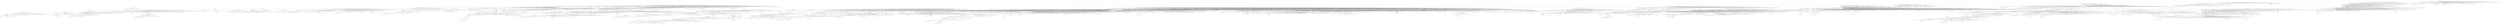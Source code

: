 graph {3491 [label="rheumatology", level=3, weight="157" ,  height=0.4, width=1.76, fontsize= 20, fontname="Arial"];
1268 [label="immunology", level=1, weight="2783" ,  height=0.56, width=2.33, fontsize= 30, fontname="Arial"];
5398 [label="clinical immunology", level=7, weight="25" ,  height=0.22, width=1.31, fontsize= 9, fontname="Arial"];
1828 [label="microbiology", level=1, weight="2355" ,  height=0.56, width=2.42, fontsize= 30, fontname="Arial"];
4505 [label="cancer", level=1, weight="2228" ,  height=0.56, width=1.33, fontsize= 30, fontname="Arial"];
2498 [label="allergy", level=2, weight="145" ,  height=0.47, width=1.11, fontsize= 25, fontname="Arial"];
2969 [label="infectious diseases", level=1, weight="1025" ,  height=0.56, width=3.6, fontsize= 30, fontname="Arial"];
1980 [label="t cells", level=5, weight="60" ,  height=0.28, width=0.47, fontsize= 12, fontname="Arial"];
1075 [label="oncology", level=1, weight="711" ,  height=0.56, width=1.75, fontsize= 30, fontname="Arial"];
2592 [label="inflammation", level=1, weight="611" ,  height=0.56, width=2.44, fontsize= 30, fontname="Arial"];
3432 [label="neutrophils", level=6, weight="32" ,  height=0.24, width=0.79, fontsize= 10, fontname="Arial"];
5499 [label="gastroenterology", level=2, weight="275" ,  height=0.47, width=2.67, fontsize= 25, fontname="Arial"];
4587 [label="immunogenetics", level=5, weight="57" ,  height=0.28, width=1.24, fontsize= 12, fontname="Arial"];
5247 [label="cytokines", level=5, weight="50" ,  height=0.28, width=0.74, fontsize= 12, fontname="Arial"];
2511 [label="virology", level=1, weight="1004" ,  height=0.56, width=1.51, fontsize= 30, fontname="Arial"];
4629 [label="cancer immunotherapy", level=4, weight="81" ,  height=0.32, width=2.15, fontsize= 15, fontname="Arial"];
4413 [label="antibodies", level=5, weight="52" ,  height=0.28, width=0.79, fontsize= 12, fontname="Arial"];
4086 [label="inflammasome", level=8, weight="15" ,  height=0.22, width=0.76, fontsize= 8, fontname="Arial"];
2239 [label="autoimmune diseases", level=4, weight="83" ,  height=0.32, width=2.07, fontsize= 15, fontname="Arial"];
3719 [label="immunodeficiency", level=8, weight="16" ,  height=0.22, width=0.92, fontsize= 8, fontname="Arial"];
5543 [label="transplantation", level=3, weight="161" ,  height=0.4, width=1.9, fontsize= 20, fontname="Arial"];
2311 [label="infection", level=3, weight="112" ,  height=0.4, width=1.11, fontsize= 20, fontname="Arial"];
5282 [label="immunotherapy", level=3, weight="180" ,  height=0.4, width=2.0, fontsize= 20, fontname="Arial"];
1247 [label="vaccine development", level=6, weight="34" ,  height=0.24, width=1.44, fontsize= 10, fontname="Arial"];
1551 [label="immune regulation", level=7, weight="25" ,  height=0.22, width=1.24, fontsize= 9, fontname="Arial"];
5192 [label="b cells", level=8, weight="19" ,  height=0.22, width=0.38, fontsize= 8, fontname="Arial"];
5512 [label="pathology", level=2, weight="352" ,  height=0.47, width=1.58, fontsize= 25, fontname="Arial"];
4616 [label="t cell development", level=8, weight="13" ,  height=0.22, width=0.92, fontsize= 8, fontname="Arial"];
5881 [label="treg", level=8, weight="6" ,  height=0.22, width=0.26, fontsize= 8, fontname="Arial"];
2529 [label="nk cells", level=7, weight="25" ,  height=0.22, width=0.56, fontsize= 9, fontname="Arial"];
4647 [label="autoimmunity", level=3, weight="186" ,  height=0.4, width=1.74, fontsize= 20, fontname="Arial"];
5274 [label="molecular virology", level=5, weight="67" ,  height=0.28, width=1.35, fontsize= 12, fontname="Arial"];
4146 [label="vaccines", level=2, weight="317" ,  height=0.47, width=1.43, fontsize= 25, fontname="Arial"];
5675 [label="tolerance", level=8, weight="14" ,  height=0.22, width=0.51, fontsize= 8, fontname="Arial"];
3442 [label="dermatology", level=3, weight="163" ,  height=0.4, width=1.61, fontsize= 20, fontname="Arial"];
353 [label="mucosal immunology", level=4, weight="72" ,  height=0.32, width=2.0, fontsize= 15, fontname="Arial"];
3268 [label="flow cytometry", level=5, weight="69" ,  height=0.28, width=1.08, fontsize= 12, fontname="Arial"];
1081 [label="natural killer cells", level=8, weight="15" ,  height=0.22, width=0.88, fontsize= 8, fontname="Arial"];
4643 [label="tumor biology", level=4, weight="71" ,  height=0.32, width=1.31, fontsize= 15, fontname="Arial"];
4685 [label="parasitology", level=2, weight="399" ,  height=0.47, width=1.96, fontsize= 25, fontname="Arial"];
4580 [label="regulatory t cells", level=8, weight="14" ,  height=0.22, width=0.83, fontsize= 8, fontname="Arial"];
3669 [label="dendritic cells", level=5, weight="48" ,  height=0.28, width=1.03, fontsize= 12, fontname="Arial"];
4294 [label="mass cytometry", level=8, weight="12" ,  height=0.22, width=0.82, fontsize= 8, fontname="Arial"];
4544 [label="vaccinology", level=6, weight="36" ,  height=0.24, width=0.85, fontsize= 10, fontname="Arial"];
3363 [label="molecular biology", level=1, weight="2880" ,  height=0.56, width=3.32, fontsize= 30, fontname="Arial"];
3303 [label="microbial ecology", level=1, weight="872" ,  height=0.56, width=3.31, fontsize= 30, fontname="Arial"];
2146 [label="pathogenesis", level=5, weight="68" ,  height=0.28, width=1.01, fontsize= 12, fontname="Arial"];
1543 [label="bacterial physiology", level=7, weight="24" ,  height=0.22, width=1.32, fontsize= 9, fontname="Arial"];
4315 [label="mycology", level=2, weight="219" ,  height=0.47, width=1.56, fontsize= 25, fontname="Arial"];
5068 [label="pathogens", level=5, weight="52" ,  height=0.28, width=0.82, fontsize= 12, fontname="Arial"];
4559 [label="biofilms", level=2, weight="213" ,  height=0.47, width=1.26, fontsize= 25, fontname="Arial"];
5143 [label="antimicrobials", level=4, weight="69" ,  height=0.32, width=1.32, fontsize= 15, fontname="Arial"];
375 [label="food safety", level=2, weight="256" ,  height=0.47, width=1.78, fontsize= 25, fontname="Arial"];
5300 [label="microbial physiology", level=5, weight="54" ,  height=0.28, width=1.49, fontsize= 12, fontname="Arial"];
3980 [label="bacteriology", level=4, weight="92" ,  height=0.32, width=1.18, fontsize= 15, fontname="Arial"];
5814 [label="salmonella", level=7, weight="29" ,  height=0.22, width=0.75, fontsize= 9, fontname="Arial"];
3528 [label="microbial pathogenesis", level=5, weight="69" ,  height=0.28, width=1.68, fontsize= 12, fontname="Arial"];
3025 [label="virulence", level=6, weight="34" ,  height=0.24, width=0.67, fontsize= 10, fontname="Arial"];
75 [label="bacteria", level=5, weight="65" ,  height=0.28, width=0.64, fontsize= 12, fontname="Arial"];
2991 [label="microbiota", level=5, weight="61" ,  height=0.28, width=0.81, fontsize= 12, fontname="Arial"];
2675 [label="host-microbe interactions", level=5, weight="69" ,  height=0.28, width=1.83, fontsize= 12, fontname="Arial"];
2433 [label="bacterial genetics", level=5, weight="44" ,  height=0.28, width=1.29, fontsize= 12, fontname="Arial"];
4613 [label="antimicrobial resistance", level=3, weight="108" ,  height=0.4, width=2.99, fontsize= 20, fontname="Arial"];
704 [label="mycobacterium tuberculosis", level=7, weight="29" ,  height=0.22, width=1.82, fontsize= 9, fontname="Arial"];
3982 [label="bacteriophage", level=5, weight="60" ,  height=0.28, width=1.08, fontsize= 12, fontname="Arial"];
4273 [label="probiotics", level=4, weight="82" ,  height=0.32, width=0.96, fontsize= 15, fontname="Arial"];
4731 [label="antibiotic resistance", level=3, weight="187" ,  height=0.4, width=2.53, fontsize= 20, fontname="Arial"];
533 [label="archaea", level=7, weight="32" ,  height=0.22, width=0.58, fontsize= 9, fontname="Arial"];
3408 [label="quorum sensing", level=5, weight="48" ,  height=0.28, width=1.21, fontsize= 12, fontname="Arial"];
1681 [label="host-pathogen interactions", level=3, weight="187" ,  height=0.4, width=3.36, fontsize= 20, fontname="Arial"];
3850 [label="bacterial pathogenesis", level=4, weight="92" ,  height=0.32, width=2.11, fontsize= 15, fontname="Arial"];
3628 [label="biotechnology", level=1, weight="1182" ,  height=0.56, width=2.65, fontsize= 30, fontname="Arial"];
370 [label="antibiotics", level=3, weight="110" ,  height=0.4, width=1.32, fontsize= 20, fontname="Arial"];
4817 [label="microbial genetics", level=5, weight="48" ,  height=0.28, width=1.33, fontsize= 12, fontname="Arial"];
1025 [label="molecular genetics", level=2, weight="315" ,  height=0.47, width=2.97, fontsize= 25, fontname="Arial"];
3459 [label="enzymes", level=4, weight="80" ,  height=0.32, width=0.9, fontsize= 15, fontname="Arial"];
1109 [label="genetics", level=1, weight="3043" ,  height=0.56, width=1.64, fontsize= 30, fontname="Arial"];
4368 [label="biochemistry", level=1, weight="2460" ,  height=0.56, width=2.42, fontsize= 30, fontname="Arial"];
5650 [label="plant biotechnology", level=3, weight="133" ,  height=0.4, width=2.47, fontsize= 20, fontname="Arial"];
3492 [label="cancer biology", level=1, weight="1299" ,  height=0.56, width=2.76, fontsize= 30, fontname="Arial"];
1501 [label="plant physiology", level=2, weight="383" ,  height=0.47, width=2.57, fontsize= 25, fontname="Arial"];
1754 [label="cell", level=3, weight="198" ,  height=0.4, width=0.5, fontsize= 20, fontname="Arial"];
1181 [label="genetic engineering", level=4, weight="74" ,  height=0.32, width=1.86, fontsize= 15, fontname="Arial"];
1100 [label="plant science", level=2, weight="230" ,  height=0.47, width=2.11, fontsize= 25, fontname="Arial"];
5737 [label="rnai", level=5, weight="63" ,  height=0.28, width=0.35, fontsize= 12, fontname="Arial"];
794 [label="insect physiology", level=6, weight="40" ,  height=0.24, width=1.19, fontsize= 10, fontname="Arial"];
4540 [label="cancer research", level=2, weight="448" ,  height=0.47, width=2.57, fontsize= 25, fontname="Arial"];
619 [label="cellular", level=3, weight="107" ,  height=0.4, width=0.96, fontsize= 20, fontname="Arial"];
5874 [label="medical biochemistry", level=8, weight="13" ,  height=0.22, width=1.06, fontsize= 8, fontname="Arial"];
2556 [label="neuroscience", level=1, weight="5781" ,  height=0.56, width=2.56, fontsize= 30, fontname="Arial"];
5121 [label="genomics", level=1, weight="2984" ,  height=0.56, width=1.86, fontsize= 30, fontname="Arial"];
3068 [label="epigenetics", level=1, weight="1269" ,  height=0.56, width=2.19, fontsize= 30, fontname="Arial"];
3767 [label="developmental biology", level=1, weight="916" ,  height=0.56, width=4.24, fontsize= 30, fontname="Arial"];
5911 [label="yeast", level=3, weight="96" ,  height=0.4, width=0.75, fontsize= 20, fontname="Arial"];
4798 [label="sex determination", level=8, weight="19" ,  height=0.22, width=0.9, fontsize= 8, fontname="Arial"];
4459 [label="plant breeding", level=2, weight="261" ,  height=0.47, width=2.28, fontsize= 25, fontname="Arial"];
4288 [label="drosophila", level=3, weight="140" ,  height=0.4, width=1.36, fontsize= 20, fontname="Arial"];
5419 [label="copy number variation", level=8, weight="19" ,  height=0.22, width=1.11, fontsize= 8, fontname="Arial"];
2583 [label="cytogenetics", level=5, weight="53" ,  height=0.28, width=0.96, fontsize= 12, fontname="Arial"];
5805 [label="disease resistance", level=8, weight="16" ,  height=0.22, width=0.94, fontsize= 8, fontname="Arial"];
1186 [label="animal breeding", level=3, weight="108" ,  height=0.4, width=2.06, fontsize= 20, fontname="Arial"];
1869 [label="breeding", level=5, weight="67" ,  height=0.28, width=0.69, fontsize= 12, fontname="Arial"];
4943 [label="plant development", level=4, weight="79" ,  height=0.32, width=1.75, fontsize= 15, fontname="Arial"];
2644 [label="wheat", level=6, weight="37" ,  height=0.24, width=0.47, fontsize= 10, fontname="Arial"];
4955 [label="plant biology", level=1, weight="604" ,  height=0.56, width=2.42, fontsize= 30, fontname="Arial"];
3828 [label="complex traits", level=7, weight="24" ,  height=0.22, width=0.96, fontsize= 9, fontname="Arial"];
5544 [label="maize", level=7, weight="22" ,  height=0.22, width=0.46, fontsize= 9, fontname="Arial"];
4072 [label="c. elegans", level=4, weight="76" ,  height=0.32, width=1.01, fontsize= 15, fontname="Arial"];
3237 [label="plant molecular biology", level=3, weight="192" ,  height=0.4, width=2.93, fontsize= 20, fontname="Arial"];
5377 [label="genetic counseling", level=8, weight="19" ,  height=0.22, width=0.94, fontsize= 8, fontname="Arial"];
2800 [label="psychiatry", level=1, weight="657" ,  height=0.56, width=1.96, fontsize= 30, fontname="Arial"];
727 [label="psychology", level=1, weight="2022" ,  height=0.56, width=2.17, fontsize= 30, fontname="Arial"];
1402 [label="traumatic brain injury", level=3, weight="198" ,  height=0.4, width=2.67, fontsize= 20, fontname="Arial"];
5793 [label="ophthalmology", level=2, weight="305" ,  height=0.47, width=2.35, fontsize= 25, fontname="Arial"];
2295 [label="hearing", level=3, weight="102" ,  height=0.4, width=1.01, fontsize= 20, fontname="Arial"];
2846 [label="addiction", level=2, weight="507" ,  height=0.47, width=1.47, fontsize= 25, fontname="Arial"];
3936 [label="autism", level=1, weight="560" ,  height=0.56, width=1.31, fontsize= 30, fontname="Arial"];
2361 [label="neurosurgery", level=2, weight="392" ,  height=0.47, width=2.12, fontsize= 25, fontname="Arial"];
3627 [label="neurology", level=1, weight="610" ,  height=0.56, width=1.92, fontsize= 30, fontname="Arial"];
1899 [label="cognition", level=1, weight="941" ,  height=0.56, width=1.75, fontsize= 30, fontname="Arial"];
3664 [label="gene therapy", level=2, weight="300" ,  height=0.47, width=2.11, fontsize= 25, fontname="Arial"];
1220 [label="electrophysiology", level=1, weight="348" ,  height=0.56, width=3.31, fontsize= 30, fontname="Arial"];
2236 [label="motor control", level=2, weight="416" ,  height=0.47, width=2.11, fontsize= 25, fontname="Arial"];
2209 [label="alzheimer s disease", level=2, weight="394" ,  height=0.47, width=3.15, fontsize= 25, fontname="Arial"];
3983 [label="anesthesiology", level=3, weight="148" ,  height=0.4, width=1.93, fontsize= 20, fontname="Arial"];
2826 [label="vision", level=2, weight="495" ,  height=0.47, width=0.97, fontsize= 25, fontname="Arial"];
3137 [label="stress", level=2, weight="479" ,  height=0.47, width=1.01, fontsize= 25, fontname="Arial"];
5701 [label="gaba", level=7, weight="27" ,  height=0.22, width=0.39, fontsize= 9, fontname="Arial"];
5162 [label="neuroimaging", level=1, weight="1041" ,  height=0.56, width=2.61, fontsize= 30, fontname="Arial"];
1695 [label="sleep", level=2, weight="396" ,  height=0.47, width=0.92, fontsize= 25, fontname="Arial"];
3350 [label="neurochemistry", level=5, weight="44" ,  height=0.28, width=1.15, fontsize= 12, fontname="Arial"];
1050 [label="pain", level=2, weight="435" ,  height=0.47, width=0.74, fontsize= 25, fontname="Arial"];
3365 [label="epilepsy", level=2, weight="356" ,  height=0.47, width=1.36, fontsize= 25, fontname="Arial"];
4456 [label="fmri", level=1, weight="537" ,  height=0.56, width=0.78, fontsize= 30, fontname="Arial"];
5308 [label="astrocytes", level=6, weight="37" ,  height=0.24, width=0.75, fontsize= 10, fontname="Arial"];
1696 [label="pharmacology", level=1, weight="846" ,  height=0.56, width=2.69, fontsize= 30, fontname="Arial"];
5877 [label="neuroplasticity", level=4, weight="73" ,  height=0.32, width=1.38, fontsize= 15, fontname="Arial"];
2134 [label="ion channels", level=2, weight="248" ,  height=0.47, width=2.03, fontsize= 25, fontname="Arial"];
5901 [label="myelin", level=7, weight="26" ,  height=0.22, width=0.49, fontsize= 9, fontname="Arial"];
77 [label="neuropharmacology", level=3, weight="148" ,  height=0.4, width=2.54, fontsize= 20, fontname="Arial"];
1325 [label="neurodegeneration", level=2, weight="385" ,  height=0.47, width=3.0, fontsize= 25, fontname="Arial"];
2029 [label="neuroinflammation", level=3, weight="104" ,  height=0.4, width=2.38, fontsize= 20, fontname="Arial"];
84 [label="visual science", level=7, weight="24" ,  height=0.22, width=0.96, fontsize= 9, fontname="Arial"];
1123 [label="neurobiology", level=1, weight="618" ,  height=0.56, width=2.47, fontsize= 30, fontname="Arial"];
350 [label="olfaction", level=3, weight="98" ,  height=0.4, width=1.11, fontsize= 20, fontname="Arial"];
2238 [label="neuropsychopharmacology", level=5, weight="58" ,  height=0.28, width=1.97, fontsize= 12, fontname="Arial"];
2056 [label="parkinson s disease", level=2, weight="224" ,  height=0.47, width=3.15, fontsize= 25, fontname="Arial"];
4436 [label="neurogenesis", level=5, weight="58" ,  height=0.28, width=1.03, fontsize= 12, fontname="Arial"];
4748 [label="spinal cord", level=7, weight="26" ,  height=0.22, width=0.76, fontsize= 9, fontname="Arial"];
1790 [label="neural circuits", level=5, weight="69" ,  height=0.28, width=1.04, fontsize= 12, fontname="Arial"];
2825 [label="physiology", level=1, weight="796" ,  height=0.56, width=2.06, fontsize= 30, fontname="Arial"];
491 [label="spinal cord injury", level=3, weight="154" ,  height=0.4, width=2.17, fontsize= 20, fontname="Arial"];
2302 [label="neuroimmunology", level=3, weight="151" ,  height=0.4, width=2.29, fontsize= 20, fontname="Arial"];
945 [label="sensory", level=7, weight="29" ,  height=0.22, width=0.57, fontsize= 9, fontname="Arial"];
1922 [label="psychopharmacology", level=3, weight="133" ,  height=0.4, width=2.71, fontsize= 20, fontname="Arial"];
1907 [label="neurotrauma", level=6, weight="39" ,  height=0.24, width=0.9, fontsize= 10, fontname="Arial"];
554 [label="biomedical engineering", level=1, weight="1263" ,  height=0.56, width=4.38, fontsize= 30, fontname="Arial"];
618 [label="plasticity", level=2, weight="258" ,  height=0.47, width=1.42, fontsize= 25, fontname="Arial"];
4204 [label="psychobiology", level=7, weight="25" ,  height=0.22, width=0.97, fontsize= 9, fontname="Arial"];
409 [label="neurodegenerative diseases", level=2, weight="247" ,  height=0.47, width=4.44, fontsize= 25, fontname="Arial"];
997 [label="circadian biology", level=7, weight="29" ,  height=0.22, width=1.14, fontsize= 9, fontname="Arial"];
3929 [label="alzheimer disease", level=5, weight="44" ,  height=0.28, width=1.35, fontsize= 12, fontname="Arial"];
3667 [label="learning memory", level=6, weight="33" ,  height=0.24, width=1.17, fontsize= 10, fontname="Arial"];
1862 [label="connectomics", level=6, weight="41" ,  height=0.24, width=0.97, fontsize= 10, fontname="Arial"];
1575 [label="dopamine", level=4, weight="93" ,  height=0.32, width=0.99, fontsize= 15, fontname="Arial"];
4085 [label="synaptic transmission", level=5, weight="53" ,  height=0.28, width=1.58, fontsize= 12, fontname="Arial"];
4485 [label="neurogenetics", level=3, weight="107" ,  height=0.4, width=1.83, fontsize= 20, fontname="Arial"];
1352 [label="neurodevelopmental disorders", level=5, weight="63" ,  height=0.28, width=2.19, fontsize= 12, fontname="Arial"];
582 [label="neurotoxicology", level=6, weight="38" ,  height=0.24, width=1.1, fontsize= 10, fontname="Arial"];
4528 [label="cortex", level=8, weight="17" ,  height=0.22, width=0.36, fontsize= 8, fontname="Arial"];
2742 [label="neuroengineering", level=3, weight="140" ,  height=0.4, width=2.25, fontsize= 20, fontname="Arial"];
2950 [label="neuropathology", level=4, weight="81" ,  height=0.32, width=1.49, fontsize= 15, fontname="Arial"];
3989 [label="optogenetics", level=3, weight="118" ,  height=0.4, width=1.65, fontsize= 20, fontname="Arial"];
3493 [label="neural stem cells", level=5, weight="56" ,  height=0.28, width=1.25, fontsize= 12, fontname="Arial"];
1393 [label="synaptic plasticity", level=3, weight="96" ,  height=0.4, width=2.25, fontsize= 20, fontname="Arial"];
3751 [label="neural plasticity", level=6, weight="35" ,  height=0.24, width=1.1, fontsize= 10, fontname="Arial"];
614 [label="brain stimulation", level=4, weight="75" ,  height=0.32, width=1.56, fontsize= 15, fontname="Arial"];
1598 [label="cerebellum", level=5, weight="50" ,  height=0.28, width=0.85, fontsize= 12, fontname="Arial"];
192 [label="psychiatric disorders", level=5, weight="46" ,  height=0.28, width=1.5, fontsize= 12, fontname="Arial"];
525 [label="alzheimer s", level=6, weight="37" ,  height=0.24, width=0.83, fontsize= 10, fontname="Arial"];
5554 [label="drug addiction", level=5, weight="45" ,  height=0.28, width=1.07, fontsize= 12, fontname="Arial"];
873 [label="auditory", level=7, weight="22" ,  height=0.22, width=0.58, fontsize= 9, fontname="Arial"];
5930 [label="bioelectronics", level=4, weight="90" ,  height=0.32, width=1.32, fontsize= 15, fontname="Arial"];
1741 [label="synapses", level=5, weight="50" ,  height=0.28, width=0.75, fontsize= 12, fontname="Arial"];
5206 [label="neuroanatomy", level=4, weight="73" ,  height=0.32, width=1.39, fontsize= 15, fontname="Arial"];
3406 [label="brain imaging", level=3, weight="187" ,  height=0.4, width=1.75, fontsize= 20, fontname="Arial"];
2731 [label="als", level=5, weight="58" ,  height=0.28, width=0.28, fontsize= 12, fontname="Arial"];
5096 [label="neurophysiology", level=2, weight="312" ,  height=0.47, width=2.61, fontsize= 25, fontname="Arial"];
5263 [label="neurodevelopment", level=4, weight="90" ,  height=0.32, width=1.78, fontsize= 15, fontname="Arial"];
5305 [label="neuroendocrinology", level=3, weight="187" ,  height=0.4, width=2.53, fontsize= 20, fontname="Arial"];
2683 [label="mental health", level=1, weight="762" ,  height=0.56, width=2.58, fontsize= 30, fontname="Arial"];
1183 [label="neuropsychiatry", level=5, weight="61" ,  height=0.28, width=1.19, fontsize= 12, fontname="Arial"];
28 [label="psychiatric epidemiology", level=4, weight="71" ,  height=0.32, width=2.29, fontsize= 15, fontname="Arial"];
1104 [label="social work", level=2, weight="245" ,  height=0.47, width=1.81, fontsize= 25, fontname="Arial"];
853 [label="nursing", level=2, weight="337" ,  height=0.47, width=1.22, fontsize= 25, fontname="Arial"];
199 [label="child", level=3, weight="115" ,  height=0.4, width=0.65, fontsize= 20, fontname="Arial"];
5053 [label="substance abuse", level=3, weight="105" ,  height=0.4, width=2.18, fontsize= 20, fontname="Arial"];
4341 [label="evidence-based practice", level=4, weight="75" ,  height=0.32, width=2.29, fontsize= 15, fontname="Arial"];
514 [label="suicide prevention", level=7, weight="32" ,  height=0.22, width=1.22, fontsize= 9, fontname="Arial"];
5071 [label="comorbidity", level=7, weight="29" ,  height=0.22, width=0.81, fontsize= 9, fontname="Arial"];
1884 [label="bioinformatics", level=1, weight="5075" ,  height=0.56, width=2.65, fontsize= 30, fontname="Arial"];
4813 [label="evolution", level=1, weight="2669" ,  height=0.56, width=1.75, fontsize= 30, fontname="Arial"];
1254 [label="gene regulation", level=2, weight="325" ,  height=0.47, width=2.47, fontsize= 25, fontname="Arial"];
1281 [label="personalized medicine", level=3, weight="133" ,  height=0.4, width=2.85, fontsize= 20, fontname="Arial"];
4443 [label="molecular breeding", level=7, weight="23" ,  height=0.22, width=1.28, fontsize= 9, fontname="Arial"];
1936 [label="small rna", level=7, weight="23" ,  height=0.22, width=0.65, fontsize= 9, fontname="Arial"];
1164 [label="medical genetics", level=3, weight="99" ,  height=0.4, width=2.15, fontsize= 20, fontname="Arial"];
817 [label="human genetics", level=2, weight="332" ,  height=0.47, width=2.54, fontsize= 25, fontname="Arial"];
3496 [label="sex chromosomes", level=8, weight="15" ,  height=0.22, width=0.94, fontsize= 8, fontname="Arial"];
5119 [label="transcriptomics", level=2, weight="236" ,  height=0.47, width=2.42, fontsize= 25, fontname="Arial"];
5604 [label="epigenomics", level=3, weight="164" ,  height=0.4, width=1.64, fontsize= 20, fontname="Arial"];
4128 [label="evolutionary genetics", level=2, weight="237" ,  height=0.47, width=3.35, fontsize= 25, fontname="Arial"];
4754 [label="sequencing", level=4, weight="77" ,  height=0.32, width=1.12, fontsize= 15, fontname="Arial"];
2216 [label="transposable elements", level=5, weight="48" ,  height=0.28, width=1.67, fontsize= 12, fontname="Arial"];
774 [label="alternative splicing", level=6, weight="38" ,  height=0.24, width=1.29, fontsize= 10, fontname="Arial"];
730 [label="high-throughput sequencing", level=7, weight="26" ,  height=0.22, width=1.82, fontsize= 9, fontname="Arial"];
1949 [label="rna biology", level=3, weight="173" ,  height=0.4, width=1.44, fontsize= 20, fontname="Arial"];
5773 [label="disease", level=3, weight="153" ,  height=0.4, width=1.04, fontsize= 20, fontname="Arial"];
5323 [label="dna sequencing", level=6, weight="34" ,  height=0.24, width=1.11, fontsize= 10, fontname="Arial"];
1433 [label="clinical genetics", level=7, weight="26" ,  height=0.22, width=1.08, fontsize= 9, fontname="Arial"];
5460 [label="gene expression", level=2, weight="249" ,  height=0.47, width=2.62, fontsize= 25, fontname="Arial"];
844 [label="quantitative genetics", level=3, weight="185" ,  height=0.4, width=2.61, fontsize= 20, fontname="Arial"];
5607 [label="machine learning", level=1, weight="11046" ,  height=0.56, width=3.25, fontsize= 30, fontname="Arial"];
1739 [label="biostatistics", level=1, weight="1173" ,  height=0.56, width=2.24, fontsize= 30, fontname="Arial"];
177 [label="ngs data analysis", level=8, weight="15" ,  height=0.22, width=0.89, fontsize= 8, fontname="Arial"];
2476 [label="statistical genetics", level=2, weight="334" ,  height=0.47, width=2.9, fontsize= 25, fontname="Arial"];
787 [label="proteomics", level=1, weight="1039" ,  height=0.56, width=2.12, fontsize= 30, fontname="Arial"];
5118 [label="computational biology", level=1, weight="2567" ,  height=0.56, width=4.11, fontsize= 30, fontname="Arial"];
193 [label="protein-protein interactions", level=4, weight="76" ,  height=0.32, width=2.49, fontsize= 15, fontname="Arial"];
1031 [label="chemoinformatics", level=5, weight="58" ,  height=0.28, width=1.32, fontsize= 12, fontname="Arial"];
5415 [label="next-gen sequencing", level=8, weight="17" ,  height=0.22, width=1.06, fontsize= 8, fontname="Arial"];
2075 [label="human genomics", level=7, weight="22" ,  height=0.22, width=1.14, fontsize= 9, fontname="Arial"];
599 [label="systems immunology", level=7, weight="21" ,  height=0.22, width=1.38, fontsize= 9, fontname="Arial"];
2199 [label="systems biology", level=1, weight="1798" ,  height=0.56, width=3.04, fontsize= 30, fontname="Arial"];
2715 [label="computational genetics", level=7, weight="27" ,  height=0.22, width=1.51, fontsize= 9, fontname="Arial"];
5134 [label="cheminformatics", level=3, weight="102" ,  height=0.4, width=2.11, fontsize= 20, fontname="Arial"];
1016 [label="protein evolution", level=6, weight="36" ,  height=0.24, width=1.15, fontsize= 10, fontname="Arial"];
3428 [label="molecular evolution", level=2, weight="385" ,  height=0.47, width=3.07, fontsize= 25, fontname="Arial"];
4884 [label="statistical genomics", level=5, weight="56" ,  height=0.28, width=1.43, fontsize= 12, fontname="Arial"];
1067 [label="protein structure", level=2, weight="164" ,  height=0.47, width=2.6, fontsize= 25, fontname="Arial"];
2126 [label="chromatin structure", level=7, weight="31" ,  height=0.22, width=1.29, fontsize= 9, fontname="Arial"];
1647 [label="rna-seq", level=5, weight="67" ,  height=0.28, width=0.61, fontsize= 12, fontname="Arial"];
5267 [label="gwas", level=5, weight="52" ,  height=0.28, width=0.46, fontsize= 12, fontname="Arial"];
922 [label="gene regulatory networks", level=7, weight="31" ,  height=0.22, width=1.65, fontsize= 9, fontname="Arial"];
2059 [label="molecular microbiology", level=3, weight="160" ,  height=0.4, width=2.93, fontsize= 20, fontname="Arial"];
3974 [label="metagenomics", level=2, weight="345" ,  height=0.47, width=2.35, fontsize= 25, fontname="Arial"];
4537 [label="sequence analysis", level=7, weight="28" ,  height=0.22, width=1.24, fontsize= 9, fontname="Arial"];
1697 [label="rna", level=3, weight="174" ,  height=0.4, width=0.49, fontsize= 20, fontname="Arial"];
5289 [label="protein structure prediction", level=6, weight="34" ,  height=0.24, width=1.82, fontsize= 10, fontname="Arial"];
2726 [label="genome biology", level=7, weight="27" ,  height=0.22, width=1.07, fontsize= 9, fontname="Arial"];
2094 [label="fungal genomics", level=8, weight="16" ,  height=0.22, width=0.85, fontsize= 8, fontname="Arial"];
5285 [label="immunoinformatics", level=8, weight="11" ,  height=0.22, width=0.96, fontsize= 8, fontname="Arial"];
5696 [label="rna structure", level=6, weight="38" ,  height=0.24, width=0.9, fontsize= 10, fontname="Arial"];
3227 [label="genome informatics", level=8, weight="12" ,  height=0.22, width=1.0, fontsize= 8, fontname="Arial"];
4913 [label="next generation sequencing", level=3, weight="166" ,  height=0.4, width=3.5, fontsize= 20, fontname="Arial"];
1261 [label="clinical genomics", level=8, weight="14" ,  height=0.22, width=0.88, fontsize= 8, fontname="Arial"];
2024 [label="precision medicine", level=4, weight="80" ,  height=0.32, width=1.76, fontsize= 15, fontname="Arial"];
1455 [label="computational immunology", level=6, weight="33" ,  height=0.24, width=1.81, fontsize= 10, fontname="Arial"];
3599 [label="microbial genomics", level=3, weight="94" ,  height=0.4, width=2.46, fontsize= 20, fontname="Arial"];
1266 [label="computational structural biology", level=5, weight="50" ,  height=0.28, width=2.28, fontsize= 12, fontname="Arial"];
2512 [label="cancer genetics", level=3, weight="122" ,  height=0.4, width=2.03, fontsize= 20, fontname="Arial"];
1497 [label="microarray", level=5, weight="42" ,  height=0.28, width=0.82, fontsize= 12, fontname="Arial"];
20 [label="comparative genomics", level=3, weight="201" ,  height=0.4, width=2.86, fontsize= 20, fontname="Arial"];
1964 [label="plant genomics", level=5, weight="57" ,  height=0.28, width=1.14, fontsize= 12, fontname="Arial"];
5171 [label="computational genomics", level=4, weight="88" ,  height=0.32, width=2.28, fontsize= 15, fontname="Arial"];
2480 [label="genomic signal processing", level=8, weight="18" ,  height=0.22, width=1.32, fontsize= 8, fontname="Arial"];
5333 [label="biological networks", level=7, weight="24" ,  height=0.22, width=1.28, fontsize= 9, fontname="Arial"];
189 [label="genome evolution", level=4, weight="91" ,  height=0.32, width=1.69, fontsize= 15, fontname="Arial"];
4773 [label="cancer genomics", level=2, weight="238" ,  height=0.47, width=2.71, fontsize= 25, fontname="Arial"];
5601 [label="translational medicine", level=4, weight="92" ,  height=0.32, width=2.04, fontsize= 15, fontname="Arial"];
1855 [label="genome assembly", level=7, weight="27" ,  height=0.22, width=1.21, fontsize= 9, fontname="Arial"];
4938 [label="omics", level=5, weight="54" ,  height=0.28, width=0.5, fontsize= 12, fontname="Arial"];
4155 [label="phylogenomics", level=5, weight="67" ,  height=0.28, width=1.14, fontsize= 12, fontname="Arial"];
3907 [label="software", level=3, weight="112" ,  height=0.4, width=1.14, fontsize= 20, fontname="Arial"];
5749 [label="computational systems biology", level=5, weight="62" ,  height=0.28, width=2.22, fontsize= 12, fontname="Arial"];
1765 [label="microbiome", level=2, weight="254" ,  height=0.47, width=1.88, fontsize= 25, fontname="Arial"];
1074 [label="evolutionary genomics", level=3, weight="123" ,  height=0.4, width=2.85, fontsize= 20, fontname="Arial"];
122 [label="functional genomics", level=3, weight="196" ,  height=0.4, width=2.54, fontsize= 20, fontname="Arial"];
1069 [label="ngs", level=3, weight="125" ,  height=0.4, width=0.53, fontsize= 20, fontname="Arial"];
664 [label="visualisation", level=5, weight="63" ,  height=0.28, width=0.93, fontsize= 12, fontname="Arial"];
3259 [label="artificial intelligence", level=1, weight="5844" ,  height=0.56, width=3.69, fontsize= 30, fontname="Arial"];
4019 [label="its applications", level=5, weight="61" ,  height=0.28, width=1.1, fontsize= 12, fontname="Arial"];
5664 [label="metric learning", level=8, weight="8" ,  height=0.22, width=0.76, fontsize= 8, fontname="Arial"];
4236 [label="data mining", level=1, weight="3417" ,  height=0.56, width=2.24, fontsize= 30, fontname="Arial"];
773 [label="statistics", level=1, weight="2580" ,  height=0.56, width=1.68, fontsize= 30, fontname="Arial"];
3139 [label="big data", level=1, weight="1120" ,  height=0.56, width=1.57, fontsize= 30, fontname="Arial"];
1963 [label="computer vision", level=1, weight="5478" ,  height=0.56, width=3.0, fontsize= 30, fontname="Arial"];
5397 [label="information retrieval", level=1, weight="1077" ,  height=0.56, width=3.74, fontsize= 30, fontname="Arial"];
3265 [label="computational intelligence", level=2, weight="397" ,  height=0.47, width=4.08, fontsize= 25, fontname="Arial"];
1853 [label="signal processing", level=1, weight="2402" ,  height=0.56, width=3.31, fontsize= 30, fontname="Arial"];
2211 [label="classification", level=3, weight="171" ,  height=0.4, width=1.65, fontsize= 20, fontname="Arial"];
2092 [label="optimization", level=1, weight="2557" ,  height=0.56, width=2.31, fontsize= 30, fontname="Arial"];
3618 [label="pattern recognition", level=1, weight="1743" ,  height=0.56, width=3.53, fontsize= 30, fontname="Arial"];
5849 [label="digital signal processing", level=2, weight="301" ,  height=0.47, width=3.76, fontsize= 25, fontname="Arial"];
3900 [label="algorithms", level=1, weight="1235" ,  height=0.56, width=2.0, fontsize= 30, fontname="Arial"];
4203 [label="intelligent transportation systems", level=2, weight="281" ,  height=0.47, width=5.14, fontsize= 25, fontname="Arial"];
1866 [label="software development", level=3, weight="132" ,  height=0.4, width=2.81, fontsize= 20, fontname="Arial"];
5909 [label="music information retrieval", level=3, weight="145" ,  height=0.4, width=3.32, fontsize= 20, fontname="Arial"];
2948 [label="natural language processing", level=1, weight="1898" ,  height=0.56, width=5.32, fontsize= 30, fontname="Arial"];
3358 [label="activity recognition", level=4, weight="70" ,  height=0.32, width=1.75, fontsize= 15, fontname="Arial"];
254 [label="bayesian inference", level=3, weight="177" ,  height=0.4, width=2.42, fontsize= 20, fontname="Arial"];
140 [label="computational neuroscience", level=1, weight="930" ,  height=0.56, width=5.28, fontsize= 30, fontname="Arial"];
4231 [label="causal discovery", level=8, weight="12" ,  height=0.22, width=0.86, fontsize= 8, fontname="Arial"];
1257 [label="smart home", level=5, weight="44" ,  height=0.28, width=0.92, fontsize= 12, fontname="Arial"];
2995 [label="unsupervised learning", level=7, weight="29" ,  height=0.22, width=1.46, fontsize= 9, fontname="Arial"];
864 [label="bayesian statistics", level=2, weight="386" ,  height=0.47, width=2.9, fontsize= 25, fontname="Arial"];
1054 [label="image segmentation", level=4, weight="77" ,  height=0.32, width=1.92, fontsize= 15, fontname="Arial"];
4050 [label="bayesian methods", level=5, weight="67" ,  height=0.28, width=1.36, fontsize= 12, fontname="Arial"];
3611 [label="speaker recognition", level=5, weight="47" ,  height=0.28, width=1.44, fontsize= 12, fontname="Arial"];
3920 [label="statistical pattern recognition", level=8, weight="14" ,  height=0.22, width=1.39, fontsize= 8, fontname="Arial"];
1850 [label="distributed optimization", level=5, weight="55" ,  height=0.28, width=1.68, fontsize= 12, fontname="Arial"];
4644 [label="medical image analysis", level=2, weight="401" ,  height=0.47, width=3.67, fontsize= 25, fontname="Arial"];
3758 [label="speech processing", level=2, weight="227" ,  height=0.47, width=2.97, fontsize= 25, fontname="Arial"];
5046 [label="speech technology", level=5, weight="52" ,  height=0.28, width=1.39, fontsize= 12, fontname="Arial"];
4677 [label="speech", level=2, weight="252" ,  height=0.47, width=1.21, fontsize= 25, fontname="Arial"];
1165 [label="data science", level=1, weight="798" ,  height=0.56, width=2.42, fontsize= 30, fontname="Arial"];
5671 [label="biomedical informatics", level=2, weight="365" ,  height=0.47, width=3.51, fontsize= 25, fontname="Arial"];
1483 [label="speech recognition", level=2, weight="220" ,  height=0.47, width=3.0, fontsize= 25, fontname="Arial"];
3427 [label="audio signal processing", level=3, weight="108" ,  height=0.4, width=2.99, fontsize= 20, fontname="Arial"];
3892 [label="healthcare", level=2, weight="287" ,  height=0.47, width=1.71, fontsize= 25, fontname="Arial"];
5742 [label="data fusion", level=4, weight="76" ,  height=0.32, width=1.08, fontsize= 15, fontname="Arial"];
3661 [label="topic modeling", level=5, weight="53" ,  height=0.28, width=1.1, fontsize= 12, fontname="Arial"];
4814 [label="big data analytics", level=3, weight="189" ,  height=0.4, width=2.24, fontsize= 20, fontname="Arial"];
2449 [label="human-robot collaboration", level=7, weight="22" ,  height=0.22, width=1.71, fontsize= 9, fontname="Arial"];
4272 [label="recommender systems", level=2, weight="397" ,  height=0.47, width=3.6, fontsize= 25, fontname="Arial"];
4197 [label="gaussian processes", level=6, weight="38" ,  height=0.24, width=1.36, fontsize= 10, fontname="Arial"];
2681 [label="brain computer interface", level=3, weight="164" ,  height=0.4, width=3.08, fontsize= 20, fontname="Arial"];
2219 [label="pattern classification", level=7, weight="25" ,  height=0.22, width=1.38, fontsize= 9, fontname="Arial"];
465 [label="graphical models", level=3, weight="122" ,  height=0.4, width=2.18, fontsize= 20, fontname="Arial"];
3046 [label="social media analysis", level=5, weight="46" ,  height=0.28, width=1.56, fontsize= 12, fontname="Arial"];
5741 [label="probabilistic modeling", level=5, weight="60" ,  height=0.28, width=1.58, fontsize= 12, fontname="Arial"];
4800 [label="spoken dialogue systems", level=7, weight="24" ,  height=0.22, width=1.65, fontsize= 9, fontname="Arial"];
115 [label="spatio-temporal data mining", level=8, weight="12" ,  height=0.22, width=1.38, fontsize= 8, fontname="Arial"];
5882 [label="gesture recognition", level=6, weight="35" ,  height=0.24, width=1.32, fontsize= 10, fontname="Arial"];
587 [label="high-dimensional data", level=6, weight="38" ,  height=0.24, width=1.5, fontsize= 10, fontname="Arial"];
5387 [label="optimization theory", level=5, weight="47" ,  height=0.28, width=1.39, fontsize= 12, fontname="Arial"];
4949 [label="inference", level=5, weight="48" ,  height=0.28, width=0.72, fontsize= 12, fontname="Arial"];
4797 [label="multivariate analysis", level=4, weight="79" ,  height=0.32, width=1.92, fontsize= 15, fontname="Arial"];
1127 [label="large-scale optimization", level=7, weight="24" ,  height=0.22, width=1.57, fontsize= 9, fontname="Arial"];
3185 [label="neuroinformatics", level=4, weight="87" ,  height=0.32, width=1.58, fontsize= 15, fontname="Arial"];
4711 [label="biosignal processing", level=7, weight="26" ,  height=0.22, width=1.36, fontsize= 9, fontname="Arial"];
4591 [label="bayesian networks", level=4, weight="89" ,  height=0.32, width=1.76, fontsize= 15, fontname="Arial"];
2660 [label="domain adaptation", level=8, weight="17" ,  height=0.22, width=0.94, fontsize= 8, fontname="Arial"];
4589 [label="segmentation", level=5, weight="69" ,  height=0.28, width=1.03, fontsize= 12, fontname="Arial"];
1479 [label="data", level=4, weight="81" ,  height=0.32, width=0.49, fontsize= 15, fontname="Arial"];
5753 [label="learning theory", level=4, weight="85" ,  height=0.32, width=1.43, fontsize= 15, fontname="Arial"];
872 [label="convex optimization", level=3, weight="163" ,  height=0.4, width=2.53, fontsize= 20, fontname="Arial"];
4442 [label="manifold learning", level=8, weight="19" ,  height=0.22, width=0.88, fontsize= 8, fontname="Arial"];
2074 [label="multimedia information retrieval", level=5, weight="43" ,  height=0.28, width=2.25, fontsize= 12, fontname="Arial"];
5559 [label="automatic speech recognition", level=5, weight="48" ,  height=0.28, width=2.12, fontsize= 12, fontname="Arial"];
170 [label="brain-machine interfaces", level=4, weight="70" ,  height=0.32, width=2.31, fontsize= 15, fontname="Arial"];
5367 [label="neural networks", level=1, weight="619" ,  height=0.56, width=3.03, fontsize= 30, fontname="Arial"];
4673 [label="network analysis", level=2, weight="210" ,  height=0.47, width=2.65, fontsize= 25, fontname="Arial"];
809 [label="music informatics", level=8, weight="17" ,  height=0.22, width=0.89, fontsize= 8, fontname="Arial"];
2170 [label="neural computation", level=5, weight="51" ,  height=0.28, width=1.42, fontsize= 12, fontname="Arial"];
4957 [label="bayesian analysis", level=5, weight="47" ,  height=0.28, width=1.32, fontsize= 12, fontname="Arial"];
2687 [label="hardware acceleration", level=6, weight="35" ,  height=0.24, width=1.51, fontsize= 10, fontname="Arial"];
259 [label="statistical machine translation", level=7, weight="25" ,  height=0.22, width=1.93, fontsize= 9, fontname="Arial"];
5167 [label="predictive modeling", level=4, weight="81" ,  height=0.32, width=1.83, fontsize= 15, fontname="Arial"];
2946 [label="applied statistics", level=2, weight="252" ,  height=0.47, width=2.62, fontsize= 25, fontname="Arial"];
7 [label="crowdsourcing", level=2, weight="313" ,  height=0.47, width=2.32, fontsize= 25, fontname="Arial"];
1150 [label="text mining", level=2, weight="412" ,  height=0.47, width=1.76, fontsize= 25, fontname="Arial"];
2876 [label="probabilistic graphical models", level=5, weight="61" ,  height=0.28, width=2.12, fontsize= 12, fontname="Arial"];
2298 [label="text classification", level=8, weight="16" ,  height=0.22, width=0.86, fontsize= 8, fontname="Arial"];
5807 [label="text analytics", level=7, weight="29" ,  height=0.22, width=0.9, fontsize= 9, fontname="Arial"];
1355 [label="data visualization", level=2, weight="228" ,  height=0.47, width=2.75, fontsize= 25, fontname="Arial"];
1071 [label="computational sustainability", level=8, weight="10" ,  height=0.22, width=1.36, fontsize= 8, fontname="Arial"];
733 [label="radiogenomics", level=8, weight="16" ,  height=0.22, width=0.76, fontsize= 8, fontname="Arial"];
1255 [label="variable selection", level=7, weight="30" ,  height=0.22, width=1.18, fontsize= 9, fontname="Arial"];
3317 [label="time series analysis", level=2, weight="215" ,  height=0.47, width=3.11, fontsize= 25, fontname="Arial"];
4330 [label="dimensionality reduction", level=6, weight="32" ,  height=0.24, width=1.65, fontsize= 10, fontname="Arial"];
133 [label="statistical learning", level=3, weight="175" ,  height=0.4, width=2.29, fontsize= 20, fontname="Arial"];
1174 [label="biomedicine", level=3, weight="112" ,  height=0.4, width=1.57, fontsize= 20, fontname="Arial"];
5760 [label="statistical signal processing", level=2, weight="267" ,  height=0.47, width=4.29, fontsize= 25, fontname="Arial"];
2136 [label="bayesian nonparametrics", level=7, weight="31" ,  height=0.22, width=1.64, fontsize= 9, fontname="Arial"];
4883 [label="markov decision processes", level=6, weight="33" ,  height=0.24, width=1.83, fontsize= 10, fontname="Arial"];
2578 [label="optimization methods", level=7, weight="30" ,  height=0.22, width=1.4, fontsize= 9, fontname="Arial"];
3656 [label="multimodal interaction", level=5, weight="50" ,  height=0.28, width=1.6, fontsize= 12, fontname="Arial"];
2945 [label="multimedia retrieval", level=5, weight="54" ,  height=0.28, width=1.43, fontsize= 12, fontname="Arial"];
5180 [label="big data analysis", level=5, weight="67" ,  height=0.28, width=1.25, fontsize= 12, fontname="Arial"];
4695 [label="indoor positioning", level=6, weight="41" ,  height=0.24, width=1.22, fontsize= 10, fontname="Arial"];
4497 [label="semi-supervised learning", level=8, weight="13" ,  height=0.22, width=1.25, fontsize= 8, fontname="Arial"];
968 [label="radiomics", level=8, weight="18" ,  height=0.22, width=0.53, fontsize= 8, fontname="Arial"];
1703 [label="neurotechnology", level=7, weight="27" ,  height=0.22, width=1.11, fontsize= 9, fontname="Arial"];
2131 [label="healthcare informatics", level=6, weight="37" ,  height=0.24, width=1.51, fontsize= 10, fontname="Arial"];
2325 [label="wearable sensors", level=6, weight="40" ,  height=0.24, width=1.22, fontsize= 10, fontname="Arial"];
935 [label="statistical modeling", level=3, weight="194" ,  height=0.4, width=2.43, fontsize= 20, fontname="Arial"];
200 [label="biomedical signal processing", level=3, weight="192" ,  height=0.4, width=3.64, fontsize= 20, fontname="Arial"];
4267 [label="kernel methods", level=7, weight="29" ,  height=0.22, width=1.04, fontsize= 9, fontname="Arial"];
4765 [label="data analytics", level=2, weight="266" ,  height=0.47, width=2.21, fontsize= 25, fontname="Arial"];
4806 [label="medical image segmentation", level=8, weight="18" ,  height=0.22, width=1.42, fontsize= 8, fontname="Arial"];
3446 [label="causality", level=6, weight="40" ,  height=0.24, width=0.65, fontsize= 10, fontname="Arial"];
4358 [label="transfer learning", level=6, weight="36" ,  height=0.24, width=1.14, fontsize= 10, fontname="Arial"];
620 [label="deep learning", level=1, weight="679" ,  height=0.56, width=2.61, fontsize= 30, fontname="Arial"];
5016 [label="digital image processing", level=5, weight="55" ,  height=0.28, width=1.76, fontsize= 12, fontname="Arial"];
5353 [label="data analysis", level=2, weight="493" ,  height=0.47, width=2.11, fontsize= 25, fontname="Arial"];
5514 [label="medical image processing", level=2, weight="211" ,  height=0.47, width=4.1, fontsize= 25, fontname="Arial"];
3179 [label="statistical relational learning", level=7, weight="22" ,  height=0.22, width=1.83, fontsize= 9, fontname="Arial"];
1066 [label="emotion recognition", level=7, weight="30" ,  height=0.22, width=1.31, fontsize= 9, fontname="Arial"];
5259 [label="reinforcement learning", level=2, weight="311" ,  height=0.47, width=3.54, fontsize= 25, fontname="Arial"];
442 [label="fuzzy systems", level=5, weight="60" ,  height=0.28, width=1.07, fontsize= 12, fontname="Arial"];
5116 [label="ensemble learning", level=8, weight="13" ,  height=0.22, width=0.94, fontsize= 8, fontname="Arial"];
3540 [label="active learning", level=5, weight="47" ,  height=0.28, width=1.08, fontsize= 12, fontname="Arial"];
4541 [label="support vector machines", level=7, weight="27" ,  height=0.22, width=1.61, fontsize= 9, fontname="Arial"];
3451 [label="nlp", level=2, weight="228" ,  height=0.47, width=0.54, fontsize= 25, fontname="Arial"];
5884 [label="cluster analysis", level=7, weight="26" ,  height=0.22, width=1.06, fontsize= 9, fontname="Arial"];
576 [label="computational statistics", level=3, weight="144" ,  height=0.4, width=2.96, fontsize= 20, fontname="Arial"];
3305 [label="structured prediction", level=7, weight="21" ,  height=0.22, width=1.36, fontsize= 9, fontname="Arial"];
1192 [label="statistical analysis", level=4, weight="86" ,  height=0.32, width=1.71, fontsize= 15, fontname="Arial"];
1227 [label="dialog systems", level=8, weight="13" ,  height=0.22, width=0.78, fontsize= 8, fontname="Arial"];
2750 [label="feature selection", level=6, weight="41" ,  height=0.24, width=1.15, fontsize= 10, fontname="Arial"];
2757 [label="optimization algorithms", level=5, weight="47" ,  height=0.28, width=1.68, fontsize= 12, fontname="Arial"];
5787 [label="affective computing", level=2, weight="228" ,  height=0.47, width=3.07, fontsize= 25, fontname="Arial"];
2992 [label="computational social science", level=2, weight="249" ,  height=0.47, width=4.5, fontsize= 25, fontname="Arial"];
1461 [label="handwriting recognition", level=7, weight="27" ,  height=0.22, width=1.53, fontsize= 9, fontname="Arial"];
1552 [label="text analysis", level=6, weight="41" ,  height=0.24, width=0.89, fontsize= 10, fontname="Arial"];
3893 [label="statistical learning theory", level=7, weight="27" ,  height=0.22, width=1.65, fontsize= 9, fontname="Arial"];
5326 [label="ai", level=2, weight="236" ,  height=0.47, width=0.35, fontsize= 25, fontname="Arial"];
3158 [label="intelligent systems", level=3, weight="129" ,  height=0.4, width=2.35, fontsize= 20, fontname="Arial"];
3272 [label="artifical intelligence", level=6, weight="35" ,  height=0.24, width=1.32, fontsize= 10, fontname="Arial"];
5207 [label="numerical optimization", level=5, weight="57" ,  height=0.28, width=1.64, fontsize= 12, fontname="Arial"];
3975 [label="mobile health", level=4, weight="90" ,  height=0.32, width=1.29, fontsize= 15, fontname="Arial"];
1022 [label="speech signal processing", level=5, weight="45" ,  height=0.28, width=1.85, fontsize= 12, fontname="Arial"];
3295 [label="anomaly detection", level=5, weight="57" ,  height=0.28, width=1.36, fontsize= 12, fontname="Arial"];
1596 [label="computational finance", level=4, weight="75" ,  height=0.32, width=2.06, fontsize= 15, fontname="Arial"];
2577 [label="bayesian modeling", level=5, weight="69" ,  height=0.28, width=1.39, fontsize= 12, fontname="Arial"];
1933 [label="signal analysis", level=7, weight="27" ,  height=0.22, width=1.0, fontsize= 9, fontname="Arial"];
1438 [label="statistical inference", level=4, weight="93" ,  height=0.32, width=1.81, fontsize= 15, fontname="Arial"];
2851 [label="computer science", level=1, weight="2121" ,  height=0.56, width=3.35, fontsize= 30, fontname="Arial"];
1095 [label="cognitive science", level=1, weight="904" ,  height=0.56, width=3.25, fontsize= 30, fontname="Arial"];
5094 [label="human-computer interaction", level=1, weight="1333" ,  height=0.56, width=5.28, fontsize= 30, fontname="Arial"];
5657 [label="semantic web", level=1, weight="774" ,  height=0.56, width=2.62, fontsize= 30, fontname="Arial"];
784 [label="logic", level=2, weight="423" ,  height=0.47, width=0.79, fontsize= 25, fontname="Arial"];
2145 [label="mathematical logic", level=5, weight="64" ,  height=0.28, width=1.38, fontsize= 12, fontname="Arial"];
236 [label="information fusion", level=5, weight="62" ,  height=0.28, width=1.32, fontsize= 12, fontname="Arial"];
400 [label="case-based reasoning", level=7, weight="21" ,  height=0.22, width=1.46, fontsize= 9, fontname="Arial"];
4024 [label="satisfiability", level=8, weight="19" ,  height=0.22, width=0.61, fontsize= 8, fontname="Arial"];
2227 [label="nonmonotonic reasoning", level=8, weight="16" ,  height=0.22, width=1.24, fontsize= 8, fontname="Arial"];
3400 [label="intelligent tutoring systems", level=4, weight="89" ,  height=0.32, width=2.47, fontsize= 15, fontname="Arial"];
830 [label="evolutionary algorithms", level=3, weight="184" ,  height=0.4, width=2.94, fontsize= 20, fontname="Arial"];
1314 [label="agents", level=6, weight="36" ,  height=0.24, width=0.51, fontsize= 10, fontname="Arial"];
5159 [label="swarm intelligence", level=3, weight="109" ,  height=0.4, width=2.38, fontsize= 20, fontname="Arial"];
5597 [label="collective intelligence", level=5, weight="65" ,  height=0.28, width=1.54, fontsize= 12, fontname="Arial"];
3035 [label="evolutionary computation", level=2, weight="431" ,  height=0.47, width=3.94, fontsize= 25, fontname="Arial"];
4047 [label="answer set programming", level=7, weight="21" ,  height=0.22, width=1.61, fontsize= 9, fontname="Arial"];
3934 [label="inductive programming", level=8, weight="6" ,  height=0.22, width=1.14, fontsize= 8, fontname="Arial"];
5193 [label="probabilistic programming", level=8, weight="19" ,  height=0.22, width=1.28, fontsize= 8, fontname="Arial"];
3282 [label="natural language understanding", level=6, weight="35" ,  height=0.24, width=2.12, fontsize= 10, fontname="Arial"];
3685 [label="artificial life", level=3, weight="110" ,  height=0.4, width=1.46, fontsize= 20, fontname="Arial"];
268 [label="cognitive robotics", level=5, weight="59" ,  height=0.28, width=1.29, fontsize= 12, fontname="Arial"];
2491 [label="knowledge representation", level=2, weight="282" ,  height=0.47, width=4.06, fontsize= 25, fontname="Arial"];
3522 [label="machine vision", level=3, weight="163" ,  height=0.4, width=1.92, fontsize= 20, fontname="Arial"];
5008 [label="multi-agent systems", level=2, weight="444" ,  height=0.47, width=3.17, fontsize= 25, fontname="Arial"];
267 [label="procedural content generation", level=7, weight="25" ,  height=0.22, width=1.94, fontsize= 9, fontname="Arial"];
4454 [label="conversational agents", level=8, weight="12" ,  height=0.22, width=1.1, fontsize= 8, fontname="Arial"];
5663 [label="argumentation", level=3, weight="100" ,  height=0.4, width=1.86, fontsize= 20, fontname="Arial"];
5529 [label="natural language", level=8, weight="17" ,  height=0.22, width=0.86, fontsize= 8, fontname="Arial"];
1901 [label="genetic programming", level=5, weight="67" ,  height=0.28, width=1.56, fontsize= 12, fontname="Arial"];
984 [label="constraint programming", level=3, weight="96" ,  height=0.4, width=3.0, fontsize= 20, fontname="Arial"];
4622 [label="ambient intelligence", level=4, weight="89" ,  height=0.32, width=1.88, fontsize= 15, fontname="Arial"];
2045 [label="constraint satisfaction", level=8, weight="13" ,  height=0.22, width=1.08, fontsize= 8, fontname="Arial"];
5075 [label="developmental robotics", level=7, weight="31" ,  height=0.22, width=1.53, fontsize= 9, fontname="Arial"];
821 [label="cognitive modeling", level=3, weight="103" ,  height=0.4, width=2.39, fontsize= 20, fontname="Arial"];
5854 [label="game design", level=3, weight="94" ,  height=0.4, width=1.68, fontsize= 20, fontname="Arial"];
4389 [label="probabilistic inference", level=8, weight="17" ,  height=0.22, width=1.08, fontsize= 8, fontname="Arial"];
628 [label="logic programming", level=4, weight="84" ,  height=0.32, width=1.76, fontsize= 15, fontname="Arial"];
3077 [label="cognitive architectures", level=7, weight="22" ,  height=0.22, width=1.49, fontsize= 9, fontname="Arial"];
4325 [label="planning", level=2, weight="357" ,  height=0.47, width=1.4, fontsize= 25, fontname="Arial"];
1182 [label="artificial neural networks", level=3, weight="121" ,  height=0.4, width=3.07, fontsize= 20, fontname="Arial"];
5117 [label="relational learning", level=8, weight="13" ,  height=0.22, width=0.9, fontsize= 8, fontname="Arial"];
2402 [label="optimisation", level=3, weight="178" ,  height=0.4, width=1.57, fontsize= 20, fontname="Arial"];
4277 [label="intelligent robotics", level=8, weight="20" ,  height=0.22, width=0.92, fontsize= 8, fontname="Arial"];
584 [label="intelligent agents", level=5, weight="45" ,  height=0.28, width=1.25, fontsize= 12, fontname="Arial"];
902 [label="cognitive systems", level=5, weight="42" ,  height=0.28, width=1.32, fontsize= 12, fontname="Arial"];
5271 [label="soft computing", level=3, weight="171" ,  height=0.4, width=1.89, fontsize= 20, fontname="Arial"];
3316 [label="game ai", level=7, weight="21" ,  height=0.22, width=0.58, fontsize= 9, fontname="Arial"];
1902 [label="fuzzy logic", level=3, weight="160" ,  height=0.4, width=1.38, fontsize= 20, fontname="Arial"];
5380 [label="genetic algorithms", level=3, weight="123" ,  height=0.4, width=2.33, fontsize= 20, fontname="Arial"];
4484 [label="qualitative reasoning", level=8, weight="9" ,  height=0.22, width=1.04, fontsize= 8, fontname="Arial"];
2068 [label="knowledge engineering", level=4, weight="79" ,  height=0.32, width=2.18, fontsize= 15, fontname="Arial"];
3915 [label="autonomous agents", level=8, weight="19" ,  height=0.22, width=1.0, fontsize= 8, fontname="Arial"];
451 [label="knowledge acquisition", level=8, weight="16" ,  height=0.22, width=1.11, fontsize= 8, fontname="Arial"];
230 [label="video games", level=3, weight="133" ,  height=0.4, width=1.65, fontsize= 20, fontname="Arial"];
2859 [label="expert systems", level=5, weight="49" ,  height=0.28, width=1.14, fontsize= 12, fontname="Arial"];
5845 [label="computational social choice", level=7, weight="28" ,  height=0.22, width=1.81, fontsize= 9, fontname="Arial"];
613 [label="clinical decision support systems", level=8, weight="19" ,  height=0.22, width=1.6, fontsize= 8, fontname="Arial"];
5910 [label="evolutionary robotics", level=7, weight="29" ,  height=0.22, width=1.38, fontsize= 9, fontname="Arial"];
417 [label="games", level=2, weight="230" ,  height=0.47, width=1.12, fontsize= 25, fontname="Arial"];
429 [label="computational creativity", level=5, weight="56" ,  height=0.28, width=1.71, fontsize= 12, fontname="Arial"];
5146 [label="heuristic search", level=6, weight="41" ,  height=0.24, width=1.11, fontsize= 10, fontname="Arial"];
4681 [label="automated reasoning", level=3, weight="100" ,  height=0.4, width=2.69, fontsize= 20, fontname="Arial"];
2035 [label="computer games", level=5, weight="65" ,  height=0.28, width=1.26, fontsize= 12, fontname="Arial"];
622 [label="interactive narrative", level=7, weight="25" ,  height=0.22, width=1.32, fontsize= 9, fontname="Arial"];
4805 [label="automated planning", level=5, weight="48" ,  height=0.28, width=1.46, fontsize= 12, fontname="Arial"];
82 [label="rough sets", level=7, weight="23" ,  height=0.22, width=0.74, fontsize= 9, fontname="Arial"];
4850 [label="computational game theory", level=8, weight="16" ,  height=0.22, width=1.35, fontsize= 8, fontname="Arial"];
5166 [label="software engineering", level=1, weight="2055" ,  height=0.56, width=3.96, fontsize= 30, fontname="Arial"];
4603 [label="informatics", level=2, weight="211" ,  height=0.47, width=1.76, fontsize= 25, fontname="Arial"];
24 [label="programming", level=3, weight="124" ,  height=0.4, width=1.72, fontsize= 20, fontname="Arial"];
4934 [label="math", level=6, weight="38" ,  height=0.24, width=0.4, fontsize= 10, fontname="Arial"];
3744 [label="formal methods", level=1, weight="581" ,  height=0.56, width=2.96, fontsize= 30, fontname="Arial"];
325 [label="programming languages", level=1, weight="816" ,  height=0.56, width=4.58, fontsize= 30, fontname="Arial"];
2832 [label="information systems", level=1, weight="800" ,  height=0.56, width=3.79, fontsize= 30, fontname="Arial"];
5875 [label="software maintenance", level=5, weight="47" ,  height=0.28, width=1.62, fontsize= 12, fontname="Arial"];
1522 [label="software quality", level=4, weight="69" ,  height=0.32, width=1.5, fontsize= 15, fontname="Arial"];
1571 [label="software metrics", level=7, weight="24" ,  height=0.22, width=1.11, fontsize= 9, fontname="Arial"];
5437 [label="testing", level=3, weight="189" ,  height=0.4, width=0.9, fontsize= 20, fontname="Arial"];
493 [label="software visualization", level=7, weight="22" ,  height=0.22, width=1.43, fontsize= 9, fontname="Arial"];
1286 [label="object-oriented programming", level=8, weight="13" ,  height=0.22, width=1.42, fontsize= 8, fontname="Arial"];
5443 [label="computing education", level=4, weight="69" ,  height=0.32, width=1.96, fontsize= 15, fontname="Arial"];
4935 [label="software process improvement", level=7, weight="30" ,  height=0.22, width=1.99, fontsize= 9, fontname="Arial"];
1673 [label="self-adaptive systems", level=7, weight="29" ,  height=0.22, width=1.43, fontsize= 9, fontname="Arial"];
4535 [label="software process", level=7, weight="23" ,  height=0.22, width=1.14, fontsize= 9, fontname="Arial"];
3055 [label="requirements engineering", level=3, weight="167" ,  height=0.4, width=3.24, fontsize= 20, fontname="Arial"];
2568 [label="mining software repositories", level=5, weight="62" ,  height=0.28, width=2.03, fontsize= 12, fontname="Arial"];
5279 [label="software evolution", level=4, weight="75" ,  height=0.32, width=1.72, fontsize= 15, fontname="Arial"];
3993 [label="software security", level=4, weight="84" ,  height=0.32, width=1.61, fontsize= 15, fontname="Arial"];
604 [label="systems engineering", level=2, weight="213" ,  height=0.47, width=3.26, fontsize= 25, fontname="Arial"];
1974 [label="service oriented architecture", level=6, weight="41" ,  height=0.24, width=1.92, fontsize= 10, fontname="Arial"];
3605 [label="service oriented computing", level=5, weight="43" ,  height=0.28, width=1.96, fontsize= 12, fontname="Arial"];
3668 [label="software product lines", level=5, weight="59" ,  height=0.28, width=1.6, fontsize= 12, fontname="Arial"];
1280 [label="model-driven engineering", level=5, weight="68" ,  height=0.28, width=1.85, fontsize= 12, fontname="Arial"];
4696 [label="global software development", level=8, weight="18" ,  height=0.22, width=1.42, fontsize= 8, fontname="Arial"];
4363 [label="software analysis", level=7, weight="26" ,  height=0.22, width=1.17, fontsize= 9, fontname="Arial"];
5852 [label="computer science education", level=3, weight="155" ,  height=0.4, width=3.54, fontsize= 20, fontname="Arial"];
1027 [label="search-based software engineering", level=8, weight="19" ,  height=0.22, width=1.72, fontsize= 8, fontname="Arial"];
1185 [label="agile methods", level=8, weight="16" ,  height=0.22, width=0.74, fontsize= 8, fontname="Arial"];
1339 [label="adaptive systems", level=5, weight="57" ,  height=0.28, width=1.29, fontsize= 12, fontname="Arial"];
1861 [label="design patterns", level=7, weight="26" ,  height=0.22, width=1.04, fontsize= 9, fontname="Arial"];
2810 [label="refactoring", level=7, weight="24" ,  height=0.22, width=0.75, fontsize= 9, fontname="Arial"];
107 [label="software testing", level=2, weight="210" ,  height=0.47, width=2.51, fontsize= 25, fontname="Arial"];
41 [label="software ecosystems", level=8, weight="17" ,  height=0.22, width=1.06, fontsize= 8, fontname="Arial"];
2506 [label="empirical software engineering", level=3, weight="108" ,  height=0.4, width=3.85, fontsize= 20, fontname="Arial"];
1893 [label="technical debt", level=8, weight="11" ,  height=0.22, width=0.72, fontsize= 8, fontname="Arial"];
2904 [label="adaptive software", level=8, weight="8" ,  height=0.22, width=0.9, fontsize= 8, fontname="Arial"];
2220 [label="program analysis", level=3, weight="198" ,  height=0.4, width=2.19, fontsize= 20, fontname="Arial"];
439 [label="enterprise architecture", level=5, weight="53" ,  height=0.28, width=1.64, fontsize= 12, fontname="Arial"];
121 [label="software reliability", level=6, weight="37" ,  height=0.24, width=1.25, fontsize= 10, fontname="Arial"];
3924 [label="web applications", level=6, weight="33" ,  height=0.24, width=1.15, fontsize= 10, fontname="Arial"];
4632 [label="sbse", level=5, weight="48" ,  height=0.28, width=0.42, fontsize= 12, fontname="Arial"];
1488 [label="software reuse", level=7, weight="21" ,  height=0.22, width=1.0, fontsize= 9, fontname="Arial"];
5808 [label="web development", level=5, weight="57" ,  height=0.28, width=1.32, fontsize= 12, fontname="Arial"];
1215 [label="program comprehension", level=7, weight="25" ,  height=0.22, width=1.58, fontsize= 9, fontname="Arial"];
3301 [label="reverse engineering", level=5, weight="57" ,  height=0.28, width=1.47, fontsize= 12, fontname="Arial"];
50 [label="software engineering education", level=8, weight="16" ,  height=0.22, width=1.54, fontsize= 8, fontname="Arial"];
483 [label="unitartucs", level=5, weight="47" ,  height=0.28, width=0.76, fontsize= 12, fontname="Arial"];
2284 [label="web engineering", level=5, weight="55" ,  height=0.28, width=1.24, fontsize= 12, fontname="Arial"];
1096 [label="open source", level=5, weight="48" ,  height=0.28, width=0.94, fontsize= 12, fontname="Arial"];
3899 [label="model-driven development", level=6, weight="39" ,  height=0.24, width=1.79, fontsize= 10, fontname="Arial"];
4010 [label="software architecture", level=2, weight="205" ,  height=0.47, width=3.31, fontsize= 25, fontname="Arial"];
1903 [label="refinement", level=8, weight="11" ,  height=0.22, width=0.58, fontsize= 8, fontname="Arial"];
3369 [label="model-based testing", level=8, weight="18" ,  height=0.22, width=1.03, fontsize= 8, fontname="Arial"];
1138 [label="verification", level=2, weight="273" ,  height=0.47, width=1.74, fontsize= 25, fontname="Arial"];
5740 [label="model checking", level=3, weight="162" ,  height=0.4, width=2.01, fontsize= 20, fontname="Arial"];
1108 [label="runtime verification", level=8, weight="15" ,  height=0.22, width=0.96, fontsize= 8, fontname="Arial"];
4598 [label="petri nets", level=5, weight="69" ,  height=0.28, width=0.72, fontsize= 12, fontname="Arial"];
4592 [label="software verification", level=4, weight="79" ,  height=0.32, width=1.88, fontsize= 15, fontname="Arial"];
1089 [label="theorem proving", level=7, weight="28" ,  height=0.22, width=1.1, fontsize= 9, fontname="Arial"];
292 [label="concurrency theory", level=6, weight="40" ,  height=0.24, width=1.32, fontsize= 10, fontname="Arial"];
3942 [label="stem cells", level=1, weight="1176" ,  height=0.56, width=1.93, fontsize= 30, fontname="Arial"];
5255 [label="dna repair", level=3, weight="194" ,  height=0.4, width=1.33, fontsize= 20, fontname="Arial"];
3037 [label="leukemia", level=3, weight="102" ,  height=0.4, width=1.19, fontsize= 20, fontname="Arial"];
5455 [label="autophagy", level=3, weight="196" ,  height=0.4, width=1.38, fontsize= 20, fontname="Arial"];
3124 [label="breast", level=7, weight="28" ,  height=0.22, width=0.47, fontsize= 9, fontname="Arial"];
729 [label="palliative care", level=3, weight="135" ,  height=0.4, width=1.78, fontsize= 20, fontname="Arial"];
2139 [label="cell signaling", level=2, weight="252" ,  height=0.47, width=2.07, fontsize= 25, fontname="Arial"];
169 [label="therapy", level=5, weight="49" ,  height=0.28, width=0.61, fontsize= 12, fontname="Arial"];
318 [label="biomarkers", level=2, weight="307" ,  height=0.47, width=1.81, fontsize= 25, fontname="Arial"];
16 [label="breast cancer", level=2, weight="359" ,  height=0.47, width=2.18, fontsize= 25, fontname="Arial"];
3588 [label="animal models", level=3, weight="94" ,  height=0.4, width=1.88, fontsize= 20, fontname="Arial"];
2634 [label="vascular biology", level=2, weight="249" ,  height=0.47, width=2.57, fontsize= 25, fontname="Arial"];
5475 [label="angiogenesis", level=3, weight="189" ,  height=0.4, width=1.72, fontsize= 20, fontname="Arial"];
3945 [label="hippo pathway", level=8, weight="8" ,  height=0.22, width=0.76, fontsize= 8, fontname="Arial"];
4117 [label="apoptosis", level=3, weight="145" ,  height=0.4, width=1.28, fontsize= 20, fontname="Arial"];
1158 [label="metastasis", level=3, weight="105" ,  height=0.4, width=1.42, fontsize= 20, fontname="Arial"];
1795 [label="cell migration", level=4, weight="88" ,  height=0.32, width=1.28, fontsize= 15, fontname="Arial"];
2385 [label="microrna", level=2, weight="218" ,  height=0.47, width=1.43, fontsize= 25, fontname="Arial"];
3202 [label="chemotherapy", level=7, weight="28" ,  height=0.22, width=0.96, fontsize= 9, fontname="Arial"];
4403 [label="drug resistance", level=3, weight="103" ,  height=0.4, width=1.99, fontsize= 20, fontname="Arial"];
2646 [label="liver", level=4, weight="72" ,  height=0.32, width=0.46, fontsize= 15, fontname="Arial"];
673 [label="screening", level=6, weight="41" ,  height=0.24, width=0.71, fontsize= 10, fontname="Arial"];
4690 [label="hypoxia", level=3, weight="111" ,  height=0.4, width=1.04, fontsize= 20, fontname="Arial"];
1428 [label="mutation", level=7, weight="23" ,  height=0.22, width=0.62, fontsize= 9, fontname="Arial"];
5937 [label="melanoma", level=4, weight="89" ,  height=0.32, width=1.04, fontsize= 15, fontname="Arial"];
2895 [label="proteases", level=6, weight="37" ,  height=0.24, width=0.72, fontsize= 10, fontname="Arial"];
3404 [label="lung", level=5, weight="50" ,  height=0.28, width=0.38, fontsize= 12, fontname="Arial"];
1201 [label="drug development", level=3, weight="123" ,  height=0.4, width=2.31, fontsize= 20, fontname="Arial"];
5831 [label="targeted therapy", level=6, weight="34" ,  height=0.24, width=1.14, fontsize= 10, fontname="Arial"];
869 [label="mirna", level=3, weight="133" ,  height=0.4, width=0.78, fontsize= 20, fontname="Arial"];
4279 [label="glioblastoma", level=6, weight="38" ,  height=0.24, width=0.9, fontsize= 10, fontname="Arial"];
336 [label="viruses", level=4, weight="92" ,  height=0.32, width=0.72, fontsize= 15, fontname="Arial"];
5417 [label="prostate", level=7, weight="23" ,  height=0.22, width=0.6, fontsize= 9, fontname="Arial"];
2388 [label="tissue engineering", level=1, weight="1425" ,  height=0.56, width=3.47, fontsize= 30, fontname="Arial"];
5661 [label="pluripotency", level=8, weight="20" ,  height=0.22, width=0.64, fontsize= 8, fontname="Arial"];
5078 [label="reprogramming", level=6, weight="35" ,  height=0.24, width=1.07, fontsize= 10, fontname="Arial"];
178 [label="regeneration", level=3, weight="163" ,  height=0.4, width=1.64, fontsize= 20, fontname="Arial"];
5710 [label="tissue regeneration", level=5, weight="50" ,  height=0.28, width=1.42, fontsize= 12, fontname="Arial"];
5631 [label="differentiation", level=5, weight="52" ,  height=0.28, width=1.01, fontsize= 12, fontname="Arial"];
4189 [label="genome editing", level=5, weight="58" ,  height=0.28, width=1.15, fontsize= 12, fontname="Arial"];
752 [label="disease modeling", level=5, weight="51" ,  height=0.28, width=1.31, fontsize= 12, fontname="Arial"];
2250 [label="heart", level=5, weight="59" ,  height=0.28, width=0.44, fontsize= 12, fontname="Arial"];
2781 [label="muscular dystrophy", level=5, weight="42" ,  height=0.28, width=1.44, fontsize= 12, fontname="Arial"];
2372 [label="hematopoiesis", level=5, weight="67" ,  height=0.28, width=1.1, fontsize= 12, fontname="Arial"];
1122 [label="heart disease", level=6, weight="33" ,  height=0.24, width=0.96, fontsize= 10, fontname="Arial"];
418 [label="cardiomyocytes", level=8, weight="11" ,  height=0.22, width=0.81, fontsize= 8, fontname="Arial"];
5403 [label="biomaterials", level=1, weight="2072" ,  height=0.56, width=2.33, fontsize= 30, fontname="Arial"];
5895 [label="3d printing", level=2, weight="255" ,  height=0.47, width=1.71, fontsize= 25, fontname="Arial"];
536 [label="vascular", level=6, weight="40" ,  height=0.24, width=0.62, fontsize= 10, fontname="Arial"];
4504 [label="wound healing", level=3, weight="128" ,  height=0.4, width=1.88, fontsize= 20, fontname="Arial"];
5783 [label="electrospinning", level=3, weight="123" ,  height=0.4, width=1.96, fontsize= 20, fontname="Arial"];
434 [label="bioprinting", level=7, weight="24" ,  height=0.22, width=0.74, fontsize= 9, fontname="Arial"];
2961 [label="mechanotransduction", level=4, weight="90" ,  height=0.32, width=2.03, fontsize= 15, fontname="Arial"];
1364 [label="cell culture", level=5, weight="55" ,  height=0.28, width=0.82, fontsize= 12, fontname="Arial"];
2570 [label="bone regeneration", level=6, weight="32" ,  height=0.24, width=1.26, fontsize= 10, fontname="Arial"];
5673 [label="mesenchymal stem cells", level=5, weight="49" ,  height=0.28, width=1.79, fontsize= 12, fontname="Arial"];
5638 [label="regenerative", level=6, weight="37" ,  height=0.24, width=0.89, fontsize= 10, fontname="Arial"];
3056 [label="regenerative medicine", level=1, weight="573" ,  height=0.56, width=4.18, fontsize= 30, fontname="Arial"];
982 [label="bioreactors", level=6, weight="36" ,  height=0.24, width=0.81, fontsize= 10, fontname="Arial"];
1879 [label="biofabrication", level=6, weight="32" ,  height=0.24, width=0.96, fontsize= 10, fontname="Arial"];
3770 [label="articular cartilage", level=8, weight="13" ,  height=0.22, width=0.88, fontsize= 8, fontname="Arial"];
460 [label="intervertebral disc", level=8, weight="18" ,  height=0.22, width=0.9, fontsize= 8, fontname="Arial"];
3786 [label="plastic surgery", level=4, weight="81" ,  height=0.32, width=1.39, fontsize= 15, fontname="Arial"];
3482 [label="stem cell therapy", level=5, weight="48" ,  height=0.28, width=1.26, fontsize= 12, fontname="Arial"];
5483 [label="3d bioprinting", level=7, weight="29" ,  height=0.22, width=0.93, fontsize= 9, fontname="Arial"];
1068 [label="stem cell engineering", level=7, weight="29" ,  height=0.22, width=1.42, fontsize= 9, fontname="Arial"];
652 [label="cell therapy", level=5, weight="65" ,  height=0.28, width=0.88, fontsize= 12, fontname="Arial"];
482 [label="stem cell research", level=5, weight="44" ,  height=0.28, width=1.35, fontsize= 12, fontname="Arial"];
12 [label="cartilage", level=4, weight="78" ,  height=0.32, width=0.85, fontsize= 15, fontname="Arial"];
3596 [label="drug delivery", level=1, weight="1120" ,  height=0.56, width=2.47, fontsize= 30, fontname="Arial"];
5087 [label="polymers", level=1, weight="1115" ,  height=0.56, width=1.78, fontsize= 30, fontname="Arial"];
3333 [label="bioengineering", level=1, weight="693" ,  height=0.56, width=2.82, fontsize= 30, fontname="Arial"];
229 [label="drug delivery systems", level=4, weight="83" ,  height=0.32, width=2.06, fontsize= 15, fontname="Arial"];
2960 [label="immunoengineering", level=7, weight="27" ,  height=0.22, width=1.31, fontsize= 9, fontname="Arial"];
2943 [label="self-assembly", level=2, weight="425" ,  height=0.47, width=2.21, fontsize= 25, fontname="Arial"];
5202 [label="biointerfaces", level=7, weight="31" ,  height=0.22, width=0.89, fontsize= 9, fontname="Arial"];
1196 [label="nano", level=3, weight="130" ,  height=0.4, width=0.69, fontsize= 20, fontname="Arial"];
2874 [label="hydrogels", level=3, weight="182" ,  height=0.4, width=1.29, fontsize= 20, fontname="Arial"];
1020 [label="extracellular matrix", level=3, weight="95" ,  height=0.4, width=2.42, fontsize= 20, fontname="Arial"];
1937 [label="surface modification", level=4, weight="93" ,  height=0.32, width=1.89, fontsize= 15, fontname="Arial"];
567 [label="3d cell culture", level=8, weight="15" ,  height=0.22, width=0.72, fontsize= 8, fontname="Arial"];
3782 [label="dental materials", level=4, weight="70" ,  height=0.32, width=1.51, fontsize= 15, fontname="Arial"];
2784 [label="gene delivery", level=3, weight="112" ,  height=0.4, width=1.74, fontsize= 20, fontname="Arial"];
1188 [label="bone repair", level=8, weight="8" ,  height=0.22, width=0.61, fontsize= 8, fontname="Arial"];
1867 [label="scaffold", level=6, weight="39" ,  height=0.24, width=0.58, fontsize= 10, fontname="Arial"];
2833 [label="biomineralization", level=4, weight="93" ,  height=0.32, width=1.61, fontsize= 15, fontname="Arial"];
1564 [label="controlled release", level=6, weight="36" ,  height=0.24, width=1.24, fontsize= 10, fontname="Arial"];
3580 [label="bone tissue engineering", level=6, weight="34" ,  height=0.24, width=1.62, fontsize= 10, fontname="Arial"];
5054 [label="bioceramics", level=7, weight="27" ,  height=0.22, width=0.83, fontsize= 9, fontname="Arial"];
887 [label="biodegradable polymers", level=7, weight="25" ,  height=0.22, width=1.57, fontsize= 9, fontname="Arial"];
373 [label="biocompatibility", level=8, weight="20" ,  height=0.22, width=0.79, fontsize= 8, fontname="Arial"];
943 [label="nanotechnology", level=1, weight="3024" ,  height=0.56, width=3.03, fontsize= 30, fontname="Arial"];
3709 [label="nanomedicine", level=1, weight="619" ,  height=0.56, width=2.68, fontsize= 30, fontname="Arial"];
4828 [label="dendrimers", level=7, weight="27" ,  height=0.22, width=0.78, fontsize= 9, fontname="Arial"];
2464 [label="gene", level=6, weight="35" ,  height=0.24, width=0.4, fontsize= 10, fontname="Arial"];
5339 [label="nanoparticles", level=1, weight="595" ,  height=0.56, width=2.56, fontsize= 30, fontname="Arial"];
5084 [label="pharmaceutical technology", level=6, weight="32" ,  height=0.24, width=1.82, fontsize= 10, fontname="Arial"];
3082 [label="cancer therapy", level=3, weight="106" ,  height=0.4, width=1.92, fontsize= 20, fontname="Arial"];
218 [label="liposomes", level=5, weight="44" ,  height=0.28, width=0.79, fontsize= 12, fontname="Arial"];
1506 [label="formulation", level=5, weight="53" ,  height=0.28, width=0.86, fontsize= 12, fontname="Arial"];
1616 [label="pharmaceutical sciences", level=3, weight="130" ,  height=0.4, width=3.12, fontsize= 20, fontname="Arial"];
398 [label="photodynamic therapy", level=5, weight="50" ,  height=0.28, width=1.62, fontsize= 12, fontname="Arial"];
2534 [label="targeting", level=8, weight="15" ,  height=0.22, width=0.49, fontsize= 8, fontname="Arial"];
5433 [label="pharmaceutics", level=2, weight="253" ,  height=0.47, width=2.35, fontsize= 25, fontname="Arial"];
5606 [label="mems", level=1, weight="872" ,  height=0.56, width=1.22, fontsize= 30, fontname="Arial"];
1891 [label="materials science", level=1, weight="3272" ,  height=0.56, width=3.31, fontsize= 30, fontname="Arial"];
2630 [label="semiconductors", level=1, weight="716" ,  height=0.56, width=3.0, fontsize= 30, fontname="Arial"];
5335 [label="solar cells", level=1, weight="632" ,  height=0.56, width=1.93, fontsize= 30, fontname="Arial"];
1178 [label="electronic materials", level=2, weight="120" ,  height=0.47, width=3.07, fontsize= 25, fontname="Arial"];
3787 [label="graphene", level=1, weight="900" ,  height=0.56, width=1.85, fontsize= 30, fontname="Arial"];
3112 [label="nanoscience", level=1, weight="644" ,  height=0.56, width=2.42, fontsize= 30, fontname="Arial"];
1006 [label="nanopore", level=5, weight="67" ,  height=0.28, width=0.75, fontsize= 12, fontname="Arial"];
5885 [label="biosensors", level=1, weight="750" ,  height=0.56, width=2.1, fontsize= 30, fontname="Arial"];
1384 [label="surface chemistry", level=2, weight="268" ,  height=0.47, width=2.81, fontsize= 25, fontname="Arial"];
3792 [label="materials engineering", level=3, weight="191" ,  height=0.4, width=2.74, fontsize= 20, fontname="Arial"];
1580 [label="electronics", level=2, weight="427" ,  height=0.47, width=1.74, fontsize= 25, fontname="Arial"];
1478 [label="nanotubes", level=6, weight="34" ,  height=0.24, width=0.76, fontsize= 10, fontname="Arial"];
5585 [label="nanowires", level=3, weight="166" ,  height=0.4, width=1.35, fontsize= 20, fontname="Arial"];
2756 [label="electronic devices", level=5, weight="59" ,  height=0.28, width=1.32, fontsize= 12, fontname="Arial"];
2772 [label="colloidal chemistry", level=5, weight="45" ,  height=0.28, width=1.36, fontsize= 12, fontname="Arial"];
3207 [label="process engineering", level=5, weight="55" ,  height=0.28, width=1.5, fontsize= 12, fontname="Arial"];
2509 [label="advanced materials", level=3, weight="104" ,  height=0.4, width=2.49, fontsize= 20, fontname="Arial"];
1873 [label="materials chemistry", level=1, weight="528" ,  height=0.56, width=3.67, fontsize= 30, fontname="Arial"];
4874 [label="carbon nanomaterials", level=4, weight="93" ,  height=0.32, width=2.04, fontsize= 15, fontname="Arial"];
2306 [label="energy storage materials", level=5, weight="42" ,  height=0.28, width=1.81, fontsize= 12, fontname="Arial"];
747 [label="gas sensors", level=4, weight="77" ,  height=0.32, width=1.18, fontsize= 15, fontname="Arial"];
299 [label="bioimaging", level=4, weight="82" ,  height=0.32, width=1.07, fontsize= 15, fontname="Arial"];
310 [label="afm", level=3, weight="105" ,  height=0.4, width=0.54, fontsize= 20, fontname="Arial"];
1959 [label="microtechnology", level=7, weight="22" ,  height=0.22, width=1.1, fontsize= 9, fontname="Arial"];
2871 [label="energy harvesting", level=2, weight="422" ,  height=0.47, width=2.85, fontsize= 25, fontname="Arial"];
2208 [label="nems", level=3, weight="174" ,  height=0.4, width=0.76, fontsize= 20, fontname="Arial"];
770 [label="microfluidics", level=1, weight="1372" ,  height=0.56, width=2.38, fontsize= 30, fontname="Arial"];
2499 [label="inertial sensors", level=7, weight="24" ,  height=0.22, width=1.04, fontsize= 9, fontname="Arial"];
1611 [label="microsystems", level=4, weight="86" ,  height=0.32, width=1.33, fontsize= 15, fontname="Arial"];
3330 [label="microfabrication", level=2, weight="217" ,  height=0.47, width=2.53, fontsize= 25, fontname="Arial"];
996 [label="sensors", level=1, weight="807" ,  height=0.56, width=1.54, fontsize= 30, fontname="Arial"];
2150 [label="nanomanufacturing", level=5, weight="48" ,  height=0.28, width=1.43, fontsize= 12, fontname="Arial"];
1252 [label="resonators", level=6, weight="34" ,  height=0.24, width=0.76, fontsize= 10, fontname="Arial"];
5537 [label="gyroscopes", level=8, weight="10" ,  height=0.22, width=0.62, fontsize= 8, fontname="Arial"];
4968 [label="biomedical devices", level=4, weight="72" ,  height=0.32, width=1.81, fontsize= 15, fontname="Arial"];
5587 [label="micro", level=2, weight="283" ,  height=0.47, width=0.93, fontsize= 25, fontname="Arial"];
5734 [label="transducers", level=7, weight="30" ,  height=0.22, width=0.82, fontsize= 9, fontname="Arial"];
3981 [label="moems", level=8, weight="7" ,  height=0.22, width=0.43, fontsize= 8, fontname="Arial"];
2626 [label="piezoelectric", level=3, weight="111" ,  height=0.4, width=1.62, fontsize= 20, fontname="Arial"];
1683 [label="nanogenerator", level=8, weight="20" ,  height=0.22, width=0.76, fontsize= 8, fontname="Arial"];
4821 [label="power management", level=4, weight="72" ,  height=0.32, width=1.89, fontsize= 15, fontname="Arial"];
5561 [label="pyroelectricity", level=8, weight="9" ,  height=0.22, width=0.72, fontsize= 8, fontname="Arial"];
2629 [label="ferroelectrics", level=3, weight="178" ,  height=0.4, width=1.67, fontsize= 20, fontname="Arial"];
5226 [label="ecology", level=1, weight="3351" ,  height=0.56, width=1.51, fontsize= 30, fontname="Arial"];
4829 [label="population genetics", level=1, weight="958" ,  height=0.56, width=3.68, fontsize= 30, fontname="Arial"];
527 [label="development", level=1, weight="1423" ,  height=0.56, width=2.47, fontsize= 30, fontname="Arial"];
4249 [label="sexual selection", level=2, weight="228" ,  height=0.47, width=2.56, fontsize= 25, fontname="Arial"];
2347 [label="polyploidy", level=5, weight="48" ,  height=0.28, width=0.78, fontsize= 12, fontname="Arial"];
5269 [label="palaeontology", level=3, weight="160" ,  height=0.4, width=1.82, fontsize= 20, fontname="Arial"];
2222 [label="domestication", level=5, weight="46" ,  height=0.28, width=1.06, fontsize= 12, fontname="Arial"];
477 [label="phenotypic plasticity", level=5, weight="67" ,  height=0.28, width=1.47, fontsize= 12, fontname="Arial"];
3949 [label="speciation", level=2, weight="265" ,  height=0.47, width=1.65, fontsize= 25, fontname="Arial"];
2285 [label="phylogenetics", level=1, weight="563" ,  height=0.56, width=2.62, fontsize= 30, fontname="Arial"];
3962 [label="symbiosis", level=2, weight="223" ,  height=0.47, width=1.61, fontsize= 25, fontname="Arial"];
4740 [label="plant systematics", level=4, weight="74" ,  height=0.32, width=1.64, fontsize= 15, fontname="Arial"];
3222 [label="fungi", level=5, weight="65" ,  height=0.28, width=0.42, fontsize= 12, fontname="Arial"];
4253 [label="animal behavior", level=2, weight="306" ,  height=0.47, width=2.53, fontsize= 25, fontname="Arial"];
4202 [label="cooperation", level=3, weight="189" ,  height=0.4, width=1.54, fontsize= 20, fontname="Arial"];
5932 [label="insects", level=4, weight="85" ,  height=0.32, width=0.72, fontsize= 15, fontname="Arial"];
2489 [label="systematics", level=2, weight="446" ,  height=0.47, width=1.9, fontsize= 25, fontname="Arial"];
925 [label="natural history", level=7, weight="31" ,  height=0.22, width=0.97, fontsize= 9, fontname="Arial"];
5823 [label="phylogeny", level=3, weight="160" ,  height=0.4, width=1.35, fontsize= 20, fontname="Arial"];
871 [label="behavior", level=2, weight="475" ,  height=0.47, width=1.42, fontsize= 25, fontname="Arial"];
4152 [label="coevolution", level=5, weight="52" ,  height=0.28, width=0.88, fontsize= 12, fontname="Arial"];
4222 [label="theoretical biology", level=3, weight="94" ,  height=0.4, width=2.32, fontsize= 20, fontname="Arial"];
4446 [label="ecological genomics", level=5, weight="52" ,  height=0.28, width=1.5, fontsize= 12, fontname="Arial"];
1086 [label="protists", level=8, weight="16" ,  height=0.22, width=0.42, fontsize= 8, fontname="Arial"];
4365 [label="host-parasite interactions", level=5, weight="68" ,  height=0.28, width=1.82, fontsize= 12, fontname="Arial"];
2071 [label="microbes", level=7, weight="26" ,  height=0.22, width=0.65, fontsize= 9, fontname="Arial"];
3314 [label="climate change", level=1, weight="2181" ,  height=0.56, width=2.89, fontsize= 30, fontname="Arial"];
4449 [label="biogeography", level=1, weight="608" ,  height=0.56, width=2.61, fontsize= 30, fontname="Arial"];
5498 [label="dispersal", level=5, weight="67" ,  height=0.28, width=0.71, fontsize= 12, fontname="Arial"];
2478 [label="evolutionary biology", level=1, weight="1456" ,  height=0.56, width=3.76, fontsize= 30, fontname="Arial"];
3403 [label="mutualism", level=6, weight="36" ,  height=0.24, width=0.75, fontsize= 10, fontname="Arial"];
5312 [label="plant-soil interactions", level=7, weight="29" ,  height=0.22, width=1.42, fontsize= 9, fontname="Arial"];
291 [label="biology", level=1, weight="1336" ,  height=0.56, width=1.4, fontsize= 30, fontname="Arial"];
3938 [label="conservation biology", level=1, weight="1902" ,  height=0.56, width=3.89, fontsize= 30, fontname="Arial"];
5299 [label="population dynamics", level=3, weight="163" ,  height=0.4, width=2.61, fontsize= 20, fontname="Arial"];
5712 [label="fisheries", level=2, weight="405" ,  height=0.47, width=1.38, fontsize= 25, fontname="Arial"];
5413 [label="disturbance", level=7, weight="29" ,  height=0.22, width=0.81, fontsize= 9, fontname="Arial"];
1039 [label="predator-prey interactions", level=5, weight="42" ,  height=0.28, width=1.86, fontsize= 12, fontname="Arial"];
191 [label="bryology", level=8, weight="18" ,  height=0.22, width=0.47, fontsize= 8, fontname="Arial"];
2305 [label="ants", level=5, weight="43" ,  height=0.28, width=0.38, fontsize= 12, fontname="Arial"];
1492 [label="natural resource management", level=3, weight="142" ,  height=0.4, width=3.79, fontsize= 20, fontname="Arial"];
1221 [label="biodiversity", level=1, weight="710" ,  height=0.56, width=2.17, fontsize= 30, fontname="Arial"];
4526 [label="botany", level=2, weight="260" ,  height=0.47, width=1.12, fontsize= 25, fontname="Arial"];
1931 [label="entomology", level=1, weight="600" ,  height=0.56, width=2.24, fontsize= 30, fontname="Arial"];
4753 [label="pollination", level=3, weight="116" ,  height=0.4, width=1.33, fontsize= 20, fontname="Arial"];
2278 [label="herbivory", level=7, weight="30" ,  height=0.22, width=0.67, fontsize= 9, fontname="Arial"];
1202 [label="bats", level=6, weight="38" ,  height=0.24, width=0.36, fontsize= 10, fontname="Arial"];
5125 [label="limnology", level=2, weight="228" ,  height=0.47, width=1.56, fontsize= 25, fontname="Arial"];
2722 [label="social insects", level=4, weight="73" ,  height=0.32, width=1.29, fontsize= 15, fontname="Arial"];
300 [label="mycorrhiza", level=5, weight="49" ,  height=0.28, width=0.85, fontsize= 12, fontname="Arial"];
232 [label="nature conservation", level=7, weight="27" ,  height=0.22, width=1.32, fontsize= 9, fontname="Arial"];
4343 [label="global change", level=2, weight="254" ,  height=0.47, width=2.25, fontsize= 25, fontname="Arial"];
2379 [label="ecophysiology", level=2, weight="227" ,  height=0.47, width=2.28, fontsize= 25, fontname="Arial"];
498 [label="invasive species", level=2, weight="218" ,  height=0.47, width=2.61, fontsize= 25, fontname="Arial"];
4364 [label="population biology", level=3, weight="105" ,  height=0.4, width=2.32, fontsize= 20, fontname="Arial"];
235 [label="food webs", level=3, weight="123" ,  height=0.4, width=1.35, fontsize= 20, fontname="Arial"];
3195 [label="marine biology", level=2, weight="506" ,  height=0.47, width=2.35, fontsize= 25, fontname="Arial"];
2669 [label="freshwater", level=6, weight="34" ,  height=0.24, width=0.76, fontsize= 10, fontname="Arial"];
4707 [label="freshwater biology", level=7, weight="26" ,  height=0.22, width=1.22, fontsize= 9, fontname="Arial"];
3420 [label="tropical forests", level=6, weight="37" ,  height=0.24, width=1.04, fontsize= 10, fontname="Arial"];
1742 [label="ornithology", level=2, weight="303" ,  height=0.47, width=1.78, fontsize= 25, fontname="Arial"];
2576 [label="conservation", level=1, weight="902" ,  height=0.56, width=2.44, fontsize= 30, fontname="Arial"];
1882 [label="parasites", level=5, weight="58" ,  height=0.28, width=0.72, fontsize= 12, fontname="Arial"];
899 [label="invasion biology", level=3, weight="109" ,  height=0.4, width=2.06, fontsize= 20, fontname="Arial"];
888 [label="agroecology", level=3, weight="120" ,  height=0.4, width=1.6, fontsize= 20, fontname="Arial"];
1881 [label="behaviour", level=2, weight="217" ,  height=0.47, width=1.61, fontsize= 25, fontname="Arial"];
2815 [label="ecotoxicology", level=2, weight="249" ,  height=0.47, width=2.18, fontsize= 25, fontname="Arial"];
2051 [label="marine", level=5, weight="65" ,  height=0.28, width=0.57, fontsize= 12, fontname="Arial"];
1021 [label="environmental science", level=1, weight="612" ,  height=0.56, width=4.22, fontsize= 30, fontname="Arial"];
1583 [label="plant", level=3, weight="138" ,  height=0.4, width=0.68, fontsize= 20, fontname="Arial"];
3426 [label="zoology", level=2, weight="331" ,  height=0.47, width=1.28, fontsize= 25, fontname="Arial"];
1118 [label="birds", level=5, weight="62" ,  height=0.28, width=0.42, fontsize= 12, fontname="Arial"];
4903 [label="global change biology", level=4, weight="80" ,  height=0.32, width=2.06, fontsize= 15, fontname="Arial"];
4370 [label="wildlife", level=5, weight="63" ,  height=0.28, width=0.54, fontsize= 12, fontname="Arial"];
658 [label="fish", level=3, weight="142" ,  height=0.4, width=0.51, fontsize= 20, fontname="Arial"];
2792 [label="evolutionary physiology", level=5, weight="42" ,  height=0.28, width=1.71, fontsize= 12, fontname="Arial"];
3682 [label="extinction", level=5, weight="46" ,  height=0.28, width=0.74, fontsize= 12, fontname="Arial"];
1477 [label="plant-animal interactions", level=4, weight="80" ,  height=0.32, width=2.28, fontsize= 15, fontname="Arial"];
1612 [label="ethology", level=4, weight="70" ,  height=0.32, width=0.85, fontsize= 15, fontname="Arial"];
4712 [label="life history", level=5, weight="69" ,  height=0.28, width=0.78, fontsize= 12, fontname="Arial"];
3944 [label="hydrology", level=1, weight="1221" ,  height=0.56, width=1.89, fontsize= 30, fontname="Arial"];
5810 [label="coral reefs", level=3, weight="168" ,  height=0.4, width=1.38, fontsize= 20, fontname="Arial"];
3018 [label="air pollution", level=2, weight="259" ,  height=0.47, width=1.86, fontsize= 25, fontname="Arial"];
4242 [label="climate variability", level=3, weight="112" ,  height=0.4, width=2.19, fontsize= 20, fontname="Arial"];
4508 [label="forest ecology", level=2, weight="315" ,  height=0.47, width=2.25, fontsize= 25, fontname="Arial"];
1745 [label="global warming", level=8, weight="18" ,  height=0.22, width=0.79, fontsize= 8, fontname="Arial"];
4855 [label="land use change", level=4, weight="84" ,  height=0.32, width=1.58, fontsize= 15, fontname="Arial"];
965 [label="food security", level=2, weight="216" ,  height=0.47, width=2.06, fontsize= 25, fontname="Arial"];
716 [label="agriculture", level=1, weight="612" ,  height=0.56, width=2.03, fontsize= 30, fontname="Arial"];
3485 [label="adaptation", level=2, weight="329" ,  height=0.47, width=1.71, fontsize= 25, fontname="Arial"];
2118 [label="dendroclimatology", level=8, weight="14" ,  height=0.22, width=0.93, fontsize= 8, fontname="Arial"];
4743 [label="arctic", level=3, weight="114" ,  height=0.4, width=0.75, fontsize= 20, fontname="Arial"];
5939 [label="paleolimnology", level=5, weight="42" ,  height=0.28, width=1.12, fontsize= 12, fontname="Arial"];
4232 [label="plant ecophysiology", level=3, weight="124" ,  height=0.4, width=2.53, fontsize= 20, fontname="Arial"];
862 [label="climate modeling", level=3, weight="137" ,  height=0.4, width=2.17, fontsize= 20, fontname="Arial"];
4061 [label="mitigation", level=7, weight="29" ,  height=0.22, width=0.69, fontsize= 9, fontname="Arial"];
2462 [label="climate dynamics", level=3, weight="168" ,  height=0.4, width=2.21, fontsize= 20, fontname="Arial"];
93 [label="greenhouse gas emissions", level=6, weight="37" ,  height=0.24, width=1.81, fontsize= 10, fontname="Arial"];
5703 [label="tropical cyclones", level=5, weight="50" ,  height=0.28, width=1.24, fontsize= 12, fontname="Arial"];
209 [label="earth system science", level=5, weight="43" ,  height=0.28, width=1.56, fontsize= 12, fontname="Arial"];
3067 [label="climate impacts", level=6, weight="34" ,  height=0.24, width=1.08, fontsize= 10, fontname="Arial"];
1846 [label="carbon cycle", level=3, weight="189" ,  height=0.4, width=1.64, fontsize= 20, fontname="Arial"];
1507 [label="permafrost", level=5, weight="47" ,  height=0.28, width=0.83, fontsize= 12, fontname="Arial"];
2783 [label="greenhouse gases", level=5, weight="51" ,  height=0.28, width=1.38, fontsize= 12, fontname="Arial"];
4165 [label="wildfire", level=5, weight="52" ,  height=0.28, width=0.57, fontsize= 12, fontname="Arial"];
4496 [label="regional climate modeling", level=7, weight="30" ,  height=0.22, width=1.68, fontsize= 9, fontname="Arial"];
4234 [label="phenology", level=5, weight="61" ,  height=0.28, width=0.81, fontsize= 12, fontname="Arial"];
5281 [label="geoengineering", level=8, weight="19" ,  height=0.22, width=0.81, fontsize= 8, fontname="Arial"];
3304 [label="sustainable development", level=2, weight="314" ,  height=0.47, width=3.93, fontsize= 25, fontname="Arial"];
4207 [label="ocean acidification", level=4, weight="93" ,  height=0.32, width=1.75, fontsize= 15, fontname="Arial"];
2642 [label="monsoon", level=7, weight="23" ,  height=0.22, width=0.65, fontsize= 9, fontname="Arial"];
2112 [label="vegetation dynamics", level=8, weight="20" ,  height=0.22, width=1.04, fontsize= 8, fontname="Arial"];
823 [label="climate extremes", level=8, weight="18" ,  height=0.22, width=0.88, fontsize= 8, fontname="Arial"];
184 [label="environmental justice", level=3, weight="105" ,  height=0.4, width=2.69, fontsize= 20, fontname="Arial"];
1584 [label="downscaling", level=8, weight="16" ,  height=0.22, width=0.67, fontsize= 8, fontname="Arial"];
3600 [label="drought", level=3, weight="105" ,  height=0.4, width=1.03, fontsize= 20, fontname="Arial"];
3994 [label="biogeochemical cycles", level=5, weight="59" ,  height=0.28, width=1.65, fontsize= 12, fontname="Arial"];
3894 [label="sea level", level=6, weight="40" ,  height=0.24, width=0.65, fontsize= 10, fontname="Arial"];
3613 [label="crop modeling", level=5, weight="57" ,  height=0.28, width=1.07, fontsize= 12, fontname="Arial"];
5152 [label="enso", level=7, weight="28" ,  height=0.22, width=0.39, fontsize= 9, fontname="Arial"];
4018 [label="extreme events", level=6, weight="37" ,  height=0.24, width=1.07, fontsize= 10, fontname="Arial"];
4096 [label="natural disasters", level=7, weight="30" ,  height=0.22, width=1.12, fontsize= 9, fontname="Arial"];
2691 [label="remote sensing", level=1, weight="1953" ,  height=0.56, width=2.93, fontsize= 30, fontname="Arial"];
4825 [label="geomorphology", level=1, weight="579" ,  height=0.56, width=2.96, fontsize= 30, fontname="Arial"];
3919 [label="fluvial geomorphology", level=3, weight="109" ,  height=0.4, width=2.79, fontsize= 20, fontname="Arial"];
1331 [label="climate", level=1, weight="566" ,  height=0.56, width=1.4, fontsize= 30, fontname="Arial"];
3315 [label="sediment transport", level=3, weight="178" ,  height=0.4, width=2.39, fontsize= 20, fontname="Arial"];
3044 [label="hydrometeorology", level=5, weight="55" ,  height=0.28, width=1.35, fontsize= 12, fontname="Arial"];
2343 [label="hydrogeology", level=2, weight="313" ,  height=0.47, width=2.17, fontsize= 25, fontname="Arial"];
5237 [label="snow", level=5, weight="43" ,  height=0.28, width=0.46, fontsize= 12, fontname="Arial"];
1035 [label="erosion", level=5, weight="46" ,  height=0.28, width=0.6, fontsize= 12, fontname="Arial"];
5287 [label="water quality modeling", level=5, weight="41" ,  height=0.28, width=1.64, fontsize= 12, fontname="Arial"];
5106 [label="irrigation", level=3, weight="96" ,  height=0.4, width=1.15, fontsize= 20, fontname="Arial"];
4832 [label="watershed management", level=6, weight="39" ,  height=0.24, width=1.64, fontsize= 10, fontname="Arial"];
4303 [label="water quality", level=2, weight="348" ,  height=0.47, width=2.03, fontsize= 25, fontname="Arial"];
4209 [label="watersheds", level=7, weight="25" ,  height=0.22, width=0.79, fontsize= 9, fontname="Arial"];
1644 [label="agricultural water management", level=8, weight="13" ,  height=0.22, width=1.51, fontsize= 8, fontname="Arial"];
760 [label="land-atmosphere interactions", level=5, weight="50" ,  height=0.28, width=2.1, fontsize= 12, fontname="Arial"];
4092 [label="hydroclimatology", level=5, weight="56" ,  height=0.28, width=1.26, fontsize= 12, fontname="Arial"];
5692 [label="floods", level=4, weight="89" ,  height=0.32, width=0.62, fontsize= 15, fontname="Arial"];
1719 [label="uncertainty analysis", level=5, weight="63" ,  height=0.28, width=1.46, fontsize= 12, fontname="Arial"];
5532 [label="land surface modeling", level=7, weight="22" ,  height=0.22, width=1.46, fontsize= 9, fontname="Arial"];
4692 [label="ecohydrology", level=2, weight="209" ,  height=0.47, width=2.15, fontsize= 25, fontname="Arial"];
4717 [label="flood modelling", level=8, weight="16" ,  height=0.22, width=0.78, fontsize= 8, fontname="Arial"];
5694 [label="soil erosion", level=5, weight="59" ,  height=0.28, width=0.88, fontsize= 12, fontname="Arial"];
3101 [label="watershed modeling", level=6, weight="38" ,  height=0.24, width=1.38, fontsize= 10, fontname="Arial"];
1694 [label="hydraulics", level=3, weight="184" ,  height=0.4, width=1.33, fontsize= 20, fontname="Arial"];
3114 [label="peatlands", level=5, weight="53" ,  height=0.28, width=0.76, fontsize= 12, fontname="Arial"];
2791 [label="hydroinformatics", level=5, weight="56" ,  height=0.28, width=1.24, fontsize= 12, fontname="Arial"];
4996 [label="water engineering", level=7, weight="26" ,  height=0.22, width=1.19, fontsize= 9, fontname="Arial"];
4129 [label="water resources management", level=3, weight="184" ,  height=0.4, width=3.76, fontsize= 20, fontname="Arial"];
1388 [label="soil physics", level=4, weight="79" ,  height=0.32, width=1.12, fontsize= 15, fontname="Arial"];
282 [label="water resources engineering", level=5, weight="48" ,  height=0.28, width=2.06, fontsize= 12, fontname="Arial"];
4897 [label="hydrological modeling", level=3, weight="117" ,  height=0.4, width=2.76, fontsize= 20, fontname="Arial"];
4796 [label="water resources", level=2, weight="401" ,  height=0.47, width=2.56, fontsize= 25, fontname="Arial"];
1816 [label="vadose zone", level=8, weight="10" ,  height=0.22, width=0.68, fontsize= 8, fontname="Arial"];
578 [label="lidar", level=3, weight="142" ,  height=0.4, width=0.61, fontsize= 20, fontname="Arial"];
863 [label="radiative transfer modeling", level=8, weight="9" ,  height=0.22, width=1.31, fontsize= 8, fontname="Arial"];
2061 [label="gis", level=1, weight="1284" ,  height=0.56, width=0.61, fontsize= 30, fontname="Arial"];
1536 [label="change detection", level=7, weight="22" ,  height=0.22, width=1.15, fontsize= 9, fontname="Arial"];
2907 [label="giscience", level=3, weight="112" ,  height=0.4, width=1.24, fontsize= 20, fontname="Arial"];
4470 [label="synthetic aperture radar", level=6, weight="40" ,  height=0.24, width=1.62, fontsize= 10, fontname="Arial"];
4697 [label="data assimilation", level=3, weight="176" ,  height=0.4, width=2.15, fontsize= 20, fontname="Arial"];
2481 [label="glaciology", level=2, weight="226" ,  height=0.47, width=1.62, fontsize= 25, fontname="Arial"];
3840 [label="photogrammetry", level=3, weight="150" ,  height=0.4, width=2.11, fontsize= 20, fontname="Arial"];
1757 [label="land cover", level=6, weight="37" ,  height=0.24, width=0.75, fontsize= 10, fontname="Arial"];
1385 [label="forestry", level=2, weight="231" ,  height=0.47, width=1.24, fontsize= 25, fontname="Arial"];
4662 [label="hyperspectral imaging", level=4, weight="76" ,  height=0.32, width=2.07, fontsize= 15, fontname="Arial"];
2030 [label="forest", level=4, weight="93" ,  height=0.32, width=0.6, fontsize= 15, fontname="Arial"];
2237 [label="land degradation", level=8, weight="18" ,  height=0.22, width=0.86, fontsize= 8, fontname="Arial"];
3539 [label="polarimetry", level=7, weight="25" ,  height=0.22, width=0.78, fontsize= 9, fontname="Arial"];
3852 [label="cryosphere", level=4, weight="75" ,  height=0.32, width=1.1, fontsize= 15, fontname="Arial"];
572 [label="radiative transfer", level=5, weight="56" ,  height=0.28, width=1.24, fontsize= 12, fontname="Arial"];
5643 [label="earth observation", level=5, weight="54" ,  height=0.28, width=1.29, fontsize= 12, fontname="Arial"];
1055 [label="landsat", level=8, weight="9" ,  height=0.22, width=0.42, fontsize= 8, fontname="Arial"];
5847 [label="geographic information systems", level=3, weight="171" ,  height=0.4, width=4.0, fontsize= 20, fontname="Arial"];
2004 [label="image classification", level=8, weight="15" ,  height=0.22, width=0.99, fontsize= 8, fontname="Arial"];
3015 [label="snow hydrology", level=8, weight="13" ,  height=0.22, width=0.81, fontsize= 8, fontname="Arial"];
1225 [label="precision agriculture", level=4, weight="70" ,  height=0.32, width=1.9, fontsize= 15, fontname="Arial"];
828 [label="hyperspectral", level=7, weight="23" ,  height=0.22, width=0.93, fontsize= 9, fontname="Arial"];
5098 [label="imaging spectroscopy", level=8, weight="13" ,  height=0.22, width=1.1, fontsize= 8, fontname="Arial"];
681 [label="environmental modelling", level=4, weight="83" ,  height=0.32, width=2.29, fontsize= 15, fontname="Arial"];
5887 [label="environmental monitoring", level=5, weight="61" ,  height=0.28, width=1.85, fontsize= 12, fontname="Arial"];
1344 [label="satellite", level=5, weight="44" ,  height=0.28, width=0.61, fontsize= 12, fontname="Arial"];
2487 [label="land change science", level=8, weight="18" ,  height=0.22, width=1.04, fontsize= 8, fontname="Arial"];
3062 [label="ocean optics", level=7, weight="21" ,  height=0.22, width=0.88, fontsize= 9, fontname="Arial"];
4063 [label="sar", level=5, weight="42" ,  height=0.28, width=0.31, fontsize= 12, fontname="Arial"];
4451 [label="soil moisture", level=6, weight="37" ,  height=0.24, width=0.9, fontsize= 10, fontname="Arial"];
4399 [label="insar", level=5, weight="51" ,  height=0.28, width=0.42, fontsize= 12, fontname="Arial"];
21 [label="evapotranspiration", level=6, weight="34" ,  height=0.24, width=1.28, fontsize= 10, fontname="Arial"];
2107 [label="vegetation", level=5, weight="63" ,  height=0.28, width=0.81, fontsize= 12, fontname="Arial"];
2038 [label="forest inventory", level=8, weight="12" ,  height=0.22, width=0.79, fontsize= 8, fontname="Arial"];
5908 [label="geographic information science", level=3, weight="121" ,  height=0.4, width=3.93, fontsize= 20, fontname="Arial"];
5342 [label="planetary geology", level=5, weight="54" ,  height=0.28, width=1.32, fontsize= 12, fontname="Arial"];
1706 [label="dna methylation", level=4, weight="85" ,  height=0.32, width=1.51, fontsize= 15, fontname="Arial"];
1540 [label="transcription", level=2, weight="228" ,  height=0.47, width=1.97, fontsize= 25, fontname="Arial"];
2120 [label="non-coding rna", level=4, weight="72" ,  height=0.32, width=1.44, fontsize= 15, fontname="Arial"];
5286 [label="genomic imprinting", level=8, weight="16" ,  height=0.22, width=0.96, fontsize= 8, fontname="Arial"];
1621 [label="histone modifications", level=7, weight="23" ,  height=0.22, width=1.4, fontsize= 9, fontname="Arial"];
4513 [label="methylation", level=7, weight="23" ,  height=0.22, width=0.81, fontsize= 9, fontname="Arial"];
698 [label="chromatin", level=3, weight="188" ,  height=0.4, width=1.31, fontsize= 20, fontname="Arial"];
2091 [label="non-coding rnas", level=5, weight="49" ,  height=0.28, width=1.21, fontsize= 12, fontname="Arial"];
4725 [label="chromatin biology", level=5, weight="55" ,  height=0.28, width=1.31, fontsize= 12, fontname="Arial"];
3013 [label="lncrna", level=7, weight="21" ,  height=0.22, width=0.47, fontsize= 9, fontname="Arial"];
1414 [label="information network analysis", level=8, weight="11" ,  height=0.22, width=1.4, fontsize= 8, fontname="Arial"];
1982 [label="medical informatics", level=2, weight="305" ,  height=0.47, width=3.06, fontsize= 25, fontname="Arial"];
3288 [label="pattern mining", level=8, weight="9" ,  height=0.22, width=0.75, fontsize= 8, fontname="Arial"];
4838 [label="clustering", level=2, weight="208" ,  height=0.47, width=1.57, fontsize= 25, fontname="Arial"];
363 [label="predictive analytics", level=5, weight="52" ,  height=0.28, width=1.4, fontsize= 12, fontname="Arial"];
3905 [label="databases", level=1, weight="832" ,  height=0.56, width=2.0, fontsize= 30, fontname="Arial"];
1258 [label="graph mining", level=4, weight="77" ,  height=0.32, width=1.26, fontsize= 15, fontname="Arial"];
4306 [label="data streams", level=6, weight="37" ,  height=0.24, width=0.92, fontsize= 10, fontname="Arial"];
2049 [label="health informatics", level=2, weight="418" ,  height=0.47, width=2.81, fontsize= 25, fontname="Arial"];
161 [label="social media mining", level=7, weight="26" ,  height=0.22, width=1.32, fontsize= 9, fontname="Arial"];
2638 [label="outlier detection", level=8, weight="16" ,  height=0.22, width=0.82, fontsize= 8, fontname="Arial"];
2405 [label="social media analytics", level=5, weight="42" ,  height=0.28, width=1.6, fontsize= 12, fontname="Arial"];
3065 [label="data warehousing", level=5, weight="43" ,  height=0.28, width=1.32, fontsize= 12, fontname="Arial"];
5697 [label="crm", level=6, weight="39" ,  height=0.24, width=0.32, fontsize= 10, fontname="Arial"];
3269 [label="business analytics", level=3, weight="128" ,  height=0.4, width=2.33, fontsize= 20, fontname="Arial"];
4969 [label="social network analysis", level=1, weight="546" ,  height=0.56, width=4.35, fontsize= 30, fontname="Arial"];
5091 [label="data privacy", level=5, weight="68" ,  height=0.28, width=0.93, fontsize= 12, fontname="Arial"];
251 [label="healthcare analytics", level=7, weight="22" ,  height=0.22, width=1.33, fontsize= 9, fontname="Arial"];
4483 [label="web mining", level=3, weight="101" ,  height=0.4, width=1.49, fontsize= 20, fontname="Arial"];
1346 [label="knowledge discovery", level=4, weight="82" ,  height=0.32, width=1.97, fontsize= 15, fontname="Arial"];
2868 [label="decision support systems", level=3, weight="131" ,  height=0.4, width=3.21, fontsize= 20, fontname="Arial"];
2605 [label="social networks", level=1, weight="1144" ,  height=0.56, width=2.93, fontsize= 30, fontname="Arial"];
1983 [label="business intelligence", level=3, weight="196" ,  height=0.4, width=2.65, fontsize= 20, fontname="Arial"];
3464 [label="applied machine learning", level=5, weight="53" ,  height=0.28, width=1.82, fontsize= 12, fontname="Arial"];
3216 [label="information networks", level=7, weight="21" ,  height=0.22, width=1.38, fontsize= 9, fontname="Arial"];
3943 [label="database systems", level=3, weight="203" ,  height=0.4, width=2.32, fontsize= 20, fontname="Arial"];
4177 [label="knowledge discovery in databases", level=8, weight="8" ,  height=0.22, width=1.68, fontsize= 8, fontname="Arial"];
2002 [label="compilers", level=1, weight="365" ,  height=0.56, width=1.86, fontsize= 30, fontname="Arial"];
713 [label="program synthesis", level=7, weight="31" ,  height=0.22, width=1.22, fontsize= 9, fontname="Arial"];
3650 [label="software systems", level=7, weight="26" ,  height=0.22, width=1.17, fontsize= 9, fontname="Arial"];
222 [label="type theory", level=4, weight="73" ,  height=0.32, width=1.08, fontsize= 15, fontname="Arial"];
5386 [label="domain-specific languages", level=6, weight="40" ,  height=0.24, width=1.81, fontsize= 10, fontname="Arial"];
475 [label="functional programming", level=3, weight="119" ,  height=0.4, width=2.99, fontsize= 20, fontname="Arial"];
3152 [label="concurrency", level=3, weight="134" ,  height=0.4, width=1.6, fontsize= 20, fontname="Arial"];
479 [label="static analysis", level=4, weight="78" ,  height=0.32, width=1.35, fontsize= 15, fontname="Arial"];
3480 [label="type systems", level=6, weight="37" ,  height=0.24, width=0.93, fontsize= 10, fontname="Arial"];
1800 [label="program verification", level=5, weight="55" ,  height=0.28, width=1.46, fontsize= 12, fontname="Arial"];
3170 [label="computer architecture", level=1, weight="1187" ,  height=0.56, width=4.11, fontsize= 30, fontname="Arial"];
959 [label="runtime systems", level=7, weight="30" ,  height=0.22, width=1.1, fontsize= 9, fontname="Arial"];
5343 [label="virtual machines", level=7, weight="25" ,  height=0.22, width=1.1, fontsize= 9, fontname="Arial"];
3565 [label="parallel programming models", level=8, weight="15" ,  height=0.22, width=1.43, fontsize= 8, fontname="Arial"];
3864 [label="embedded systems", level=1, weight="913" ,  height=0.56, width=3.69, fontsize= 30, fontname="Arial"];
1908 [label="vlsi", level=2, weight="291" ,  height=0.47, width=0.58, fontsize= 25, fontname="Arial"];
4206 [label="interconnection networks", level=5, weight="58" ,  height=0.28, width=1.82, fontsize= 12, fontname="Arial"];
4971 [label="dark silicon", level=8, weight="6" ,  height=0.22, width=0.6, fontsize= 8, fontname="Arial"];
5924 [label="neuromorphic computing", level=5, weight="59" ,  height=0.28, width=1.82, fontsize= 12, fontname="Arial"];
2151 [label="high performance computing", level=1, weight="883" ,  height=0.56, width=5.36, fontsize= 30, fontname="Arial"];
5867 [label="approximate computing", level=5, weight="45" ,  height=0.28, width=1.72, fontsize= 12, fontname="Arial"];
4071 [label="non-volatile memory", level=6, weight="37" ,  height=0.24, width=1.39, fontsize= 10, fontname="Arial"];
467 [label="electronic design automation", level=3, weight="110" ,  height=0.4, width=3.62, fontsize= 20, fontname="Arial"];
3564 [label="vlsi design", level=3, weight="107" ,  height=0.4, width=1.38, fontsize= 20, fontname="Arial"];
485 [label="computer engineering", level=3, weight="149" ,  height=0.4, width=2.76, fontsize= 20, fontname="Arial"];
2625 [label="compiler optimization", level=7, weight="25" ,  height=0.22, width=1.4, fontsize= 9, fontname="Arial"];
2814 [label="digital design", level=5, weight="69" ,  height=0.28, width=0.99, fontsize= 12, fontname="Arial"];
4556 [label="parallel processing", level=3, weight="108" ,  height=0.4, width=2.4, fontsize= 20, fontname="Arial"];
2286 [label="gpus", level=7, weight="28" ,  height=0.22, width=0.39, fontsize= 9, fontname="Arial"];
413 [label="hardware security", level=3, weight="128" ,  height=0.4, width=2.28, fontsize= 20, fontname="Arial"];
2040 [label="network-on-chip", level=4, weight="76" ,  height=0.32, width=1.53, fontsize= 15, fontname="Arial"];
5148 [label="reconfigurable computing", level=3, weight="166" ,  height=0.4, width=3.21, fontsize= 20, fontname="Arial"];
4482 [label="computer systems", level=3, weight="172" ,  height=0.4, width=2.33, fontsize= 20, fontname="Arial"];
2454 [label="parallel programming", level=3, weight="165" ,  height=0.4, width=2.69, fontsize= 20, fontname="Arial"];
4457 [label="computer arithmetic", level=5, weight="52" ,  height=0.28, width=1.46, fontsize= 12, fontname="Arial"];
2218 [label="digital systems", level=7, weight="22" ,  height=0.22, width=1.01, fontsize= 9, fontname="Arial"];
3856 [label="programming models", level=7, weight="24" ,  height=0.22, width=1.39, fontsize= 9, fontname="Arial"];
1228 [label="heterogeneous architectures", level=8, weight="20" ,  height=0.22, width=1.4, fontsize= 8, fontname="Arial"];
3829 [label="microarchitecture", level=8, weight="18" ,  height=0.22, width=0.89, fontsize= 8, fontname="Arial"];
2486 [label="memory systems", level=5, weight="64" ,  height=0.28, width=1.28, fontsize= 12, fontname="Arial"];
2110 [label="fpga", level=2, weight="217" ,  height=0.47, width=0.76, fontsize= 25, fontname="Arial"];
207 [label="reconfigurable architectures", level=8, weight="16" ,  height=0.22, width=1.36, fontsize= 8, fontname="Arial"];
1727 [label="fpgas", level=4, weight="73" ,  height=0.32, width=0.58, fontsize= 15, fontname="Arial"];
2314 [label="hw", level=8, weight="19" ,  height=0.22, width=0.22, fontsize= 8, fontname="Arial"];
5680 [label="cyber-physical systems", level=2, weight="288" ,  height=0.47, width=3.67, fontsize= 25, fontname="Arial"];
1126 [label="real-time systems", level=2, weight="221" ,  height=0.47, width=2.81, fontsize= 25, fontname="Arial"];
753 [label="hardware", level=5, weight="46" ,  height=0.28, width=0.74, fontsize= 12, fontname="Arial"];
796 [label="system on chip", level=7, weight="22" ,  height=0.22, width=1.01, fontsize= 9, fontname="Arial"];
675 [label="low power design", level=5, weight="48" ,  height=0.28, width=1.29, fontsize= 12, fontname="Arial"];
4233 [label="system-level design", level=8, weight="8" ,  height=0.22, width=1.0, fontsize= 8, fontname="Arial"];
917 [label="design automation", level=4, weight="70" ,  height=0.32, width=1.75, fontsize= 15, fontname="Arial"];
2603 [label="real-time", level=5, weight="42" ,  height=0.28, width=0.69, fontsize= 12, fontname="Arial"];
4652 [label="dsp", level=5, weight="68" ,  height=0.28, width=0.33, fontsize= 12, fontname="Arial"];
3461 [label="gpu", level=3, weight="94" ,  height=0.4, width=0.54, fontsize= 20, fontname="Arial"];
2770 [label="cell biology", level=1, weight="1749" ,  height=0.56, width=2.14, fontsize= 30, fontname="Arial"];
5245 [label="biophysics", level=1, weight="2308" ,  height=0.56, width=2.03, fontsize= 30, fontname="Arial"];
2333 [label="structural biology", level=1, weight="1299" ,  height=0.56, width=3.24, fontsize= 30, fontname="Arial"];
3134 [label="redox biology", level=5, weight="56" ,  height=0.28, width=1.01, fontsize= 12, fontname="Arial"];
1053 [label="protein science", level=5, weight="43" ,  height=0.28, width=1.14, fontsize= 12, fontname="Arial"];
5551 [label="enzymology", level=2, weight="237" ,  height=0.47, width=1.93, fontsize= 25, fontname="Arial"];
2501 [label="protein chemistry", level=3, weight="117" ,  height=0.4, width=2.19, fontsize= 20, fontname="Arial"];
3591 [label="cytoskeleton", level=3, weight="110" ,  height=0.4, width=1.62, fontsize= 20, fontname="Arial"];
5431 [label="cilia", level=6, weight="33" ,  height=0.24, width=0.33, fontsize= 10, fontname="Arial"];
5726 [label="histology", level=5, weight="68" ,  height=0.28, width=0.69, fontsize= 12, fontname="Arial"];
2867 [label="molecular", level=2, weight="328" ,  height=0.47, width=1.58, fontsize= 25, fontname="Arial"];
3209 [label="membrane traffic", level=8, weight="14" ,  height=0.22, width=0.86, fontsize= 8, fontname="Arial"];
5013 [label="microtubules", level=6, weight="38" ,  height=0.24, width=0.9, fontsize= 10, fontname="Arial"];
625 [label="endocytosis", level=7, weight="26" ,  height=0.22, width=0.82, fontsize= 9, fontname="Arial"];
1459 [label="mitosis", level=5, weight="53" ,  height=0.28, width=0.57, fontsize= 12, fontname="Arial"];
974 [label="cell division", level=5, weight="53" ,  height=0.28, width=0.88, fontsize= 12, fontname="Arial"];
2440 [label="membrane trafficking", level=5, weight="57" ,  height=0.28, width=1.54, fontsize= 12, fontname="Arial"];
3418 [label="actin", level=7, weight="21" ,  height=0.22, width=0.39, fontsize= 9, fontname="Arial"];
2934 [label="chemical engineering", level=1, weight="899" ,  height=0.56, width=4.03, fontsize= 30, fontname="Arial"];
2406 [label="electrochemistry", level=1, weight="1283" ,  height=0.56, width=3.11, fontsize= 30, fontname="Arial"];
1413 [label="tribology", level=2, weight="339" ,  height=0.47, width=1.39, fontsize= 25, fontname="Arial"];
2560 [label="physics", level=1, weight="2647" ,  height=0.56, width=1.47, fontsize= 30, fontname="Arial"];
1394 [label="condensed matter physics", level=1, weight="1631" ,  height=0.56, width=4.93, fontsize= 30, fontname="Arial"];
3144 [label="metals", level=3, weight="98" ,  height=0.4, width=0.9, fontsize= 20, fontname="Arial"];
3697 [label="metallurgy", level=2, weight="228" ,  height=0.47, width=1.68, fontsize= 25, fontname="Arial"];
4049 [label="microstructure", level=3, weight="112" ,  height=0.4, width=1.85, fontsize= 20, fontname="Arial"];
3594 [label="transmission electron microscopy", level=4, weight="73" ,  height=0.32, width=3.08, fontsize= 15, fontname="Arial"];
5382 [label="characterization", level=3, weight="200" ,  height=0.4, width=2.04, fontsize= 20, fontname="Arial"];
1371 [label="nuclear engineering", level=3, weight="118" ,  height=0.4, width=2.53, fontsize= 20, fontname="Arial"];
903 [label="powder metallurgy", level=5, weight="43" ,  height=0.28, width=1.36, fontsize= 12, fontname="Arial"];
4873 [label="nuclear materials", level=5, weight="57" ,  height=0.28, width=1.28, fontsize= 12, fontname="Arial"];
3819 [label="thin films", level=1, weight="542" ,  height=0.56, width=1.72, fontsize= 30, fontname="Arial"];
205 [label="failure analysis", level=6, weight="41" ,  height=0.24, width=1.06, fontsize= 10, fontname="Arial"];
1900 [label="materials characterization", level=3, weight="199" ,  height=0.4, width=3.25, fontsize= 20, fontname="Arial"];
4396 [label="deformation", level=6, weight="35" ,  height=0.24, width=0.85, fontsize= 10, fontname="Arial"];
5711 [label="nanoindentation", level=5, weight="52" ,  height=0.28, width=1.19, fontsize= 12, fontname="Arial"];
1641 [label="high pressure", level=5, weight="62" ,  height=0.28, width=1.03, fontsize= 12, fontname="Arial"];
3853 [label="phase transformation", level=5, weight="50" ,  height=0.28, width=1.56, fontsize= 12, fontname="Arial"];
5464 [label="sol-gel", level=6, weight="35" ,  height=0.24, width=0.51, fontsize= 10, fontname="Arial"];
4067 [label="first-principles calculations", level=5, weight="52" ,  height=0.28, width=1.89, fontsize= 12, fontname="Arial"];
2682 [label="chemistry", level=1, weight="2206" ,  height=0.56, width=1.86, fontsize= 30, fontname="Arial"];
5947 [label="polymer science", level=2, weight="319" ,  height=0.47, width=2.6, fontsize= 25, fontname="Arial"];
5173 [label="nanostructured materials", level=3, weight="115" ,  height=0.4, width=3.14, fontsize= 20, fontname="Arial"];
5101 [label="electrical engineering", level=2, weight="416" ,  height=0.47, width=3.36, fontsize= 25, fontname="Arial"];
5306 [label="mechanical engineering", level=1, weight="577" ,  height=0.56, width=4.49, fontsize= 30, fontname="Arial"];
4546 [label="computer simulation", level=3, weight="167" ,  height=0.4, width=2.57, fontsize= 20, fontname="Arial"];
2829 [label="ebsd", level=7, weight="22" ,  height=0.22, width=0.39, fontsize= 9, fontname="Arial"];
204 [label="engineering", level=1, weight="1025" ,  height=0.56, width=2.26, fontsize= 30, fontname="Arial"];
5374 [label="materials processing", level=5, weight="69" ,  height=0.28, width=1.51, fontsize= 12, fontname="Arial"];
1941 [label="solid state physics", level=2, weight="276" ,  height=0.47, width=2.9, fontsize= 25, fontname="Arial"];
560 [label="electron microscopy", level=2, weight="436" ,  height=0.47, width=3.17, fontsize= 25, fontname="Arial"];
1561 [label="ceramics", level=3, weight="201" ,  height=0.4, width=1.19, fontsize= 20, fontname="Arial"];
2959 [label="ab initio calculations", level=8, weight="20" ,  height=0.22, width=1.01, fontsize= 8, fontname="Arial"];
4896 [label="thermoelectric materials", level=5, weight="49" ,  height=0.28, width=1.74, fontsize= 12, fontname="Arial"];
53 [label="optical spectroscopy", level=4, weight="87" ,  height=0.32, width=1.93, fontsize= 15, fontname="Arial"];
4162 [label="solid state chemistry", level=3, weight="148" ,  height=0.4, width=2.6, fontsize= 20, fontname="Arial"];
4621 [label="radiation effects", level=6, weight="38" ,  height=0.24, width=1.11, fontsize= 10, fontname="Arial"];
4291 [label="applied physics", level=3, weight="142" ,  height=0.4, width=1.99, fontsize= 20, fontname="Arial"];
5123 [label="physical metallurgy", level=4, weight="80" ,  height=0.32, width=1.81, fontsize= 15, fontname="Arial"];
5511 [label="environmental engineering", level=1, weight="766" ,  height=0.56, width=5.0, fontsize= 30, fontname="Arial"];
5414 [label="process intensification", level=6, weight="34" ,  height=0.24, width=1.51, fontsize= 10, fontname="Arial"];
4881 [label="particle technology", level=5, weight="49" ,  height=0.28, width=1.39, fontsize= 12, fontname="Arial"];
388 [label="wastewater treatment", level=2, weight="388" ,  height=0.47, width=3.4, fontsize= 25, fontname="Arial"];
5526 [label="chemical", level=3, weight="108" ,  height=0.4, width=1.18, fontsize= 20, fontname="Arial"];
1740 [label="water treatment", level=2, weight="267" ,  height=0.47, width=2.5, fontsize= 25, fontname="Arial"];
1324 [label="environmental nanotechnology", level=5, weight="65" ,  height=0.28, width=2.22, fontsize= 12, fontname="Arial"];
4127 [label="aquatic chemistry", level=8, weight="19" ,  height=0.22, width=0.89, fontsize= 8, fontname="Arial"];
4509 [label="remediation", level=5, weight="65" ,  height=0.28, width=0.9, fontsize= 12, fontname="Arial"];
717 [label="civil", level=5, weight="52" ,  height=0.28, width=0.33, fontsize= 12, fontname="Arial"];
462 [label="environmental biotechnology", level=3, weight="115" ,  height=0.4, width=3.62, fontsize= 20, fontname="Arial"];
889 [label="water", level=2, weight="506" ,  height=0.47, width=0.93, fontsize= 25, fontname="Arial"];
5157 [label="solid waste management", level=6, weight="32" ,  height=0.24, width=1.68, fontsize= 10, fontname="Arial"];
1171 [label="water reuse", level=7, weight="27" ,  height=0.22, width=0.82, fontsize= 9, fontname="Arial"];
3695 [label="constructed wetlands", level=7, weight="26" ,  height=0.22, width=1.4, fontsize= 9, fontname="Arial"];
3053 [label="microbial fuel cell", level=5, weight="60" ,  height=0.28, width=1.28, fontsize= 12, fontname="Arial"];
74 [label="membrane bioreactor", level=7, weight="24" ,  height=0.22, width=1.4, fontsize= 9, fontname="Arial"];
2115 [label="membrane technology", level=4, weight="89" ,  height=0.32, width=2.1, fontsize= 15, fontname="Arial"];
2488 [label="bioelectrochemical systems", level=6, weight="33" ,  height=0.24, width=1.86, fontsize= 10, fontname="Arial"];
4284 [label="anaerobic digestion", level=3, weight="104" ,  height=0.4, width=2.49, fontsize= 20, fontname="Arial"];
2514 [label="resource recovery", level=7, weight="31" ,  height=0.22, width=1.21, fontsize= 9, fontname="Arial"];
4356 [label="reuse", level=7, weight="24" ,  height=0.22, width=0.43, fontsize= 9, fontname="Arial"];
5646 [label="soil", level=2, weight="247" ,  height=0.47, width=0.61, fontsize= 25, fontname="Arial"];
4863 [label="sanitation", level=5, weight="64" ,  height=0.28, width=0.75, fontsize= 12, fontname="Arial"];
4572 [label="wastewater", level=4, weight="74" ,  height=0.32, width=1.11, fontsize= 15, fontname="Arial"];
5490 [label="groundwater remediation", level=7, weight="22" ,  height=0.22, width=1.62, fontsize= 9, fontname="Arial"];
1136 [label="water conservation", level=8, weight="21" ,  height=0.22, width=0.96, fontsize= 8, fontname="Arial"];
352 [label="econometrics", level=1, weight="725" ,  height=0.56, width=2.56, fontsize= 30, fontname="Arial"];
3162 [label="psychometrics", level=2, weight="300" ,  height=0.47, width=2.31, fontsize= 25, fontname="Arial"];
4648 [label="financial mathematics", level=4, weight="76" ,  height=0.32, width=2.04, fontsize= 15, fontname="Arial"];
632 [label="mathematical statistics", level=5, weight="64" ,  height=0.28, width=1.65, fontsize= 12, fontname="Arial"];
2124 [label="applied probability", level=3, weight="155" ,  height=0.4, width=2.32, fontsize= 20, fontname="Arial"];
3468 [label="quality control", level=5, weight="66" ,  height=0.28, width=1.04, fontsize= 12, fontname="Arial"];
1160 [label="statistical computing", level=5, weight="69" ,  height=0.28, width=1.49, fontsize= 12, fontname="Arial"];
3362 [label="actuarial science", level=4, weight="76" ,  height=0.32, width=1.6, fontsize= 15, fontname="Arial"];
1940 [label="research methods", level=2, weight="328" ,  height=0.47, width=2.86, fontsize= 25, fontname="Arial"];
4453 [label="probability", level=2, weight="402" ,  height=0.47, width=1.67, fontsize= 25, fontname="Arial"];
4317 [label="research methodology", level=3, weight="109" ,  height=0.4, width=2.83, fontsize= 20, fontname="Arial"];
2839 [label="bayesian", level=6, weight="33" ,  height=0.24, width=0.67, fontsize= 10, fontname="Arial"];
3387 [label="forensic science", level=4, weight="72" ,  height=0.32, width=1.54, fontsize= 15, fontname="Arial"];
5840 [label="design of experiments", level=4, weight="73" ,  height=0.32, width=2.07, fontsize= 15, fontname="Arial"];
4395 [label="experimental design", level=5, weight="57" ,  height=0.28, width=1.49, fontsize= 12, fontname="Arial"];
5209 [label="astrostatistics", level=8, weight="15" ,  height=0.22, width=0.71, fontsize= 8, fontname="Arial"];
2155 [label="extreme value theory", level=7, weight="23" ,  height=0.22, width=1.39, fontsize= 9, fontname="Arial"];
2663 [label="computer experiments", level=8, weight="11" ,  height=0.22, width=1.12, fontsize= 8, fontname="Arial"];
4194 [label="biometry", level=7, weight="23" ,  height=0.22, width=0.62, fontsize= 9, fontname="Arial"];
2593 [label="functional data analysis", level=5, weight="68" ,  height=0.28, width=1.71, fontsize= 12, fontname="Arial"];
5213 [label="economics", level=1, weight="2155" ,  height=0.56, width=2.07, fontsize= 30, fontname="Arial"];
978 [label="time series", level=2, weight="200" ,  height=0.47, width=1.76, fontsize= 25, fontname="Arial"];
5662 [label="panel data", level=7, weight="21" ,  height=0.22, width=0.74, fontsize= 9, fontname="Arial"];
3188 [label="applied economics", level=3, weight="100" ,  height=0.4, width=2.39, fontsize= 20, fontname="Arial"];
2435 [label="finance", level=1, weight="1130" ,  height=0.56, width=1.43, fontsize= 30, fontname="Arial"];
2740 [label="industrial organization", level=1, weight="577" ,  height=0.56, width=4.14, fontsize= 30, fontname="Arial"];
2854 [label="social science", level=2, weight="208" ,  height=0.47, width=2.25, fontsize= 25, fontname="Arial"];
1482 [label="law", level=1, weight="946" ,  height=0.56, width=0.71, fontsize= 30, fontname="Arial"];
5365 [label="political economics", level=5, weight="51" ,  height=0.28, width=1.39, fontsize= 12, fontname="Arial"];
5945 [label="natural resources", level=3, weight="106" ,  height=0.4, width=2.24, fontsize= 20, fontname="Arial"];
5444 [label="macroeconomics", level=1, weight="847" ,  height=0.56, width=3.24, fontsize= 30, fontname="Arial"];
3867 [label="investments", level=3, weight="182" ,  height=0.4, width=1.57, fontsize= 20, fontname="Arial"];
2561 [label="islamic finance", level=7, weight="24" ,  height=0.22, width=1.01, fontsize= 9, fontname="Arial"];
3257 [label="accounting", level=1, weight="627" ,  height=0.56, width=2.1, fontsize= 30, fontname="Arial"];
4461 [label="real estate", level=3, weight="129" ,  height=0.4, width=1.38, fontsize= 20, fontname="Arial"];
5549 [label="risk management", level=2, weight="367" ,  height=0.47, width=2.75, fontsize= 25, fontname="Arial"];
3878 [label="banking", level=2, weight="256" ,  height=0.47, width=1.31, fontsize= 25, fontname="Arial"];
1264 [label="money", level=6, weight="32" ,  height=0.24, width=0.51, fontsize= 10, fontname="Arial"];
1460 [label="public budgeting", level=7, weight="29" ,  height=0.22, width=1.11, fontsize= 9, fontname="Arial"];
3568 [label="labor economics", level=1, weight="650" ,  height=0.56, width=3.11, fontsize= 30, fontname="Arial"];
3364 [label="computational economics", level=4, weight="75" ,  height=0.32, width=2.38, fontsize= 15, fontname="Arial"];
3740 [label="fiscal policy", level=5, weight="54" ,  height=0.28, width=0.88, fontsize= 12, fontname="Arial"];
4997 [label="time series econometrics", level=5, weight="66" ,  height=0.28, width=1.82, fontsize= 12, fontname="Arial"];
5310 [label="monetary policy", level=4, weight="80" ,  height=0.32, width=1.51, fontsize= 15, fontname="Arial"];
5730 [label="macroeconometrics", level=7, weight="22" ,  height=0.22, width=1.29, fontsize= 9, fontname="Arial"];
4645 [label="firm dynamics", level=8, weight="19" ,  height=0.22, width=0.72, fontsize= 8, fontname="Arial"];
4742 [label="economic growth", level=3, weight="198" ,  height=0.4, width=2.18, fontsize= 20, fontname="Arial"];
3738 [label="financial economics", level=2, weight="246" ,  height=0.47, width=3.11, fontsize= 25, fontname="Arial"];
1599 [label="international finance", level=2, weight="233" ,  height=0.47, width=3.19, fontsize= 25, fontname="Arial"];
4659 [label="search theory", level=7, weight="21" ,  height=0.22, width=0.93, fontsize= 9, fontname="Arial"];
1447 [label="international macroeconomics", level=5, weight="66" ,  height=0.28, width=2.17, fontsize= 12, fontname="Arial"];
1977 [label="business cycles", level=6, weight="34" ,  height=0.24, width=1.1, fontsize= 10, fontname="Arial"];
1700 [label="monetary", level=8, weight="14" ,  height=0.22, width=0.53, fontsize= 8, fontname="Arial"];
2720 [label="international economics", level=2, weight="276" ,  height=0.47, width=3.74, fontsize= 25, fontname="Arial"];
480 [label="monetary economics", level=3, weight="165" ,  height=0.4, width=2.65, fontsize= 20, fontname="Arial"];
5743 [label="monetary theory", level=7, weight="21" ,  height=0.22, width=1.1, fontsize= 9, fontname="Arial"];
5495 [label="development economics", level=1, weight="604" ,  height=0.56, width=4.58, fontsize= 30, fontname="Arial"];
4184 [label="applied econometrics", level=2, weight="375" ,  height=0.47, width=3.36, fontsize= 25, fontname="Arial"];
332 [label="economics of education", level=2, weight="253" ,  height=0.47, width=3.74, fontsize= 25, fontname="Arial"];
364 [label="health economics", level=1, weight="977" ,  height=0.56, width=3.32, fontsize= 30, fontname="Arial"];
1894 [label="microeconometrics", level=4, weight="79" ,  height=0.32, width=1.79, fontsize= 15, fontname="Arial"];
4839 [label="public economics", level=2, weight="356" ,  height=0.47, width=2.75, fontsize= 25, fontname="Arial"];
4260 [label="public finance", level=3, weight="183" ,  height=0.4, width=1.78, fontsize= 20, fontname="Arial"];
2589 [label="economics of the family", level=8, weight="10" ,  height=0.22, width=1.17, fontsize= 8, fontname="Arial"];
5732 [label="family economics", level=6, weight="40" ,  height=0.24, width=1.19, fontsize= 10, fontname="Arial"];
1793 [label="economics of crime", level=7, weight="23" ,  height=0.22, width=1.29, fontsize= 9, fontname="Arial"];
5383 [label="economic demography", level=7, weight="23" ,  height=0.22, width=1.49, fontsize= 9, fontname="Arial"];
734 [label="personnel economics", level=6, weight="39" ,  height=0.24, width=1.46, fontsize= 10, fontname="Arial"];
1078 [label="political economy", level=1, weight="922" ,  height=0.56, width=3.28, fontsize= 30, fontname="Arial"];
3143 [label="environmental economics", level=1, weight="597" ,  height=0.56, width=4.81, fontsize= 30, fontname="Arial"];
2591 [label="microfinance", level=6, weight="38" ,  height=0.24, width=0.9, fontsize= 10, fontname="Arial"];
5317 [label="institutional economics", level=5, weight="58" ,  height=0.28, width=1.65, fontsize= 12, fontname="Arial"];
3373 [label="chinese economy", level=5, weight="42" ,  height=0.28, width=1.31, fontsize= 12, fontname="Arial"];
4312 [label="impact evaluation", level=5, weight="48" ,  height=0.28, width=1.31, fontsize= 12, fontname="Arial"];
1581 [label="comparative politics", level=1, weight="597" ,  height=0.56, width=3.74, fontsize= 30, fontname="Arial"];
1470 [label="economic history", level=2, weight="312" ,  height=0.47, width=2.69, fontsize= 25, fontname="Arial"];
1189 [label="cultural economics", level=6, weight="40" ,  height=0.24, width=1.29, fontsize= 10, fontname="Arial"];
5681 [label="neoliberalism", level=5, weight="69" ,  height=0.28, width=1.0, fontsize= 12, fontname="Arial"];
3399 [label="economic development", level=2, weight="303" ,  height=0.47, width=3.65, fontsize= 25, fontname="Arial"];
3793 [label="institutions", level=3, weight="179" ,  height=0.4, width=1.39, fontsize= 20, fontname="Arial"];
4283 [label="public choice", level=6, weight="37" ,  height=0.24, width=0.93, fontsize= 10, fontname="Arial"];
1915 [label="formal political theory", level=8, weight="13" ,  height=0.22, width=1.06, fontsize= 8, fontname="Arial"];
2944 [label="corruption", level=3, weight="104" ,  height=0.4, width=1.32, fontsize= 20, fontname="Arial"];
5178 [label="political science", level=1, weight="825" ,  height=0.56, width=3.0, fontsize= 30, fontname="Arial"];
3518 [label="latin america", level=2, weight="210" ,  height=0.47, width=2.06, fontsize= 25, fontname="Arial"];
3285 [label="political methodology", level=4, weight="88" ,  height=0.32, width=1.99, fontsize= 15, fontname="Arial"];
1173 [label="political economy of development", level=5, weight="41" ,  height=0.28, width=2.4, fontsize= 12, fontname="Arial"];
3598 [label="party politics", level=7, weight="30" ,  height=0.22, width=0.88, fontsize= 9, fontname="Arial"];
4122 [label="legislative studies", level=7, weight="21" ,  height=0.22, width=1.19, fontsize= 9, fontname="Arial"];
3341 [label="european politics", level=4, weight="72" ,  height=0.32, width=1.62, fontsize= 15, fontname="Arial"];
5813 [label="democratization", level=3, weight="146" ,  height=0.4, width=2.04, fontsize= 20, fontname="Arial"];
3131 [label="legislative politics", level=5, weight="44" ,  height=0.28, width=1.28, fontsize= 12, fontname="Arial"];
5389 [label="chinese politics", level=5, weight="44" ,  height=0.28, width=1.14, fontsize= 12, fontname="Arial"];
3754 [label="political institutions", level=5, weight="55" ,  height=0.28, width=1.38, fontsize= 12, fontname="Arial"];
1992 [label="european union", level=3, weight="126" ,  height=0.4, width=2.01, fontsize= 20, fontname="Arial"];
3244 [label="latin american politics", level=5, weight="43" ,  height=0.28, width=1.57, fontsize= 12, fontname="Arial"];
272 [label="african politics", level=5, weight="63" ,  height=0.28, width=1.07, fontsize= 12, fontname="Arial"];
5801 [label="comparative political economy", level=4, weight="86" ,  height=0.32, width=2.81, fontsize= 15, fontname="Arial"];
539 [label="public policy", level=1, weight="727" ,  height=0.56, width=2.35, fontsize= 30, fontname="Arial"];
1485 [label="international relations", level=1, weight="838" ,  height=0.56, width=4.04, fontsize= 30, fontname="Arial"];
2321 [label="international studies", level=8, weight="20" ,  height=0.22, width=1.0, fontsize= 8, fontname="Arial"];
4212 [label="methodology", level=2, weight="239" ,  height=0.47, width=2.07, fontsize= 25, fontname="Arial"];
2384 [label="interest groups", level=5, weight="47" ,  height=0.28, width=1.11, fontsize= 12, fontname="Arial"];
1976 [label="survey methodology", level=4, weight="76" ,  height=0.32, width=1.9, fontsize= 15, fontname="Arial"];
2378 [label="british politics", level=6, weight="34" ,  height=0.24, width=0.97, fontsize= 10, fontname="Arial"];
834 [label="public administration", level=2, weight="327" ,  height=0.47, width=3.25, fontsize= 25, fontname="Arial"];
5688 [label="administration", level=7, weight="31" ,  height=0.22, width=0.96, fontsize= 9, fontname="Arial"];
1829 [label="policy analysis", level=3, weight="111" ,  height=0.4, width=1.88, fontsize= 20, fontname="Arial"];
3235 [label="nonprofits", level=5, weight="67" ,  height=0.28, width=0.76, fontsize= 12, fontname="Arial"];
5315 [label="federalism", level=5, weight="61" ,  height=0.28, width=0.81, fontsize= 12, fontname="Arial"];
5381 [label="urban politics", level=5, weight="59" ,  height=0.28, width=1.0, fontsize= 12, fontname="Arial"];
2850 [label="local government", level=4, weight="84" ,  height=0.32, width=1.64, fontsize= 15, fontname="Arial"];
5303 [label="governance", level=2, weight="513" ,  height=0.47, width=1.9, fontsize= 25, fontname="Arial"];
2758 [label="public management", level=3, weight="173" ,  height=0.4, width=2.51, fontsize= 20, fontname="Arial"];
4860 [label="catalysis", level=1, weight="1272" ,  height=0.56, width=1.68, fontsize= 30, fontname="Arial"];
1097 [label="nanomaterials", level=1, weight="1632" ,  height=0.56, width=2.69, fontsize= 30, fontname="Arial"];
1410 [label="energy storage", level=1, weight="676" ,  height=0.56, width=2.86, fontsize= 30, fontname="Arial"];
3370 [label="chemical sensors", level=5, weight="65" ,  height=0.28, width=1.29, fontsize= 12, fontname="Arial"];
896 [label="fuel cells", level=1, weight="576" ,  height=0.56, width=1.71, fontsize= 30, fontname="Arial"];
1244 [label="energy materials", level=3, weight="170" ,  height=0.4, width=2.14, fontsize= 20, fontname="Arial"];
963 [label="corrosion", level=2, weight="339" ,  height=0.47, width=1.51, fontsize= 25, fontname="Arial"];
5436 [label="inorganic synthesis", level=6, weight="36" ,  height=0.24, width=1.32, fontsize= 10, fontname="Arial"];
4794 [label="corrosion science", level=7, weight="23" ,  height=0.22, width=1.18, fontsize= 9, fontname="Arial"];
1549 [label="bioelectrochemistry", level=5, weight="52" ,  height=0.28, width=1.43, fontsize= 12, fontname="Arial"];
1423 [label="rechargeable batteries", level=8, weight="18" ,  height=0.22, width=1.12, fontsize= 8, fontname="Arial"];
2692 [label="modified electrodes", level=8, weight="6" ,  height=0.22, width=0.99, fontsize= 8, fontname="Arial"];
2955 [label="photoelectrochemistry", level=4, weight="91" ,  height=0.32, width=2.07, fontsize= 15, fontname="Arial"];
3456 [label="electrocatalyst", level=6, weight="35" ,  height=0.24, width=1.01, fontsize= 10, fontname="Arial"];
2461 [label="conducting polymers", level=4, weight="91" ,  height=0.32, width=1.94, fontsize= 15, fontname="Arial"];
2673 [label="electrocatalysis", level=2, weight="207" ,  height=0.47, width=2.46, fontsize= 25, fontname="Arial"];
1691 [label="solid oxide fuel cells", level=3, weight="97" ,  height=0.4, width=2.56, fontsize= 20, fontname="Arial"];
5709 [label="electrodeposition", level=5, weight="42" ,  height=0.28, width=1.26, fontsize= 12, fontname="Arial"];
3633 [label="energy", level=1, weight="1626" ,  height=0.56, width=1.36, fontsize= 30, fontname="Arial"];
906 [label="organic chemistry", level=1, weight="1028" ,  height=0.56, width=3.35, fontsize= 30, fontname="Arial"];
1379 [label="chemical reaction engineering", level=5, weight="49" ,  height=0.28, width=2.17, fontsize= 12, fontname="Arial"];
3182 [label="surface science", level=2, weight="508" ,  height=0.47, width=2.5, fontsize= 25, fontname="Arial"];
1040 [label="inorganic chemistry", level=1, weight="551" ,  height=0.56, width=3.67, fontsize= 30, fontname="Arial"];
1502 [label="porous materials", level=3, weight="175" ,  height=0.4, width=2.14, fontsize= 20, fontname="Arial"];
1827 [label="co2 reduction", level=6, weight="36" ,  height=0.24, width=0.96, fontsize= 10, fontname="Arial"];
1920 [label="ionic liquids", level=2, weight="236" ,  height=0.47, width=1.88, fontsize= 25, fontname="Arial"];
3641 [label="organometallic chemistry", level=2, weight="253" ,  height=0.47, width=3.92, fontsize= 25, fontname="Arial"];
180 [label="materials synthesis", level=5, weight="55" ,  height=0.28, width=1.42, fontsize= 12, fontname="Arial"];
3251 [label="biomass conversion", level=4, weight="86" ,  height=0.32, width=1.89, fontsize= 15, fontname="Arial"];
2892 [label="reaction engineering", level=3, weight="97" ,  height=0.4, width=2.6, fontsize= 20, fontname="Arial"];
2231 [label="metal-organic frameworks", level=3, weight="104" ,  height=0.4, width=3.28, fontsize= 20, fontname="Arial"];
120 [label="polyoxometalates", level=8, weight="19" ,  height=0.22, width=0.9, fontsize= 8, fontname="Arial"];
758 [label="organometallics", level=3, weight="119" ,  height=0.4, width=2.03, fontsize= 20, fontname="Arial"];
3002 [label="sustainable chemistry", level=8, weight="16" ,  height=0.22, width=1.08, fontsize= 8, fontname="Arial"];
2123 [label="green chemistry", level=3, weight="173" ,  height=0.4, width=2.06, fontsize= 20, fontname="Arial"];
5562 [label="zeolites", level=3, weight="99" ,  height=0.4, width=1.03, fontsize= 20, fontname="Arial"];
4611 [label="dft", level=3, weight="178" ,  height=0.4, width=0.39, fontsize= 20, fontname="Arial"];
1323 [label="hydrogen storage", level=5, weight="59" ,  height=0.28, width=1.31, fontsize= 12, fontname="Arial"];
3439 [label="mofs", level=5, weight="57" ,  height=0.28, width=0.43, fontsize= 12, fontname="Arial"];
5392 [label="adsorption", level=2, weight="213" ,  height=0.47, width=1.71, fontsize= 25, fontname="Arial"];
3688 [label="combustion", level=1, weight="648" ,  height=0.56, width=2.21, fontsize= 30, fontname="Arial"];
106 [label="sustainability", level=1, weight="1357" ,  height=0.56, width=2.47, fontsize= 30, fontname="Arial"];
5472 [label="buildings", level=4, weight="74" ,  height=0.32, width=0.89, fontsize= 15, fontname="Arial"];
55 [label="power", level=3, weight="181" ,  height=0.4, width=0.83, fontsize= 20, fontname="Arial"];
1731 [label="coal", level=5, weight="54" ,  height=0.28, width=0.38, fontsize= 12, fontname="Arial"];
2664 [label="fuels", level=5, weight="56" ,  height=0.28, width=0.42, fontsize= 12, fontname="Arial"];
2951 [label="exergy", level=8, weight="16" ,  height=0.22, width=0.4, fontsize= 8, fontname="Arial"];
3147 [label="hvac", level=5, weight="62" ,  height=0.28, width=0.42, fontsize= 12, fontname="Arial"];
2939 [label="exergy analysis", level=8, weight="19" ,  height=0.22, width=0.81, fontsize= 8, fontname="Arial"];
4043 [label="ccs", level=6, weight="36" ,  height=0.24, width=0.31, fontsize= 10, fontname="Arial"];
3389 [label="gas", level=4, weight="50" ,  height=0.32, width=0.42, fontsize= 15, fontname="Arial"];
4804 [label="co2 capture", level=3, weight="96" ,  height=0.4, width=1.54, fontsize= 20, fontname="Arial"];
4406 [label="renewables", level=4, weight="82" ,  height=0.32, width=1.12, fontsize= 15, fontname="Arial"];
5942 [label="climate policy", level=5, weight="69" ,  height=0.28, width=1.01, fontsize= 12, fontname="Arial"];
2717 [label="environment", level=1, weight="828" ,  height=0.56, width=2.38, fontsize= 30, fontname="Arial"];
145 [label="cfd", level=1, weight="798" ,  height=0.56, width=0.64, fontsize= 30, fontname="Arial"];
4051 [label="propulsion", level=4, weight="74" ,  height=0.32, width=1.03, fontsize= 15, fontname="Arial"];
1995 [label="energetic materials", level=7, weight="23" ,  height=0.22, width=1.28, fontsize= 9, fontname="Arial"];
3323 [label="laser diagnostics", level=4, weight="86" ,  height=0.32, width=1.6, fontsize= 15, fontname="Arial"];
3356 [label="internal combustion engines", level=3, weight="154" ,  height=0.4, width=3.54, fontsize= 20, fontname="Arial"];
1222 [label="shock waves", level=7, weight="31" ,  height=0.22, width=0.88, fontsize= 9, fontname="Arial"];
1888 [label="thermoacoustics", level=6, weight="41" ,  height=0.24, width=1.14, fontsize= 10, fontname="Arial"];
2622 [label="detonation", level=8, weight="15" ,  height=0.22, width=0.57, fontsize= 8, fontname="Arial"];
3921 [label="flames", level=8, weight="15" ,  height=0.22, width=0.39, fontsize= 8, fontname="Arial"];
3806 [label="gas turbines", level=5, weight="60" ,  height=0.28, width=0.93, fontsize= 12, fontname="Arial"];
2149 [label="chemical kinetics", level=4, weight="87" ,  height=0.32, width=1.62, fontsize= 15, fontname="Arial"];
837 [label="soot", level=8, weight="18" ,  height=0.22, width=0.28, fontsize= 8, fontname="Arial"];
4858 [label="ic engines", level=5, weight="44" ,  height=0.28, width=0.79, fontsize= 12, fontname="Arial"];
4416 [label="plasma", level=3, weight="141" ,  height=0.4, width=0.97, fontsize= 20, fontname="Arial"];
4084 [label="explosion", level=7, weight="21" ,  height=0.22, width=0.68, fontsize= 9, fontname="Arial"];
662 [label="emissions", level=5, weight="62" ,  height=0.28, width=0.78, fontsize= 12, fontname="Arial"];
1101 [label="fire", level=4, weight="91" ,  height=0.32, width=0.36, fontsize= 15, fontname="Arial"];
1434 [label="gasification", level=4, weight="79" ,  height=0.32, width=1.1, fontsize= 15, fontname="Arial"];
2344 [label="alternative fuels", level=4, weight="79" ,  height=0.32, width=1.5, fontsize= 15, fontname="Arial"];
1674 [label="optical diagnostics", level=7, weight="29" ,  height=0.22, width=1.24, fontsize= 9, fontname="Arial"];
4779 [label="soot formation", level=8, weight="12" ,  height=0.22, width=0.75, fontsize= 8, fontname="Arial"];
3607 [label="ignition", level=8, weight="11" ,  height=0.22, width=0.42, fontsize= 8, fontname="Arial"];
3870 [label="sprays", level=5, weight="45" ,  height=0.28, width=0.54, fontsize= 12, fontname="Arial"];
3872 [label="heat transfer", level=1, weight="897" ,  height=0.56, width=2.42, fontsize= 30, fontname="Arial"];
2597 [label="lbm", level=8, weight="11" ,  height=0.22, width=0.25, fontsize= 8, fontname="Arial"];
1956 [label="openfoam", level=8, weight="18" ,  height=0.22, width=0.56, fontsize= 8, fontname="Arial"];
3797 [label="sph", level=8, weight="16" ,  height=0.22, width=0.25, fontsize= 8, fontname="Arial"];
441 [label="dem", level=7, weight="31" ,  height=0.22, width=0.35, fontsize= 9, fontname="Arial"];
4545 [label="fea", level=5, weight="69" ,  height=0.28, width=0.31, fontsize= 12, fontname="Arial"];
1831 [label="thermal engineering", level=6, weight="33" ,  height=0.24, width=1.38, fontsize= 10, fontname="Arial"];
2018 [label="mass transfer", level=3, weight="194" ,  height=0.4, width=1.76, fontsize= 20, fontname="Arial"];
5907 [label="fsi", level=7, weight="23" ,  height=0.22, width=0.22, fontsize= 9, fontname="Arial"];
5155 [label="hydrodynamics", level=3, weight="138" ,  height=0.4, width=1.96, fontsize= 20, fontname="Arial"];
559 [label="fem", level=3, weight="157" ,  height=0.4, width=0.54, fontsize= 20, fontname="Arial"];
3177 [label="thermoelectrics", level=2, weight="268" ,  height=0.47, width=2.43, fontsize= 25, fontname="Arial"];
1231 [label="fluid mechanics", level=1, weight="1144" ,  height=0.56, width=2.96, fontsize= 30, fontname="Arial"];
1999 [label="boiling", level=7, weight="28" ,  height=0.22, width=0.5, fontsize= 9, fontname="Arial"];
5859 [label="refrigeration", level=5, weight="50" ,  height=0.28, width=0.92, fontsize= 12, fontname="Arial"];
3228 [label="two-phase flow", level=5, weight="57" ,  height=0.28, width=1.12, fontsize= 12, fontname="Arial"];
1634 [label="heat pipes", level=7, weight="22" ,  height=0.22, width=0.74, fontsize= 9, fontname="Arial"];
2339 [label="cryogenics", level=6, weight="39" ,  height=0.24, width=0.78, fontsize= 10, fontname="Arial"];
4841 [label="thermodynamics", level=2, weight="448" ,  height=0.47, width=2.62, fontsize= 25, fontname="Arial"];
2318 [label="fluid flow", level=5, weight="57" ,  height=0.28, width=0.68, fontsize= 12, fontname="Arial"];
5698 [label="fluids", level=4, weight="77" ,  height=0.32, width=0.56, fontsize= 15, fontname="Arial"];
5727 [label="porous media", level=3, weight="133" ,  height=0.4, width=1.76, fontsize= 20, fontname="Arial"];
3294 [label="heat exchangers", level=6, weight="34" ,  height=0.24, width=1.15, fontsize= 10, fontname="Arial"];
1648 [label="thermal management", level=3, weight="111" ,  height=0.4, width=2.71, fontsize= 20, fontname="Arial"];
2336 [label="energy technology", level=5, weight="44" ,  height=0.28, width=1.36, fontsize= 12, fontname="Arial"];
1685 [label="electronics cooling", level=5, weight="47" ,  height=0.28, width=1.36, fontsize= 12, fontname="Arial"];
1734 [label="thermal sciences", level=4, weight="70" ,  height=0.32, width=1.61, fontsize= 15, fontname="Arial"];
3498 [label="microchannels", level=8, weight="16" ,  height=0.22, width=0.76, fontsize= 8, fontname="Arial"];
1403 [label="nanoscale heat transfer", level=5, weight="68" ,  height=0.28, width=1.72, fontsize= 12, fontname="Arial"];
2338 [label="thermal transport", level=5, weight="48" ,  height=0.28, width=1.26, fontsize= 12, fontname="Arial"];
951 [label="phononics", level=5, weight="47" ,  height=0.28, width=0.81, fontsize= 12, fontname="Arial"];
1962 [label="thermal conductivity", level=6, weight="34" ,  height=0.24, width=1.38, fontsize= 10, fontname="Arial"];
5337 [label="meiosis", level=5, weight="55" ,  height=0.28, width=0.61, fontsize= 12, fontname="Arial"];
5856 [label="dna replication", level=3, weight="90" ,  height=0.4, width=1.89, fontsize= 20, fontname="Arial"];
5257 [label="homologous recombination", level=8, weight="13" ,  height=0.22, width=1.35, fontsize= 8, fontname="Arial"];
240 [label="genome stability", level=6, weight="40" ,  height=0.24, width=1.14, fontsize= 10, fontname="Arial"];
3454 [label="recombination", level=5, weight="44" ,  height=0.28, width=1.07, fontsize= 12, fontname="Arial"];
5642 [label="genomic instability", level=6, weight="35" ,  height=0.24, width=1.28, fontsize= 10, fontname="Arial"];
2323 [label="dna damage response", level=7, weight="28" ,  height=0.22, width=1.46, fontsize= 9, fontname="Arial"];
5775 [label="epidemiology", level=1, weight="1984" ,  height=0.56, width=2.54, fontsize= 30, fontname="Arial"];
3976 [label="survival analysis", level=3, weight="155" ,  height=0.4, width=2.11, fontsize= 20, fontname="Arial"];
1626 [label="meta-analysis", level=2, weight="214" ,  height=0.47, width=2.22, fontsize= 25, fontname="Arial"];
5569 [label="missing data", level=5, weight="67" ,  height=0.28, width=0.96, fontsize= 12, fontname="Arial"];
3328 [label="clinical research", level=3, weight="100" ,  height=0.4, width=2.07, fontsize= 20, fontname="Arial"];
2383 [label="causal inference", level=3, weight="189" ,  height=0.4, width=2.11, fontsize= 20, fontname="Arial"];
3927 [label="longitudinal data", level=7, weight="29" ,  height=0.22, width=1.11, fontsize= 9, fontname="Arial"];
4073 [label="clinical trials", level=2, weight="332" ,  height=0.47, width=1.96, fontsize= 25, fontname="Arial"];
2375 [label="hiv", level=1, weight="909" ,  height=0.56, width=0.61, fontsize= 30, fontname="Arial"];
2355 [label="public health", level=1, weight="1469" ,  height=0.56, width=2.42, fontsize= 30, fontname="Arial"];
2729 [label="nutrition", level=1, weight="1015" ,  height=0.56, width=1.57, fontsize= 30, fontname="Arial"];
5800 [label="global health", level=2, weight="484" ,  height=0.47, width=2.06, fontsize= 25, fontname="Arial"];
4462 [label="pharmacoepidemiology", level=3, weight="154" ,  height=0.4, width=2.96, fontsize= 20, fontname="Arial"];
4579 [label="medical statistics", level=4, weight="87" ,  height=0.32, width=1.61, fontsize= 15, fontname="Arial"];
3061 [label="veterinary medicine", level=3, weight="109" ,  height=0.4, width=2.49, fontsize= 20, fontname="Arial"];
4908 [label="birth outcomes", level=8, weight="11" ,  height=0.22, width=0.76, fontsize= 8, fontname="Arial"];
3444 [label="child health", level=3, weight="187" ,  height=0.4, width=1.49, fontsize= 20, fontname="Arial"];
4609 [label="zoonoses", level=5, weight="57" ,  height=0.28, width=0.76, fontsize= 12, fontname="Arial"];
2652 [label="infectious disease dynamics", level=7, weight="23" ,  height=0.22, width=1.83, fontsize= 9, fontname="Arial"];
1775 [label="one health", level=6, weight="32" ,  height=0.24, width=0.76, fontsize= 10, fontname="Arial"];
1668 [label="mathematical modeling", level=1, weight="681" ,  height=0.56, width=4.36, fontsize= 30, fontname="Arial"];
1214 [label="veterinary", level=5, weight="42" ,  height=0.28, width=0.76, fontsize= 12, fontname="Arial"];
679 [label="obstetrics", level=3, weight="94" ,  height=0.4, width=1.28, fontsize= 20, fontname="Arial"];
4524 [label="zoonotic diseases", level=7, weight="24" ,  height=0.22, width=1.19, fontsize= 9, fontname="Arial"];
1080 [label="environmental health", level=2, weight="242" ,  height=0.47, width=3.31, fontsize= 25, fontname="Arial"];
312 [label="chronic disease", level=3, weight="119" ,  height=0.4, width=2.01, fontsize= 20, fontname="Arial"];
1743 [label="oral health", level=6, weight="37" ,  height=0.24, width=0.76, fontsize= 10, fontname="Arial"];
859 [label="vector-borne diseases", level=6, weight="35" ,  height=0.24, width=1.51, fontsize= 10, fontname="Arial"];
4214 [label="population health", level=3, weight="129" ,  height=0.4, width=2.19, fontsize= 20, fontname="Arial"];
3604 [label="aids", level=2, weight="262" ,  height=0.47, width=0.72, fontsize= 25, fontname="Arial"];
1063 [label="hepatitis c", level=7, weight="29" ,  height=0.22, width=0.72, fontsize= 9, fontname="Arial"];
2122 [label="health disparities", level=2, weight="387" ,  height=0.47, width=2.69, fontsize= 25, fontname="Arial"];
2096 [label="implementation science", level=3, weight="124" ,  height=0.4, width=2.99, fontsize= 20, fontname="Arial"];
1327 [label="cervical cancer", level=7, weight="27" ,  height=0.22, width=1.03, fontsize= 9, fontname="Arial"];
2113 [label="sexual health", level=4, weight="93" ,  height=0.32, width=1.28, fontsize= 15, fontname="Arial"];
357 [label="stis", level=8, weight="12" ,  height=0.22, width=0.24, fontsize= 8, fontname="Arial"];
897 [label="siv", level=8, weight="6" ,  height=0.22, width=0.21, fontsize= 8, fontname="Arial"];
3554 [label="tb", level=8, weight="18" ,  height=0.22, width=0.17, fontsize= 8, fontname="Arial"];
3503 [label="std", level=8, weight="8" ,  height=0.22, width=0.22, fontsize= 8, fontname="Arial"];
5463 [label="drug abuse", level=4, weight="70" ,  height=0.32, width=1.1, fontsize= 15, fontname="Arial"];
2843 [label="substance use", level=3, weight="200" ,  height=0.4, width=1.88, fontsize= 20, fontname="Arial"];
4612 [label="sti", level=8, weight="12" ,  height=0.22, width=0.18, fontsize= 8, fontname="Arial"];
5903 [label="sexual behavior", level=7, weight="31" ,  height=0.22, width=1.07, fontsize= 9, fontname="Arial"];
556 [label="adherence", level=6, weight="36" ,  height=0.24, width=0.76, fontsize= 10, fontname="Arial"];
1632 [label="hcv", level=6, weight="40" ,  height=0.24, width=0.31, fontsize= 10, fontname="Arial"];
1469 [label="msm", level=8, weight="17" ,  height=0.22, width=0.32, fontsize= 8, fontname="Arial"];
3625 [label="stigma", level=3, weight="94" ,  height=0.4, width=0.9, fontsize= 20, fontname="Arial"];
3142 [label="drug use", level=7, weight="27" ,  height=0.22, width=0.62, fontsize= 9, fontname="Arial"];
5408 [label="sexually transmitted infections", level=8, weight="20" ,  height=0.22, width=1.47, fontsize= 8, fontname="Arial"];
14 [label="molecular imaging", level=2, weight="319" ,  height=0.47, width=2.9, fontsize= 25, fontname="Arial"];
2493 [label="theranostics", level=6, weight="39" ,  height=0.24, width=0.88, fontsize= 10, fontname="Arial"];
4126 [label="nanotoxicology", level=3, weight="102" ,  height=0.4, width=1.93, fontsize= 20, fontname="Arial"];
5076 [label="cancer imaging", level=5, weight="55" ,  height=0.28, width=1.15, fontsize= 12, fontname="Arial"];
937 [label="nuclear medicine", level=3, weight="131" ,  height=0.4, width=2.18, fontsize= 20, fontname="Arial"];
797 [label="contrast agents", level=5, weight="42" ,  height=0.28, width=1.15, fontsize= 12, fontname="Arial"];
3763 [label="education", level=1, weight="2017" ,  height=0.56, width=1.89, fontsize= 30, fontname="Arial"];
3049 [label="cognitive neuroscience", level=1, weight="1431" ,  height=0.56, width=4.32, fontsize= 30, fontname="Arial"];
3407 [label="human development", level=4, weight="79" ,  height=0.32, width=1.93, fontsize= 15, fontname="Arial"];
1919 [label="forensic psychology", level=4, weight="80" ,  height=0.32, width=1.88, fontsize= 15, fontname="Arial"];
1513 [label="technology", level=1, weight="1153" ,  height=0.56, width=2.1, fontsize= 30, fontname="Arial"];
5292 [label="sociology", level=1, weight="1079" ,  height=0.56, width=1.82, fontsize= 30, fontname="Arial"];
1245 [label="gender", level=1, weight="1615" ,  height=0.56, width=1.38, fontsize= 30, fontname="Arial"];
1070 [label="educational technology", level=1, weight="544" ,  height=0.56, width=4.35, fontsize= 30, fontname="Arial"];
4219 [label="policy", level=1, weight="563" ,  height=0.56, width=1.15, fontsize= 30, fontname="Arial"];
3402 [label="critical pedagogy", level=5, weight="67" ,  height=0.28, width=1.25, fontsize= 12, fontname="Arial"];
4008 [label="social justice", level=2, weight="223" ,  height=0.47, width=2.06, fontsize= 25, fontname="Arial"];
277 [label="adult education", level=4, weight="74" ,  height=0.32, width=1.46, fontsize= 15, fontname="Arial"];
815 [label="child development", level=2, weight="217" ,  height=0.47, width=2.89, fontsize= 25, fontname="Arial"];
3824 [label="international education", level=3, weight="95" ,  height=0.4, width=2.88, fontsize= 20, fontname="Arial"];
128 [label="research", level=3, weight="163" ,  height=0.4, width=1.17, fontsize= 20, fontname="Arial"];
4498 [label="social studies", level=6, weight="33" ,  height=0.24, width=0.96, fontsize= 10, fontname="Arial"];
2362 [label="pedagogy", level=2, weight="236" ,  height=0.47, width=1.61, fontsize= 25, fontname="Arial"];
1210 [label="teacher training", level=5, weight="50" ,  height=0.28, width=1.15, fontsize= 12, fontname="Arial"];
2639 [label="schools", level=5, weight="52" ,  height=0.28, width=0.61, fontsize= 12, fontname="Arial"];
3308 [label="labour market", level=4, weight="73" ,  height=0.32, width=1.33, fontsize= 15, fontname="Arial"];
501 [label="ict", level=2, weight="224" ,  height=0.47, width=0.43, fontsize= 25, fontname="Arial"];
3502 [label="multiculturalism", level=3, weight="99" ,  height=0.4, width=2.0, fontsize= 20, fontname="Arial"];
1289 [label="bilingual education", level=5, weight="59" ,  height=0.28, width=1.38, fontsize= 12, fontname="Arial"];
4481 [label="innovation", level=1, weight="1414" ,  height=0.56, width=1.99, fontsize= 30, fontname="Arial"];
2659 [label="science", level=1, weight="576" ,  height=0.56, width=1.5, fontsize= 30, fontname="Arial"];
712 [label="food science", level=2, weight="348" ,  height=0.47, width=2.03, fontsize= 25, fontname="Arial"];
2241 [label="membrane science", level=6, weight="35" ,  height=0.24, width=1.31, fontsize= 10, fontname="Arial"];
4404 [label="social studies of science", level=8, weight="20" ,  height=0.22, width=1.21, fontsize= 8, fontname="Arial"];
2975 [label="strategy", level=1, weight="587" ,  height=0.56, width=1.57, fontsize= 30, fontname="Arial"];
4762 [label="design", level=1, weight="956" ,  height=0.56, width=1.31, fontsize= 30, fontname="Arial"];
646 [label="productivity", level=2, weight="238" ,  height=0.47, width=1.83, fontsize= 25, fontname="Arial"];
4658 [label="entrepreneurship", level=1, weight="1015" ,  height=0.56, width=3.24, fontsize= 30, fontname="Arial"];
1631 [label="intellectual property", level=2, weight="213" ,  height=0.47, width=3.1, fontsize= 25, fontname="Arial"];
4246 [label="technological change", level=5, weight="42" ,  height=0.28, width=1.56, fontsize= 12, fontname="Arial"];
588 [label="foresight", level=7, weight="27" ,  height=0.22, width=0.62, fontsize= 9, fontname="Arial"];
929 [label="creativity", level=2, weight="360" ,  height=0.47, width=1.46, fontsize= 25, fontname="Arial"];
4709 [label="economic geography", level=2, weight="293" ,  height=0.47, width=3.31, fontsize= 25, fontname="Arial"];
2856 [label="regional economic development", level=7, weight="22" ,  height=0.22, width=2.06, fontsize= 9, fontname="Arial"];
3043 [label="alliances", level=5, weight="49" ,  height=0.28, width=0.69, fontsize= 12, fontname="Arial"];
1064 [label="technology transfer", level=5, weight="49" ,  height=0.28, width=1.42, fontsize= 12, fontname="Arial"];
524 [label="technology strategy", level=7, weight="24" ,  height=0.22, width=1.31, fontsize= 9, fontname="Arial"];
3603 [label="knowledge transfer", level=6, weight="38" ,  height=0.24, width=1.31, fontsize= 10, fontname="Arial"];
4922 [label="collaboration", level=3, weight="197" ,  height=0.4, width=1.65, fontsize= 20, fontname="Arial"];
108 [label="science policy", level=3, weight="96" ,  height=0.4, width=1.82, fontsize= 20, fontname="Arial"];
1250 [label="knowledge management", level=2, weight="482" ,  height=0.47, width=3.86, fontsize= 25, fontname="Arial"];
5231 [label="outsourcing", level=5, weight="59" ,  height=0.28, width=0.89, fontsize= 12, fontname="Arial"];
4352 [label="marketing strategy", level=3, weight="112" ,  height=0.4, width=2.38, fontsize= 20, fontname="Arial"];
1279 [label="new product development", level=3, weight="96" ,  height=0.4, width=3.26, fontsize= 20, fontname="Arial"];
1282 [label="industrial dynamics", level=7, weight="30" ,  height=0.22, width=1.28, fontsize= 9, fontname="Arial"];
3359 [label="technology management", level=3, weight="126" ,  height=0.4, width=3.12, fontsize= 20, fontname="Arial"];
4029 [label="technology entrepreneurship", level=7, weight="28" ,  height=0.22, width=1.86, fontsize= 9, fontname="Arial"];
4131 [label="platforms", level=7, weight="25" ,  height=0.22, width=0.67, fontsize= 9, fontname="Arial"];
1955 [label="r d", level=6, weight="38" ,  height=0.24, width=0.25, fontsize= 10, fontname="Arial"];
1994 [label="evolutionary economics", level=5, weight="47" ,  height=0.28, width=1.72, fontsize= 12, fontname="Arial"];
5668 [label="intellectual property rights", level=7, weight="27" ,  height=0.22, width=1.71, fontsize= 9, fontname="Arial"];
2332 [label="creative industries", level=5, weight="45" ,  height=0.28, width=1.33, fontsize= 12, fontname="Arial"];
2225 [label="knowledge", level=4, weight="87" ,  height=0.32, width=1.06, fontsize= 15, fontname="Arial"];
4058 [label="competition", level=4, weight="92" ,  height=0.32, width=1.12, fontsize= 15, fontname="Arial"];
5648 [label="business models", level=3, weight="105" ,  height=0.4, width=2.15, fontsize= 20, fontname="Arial"];
5588 [label="international business", level=2, weight="322" ,  height=0.47, width=3.44, fontsize= 25, fontname="Arial"];
5318 [label="management", level=1, weight="976" ,  height=0.56, width=2.51, fontsize= 30, fontname="Arial"];
416 [label="corporate strategy", level=5, weight="43" ,  height=0.28, width=1.35, fontsize= 12, fontname="Arial"];
3717 [label="emerging markets", level=4, weight="76" ,  height=0.32, width=1.71, fontsize= 15, fontname="Arial"];
4551 [label="global strategy", level=7, weight="31" ,  height=0.22, width=1.0, fontsize= 9, fontname="Arial"];
335 [label="international management", level=5, weight="47" ,  height=0.28, width=1.9, fontsize= 12, fontname="Arial"];
371 [label="strategic alliances", level=6, weight="32" ,  height=0.24, width=1.25, fontsize= 10, fontname="Arial"];
96 [label="internationalization", level=5, weight="44" ,  height=0.28, width=1.38, fontsize= 12, fontname="Arial"];
4581 [label="international entrepreneurship", level=6, weight="33" ,  height=0.24, width=2.03, fontsize= 10, fontname="Arial"];
4421 [label="philosophy of mind", level=1, weight="242" ,  height=0.56, width=3.56, fontsize= 30, fontname="Arial"];
2006 [label="psycholinguistics", level=1, weight="435" ,  height=0.56, width=3.21, fontsize= 30, fontname="Arial"];
5251 [label="embodied cognition", level=3, weight="100" ,  height=0.4, width=2.49, fontsize= 20, fontname="Arial"];
1262 [label="categorization", level=5, weight="53" ,  height=0.28, width=1.06, fontsize= 12, fontname="Arial"];
2226 [label="computational modeling", level=2, weight="448" ,  height=0.47, width=3.75, fontsize= 25, fontname="Arial"];
3178 [label="computational psycholinguistics", level=8, weight="14" ,  height=0.22, width=1.54, fontsize= 8, fontname="Arial"];
476 [label="free will", level=5, weight="33" ,  height=0.28, width=0.61, fontsize= 12, fontname="Arial"];
782 [label="metaphysics", level=1, weight="222" ,  height=0.56, width=2.4, fontsize= 30, fontname="Arial"];
1537 [label="philosophy of cognitive science", level=5, weight="44" ,  height=0.28, width=2.24, fontsize= 12, fontname="Arial"];
4737 [label="philosophy of action", level=7, weight="24" ,  height=0.22, width=1.33, fontsize= 9, fontname="Arial"];
3645 [label="philosophy of psychology", level=6, weight="33" ,  height=0.24, width=1.71, fontsize= 10, fontname="Arial"];
3470 [label="action theory", level=8, weight="12" ,  height=0.22, width=0.68, fontsize= 8, fontname="Arial"];
2083 [label="kant", level=7, weight="28" ,  height=0.22, width=0.35, fontsize= 9, fontname="Arial"];
276 [label="open source software", level=5, weight="59" ,  height=0.28, width=1.58, fontsize= 12, fontname="Arial"];
3651 [label="philosophy", level=1, weight="758" ,  height=0.56, width=2.07, fontsize= 30, fontname="Arial"];
3684 [label="philosophy of science", level=2, weight="395" ,  height=0.47, width=3.4, fontsize= 25, fontname="Arial"];
1661 [label="ancient philosophy", level=5, weight="42" ,  height=0.28, width=1.38, fontsize= 12, fontname="Arial"];
746 [label="philosophy of time", level=8, weight="11" ,  height=0.22, width=0.92, fontsize= 8, fontname="Arial"];
5857 [label="philosophy of language", level=3, weight="184" ,  height=0.4, width=2.94, fontsize= 20, fontname="Arial"];
5052 [label="philosophical logic", level=5, weight="46" ,  height=0.28, width=1.35, fontsize= 12, fontname="Arial"];
1874 [label="philosophy of religion", level=5, weight="63" ,  height=0.28, width=1.54, fontsize= 12, fontname="Arial"];
1527 [label="epistemology", level=2, weight="269" ,  height=0.47, width=2.12, fontsize= 25, fontname="Arial"];
3926 [label="ethics", level=1, weight="744" ,  height=0.56, width=1.17, fontsize= 30, fontname="Arial"];
30 [label="literature", level=2, weight="363" ,  height=0.47, width=1.43, fontsize= 25, fontname="Arial"];
4966 [label="theology", level=4, weight="85" ,  height=0.32, width=0.85, fontsize= 15, fontname="Arial"];
892 [label="history of philosophy", level=6, weight="34" ,  height=0.24, width=1.42, fontsize= 10, fontname="Arial"];
4230 [label="phenomenology", level=3, weight="151" ,  height=0.4, width=2.06, fontsize= 20, fontname="Arial"];
4450 [label="aesthetics", level=3, weight="170" ,  height=0.4, width=1.33, fontsize= 20, fontname="Arial"];
3455 [label="philosophy of education", level=5, weight="68" ,  height=0.28, width=1.72, fontsize= 12, fontname="Arial"];
2190 [label="comparative philosophy", level=8, weight="12" ,  height=0.22, width=1.18, fontsize= 8, fontname="Arial"];
600 [label="political philosophy", level=2, weight="263" ,  height=0.47, width=3.0, fontsize= 25, fontname="Arial"];
4168 [label="morality", level=3, weight="144" ,  height=0.4, width=1.06, fontsize= 20, fontname="Arial"];
4444 [label="bioethics", level=2, weight="294" ,  height=0.47, width=1.46, fontsize= 25, fontname="Arial"];
1292 [label="metaethics", level=5, weight="46" ,  height=0.28, width=0.85, fontsize= 12, fontname="Arial"];
3771 [label="moral psychology", level=3, weight="115" ,  height=0.4, width=2.25, fontsize= 20, fontname="Arial"];
4582 [label="practical reason", level=8, weight="13" ,  height=0.22, width=0.82, fontsize= 8, fontname="Arial"];
4139 [label="applied ethics", level=5, weight="60" ,  height=0.28, width=1.04, fontsize= 12, fontname="Arial"];
2234 [label="chinese philosophy", level=8, weight="18" ,  height=0.22, width=0.97, fontsize= 8, fontname="Arial"];
4448 [label="cloud computing", level=1, weight="1501" ,  height=0.56, width=3.11, fontsize= 30, fontname="Arial"];
1216 [label="hadoop", level=8, weight="19" ,  height=0.22, width=0.43, fontsize= 8, fontname="Arial"];
4292 [label="analytics", level=2, weight="217" ,  height=0.47, width=1.43, fontsize= 25, fontname="Arial"];
1657 [label="distributed systems", level=1, weight="1415" ,  height=0.56, width=3.65, fontsize= 30, fontname="Arial"];
499 [label="resource management", level=5, weight="62" ,  height=0.28, width=1.67, fontsize= 12, fontname="Arial"];
2541 [label="virtualization", level=2, weight="208" ,  height=0.47, width=2.01, fontsize= 25, fontname="Arial"];
3345 [label="internet of things", level=1, weight="551" ,  height=0.56, width=3.17, fontsize= 30, fontname="Arial"];
87 [label="scientific workflows", level=6, weight="34" ,  height=0.24, width=1.32, fontsize= 10, fontname="Arial"];
2228 [label="sdn", level=3, weight="103" ,  height=0.4, width=0.53, fontsize= 20, fontname="Arial"];
327 [label="workflow management", level=8, weight="16" ,  height=0.22, width=1.14, fontsize= 8, fontname="Arial"];
32 [label="resource scheduling", level=8, weight="10" ,  height=0.22, width=1.01, fontsize= 8, fontname="Arial"];
4965 [label="soa", level=5, weight="46" ,  height=0.28, width=0.33, fontsize= 12, fontname="Arial"];
1311 [label="data center networks", level=6, weight="37" ,  height=0.24, width=1.43, fontsize= 10, fontname="Arial"];
1265 [label="fog computing", level=8, weight="12" ,  height=0.22, width=0.74, fontsize= 8, fontname="Arial"];
2848 [label="web services", level=3, weight="105" ,  height=0.4, width=1.69, fontsize= 20, fontname="Arial"];
2264 [label="green computing", level=5, weight="49" ,  height=0.28, width=1.25, fontsize= 12, fontname="Arial"];
2039 [label="iot", level=3, weight="199" ,  height=0.4, width=0.38, fontsize= 20, fontname="Arial"];
2432 [label="mobile cloud computing", level=5, weight="55" ,  height=0.28, width=1.74, fontsize= 12, fontname="Arial"];
3587 [label="data centers", level=5, weight="46" ,  height=0.28, width=0.94, fontsize= 12, fontname="Arial"];
3663 [label="workflows", level=5, weight="52" ,  height=0.28, width=0.78, fontsize= 12, fontname="Arial"];
5782 [label="grid", level=6, weight="36" ,  height=0.24, width=0.33, fontsize= 10, fontname="Arial"];
1051 [label="performance engineering", level=8, weight="19" ,  height=0.22, width=1.25, fontsize= 8, fontname="Arial"];
4426 [label="mapreduce", level=6, weight="32" ,  height=0.24, width=0.81, fontsize= 10, fontname="Arial"];
1883 [label="grid computing", level=3, weight="109" ,  height=0.4, width=1.9, fontsize= 20, fontname="Arial"];
1300 [label="distributed computing", level=1, weight="516" ,  height=0.56, width=4.04, fontsize= 30, fontname="Arial"];
3847 [label="autonomic computing", level=5, weight="57" ,  height=0.28, width=1.58, fontsize= 12, fontname="Arial"];
3871 [label="networked systems", level=5, weight="69" ,  height=0.28, width=1.43, fontsize= 12, fontname="Arial"];
5540 [label="peer-to-peer networks", level=6, weight="36" ,  height=0.24, width=1.5, fontsize= 10, fontname="Arial"];
3953 [label="service computing", level=4, weight="78" ,  height=0.32, width=1.72, fontsize= 15, fontname="Arial"];
4777 [label="cloud security", level=6, weight="39" ,  height=0.24, width=0.97, fontsize= 10, fontname="Arial"];
3276 [label="hpc", level=3, weight="202" ,  height=0.4, width=0.53, fontsize= 20, fontname="Arial"];
422 [label="cloud storage", level=7, weight="22" ,  height=0.22, width=0.93, fontsize= 9, fontname="Arial"];
3218 [label="networks", level=1, weight="1679" ,  height=0.56, width=1.75, fontsize= 30, fontname="Arial"];
2613 [label="computer networks", level=1, weight="920" ,  height=0.56, width=3.6, fontsize= 30, fontname="Arial"];
3157 [label="multimedia systems", level=5, weight="52" ,  height=0.28, width=1.46, fontsize= 12, fontname="Arial"];
3253 [label="performance", level=2, weight="243" ,  height=0.47, width=2.03, fontsize= 25, fontname="Arial"];
346 [label="operating systems", level=2, weight="492" ,  height=0.47, width=2.9, fontsize= 25, fontname="Arial"];
4824 [label="peer-to-peer", level=6, weight="39" ,  height=0.24, width=0.89, fontsize= 10, fontname="Arial"];
4807 [label="distributed algorithms", level=3, weight="104" ,  height=0.4, width=2.72, fontsize= 20, fontname="Arial"];
5097 [label="p2p", level=6, weight="40" ,  height=0.24, width=0.32, fontsize= 10, fontname="Arial"];
2767 [label="stream processing", level=7, weight="25" ,  height=0.22, width=1.22, fontsize= 9, fontname="Arial"];
2290 [label="fault tolerance", level=3, weight="142" ,  height=0.4, width=1.83, fontsize= 20, fontname="Arial"];
4763 [label="dependability", level=3, weight="119" ,  height=0.4, width=1.72, fontsize= 20, fontname="Arial"];
5266 [label="middleware", level=5, weight="69" ,  height=0.28, width=0.89, fontsize= 12, fontname="Arial"];
2744 [label="performance modeling", level=5, weight="51" ,  height=0.28, width=1.65, fontsize= 12, fontname="Arial"];
197 [label="security", level=1, weight="1538" ,  height=0.56, width=1.51, fontsize= 30, fontname="Arial"];
1236 [label="complex systems", level=1, weight="776" ,  height=0.56, width=3.28, fontsize= 30, fontname="Arial"];
19 [label="system security", level=3, weight="118" ,  height=0.4, width=2.0, fontsize= 20, fontname="Arial"];
3649 [label="systems", level=1, weight="694" ,  height=0.56, width=1.61, fontsize= 30, fontname="Arial"];
3660 [label="qos", level=5, weight="48" ,  height=0.28, width=0.33, fontsize= 12, fontname="Arial"];
253 [label="quality of service", level=5, weight="47" ,  height=0.28, width=1.24, fontsize= 12, fontname="Arial"];
722 [label="wireless", level=2, weight="212" ,  height=0.47, width=1.33, fontsize= 25, fontname="Arial"];
1835 [label="protocols", level=6, weight="33" ,  height=0.24, width=0.68, fontsize= 10, fontname="Arial"];
4479 [label="telecommunications", level=2, weight="260" ,  height=0.47, width=3.15, fontsize= 25, fontname="Arial"];
633 [label="trust management", level=7, weight="28" ,  height=0.22, width=1.21, fontsize= 9, fontname="Arial"];
5088 [label="privacy", level=1, weight="862" ,  height=0.56, width=1.4, fontsize= 30, fontname="Arial"];
4846 [label="information forensics", level=8, weight="14" ,  height=0.22, width=1.04, fontsize= 8, fontname="Arial"];
4079 [label="access control", level=5, weight="61" ,  height=0.28, width=1.08, fontsize= 12, fontname="Arial"];
3963 [label="cryptography", level=1, weight="734" ,  height=0.56, width=2.49, fontsize= 30, fontname="Arial"];
381 [label="identity management", level=8, weight="18" ,  height=0.22, width=1.06, fontsize= 8, fontname="Arial"];
2581 [label="malware", level=7, weight="32" ,  height=0.22, width=0.61, fontsize= 9, fontname="Arial"];
5519 [label="usable privacy", level=8, weight="18" ,  height=0.22, width=0.75, fontsize= 8, fontname="Arial"];
5822 [label="smartphones", level=7, weight="29" ,  height=0.22, width=0.89, fontsize= 9, fontname="Arial"];
34 [label="asthma", level=2, weight="209" ,  height=0.47, width=1.22, fontsize= 25, fontname="Arial"];
2409 [label="computer graphics", level=1, weight="1251" ,  height=0.56, width=3.51, fontsize= 30, fontname="Arial"];
4608 [label="robotics", level=1, weight="3442" ,  height=0.56, width=1.54, fontsize= 30, fontname="Arial"];
5873 [label="medical imaging", level=1, weight="1007" ,  height=0.56, width=3.1, fontsize= 30, fontname="Arial"];
2168 [label="image processing", level=1, weight="2648" ,  height=0.56, width=3.35, fontsize= 30, fontname="Arial"];
4313 [label="feature extraction", level=7, weight="26" ,  height=0.22, width=1.18, fontsize= 9, fontname="Arial"];
2590 [label="face analysis", level=8, weight="8" ,  height=0.22, width=0.68, fontsize= 8, fontname="Arial"];
2099 [label="robot vision", level=5, weight="66" ,  height=0.28, width=0.88, fontsize= 12, fontname="Arial"];
710 [label="augmented reality", level=2, weight="348" ,  height=0.47, width=2.85, fontsize= 25, fontname="Arial"];
2249 [label="graph matching", level=8, weight="16" ,  height=0.22, width=0.81, fontsize= 8, fontname="Arial"];
2315 [label="3d", level=5, weight="43" ,  height=0.28, width=0.26, fontsize= 12, fontname="Arial"];
5835 [label="pose estimation", level=8, weight="12" ,  height=0.22, width=0.82, fontsize= 8, fontname="Arial"];
740 [label="face recognition", level=3, weight="116" ,  height=0.4, width=2.04, fontsize= 20, fontname="Arial"];
2364 [label="computational photography", level=3, weight="165" ,  height=0.4, width=3.43, fontsize= 20, fontname="Arial"];
4480 [label="3d perception", level=8, weight="14" ,  height=0.22, width=0.72, fontsize= 8, fontname="Arial"];
4782 [label="variational methods", level=6, weight="33" ,  height=0.24, width=1.35, fontsize= 10, fontname="Arial"];
5085 [label="optical flow", level=8, weight="19" ,  height=0.22, width=0.6, fontsize= 8, fontname="Arial"];
4547 [label="human computer interface", level=7, weight="22" ,  height=0.22, width=1.71, fontsize= 9, fontname="Arial"];
4570 [label="graphics", level=3, weight="141" ,  height=0.4, width=1.14, fontsize= 20, fontname="Arial"];
5629 [label="computational imaging", level=3, weight="111" ,  height=0.4, width=2.86, fontsize= 20, fontname="Arial"];
2317 [label="biomedical image processing", level=6, weight="34" ,  height=0.24, width=1.96, fontsize= 10, fontname="Arial"];
1128 [label="imaging", level=1, weight="953" ,  height=0.56, width=1.54, fontsize= 30, fontname="Arial"];
1248 [label="biomedical image analysis", level=5, weight="66" ,  height=0.28, width=1.92, fontsize= 12, fontname="Arial"];
3238 [label="autonomous robotics", level=6, weight="35" ,  height=0.24, width=1.43, fontsize= 10, fontname="Arial"];
4179 [label="multimedia analysis", level=8, weight="19" ,  height=0.22, width=1.0, fontsize= 8, fontname="Arial"];
3310 [label="image retrieval", level=6, weight="41" ,  height=0.24, width=1.04, fontsize= 10, fontname="Arial"];
3906 [label="tracking", level=4, weight="89" ,  height=0.32, width=0.79, fontsize= 15, fontname="Arial"];
939 [label="visual search", level=5, weight="48" ,  height=0.28, width=1.0, fontsize= 12, fontname="Arial"];
5280 [label="gait recognition", level=8, weight="8" ,  height=0.22, width=0.79, fontsize= 8, fontname="Arial"];
2612 [label="object recognition", level=3, weight="104" ,  height=0.4, width=2.26, fontsize= 20, fontname="Arial"];
4999 [label="visual tracking", level=8, weight="19" ,  height=0.22, width=0.74, fontsize= 8, fontname="Arial"];
2153 [label="image understanding", level=8, weight="16" ,  height=0.22, width=1.06, fontsize= 8, fontname="Arial"];
2662 [label="3d reconstruction", level=4, weight="85" ,  height=0.32, width=1.64, fontsize= 15, fontname="Arial"];
952 [label="recognition", level=6, weight="40" ,  height=0.24, width=0.79, fontsize= 10, fontname="Arial"];
4538 [label="mobile robotics", level=3, weight="150" ,  height=0.4, width=1.96, fontsize= 20, fontname="Arial"];
4256 [label="3d vision", level=7, weight="23" ,  height=0.22, width=0.64, fontsize= 9, fontname="Arial"];
2922 [label="object detection", level=5, weight="49" ,  height=0.28, width=1.18, fontsize= 12, fontname="Arial"];
39 [label="shape analysis", level=5, weight="57" ,  height=0.28, width=1.12, fontsize= 12, fontname="Arial"];
4017 [label="video analysis", level=6, weight="41" ,  height=0.24, width=1.0, fontsize= 10, fontname="Arial"];
3286 [label="camera networks", level=8, weight="10" ,  height=0.22, width=0.89, fontsize= 8, fontname="Arial"];
4868 [label="autonomous navigation", level=7, weight="21" ,  height=0.22, width=1.53, fontsize= 9, fontname="Arial"];
1688 [label="intelligent vehicles", level=6, weight="38" ,  height=0.24, width=1.28, fontsize= 10, fontname="Arial"];
5402 [label="video surveillance", level=6, weight="35" ,  height=0.24, width=1.24, fontsize= 10, fontname="Arial"];
5135 [label="object tracking", level=7, weight="26" ,  height=0.22, width=1.0, fontsize= 9, fontname="Arial"];
2377 [label="human vision", level=5, weight="42" ,  height=0.28, width=1.01, fontsize= 12, fontname="Arial"];
436 [label="image analysis", level=2, weight="364" ,  height=0.47, width=2.38, fontsize= 25, fontname="Arial"];
4700 [label="robot perception", level=8, weight="15" ,  height=0.22, width=0.83, fontsize= 8, fontname="Arial"];
3726 [label="3d imaging", level=5, weight="55" ,  height=0.28, width=0.85, fontsize= 12, fontname="Arial"];
9 [label="autonomous driving", level=7, weight="29" ,  height=0.22, width=1.31, fontsize= 9, fontname="Arial"];
5187 [label="retrieval", level=7, weight="31" ,  height=0.22, width=0.6, fontsize= 9, fontname="Arial"];
4953 [label="video analytics", level=8, weight="16" ,  height=0.22, width=0.76, fontsize= 8, fontname="Arial"];
5890 [label="action recognition", level=7, weight="24" ,  height=0.22, width=1.19, fontsize= 9, fontname="Arial"];
1645 [label="structure from motion", level=8, weight="19" ,  height=0.22, width=1.07, fontsize= 8, fontname="Arial"];
5235 [label="multimedia", level=2, weight="376" ,  height=0.47, width=1.76, fontsize= 25, fontname="Arial"];
3903 [label="machine intelligence", level=6, weight="36" ,  height=0.24, width=1.4, fontsize= 10, fontname="Arial"];
4576 [label="human action recognition", level=8, weight="11" ,  height=0.22, width=1.25, fontsize= 8, fontname="Arial"];
558 [label="field robotics", level=7, weight="32" ,  height=0.22, width=0.89, fontsize= 9, fontname="Arial"];
1411 [label="virtual reality", level=1, weight="524" ,  height=0.56, width=2.42, fontsize= 30, fontname="Arial"];
3780 [label="crowd simulation", level=7, weight="30" ,  height=0.22, width=1.12, fontsize= 9, fontname="Arial"];
3987 [label="computer animation", level=5, weight="62" ,  height=0.28, width=1.46, fontsize= 12, fontname="Arial"];
4766 [label="digital geometry processing", level=8, weight="10" ,  height=0.22, width=1.35, fontsize= 8, fontname="Arial"];
3063 [label="character animation", level=8, weight="10" ,  height=0.22, width=1.0, fontsize= 8, fontname="Arial"];
3586 [label="animation", level=3, weight="131" ,  height=0.4, width=1.29, fontsize= 20, fontname="Arial"];
4336 [label="visualization", level=1, weight="533" ,  height=0.56, width=2.35, fontsize= 30, fontname="Arial"];
3524 [label="real-time rendering", level=8, weight="13" ,  height=0.22, width=0.96, fontsize= 8, fontname="Arial"];
3129 [label="global illumination", level=8, weight="7" ,  height=0.22, width=0.9, fontsize= 8, fontname="Arial"];
5546 [label="rendering", level=6, weight="36" ,  height=0.24, width=0.69, fontsize= 10, fontname="Arial"];
1009 [label="visual computing", level=6, weight="35" ,  height=0.24, width=1.17, fontsize= 10, fontname="Arial"];
4221 [label="physical simulation", level=8, weight="12" ,  height=0.22, width=0.96, fontsize= 8, fontname="Arial"];
2525 [label="geometry processing", level=5, weight="68" ,  height=0.28, width=1.54, fontsize= 12, fontname="Arial"];
90 [label="non-photorealistic rendering", level=8, weight="18" ,  height=0.22, width=1.38, fontsize= 8, fontname="Arial"];
72 [label="cultural heritage", level=3, weight="126" ,  height=0.4, width=2.06, fontsize= 20, fontname="Arial"];
4982 [label="geometric modeling", level=4, weight="84" ,  height=0.32, width=1.86, fontsize= 15, fontname="Arial"];
3194 [label="physically-based simulation", level=8, weight="13" ,  height=0.22, width=1.35, fontsize= 8, fontname="Arial"];
682 [label="geometric computing", level=8, weight="10" ,  height=0.22, width=1.06, fontsize= 8, fontname="Arial"];
5108 [label="scientific visualization", level=4, weight="70" ,  height=0.32, width=2.01, fontsize= 15, fontname="Arial"];
2857 [label="virtual environments", level=5, weight="67" ,  height=0.28, width=1.49, fontsize= 12, fontname="Arial"];
5802 [label="3d interaction", level=8, weight="12" ,  height=0.22, width=0.71, fontsize= 8, fontname="Arial"];
2142 [label="virtual humans", level=7, weight="22" ,  height=0.22, width=1.0, fontsize= 9, fontname="Arial"];
2186 [label="3d user interfaces", level=7, weight="31" ,  height=0.22, width=1.21, fontsize= 9, fontname="Arial"];
2580 [label="mixed reality", level=5, weight="51" ,  height=0.28, width=0.96, fontsize= 12, fontname="Arial"];
4025 [label="presence", level=8, weight="14" ,  height=0.22, width=0.51, fontsize= 8, fontname="Arial"];
2010 [label="malaria", level=2, weight="224" ,  height=0.47, width=1.22, fontsize= 25, fontname="Arial"];
2341 [label="clinical microbiology", level=5, weight="51" ,  height=0.28, width=1.47, fontsize= 12, fontname="Arial"];
1298 [label="tropical medicine", level=7, weight="29" ,  height=0.22, width=1.14, fontsize= 9, fontname="Arial"];
5470 [label="pediatrics", level=2, weight="287" ,  height=0.47, width=1.57, fontsize= 25, fontname="Arial"];
2445 [label="molecular epidemiology", level=3, weight="101" ,  height=0.4, width=3.0, fontsize= 20, fontname="Arial"];
4215 [label="molecular diagnostics", level=5, weight="69" ,  height=0.28, width=1.58, fontsize= 12, fontname="Arial"];
5241 [label="antimicrobial stewardship", level=8, weight="17" ,  height=0.22, width=1.25, fontsize= 8, fontname="Arial"];
2527 [label="infection control", level=5, weight="46" ,  height=0.28, width=1.17, fontsize= 12, fontname="Arial"];
179 [label="tuberculosis", level=3, weight="184" ,  height=0.4, width=1.57, fontsize= 20, fontname="Arial"];
1957 [label="dengue", level=7, weight="29" ,  height=0.22, width=0.54, fontsize= 9, fontname="Arial"];
3619 [label="mosquitoes", level=6, weight="36" ,  height=0.24, width=0.82, fontsize= 10, fontname="Arial"];
4388 [label="geology", level=1, weight="1135" ,  height=0.56, width=1.54, fontsize= 30, fontname="Arial"];
5205 [label="physical geography", level=4, weight="69" ,  height=0.32, width=1.83, fontsize= 15, fontname="Arial"];
1156 [label="natural hazards", level=3, weight="176" ,  height=0.4, width=2.0, fontsize= 20, fontname="Arial"];
3411 [label="rivers", level=5, weight="63" ,  height=0.28, width=0.46, fontsize= 12, fontname="Arial"];
1565 [label="morphodynamics", level=7, weight="26" ,  height=0.22, width=1.14, fontsize= 9, fontname="Arial"];
2247 [label="cosmogenic nuclides", level=7, weight="21" ,  height=0.22, width=1.38, fontsize= 9, fontname="Arial"];
4251 [label="geomorphometry", level=8, weight="18" ,  height=0.22, width=0.88, fontsize= 8, fontname="Arial"];
1939 [label="quaternary geology", level=3, weight="102" ,  height=0.4, width=2.46, fontsize= 20, fontname="Arial"];
1047 [label="landscape evolution", level=6, weight="35" ,  height=0.24, width=1.38, fontsize= 10, fontname="Arial"];
768 [label="coastal processes", level=5, weight="54" ,  height=0.28, width=1.33, fontsize= 12, fontname="Arial"];
4741 [label="environmental change", level=4, weight="77" ,  height=0.32, width=2.08, fontsize= 15, fontname="Arial"];
714 [label="quaternary science", level=5, weight="47" ,  height=0.28, width=1.4, fontsize= 12, fontname="Arial"];
5029 [label="geoarchaeology", level=4, weight="74" ,  height=0.32, width=1.53, fontsize= 15, fontname="Arial"];
4703 [label="drylands", level=7, weight="21" ,  height=0.22, width=0.61, fontsize= 9, fontname="Arial"];
1340 [label="quaternary", level=5, weight="44" ,  height=0.28, width=0.83, fontsize= 12, fontname="Arial"];
5825 [label="geophysics", level=1, weight="933" ,  height=0.56, width=2.17, fontsize= 30, fontname="Arial"];
40 [label="geochemistry", level=1, weight="1076" ,  height=0.56, width=2.56, fontsize= 30, fontname="Arial"];
905 [label="paleontology", level=2, weight="292" ,  height=0.47, width=2.06, fontsize= 25, fontname="Arial"];
2025 [label="geoscience", level=2, weight="230" ,  height=0.47, width=1.83, fontsize= 25, fontname="Arial"];
5679 [label="earth sciences", level=2, weight="394" ,  height=0.47, width=2.32, fontsize= 25, fontname="Arial"];
2187 [label="tectonics", level=1, weight="566" ,  height=0.56, width=1.72, fontsize= 30, fontname="Arial"];
3736 [label="sedimentology", level=2, weight="371" ,  height=0.47, width=2.32, fontsize= 25, fontname="Arial"];
812 [label="earth history", level=6, weight="35" ,  height=0.24, width=0.89, fontsize= 10, fontname="Arial"];
1007 [label="seismology", level=2, weight="460" ,  height=0.47, width=1.82, fontsize= 25, fontname="Arial"];
2896 [label="magnetotellurics", level=8, weight="14" ,  height=0.22, width=0.85, fontsize= 8, fontname="Arial"];
1308 [label="earthquake science", level=8, weight="10" ,  height=0.22, width=0.99, fontsize= 8, fontname="Arial"];
5028 [label="planetary science", level=2, weight="383" ,  height=0.47, width=2.79, fontsize= 25, fontname="Arial"];
3805 [label="seismic imaging", level=5, weight="42" ,  height=0.28, width=1.19, fontsize= 12, fontname="Arial"];
778 [label="geodynamics", level=2, weight="221" ,  height=0.47, width=2.12, fontsize= 25, fontname="Arial"];
5080 [label="mineral physics", level=4, weight="70" ,  height=0.32, width=1.49, fontsize= 15, fontname="Arial"];
5236 [label="earthquakes", level=3, weight="144" ,  height=0.4, width=1.61, fontsize= 20, fontname="Arial"];
1500 [label="geothermal", level=6, weight="39" ,  height=0.24, width=0.81, fontsize= 10, fontname="Arial"];
3567 [label="geodesy", level=3, weight="182" ,  height=0.4, width=1.14, fontsize= 20, fontname="Arial"];
5153 [label="rock physics", level=5, weight="61" ,  height=0.28, width=0.94, fontsize= 12, fontname="Arial"];
638 [label="volcanoes", level=6, weight="38" ,  height=0.24, width=0.74, fontsize= 10, fontname="Arial"];
2908 [label="petrophysics", level=5, weight="50" ,  height=0.28, width=0.96, fontsize= 12, fontname="Arial"];
1191 [label="exploration seismology", level=7, weight="21" ,  height=0.22, width=1.51, fontsize= 9, fontname="Arial"];
2276 [label="seismic", level=6, weight="41" ,  height=0.24, width=0.57, fontsize= 10, fontname="Arial"];
275 [label="inversion", level=5, weight="45" ,  height=0.28, width=0.71, fontsize= 12, fontname="Arial"];
4115 [label="seismic hazard", level=7, weight="28" ,  height=0.22, width=1.01, fontsize= 9, fontname="Arial"];
738 [label="tectonophysics", level=6, weight="33" ,  height=0.24, width=1.04, fontsize= 10, fontname="Arial"];
4904 [label="inverse theory", level=7, weight="28" ,  height=0.22, width=0.97, fontsize= 9, fontname="Arial"];
2106 [label="seismic tomography", level=7, weight="21" ,  height=0.22, width=1.32, fontsize= 9, fontname="Arial"];
4867 [label="volcano seismology", level=8, weight="18" ,  height=0.22, width=1.0, fontsize= 8, fontname="Arial"];
2768 [label="digital libraries", level=2, weight="226" ,  height=0.47, width=2.31, fontsize= 25, fontname="Arial"];
761 [label="search engines", level=7, weight="28" ,  height=0.22, width=1.03, fontsize= 9, fontname="Arial"];
5515 [label="search", level=5, weight="69" ,  height=0.28, width=0.56, fontsize= 12, fontname="Arial"];
2442 [label="web search", level=5, weight="45" ,  height=0.28, width=0.89, fontsize= 12, fontname="Arial"];
3489 [label="semantic search", level=8, weight="15" ,  height=0.22, width=0.85, fontsize= 8, fontname="Arial"];
5667 [label="digital preservation", level=4, weight="79" ,  height=0.32, width=1.79, fontsize= 15, fontname="Arial"];
979 [label="digital humanities", level=2, weight="378" ,  height=0.47, width=2.76, fontsize= 25, fontname="Arial"];
1730 [label="metadata", level=3, weight="101" ,  height=0.4, width=1.24, fontsize= 20, fontname="Arial"];
453 [label="digital archives", level=7, weight="23" ,  height=0.22, width=1.03, fontsize= 9, fontname="Arial"];
3449 [label="user studies", level=7, weight="22" ,  height=0.22, width=0.85, fontsize= 9, fontname="Arial"];
2596 [label="digital curation", level=7, weight="28" ,  height=0.22, width=1.0, fontsize= 9, fontname="Arial"];
893 [label="control", level=1, weight="1694" ,  height=0.56, width=1.33, fontsize= 30, fontname="Arial"];
5358 [label="human-robot interaction", level=2, weight="267" ,  height=0.47, width=3.75, fontsize= 25, fontname="Arial"];
2128 [label="biomechanics", level=1, weight="1657" ,  height=0.56, width=2.62, fontsize= 30, fontname="Arial"];
4026 [label="human-machine interaction", level=6, weight="34" ,  height=0.24, width=1.83, fontsize= 10, fontname="Arial"];
5718 [label="nonlinear control", level=2, weight="216" ,  height=0.47, width=2.65, fontsize= 25, fontname="Arial"];
3302 [label="autonomy", level=5, weight="41" ,  height=0.28, width=0.78, fontsize= 12, fontname="Arial"];
5582 [label="manipulation", level=5, weight="48" ,  height=0.28, width=0.97, fontsize= 12, fontname="Arial"];
42 [label="motion planning", level=3, weight="149" ,  height=0.4, width=2.04, fontsize= 20, fontname="Arial"];
3384 [label="micro air vehicles", level=8, weight="13" ,  height=0.22, width=0.89, fontsize= 8, fontname="Arial"];
2559 [label="robotic manipulation", level=8, weight="16" ,  height=0.22, width=1.01, fontsize= 8, fontname="Arial"];
1559 [label="humanoid robotics", level=5, weight="49" ,  height=0.28, width=1.36, fontsize= 12, fontname="Arial"];
5273 [label="autonomous vehicles", level=3, weight="105" ,  height=0.4, width=2.69, fontsize= 20, fontname="Arial"];
44 [label="control engineering", level=3, weight="111" ,  height=0.4, width=2.44, fontsize= 20, fontname="Arial"];
4020 [label="bio-inspired robotics", level=5, weight="41" ,  height=0.28, width=1.47, fontsize= 12, fontname="Arial"];
1539 [label="sensor fusion", level=4, weight="87" ,  height=0.32, width=1.29, fontsize= 15, fontname="Arial"];
615 [label="humanoids", level=8, weight="19" ,  height=0.22, width=0.6, fontsize= 8, fontname="Arial"];
83 [label="control theory", level=1, weight="654" ,  height=0.56, width=2.61, fontsize= 30, fontname="Arial"];
2994 [label="motion control", level=6, weight="39" ,  height=0.24, width=1.0, fontsize= 10, fontname="Arial"];
811 [label="automation", level=2, weight="259" ,  height=0.47, width=1.81, fontsize= 25, fontname="Arial"];
750 [label="navigation", level=3, weight="197" ,  height=0.4, width=1.35, fontsize= 20, fontname="Arial"];
1044 [label="kinematics", level=5, weight="60" ,  height=0.28, width=0.82, fontsize= 12, fontname="Arial"];
1722 [label="hri", level=6, weight="37" ,  height=0.24, width=0.25, fontsize= 10, fontname="Arial"];
4391 [label="mechatronics", level=2, weight="373" ,  height=0.47, width=2.15, fontsize= 25, fontname="Arial"];
1780 [label="state estimation", level=4, weight="77" ,  height=0.32, width=1.5, fontsize= 15, fontname="Arial"];
924 [label="industrial automation", level=6, weight="32" ,  height=0.24, width=1.43, fontsize= 10, fontname="Arial"];
3855 [label="control systems", level=2, weight="475" ,  height=0.47, width=2.5, fontsize= 25, fontname="Arial"];
5672 [label="modular robotics", level=7, weight="23" ,  height=0.22, width=1.12, fontsize= 9, fontname="Arial"];
157 [label="biomimetics", level=3, weight="170" ,  height=0.4, width=1.56, fontsize= 20, fontname="Arial"];
5454 [label="legged locomotion", level=7, weight="21" ,  height=0.22, width=1.22, fontsize= 9, fontname="Arial"];
3205 [label="intelligent control", level=4, weight="71" ,  height=0.32, width=1.6, fontsize= 15, fontname="Arial"];
1535 [label="robust control", level=3, weight="139" ,  height=0.4, width=1.76, fontsize= 20, fontname="Arial"];
2831 [label="uav", level=3, weight="149" ,  height=0.4, width=0.53, fontsize= 20, fontname="Arial"];
3722 [label="biomechatronics", level=8, weight="18" ,  height=0.22, width=0.85, fontsize= 8, fontname="Arial"];
2811 [label="robot control", level=8, weight="19" ,  height=0.22, width=0.67, fontsize= 8, fontname="Arial"];
4939 [label="unmanned aerial vehicles", level=5, weight="69" ,  height=0.28, width=1.86, fontsize= 12, fontname="Arial"];
1679 [label="haptics", level=2, weight="249" ,  height=0.47, width=1.18, fontsize= 25, fontname="Arial"];
2080 [label="biorobotics", level=6, weight="35" ,  height=0.24, width=0.79, fontsize= 10, fontname="Arial"];
2200 [label="soft robotics", level=4, weight="88" ,  height=0.32, width=1.18, fontsize= 15, fontname="Arial"];
5940 [label="quadrotors", level=8, weight="12" ,  height=0.22, width=0.58, fontsize= 8, fontname="Arial"];
4467 [label="cybernetics", level=6, weight="39" ,  height=0.24, width=0.82, fontsize= 10, fontname="Arial"];
3166 [label="slam", level=3, weight="121" ,  height=0.4, width=0.67, fontsize= 20, fontname="Arial"];
5340 [label="medical robotics", level=3, weight="136" ,  height=0.4, width=2.1, fontsize= 20, fontname="Arial"];
269 [label="assistive robotics", level=8, weight="14" ,  height=0.22, width=0.88, fontsize= 8, fontname="Arial"];
3940 [label="grasping", level=6, weight="41" ,  height=0.24, width=0.64, fontsize= 10, fontname="Arial"];
225 [label="active perception", level=8, weight="11" ,  height=0.22, width=0.88, fontsize= 8, fontname="Arial"];
301 [label="legged robots", level=8, weight="14" ,  height=0.22, width=0.72, fontsize= 8, fontname="Arial"];
4560 [label="teleoperation", level=5, weight="52" ,  height=0.28, width=0.99, fontsize= 12, fontname="Arial"];
3823 [label="path planning", level=4, weight="80" ,  height=0.32, width=1.31, fontsize= 15, fontname="Arial"];
1799 [label="prosthetics", level=4, weight="73" ,  height=0.32, width=1.07, fontsize= 15, fontname="Arial"];
1463 [label="autonomous systems", level=3, weight="94" ,  height=0.4, width=2.71, fontsize= 20, fontname="Arial"];
4350 [label="automatic control", level=3, weight="146" ,  height=0.4, width=2.19, fontsize= 20, fontname="Arial"];
1718 [label="multibody dynamics", level=5, weight="64" ,  height=0.28, width=1.46, fontsize= 12, fontname="Arial"];
1807 [label="distributed control", level=4, weight="77" ,  height=0.32, width=1.68, fontsize= 15, fontname="Arial"];
2957 [label="multi-robot systems", level=6, weight="40" ,  height=0.24, width=1.35, fontsize= 10, fontname="Arial"];
676 [label="visual servoing", level=6, weight="35" ,  height=0.24, width=1.04, fontsize= 10, fontname="Arial"];
612 [label="localization", level=3, weight="142" ,  height=0.4, width=1.46, fontsize= 20, fontname="Arial"];
5848 [label="marine robotics", level=6, weight="35" ,  height=0.24, width=1.08, fontsize= 10, fontname="Arial"];
2790 [label="learning from demonstration", level=8, weight="7" ,  height=0.22, width=1.39, fontsize= 8, fontname="Arial"];
2678 [label="rehabilitation robotics", level=4, weight="86" ,  height=0.32, width=2.0, fontsize= 15, fontname="Arial"];
4555 [label="auv", level=8, weight="20" ,  height=0.22, width=0.25, fontsize= 8, fontname="Arial"];
5872 [label="exoskeletons", level=6, weight="34" ,  height=0.24, width=0.93, fontsize= 10, fontname="Arial"];
1449 [label="robot learning", level=8, weight="21" ,  height=0.22, width=0.72, fontsize= 8, fontname="Arial"];
4636 [label="dynamics", level=1, weight="476" ,  height=0.56, width=1.85, fontsize= 30, fontname="Arial"];
3951 [label="stability", level=3, weight="139" ,  height=0.4, width=1.01, fontsize= 20, fontname="Arial"];
1124 [label="fault detection", level=3, weight="90" ,  height=0.4, width=1.82, fontsize= 20, fontname="Arial"];
5228 [label="dynamical systems", level=1, weight="781" ,  height=0.56, width=3.6, fontsize= 30, fontname="Arial"];
2294 [label="power system dynamics", level=5, weight="44" ,  height=0.28, width=1.76, fontsize= 12, fontname="Arial"];
2599 [label="fluid power", level=7, weight="26" ,  height=0.22, width=0.76, fontsize= 9, fontname="Arial"];
1003 [label="system dynamics", level=3, weight="140" ,  height=0.4, width=2.21, fontsize= 20, fontname="Arial"];
4549 [label="power system stability", level=5, weight="56" ,  height=0.28, width=1.61, fontsize= 12, fontname="Arial"];
1267 [label="guidance navigation", level=8, weight="6" ,  height=0.22, width=1.01, fontsize= 8, fontname="Arial"];
4257 [label="identification", level=5, weight="61" ,  height=0.28, width=0.94, fontsize= 12, fontname="Arial"];
3653 [label="estimation", level=3, weight="187" ,  height=0.4, width=1.35, fontsize= 20, fontname="Arial"];
4878 [label="system identification", level=2, weight="279" ,  height=0.47, width=3.21, fontsize= 25, fontname="Arial"];
4661 [label="decision", level=5, weight="50" ,  height=0.28, width=0.65, fontsize= 12, fontname="Arial"];
532 [label="automotive", level=5, weight="63" ,  height=0.28, width=0.85, fontsize= 12, fontname="Arial"];
2865 [label="flight dynamics", level=6, weight="39" ,  height=0.24, width=1.04, fontsize= 10, fontname="Arial"];
5691 [label="aerospace", level=3, weight="130" ,  height=0.4, width=1.38, fontsize= 20, fontname="Arial"];
4916 [label="production planning", level=5, weight="65" ,  height=0.28, width=1.44, fontsize= 12, fontname="Arial"];
123 [label="vehicle dynamics", level=3, weight="97" ,  height=0.4, width=2.19, fontsize= 20, fontname="Arial"];
3623 [label="automotive engineering", level=7, weight="28" ,  height=0.22, width=1.54, fontsize= 9, fontname="Arial"];
5699 [label="guidance", level=5, weight="55" ,  height=0.28, width=0.72, fontsize= 12, fontname="Arial"];
2397 [label="nonlinear systems", level=3, weight="113" ,  height=0.4, width=2.32, fontsize= 20, fontname="Arial"];
981 [label="vibration", level=1, weight="347" ,  height=0.56, width=1.65, fontsize= 30, fontname="Arial"];
4101 [label="structural dynamics", level=1, weight="336" ,  height=0.56, width=3.67, fontsize= 30, fontname="Arial"];
851 [label="acoustics", level=2, weight="493" ,  height=0.47, width=1.53, fontsize= 25, fontname="Arial"];
5022 [label="modal analysis", level=5, weight="46" ,  height=0.28, width=1.12, fontsize= 12, fontname="Arial"];
5447 [label="rotordynamics", level=7, weight="24" ,  height=0.22, width=0.96, fontsize= 9, fontname="Arial"];
2930 [label="noise", level=4, weight="91" ,  height=0.32, width=0.57, fontsize= 15, fontname="Arial"];
3424 [label="earthquake engineering", level=1, weight="482" ,  height=0.56, width=4.46, fontsize= 30, fontname="Arial"];
3430 [label="random vibrations", level=8, weight="18" ,  height=0.22, width=0.92, fontsize= 8, fontname="Arial"];
3509 [label="structural health monitoring", level=2, weight="381" ,  height=0.47, width=4.28, fontsize= 25, fontname="Arial"];
540 [label="wave propagation", level=3, weight="117" ,  height=0.4, width=2.28, fontsize= 20, fontname="Arial"];
3225 [label="aeroelasticity", level=4, weight="83" ,  height=0.32, width=1.26, fontsize= 15, fontname="Arial"];
5325 [label="model updating", level=8, weight="13" ,  height=0.22, width=0.81, fontsize= 8, fontname="Arial"];
2520 [label="wind engineering", level=4, weight="76" ,  height=0.32, width=1.62, fontsize= 15, fontname="Arial"];
1758 [label="nonlinear vibration", level=6, weight="34" ,  height=0.24, width=1.28, fontsize= 10, fontname="Arial"];
4052 [label="vibration control", level=4, weight="81" ,  height=0.32, width=1.51, fontsize= 15, fontname="Arial"];
4417 [label="structural engineering", level=1, weight="543" ,  height=0.56, width=4.1, fontsize= 30, fontname="Arial"];
4906 [label="soil-structure interaction", level=5, weight="64" ,  height=0.28, width=1.74, fontsize= 12, fontname="Arial"];
4928 [label="performance-based design", level=8, weight="13" ,  height=0.22, width=1.33, fontsize= 8, fontname="Arial"];
4473 [label="seismic retrofitting", level=8, weight="15" ,  height=0.22, width=0.92, fontsize= 8, fontname="Arial"];
5294 [label="structures", level=2, weight="355" ,  height=0.47, width=1.61, fontsize= 25, fontname="Arial"];
5010 [label="engineering seismology", level=6, weight="38" ,  height=0.24, width=1.61, fontsize= 10, fontname="Arial"];
1578 [label="structural reliability", level=5, weight="52" ,  height=0.28, width=1.36, fontsize= 12, fontname="Arial"];
1961 [label="masonry structures", level=7, weight="31" ,  height=0.22, width=1.28, fontsize= 9, fontname="Arial"];
488 [label="masonry", level=6, weight="35" ,  height=0.24, width=0.64, fontsize= 10, fontname="Arial"];
2929 [label="bridge engineering", level=4, weight="86" ,  height=0.32, width=1.76, fontsize= 15, fontname="Arial"];
5533 [label="seismic isolation", level=8, weight="19" ,  height=0.22, width=0.83, fontsize= 8, fontname="Arial"];
987 [label="seismic design", level=5, weight="42" ,  height=0.28, width=1.11, fontsize= 12, fontname="Arial"];
2100 [label="fire engineering", level=8, weight="19" ,  height=0.22, width=0.81, fontsize= 8, fontname="Arial"];
99 [label="civil engineering", level=1, weight="518" ,  height=0.56, width=3.07, fontsize= 30, fontname="Arial"];
1926 [label="steel structures", level=3, weight="96" ,  height=0.4, width=1.97, fontsize= 20, fontname="Arial"];
289 [label="reinforced concrete", level=5, weight="65" ,  height=0.28, width=1.42, fontsize= 12, fontname="Arial"];
1791 [label="concrete structures", level=5, weight="56" ,  height=0.28, width=1.42, fontsize= 12, fontname="Arial"];
1288 [label="timber engineering", level=8, weight="20" ,  height=0.22, width=0.94, fontsize= 8, fontname="Arial"];
2739 [label="structural fire engineering", level=8, weight="14" ,  height=0.22, width=1.25, fontsize= 8, fontname="Arial"];
4374 [label="seismic engineering", level=7, weight="23" ,  height=0.22, width=1.32, fontsize= 9, fontname="Arial"];
5904 [label="progressive collapse", level=8, weight="16" ,  height=0.22, width=1.03, fontsize= 8, fontname="Arial"];
2861 [label="social theory", level=2, weight="233" ,  height=0.47, width=2.03, fontsize= 25, fontname="Arial"];
5829 [label="criminology", level=2, weight="436" ,  height=0.47, width=1.83, fontsize= 25, fontname="Arial"];
3834 [label="anthropology", level=1, weight="715" ,  height=0.56, width=2.49, fontsize= 30, fontname="Arial"];
502 [label="methods", level=4, weight="88" ,  height=0.32, width=0.86, fontsize= 15, fontname="Arial"];
4397 [label="demography", level=2, weight="430" ,  height=0.47, width=2.01, fontsize= 25, fontname="Arial"];
2827 [label="youth studies", level=6, weight="33" ,  height=0.24, width=0.94, fontsize= 10, fontname="Arial"];
5757 [label="migration studies", level=5, weight="47" ,  height=0.28, width=1.26, fontsize= 12, fontname="Arial"];
3923 [label="sociology of knowledge", level=5, weight="50" ,  height=0.28, width=1.71, fontsize= 12, fontname="Arial"];
1042 [label="cybercrime", level=5, weight="49" ,  height=0.28, width=0.85, fontsize= 12, fontname="Arial"];
3573 [label="organized crime", level=7, weight="25" ,  height=0.22, width=1.08, fontsize= 9, fontname="Arial"];
2764 [label="policing", level=3, weight="191" ,  height=0.4, width=1.03, fontsize= 20, fontname="Arial"];
2658 [label="victimology", level=7, weight="26" ,  height=0.22, width=0.78, fontsize= 9, fontname="Arial"];
367 [label="gangs", level=7, weight="31" ,  height=0.22, width=0.46, fontsize= 9, fontname="Arial"];
780 [label="crime", level=3, weight="177" ,  height=0.4, width=0.76, fontsize= 20, fontname="Arial"];
3890 [label="violence", level=2, weight="227" ,  height=0.47, width=1.36, fontsize= 25, fontname="Arial"];
4574 [label="criminal justice", level=3, weight="147" ,  height=0.4, width=1.9, fontsize= 20, fontname="Arial"];
1338 [label="sociology of law", level=6, weight="37" ,  height=0.24, width=1.11, fontsize= 10, fontname="Arial"];
2312 [label="homicide", level=7, weight="22" ,  height=0.22, width=0.64, fontsize= 9, fontname="Arial"];
4469 [label="restorative justice", level=7, weight="30" ,  height=0.22, width=1.19, fontsize= 9, fontname="Arial"];
4006 [label="penology", level=8, weight="19" ,  height=0.22, width=0.51, fontsize= 8, fontname="Arial"];
3030 [label="social control", level=7, weight="25" ,  height=0.22, width=0.92, fontsize= 9, fontname="Arial"];
3452 [label="criminological theory", level=6, weight="37" ,  height=0.24, width=1.42, fontsize= 10, fontname="Arial"];
5276 [label="punishment", level=5, weight="46" ,  height=0.28, width=0.9, fontsize= 12, fontname="Arial"];
1847 [label="victimization", level=5, weight="54" ,  height=0.28, width=0.93, fontsize= 12, fontname="Arial"];
2707 [label="cornea", level=5, weight="51" ,  height=0.28, width=0.57, fontsize= 12, fontname="Arial"];
685 [label="glaucoma", level=3, weight="109" ,  height=0.4, width=1.29, fontsize= 20, fontname="Arial"];
551 [label="vision science", level=3, weight="123" ,  height=0.4, width=1.82, fontsize= 20, fontname="Arial"];
5368 [label="retina", level=3, weight="130" ,  height=0.4, width=0.78, fontsize= 20, fontname="Arial"];
116 [label="marketing", level=1, weight="1190" ,  height=0.56, width=1.92, fontsize= 30, fontname="Arial"];
2569 [label="organizational behavior", level=2, weight="385" ,  height=0.47, width=3.68, fontsize= 25, fontname="Arial"];
2925 [label="construction engineering", level=5, weight="61" ,  height=0.28, width=1.79, fontsize= 12, fontname="Arial"];
5781 [label="leadership", level=1, weight="740" ,  height=0.56, width=2.0, fontsize= 30, fontname="Arial"];
5795 [label="higher education policy", level=5, weight="50" ,  height=0.28, width=1.68, fontsize= 12, fontname="Arial"];
3508 [label="organisation", level=5, weight="47" ,  height=0.28, width=0.93, fontsize= 12, fontname="Arial"];
3011 [label="organization studies", level=5, weight="58" ,  height=0.28, width=1.47, fontsize= 12, fontname="Arial"];
1911 [label="business", level=2, weight="240" ,  height=0.47, width=1.46, fontsize= 25, fontname="Arial"];
3240 [label="water resources planning", level=8, weight="11" ,  height=0.22, width=1.25, fontsize= 8, fontname="Arial"];
2328 [label="consumer behavior", level=1, weight="532" ,  height=0.56, width=3.62, fontsize= 30, fontname="Arial"];
71 [label="choice modelling", level=5, weight="56" ,  height=0.28, width=1.25, fontsize= 12, fontname="Arial"];
1198 [label="consumer research", level=5, weight="48" ,  height=0.28, width=1.43, fontsize= 12, fontname="Arial"];
1924 [label="tourism", level=2, weight="401" ,  height=0.47, width=1.22, fontsize= 25, fontname="Arial"];
2937 [label="word of mouth", level=8, weight="11" ,  height=0.22, width=0.75, fontsize= 8, fontname="Arial"];
408 [label="consumer", level=6, weight="39" ,  height=0.24, width=0.72, fontsize= 10, fontname="Arial"];
999 [label="marketing research", level=5, weight="65" ,  height=0.28, width=1.43, fontsize= 12, fontname="Arial"];
4967 [label="sales", level=6, weight="38" ,  height=0.24, width=0.42, fontsize= 10, fontname="Arial"];
2903 [label="consumer culture theory", level=7, weight="24" ,  height=0.22, width=1.58, fontsize= 9, fontname="Arial"];
5139 [label="consumer behaviour", level=3, weight="191" ,  height=0.4, width=2.6, fontsize= 20, fontname="Arial"];
3925 [label="branding", level=2, weight="211" ,  height=0.47, width=1.43, fontsize= 25, fontname="Arial"];
4719 [label="macromarketing", level=8, weight="14" ,  height=0.22, width=0.83, fontsize= 8, fontname="Arial"];
1880 [label="consumer psychology", level=4, weight="92" ,  height=0.32, width=2.06, fontsize= 15, fontname="Arial"];
5555 [label="retailing", level=3, weight="119" ,  height=0.4, width=1.06, fontsize= 20, fontname="Arial"];
5428 [label="fashion", level=6, weight="38" ,  height=0.24, width=0.56, fontsize= 10, fontname="Arial"];
561 [label="pricing", level=3, weight="144" ,  height=0.4, width=0.9, fontsize= 20, fontname="Arial"];
2008 [label="services", level=3, weight="112" ,  height=0.4, width=1.1, fontsize= 20, fontname="Arial"];
2704 [label="consumer culture", level=5, weight="50" ,  height=0.28, width=1.29, fontsize= 12, fontname="Arial"];
3433 [label="advertising", level=2, weight="220" ,  height=0.47, width=1.76, fontsize= 25, fontname="Arial"];
2495 [label="social media marketing", level=6, weight="39" ,  height=0.24, width=1.57, fontsize= 10, fontname="Arial"];
261 [label="sales management", level=7, weight="30" ,  height=0.22, width=1.25, fontsize= 9, fontname="Arial"];
5572 [label="international marketing", level=4, weight="92" ,  height=0.32, width=2.14, fontsize= 15, fontname="Arial"];
4078 [label="service management", level=4, weight="73" ,  height=0.32, width=1.97, fontsize= 15, fontname="Arial"];
5034 [label="sport marketing", level=3, weight="44" ,  height=0.4, width=2.0, fontsize= 20, fontname="Arial"];
4022 [label="food marketing", level=6, weight="36" ,  height=0.24, width=1.04, fontsize= 10, fontname="Arial"];
1520 [label="decision making", level=1, weight="841" ,  height=0.56, width=3.07, fontsize= 30, fontname="Arial"];
3198 [label="services marketing", level=3, weight="121" ,  height=0.4, width=2.4, fontsize= 20, fontname="Arial"];
4954 [label="sport management", level=3, weight="103" ,  height=0.4, width=2.4, fontsize= 20, fontname="Arial"];
1014 [label="sport policy", level=8, weight="16" ,  height=0.22, width=0.61, fontsize= 8, fontname="Arial"];
446 [label="species distribution modelling", level=5, weight="62" ,  height=0.28, width=2.12, fontsize= 12, fontname="Arial"];
125 [label="macroecology", level=3, weight="167" ,  height=0.4, width=1.82, fontsize= 20, fontname="Arial"];
340 [label="friction", level=4, weight="77" ,  height=0.32, width=0.68, fontsize= 15, fontname="Arial"];
4121 [label="surface engineering", level=3, weight="129" ,  height=0.4, width=2.53, fontsize= 20, fontname="Arial"];
1017 [label="wear", level=5, weight="42" ,  height=0.28, width=0.43, fontsize= 12, fontname="Arial"];
3110 [label="contact mechanics", level=4, weight="91" ,  height=0.32, width=1.76, fontsize= 15, fontname="Arial"];
4248 [label="tribocorrosion", level=8, weight="10" ,  height=0.22, width=0.71, fontsize= 8, fontname="Arial"];
3716 [label="lubrication", level=5, weight="48" ,  height=0.28, width=0.79, fontsize= 12, fontname="Arial"];
1797 [label="social robotics", level=5, weight="66" ,  height=0.28, width=1.07, fontsize= 12, fontname="Arial"];
5232 [label="business process management", level=3, weight="185" ,  height=0.4, width=3.93, fontsize= 20, fontname="Arial"];
1421 [label="information technology", level=2, weight="223" ,  height=0.47, width=3.58, fontsize= 25, fontname="Arial"];
5099 [label="electronic commerce", level=5, weight="60" ,  height=0.28, width=1.53, fontsize= 12, fontname="Arial"];
3851 [label="e-government", level=3, weight="112" ,  height=0.4, width=1.79, fontsize= 20, fontname="Arial"];
3622 [label="technology adoption", level=5, weight="53" ,  height=0.28, width=1.49, fontsize= 12, fontname="Arial"];
3347 [label="e-commerce", level=3, weight="133" ,  height=0.4, width=1.62, fontsize= 20, fontname="Arial"];
5792 [label="e-business", level=6, weight="40" ,  height=0.24, width=0.79, fontsize= 10, fontname="Arial"];
3536 [label="enterprise systems", level=6, weight="38" ,  height=0.24, width=1.31, fontsize= 10, fontname="Arial"];
4840 [label="process mining", level=5, weight="67" ,  height=0.28, width=1.14, fontsize= 12, fontname="Arial"];
2558 [label="business process modeling", level=5, weight="47" ,  height=0.28, width=1.97, fontsize= 12, fontname="Arial"];
5057 [label="bpm@qut", level=8, weight="10" ,  height=0.22, width=0.54, fontsize= 8, fontname="Arial"];
3434 [label="linguistics", level=1, weight="872" ,  height=0.56, width=1.89, fontsize= 30, fontname="Arial"];
1573 [label="second language acquisition", level=2, weight="284" ,  height=0.47, width=4.47, fontsize= 25, fontname="Arial"];
392 [label="bilingualism", level=2, weight="255" ,  height=0.47, width=1.9, fontsize= 25, fontname="Arial"];
1545 [label="word recognition", level=7, weight="30" ,  height=0.22, width=1.11, fontsize= 9, fontname="Arial"];
956 [label="language acquisition", level=3, weight="194" ,  height=0.4, width=2.61, fontsize= 20, fontname="Arial"];
3673 [label="sentence processing", level=6, weight="32" ,  height=0.24, width=1.42, fontsize= 10, fontname="Arial"];
2307 [label="neurolinguistics", level=4, weight="72" ,  height=0.32, width=1.49, fontsize= 15, fontname="Arial"];
4109 [label="language production", level=7, weight="26" ,  height=0.22, width=1.35, fontsize= 9, fontname="Arial"];
1643 [label="translation", level=2, weight="206" ,  height=0.47, width=1.68, fontsize= 25, fontname="Arial"];
3429 [label="phonetics", level=2, weight="234" ,  height=0.47, width=1.57, fontsize= 25, fontname="Arial"];
4145 [label="sociolinguistics", level=2, weight="280" ,  height=0.47, width=2.4, fontsize= 25, fontname="Arial"];
2812 [label="semiotics", level=4, weight="81" ,  height=0.32, width=0.93, fontsize= 15, fontname="Arial"];
3447 [label="syntax", level=2, weight="281" ,  height=0.47, width=1.08, fontsize= 25, fontname="Arial"];
2065 [label="lexicography", level=5, weight="56" ,  height=0.28, width=0.96, fontsize= 12, fontname="Arial"];
3756 [label="language change", level=7, weight="24" ,  height=0.22, width=1.15, fontsize= 9, fontname="Arial"];
2331 [label="language documentation", level=6, weight="36" ,  height=0.24, width=1.67, fontsize= 10, fontname="Arial"];
5370 [label="sign language", level=5, weight="45" ,  height=0.28, width=1.06, fontsize= 12, fontname="Arial"];
307 [label="french", level=6, weight="36" ,  height=0.24, width=0.49, fontsize= 10, fontname="Arial"];
5547 [label="spanish", level=5, weight="43" ,  height=0.28, width=0.62, fontsize= 12, fontname="Arial"];
5177 [label="terminology", level=5, weight="48" ,  height=0.28, width=0.89, fontsize= 12, fontname="Arial"];
1510 [label="interpreting", level=6, weight="35" ,  height=0.24, width=0.82, fontsize= 10, fontname="Arial"];
1987 [label="architecture", level=1, weight="577" ,  height=0.56, width=2.26, fontsize= 30, fontname="Arial"];
1000 [label="manufacturing", level=2, weight="328" ,  height=0.47, width=2.28, fontsize= 25, fontname="Arial"];
3164 [label="product design", level=3, weight="109" ,  height=0.4, width=1.9, fontsize= 20, fontname="Arial"];
1892 [label="fabrication", level=5, weight="68" ,  height=0.28, width=0.81, fontsize= 12, fontname="Arial"];
3098 [label="analysis of algorithms", level=5, weight="47" ,  height=0.28, width=1.58, fontsize= 12, fontname="Arial"];
725 [label="antenna theory", level=8, weight="20" ,  height=0.22, width=0.78, fontsize= 8, fontname="Arial"];
1453 [label="typography", level=7, weight="21" ,  height=0.22, width=0.78, fontsize= 9, fontname="Arial"];
4952 [label="systems analysis", level=5, weight="61" ,  height=0.28, width=1.26, fontsize= 12, fontname="Arial"];
1512 [label="urban history", level=5, weight="60" ,  height=0.28, width=0.99, fontsize= 12, fontname="Arial"];
5565 [label="urban design", level=2, weight="198" ,  height=0.47, width=2.1, fontsize= 25, fontname="Arial"];
626 [label="urban", level=2, weight="377" ,  height=0.47, width=0.97, fontsize= 25, fontname="Arial"];
2178 [label="historic preservation", level=7, weight="21" ,  height=0.22, width=1.35, fontsize= 9, fontname="Arial"];
3527 [label="art", level=2, weight="318" ,  height=0.47, width=0.49, fontsize= 25, fontname="Arial"];
3849 [label="space", level=3, weight="106" ,  height=0.4, width=0.82, fontsize= 20, fontname="Arial"];
1353 [label="landscape architecture", level=4, weight="74" ,  height=0.32, width=2.12, fontsize= 15, fontname="Arial"];
829 [label="history of architecture", level=8, weight="18" ,  height=0.22, width=1.07, fontsize= 8, fontname="Arial"];
4262 [label="sustainable design", level=4, weight="71" ,  height=0.32, width=1.76, fontsize= 15, fontname="Arial"];
1810 [label="architectural history", level=5, weight="52" ,  height=0.28, width=1.43, fontsize= 12, fontname="Arial"];
4173 [label="computational design", level=5, weight="51" ,  height=0.28, width=1.57, fontsize= 12, fontname="Arial"];
1278 [label="digital fabrication", level=5, weight="52" ,  height=0.28, width=1.25, fontsize= 12, fontname="Arial"];
2797 [label="architectural theory", level=7, weight="25" ,  height=0.22, width=1.29, fontsize= 9, fontname="Arial"];
4003 [label="space syntax", level=8, weight="19" ,  height=0.22, width=0.69, fontsize= 8, fontname="Arial"];
147 [label="interior design", level=8, weight="18" ,  height=0.22, width=0.74, fontsize= 8, fontname="Arial"];
4624 [label="architectural design", level=6, weight="41" ,  height=0.24, width=1.35, fontsize= 10, fontname="Arial"];
2089 [label="wireless communications", level=1, weight="1437" ,  height=0.56, width=4.71, fontsize= 30, fontname="Arial"];
383 [label="fault diagnosis", level=3, weight="115" ,  height=0.4, width=1.86, fontsize= 20, fontname="Arial"];
4565 [label="communication", level=1, weight="1267" ,  height=0.56, width=2.89, fontsize= 30, fontname="Arial"];
5756 [label="ecg", level=8, weight="19" ,  height=0.22, width=0.25, fontsize= 8, fontname="Arial"];
1193 [label="acoustic signal processing", level=6, weight="35" ,  height=0.24, width=1.78, fontsize= 10, fontname="Arial"];
4702 [label="time-frequency analysis", level=6, weight="32" ,  height=0.24, width=1.61, fontsize= 10, fontname="Arial"];
2889 [label="compressed sensing", level=2, weight="317" ,  height=0.47, width=3.26, fontsize= 25, fontname="Arial"];
5406 [label="source separation", level=8, weight="20" ,  height=0.22, width=0.92, fontsize= 8, fontname="Arial"];
4263 [label="underwater acoustics", level=5, weight="44" ,  height=0.28, width=1.57, fontsize= 12, fontname="Arial"];
5041 [label="radar systems", level=7, weight="25" ,  height=0.22, width=0.96, fontsize= 9, fontname="Arial"];
4718 [label="communication systems", level=4, weight="85" ,  height=0.32, width=2.26, fontsize= 15, fontname="Arial"];
4837 [label="sonar", level=7, weight="21" ,  height=0.22, width=0.43, fontsize= 9, fontname="Arial"];
2551 [label="biomedical", level=3, weight="151" ,  height=0.4, width=1.42, fontsize= 20, fontname="Arial"];
3689 [label="radar", level=3, weight="170" ,  height=0.4, width=0.74, fontsize= 20, fontname="Arial"];
2301 [label="speech enhancement", level=5, weight="44" ,  height=0.28, width=1.6, fontsize= 12, fontname="Arial"];
478 [label="digital communications", level=4, weight="92" ,  height=0.32, width=2.14, fontsize= 15, fontname="Arial"];
4333 [label="adaptive filtering", level=5, weight="47" ,  height=0.28, width=1.21, fontsize= 12, fontname="Arial"];
3080 [label="wavelets", level=4, weight="75" ,  height=0.32, width=0.88, fontsize= 15, fontname="Arial"];
1635 [label="blind source separation", level=7, weight="23" ,  height=0.22, width=1.54, fontsize= 9, fontname="Arial"];
2021 [label="estimation theory", level=5, weight="51" ,  height=0.28, width=1.28, fontsize= 12, fontname="Arial"];
4005 [label="sparse representation", level=6, weight="35" ,  height=0.24, width=1.49, fontsize= 10, fontname="Arial"];
1748 [label="information theory", level=1, weight="927" ,  height=0.56, width=3.42, fontsize= 30, fontname="Arial"];
284 [label="cognitive radio", level=2, weight="243" ,  height=0.47, width=2.32, fontsize= 25, fontname="Arial"];
1763 [label="ofdm", level=5, weight="61" ,  height=0.28, width=0.43, fontsize= 12, fontname="Arial"];
238 [label="visible light communications", level=5, weight="65" ,  height=0.28, width=2.01, fontsize= 12, fontname="Arial"];
2838 [label="lte", level=4, weight="74" ,  height=0.32, width=0.29, fontsize= 15, fontname="Arial"];
3329 [label="mimo systems", level=8, weight="18" ,  height=0.22, width=0.75, fontsize= 8, fontname="Arial"];
3753 [label="mobile communication", level=4, weight="78" ,  height=0.32, width=2.11, fontsize= 15, fontname="Arial"];
4097 [label="satellite communications", level=5, weight="46" ,  height=0.28, width=1.79, fontsize= 12, fontname="Arial"];
2027 [label="green communications", level=6, weight="37" ,  height=0.24, width=1.54, fontsize= 10, fontname="Arial"];
5036 [label="radio resource management", level=7, weight="31" ,  height=0.22, width=1.82, fontsize= 9, fontname="Arial"];
5889 [label="stochastic geometry", level=5, weight="50" ,  height=0.28, width=1.47, fontsize= 12, fontname="Arial"];
2504 [label="mimo", level=3, weight="115" ,  height=0.4, width=0.76, fontsize= 20, fontname="Arial"];
5033 [label="smart grid communications", level=8, weight="20" ,  height=0.22, width=1.33, fontsize= 8, fontname="Arial"];
4415 [label="cooperative communications", level=4, weight="74" ,  height=0.32, width=2.67, fontsize= 15, fontname="Arial"];
5579 [label="channel modeling", level=6, weight="33" ,  height=0.24, width=1.22, fontsize= 10, fontname="Arial"];
3085 [label="signal processing for communications", level=7, weight="26" ,  height=0.22, width=2.42, fontsize= 9, fontname="Arial"];
1013 [label="physical layer security", level=5, weight="45" ,  height=0.28, width=1.61, fontsize= 12, fontname="Arial"];
1689 [label="resource allocation", level=4, weight="88" ,  height=0.32, width=1.79, fontsize= 15, fontname="Arial"];
1548 [label="channel coding", level=6, weight="40" ,  height=0.24, width=1.06, fontsize= 10, fontname="Arial"];
2801 [label="massive mimo", level=6, weight="35" ,  height=0.24, width=1.01, fontsize= 10, fontname="Arial"];
5695 [label="5g", level=4, weight="83" ,  height=0.32, width=0.31, fontsize= 15, fontname="Arial"];
5000 [label="network information theory", level=7, weight="30" ,  height=0.22, width=1.74, fontsize= 9, fontname="Arial"];
379 [label="cellular networks", level=6, weight="35" ,  height=0.24, width=1.17, fontsize= 10, fontname="Arial"];
2443 [label="error correcting codes", level=7, weight="25" ,  height=0.22, width=1.46, fontsize= 9, fontname="Arial"];
2441 [label="coding theory", level=2, weight="268" ,  height=0.47, width=2.17, fontsize= 25, fontname="Arial"];
2470 [label="communication theory", level=3, weight="183" ,  height=0.4, width=2.81, fontsize= 20, fontname="Arial"];
512 [label="molecular communication", level=7, weight="25" ,  height=0.22, width=1.67, fontsize= 9, fontname="Arial"];
3199 [label="network coding", level=3, weight="126" ,  height=0.4, width=1.96, fontsize= 20, fontname="Arial"];
3466 [label="communication networks", level=3, weight="155" ,  height=0.4, width=3.14, fontsize= 20, fontname="Arial"];
4808 [label="coding", level=4, weight="71" ,  height=0.32, width=0.68, fontsize= 15, fontname="Arial"];
824 [label="social movements", level=2, weight="457" ,  height=0.47, width=2.86, fontsize= 25, fontname="Arial"];
208 [label="culture", level=1, weight="700" ,  height=0.56, width=1.33, fontsize= 30, fontname="Arial"];
5138 [label="politics", level=1, weight="644" ,  height=0.56, width=1.36, fontsize= 30, fontname="Arial"];
298 [label="qualitative methods", level=3, weight="160" ,  height=0.4, width=2.47, fontsize= 20, fontname="Arial"];
5182 [label="sexuality", level=2, weight="431" ,  height=0.47, width=1.43, fontsize= 25, fontname="Arial"];
3541 [label="feminist theory", level=3, weight="133" ,  height=0.4, width=1.89, fontsize= 20, fontname="Arial"];
1517 [label="islam", level=3, weight="109" ,  height=0.4, width=0.74, fontsize= 20, fontname="Arial"];
3465 [label="india", level=4, weight="93" ,  height=0.32, width=0.51, fontsize= 15, fontname="Arial"];
5063 [label="identity", level=2, weight="456" ,  height=0.47, width=1.18, fontsize= 25, fontname="Arial"];
595 [label="work", level=2, weight="263" ,  height=0.47, width=0.82, fontsize= 25, fontname="Arial"];
2390 [label="migration", level=1, weight="758" ,  height=0.56, width=1.79, fontsize= 30, fontname="Arial"];
5211 [label="sexual orientation", level=6, weight="34" ,  height=0.24, width=1.22, fontsize= 10, fontname="Arial"];
2745 [label="youth", level=2, weight="205" ,  height=0.47, width=0.93, fontsize= 25, fontname="Arial"];
1347 [label="race", level=1, weight="555" ,  height=0.56, width=0.89, fontsize= 30, fontname="Arial"];
5724 [label="childhood", level=5, weight="52" ,  height=0.28, width=0.75, fontsize= 12, fontname="Arial"];
1376 [label="sport", level=2, weight="267" ,  height=0.47, width=0.86, fontsize= 25, fontname="Arial"];
5494 [label="diversity", level=2, weight="333" ,  height=0.47, width=1.36, fontsize= 25, fontname="Arial"];
4885 [label="globalization", level=2, weight="300" ,  height=0.47, width=2.01, fontsize= 25, fontname="Arial"];
2259 [label="inequality", level=2, weight="485" ,  height=0.47, width=1.56, fontsize= 25, fontname="Arial"];
245 [label="qualitative research", level=2, weight="260" ,  height=0.47, width=3.1, fontsize= 25, fontname="Arial"];
1818 [label="medical sociology", level=3, weight="124" ,  height=0.4, width=2.28, fontsize= 20, fontname="Arial"];
2016 [label="family demography", level=7, weight="31" ,  height=0.22, width=1.26, fontsize= 9, fontname="Arial"];
1005 [label="international development", level=2, weight="219" ,  height=0.47, width=4.06, fontsize= 25, fontname="Arial"];
4980 [label="family", level=2, weight="404" ,  height=0.47, width=0.99, fontsize= 25, fontname="Arial"];
1684 [label="masculinity", level=3, weight="102" ,  height=0.4, width=1.46, fontsize= 20, fontname="Arial"];
492 [label="popular culture", level=3, weight="155" ,  height=0.4, width=1.92, fontsize= 20, fontname="Arial"];
3675 [label="labour", level=4, weight="70" ,  height=0.32, width=0.65, fontsize= 15, fontname="Arial"];
1613 [label="sex", level=7, weight="24" ,  height=0.22, width=0.31, fontsize= 9, fontname="Arial"];
3388 [label="sexuality studies", level=7, weight="22" ,  height=0.22, width=1.12, fontsize= 9, fontname="Arial"];
1304 [label="feminism", level=3, weight="148" ,  height=0.4, width=1.19, fontsize= 20, fontname="Arial"];
2201 [label="body", level=5, weight="56" ,  height=0.28, width=0.43, fontsize= 12, fontname="Arial"];
941 [label="queer theory", level=3, weight="113" ,  height=0.4, width=1.64, fontsize= 20, fontname="Arial"];
3398 [label="sexual violence", level=6, weight="39" ,  height=0.24, width=1.08, fontsize= 10, fontname="Arial"];
57 [label="consumption", level=4, weight="93" ,  height=0.32, width=1.24, fontsize= 15, fontname="Arial"];
4715 [label="careers", level=5, weight="64" ,  height=0.28, width=0.61, fontsize= 12, fontname="Arial"];
4602 [label="violence against women", level=5, weight="49" ,  height=0.28, width=1.76, fontsize= 12, fontname="Arial"];
1256 [label="women", level=3, weight="131" ,  height=0.4, width=0.97, fontsize= 20, fontname="Arial"];
2869 [label="intersectionality", level=4, weight="77" ,  height=0.32, width=1.49, fontsize= 15, fontname="Arial"];
986 [label="diversity in organizations", level=8, weight="7" ,  height=0.22, width=1.22, fontsize= 8, fontname="Arial"];
2490 [label="women s studies", level=5, weight="49" ,  height=0.28, width=1.25, fontsize= 12, fontname="Arial"];
65 [label="work-family", level=8, weight="21" ,  height=0.22, width=0.61, fontsize= 8, fontname="Arial"];
3652 [label="activism", level=4, weight="87" ,  height=0.32, width=0.82, fontsize= 15, fontname="Arial"];
2121 [label="political sociology", level=3, weight="200" ,  height=0.4, width=2.25, fontsize= 20, fontname="Arial"];
4810 [label="civil society", level=4, weight="91" ,  height=0.32, width=1.11, fontsize= 15, fontname="Arial"];
1629 [label="protest", level=7, weight="31" ,  height=0.22, width=0.51, fontsize= 9, fontname="Arial"];
1868 [label="collective action", level=4, weight="85" ,  height=0.32, width=1.51, fontsize= 15, fontname="Arial"];
149 [label="contentious politics", level=7, weight="24" ,  height=0.22, width=1.28, fontsize= 9, fontname="Arial"];
2463 [label="environmental sociology", level=3, weight="119" ,  height=0.4, width=3.07, fontsize= 20, fontname="Arial"];
1389 [label="historical sociology", level=5, weight="49" ,  height=0.28, width=1.39, fontsize= 12, fontname="Arial"];
3930 [label="latin american literature", level=5, weight="53" ,  height=0.28, width=1.69, fontsize= 12, fontname="Arial"];
126 [label="victorian literature", level=6, weight="41" ,  height=0.24, width=1.24, fontsize= 10, fontname="Arial"];
1405 [label="conflict", level=2, weight="269" ,  height=0.47, width=1.17, fontsize= 25, fontname="Arial"];
3232 [label="human rights", level=2, weight="484" ,  height=0.47, width=2.1, fontsize= 25, fontname="Arial"];
4931 [label="chinese foreign policy", level=8, weight="15" ,  height=0.22, width=1.08, fontsize= 8, fontname="Arial"];
1056 [label="diplomacy", level=7, weight="27" ,  height=0.22, width=0.71, fontsize= 9, fontname="Arial"];
4042 [label="china", level=2, weight="266" ,  height=0.47, width=0.92, fontsize= 25, fontname="Arial"];
224 [label="terrorism", level=3, weight="164" ,  height=0.4, width=1.18, fontsize= 20, fontname="Arial"];
1711 [label="economic sanctions", level=8, weight="10" ,  height=0.22, width=1.0, fontsize= 8, fontname="Arial"];
3857 [label="conflict resolution", level=4, weight="73" ,  height=0.32, width=1.65, fontsize= 15, fontname="Arial"];
1865 [label="war", level=4, weight="72" ,  height=0.32, width=0.42, fontsize= 15, fontname="Arial"];
3239 [label="us foreign policy", level=6, weight="35" ,  height=0.24, width=1.14, fontsize= 10, fontname="Arial"];
4198 [label="european integration", level=5, weight="67" ,  height=0.28, width=1.51, fontsize= 12, fontname="Arial"];
661 [label="security studies", level=4, weight="80" ,  height=0.32, width=1.49, fontsize= 15, fontname="Arial"];
1574 [label="critical security studies", level=7, weight="25" ,  height=0.22, width=1.51, fontsize= 9, fontname="Arial"];
1036 [label="nuclear weapons", level=8, weight="20" ,  height=0.22, width=0.88, fontsize= 8, fontname="Arial"];
4529 [label="international security", level=3, weight="115" ,  height=0.4, width=2.62, fontsize= 20, fontname="Arial"];
2368 [label="foreign policy", level=3, weight="110" ,  height=0.4, width=1.72, fontsize= 20, fontname="Arial"];
4014 [label="international conflict", level=6, weight="38" ,  height=0.24, width=1.38, fontsize= 10, fontname="Arial"];
4843 [label="international institutions", level=7, weight="27" ,  height=0.22, width=1.57, fontsize= 9, fontname="Arial"];
4035 [label="foreign policy analysis", level=6, weight="32" ,  height=0.24, width=1.51, fontsize= 10, fontname="Arial"];
2516 [label="global governance", level=4, weight="84" ,  height=0.32, width=1.75, fontsize= 15, fontname="Arial"];
3858 [label="european studies", level=7, weight="24" ,  height=0.22, width=1.15, fontsize= 9, fontname="Arial"];
1143 [label="foreign aid", level=6, weight="40" ,  height=0.24, width=0.76, fontsize= 10, fontname="Arial"];
3161 [label="civil war", level=4, weight="80" ,  height=0.32, width=0.81, fontsize= 15, fontname="Arial"];
5632 [label="japan", level=5, weight="60" ,  height=0.28, width=0.47, fontsize= 12, fontname="Arial"];
330 [label="international political economy", level=2, weight="214" ,  height=0.47, width=4.74, fontsize= 25, fontname="Arial"];
4133 [label="international organizations", level=5, weight="62" ,  height=0.28, width=1.9, fontsize= 12, fontname="Arial"];
1808 [label="strategic studies", level=8, weight="16" ,  height=0.22, width=0.83, fontsize= 8, fontname="Arial"];
1521 [label="conflict processes", level=8, weight="21" ,  height=0.22, width=0.92, fontsize= 8, fontname="Arial"];
2610 [label="negotiation", level=3, weight="96" ,  height=0.4, width=1.44, fontsize= 20, fontname="Arial"];
5109 [label="peace", level=4, weight="77" ,  height=0.32, width=0.64, fontsize= 15, fontname="Arial"];
3629 [label="conflict management", level=5, weight="50" ,  height=0.28, width=1.53, fontsize= 12, fontname="Arial"];
657 [label="physical chemistry", level=1, weight="825" ,  height=0.56, width=3.49, fontsize= 30, fontname="Arial"];
150 [label="soft matter", level=1, weight="571" ,  height=0.56, width=2.06, fontsize= 30, fontname="Arial"];
2451 [label="molecular dynamics simulation", level=3, weight="138" ,  height=0.4, width=3.86, fontsize= 20, fontname="Arial"];
3394 [label="magnetic resonance", level=3, weight="101" ,  height=0.4, width=2.58, fontsize= 20, fontname="Arial"];
1714 [label="cell mechanics", level=3, weight="121" ,  height=0.4, width=1.9, fontsize= 20, fontname="Arial"];
2398 [label="super-resolution microscopy", level=5, weight="50" ,  height=0.28, width=2.04, fontsize= 12, fontname="Arial"];
4032 [label="soft condensed matter physics", level=5, weight="53" ,  height=0.28, width=2.19, fontsize= 12, fontname="Arial"];
2356 [label="fluorescence microscopy", level=5, weight="58" ,  height=0.28, width=1.81, fontsize= 12, fontname="Arial"];
1864 [label="proteins", level=2, weight="239" ,  height=0.47, width=1.32, fontsize= 25, fontname="Arial"];
1604 [label="protein folding", level=3, weight="194" ,  height=0.4, width=1.83, fontsize= 20, fontname="Arial"];
159 [label="molecular dynamics", level=1, weight="552" ,  height=0.56, width=3.76, fontsize= 30, fontname="Arial"];
4149 [label="fluorescence", level=3, weight="124" ,  height=0.4, width=1.65, fontsize= 20, fontname="Arial"];
1077 [label="statistical mechanics", level=2, weight="410" ,  height=0.47, width=3.26, fontsize= 25, fontname="Arial"];
5763 [label="fluorescence spectroscopy", level=5, weight="42" ,  height=0.28, width=1.94, fontsize= 12, fontname="Arial"];
5853 [label="cell motility", level=6, weight="38" ,  height=0.24, width=0.81, fontsize= 10, fontname="Arial"];
1451 [label="molecular motors", level=4, weight="46" ,  height=0.32, width=1.64, fontsize= 15, fontname="Arial"];
2549 [label="saxs", level=6, weight="36" ,  height=0.24, width=0.38, fontsize= 10, fontname="Arial"];
3729 [label="single molecule imaging", level=8, weight="15" ,  height=0.22, width=1.19, fontsize= 8, fontname="Arial"];
2976 [label="single molecule", level=5, weight="54" ,  height=0.28, width=1.17, fontsize= 12, fontname="Arial"];
2327 [label="lipid membranes", level=8, weight="19" ,  height=0.22, width=0.85, fontsize= 8, fontname="Arial"];
3988 [label="soft matter physics", level=3, weight="132" ,  height=0.4, width=2.4, fontsize= 20, fontname="Arial"];
4563 [label="nuclear magnetic resonance", level=4, weight="81" ,  height=0.32, width=2.64, fontsize= 15, fontname="Arial"];
1918 [label="dna", level=4, weight="89" ,  height=0.32, width=0.43, fontsize= 15, fontname="Arial"];
1038 [label="protein dynamics", level=4, weight="73" ,  height=0.32, width=1.62, fontsize= 15, fontname="Arial"];
4229 [label="polymer physics", level=2, weight="232" ,  height=0.47, width=2.57, fontsize= 25, fontname="Arial"];
3128 [label="biomembranes", level=8, weight="18" ,  height=0.22, width=0.78, fontsize= 8, fontname="Arial"];
4604 [label="soft condensed matter", level=3, weight="110" ,  height=0.4, width=2.83, fontsize= 20, fontname="Arial"];
5899 [label="intrinsically disordered proteins", level=6, weight="39" ,  height=0.24, width=2.1, fontsize= 10, fontname="Arial"];
1018 [label="single-molecule spectroscopy", level=7, weight="29" ,  height=0.22, width=1.92, fontsize= 9, fontname="Arial"];
4472 [label="photobiology", level=5, weight="53" ,  height=0.28, width=0.97, fontsize= 12, fontname="Arial"];
1116 [label="atomic force microscopy", level=3, weight="125" ,  height=0.4, width=3.08, fontsize= 20, fontname="Arial"];
3008 [label="spectroscopy", level=1, weight="792" ,  height=0.56, width=2.54, fontsize= 30, fontname="Arial"];
4169 [label="ultrafast spectroscopy", level=2, weight="232" ,  height=0.47, width=3.46, fontsize= 25, fontname="Arial"];
2386 [label="computational chemistry", level=1, weight="1056" ,  height=0.56, width=4.57, fontsize= 30, fontname="Arial"];
4568 [label="photochemistry", level=2, weight="278" ,  height=0.47, width=2.44, fontsize= 25, fontname="Arial"];
777 [label="molecular spectroscopy", level=5, weight="61" ,  height=0.28, width=1.74, fontsize= 12, fontname="Arial"];
252 [label="astrochemistry", level=5, weight="56" ,  height=0.28, width=1.1, fontsize= 12, fontname="Arial"];
803 [label="laser spectroscopy", level=3, weight="98" ,  height=0.4, width=2.4, fontsize= 20, fontname="Arial"];
4926 [label="time-resolved spectroscopy", level=7, weight="27" ,  height=0.22, width=1.79, fontsize= 9, fontname="Arial"];
3789 [label="chemical physics", level=3, weight="199" ,  height=0.4, width=2.18, fontsize= 20, fontname="Arial"];
695 [label="biophysical chemistry", level=3, weight="122" ,  height=0.4, width=2.72, fontsize= 20, fontname="Arial"];
1677 [label="luminescence", level=5, weight="59" ,  height=0.28, width=1.04, fontsize= 12, fontname="Arial"];
2532 [label="interferometry", level=5, weight="59" ,  height=0.28, width=1.04, fontsize= 12, fontname="Arial"];
2860 [label="cochlear implants", level=3, weight="97" ,  height=0.4, width=2.25, fontsize= 20, fontname="Arial"];
2280 [label="deafness", level=5, weight="48" ,  height=0.28, width=0.72, fontsize= 12, fontname="Arial"];
2996 [label="audiology", level=5, weight="65" ,  height=0.28, width=0.75, fontsize= 12, fontname="Arial"];
2778 [label="tinnitus", level=6, weight="36" ,  height=0.24, width=0.54, fontsize= 10, fontname="Arial"];
1617 [label="psychoacoustics", level=4, weight="73" ,  height=0.32, width=1.58, fontsize= 15, fontname="Arial"];
2730 [label="hearing loss", level=5, weight="48" ,  height=0.28, width=0.93, fontsize= 12, fontname="Arial"];
5379 [label="binaural hearing", level=8, weight="9" ,  height=0.22, width=0.83, fontsize= 8, fontname="Arial"];
1147 [label="hearing impairment", level=8, weight="18" ,  height=0.22, width=0.97, fontsize= 8, fontname="Arial"];
274 [label="hearing aids", level=7, weight="24" ,  height=0.22, width=0.85, fontsize= 9, fontname="Arial"];
4357 [label="mixture models", level=6, weight="37" ,  height=0.24, width=1.07, fontsize= 10, fontname="Arial"];
3201 [label="igneous petrology", level=3, weight="131" ,  height=0.4, width=2.28, fontsize= 20, fontname="Arial"];
5066 [label="ore deposits", level=6, weight="37" ,  height=0.24, width=0.88, fontsize= 10, fontname="Arial"];
3367 [label="diagenesis", level=6, weight="32" ,  height=0.24, width=0.78, fontsize= 10, fontname="Arial"];
3570 [label="geochronology", level=2, weight="285" ,  height=0.47, width=2.36, fontsize= 25, fontname="Arial"];
5216 [label="paleoclimate", level=2, weight="312" ,  height=0.47, width=2.03, fontsize= 25, fontname="Arial"];
3581 [label="environmental geochemistry", level=4, weight="91" ,  height=0.32, width=2.62, fontsize= 15, fontname="Arial"];
5242 [label="economic geology", level=4, weight="80" ,  height=0.32, width=1.72, fontsize= 15, fontname="Arial"];
4704 [label="cosmochemistry", level=5, weight="65" ,  height=0.28, width=1.22, fontsize= 12, fontname="Arial"];
5719 [label="mineralogy", level=2, weight="207" ,  height=0.47, width=1.78, fontsize= 25, fontname="Arial"];
1930 [label="petrology", level=2, weight="261" ,  height=0.47, width=1.51, fontsize= 25, fontname="Arial"];
1351 [label="isotopes", level=5, weight="67" ,  height=0.28, width=0.67, fontsize= 12, fontname="Arial"];
119 [label="volcanology", level=2, weight="327" ,  height=0.47, width=1.92, fontsize= 25, fontname="Arial"];
4081 [label="ore geology", level=8, weight="12" ,  height=0.22, width=0.62, fontsize= 8, fontname="Arial"];
4400 [label="clumped isotopes", level=8, weight="16" ,  height=0.22, width=0.9, fontsize= 8, fontname="Arial"];
4148 [label="magnesium isotopes", level=8, weight="6" ,  height=0.22, width=1.04, fontsize= 8, fontname="Arial"];
1921 [label="environmental geology", level=7, weight="27" ,  height=0.22, width=1.49, fontsize= 9, fontname="Arial"];
5796 [label="experimental petrology", level=5, weight="49" ,  height=0.28, width=1.67, fontsize= 12, fontname="Arial"];
3752 [label="isotope geology", level=8, weight="16" ,  height=0.22, width=0.82, fontsize= 8, fontname="Arial"];
5550 [label="early earth", level=8, weight="14" ,  height=0.22, width=0.57, fontsize= 8, fontname="Arial"];
2138 [label="geobiology", level=3, weight="118" ,  height=0.4, width=1.43, fontsize= 20, fontname="Arial"];
4593 [label="power systems", level=1, weight="591" ,  height=0.56, width=2.86, fontsize= 30, fontname="Arial"];
4708 [label="operations research", level=1, weight="1120" ,  height=0.56, width=3.76, fontsize= 30, fontname="Arial"];
2916 [label="game theory", level=1, weight="1138" ,  height=0.56, width=2.4, fontsize= 30, fontname="Arial"];
2287 [label="variational analysis", level=7, weight="25" ,  height=0.22, width=1.28, fontsize= 9, fontname="Arial"];
3578 [label="process control", level=3, weight="136" ,  height=0.4, width=1.97, fontsize= 20, fontname="Arial"];
4732 [label="simulation", level=1, weight="1276" ,  height=0.56, width=1.96, fontsize= 30, fontname="Arial"];
3821 [label="process design", level=5, weight="64" ,  height=0.28, width=1.14, fontsize= 12, fontname="Arial"];
3172 [label="optimal control", level=2, weight="247" ,  height=0.47, width=2.35, fontsize= 25, fontname="Arial"];
5434 [label="process synthesis", level=8, weight="12" ,  height=0.22, width=0.92, fontsize= 8, fontname="Arial"];
3458 [label="process systems engineering", level=3, weight="108" ,  height=0.4, width=3.68, fontsize= 20, fontname="Arial"];
5934 [label="reliability", level=2, weight="415" ,  height=0.47, width=1.43, fontsize= 25, fontname="Arial"];
5923 [label="surrogate modeling", level=7, weight="27" ,  height=0.22, width=1.28, fontsize= 9, fontname="Arial"];
1878 [label="stochastic systems", level=6, weight="39" ,  height=0.24, width=1.31, fontsize= 10, fontname="Arial"];
5302 [label="stochastic programming", level=5, weight="65" ,  height=0.28, width=1.75, fontsize= 12, fontname="Arial"];
4892 [label="energy systems", level=2, weight="253" ,  height=0.47, width=2.51, fontsize= 25, fontname="Arial"];
3916 [label="model predictive control", level=3, weight="161" ,  height=0.4, width=3.01, fontsize= 20, fontname="Arial"];
1686 [label="mixed integer nonlinear programming", level=8, weight="10" ,  height=0.22, width=1.82, fontsize= 8, fontname="Arial"];
4141 [label="convex analysis", level=6, weight="34" ,  height=0.24, width=1.11, fontsize= 10, fontname="Arial"];
2819 [label="variational inequalities", level=7, weight="23" ,  height=0.22, width=1.49, fontsize= 9, fontname="Arial"];
857 [label="statistical machine learning", level=3, weight="98" ,  height=0.4, width=3.42, fontsize= 20, fontname="Arial"];
5771 [label="stochastics", level=5, weight="59" ,  height=0.28, width=0.86, fontsize= 12, fontname="Arial"];
4923 [label="robust design", level=7, weight="32" ,  height=0.22, width=0.93, fontsize= 9, fontname="Arial"];
5928 [label="smart grid", level=1, weight="770" ,  height=0.56, width=1.93, fontsize= 30, fontname="Arial"];
2535 [label="renewable energy", level=1, weight="1373" ,  height=0.56, width=3.39, fontsize= 30, fontname="Arial"];
3643 [label="distribution networks", level=7, weight="26" ,  height=0.22, width=1.38, fontsize= 9, fontname="Arial"];
5150 [label="high voltage", level=7, weight="24" ,  height=0.22, width=0.85, fontsize= 9, fontname="Arial"];
5897 [label="power system reliability", level=8, weight="19" ,  height=0.22, width=1.15, fontsize= 8, fontname="Arial"];
5179 [label="power system economics", level=8, weight="15" ,  height=0.22, width=1.26, fontsize= 8, fontname="Arial"];
5676 [label="demand response", level=4, weight="79" ,  height=0.32, width=1.72, fontsize= 15, fontname="Arial"];
2771 [label="demand side management", level=8, weight="18" ,  height=0.22, width=1.33, fontsize= 8, fontname="Arial"];
4889 [label="pmu", level=8, weight="14" ,  height=0.22, width=0.29, fontsize= 8, fontname="Arial"];
647 [label="power system protection", level=5, weight="53" ,  height=0.28, width=1.78, fontsize= 12, fontname="Arial"];
135 [label="electricity markets", level=3, weight="102" ,  height=0.4, width=2.31, fontsize= 20, fontname="Arial"];
2980 [label="power system operation", level=5, weight="55" ,  height=0.28, width=1.75, fontsize= 12, fontname="Arial"];
3000 [label="power line communications", level=8, weight="15" ,  height=0.22, width=1.35, fontsize= 8, fontname="Arial"];
611 [label="distributed energy resources", level=8, weight="19" ,  height=0.22, width=1.4, fontsize= 8, fontname="Arial"];
1098 [label="smart buildings", level=5, weight="43" ,  height=0.28, width=1.14, fontsize= 12, fontname="Arial"];
2585 [label="distributed generation", level=4, weight="84" ,  height=0.32, width=2.04, fontsize= 15, fontname="Arial"];
4265 [label="power market", level=8, weight="19" ,  height=0.22, width=0.72, fontsize= 8, fontname="Arial"];
1041 [label="history", level=1, weight="735" ,  height=0.56, width=1.31, fontsize= 30, fontname="Arial"];
2927 [label="religion", level=1, weight="521" ,  height=0.56, width=1.43, fontsize= 30, fontname="Arial"];
2082 [label="france", level=7, weight="28" ,  height=0.22, width=0.47, fontsize= 9, fontname="Arial"];
3324 [label="southeast asia", level=4, weight="82" ,  height=0.32, width=1.39, fontsize= 15, fontname="Arial"];
5061 [label="photography", level=4, weight="75" ,  height=0.32, width=1.22, fontsize= 15, fontname="Arial"];
5586 [label="cultural history", level=4, weight="85" ,  height=0.32, width=1.39, fontsize= 15, fontname="Arial"];
316 [label="colonialism", level=5, weight="63" ,  height=0.28, width=0.86, fontsize= 12, fontname="Arial"];
1378 [label="art history", level=3, weight="129" ,  height=0.4, width=1.31, fontsize= 20, fontname="Arial"];
1753 [label="theory of architecture", level=8, weight="8" ,  height=0.22, width=1.06, fontsize= 8, fontname="Arial"];
583 [label="psychiatric genetics", level=5, weight="55" ,  height=0.28, width=1.44, fontsize= 12, fontname="Arial"];
420 [label="genetic epidemiology", level=3, weight="181" ,  height=0.4, width=2.69, fontsize= 20, fontname="Arial"];
5446 [label="microbial oceanography", level=8, weight="20" ,  height=0.22, width=1.19, fontsize= 8, fontname="Arial"];
510 [label="soil biology", level=6, weight="34" ,  height=0.24, width=0.81, fontsize= 10, fontname="Arial"];
2760 [label="biogeochemistry", level=1, weight="861" ,  height=0.56, width=3.11, fontsize= 30, fontname="Arial"];
1272 [label="environmental microbiology", level=2, weight="358" ,  height=0.47, width=4.31, fontsize= 25, fontname="Arial"];
4420 [label="microbial evolution", level=4, weight="75" ,  height=0.32, width=1.76, fontsize= 15, fontname="Arial"];
4228 [label="biological oceanography", level=3, weight="106" ,  height=0.4, width=3.08, fontsize= 20, fontname="Arial"];
2524 [label="gut microbiota", level=5, weight="49" ,  height=0.28, width=1.07, fontsize= 12, fontname="Arial"];
5656 [label="microbial interactions", level=7, weight="25" ,  height=0.22, width=1.42, fontsize= 9, fontname="Arial"];
4915 [label="extremophiles", level=6, weight="37" ,  height=0.24, width=0.99, fontsize= 10, fontname="Arial"];
4758 [label="marine microbiology", level=5, weight="68" ,  height=0.28, width=1.49, fontsize= 12, fontname="Arial"];
1115 [label="soil microbiology", level=5, weight="49" ,  height=0.28, width=1.24, fontsize= 12, fontname="Arial"];
5704 [label="nitrogen cycling", level=5, weight="69" ,  height=0.28, width=1.17, fontsize= 12, fontname="Arial"];
4392 [label="microbial diversity", level=6, weight="38" ,  height=0.24, width=1.25, fontsize= 10, fontname="Arial"];
2947 [label="anammox", level=8, weight="20" ,  height=0.22, width=0.56, fontsize= 8, fontname="Arial"];
4106 [label="alcohol", level=3, weight="200" ,  height=0.4, width=0.96, fontsize= 20, fontname="Arial"];
3772 [label="methamphetamine", level=8, weight="7" ,  height=0.22, width=0.96, fontsize= 8, fontname="Arial"];
3708 [label="substance use disorders", level=5, weight="49" ,  height=0.28, width=1.78, fontsize= 12, fontname="Arial"];
1652 [label="gambling", level=5, weight="53" ,  height=0.28, width=0.72, fontsize= 12, fontname="Arial"];
2484 [label="impulsivity", level=5, weight="68" ,  height=0.28, width=0.81, fontsize= 12, fontname="Arial"];
4694 [label="behavioural neuroscience", level=5, weight="61" ,  height=0.28, width=1.88, fontsize= 12, fontname="Arial"];
5462 [label="behavioral neuroscience", level=2, weight="262" ,  height=0.47, width=3.85, fontsize= 25, fontname="Arial"];
1746 [label="reward", level=4, weight="83" ,  height=0.32, width=0.71, fontsize= 15, fontname="Arial"];
1913 [label="cannabis", level=7, weight="30" ,  height=0.22, width=0.64, fontsize= 9, fontname="Arial"];
4985 [label="smoking", level=5, weight="52" ,  height=0.28, width=0.67, fontsize= 12, fontname="Arial"];
4377 [label="mass spectrometry", level=1, weight="780" ,  height=0.56, width=3.6, fontsize= 30, fontname="Arial"];
1778 [label="exosomes", level=4, weight="77" ,  height=0.32, width=1.01, fontsize= 15, fontname="Arial"];
699 [label="venom", level=7, weight="24" ,  height=0.22, width=0.5, fontsize= 9, fontname="Arial"];
3007 [label="phosphorylation", level=7, weight="28" ,  height=0.22, width=1.07, fontsize= 9, fontname="Arial"];
5158 [label="biomarker discovery", level=6, weight="36" ,  height=0.24, width=1.39, fontsize= 10, fontname="Arial"];
3837 [label="glycomics", level=5, weight="42" ,  height=0.28, width=0.78, fontsize= 12, fontname="Arial"];
2632 [label="post-translational modifications", level=7, weight="30" ,  height=0.22, width=2.03, fontsize= 9, fontname="Arial"];
2942 [label="peptidomics", level=8, weight="10" ,  height=0.22, width=0.64, fontsize= 8, fontname="Arial"];
3760 [label="glycoproteomics", level=8, weight="16" ,  height=0.22, width=0.83, fontsize= 8, fontname="Arial"];
3497 [label="metabolomics", level=2, weight="496" ,  height=0.47, width=2.22, fontsize= 25, fontname="Arial"];
286 [label="ion mobility", level=8, weight="9" ,  height=0.22, width=0.6, fontsize= 8, fontname="Arial"];
3776 [label="analytical chemistry", level=1, weight="960" ,  height=0.56, width=3.72, fontsize= 30, fontname="Arial"];
1872 [label="hplc", level=5, weight="41" ,  height=0.28, width=0.38, fontsize= 12, fontname="Arial"];
3549 [label="capillary electrophoresis", level=7, weight="26" ,  height=0.22, width=1.6, fontsize= 9, fontname="Arial"];
5832 [label="chromatography", level=3, weight="125" ,  height=0.4, width=2.1, fontsize= 20, fontname="Arial"];
1654 [label="quantitative proteomics", level=8, weight="19" ,  height=0.22, width=1.15, fontsize= 8, fontname="Arial"];
3299 [label="bioanalytical chemistry", level=3, weight="95" ,  height=0.4, width=2.88, fontsize= 20, fontname="Arial"];
3820 [label="liquid chromatography", level=7, weight="27" ,  height=0.22, width=1.46, fontsize= 9, fontname="Arial"];
4767 [label="ion mobility spectrometry", level=8, weight="20" ,  height=0.22, width=1.24, fontsize= 8, fontname="Arial"];
64 [label="behavior analysis", level=4, weight="73" ,  height=0.32, width=1.65, fontsize= 15, fontname="Arial"];
3192 [label="special education", level=3, weight="167" ,  height=0.4, width=2.24, fontsize= 20, fontname="Arial"];
5332 [label="adhd", level=3, weight="150" ,  height=0.4, width=0.69, fontsize= 20, fontname="Arial"];
3773 [label="early intervention", level=5, weight="47" ,  height=0.28, width=1.26, fontsize= 12, fontname="Arial"];
1960 [label="applied behavior analysis", level=5, weight="53" ,  height=0.28, width=1.83, fontsize= 12, fontname="Arial"];
2391 [label="developmental disabilities", level=3, weight="73" ,  height=0.4, width=3.25, fontsize= 20, fontname="Arial"];
3422 [label="intellectual disability", level=4, weight="91" ,  height=0.32, width=1.88, fontsize= 15, fontname="Arial"];
744 [label="sensory processing", level=6, weight="40" ,  height=0.24, width=1.33, fontsize= 10, fontname="Arial"];
2667 [label="face processing", level=7, weight="27" ,  height=0.22, width=1.07, fontsize= 9, fontname="Arial"];
4475 [label="game-based learning", level=5, weight="51" ,  height=0.28, width=1.56, fontsize= 12, fontname="Arial"];
3703 [label="learning sciences", level=1, weight="189" ,  height=0.56, width=3.31, fontsize= 30, fontname="Arial"];
4910 [label="faculty development", level=5, weight="63" ,  height=0.28, width=1.47, fontsize= 12, fontname="Arial"];
2983 [label="learning design", level=5, weight="41" ,  height=0.28, width=1.14, fontsize= 12, fontname="Arial"];
534 [label="educational psychology", level=3, weight="204" ,  height=0.4, width=2.97, fontsize= 20, fontname="Arial"];
2710 [label="instructional design", level=3, weight="149" ,  height=0.4, width=2.46, fontsize= 20, fontname="Arial"];
1628 [label="mobile learning", level=3, weight="129" ,  height=0.4, width=1.97, fontsize= 20, fontname="Arial"];
1110 [label="learning analytics", level=3, weight="169" ,  height=0.4, width=2.24, fontsize= 20, fontname="Arial"];
5693 [label="online learning", level=3, weight="204" ,  height=0.4, width=1.89, fontsize= 20, fontname="Arial"];
2465 [label="blended learning", level=5, weight="63" ,  height=0.28, width=1.24, fontsize= 12, fontname="Arial"];
1404 [label="e-learning", level=2, weight="471" ,  height=0.47, width=1.62, fontsize= 25, fontname="Arial"];
4835 [label="behavioral ecology", level=2, weight="386" ,  height=0.47, width=2.97, fontsize= 25, fontname="Arial"];
5558 [label="behavioural ecology", level=2, weight="382" ,  height=0.47, width=3.17, fontsize= 25, fontname="Arial"];
793 [label="ecological genetics", level=5, weight="50" ,  height=0.28, width=1.4, fontsize= 12, fontname="Arial"];
2363 [label="jebed", level=7, weight="29" ,  height=0.22, width=0.43, fontsize= 9, fontname="Arial"];
1177 [label="social evolution", level=4, weight="71" ,  height=0.32, width=1.47, fontsize= 15, fontname="Arial"];
5223 [label="plant reproduction", level=7, weight="30" ,  height=0.22, width=1.21, fontsize= 9, fontname="Arial"];
3472 [label="geometric morphometrics", level=5, weight="51" ,  height=0.28, width=1.86, fontsize= 12, fontname="Arial"];
5936 [label="morphometrics", level=6, weight="38" ,  height=0.24, width=1.04, fontsize= 10, fontname="Arial"];
3720 [label="population genomics", level=3, weight="95" ,  height=0.4, width=2.62, fontsize= 20, fontname="Arial"];
4487 [label="physiological ecology", level=3, weight="110" ,  height=0.4, width=2.71, fontsize= 20, fontname="Arial"];
3747 [label="arachnology", level=6, weight="32" ,  height=0.24, width=0.88, fontsize= 10, fontname="Arial"];
319 [label="energetics", level=5, weight="48" ,  height=0.28, width=0.81, fontsize= 12, fontname="Arial"];
4225 [label="science education", level=1, weight="544" ,  height=0.56, width=3.42, fontsize= 30, fontname="Arial"];
3150 [label="constructionism", level=8, weight="18" ,  height=0.22, width=0.81, fontsize= 8, fontname="Arial"];
3413 [label="knowledge building", level=8, weight="11" ,  height=0.22, width=0.97, fontsize= 8, fontname="Arial"];
5564 [label="stem education", level=3, weight="150" ,  height=0.4, width=1.97, fontsize= 20, fontname="Arial"];
2762 [label="teacher education", level=2, weight="440" ,  height=0.47, width=2.85, fontsize= 25, fontname="Arial"];
1139 [label="biology education", level=6, weight="39" ,  height=0.24, width=1.22, fontsize= 10, fontname="Arial"];
4407 [label="chemistry education", level=5, weight="50" ,  height=0.28, width=1.47, fontsize= 12, fontname="Arial"];
4941 [label="didctica de las ciencias experimentales", level=8, weight="17" ,  height=0.22, width=1.89, fontsize= 8, fontname="Arial"];
5583 [label="engineering education", level=2, weight="298" ,  height=0.47, width=3.5, fontsize= 25, fontname="Arial"];
5611 [label="nature of science", level=6, weight="35" ,  height=0.24, width=1.19, fontsize= 10, fontname="Arial"];
219 [label="environmental education", level=3, weight="107" ,  height=0.4, width=3.11, fontsize= 20, fontname="Arial"];
2776 [label="physics education research", level=5, weight="66" ,  height=0.28, width=1.99, fontsize= 12, fontname="Arial"];
2188 [label="mathematics education", level=2, weight="396" ,  height=0.47, width=3.65, fontsize= 25, fontname="Arial"];
1586 [label="professional development", level=3, weight="95" ,  height=0.4, width=3.25, fontsize= 20, fontname="Arial"];
4285 [label="social justice education", level=8, weight="20" ,  height=0.22, width=1.15, fontsize= 8, fontname="Arial"];
5504 [label="curriculum studies", level=5, weight="44" ,  height=0.28, width=1.35, fontsize= 12, fontname="Arial"];
759 [label="english education", level=5, weight="44" ,  height=0.28, width=1.31, fontsize= 12, fontname="Arial"];
1243 [label="history of education", level=5, weight="69" ,  height=0.28, width=1.43, fontsize= 12, fontname="Arial"];
3788 [label="social studies education", level=6, weight="37" ,  height=0.24, width=1.62, fontsize= 10, fontname="Arial"];
913 [label="art education", level=4, weight="73" ,  height=0.32, width=1.26, fontsize= 15, fontname="Arial"];
4383 [label="multicultural education", level=5, weight="48" ,  height=0.28, width=1.64, fontsize= 12, fontname="Arial"];
3348 [label="technology integration", level=6, weight="36" ,  height=0.24, width=1.51, fontsize= 10, fontname="Arial"];
3889 [label="teacher learning", level=6, weight="34" ,  height=0.24, width=1.12, fontsize= 10, fontname="Arial"];
3746 [label="teacher professional development", level=5, weight="51" ,  height=0.28, width=2.43, fontsize= 12, fontname="Arial"];
5252 [label="educacin matemtica", level=7, weight="25" ,  height=0.22, width=1.32, fontsize= 9, fontname="Arial"];
4154 [label="statistics education", level=5, weight="56" ,  height=0.28, width=1.4, fontsize= 12, fontname="Arial"];
3512 [label="problem solving", level=5, weight="61" ,  height=0.28, width=1.18, fontsize= 12, fontname="Arial"];
4346 [label="biofuels", level=2, weight="503" ,  height=0.47, width=1.28, fontsize= 25, fontname="Arial"];
2371 [label="power electronics", level=1, weight="1023" ,  height=0.56, width=3.32, fontsize= 30, fontname="Arial"];
2841 [label="energy efficiency", level=2, weight="363" ,  height=0.47, width=2.69, fontsize= 25, fontname="Arial"];
5336 [label="wind turbines", level=4, weight="77" ,  height=0.32, width=1.28, fontsize= 15, fontname="Arial"];
4378 [label="waste to energy", level=7, weight="25" ,  height=0.22, width=1.07, fontsize= 9, fontname="Arial"];
4730 [label="solar", level=5, weight="48" ,  height=0.28, width=0.42, fontsize= 12, fontname="Arial"];
5002 [label="wind power", level=5, weight="56" ,  height=0.28, width=0.88, fontsize= 12, fontname="Arial"];
334 [label="wind energy", level=2, weight="212" ,  height=0.47, width=1.96, fontsize= 25, fontname="Arial"];
2648 [label="energy planning", level=7, weight="27" ,  height=0.22, width=1.08, fontsize= 9, fontname="Arial"];
5426 [label="energy management", level=3, weight="101" ,  height=0.4, width=2.62, fontsize= 20, fontname="Arial"];
466 [label="microgrids", level=3, weight="177" ,  height=0.4, width=1.36, fontsize= 20, fontname="Arial"];
1712 [label="power system analysis", level=7, weight="32" ,  height=0.22, width=1.49, fontsize= 9, fontname="Arial"];
517 [label="bioenergy", level=2, weight="314" ,  height=0.47, width=1.61, fontsize= 25, fontname="Arial"];
5400 [label="lca", level=4, weight="71" ,  height=0.32, width=0.35, fontsize= 15, fontname="Arial"];
835 [label="microalgae", level=5, weight="67" ,  height=0.28, width=0.85, fontsize= 12, fontname="Arial"];
33 [label="biochemical", level=7, weight="25" ,  height=0.22, width=0.82, fontsize= 9, fontname="Arial"];
2807 [label="plant cell walls", level=5, weight="43" ,  height=0.28, width=1.08, fontsize= 12, fontname="Arial"];
70 [label="biorefinery", level=4, weight="92" ,  height=0.32, width=1.03, fontsize= 15, fontname="Arial"];
4575 [label="bioproducts", level=7, weight="30" ,  height=0.22, width=0.81, fontsize= 9, fontname="Arial"];
1061 [label="supercritical fluids", level=5, weight="56" ,  height=0.28, width=1.32, fontsize= 12, fontname="Arial"];
4902 [label="biodiesel", level=5, weight="57" ,  height=0.28, width=0.69, fontsize= 12, fontname="Arial"];
2711 [label="lignocellulose", level=8, weight="17" ,  height=0.22, width=0.71, fontsize= 8, fontname="Arial"];
4578 [label="algae", level=4, weight="85" ,  height=0.32, width=0.58, fontsize= 15, fontname="Arial"];
2623 [label="bioprocessing", level=4, weight="76" ,  height=0.32, width=1.33, fontsize= 15, fontname="Arial"];
226 [label="fermentation", level=3, weight="105" ,  height=0.4, width=1.62, fontsize= 20, fontname="Arial"];
5772 [label="biomass", level=2, weight="227" ,  height=0.47, width=1.38, fontsize= 25, fontname="Arial"];
2373 [label="lignin", level=5, weight="52" ,  height=0.28, width=0.44, fontsize= 12, fontname="Arial"];
3287 [label="pyrolysis", level=4, weight="76" ,  height=0.32, width=0.88, fontsize= 15, fontname="Arial"];
3036 [label="cellulose", level=5, weight="57" ,  height=0.28, width=0.69, fontsize= 12, fontname="Arial"];
4290 [label="eda", level=5, weight="61" ,  height=0.28, width=0.35, fontsize= 12, fontname="Arial"];
3979 [label="low power", level=5, weight="61" ,  height=0.28, width=0.79, fontsize= 12, fontname="Arial"];
1370 [label="noc", level=7, weight="31" ,  height=0.22, width=0.31, fontsize= 9, fontname="Arial"];
5469 [label="soc", level=7, weight="27" ,  height=0.22, width=0.31, fontsize= 9, fontname="Arial"];
1114 [label="applied linguistics", level=2, weight="285" ,  height=0.47, width=2.81, fontsize= 25, fontname="Arial"];
49 [label="vocabulary", level=6, weight="38" ,  height=0.24, width=0.79, fontsize= 10, fontname="Arial"];
605 [label="chinese linguistics", level=7, weight="26" ,  height=0.22, width=1.22, fontsize= 9, fontname="Arial"];
4419 [label="english for specific purposes", level=7, weight="27" ,  height=0.22, width=1.86, fontsize= 9, fontname="Arial"];
2262 [label="call", level=5, weight="43" ,  height=0.28, width=0.32, fontsize= 12, fontname="Arial"];
5032 [label="tesol", level=4, weight="79" ,  height=0.32, width=0.51, fontsize= 15, fontname="Arial"];
3045 [label="language learning", level=4, weight="71" ,  height=0.32, width=1.69, fontsize= 15, fontname="Arial"];
3731 [label="intercultural communication", level=3, weight="97" ,  height=0.4, width=3.46, fontsize= 20, fontname="Arial"];
3532 [label="second language writing", level=7, weight="30" ,  height=0.22, width=1.6, fontsize= 9, fontname="Arial"];
3243 [label="sla", level=6, weight="36" ,  height=0.24, width=0.26, fontsize= 10, fontname="Arial"];
387 [label="language education", level=6, weight="40" ,  height=0.24, width=1.35, fontsize= 10, fontname="Arial"];
4289 [label="language testing", level=6, weight="35" ,  height=0.24, width=1.15, fontsize= 10, fontname="Arial"];
5399 [label="turbulence", level=1, weight="607" ,  height=0.56, width=2.03, fontsize= 30, fontname="Arial"];
940 [label="applied mathematics", level=1, weight="852" ,  height=0.56, width=3.9, fontsize= 30, fontname="Arial"];
4334 [label="cavitation", level=5, weight="53" ,  height=0.28, width=0.74, fontsize= 12, fontname="Arial"];
2965 [label="vortex dynamics", level=6, weight="36" ,  height=0.24, width=1.14, fontsize= 10, fontname="Arial"];
2070 [label="aerodynamics", level=2, weight="257" ,  height=0.47, width=2.25, fontsize= 25, fontname="Arial"];
1606 [label="biofluids", level=5, weight="50" ,  height=0.28, width=0.65, fontsize= 12, fontname="Arial"];
2677 [label="aeroacoustics", level=3, weight="113" ,  height=0.4, width=1.79, fontsize= 20, fontname="Arial"];
2881 [label="flow control", level=3, weight="123" ,  height=0.4, width=1.49, fontsize= 20, fontname="Arial"];
3825 [label="granular flow", level=6, weight="36" ,  height=0.24, width=0.92, fontsize= 10, fontname="Arial"];
2503 [label="piv", level=5, weight="42" ,  height=0.28, width=0.28, fontsize= 12, fontname="Arial"];
1786 [label="electrohydrodynamics", level=7, weight="30" ,  height=0.22, width=1.44, fontsize= 9, fontname="Arial"];
3094 [label="transport phenomena", level=3, weight="128" ,  height=0.4, width=2.72, fontsize= 20, fontname="Arial"];
4625 [label="instability", level=5, weight="49" ,  height=0.28, width=0.72, fontsize= 12, fontname="Arial"];
3781 [label="computational fluid dynamics", level=1, weight="887" ,  height=0.56, width=5.43, fontsize= 30, fontname="Arial"];
5122 [label="atmospheric boundary layer", level=7, weight="23" ,  height=0.22, width=1.81, fontsize= 9, fontname="Arial"];
5485 [label="large eddy simulation", level=5, weight="52" ,  height=0.28, width=1.56, fontsize= 12, fontname="Arial"];
1819 [label="numerical simulation", level=2, weight="214" ,  height=0.47, width=3.25, fontsize= 25, fontname="Arial"];
4205 [label="direct numerical simulation", level=7, weight="21" ,  height=0.22, width=1.75, fontsize= 9, fontname="Arial"];
5055 [label="environmental fluid mechanics", level=5, weight="66" ,  height=0.28, width=2.19, fontsize= 12, fontname="Arial"];
2413 [label="boundary layer", level=7, weight="22" ,  height=0.22, width=1.01, fontsize= 9, fontname="Arial"];
3959 [label="fluid dynamics", level=1, weight="725" ,  height=0.56, width=2.72, fontsize= 30, fontname="Arial"];
4276 [label="dns", level=7, weight="26" ,  height=0.22, width=0.31, fontsize= 9, fontname="Arial"];
26 [label="compressible flow", level=7, weight="30" ,  height=0.22, width=1.19, fontsize= 9, fontname="Arial"];
2360 [label="particle image velocimetry", level=7, weight="32" ,  height=0.22, width=1.71, fontsize= 9, fontname="Arial"];
4240 [label="experimental fluid mechanics", level=5, weight="50" ,  height=0.28, width=2.1, fontsize= 12, fontname="Arial"];
5931 [label="waves", level=4, weight="80" ,  height=0.32, width=0.67, fontsize= 15, fontname="Arial"];
3861 [label="mixing", level=5, weight="53" ,  height=0.28, width=0.54, fontsize= 12, fontname="Arial"];
4134 [label="les", level=6, weight="38" ,  height=0.24, width=0.26, fontsize= 10, fontname="Arial"];
2696 [label="hemodynamics", level=5, weight="44" ,  height=0.28, width=1.15, fontsize= 12, fontname="Arial"];
449 [label="turbulent flows", level=5, weight="53" ,  height=0.28, width=1.08, fontsize= 12, fontname="Arial"];
5042 [label="immersed boundary method", level=8, weight="14" ,  height=0.22, width=1.39, fontsize= 8, fontname="Arial"];
1725 [label="reduced order modeling", level=7, weight="31" ,  height=0.22, width=1.56, fontsize= 9, fontname="Arial"];
4852 [label="multiphase flow", level=2, weight="346" ,  height=0.47, width=2.47, fontsize= 25, fontname="Arial"];
279 [label="turbulent combustion", level=6, weight="40" ,  height=0.24, width=1.43, fontsize= 10, fontname="Arial"];
2213 [label="high-order methods", level=8, weight="15" ,  height=0.22, width=0.99, fontsize= 8, fontname="Arial"];
3014 [label="fluid-structure interaction", level=3, weight="166" ,  height=0.4, width=3.12, fontsize= 20, fontname="Arial"];
263 [label="turbulence modeling", level=5, weight="64" ,  height=0.28, width=1.5, fontsize= 12, fontname="Arial"];
4440 [label="computational aeroacoustics", level=8, weight="16" ,  height=0.22, width=1.4, fontsize= 8, fontname="Arial"];
1481 [label="experimental fluid dynamics", level=7, weight="24" ,  height=0.22, width=1.82, fontsize= 9, fontname="Arial"];
1588 [label="ultrasonics", level=4, weight="90" ,  height=0.32, width=1.06, fontsize= 15, fontname="Arial"];
1209 [label="noise control", level=8, weight="19" ,  height=0.22, width=0.67, fontsize= 8, fontname="Arial"];
2954 [label="audio", level=4, weight="83" ,  height=0.32, width=0.58, fontsize= 15, fontname="Arial"];
2554 [label="nde", level=6, weight="30" ,  height=0.24, width=0.32, fontsize= 10, fontname="Arial"];
3728 [label="ndt", level=5, weight="61" ,  height=0.28, width=0.31, fontsize= 12, fontname="Arial"];
2320 [label="measurement", level=2, weight="288" ,  height=0.47, width=2.21, fontsize= 25, fontname="Arial"];
2997 [label="item response theory", level=5, weight="67" ,  height=0.28, width=1.54, fontsize= 12, fontname="Arial"];
5941 [label="quantitative psychology", level=5, weight="51" ,  height=0.28, width=1.71, fontsize= 12, fontname="Arial"];
5371 [label="structural equation modeling", level=3, weight="103" ,  height=0.4, width=3.57, fontsize= 20, fontname="Arial"];
2595 [label="factor analysis", level=8, weight="11" ,  height=0.22, width=0.75, fontsize= 8, fontname="Arial"];
3478 [label="educational measurement", level=6, weight="36" ,  height=0.24, width=1.75, fontsize= 10, fontname="Arial"];
2978 [label="latent variable models", level=5, weight="44" ,  height=0.28, width=1.6, fontsize= 12, fontname="Arial"];
3236 [label="instrumentation", level=2, weight="282" ,  height=0.47, width=2.46, fontsize= 25, fontname="Arial"];
1310 [label="radiation detection", level=6, weight="33" ,  height=0.24, width=1.28, fontsize= 10, fontname="Arial"];
5421 [label="colloid science", level=5, weight="50" ,  height=0.28, width=1.1, fontsize= 12, fontname="Arial"];
5458 [label="colloids", level=2, weight="361" ,  height=0.47, width=1.24, fontsize= 25, fontname="Arial"];
3609 [label="glass transition", level=5, weight="46" ,  height=0.28, width=1.12, fontsize= 12, fontname="Arial"];
3577 [label="microrheology", level=8, weight="11" ,  height=0.22, width=0.74, fontsize= 8, fontname="Arial"];
1541 [label="granular materials", level=4, weight="71" ,  height=0.32, width=1.71, fontsize= 15, fontname="Arial"];
2232 [label="gels", level=6, weight="33" ,  height=0.24, width=0.35, fontsize= 10, fontname="Arial"];
5839 [label="active matter", level=5, weight="53" ,  height=0.28, width=0.97, fontsize= 12, fontname="Arial"];
1197 [label="liquid crystals", level=2, weight="217" ,  height=0.47, width=2.17, fontsize= 25, fontname="Arial"];
4080 [label="supply chain management", level=1, weight="697" ,  height=0.56, width=4.94, fontsize= 30, fontname="Arial"];
311 [label="mathematical programming", level=3, weight="130" ,  height=0.4, width=3.44, fontsize= 20, fontname="Arial"];
5804 [label="combinatorial optimisation", level=7, weight="30" ,  height=0.22, width=1.71, fontsize= 9, fontname="Arial"];
5140 [label="vehicle routing problem", level=8, weight="20" ,  height=0.22, width=1.17, fontsize= 8, fontname="Arial"];
4494 [label="optimization under uncertainty", level=7, weight="26" ,  height=0.22, width=1.96, fontsize= 9, fontname="Arial"];
5828 [label="metaheuristics", level=3, weight="148" ,  height=0.4, width=1.88, fontsize= 20, fontname="Arial"];
5855 [label="heuristics", level=4, weight="91" ,  height=0.32, width=0.94, fontsize= 15, fontname="Arial"];
5244 [label="integer programming", level=4, weight="91" ,  height=0.32, width=1.96, fontsize= 15, fontname="Arial"];
874 [label="combinatorial optimization", level=2, weight="333" ,  height=0.47, width=4.1, fontsize= 25, fontname="Arial"];
430 [label="industrial engineering", level=3, weight="128" ,  height=0.4, width=2.72, fontsize= 20, fontname="Arial"];
2891 [label="scheduling", level=2, weight="341" ,  height=0.47, width=1.75, fontsize= 25, fontname="Arial"];
5169 [label="data envelopment analysis", level=5, weight="42" ,  height=0.28, width=1.94, fontsize= 12, fontname="Arial"];
3346 [label="management science", level=4, weight="92" ,  height=0.32, width=2.03, fontsize= 15, fontname="Arial"];
1538 [label="robust optimization", level=5, weight="53" ,  height=0.28, width=1.39, fontsize= 12, fontname="Arial"];
3883 [label="medical decision making", level=5, weight="59" ,  height=0.28, width=1.79, fontsize= 12, fontname="Arial"];
4088 [label="decision analysis", level=3, weight="110" ,  height=0.4, width=2.18, fontsize= 20, fontname="Arial"];
2796 [label="queueing", level=7, weight="25" ,  height=0.22, width=0.65, fontsize= 9, fontname="Arial"];
1234 [label="network design", level=6, weight="41" ,  height=0.24, width=1.06, fontsize= 10, fontname="Arial"];
5376 [label="discrete optimization", level=6, weight="37" ,  height=0.24, width=1.42, fontsize= 10, fontname="Arial"];
5879 [label="multiple criteria decision making", level=7, weight="22" ,  height=0.22, width=2.08, fontsize= 9, fontname="Arial"];
5264 [label="vehicle routing", level=6, weight="38" ,  height=0.24, width=1.03, fontsize= 10, fontname="Arial"];
522 [label="mathematical optimization", level=5, weight="69" ,  height=0.28, width=1.89, fontsize= 12, fontname="Arial"];
908 [label="decision science", level=4, weight="77" ,  height=0.32, width=1.57, fontsize= 15, fontname="Arial"];
2182 [label="network optimization", level=5, weight="68" ,  height=0.28, width=1.51, fontsize= 12, fontname="Arial"];
2494 [label="stochastic optimization", level=3, weight="126" ,  height=0.4, width=2.88, fontsize= 20, fontname="Arial"];
786 [label="operations management", level=2, weight="431" ,  height=0.47, width=3.83, fontsize= 25, fontname="Arial"];
4672 [label="logistics", level=1, weight="365" ,  height=0.56, width=1.57, fontsize= 30, fontname="Arial"];
4408 [label="purchasing", level=7, weight="22" ,  height=0.22, width=0.76, fontsize= 9, fontname="Arial"];
2616 [label="humanitarian logistics", level=7, weight="28" ,  height=0.22, width=1.44, fontsize= 9, fontname="Arial"];
689 [label="inventory control", level=6, weight="34" ,  height=0.24, width=1.15, fontsize= 10, fontname="Arial"];
3437 [label="supply chain risk management", level=7, weight="24" ,  height=0.22, width=1.97, fontsize= 9, fontname="Arial"];
187 [label="reverse logistics", level=7, weight="25" ,  height=0.22, width=1.1, fontsize= 9, fontname="Arial"];
2647 [label="inventory management", level=5, weight="47" ,  height=0.28, width=1.68, fontsize= 12, fontname="Arial"];
2154 [label="operations", level=3, weight="122" ,  height=0.4, width=1.38, fontsize= 20, fontname="Arial"];
3095 [label="procurement", level=6, weight="37" ,  height=0.24, width=0.9, fontsize= 10, fontname="Arial"];
1349 [label="inventory theory", level=8, weight="16" ,  height=0.22, width=0.82, fontsize= 8, fontname="Arial"];
3088 [label="quality management", level=4, weight="81" ,  height=0.32, width=1.92, fontsize= 15, fontname="Arial"];
5450 [label="sustainable operations", level=7, weight="23" ,  height=0.22, width=1.49, fontsize= 9, fontname="Arial"];
1958 [label="retail operations", level=8, weight="16" ,  height=0.22, width=0.82, fontsize= 8, fontname="Arial"];
955 [label="healthcare operations", level=7, weight="31" ,  height=0.22, width=1.43, fontsize= 9, fontname="Arial"];
5040 [label="lean", level=6, weight="36" ,  height=0.24, width=0.36, fontsize= 10, fontname="Arial"];
1914 [label="behavioral operations", level=7, weight="30" ,  height=0.22, width=1.43, fontsize= 9, fontname="Arial"];
5666 [label="operations strategy", level=7, weight="23" ,  height=0.22, width=1.28, fontsize= 9, fontname="Arial"];
2719 [label="service operations", level=7, weight="29" ,  height=0.22, width=1.22, fontsize= 9, fontname="Arial"];
3693 [label="additive manufacturing", level=2, weight="368" ,  height=0.47, width=3.58, fontsize= 25, fontname="Arial"];
5024 [label="cad", level=3, weight="203" ,  height=0.4, width=0.53, fontsize= 20, fontname="Arial"];
5655 [label="selective laser melting", level=8, weight="12" ,  height=0.22, width=1.11, fontsize= 8, fontname="Arial"];
5784 [label="inkjet printing", level=6, weight="34" ,  height=0.24, width=0.94, fontsize= 10, fontname="Arial"];
2665 [label="laser material processing", level=5, weight="56" ,  height=0.28, width=1.82, fontsize= 12, fontname="Arial"];
3140 [label="rapid prototyping", level=5, weight="59" ,  height=0.28, width=1.25, fontsize= 12, fontname="Arial"];
4986 [label="cam", level=4, weight="83" ,  height=0.32, width=0.47, fontsize= 15, fontname="Arial"];
3039 [label="machine design", level=5, weight="51" ,  height=0.28, width=1.18, fontsize= 12, fontname="Arial"];
1690 [label="cae", level=7, weight="21" ,  height=0.22, width=0.31, fontsize= 9, fontname="Arial"];
575 [label="numerical analysis", level=1, weight="815" ,  height=0.56, width=3.51, fontsize= 30, fontname="Arial"];
4905 [label="numerical", level=6, weight="40" ,  height=0.24, width=0.71, fontsize= 10, fontname="Arial"];
1397 [label="domain decomposition", level=8, weight="14" ,  height=0.22, width=1.14, fontsize= 8, fontname="Arial"];
5295 [label="computational mathematics", level=3, weight="179" ,  height=0.4, width=3.46, fontsize= 20, fontname="Arial"];
5639 [label="partial differential equations", level=2, weight="478" ,  height=0.47, width=4.33, fontsize= 25, fontname="Arial"];
4617 [label="discontinuous galerkin methods", level=7, weight="21" ,  height=0.22, width=2.04, fontsize= 9, fontname="Arial"];
1498 [label="spectral methods", level=7, weight="25" ,  height=0.22, width=1.15, fontsize= 9, fontname="Arial"];
4369 [label="approximation theory", level=4, weight="72" ,  height=0.32, width=1.99, fontsize= 15, fontname="Arial"];
5253 [label="numerical linear algebra", level=3, weight="166" ,  height=0.4, width=3.04, fontsize= 20, fontname="Arial"];
4159 [label="numerical pdes", level=8, weight="9" ,  height=0.22, width=0.79, fontsize= 8, fontname="Arial"];
3113 [label="scientific computing", level=1, weight="591" ,  height=0.56, width=3.72, fontsize= 30, fontname="Arial"];
1503 [label="kinetic equations", level=8, weight="11" ,  height=0.22, width=0.86, fontsize= 8, fontname="Arial"];
5194 [label="finite element method", level=2, weight="310" ,  height=0.47, width=3.4, fontsize= 25, fontname="Arial"];
5453 [label="conservation laws", level=7, weight="22" ,  height=0.22, width=1.19, fontsize= 9, fontname="Arial"];
5369 [label="matrix computations", level=8, weight="16" ,  height=0.22, width=1.01, fontsize= 8, fontname="Arial"];
4610 [label="pdes", level=5, weight="56" ,  height=0.28, width=0.43, fontsize= 12, fontname="Arial"];
79 [label="anonymous communications", level=8, weight="10" ,  height=0.22, width=1.42, fontsize= 8, fontname="Arial"];
5435 [label="usable security", level=5, weight="52" ,  height=0.28, width=1.12, fontsize= 12, fontname="Arial"];
666 [label="trust", level=2, weight="261" ,  height=0.47, width=0.76, fontsize= 25, fontname="Arial"];
4577 [label="online social networks", level=4, weight="79" ,  height=0.32, width=2.07, fontsize= 15, fontname="Arial"];
2958 [label="surveillance", level=4, weight="93" ,  height=0.32, width=1.15, fontsize= 15, fontname="Arial"];
3338 [label="data protection", level=7, weight="31" ,  height=0.22, width=1.01, fontsize= 9, fontname="Arial"];
2496 [label="data security", level=7, weight="31" ,  height=0.22, width=0.89, fontsize= 9, fontname="Arial"];
4539 [label="applied cryptography", level=3, weight="94" ,  height=0.4, width=2.67, fontsize= 20, fontname="Arial"];
3589 [label="anonymity", level=6, weight="37" ,  height=0.24, width=0.75, fontsize= 10, fontname="Arial"];
288 [label="biometrics", level=2, weight="356" ,  height=0.47, width=1.67, fontsize= 25, fontname="Arial"];
1852 [label="hyperspectral image analysis", level=8, weight="13" ,  height=0.22, width=1.43, fontsize= 8, fontname="Arial"];
649 [label="document image analysis", level=7, weight="24" ,  height=0.22, width=1.65, fontsize= 9, fontname="Arial"];
507 [label="human language technology", level=8, weight="14" ,  height=0.22, width=1.4, fontsize= 8, fontname="Arial"];
428 [label="document analysis", level=7, weight="29" ,  height=0.22, width=1.24, fontsize= 9, fontname="Arial"];
596 [label="iris recognition", level=8, weight="8" ,  height=0.22, width=0.75, fontsize= 8, fontname="Arial"];
3691 [label="authentication", level=5, weight="55" ,  height=0.28, width=1.06, fontsize= 12, fontname="Arial"];
1134 [label="lymphoma", level=5, weight="67" ,  height=0.28, width=0.82, fontsize= 12, fontname="Arial"];
2116 [label="medicinal chemistry", level=1, weight="713" ,  height=0.56, width=3.74, fontsize= 30, fontname="Arial"];
5683 [label="carbohydrates", level=5, weight="58" ,  height=0.28, width=1.08, fontsize= 12, fontname="Arial"];
4936 [label="flow chemistry", level=6, weight="36" ,  height=0.24, width=1.0, fontsize= 10, fontname="Arial"];
4601 [label="organocatalysis", level=7, weight="30" ,  height=0.22, width=1.06, fontsize= 9, fontname="Arial"];
2446 [label="asymmetric synthesis", level=7, weight="28" ,  height=0.22, width=1.42, fontsize= 9, fontname="Arial"];
4009 [label="carbohydrate chemistry", level=4, weight="73" ,  height=0.32, width=2.19, fontsize= 15, fontname="Arial"];
5114 [label="pharmaceutical chemistry", level=5, weight="44" ,  height=0.28, width=1.86, fontsize= 12, fontname="Arial"];
2034 [label="supramolecular chemistry", level=2, weight="364" ,  height=0.47, width=4.04, fontsize= 25, fontname="Arial"];
5843 [label="fluorine chemistry", level=8, weight="15" ,  height=0.22, width=0.9, fontsize= 8, fontname="Arial"];
919 [label="radiochemistry", level=5, weight="61" ,  height=0.28, width=1.1, fontsize= 12, fontname="Arial"];
1302 [label="polymer chemistry", level=2, weight="477" ,  height=0.47, width=2.9, fontsize= 25, fontname="Arial"];
2073 [label="synthesis", level=2, weight="217" ,  height=0.47, width=1.53, fontsize= 25, fontname="Arial"];
3804 [label="chemical biology", level=1, weight="723" ,  height=0.56, width=3.17, fontsize= 30, fontname="Arial"];
5938 [label="organic synthesis", level=2, weight="383" ,  height=0.47, width=2.76, fontsize= 25, fontname="Arial"];
2620 [label="drug design", level=2, weight="231" ,  height=0.47, width=1.9, fontsize= 25, fontname="Arial"];
2909 [label="peptide chemistry", level=5, weight="45" ,  height=0.28, width=1.31, fontsize= 12, fontname="Arial"];
1728 [label="heterocyclic chemistry", level=8, weight="16" ,  height=0.22, width=1.11, fontsize= 8, fontname="Arial"];
4095 [label="natural products chemistry", level=3, weight="101" ,  height=0.4, width=3.35, fontsize= 20, fontname="Arial"];
2205 [label="synthetic chemistry", level=5, weight="50" ,  height=0.28, width=1.42, fontsize= 12, fontname="Arial"];
847 [label="total synthesis", level=6, weight="36" ,  height=0.24, width=1.01, fontsize= 10, fontname="Arial"];
5175 [label="drug discovery", level=1, weight="595" ,  height=0.56, width=2.79, fontsize= 30, fontname="Arial"];
4657 [label="synthetic organic chemistry", level=3, weight="116" ,  height=0.4, width=3.43, fontsize= 20, fontname="Arial"];
4510 [label="natural products", level=2, weight="287" ,  height=0.47, width=2.57, fontsize= 25, fontname="Arial"];
3180 [label="bioorganic chemistry", level=4, weight="71" ,  height=0.32, width=1.94, fontsize= 15, fontname="Arial"];
2050 [label="condition monitoring", level=5, weight="68" ,  height=0.28, width=1.49, fontsize= 12, fontname="Arial"];
1842 [label="fault tolerant control", level=6, weight="39" ,  height=0.24, width=1.38, fontsize= 10, fontname="Arial"];
1015 [label="constitutional law", level=3, weight="180" ,  height=0.4, width=2.19, fontsize= 20, fontname="Arial"];
5427 [label="refugee law", level=8, weight="11" ,  height=0.22, width=0.62, fontsize= 8, fontname="Arial"];
5227 [label="international law", level=2, weight="244" ,  height=0.47, width=2.6, fontsize= 25, fontname="Arial"];
4620 [label="human security", level=7, weight="27" ,  height=0.22, width=1.03, fontsize= 9, fontname="Arial"];
3033 [label="transitional justice", level=4, weight="70" ,  height=0.32, width=1.69, fontsize= 15, fontname="Arial"];
5674 [label="legal pluralism", level=8, weight="16" ,  height=0.22, width=0.75, fontsize= 8, fontname="Arial"];
1107 [label="genocide", level=7, weight="32" ,  height=0.22, width=0.65, fontsize= 9, fontname="Arial"];
767 [label="first amendment", level=8, weight="15" ,  height=0.22, width=0.83, fontsize= 8, fontname="Arial"];
5566 [label="comparative law", level=4, weight="83" ,  height=0.32, width=1.56, fontsize= 15, fontname="Arial"];
5331 [label="legal theory", level=4, weight="90" ,  height=0.32, width=1.14, fontsize= 15, fontname="Arial"];
563 [label="constitutional theory", level=8, weight="17" ,  height=0.22, width=1.0, fontsize= 8, fontname="Arial"];
4044 [label="public law", level=4, weight="71" ,  height=0.32, width=0.97, fontsize= 15, fontname="Arial"];
1472 [label="derecho constitucional", level=7, weight="28" ,  height=0.22, width=1.49, fontsize= 9, fontname="Arial"];
1490 [label="administrative law", level=4, weight="81" ,  height=0.32, width=1.69, fontsize= 15, fontname="Arial"];
3267 [label="astrophysics", level=1, weight="988" ,  height=0.56, width=2.4, fontsize= 30, fontname="Arial"];
469 [label="optics", level=1, weight="1380" ,  height=0.56, width=1.17, fontsize= 30, fontname="Arial"];
4028 [label="mathematics", level=1, weight="1238" ,  height=0.56, width=2.44, fontsize= 30, fontname="Arial"];
4571 [label="condensed matter theory", level=2, weight="365" ,  height=0.47, width=3.93, fontsize= 25, fontname="Arial"];
4937 [label="condensed matter", level=2, weight="318" ,  height=0.47, width=2.86, fontsize= 25, fontname="Arial"];
3606 [label="cosmic rays", level=5, weight="49" ,  height=0.28, width=0.92, fontsize= 12, fontname="Arial"];
2387 [label="plasma physics", level=1, weight="539" ,  height=0.56, width=2.93, fontsize= 30, fontname="Arial"];
1871 [label="astronomy", level=1, weight="609" ,  height=0.56, width=2.03, fontsize= 30, fontname="Arial"];
4927 [label="cosmology", level=1, weight="643" ,  height=0.56, width=2.07, fontsize= 30, fontname="Arial"];
3275 [label="galaxies", level=8, weight="20" ,  height=0.22, width=0.47, fontsize= 8, fontname="Arial"];
5090 [label="gravitational waves", level=3, weight="107" ,  height=0.4, width=2.44, fontsize= 20, fontname="Arial"];
2439 [label="radio astronomy", level=4, weight="70" ,  height=0.32, width=1.54, fontsize= 15, fontname="Arial"];
737 [label="astronomical instrumentation", level=6, weight="35" ,  height=0.24, width=1.94, fontsize= 10, fontname="Arial"];
3263 [label="space science", level=5, weight="49" ,  height=0.28, width=1.08, fontsize= 12, fontname="Arial"];
414 [label="black holes", level=4, weight="92" ,  height=0.32, width=1.1, fontsize= 15, fontname="Arial"];
5092 [label="neutron stars", level=5, weight="43" ,  height=0.28, width=1.0, fontsize= 12, fontname="Arial"];
48 [label="supernovae", level=7, weight="27" ,  height=0.22, width=0.81, fontsize= 9, fontname="Arial"];
776 [label="agn", level=7, weight="22" ,  height=0.22, width=0.32, fontsize= 9, fontname="Arial"];
977 [label="star formation", level=4, weight="72" ,  height=0.32, width=1.32, fontsize= 15, fontname="Arial"];
129 [label="galaxy evolution", level=5, weight="51" ,  height=0.28, width=1.21, fontsize= 12, fontname="Arial"];
1319 [label="corals", level=5, weight="47" ,  height=0.28, width=0.5, fontsize= 12, fontname="Arial"];
3264 [label="dentistry", level=2, weight="224" ,  height=0.47, width=1.39, fontsize= 25, fontname="Arial"];
4663 [label="health inequalities", level=3, weight="109" ,  height=0.4, width=2.31, fontsize= 20, fontname="Arial"];
4458 [label="primary care", level=3, weight="132" ,  height=0.4, width=1.62, fontsize= 20, fontname="Arial"];
726 [label="tobacco", level=4, weight="76" ,  height=0.32, width=0.79, fontsize= 15, fontname="Arial"];
2713 [label="health equity", level=5, weight="52" ,  height=0.28, width=0.97, fontsize= 12, fontname="Arial"];
202 [label="maternal health", level=5, weight="48" ,  height=0.28, width=1.17, fontsize= 12, fontname="Arial"];
5069 [label="smoking cessation", level=6, weight="37" ,  height=0.24, width=1.28, fontsize= 10, fontname="Arial"];
4477 [label="community health", level=5, weight="46" ,  height=0.28, width=1.32, fontsize= 12, fontname="Arial"];
2401 [label="preventive medicine", level=5, weight="42" ,  height=0.28, width=1.47, fontsize= 12, fontname="Arial"];
1491 [label="clinical epidemiology", level=4, weight="74" ,  height=0.32, width=1.94, fontsize= 15, fontname="Arial"];
2708 [label="social determinants", level=8, weight="16" ,  height=0.22, width=0.99, fontsize= 8, fontname="Arial"];
3117 [label="health education", level=5, weight="55" ,  height=0.28, width=1.24, fontsize= 12, fontname="Arial"];
875 [label="tobacco control", level=4, weight="82" ,  height=0.32, width=1.46, fontsize= 15, fontname="Arial"];
4975 [label="health promotion", level=2, weight="229" ,  height=0.47, width=2.67, fontsize= 25, fontname="Arial"];
691 [label="prosthodontics", level=5, weight="51" ,  height=0.28, width=1.1, fontsize= 12, fontname="Arial"];
338 [label="dental implants", level=6, weight="39" ,  height=0.24, width=1.07, fontsize= 10, fontname="Arial"];
5866 [label="periodontology", level=5, weight="51" ,  height=0.28, width=1.11, fontsize= 12, fontname="Arial"];
5362 [label="oral medicine", level=7, weight="24" ,  height=0.22, width=0.92, fontsize= 9, fontname="Arial"];
5196 [label="endodontics", level=5, weight="61" ,  height=0.28, width=0.93, fontsize= 12, fontname="Arial"];
2087 [label="periodontics", level=7, weight="27" ,  height=0.22, width=0.85, fontsize= 9, fontname="Arial"];
5212 [label="oral surgery", level=7, weight="23" ,  height=0.22, width=0.83, fontsize= 9, fontname="Arial"];
946 [label="orthodontics", level=5, weight="68" ,  height=0.28, width=0.93, fontsize= 12, fontname="Arial"];
3416 [label="implant dentistry", level=6, weight="32" ,  height=0.24, width=1.15, fontsize= 10, fontname="Arial"];
2689 [label="human evolution", level=3, weight="186" ,  height=0.4, width=2.12, fontsize= 20, fontname="Arial"];
5197 [label="experimental evolution", level=4, weight="83" ,  height=0.32, width=2.11, fontsize= 15, fontname="Arial"];
2842 [label="molecular ecology", level=2, weight="317" ,  height=0.47, width=2.88, fontsize= 25, fontname="Arial"];
3266 [label="ancient dna", level=4, weight="89" ,  height=0.32, width=1.14, fontsize= 15, fontname="Arial"];
2915 [label="conservation genetics", level=2, weight="212" ,  height=0.47, width=3.44, fontsize= 25, fontname="Arial"];
4075 [label="paleoanthropology", level=4, weight="69" ,  height=0.32, width=1.76, fontsize= 15, fontname="Arial"];
3848 [label="lithic technology", level=6, weight="33" ,  height=0.24, width=1.12, fontsize= 10, fontname="Arial"];
5051 [label="primate evolution", level=7, weight="30" ,  height=0.22, width=1.15, fontsize= 9, fontname="Arial"];
4418 [label="neanderthals", level=8, weight="13" ,  height=0.22, width=0.69, fontsize= 8, fontname="Arial"];
1309 [label="palaeolithic archaeology", level=8, weight="8" ,  height=0.22, width=1.19, fontsize= 8, fontname="Arial"];
720 [label="reproductive biology", level=3, weight="190" ,  height=0.4, width=2.57, fontsize= 20, fontname="Arial"];
2468 [label="morphogenesis", level=5, weight="49" ,  height=0.28, width=1.17, fontsize= 12, fontname="Arial"];
3174 [label="evo-devo", level=5, weight="63" ,  height=0.28, width=0.74, fontsize= 12, fontname="Arial"];
985 [label="zebrafish", level=3, weight="109" ,  height=0.4, width=1.21, fontsize= 20, fontname="Arial"];
1969 [label="embryology", level=5, weight="59" ,  height=0.28, width=0.9, fontsize= 12, fontname="Arial"];
2901 [label="stem cell biology", level=2, weight="423" ,  height=0.47, width=2.65, fontsize= 25, fontname="Arial"];
4803 [label="infertility", level=5, weight="58" ,  height=0.28, width=0.64, fontsize= 12, fontname="Arial"];
326 [label="andrology", level=6, weight="39" ,  height=0.24, width=0.72, fontsize= 10, fontname="Arial"];
1993 [label="oocyte", level=8, weight="15" ,  height=0.22, width=0.39, fontsize= 8, fontname="Arial"];
4160 [label="reproductive endocrinology", level=5, weight="41" ,  height=0.28, width=1.96, fontsize= 12, fontname="Arial"];
2985 [label="endometriosis", level=7, weight="31" ,  height=0.22, width=0.96, fontsize= 9, fontname="Arial"];
701 [label="complex networks", level=2, weight="513" ,  height=0.47, width=2.86, fontsize= 25, fontname="Arial"];
1167 [label="nonlinear dynamics", level=1, weight="527" ,  height=0.56, width=3.67, fontsize= 30, fontname="Arial"];
3548 [label="collective behavior", level=5, weight="57" ,  height=0.28, width=1.36, fontsize= 12, fontname="Arial"];
3811 [label="cellular automata", level=5, weight="50" ,  height=0.28, width=1.28, fontsize= 12, fontname="Arial"];
4239 [label="evolutionary dynamics", level=5, weight="45" ,  height=0.28, width=1.64, fontsize= 12, fontname="Arial"];
3557 [label="statistical physics", level=1, weight="520" ,  height=0.56, width=3.31, fontsize= 30, fontname="Arial"];
464 [label="econophysics", level=5, weight="56" ,  height=0.28, width=1.04, fontsize= 12, fontname="Arial"];
264 [label="social systems", level=8, weight="16" ,  height=0.22, width=0.76, fontsize= 8, fontname="Arial"];
1562 [label="network theory", level=4, weight="84" ,  height=0.32, width=1.42, fontsize= 15, fontname="Arial"];
25 [label="evolutionary game theory", level=4, weight="77" ,  height=0.32, width=2.36, fontsize= 15, fontname="Arial"];
2728 [label="science of science", level=8, weight="12" ,  height=0.22, width=0.93, fontsize= 8, fontname="Arial"];
4490 [label="network science", level=2, weight="323" ,  height=0.47, width=2.57, fontsize= 25, fontname="Arial"];
2431 [label="epidemics", level=7, weight="21" ,  height=0.22, width=0.71, fontsize= 9, fontname="Arial"];
1928 [label="human mobility", level=5, weight="31" ,  height=0.28, width=1.14, fontsize= 12, fontname="Arial"];
4633 [label="machining", level=3, weight="114" ,  height=0.4, width=1.35, fontsize= 20, fontname="Arial"];
4865 [label="metal forming", level=3, weight="105" ,  height=0.4, width=1.76, fontsize= 20, fontname="Arial"];
3592 [label="mechanism design", level=2, weight="232" ,  height=0.47, width=2.97, fontsize= 25, fontname="Arial"];
3718 [label="experimental economics", level=1, weight="448" ,  height=0.56, width=4.57, fontsize= 30, fontname="Arial"];
337 [label="information economics", level=5, weight="64" ,  height=0.28, width=1.65, fontsize= 12, fontname="Arial"];
569 [label="contract theory", level=4, weight="80" ,  height=0.32, width=1.43, fontsize= 15, fontname="Arial"];
932 [label="matching theory", level=7, weight="22" ,  height=0.22, width=1.08, fontsize= 9, fontname="Arial"];
2229 [label="mathematical economics", level=7, weight="29" ,  height=0.22, width=1.61, fontsize= 9, fontname="Arial"];
1429 [label="microeconomic theory", level=3, weight="130" ,  height=0.4, width=2.81, fontsize= 20, fontname="Arial"];
3249 [label="economic theory", level=3, weight="107" ,  height=0.4, width=2.12, fontsize= 20, fontname="Arial"];
1273 [label="auction theory", level=6, weight="39" ,  height=0.24, width=1.0, fontsize= 10, fontname="Arial"];
2020 [label="decision theory", level=3, weight="190" ,  height=0.4, width=1.96, fontsize= 20, fontname="Arial"];
4728 [label="bargaining", level=8, weight="19" ,  height=0.22, width=0.57, fontsize= 8, fontname="Arial"];
5319 [label="social choice", level=6, weight="41" ,  height=0.24, width=0.92, fontsize= 10, fontname="Arial"];
3386 [label="microeconomics", level=3, weight="176" ,  height=0.4, width=2.08, fontsize= 20, fontname="Arial"];
3149 [label="social choice theory", level=7, weight="27" ,  height=0.22, width=1.32, fontsize= 9, fontname="Arial"];
4686 [label="market design", level=3, weight="107" ,  height=0.4, width=1.83, fontsize= 20, fontname="Arial"];
4247 [label="matching", level=6, weight="36" ,  height=0.24, width=0.67, fontsize= 10, fontname="Arial"];
4064 [label="brain tumors", level=4, weight="89" ,  height=0.32, width=1.21, fontsize= 15, fontname="Arial"];
2836 [label="neuro-oncology", level=5, weight="58" ,  height=0.28, width=1.17, fontsize= 12, fontname="Arial"];
5863 [label="pediatric neurosurgery", level=7, weight="23" ,  height=0.22, width=1.49, fontsize= 9, fontname="Arial"];
3869 [label="skull base surgery", level=7, weight="30" ,  height=0.22, width=1.22, fontsize= 9, fontname="Arial"];
1651 [label="endovascular neurosurgery", level=8, weight="14" ,  height=0.22, width=1.35, fontsize= 8, fontname="Arial"];
309 [label="spine surgery", level=5, weight="53" ,  height=0.28, width=1.03, fontsize= 12, fontname="Arial"];
1756 [label="functional neurosurgery", level=8, weight="15" ,  height=0.22, width=1.17, fontsize= 8, fontname="Arial"];
5077 [label="radiosurgery", level=8, weight="9" ,  height=0.22, width=0.67, fontsize= 8, fontname="Arial"];
1618 [label="medicine", level=1, weight="960" ,  height=0.56, width=1.75, fontsize= 30, fontname="Arial"];
1736 [label="surgery", level=2, weight="394" ,  height=0.47, width=1.24, fontsize= 25, fontname="Arial"];
4381 [label="cardiac", level=6, weight="36" ,  height=0.24, width=0.56, fontsize= 10, fontname="Arial"];
1670 [label="trauma", level=2, weight="364" ,  height=0.47, width=1.17, fontsize= 25, fontname="Arial"];
1200 [label="vascular disease", level=6, weight="35" ,  height=0.24, width=1.17, fontsize= 10, fontname="Arial"];
4736 [label="gastrointestinal", level=7, weight="25" ,  height=0.22, width=1.04, fontsize= 9, fontname="Arial"];
1530 [label="surgical oncology", level=3, weight="83" ,  height=0.4, width=2.24, fontsize= 20, fontname="Arial"];
69 [label="colon", level=7, weight="21" ,  height=0.22, width=0.42, fontsize= 9, fontname="Arial"];
1860 [label="general", level=6, weight="40" ,  height=0.24, width=0.57, fontsize= 10, fontname="Arial"];
2063 [label="mri", level=1, weight="637" ,  height=0.56, width=0.67, fontsize= 30, fontname="Arial"];
3563 [label="ultrasound", level=2, weight="264" ,  height=0.47, width=1.71, fontsize= 25, fontname="Arial"];
5548 [label="magnetic resonance imaging", level=2, weight="363" ,  height=0.47, width=4.53, fontsize= 25, fontname="Arial"];
323 [label="medical physics", level=2, weight="348" ,  height=0.47, width=2.53, fontsize= 25, fontname="Arial"];
4831 [label="computed tomography", level=3, weight="107" ,  height=0.4, width=2.85, fontsize= 20, fontname="Arial"];
3499 [label="radiology", level=2, weight="359" ,  height=0.47, width=1.49, fontsize= 25, fontname="Arial"];
542 [label="mrs", level=7, weight="26" ,  height=0.22, width=0.31, fontsize= 9, fontname="Arial"];
3762 [label="brain", level=3, weight="133" ,  height=0.4, width=0.69, fontsize= 20, fontname="Arial"];
523 [label="pet", level=3, weight="143" ,  height=0.4, width=0.47, fontsize= 20, fontname="Arial"];
223 [label="diffusion", level=3, weight="106" ,  height=0.4, width=1.11, fontsize= 20, fontname="Arial"];
5373 [label="rf coils", level=8, weight="8" ,  height=0.22, width=0.38, fontsize= 8, fontname="Arial"];
1084 [label="diffusion imaging", level=8, weight="16" ,  height=0.22, width=0.86, fontsize= 8, fontname="Arial"];
5217 [label="interventional radiology", level=5, weight="58" ,  height=0.28, width=1.68, fontsize= 12, fontname="Arial"];
3467 [label="neuroradiology", level=3, weight="97" ,  height=0.4, width=1.92, fontsize= 20, fontname="Arial"];
2572 [label="interventional oncology", level=8, weight="15" ,  height=0.22, width=1.15, fontsize= 8, fontname="Arial"];
5567 [label="diagnostic radiology", level=8, weight="17" ,  height=0.22, width=1.0, fontsize= 8, fontname="Arial"];
2821 [label="longitudinal analysis", level=7, weight="27" ,  height=0.22, width=1.35, fontsize= 9, fontname="Arial"];
4332 [label="longitudinal data analysis", level=4, weight="70" ,  height=0.32, width=2.35, fontsize= 15, fontname="Arial"];
3289 [label="dynamic treatment regimes", level=8, weight="10" ,  height=0.22, width=1.35, fontsize= 8, fontname="Arial"];
1692 [label="biopolymers", level=3, weight="125" ,  height=0.4, width=1.58, fontsize= 20, fontname="Arial"];
5258 [label="rheology", level=2, weight="339" ,  height=0.47, width=1.42, fontsize= 25, fontname="Arial"];
1184 [label="membranes", level=2, weight="301" ,  height=0.47, width=1.92, fontsize= 25, fontname="Arial"];
354 [label="nanocomposites", level=2, weight="320" ,  height=0.47, width=2.61, fontsize= 25, fontname="Arial"];
2098 [label="composites", level=1, weight="687" ,  height=0.56, width=2.19, fontsize= 30, fontname="Arial"];
2410 [label="adhesion", level=3, weight="117" ,  height=0.4, width=1.21, fontsize= 20, fontname="Arial"];
47 [label="fiber", level=5, weight="57" ,  height=0.28, width=0.39, fontsize= 12, fontname="Arial"];
4772 [label="self-healing materials", level=8, weight="16" ,  height=0.22, width=1.07, fontsize= 8, fontname="Arial"];
1925 [label="ubiquitous computing", level=1, weight="412" ,  height=0.56, width=4.03, fontsize= 30, fontname="Arial"];
51 [label="assistive technology", level=3, weight="178" ,  height=0.4, width=2.57, fontsize= 20, fontname="Arial"];
1951 [label="personal informatics", level=7, weight="26" ,  height=0.22, width=1.35, fontsize= 9, fontname="Arial"];
4747 [label="tangible user interfaces", level=7, weight="23" ,  height=0.22, width=1.54, fontsize= 9, fontname="Arial"];
2348 [label="accessible computing", level=8, weight="12" ,  height=0.22, width=1.08, fontsize= 8, fontname="Arial"];
2900 [label="user-centered design", level=6, weight="33" ,  height=0.24, width=1.44, fontsize= 10, fontname="Arial"];
1620 [label="urban informatics", level=6, weight="34" ,  height=0.24, width=1.19, fontsize= 10, fontname="Arial"];
826 [label="interaction design", level=2, weight="304" ,  height=0.47, width=2.81, fontsize= 25, fontname="Arial"];
745 [label="social computing", level=2, weight="342" ,  height=0.47, width=2.67, fontsize= 25, fontname="Arial"];
5858 [label="mobile interaction", level=8, weight="15" ,  height=0.22, width=0.9, fontsize= 8, fontname="Arial"];
1811 [label="end-user development", level=8, weight="15" ,  height=0.22, width=1.12, fontsize= 8, fontname="Arial"];
5198 [label="serious games", level=3, weight="158" ,  height=0.4, width=1.89, fontsize= 20, fontname="Arial"];
2588 [label="eye tracking", level=3, weight="106" ,  height=0.4, width=1.58, fontsize= 20, fontname="Arial"];
4138 [label="accessibility", level=2, weight="209" ,  height=0.47, width=1.93, fontsize= 25, fontname="Arial"];
1213 [label="user experience", level=2, weight="249" ,  height=0.47, width=2.56, fontsize= 25, fontname="Arial"];
1970 [label="child-computer interaction", level=8, weight="18" ,  height=0.22, width=1.28, fontsize= 8, fontname="Arial"];
3494 [label="interaction techniques", level=8, weight="9" ,  height=0.22, width=1.1, fontsize= 8, fontname="Arial"];
3023 [label="computer supported cooperative work", level=5, weight="62" ,  height=0.28, width=2.71, fontsize= 12, fontname="Arial"];
2880 [label="intelligent user interfaces", level=7, weight="26" ,  height=0.22, width=1.65, fontsize= 9, fontname="Arial"];
5410 [label="mobile devices", level=6, weight="36" ,  height=0.24, width=1.04, fontsize= 10, fontname="Arial"];
2618 [label="end-user programming", level=8, weight="17" ,  height=0.22, width=1.14, fontsize= 8, fontname="Arial"];
3215 [label="information visualization", level=2, weight="358" ,  height=0.47, width=3.79, fontsize= 25, fontname="Arial"];
2777 [label="mobile sensing", level=5, weight="57" ,  height=0.28, width=1.12, fontsize= 12, fontname="Arial"];
4820 [label="hci", level=1, weight="862" ,  height=0.56, width=0.61, fontsize= 30, fontname="Arial"];
3501 [label="pervasive", level=7, weight="21" ,  height=0.22, width=0.68, fontsize= 9, fontname="Arial"];
494 [label="context awareness", level=5, weight="47" ,  height=0.28, width=1.39, fontsize= 12, fontname="Arial"];
246 [label="context-aware computing", level=7, weight="28" ,  height=0.22, width=1.64, fontsize= 9, fontname="Arial"];
5762 [label="political theory", level=2, weight="308" ,  height=0.47, width=2.31, fontsize= 25, fontname="Arial"];
1218 [label="social", level=2, weight="411" ,  height=0.47, width=0.97, fontsize= 25, fontname="Arial"];
1942 [label="social philosophy", level=7, weight="21" ,  height=0.22, width=1.15, fontsize= 9, fontname="Arial"];
171 [label="legal philosophy", level=7, weight="29" ,  height=0.22, width=1.1, fontsize= 9, fontname="Arial"];
2425 [label="global justice", level=8, weight="18" ,  height=0.22, width=0.68, fontsize= 8, fontname="Arial"];
5183 [label="feminist philosophy", level=7, weight="28" ,  height=0.22, width=1.28, fontsize= 9, fontname="Arial"];
2427 [label="normative ethics", level=7, weight="22" ,  height=0.22, width=1.11, fontsize= 9, fontname="Arial"];
1454 [label="moral philosophy", level=5, weight="64" ,  height=0.28, width=1.26, fontsize= 12, fontname="Arial"];
185 [label="philosophy of law", level=5, weight="46" ,  height=0.28, width=1.28, fontsize= 12, fontname="Arial"];
80 [label="democratic theory", level=5, weight="53" ,  height=0.28, width=1.33, fontsize= 12, fontname="Arial"];
3544 [label="liberalism", level=8, weight="19" ,  height=0.22, width=0.53, fontsize= 8, fontname="Arial"];
927 [label="democracy", level=3, weight="154" ,  height=0.4, width=1.44, fontsize= 20, fontname="Arial"];
3764 [label="history of political thought", level=5, weight="51" ,  height=0.28, width=1.83, fontsize= 12, fontname="Arial"];
217 [label="archaeology", level=1, weight="714" ,  height=0.56, width=2.35, fontsize= 30, fontname="Arial"];
4464 [label="ethnography", level=3, weight="200" ,  height=0.4, width=1.62, fontsize= 20, fontname="Arial"];
114 [label="indigenous studies", level=5, weight="50" ,  height=0.28, width=1.38, fontsize= 12, fontname="Arial"];
2650 [label="kinship", level=7, weight="32" ,  height=0.22, width=0.53, fontsize= 9, fontname="Arial"];
5354 [label="folklore", level=5, weight="50" ,  height=0.28, width=0.58, fontsize= 12, fontname="Arial"];
2161 [label="african studies", level=5, weight="56" ,  height=0.28, width=1.08, fontsize= 12, fontname="Arial"];
1431 [label="heritage", level=3, weight="95" ,  height=0.4, width=1.08, fontsize= 20, fontname="Arial"];
1989 [label="historical ecology", level=5, weight="58" ,  height=0.28, width=1.28, fontsize= 12, fontname="Arial"];
473 [label="material culture", level=4, weight="72" ,  height=0.32, width=1.47, fontsize= 15, fontname="Arial"];
5616 [label="zooarchaeology", level=4, weight="88" ,  height=0.32, width=1.53, fontsize= 15, fontname="Arial"];
2268 [label="archaeological theory", level=7, weight="22" ,  height=0.22, width=1.42, fontsize= 9, fontname="Arial"];
5669 [label="archaeometry", level=5, weight="46" ,  height=0.28, width=1.04, fontsize= 12, fontname="Arial"];
5225 [label="historical archaeology", level=5, weight="44" ,  height=0.28, width=1.6, fontsize= 12, fontname="Arial"];
1848 [label="archaeobotany", level=6, weight="32" ,  height=0.24, width=1.04, fontsize= 10, fontname="Arial"];
5451 [label="prehistory", level=5, weight="67" ,  height=0.28, width=0.76, fontsize= 12, fontname="Arial"];
3896 [label="mesoamerica", level=7, weight="22" ,  height=0.22, width=0.92, fontsize= 9, fontname="Arial"];
1424 [label="pottery", level=8, weight="12" ,  height=0.22, width=0.4, fontsize= 8, fontname="Arial"];
1676 [label="ancient history", level=3, weight="53" ,  height=0.4, width=1.88, fontsize= 20, fontname="Arial"];
5103 [label="andes", level=7, weight="22" ,  height=0.22, width=0.46, fontsize= 9, fontname="Arial"];
3214 [label="landscape archaeology", level=6, weight="34" ,  height=0.24, width=1.58, fontsize= 10, fontname="Arial"];
410 [label="archaeological science", level=7, weight="27" ,  height=0.22, width=1.5, fontsize= 9, fontname="Arial"];
1400 [label="neolithic", level=6, weight="33" ,  height=0.24, width=0.62, fontsize= 10, fontname="Arial"];
1988 [label="paleoethnobotany", level=8, weight="14" ,  height=0.22, width=0.92, fontsize= 8, fontname="Arial"];
1419 [label="egyptology", level=7, weight="23" ,  height=0.22, width=0.76, fontsize= 9, fontname="Arial"];
5921 [label="rock art", level=8, weight="17" ,  height=0.22, width=0.43, fontsize= 8, fontname="Arial"];
4666 [label="palaeolithic", level=8, weight="18" ,  height=0.22, width=0.6, fontsize= 8, fontname="Arial"];
1416 [label="landscape", level=3, weight="119" ,  height=0.4, width=1.35, fontsize= 20, fontname="Arial"];
3463 [label="museums", level=5, weight="62" ,  height=0.28, width=0.78, fontsize= 12, fontname="Arial"];
4441 [label="wireless networks", level=1, weight="884" ,  height=0.56, width=3.38, fontsize= 30, fontname="Arial"];
5729 [label="performance evaluation", level=3, weight="147" ,  height=0.4, width=2.99, fontsize= 20, fontname="Arial"];
5705 [label="network measurement", level=6, weight="40" ,  height=0.24, width=1.51, fontsize= 10, fontname="Arial"];
5 [label="software defined networking", level=3, weight="165" ,  height=0.4, width=3.54, fontsize= 20, fontname="Arial"];
789 [label="routing", level=3, weight="98" ,  height=0.4, width=0.93, fontsize= 20, fontname="Arial"];
2048 [label="internet measurement", level=5, weight="47" ,  height=0.28, width=1.61, fontsize= 12, fontname="Arial"];
1509 [label="network monitoring", level=7, weight="21" ,  height=0.22, width=1.26, fontsize= 9, fontname="Arial"];
5677 [label="network management", level=4, weight="81" ,  height=0.32, width=2.04, fontsize= 15, fontname="Arial"];
5261 [label="network security", level=1, weight="534" ,  height=0.56, width=3.1, fontsize= 30, fontname="Arial"];
1981 [label="information-centric networking", level=7, weight="25" ,  height=0.22, width=1.96, fontsize= 9, fontname="Arial"];
2579 [label="computer communications", level=8, weight="13" ,  height=0.22, width=1.31, fontsize= 8, fontname="Arial"];
4430 [label="flamingo project", level=7, weight="25" ,  height=0.22, width=1.08, fontsize= 9, fontname="Arial"];
18 [label="network virtualization", level=7, weight="25" ,  height=0.22, width=1.4, fontsize= 9, fontname="Arial"];
1076 [label="sensor networks", level=2, weight="414" ,  height=0.47, width=2.61, fontsize= 25, fontname="Arial"];
1259 [label="vehicular networks", level=3, weight="94" ,  height=0.4, width=2.39, fontsize= 20, fontname="Arial"];
2888 [label="mobile computing", level=1, weight="623" ,  height=0.56, width=3.35, fontsize= 30, fontname="Arial"];
4988 [label="cognitive networks", level=8, weight="20" ,  height=0.22, width=0.94, fontsize= 8, fontname="Arial"];
3876 [label="wireless security", level=5, weight="49" ,  height=0.28, width=1.22, fontsize= 12, fontname="Arial"];
1519 [label="ad hoc networks", level=5, weight="47" ,  height=0.28, width=1.22, fontsize= 12, fontname="Arial"];
519 [label="network economics", level=5, weight="66" ,  height=0.28, width=1.43, fontsize= 12, fontname="Arial"];
4744 [label="vanet", level=5, weight="62" ,  height=0.28, width=0.47, fontsize= 12, fontname="Arial"];
4227 [label="mac protocols", level=8, weight="12" ,  height=0.22, width=0.74, fontsize= 8, fontname="Arial"];
5634 [label="mac", level=8, weight="16" ,  height=0.22, width=0.28, fontsize= 8, fontname="Arial"];
1161 [label="cognitive radio networks", level=4, weight="74" ,  height=0.32, width=2.26, fontsize= 15, fontname="Arial"];
1180 [label="mobile systems", level=3, weight="105" ,  height=0.4, width=2.0, fontsize= 20, fontname="Arial"];
4344 [label="wireless ad hoc", level=8, weight="7" ,  height=0.22, width=0.81, fontsize= 8, fontname="Arial"];
5393 [label="ad hoc", level=8, weight="11" ,  height=0.22, width=0.4, fontsize= 8, fontname="Arial"];
3711 [label="marine ecology", level=1, weight="590" ,  height=0.56, width=2.9, fontsize= 30, fontname="Arial"];
1627 [label="community ecology", level=1, weight="593" ,  height=0.56, width=3.65, fontsize= 30, fontname="Arial"];
4951 [label="freshwater ecology", level=3, weight="149" ,  height=0.4, width=2.42, fontsize= 20, fontname="Arial"];
3089 [label="endangered species", level=8, weight="17" ,  height=0.22, width=1.03, fontsize= 8, fontname="Arial"];
3887 [label="mammals", level=5, weight="51" ,  height=0.28, width=0.78, fontsize= 12, fontname="Arial"];
5344 [label="conservation planning", level=6, weight="39" ,  height=0.24, width=1.5, fontsize= 10, fontname="Arial"];
3090 [label="amphibians", level=5, weight="50" ,  height=0.28, width=0.89, fontsize= 12, fontname="Arial"];
1556 [label="disease ecology", level=2, weight="222" ,  height=0.47, width=2.57, fontsize= 25, fontname="Arial"];
2046 [label="landscape ecology", level=2, weight="439" ,  height=0.47, width=2.96, fontsize= 25, fontname="Arial"];
249 [label="avian ecology", level=5, weight="53" ,  height=0.28, width=1.04, fontsize= 12, fontname="Arial"];
1750 [label="herpetology", level=2, weight="271" ,  height=0.47, width=1.9, fontsize= 25, fontname="Arial"];
454 [label="restoration ecology", level=3, weight="190" ,  height=0.4, width=2.43, fontsize= 20, fontname="Arial"];
1475 [label="primatology", level=3, weight="88" ,  height=0.4, width=1.51, fontsize= 20, fontname="Arial"];
1532 [label="conservation science", level=4, weight="70" ,  height=0.32, width=1.99, fontsize= 15, fontname="Arial"];
3097 [label="marine mammals", level=4, weight="87" ,  height=0.32, width=1.65, fontsize= 15, fontname="Arial"];
2404 [label="plant ecology", level=2, weight="344" ,  height=0.47, width=2.12, fontsize= 25, fontname="Arial"];
1082 [label="wildlife biology", level=5, weight="51" ,  height=0.28, width=1.08, fontsize= 12, fontname="Arial"];
1358 [label="evolutionary ecology", level=2, weight="463" ,  height=0.47, width=3.25, fontsize= 25, fontname="Arial"];
3948 [label="invasion ecology", level=5, weight="55" ,  height=0.28, width=1.24, fontsize= 12, fontname="Arial"];
3714 [label="citizen science", level=4, weight="78" ,  height=0.32, width=1.4, fontsize= 15, fontname="Arial"];
5902 [label="pollination biology", level=6, weight="37" ,  height=0.24, width=1.25, fontsize= 10, fontname="Arial"];
1525 [label="tropical ecology", level=3, weight="114" ,  height=0.4, width=2.01, fontsize= 20, fontname="Arial"];
1996 [label="population ecology", level=2, weight="217" ,  height=0.47, width=2.97, fontsize= 25, fontname="Arial"];
186 [label="quantitative ecology", level=4, weight="85" ,  height=0.32, width=1.88, fontsize= 15, fontname="Arial"];
231 [label="road ecology", level=8, weight="17" ,  height=0.22, width=0.68, fontsize= 8, fontname="Arial"];
2816 [label="ecological modelling", level=3, weight="171" ,  height=0.4, width=2.58, fontsize= 20, fontname="Arial"];
5595 [label="mammalogy", level=5, weight="64" ,  height=0.28, width=0.94, fontsize= 12, fontname="Arial"];
281 [label="carnivore ecology", level=8, weight="12" ,  height=0.22, width=0.9, fontsize= 8, fontname="Arial"];
1783 [label="spatial ecology", level=3, weight="159" ,  height=0.4, width=1.92, fontsize= 20, fontname="Arial"];
273 [label="applied ecology", level=7, weight="31" ,  height=0.22, width=1.06, fontsize= 9, fontname="Arial"];
194 [label="habitat fragmentation", level=8, weight="20" ,  height=0.22, width=1.06, fontsize= 8, fontname="Arial"];
1418 [label="movement ecology", level=4, weight="79" ,  height=0.32, width=1.79, fontsize= 15, fontname="Arial"];
5541 [label="wildlife ecology", level=3, weight="113" ,  height=0.4, width=1.96, fontsize= 20, fontname="Arial"];
4688 [label="human-wildlife conflict", level=7, weight="23" ,  height=0.22, width=1.47, fontsize= 9, fontname="Arial"];
3071 [label="biological invasions", level=4, weight="90" ,  height=0.32, width=1.83, fontsize= 15, fontname="Arial"];
3597 [label="landscape genetics", level=5, weight="57" ,  height=0.28, width=1.43, fontsize= 12, fontname="Arial"];
2972 [label="wildlife disease", level=7, weight="31" ,  height=0.22, width=1.04, fontsize= 9, fontname="Arial"];
4594 [label="animal ecology", level=5, weight="55" ,  height=0.28, width=1.12, fontsize= 12, fontname="Arial"];
2671 [label="tropical forest ecology", level=6, weight="35" ,  height=0.24, width=1.5, fontsize= 10, fontname="Arial"];
5009 [label="fisheries science", level=5, weight="55" ,  height=0.28, width=1.24, fontsize= 12, fontname="Arial"];
4286 [label="wildlife management", level=4, weight="90" ,  height=0.32, width=1.94, fontsize= 15, fontname="Arial"];
1938 [label="invertebrate zoology", level=7, weight="27" ,  height=0.22, width=1.35, fontsize= 9, fontname="Arial"];
4056 [label="marine biodiversity", level=7, weight="29" ,  height=0.22, width=1.26, fontsize= 9, fontname="Arial"];
4493 [label="marine reserves", level=8, weight="17" ,  height=0.22, width=0.83, fontsize= 8, fontname="Arial"];
3698 [label="seagrass", level=5, weight="49" ,  height=0.28, width=0.72, fontsize= 12, fontname="Arial"];
304 [label="benthic ecology", level=5, weight="52" ,  height=0.28, width=1.17, fontsize= 12, fontname="Arial"];
749 [label="estuarine ecology", level=7, weight="30" ,  height=0.22, width=1.18, fontsize= 9, fontname="Arial"];
3521 [label="rna polymerase", level=8, weight="13" ,  height=0.22, width=0.81, fontsize= 8, fontname="Arial"];
331 [label="clinical neurophysiology", level=7, weight="27" ,  height=0.22, width=1.57, fontsize= 9, fontname="Arial"];
344 [label="stroke", level=2, weight="408" ,  height=0.47, width=1.03, fontsize= 25, fontname="Arial"];
4007 [label="multiple sclerosis", level=3, weight="174" ,  height=0.4, width=2.19, fontsize= 20, fontname="Arial"];
5222 [label="neurocritical care", level=6, weight="36" ,  height=0.24, width=1.19, fontsize= 10, fontname="Arial"];
504 [label="neuro-ophthalmology", level=8, weight="13" ,  height=0.22, width=1.07, fontsize= 8, fontname="Arial"];
3531 [label="movement disorders", level=3, weight="123" ,  height=0.4, width=2.6, fontsize= 20, fontname="Arial"];
1079 [label="graph theory", level=1, weight="566" ,  height=0.56, width=2.42, fontsize= 30, fontname="Arial"];
3005 [label="algorithmic game theory", level=3, weight="136" ,  height=0.4, width=3.04, fontsize= 20, fontname="Arial"];
4108 [label="computational geometry", level=2, weight="320" ,  height=0.47, width=3.79, fontsize= 25, fontname="Arial"];
2411 [label="data structures", level=3, weight="165" ,  height=0.4, width=1.92, fontsize= 20, fontname="Arial"];
1570 [label="computational complexity", level=3, weight="130" ,  height=0.4, width=3.21, fontsize= 20, fontname="Arial"];
1232 [label="theory of computation", level=5, weight="64" ,  height=0.28, width=1.58, fontsize= 12, fontname="Arial"];
63 [label="parameterized complexity", level=7, weight="31" ,  height=0.22, width=1.68, fontsize= 9, fontname="Arial"];
5876 [label="complexity", level=2, weight="271" ,  height=0.47, width=1.72, fontsize= 25, fontname="Arial"];
3109 [label="compression", level=5, weight="46" ,  height=0.28, width=0.97, fontsize= 12, fontname="Arial"];
4812 [label="theoretical computer science", level=2, weight="364" ,  height=0.47, width=4.5, fontsize= 25, fontname="Arial"];
4585 [label="graphs", level=5, weight="66" ,  height=0.28, width=0.57, fontsize= 12, fontname="Arial"];
810 [label="pattern matching", level=8, weight="14" ,  height=0.22, width=0.86, fontsize= 8, fontname="Arial"];
973 [label="theory", level=2, weight="255" ,  height=0.47, width=1.04, fontsize= 25, fontname="Arial"];
2538 [label="combinatorics", level=2, weight="491" ,  height=0.47, width=2.22, fontsize= 25, fontname="Arial"];
4410 [label="linear algebra", level=4, weight="74" ,  height=0.32, width=1.32, fontsize= 15, fontname="Arial"];
1253 [label="algebra", level=2, weight="205" ,  height=0.47, width=1.24, fontsize= 25, fontname="Arial"];
3246 [label="number theory", level=2, weight="297" ,  height=0.47, width=2.32, fontsize= 25, fontname="Arial"];
5208 [label="discrete mathematics", level=3, weight="134" ,  height=0.4, width=2.71, fontsize= 20, fontname="Arial"];
2086 [label="finite geometry", level=8, weight="13" ,  height=0.22, width=0.76, fontsize= 8, fontname="Arial"];
5721 [label="additive combinatorics", level=8, weight="12" ,  height=0.22, width=1.11, fontsize= 8, fontname="Arial"];
426 [label="algebraic statistics", level=7, weight="21" ,  height=0.22, width=1.25, fontsize= 9, fontname="Arial"];
5759 [label="discrete geometry", level=5, weight="58" ,  height=0.28, width=1.33, fontsize= 12, fontname="Arial"];
4683 [label="group theory", level=4, weight="89" ,  height=0.32, width=1.22, fontsize= 15, fontname="Arial"];
3078 [label="geometry", level=3, weight="198" ,  height=0.4, width=1.24, fontsize= 20, fontname="Arial"];
5164 [label="ring theory", level=8, weight="20" ,  height=0.22, width=0.57, fontsize= 8, fontname="Arial"];
2693 [label="topology", level=3, weight="183" ,  height=0.4, width=1.14, fontsize= 20, fontname="Arial"];
497 [label="geometric group theory", level=5, weight="50" ,  height=0.28, width=1.69, fontsize= 12, fontname="Arial"];
433 [label="low-dimensional topology", level=7, weight="27" ,  height=0.22, width=1.65, fontsize= 9, fontname="Arial"];
4091 [label="traffic simulation", level=6, weight="32" ,  height=0.24, width=1.14, fontsize= 10, fontname="Arial"];
2275 [label="traffic flow", level=7, weight="31" ,  height=0.22, width=0.72, fontsize= 9, fontname="Arial"];
616 [label="transportation engineering", level=3, weight="182" ,  height=0.4, width=3.31, fontsize= 20, fontname="Arial"];
203 [label="sustainable transportation", level=5, weight="45" ,  height=0.28, width=1.88, fontsize= 12, fontname="Arial"];
1131 [label="traffic flow theory", level=5, weight="57" ,  height=0.28, width=1.25, fontsize= 12, fontname="Arial"];
530 [label="connected vehicles", level=7, weight="24" ,  height=0.22, width=1.28, fontsize= 9, fontname="Arial"];
5509 [label="traffic control", level=7, weight="28" ,  height=0.22, width=0.9, fontsize= 9, fontname="Arial"];
4055 [label="information integration", level=7, weight="24" ,  height=0.22, width=1.49, fontsize= 9, fontname="Arial"];
964 [label="rdf", level=8, weight="16" ,  height=0.22, width=0.21, fontsize= 8, fontname="Arial"];
306 [label="web science", level=4, weight="77" ,  height=0.32, width=1.21, fontsize= 15, fontname="Arial"];
3662 [label="ontologies", level=2, weight="331" ,  height=0.47, width=1.67, fontsize= 25, fontname="Arial"];
1568 [label="open data", level=4, weight="81" ,  height=0.32, width=0.99, fontsize= 15, fontname="Arial"];
5043 [label="social web", level=6, weight="32" ,  height=0.24, width=0.76, fontsize= 10, fontname="Arial"];
314 [label="linked data", level=3, weight="190" ,  height=0.4, width=1.43, fontsize= 20, fontname="Arial"];
1208 [label="linked open data", level=7, weight="29" ,  height=0.22, width=1.11, fontsize= 9, fontname="Arial"];
3810 [label="ontology learning", level=8, weight="9" ,  height=0.22, width=0.88, fontsize= 8, fontname="Arial"];
162 [label="ontology engineering", level=6, weight="38" ,  height=0.24, width=1.43, fontsize= 10, fontname="Arial"];
3677 [label="provenance", level=5, weight="57" ,  height=0.28, width=0.9, fontsize= 12, fontname="Arial"];
1671 [label="photonics", level=1, weight="1310" ,  height=0.56, width=1.86, fontsize= 30, fontname="Arial"];
4987 [label="lasers", level=2, weight="427" ,  height=0.47, width=1.01, fontsize= 25, fontname="Arial"];
4924 [label="displays", level=5, weight="46" ,  height=0.28, width=0.65, fontsize= 12, fontname="Arial"];
321 [label="light scattering", level=5, weight="41" ,  height=0.28, width=1.08, fontsize= 12, fontname="Arial"];
1238 [label="microscopy", level=2, weight="494" ,  height=0.47, width=1.83, fontsize= 25, fontname="Arial"];
2037 [label="biophotonics", level=2, weight="319" ,  height=0.47, width=2.03, fontsize= 25, fontname="Arial"];
2011 [label="polarization", level=5, weight="52" ,  height=0.28, width=0.88, fontsize= 12, fontname="Arial"];
2078 [label="optical engineering", level=7, weight="31" ,  height=0.22, width=1.26, fontsize= 9, fontname="Arial"];
3516 [label="holography", level=4, weight="92" ,  height=0.32, width=1.1, fontsize= 15, fontname="Arial"];
3745 [label="optical tweezers", level=4, weight="83" ,  height=0.32, width=1.54, fontsize= 15, fontname="Arial"];
5521 [label="adaptive optics", level=4, weight="72" ,  height=0.32, width=1.44, fontsize= 15, fontname="Arial"];
4963 [label="plasmonics", level=1, weight="1034" ,  height=0.56, width=2.17, fontsize= 30, fontname="Arial"];
3500 [label="optoelectronics", level=1, weight="534" ,  height=0.56, width=2.89, fontsize= 30, fontname="Arial"];
1199 [label="semiconductor lasers", level=5, weight="66" ,  height=0.28, width=1.57, fontsize= 12, fontname="Arial"];
5745 [label="optical communications", level=2, weight="344" ,  height=0.47, width=3.69, fontsize= 25, fontname="Arial"];
3477 [label="optical materials", level=5, weight="47" ,  height=0.28, width=1.21, fontsize= 12, fontname="Arial"];
1170 [label="nonlinear fiber optics", level=7, weight="22" ,  height=0.22, width=1.39, fontsize= 9, fontname="Arial"];
5372 [label="optical sensors", level=4, weight="86" ,  height=0.32, width=1.44, fontsize= 15, fontname="Arial"];
1001 [label="magneto-optics", level=7, weight="23" ,  height=0.22, width=1.04, fontsize= 9, fontname="Arial"];
926 [label="fiber optics", level=3, weight="142" ,  height=0.4, width=1.43, fontsize= 20, fontname="Arial"];
3450 [label="eels", level=3, weight="27" ,  height=0.4, width=0.6, fontsize= 20, fontname="Arial"];
2162 [label="metamaterials", level=1, weight="673" ,  height=0.56, width=2.69, fontsize= 30, fontname="Arial"];
2103 [label="nanophotonics", level=1, weight="812" ,  height=0.56, width=2.79, fontsize= 30, fontname="Arial"];
3376 [label="optical trapping", level=5, weight="44" ,  height=0.28, width=1.14, fontsize= 12, fontname="Arial"];
1059 [label="sensing", level=3, weight="168" ,  height=0.4, width=1.04, fontsize= 20, fontname="Arial"];
1600 [label="sers", level=4, weight="90" ,  height=0.32, width=0.47, fontsize= 15, fontname="Arial"];
5035 [label="nano-optics", level=4, weight="82" ,  height=0.32, width=1.14, fontsize= 15, fontname="Arial"];
4054 [label="nanolasers", level=8, weight="13" ,  height=0.22, width=0.6, fontsize= 8, fontname="Arial"];
431 [label="biosensing", level=3, weight="129" ,  height=0.4, width=1.42, fontsize= 20, fontname="Arial"];
4297 [label="nanoantennas", level=8, weight="9" ,  height=0.22, width=0.75, fontsize= 8, fontname="Arial"];
5186 [label="nanofabrication", level=2, weight="323" ,  height=0.47, width=2.46, fontsize= 25, fontname="Arial"];
4046 [label="near-field optics", level=8, weight="14" ,  height=0.22, width=0.82, fontsize= 8, fontname="Arial"];
2097 [label="stem", level=3, weight="95" ,  height=0.4, width=0.68, fontsize= 20, fontname="Arial"];
3505 [label="tem", level=3, weight="105" ,  height=0.4, width=0.54, fontsize= 20, fontname="Arial"];
5391 [label="computational mechanics", level=1, weight="721" ,  height=0.56, width=4.79, fontsize= 30, fontname="Arial"];
5050 [label="ergonomics", level=2, weight="239" ,  height=0.47, width=1.88, fontsize= 25, fontname="Arial"];
4103 [label="sports injury", level=7, weight="24" ,  height=0.22, width=0.85, fontsize= 9, fontname="Arial"];
3769 [label="sports medicine", level=3, weight="130" ,  height=0.4, width=2.03, fontsize= 20, fontname="Arial"];
5496 [label="finite element analysis", level=2, weight="266" ,  height=0.47, width=3.5, fontsize= 25, fontname="Arial"];
3245 [label="rehabilitation", level=2, weight="456" ,  height=0.47, width=2.06, fontsize= 25, fontname="Arial"];
5297 [label="motion analysis", level=7, weight="31" ,  height=0.22, width=1.06, fontsize= 9, fontname="Arial"];
4150 [label="neuromechanics", level=5, weight="41" ,  height=0.28, width=1.24, fontsize= 12, fontname="Arial"];
4945 [label="orthopedics", level=4, weight="75" ,  height=0.32, width=1.14, fontsize= 15, fontname="Arial"];
4682 [label="balance", level=5, weight="47" ,  height=0.28, width=0.64, fontsize= 12, fontname="Arial"];
621 [label="orthopaedics", level=3, weight="196" ,  height=0.4, width=1.68, fontsize= 20, fontname="Arial"];
5411 [label="muscle", level=4, weight="89" ,  height=0.32, width=0.74, fontsize= 15, fontname="Arial"];
183 [label="acl", level=8, weight="10" ,  height=0.22, width=0.22, fontsize= 8, fontname="Arial"];
4167 [label="anatomy", level=3, weight="117" ,  height=0.4, width=1.15, fontsize= 20, fontname="Arial"];
881 [label="knee", level=6, weight="32" ,  height=0.24, width=0.4, fontsize= 10, fontname="Arial"];
4520 [label="sports science", level=2, weight="124" ,  height=0.47, width=2.31, fontsize= 25, fontname="Arial"];
2789 [label="low back pain", level=5, weight="41" ,  height=0.28, width=1.03, fontsize= 12, fontname="Arial"];
4098 [label="finite element modeling", level=3, weight="97" ,  height=0.4, width=2.94, fontsize= 20, fontname="Arial"];
5751 [label="collagen", level=7, weight="25" ,  height=0.22, width=0.61, fontsize= 9, fontname="Arial"];
2271 [label="sports biomechanics", level=6, weight="32" ,  height=0.24, width=1.4, fontsize= 10, fontname="Arial"];
3119 [label="functional morphology", level=3, weight="115" ,  height=0.4, width=2.81, fontsize= 20, fontname="Arial"];
2775 [label="biological materials", level=8, weight="18" ,  height=0.22, width=0.97, fontsize= 8, fontname="Arial"];
2765 [label="tendon", level=7, weight="31" ,  height=0.22, width=0.51, fontsize= 9, fontname="Arial"];
1263 [label="biotribology", level=8, weight="18" ,  height=0.22, width=0.61, fontsize= 8, fontname="Arial"];
3519 [label="running", level=7, weight="22" ,  height=0.22, width=0.56, fontsize= 9, fontname="Arial"];
1856 [label="bone", level=3, weight="190" ,  height=0.4, width=0.69, fontsize= 20, fontname="Arial"];
589 [label="musculoskeletal modeling", level=6, weight="32" ,  height=0.24, width=1.75, fontsize= 10, fontname="Arial"];
2786 [label="spine", level=4, weight="77" ,  height=0.32, width=0.57, fontsize= 15, fontname="Arial"];
5886 [label="mechanobiology", level=2, weight="222" ,  height=0.47, width=2.61, fontsize= 25, fontname="Arial"];
557 [label="electromyography", level=6, weight="32" ,  height=0.24, width=1.24, fontsize= 10, fontname="Arial"];
3911 [label="muscle physiology", level=4, weight="84" ,  height=0.32, width=1.75, fontsize= 15, fontname="Arial"];
5215 [label="osteoarthritis", level=3, weight="128" ,  height=0.4, width=1.67, fontsize= 20, fontname="Arial"];
5007 [label="sports engineering", level=7, weight="26" ,  height=0.22, width=1.24, fontsize= 9, fontname="Arial"];
2617 [label="kinesiology", level=5, weight="53" ,  height=0.28, width=0.86, fontsize= 12, fontname="Arial"];
440 [label="insect flight", level=7, weight="23" ,  height=0.22, width=0.81, fontsize= 9, fontname="Arial"];
4680 [label="rehabilitation engineering", level=5, weight="62" ,  height=0.28, width=1.82, fontsize= 12, fontname="Arial"];
1923 [label="injury prevention", level=3, weight="96" ,  height=0.4, width=2.12, fontsize= 20, fontname="Arial"];
4959 [label="human movement analysis", level=8, weight="14" ,  height=0.22, width=1.33, fontsize= 8, fontname="Arial"];
2877 [label="soft tissue", level=8, weight="10" ,  height=0.22, width=0.56, fontsize= 8, fontname="Arial"];
4379 [label="gait", level=4, weight="88" ,  height=0.32, width=0.42, fontsize= 15, fontname="Arial"];
1687 [label="locomotion", level=3, weight="112" ,  height=0.4, width=1.43, fontsize= 20, fontname="Arial"];
707 [label="injury", level=4, weight="77" ,  height=0.32, width=0.57, fontsize= 15, fontname="Arial"];
2573 [label="postural control", level=7, weight="31" ,  height=0.22, width=1.06, fontsize= 9, fontname="Arial"];
5574 [label="human movement", level=7, weight="21" ,  height=0.22, width=1.18, fontsize= 9, fontname="Arial"];
3972 [label="gait analysis", level=5, weight="43" ,  height=0.28, width=0.94, fontsize= 12, fontname="Arial"];
2798 [label="fracture mechanics", level=2, weight="351" ,  height=0.47, width=3.01, fontsize= 25, fontname="Arial"];
4583 [label="numerical methods", level=2, weight="400" ,  height=0.47, width=3.01, fontsize= 25, fontname="Arial"];
4668 [label="multiscale", level=7, weight="24" ,  height=0.22, width=0.71, fontsize= 9, fontname="Arial"];
4946 [label="structural optimization", level=4, weight="86" ,  height=0.32, width=2.06, fontsize= 15, fontname="Arial"];
5416 [label="solid mechanics", level=2, weight="446" ,  height=0.47, width=2.56, fontsize= 25, fontname="Arial"];
1576 [label="continuum mechanics", level=3, weight="155" ,  height=0.4, width=2.76, fontsize= 20, fontname="Arial"];
1336 [label="multiscale modeling", level=3, weight="189" ,  height=0.4, width=2.53, fontsize= 20, fontname="Arial"];
4309 [label="structural analysis", level=5, weight="65" ,  height=0.28, width=1.33, fontsize= 12, fontname="Arial"];
2179 [label="multiphysics", level=7, weight="24" ,  height=0.22, width=0.85, fontsize= 9, fontname="Arial"];
3306 [label="xfem", level=8, weight="18" ,  height=0.22, width=0.31, fontsize= 8, fontname="Arial"];
833 [label="isogeometric analysis", level=5, weight="44" ,  height=0.28, width=1.58, fontsize= 12, fontname="Arial"];
4244 [label="structural mechanics", level=4, weight="92" ,  height=0.32, width=1.94, fontsize= 15, fontname="Arial"];
2882 [label="meshfree methods", level=7, weight="22" ,  height=0.22, width=1.24, fontsize= 9, fontname="Arial"];
792 [label="meshless methods", level=7, weight="31" ,  height=0.22, width=1.24, fontsize= 9, fontname="Arial"];
2513 [label="materials modelling", level=4, weight="89" ,  height=0.32, width=1.83, fontsize= 15, fontname="Arial"];
5905 [label="constitutive modeling", level=3, weight="101" ,  height=0.4, width=2.68, fontsize= 20, fontname="Arial"];
958 [label="micromechanics", level=3, weight="103" ,  height=0.4, width=2.08, fontsize= 20, fontname="Arial"];
2313 [label="finite elements", level=3, weight="162" ,  height=0.4, width=1.88, fontsize= 20, fontname="Arial"];
1356 [label="boundary element method", level=5, weight="59" ,  height=0.28, width=1.92, fontsize= 12, fontname="Arial"];
668 [label="applied mechanics", level=4, weight="70" ,  height=0.32, width=1.76, fontsize= 15, fontname="Arial"];
5129 [label="digital image correlation", level=7, weight="31" ,  height=0.22, width=1.58, fontsize= 9, fontname="Arial"];
3072 [label="fatigue", level=2, weight="247" ,  height=0.47, width=1.12, fontsize= 25, fontname="Arial"];
3133 [label="damage mechanics", level=5, weight="49" ,  height=0.28, width=1.46, fontsize= 12, fontname="Arial"];
537 [label="elasticity", level=5, weight="63" ,  height=0.28, width=0.68, fontsize= 12, fontname="Arial"];
2471 [label="composite materials", level=2, weight="342" ,  height=0.47, width=3.17, fontsize= 25, fontname="Arial"];
2288 [label="plant pathology", level=2, weight="376" ,  height=0.47, width=2.44, fontsize= 25, fontname="Arial"];
2189 [label="forest pathology", level=6, weight="33" ,  height=0.24, width=1.12, fontsize= 10, fontname="Arial"];
1623 [label="fungal biology", level=6, weight="37" ,  height=0.24, width=0.99, fontsize= 10, fontname="Arial"];
1813 [label="plant virology", level=6, weight="33" ,  height=0.24, width=0.94, fontsize= 10, fontname="Arial"];
1877 [label="fungal genetics", level=7, weight="30" ,  height=0.22, width=1.03, fontsize= 9, fontname="Arial"];
531 [label="plant-microbe interactions", level=3, weight="134" ,  height=0.4, width=3.26, fontsize= 20, fontname="Arial"];
5785 [label="musculoskeletal disorders", level=7, weight="23" ,  height=0.22, width=1.69, fontsize= 9, fontname="Arial"];
1117 [label="digital human modeling", level=8, weight="15" ,  height=0.22, width=1.15, fontsize= 8, fontname="Arial"];
2690 [label="occupational biomechanics", level=8, weight="18" ,  height=0.22, width=1.33, fontsize= 8, fontname="Arial"];
911 [label="human factors", level=2, weight="445" ,  height=0.47, width=2.28, fontsize= 25, fontname="Arial"];
3208 [label="inclusive design", level=6, weight="38" ,  height=0.24, width=1.11, fontsize= 10, fontname="Arial"];
2230 [label="emotion", level=1, weight="951" ,  height=0.56, width=1.57, fontsize= 30, fontname="Arial"];
808 [label="language", level=1, weight="594" ,  height=0.56, width=1.79, fontsize= 30, fontname="Arial"];
4190 [label="aging", level=1, weight="1482" ,  height=0.56, width=1.1, fontsize= 30, fontname="Arial"];
541 [label="music perception", level=6, weight="39" ,  height=0.24, width=1.18, fontsize= 10, fontname="Arial"];
4068 [label="social psychology", level=1, weight="954" ,  height=0.56, width=3.35, fontsize= 30, fontname="Arial"];
5779 [label="empathy", level=5, weight="63" ,  height=0.28, width=0.69, fontsize= 12, fontname="Arial"];
5219 [label="appraisal", level=8, weight="14" ,  height=0.22, width=0.5, fontsize= 8, fontname="Arial"];
3050 [label="facial expressions", level=7, weight="27" ,  height=0.22, width=1.21, fontsize= 9, fontname="Arial"];
5467 [label="motivation", level=1, weight="538" ,  height=0.56, width=1.99, fontsize= 30, fontname="Arial"];
5442 [label="emotion regulation", level=2, weight="195" ,  height=0.47, width=2.94, fontsize= 25, fontname="Arial"];
188 [label="embodiment", level=4, weight="90" ,  height=0.32, width=1.21, fontsize= 15, fontname="Arial"];
2598 [label="subjective well-being", level=6, weight="37" ,  height=0.24, width=1.43, fontsize= 10, fontname="Arial"];
4517 [label="social influence", level=3, weight="101" ,  height=0.4, width=1.99, fontsize= 20, fontname="Arial"];
46 [label="mood", level=7, weight="31" ,  height=0.22, width=0.43, fontsize= 9, fontname="Arial"];
4738 [label="affect", level=3, weight="148" ,  height=0.4, width=0.76, fontsize= 20, fontname="Arial"];
886 [label="emotional intelligence", level=4, weight="84" ,  height=0.32, width=2.04, fontsize= 15, fontname="Arial"];
3075 [label="behavioral disorders", level=8, weight="16" ,  height=0.22, width=1.03, fontsize= 8, fontname="Arial"];
3034 [label="psychophysiology", level=2, weight="212" ,  height=0.47, width=2.82, fontsize= 25, fontname="Arial"];
5556 [label="personality", level=2, weight="485" ,  height=0.47, width=1.76, fontsize= 25, fontname="Arial"];
391 [label="political psychology", level=1, weight="243" ,  height=0.56, width=3.67, fontsize= 30, fontname="Arial"];
4186 [label="quantitative methods", level=2, weight="248" ,  height=0.47, width=3.29, fontsize= 25, fontname="Arial"];
590 [label="social cognition", level=2, weight="397" ,  height=0.47, width=2.46, fontsize= 25, fontname="Arial"];
4983 [label="behavior change", level=4, weight="72" ,  height=0.32, width=1.58, fontsize= 15, fontname="Arial"];
4060 [label="nonverbal behavior", level=7, weight="25" ,  height=0.22, width=1.28, fontsize= 9, fontname="Arial"];
3556 [label="social norms", level=6, weight="33" ,  height=0.24, width=0.9, fontsize= 10, fontname="Arial"];
2808 [label="personality psychology", level=4, weight="83" ,  height=0.32, width=2.14, fontsize= 15, fontname="Arial"];
2924 [label="health psychology", level=2, weight="391" ,  height=0.47, width=2.86, fontsize= 25, fontname="Arial"];
112 [label="positive psychology", level=3, weight="147" ,  height=0.4, width=2.49, fontsize= 20, fontname="Arial"];
2574 [label="social neuroscience", level=2, weight="213" ,  height=0.47, width=3.14, fontsize= 25, fontname="Arial"];
765 [label="cross-cultural psychology", level=6, weight="39" ,  height=0.24, width=1.72, fontsize= 10, fontname="Arial"];
4000 [label="attitudes", level=3, weight="94" ,  height=0.4, width=1.14, fontsize= 20, fontname="Arial"];
2670 [label="prejudice", level=3, weight="128" ,  height=0.4, width=1.21, fontsize= 20, fontname="Arial"];
290 [label="evolutionary psychology", level=3, weight="188" ,  height=0.4, width=3.04, fontsize= 20, fontname="Arial"];
2698 [label="psychology of religion", level=6, weight="35" ,  height=0.24, width=1.49, fontsize= 10, fontname="Arial"];
1219 [label="close relationships", level=5, weight="62" ,  height=0.28, width=1.36, fontsize= 12, fontname="Arial"];
2326 [label="social identity", level=5, weight="63" ,  height=0.28, width=1.01, fontsize= 12, fontname="Arial"];
5396 [label="group processes", level=7, weight="32" ,  height=0.22, width=1.11, fontsize= 9, fontname="Arial"];
1474 [label="intergroup relations", level=3, weight="117" ,  height=0.4, width=2.46, fontsize= 20, fontname="Arial"];
855 [label="environmental psychology", level=3, weight="121" ,  height=0.4, width=3.29, fontsize= 20, fontname="Arial"];
4787 [label="cultural psychology", level=4, weight="82" ,  height=0.32, width=1.81, fontsize= 15, fontname="Arial"];
3514 [label="affective science", level=7, weight="22" ,  height=0.22, width=1.12, fontsize= 9, fontname="Arial"];
4359 [label="personality disorders", level=5, weight="43" ,  height=0.28, width=1.53, fontsize= 12, fontname="Arial"];
692 [label="narcissism", level=7, weight="21" ,  height=0.22, width=0.74, fontsize= 9, fontname="Arial"];
5102 [label="assessment", level=2, weight="408" ,  height=0.47, width=1.93, fontsize= 25, fontname="Arial"];
377 [label="selection", level=6, weight="39" ,  height=0.24, width=0.65, fontsize= 10, fontname="Arial"];
845 [label="individual differences", level=3, weight="180" ,  height=0.4, width=2.68, fontsize= 20, fontname="Arial"];
3381 [label="psychopathology", level=3, weight="162" ,  height=0.4, width=2.17, fontsize= 20, fontname="Arial"];
5826 [label="intelligence", level=3, weight="128" ,  height=0.4, width=1.47, fontsize= 20, fontname="Arial"];
5636 [label="public opinion", level=1, weight="322" ,  height=0.56, width=2.62, fontsize= 30, fontname="Arial"];
1088 [label="experiments", level=4, weight="89" ,  height=0.32, width=1.19, fontsize= 15, fontname="Arial"];
640 [label="experimental methods", level=6, weight="37" ,  height=0.24, width=1.51, fontsize= 10, fontname="Arial"];
4250 [label="political communication", level=1, weight="397" ,  height=0.56, width=4.39, fontsize= 30, fontname="Arial"];
1473 [label="state politics", level=6, weight="38" ,  height=0.24, width=0.89, fontsize= 10, fontname="Arial"];
1761 [label="elections", level=3, weight="199" ,  height=0.4, width=1.18, fontsize= 20, fontname="Arial"];
250 [label="american politics", level=2, weight="239" ,  height=0.47, width=2.67, fontsize= 25, fontname="Arial"];
5789 [label="voting behavior", level=5, weight="62" ,  height=0.28, width=1.14, fontsize= 12, fontname="Arial"];
3877 [label="science communication", level=3, weight="202" ,  height=0.4, width=2.97, fontsize= 20, fontname="Arial"];
1666 [label="political behaviour", level=6, weight="36" ,  height=0.24, width=1.25, fontsize= 10, fontname="Arial"];
660 [label="political behavior", level=2, weight="205" ,  height=0.47, width=2.67, fontsize= 25, fontname="Arial"];
4268 [label="journalism", level=2, weight="285" ,  height=0.47, width=1.67, fontsize= 25, fontname="Arial"];
1142 [label="social media", level=1, weight="1109" ,  height=0.56, width=2.4, fontsize= 30, fontname="Arial"];
4961 [label="media effects", level=2, weight="149" ,  height=0.47, width=2.15, fontsize= 25, fontname="Arial"];
3614 [label="framing", level=5, weight="48" ,  height=0.28, width=0.61, fontsize= 12, fontname="Arial"];
508 [label="deliberation", level=7, weight="26" ,  height=0.22, width=0.82, fontsize= 9, fontname="Arial"];
954 [label="periodismo", level=2, weight="74" ,  height=0.47, width=1.78, fontsize= 25, fontname="Arial"];
4161 [label="media history", level=5, weight="46" ,  height=0.28, width=1.01, fontsize= 12, fontname="Arial"];
788 [label="media sociology", level=7, weight="24" ,  height=0.22, width=1.08, fontsize= 9, fontname="Arial"];
3123 [label="news", level=7, weight="23" ,  height=0.22, width=0.4, fontsize= 9, fontname="Arial"];
1348 [label="comunicacin", level=2, weight="123" ,  height=0.47, width=2.01, fontsize= 25, fontname="Arial"];
1175 [label="comunicacin poltica", level=7, weight="29" ,  height=0.22, width=1.31, fontsize= 9, fontname="Arial"];
4386 [label="comunicacin audiovisual", level=7, weight="24" ,  height=0.22, width=1.6, fontsize= 9, fontname="Arial"];
970 [label="relaciones pblicas", level=8, weight="19" ,  height=0.22, width=0.92, fontsize= 8, fontname="Arial"];
3052 [label="gnero", level=2, weight="89" ,  height=0.47, width=0.97, fontsize= 25, fontname="Arial"];
914 [label="cine", level=5, weight="45" ,  height=0.28, width=0.38, fontsize= 12, fontname="Arial"];
2242 [label="publicidad", level=5, weight="48" ,  height=0.28, width=0.79, fontsize= 12, fontname="Arial"];
2430 [label="redes sociales", level=5, weight="46" ,  height=0.28, width=1.08, fontsize= 12, fontname="Arial"];
1359 [label="pediatric hematology", level=8, weight="14" ,  height=0.22, width=1.04, fontsize= 8, fontname="Arial"];
1979 [label="urology", level=3, weight="170" ,  height=0.4, width=1.0, fontsize= 20, fontname="Arial"];
2547 [label="hematology", level=2, weight="286" ,  height=0.47, width=1.88, fontsize= 25, fontname="Arial"];
3784 [label="bone marrow transplantation", level=7, weight="28" ,  height=0.22, width=1.86, fontsize= 9, fontname="Arial"];
2543 [label="lc-ms", level=5, weight="58" ,  height=0.28, width=0.46, fontsize= 12, fontname="Arial"];
5609 [label="metabonomics", level=7, weight="23" ,  height=0.22, width=0.99, fontsize= 9, fontname="Arial"];
1011 [label="lipidomics", level=5, weight="64" ,  height=0.28, width=0.76, fontsize= 12, fontname="Arial"];
3100 [label="gc-ms", level=8, weight="19" ,  height=0.22, width=0.38, fontsize= 8, fontname="Arial"];
969 [label="ms", level=5, weight="58" ,  height=0.28, width=0.29, fontsize= 12, fontname="Arial"];
4114 [label="econometric theory", level=6, weight="33" ,  height=0.24, width=1.32, fontsize= 10, fontname="Arial"];
5486 [label="augmentative", level=6, weight="38" ,  height=0.24, width=0.96, fontsize= 10, fontname="Arial"];
1 [label="wheelchairs", level=8, weight="10" ,  height=0.22, width=0.64, fontsize= 8, fontname="Arial"];
3897 [label="alternative communication", level=7, weight="29" ,  height=0.22, width=1.71, fontsize= 9, fontname="Arial"];
5352 [label="aac", level=8, weight="18" ,  height=0.22, width=0.25, fontsize= 8, fontname="Arial"];
4970 [label="life cycle assessment", level=2, weight="235" ,  height=0.47, width=3.36, fontsize= 25, fontname="Arial"];
3637 [label="corporate responsibility", level=8, weight="20" ,  height=0.22, width=1.15, fontsize= 8, fontname="Arial"];
4066 [label="corporate social responsibility", level=2, weight="269" ,  height=0.47, width=4.64, fontsize= 25, fontname="Arial"];
1950 [label="resilience", level=2, weight="406" ,  height=0.47, width=1.56, fontsize= 25, fontname="Arial"];
643 [label="csr", level=3, weight="120" ,  height=0.4, width=0.46, fontsize= 20, fontname="Arial"];
2633 [label="green building", level=4, weight="75" ,  height=0.32, width=1.36, fontsize= 15, fontname="Arial"];
60 [label="values", level=4, weight="88" ,  height=0.32, width=0.67, fontsize= 15, fontname="Arial"];
4191 [label="environmental management", level=3, weight="143" ,  height=0.4, width=3.53, fontsize= 20, fontname="Arial"];
4252 [label="food systems", level=5, weight="61" ,  height=0.28, width=1.01, fontsize= 12, fontname="Arial"];
4713 [label="waste management", level=3, weight="138" ,  height=0.4, width=2.51, fontsize= 20, fontname="Arial"];
5060 [label="industrial ecology", level=3, weight="128" ,  height=0.4, width=2.24, fontsize= 20, fontname="Arial"];
452 [label="carbon footprint", level=8, weight="19" ,  height=0.22, width=0.81, fontsize= 8, fontname="Arial"];
5777 [label="life cycle costing", level=8, weight="11" ,  height=0.22, width=0.83, fontsize= 8, fontname="Arial"];
3741 [label="recycling", level=5, weight="57" ,  height=0.28, width=0.69, fontsize= 12, fontname="Arial"];
4300 [label="mutual funds", level=5, weight="67" ,  height=0.28, width=0.99, fontsize= 12, fontname="Arial"];
3778 [label="portfolio management", level=7, weight="28" ,  height=0.22, width=1.43, fontsize= 9, fontname="Arial"];
742 [label="systematic reviews", level=3, weight="154" ,  height=0.4, width=2.42, fontsize= 20, fontname="Arial"];
1132 [label="research synthesis", level=8, weight="13" ,  height=0.22, width=0.96, fontsize= 8, fontname="Arial"];
503 [label="knowledge translation", level=3, weight="96" ,  height=0.4, width=2.76, fontsize= 20, fontname="Arial"];
419 [label="evidence-based medicine", level=4, weight="70" ,  height=0.32, width=2.39, fontsize= 15, fontname="Arial"];
724 [label="evidence synthesis", level=6, weight="40" ,  height=0.24, width=1.31, fontsize= 10, fontname="Arial"];
553 [label="media studies", level=2, weight="280" ,  height=0.47, width=2.22, fontsize= 25, fontname="Arial"];
2546 [label="information", level=2, weight="247" ,  height=0.47, width=1.81, fontsize= 25, fontname="Arial"];
1241 [label="media", level=1, weight="568" ,  height=0.56, width=1.22, fontsize= 30, fontname="Arial"];
3342 [label="media policy", level=7, weight="28" ,  height=0.22, width=0.86, fontsize= 9, fontname="Arial"];
756 [label="social change", level=5, weight="69" ,  height=0.28, width=1.04, fontsize= 12, fontname="Arial"];
5640 [label="mass media", level=5, weight="48" ,  height=0.28, width=0.93, fontsize= 12, fontname="Arial"];
5361 [label="risk perception", level=5, weight="50" ,  height=0.28, width=1.1, fontsize= 12, fontname="Arial"];
5739 [label="cultural studies", level=2, weight="401" ,  height=0.47, width=2.4, fontsize= 25, fontname="Arial"];
1386 [label="television studies", level=6, weight="39" ,  height=0.24, width=1.19, fontsize= 10, fontname="Arial"];
397 [label="film studies", level=3, weight="127" ,  height=0.4, width=1.47, fontsize= 20, fontname="Arial"];
790 [label="communication studies", level=6, weight="40" ,  height=0.24, width=1.56, fontsize= 10, fontname="Arial"];
697 [label="journalism studies", level=6, weight="39" ,  height=0.24, width=1.25, fontsize= 10, fontname="Arial"];
308 [label="critical theory", level=2, weight="227" ,  height=0.47, width=2.12, fontsize= 25, fontname="Arial"];
3360 [label="gender studies", level=2, weight="241" ,  height=0.47, width=2.36, fontsize= 25, fontname="Arial"];
5047 [label="literary studies", level=8, weight="15" ,  height=0.22, width=0.75, fontsize= 8, fontname="Arial"];
2741 [label="critical", level=6, weight="41" ,  height=0.24, width=0.5, fontsize= 10, fontname="Arial"];
2911 [label="comparative literature", level=3, weight="112" ,  height=0.4, width=2.75, fontsize= 20, fontname="Arial"];
4521 [label="visual studies", level=7, weight="29" ,  height=0.22, width=0.93, fontsize= 9, fontname="Arial"];
1662 [label="environmental studies", level=5, weight="61" ,  height=0.28, width=1.61, fontsize= 12, fontname="Arial"];
928 [label="postcolonial studies", level=5, weight="62" ,  height=0.28, width=1.44, fontsize= 12, fontname="Arial"];
5473 [label="marxism", level=5, weight="45" ,  height=0.28, width=0.68, fontsize= 12, fontname="Arial"];
4062 [label="inverse problems", level=2, weight="418" ,  height=0.47, width=2.72, fontsize= 25, fontname="Arial"];
4864 [label="video coding", level=3, weight="150" ,  height=0.4, width=1.64, fontsize= 20, fontname="Arial"];
1381 [label="mathematical morphology", level=7, weight="21" ,  height=0.22, width=1.68, fontsize= 9, fontname="Arial"];
854 [label="signal", level=2, weight="301" ,  height=0.47, width=0.99, fontsize= 25, fontname="Arial"];
1141 [label="biomedical imaging", level=2, weight="254" ,  height=0.47, width=3.06, fontsize= 25, fontname="Arial"];
5484 [label="watermarking", level=5, weight="44" ,  height=0.28, width=1.03, fontsize= 12, fontname="Arial"];
3116 [label="image compression", level=6, weight="32" ,  height=0.24, width=1.33, fontsize= 10, fontname="Arial"];
3939 [label="video compression", level=5, weight="59" ,  height=0.28, width=1.39, fontsize= 12, fontname="Arial"];
2910 [label="data hiding", level=7, weight="22" ,  height=0.22, width=0.78, fontsize= 9, fontname="Arial"];
2743 [label="image quality", level=7, weight="24" ,  height=0.22, width=0.92, fontsize= 9, fontname="Arial"];
4237 [label="hardware design", level=7, weight="31" ,  height=0.22, width=1.11, fontsize= 9, fontname="Arial"];
4770 [label="image quality assessment", level=8, weight="16" ,  height=0.22, width=1.29, fontsize= 8, fontname="Arial"];
1493 [label="biomedical signal", level=8, weight="20" ,  height=0.22, width=0.89, fontsize= 8, fontname="Arial"];
3978 [label="image fusion", level=8, weight="16" ,  height=0.22, width=0.68, fontsize= 8, fontname="Arial"];
98 [label="video", level=5, weight="63" ,  height=0.28, width=0.46, fontsize= 12, fontname="Arial"];
2917 [label="super-resolution", level=6, weight="32" ,  height=0.24, width=1.12, fontsize= 10, fontname="Arial"];
2866 [label="color", level=5, weight="55" ,  height=0.28, width=0.42, fontsize= 12, fontname="Arial"];
3084 [label="multimedia security", level=5, weight="51" ,  height=0.28, width=1.42, fontsize= 12, fontname="Arial"];
4038 [label="digital holography", level=5, weight="44" ,  height=0.28, width=1.31, fontsize= 12, fontname="Arial"];
296 [label="image restoration", level=8, weight="18" ,  height=0.22, width=0.89, fontsize= 8, fontname="Arial"];
547 [label="tomography", level=3, weight="98" ,  height=0.4, width=1.56, fontsize= 20, fontname="Arial"];
2835 [label="uncertainty quantification", level=2, weight="237" ,  height=0.47, width=3.93, fontsize= 25, fontname="Arial"];
4606 [label="electrical impedance tomography", level=8, weight="16" ,  height=0.22, width=1.61, fontsize= 8, fontname="Arial"];
4163 [label="spatial modeling", level=5, weight="65" ,  height=0.28, width=1.21, fontsize= 12, fontname="Arial"];
1704 [label="urban geography", level=3, weight="163" ,  height=0.4, width=2.18, fontsize= 20, fontname="Arial"];
801 [label="mapping", level=4, weight="79" ,  height=0.32, width=0.86, fontsize= 15, fontname="Arial"];
3632 [label="spatial statistics", level=3, weight="177" ,  height=0.4, width=2.03, fontsize= 20, fontname="Arial"];
1296 [label="geography", level=1, weight="614" ,  height=0.56, width=2.06, fontsize= 30, fontname="Arial"];
550 [label="spatial optimization", level=8, weight="15" ,  height=0.22, width=0.97, fontsize= 8, fontname="Arial"];
1624 [label="web mapping", level=8, weight="16" ,  height=0.22, width=0.71, fontsize= 8, fontname="Arial"];
1169 [label="vgi", level=7, weight="22" ,  height=0.22, width=0.26, fontsize= 9, fontname="Arial"];
2101 [label="geospatial analysis", level=6, weight="36" ,  height=0.24, width=1.32, fontsize= 10, fontname="Arial"];
1350 [label="geoinformatics", level=4, weight="70" ,  height=0.32, width=1.4, fontsize= 15, fontname="Arial"];
841 [label="spatial analysis", level=2, weight="284" ,  height=0.47, width=2.44, fontsize= 25, fontname="Arial"];
610 [label="sig", level=6, weight="38" ,  height=0.24, width=0.26, fontsize= 10, fontname="Arial"];
2654 [label="medical geography", level=5, weight="33" ,  height=0.28, width=1.42, fontsize= 12, fontname="Arial"];
456 [label="health geography", level=4, weight="76" ,  height=0.32, width=1.65, fontsize= 15, fontname="Arial"];
2457 [label="spatial databases", level=5, weight="63" ,  height=0.28, width=1.31, fontsize= 12, fontname="Arial"];
5623 [label="cartography", level=3, weight="127" ,  height=0.4, width=1.56, fontsize= 20, fontname="Arial"];
3659 [label="geocomputation", level=7, weight="21" ,  height=0.22, width=1.07, fontsize= 9, fontname="Arial"];
944 [label="sdi", level=8, weight="14" ,  height=0.22, width=0.22, fontsize= 8, fontname="Arial"];
3165 [label="rs", level=8, weight="20" ,  height=0.22, width=0.17, fontsize= 8, fontname="Arial"];
3881 [label="sex work", level=7, weight="27" ,  height=0.22, width=0.64, fontsize= 9, fontname="Arial"];
3575 [label="reproductive health", level=3, weight="154" ,  height=0.4, width=2.44, fontsize= 20, fontname="Arial"];
515 [label="computer music", level=4, weight="77" ,  height=0.32, width=1.53, fontsize= 15, fontname="Arial"];
11 [label="sound", level=5, weight="58" ,  height=0.28, width=0.51, fontsize= 12, fontname="Arial"];
5128 [label="computational musicology", level=8, weight="12" ,  height=0.22, width=1.29, fontsize= 8, fontname="Arial"];
5713 [label="music composition", level=7, weight="21" ,  height=0.22, width=1.24, fontsize= 9, fontname="Arial"];
2337 [label="international trade", level=2, weight="414" ,  height=0.47, width=2.86, fontsize= 25, fontname="Arial"];
2196 [label="sports economics", level=5, weight="49" ,  height=0.28, width=1.31, fontsize= 12, fontname="Arial"];
3234 [label="applied microeconomic theory", level=7, weight="25" ,  height=0.22, width=1.94, fontsize= 9, fontname="Arial"];
2270 [label="applied game theory", level=7, weight="25" ,  height=0.22, width=1.35, fontsize= 9, fontname="Arial"];
2748 [label="transport economics", level=3, weight="105" ,  height=0.4, width=2.58, fontsize= 20, fontname="Arial"];
585 [label="organizational economics", level=4, weight="82" ,  height=0.32, width=2.38, fontsize= 15, fontname="Arial"];
2837 [label="antitrust", level=5, weight="56" ,  height=0.28, width=0.64, fontsize= 12, fontname="Arial"];
2920 [label="auctions", level=4, weight="81" ,  height=0.32, width=0.85, fontsize= 15, fontname="Arial"];
4893 [label="applied microeconomics", level=2, weight="244" ,  height=0.47, width=3.81, fontsize= 25, fontname="Arial"];
2426 [label="competition policy", level=7, weight="29" ,  height=0.22, width=1.21, fontsize= 9, fontname="Arial"];
3816 [label="trade policy", level=7, weight="28" ,  height=0.22, width=0.81, fontsize= 9, fontname="Arial"];
1499 [label="foreign direct investment", level=5, weight="55" ,  height=0.28, width=1.78, fontsize= 12, fontname="Arial"];
4669 [label="fdi", level=7, weight="29" ,  height=0.22, width=0.24, fontsize= 9, fontname="Arial"];
1840 [label="multinationals", level=8, weight="15" ,  height=0.22, width=0.72, fontsize= 8, fontname="Arial"];
2813 [label="fish ecology", level=3, weight="114" ,  height=0.4, width=1.56, fontsize= 20, fontname="Arial"];
5375 [label="aquaculture", level=2, weight="247" ,  height=0.47, width=1.9, fontsize= 25, fontname="Arial"];
1008 [label="marine conservation", level=3, weight="98" ,  height=0.4, width=2.58, fontsize= 20, fontname="Arial"];
1605 [label="fisheries management", level=4, weight="88" ,  height=0.32, width=2.08, fontsize= 15, fontname="Arial"];
1934 [label="marine policy", level=7, weight="22" ,  height=0.22, width=0.92, fontsize= 9, fontname="Arial"];
5448 [label="marine protected areas", level=6, weight="36" ,  height=0.24, width=1.58, fontsize= 10, fontname="Arial"];
4287 [label="sentic computing", level=8, weight="13" ,  height=0.22, width=0.86, fontsize= 8, fontname="Arial"];
2679 [label="dialogue systems", level=7, weight="30" ,  height=0.22, width=1.17, fontsize= 9, fontname="Arial"];
2266 [label="computational linguistics", level=1, weight="603" ,  height=0.56, width=4.6, fontsize= 30, fontname="Arial"];
3474 [label="natural language generation", level=5, weight="46" ,  height=0.28, width=2.03, fontsize= 12, fontname="Arial"];
4125 [label="dialogue", level=5, weight="56" ,  height=0.28, width=0.68, fontsize= 12, fontname="Arial"];
3996 [label="computational semantics", level=7, weight="28" ,  height=0.22, width=1.62, fontsize= 9, fontname="Arial"];
2252 [label="text summarization", level=8, weight="8" ,  height=0.22, width=0.96, fontsize= 8, fontname="Arial"];
4600 [label="machine translation", level=2, weight="206" ,  height=0.47, width=3.1, fontsize= 25, fontname="Arial"];
3791 [label="language technology", level=4, weight="74" ,  height=0.32, width=1.96, fontsize= 15, fontname="Arial"];
1785 [label="information extraction", level=3, weight="203" ,  height=0.4, width=2.74, fontsize= 20, fontname="Arial"];
1784 [label="lexical semantics", level=5, weight="51" ,  height=0.28, width=1.26, fontsize= 12, fontname="Arial"];
1320 [label="language modeling", level=8, weight="18" ,  height=0.22, width=0.97, fontsize= 8, fontname="Arial"];
3334 [label="sentiment analysis", level=3, weight="140" ,  height=0.4, width=2.38, fontsize= 20, fontname="Arial"];
2582 [label="word sense disambiguation", level=8, weight="10" ,  height=0.22, width=1.35, fontsize= 8, fontname="Arial"];
3546 [label="bionlp", level=8, weight="11" ,  height=0.22, width=0.36, fontsize= 8, fontname="Arial"];
73 [label="question answering", level=6, weight="37" ,  height=0.24, width=1.33, fontsize= 10, fontname="Arial"];
2455 [label="spoken language processing", level=7, weight="26" ,  height=0.22, width=1.86, fontsize= 9, fontname="Arial"];
2627 [label="parsing", level=7, weight="29" ,  height=0.22, width=0.54, fontsize= 9, fontname="Arial"];
741 [label="obesity", level=1, weight="929" ,  height=0.56, width=1.4, fontsize= 30, fontname="Arial"];
3051 [label="vitamin d", level=5, weight="66" ,  height=0.28, width=0.71, fontsize= 12, fontname="Arial"];
3379 [label="animal science", level=3, weight="108" ,  height=0.4, width=1.92, fontsize= 20, fontname="Arial"];
457 [label="body composition", level=5, weight="50" ,  height=0.28, width=1.31, fontsize= 12, fontname="Arial"];
5201 [label="dietary assessment", level=8, weight="12" ,  height=0.22, width=0.99, fontsize= 8, fontname="Arial"];
4919 [label="fatty acids", level=6, weight="32" ,  height=0.24, width=0.74, fontsize= 10, fontname="Arial"];
839 [label="elderly", level=6, weight="32" ,  height=0.24, width=0.51, fontsize= 10, fontname="Arial"];
5776 [label="lipids", level=3, weight="137" ,  height=0.4, width=0.72, fontsize= 20, fontname="Arial"];
4489 [label="dietetics", level=6, weight="37" ,  height=0.24, width=0.62, fontsize= 10, fontname="Arial"];
5790 [label="poultry", level=8, weight="18" ,  height=0.22, width=0.39, fontsize= 8, fontname="Arial"];
3335 [label="breastfeeding", level=6, weight="41" ,  height=0.24, width=0.96, fontsize= 10, fontname="Arial"];
1794 [label="lactation", level=7, weight="31" ,  height=0.22, width=0.61, fontsize= 9, fontname="Arial"];
5023 [label="diet", level=4, weight="72" ,  height=0.32, width=0.42, fontsize= 15, fontname="Arial"];
2354 [label="hydration", level=7, weight="28" ,  height=0.22, width=0.67, fontsize= 9, fontname="Arial"];
5539 [label="nutritional epidemiology", level=5, weight="56" ,  height=0.28, width=1.72, fontsize= 12, fontname="Arial"];
1589 [label="diabetes", level=1, weight="989" ,  height=0.56, width=1.65, fontsize= 30, fontname="Arial"];
1387 [label="physical activity", level=2, weight="452" ,  height=0.47, width=2.5, fontsize= 25, fontname="Arial"];
2304 [label="feeding", level=6, weight="37" ,  height=0.24, width=0.56, fontsize= 10, fontname="Arial"];
3585 [label="metabolic disease", level=5, weight="65" ,  height=0.28, width=1.33, fontsize= 12, fontname="Arial"];
5620 [label="energy metabolism", level=6, weight="35" ,  height=0.24, width=1.31, fontsize= 10, fontname="Arial"];
1820 [label="food intake", level=8, weight="18" ,  height=0.22, width=0.6, fontsize= 8, fontname="Arial"];
5836 [label="bariatric surgery", level=6, weight="40" ,  height=0.24, width=1.12, fontsize= 10, fontname="Arial"];
2359 [label="brown adipose tissue", level=8, weight="16" ,  height=0.22, width=1.07, fontsize= 8, fontname="Arial"];
2694 [label="metabolic syndrome", level=4, weight="78" ,  height=0.32, width=1.9, fontsize= 15, fontname="Arial"];
1060 [label="type 2 diabetes", level=4, weight="81" ,  height=0.32, width=1.46, fontsize= 15, fontname="Arial"];
2335 [label="eating disorders", level=3, weight="162" ,  height=0.4, width=2.06, fontsize= 20, fontname="Arial"];
2539 [label="pregnancy", level=3, weight="111" ,  height=0.4, width=1.38, fontsize= 20, fontname="Arial"];
3561 [label="nutrigenomics", level=6, weight="35" ,  height=0.24, width=0.99, fontsize= 10, fontname="Arial"];
5284 [label="adipose tissue", level=7, weight="24" ,  height=0.22, width=0.99, fontsize= 9, fontname="Arial"];
3337 [label="eating behavior", level=7, weight="30" ,  height=0.22, width=1.04, fontsize= 9, fontname="Arial"];
577 [label="appetite", level=7, weight="23" ,  height=0.22, width=0.58, fontsize= 9, fontname="Arial"];
5031 [label="cardiovascular epidemiology", level=6, weight="39" ,  height=0.24, width=1.92, fontsize= 10, fontname="Arial"];
2316 [label="web security", level=5, weight="53" ,  height=0.28, width=0.96, fontsize= 12, fontname="Arial"];
4856 [label="mobile security", level=4, weight="74" ,  height=0.32, width=1.44, fontsize= 15, fontname="Arial"];
3882 [label="multimedia communications", level=5, weight="55" ,  height=0.28, width=2.03, fontsize= 12, fontname="Arial"];
1890 [label="multimedia signal processing", level=6, weight="38" ,  height=0.24, width=1.96, fontsize= 10, fontname="Arial"];
739 [label="approximation algorithms", level=3, weight="105" ,  height=0.4, width=3.18, fontsize= 20, fontname="Arial"];
630 [label="randomized algorithms", level=5, weight="41" ,  height=0.28, width=1.67, fontsize= 12, fontname="Arial"];
831 [label="online algorithms", level=5, weight="46" ,  height=0.28, width=1.26, fontsize= 12, fontname="Arial"];
4077 [label="ptsd", level=3, weight="186" ,  height=0.4, width=0.61, fontsize= 20, fontname="Arial"];
1065 [label="sexual assault", level=4, weight="41" ,  height=0.32, width=1.38, fontsize= 15, fontname="Arial"];
5038 [label="grief", level=7, weight="20" ,  height=0.22, width=0.36, fontsize= 9, fontname="Arial"];
2727 [label="traumatic stress", level=7, weight="30" ,  height=0.22, width=1.08, fontsize= 9, fontname="Arial"];
2267 [label="tbi", level=7, weight="30" ,  height=0.22, width=0.24, fontsize= 9, fontname="Arial"];
4870 [label="military", level=6, weight="33" ,  height=0.24, width=0.54, fontsize= 10, fontname="Arial"];
4082 [label="veterans", level=6, weight="36" ,  height=0.24, width=0.64, fontsize= 10, fontname="Arial"];
4118 [label="urban planning", level=2, weight="436" ,  height=0.47, width=2.38, fontsize= 25, fontname="Arial"];
2519 [label="public space", level=6, weight="41" ,  height=0.24, width=0.89, fontsize= 10, fontname="Arial"];
3631 [label="urban morphology", level=8, weight="18" ,  height=0.22, width=0.93, fontsize= 8, fontname="Arial"];
2197 [label="urban governance", level=6, weight="37" ,  height=0.24, width=1.25, fontsize= 10, fontname="Arial"];
5420 [label="transportation planning", level=3, weight="162" ,  height=0.4, width=2.9, fontsize= 20, fontname="Arial"];
3204 [label="housing policy", level=5, weight="45" ,  height=0.28, width=1.07, fontsize= 12, fontname="Arial"];
396 [label="housing", level=2, weight="254" ,  height=0.47, width=1.31, fontsize= 25, fontname="Arial"];
1153 [label="public participation", level=5, weight="45" ,  height=0.28, width=1.38, fontsize= 12, fontname="Arial"];
989 [label="landscape planning", level=7, weight="26" ,  height=0.22, width=1.29, fontsize= 9, fontname="Arial"];
931 [label="spatial planning", level=4, weight="88" ,  height=0.32, width=1.5, fontsize= 15, fontname="Arial"];
5758 [label="urban regeneration", level=7, weight="28" ,  height=0.22, width=1.26, fontsize= 9, fontname="Arial"];
2399 [label="cities", level=3, weight="100" ,  height=0.4, width=0.72, fontsize= 20, fontname="Arial"];
820 [label="urban policy", level=6, weight="41" ,  height=0.24, width=0.88, fontsize= 10, fontname="Arial"];
4929 [label="planning theory", level=7, weight="31" ,  height=0.22, width=1.04, fontsize= 9, fontname="Arial"];
2544 [label="transport policy", level=6, weight="40" ,  height=0.24, width=1.07, fontsize= 10, fontname="Arial"];
3984 [label="ux", level=5, weight="44" ,  height=0.28, width=0.25, fontsize= 12, fontname="Arial"];
4726 [label="ictd", level=5, weight="68" ,  height=0.28, width=0.32, fontsize= 12, fontname="Arial"];
3513 [label="persuasive technology", level=6, weight="35" ,  height=0.24, width=1.53, fontsize= 10, fontname="Arial"];
1744 [label="ar", level=6, weight="27" ,  height=0.24, width=0.21, fontsize= 10, fontname="Arial"];
2552 [label="cscw", level=3, weight="173" ,  height=0.4, width=0.69, fontsize= 20, fontname="Arial"];
2380 [label="ubicomp", level=7, weight="29" ,  height=0.22, width=0.61, fontsize= 9, fontname="Arial"];
4434 [label="sts", level=3, weight="96" ,  height=0.4, width=0.44, fontsize= 20, fontname="Arial"];
706 [label="automata theory", level=4, weight="82" ,  height=0.32, width=1.56, fontsize= 15, fontname="Arial"];
4921 [label="category theory", level=3, weight="101" ,  height=0.4, width=2.0, fontsize= 20, fontname="Arial"];
5883 [label="model theory", level=7, weight="29" ,  height=0.22, width=0.89, fontsize= 9, fontname="Arial"];
4818 [label="automata", level=7, weight="30" ,  height=0.22, width=0.67, fontsize= 9, fontname="Arial"];
3672 [label="philosophy of mathematics", level=5, weight="46" ,  height=0.28, width=1.94, fontsize= 12, fontname="Arial"];
1516 [label="proof theory", level=7, weight="32" ,  height=0.22, width=0.83, fontsize= 9, fontname="Arial"];
2013 [label="formal semantics", level=6, weight="35" ,  height=0.24, width=1.18, fontsize= 10, fontname="Arial"];
5345 [label="foundations of mathematics", level=8, weight="10" ,  height=0.22, width=1.36, fontsize= 8, fontname="Arial"];
3290 [label="set theory", level=7, weight="29" ,  height=0.22, width=0.71, fontsize= 9, fontname="Arial"];
1093 [label="formal languages", level=5, weight="48" ,  height=0.28, width=1.29, fontsize= 12, fontname="Arial"];
5480 [label="memory", level=1, weight="996" ,  height=0.56, width=1.58, fontsize= 30, fontname="Arial"];
904 [label="attention", level=1, weight="608" ,  height=0.56, width=1.68, fontsize= 30, fontname="Arial"];
110 [label="episodic memory", level=6, weight="38" ,  height=0.24, width=1.18, fontsize= 10, fontname="Arial"];
4100 [label="music cognition", level=4, weight="89" ,  height=0.32, width=1.49, fontsize= 15, fontname="Arial"];
101 [label="educational neuroscience", level=7, weight="25" ,  height=0.22, width=1.67, fontsize= 9, fontname="Arial"];
592 [label="neurobiology of language", level=8, weight="12" ,  height=0.22, width=1.26, fontsize= 8, fontname="Arial"];
690 [label="computational psychiatry", level=7, weight="25" ,  height=0.22, width=1.62, fontsize= 9, fontname="Arial"];
5422 [label="clinical neuropsychology", level=7, weight="31" ,  height=0.22, width=1.61, fontsize= 9, fontname="Arial"];
538 [label="time perception", level=5, weight="45" ,  height=0.28, width=1.15, fontsize= 12, fontname="Arial"];
4785 [label="experimental psychology", level=3, weight="137" ,  height=0.4, width=3.14, fontsize= 20, fontname="Arial"];
4271 [label="affective neuroscience", level=3, weight="150" ,  height=0.4, width=2.85, fontsize= 20, fontname="Arial"];
2645 [label="cognitive psychology", level=1, weight="574" ,  height=0.56, width=3.93, fontsize= 30, fontname="Arial"];
2194 [label="visual perception", level=2, weight="257" ,  height=0.47, width=2.69, fontsize= 25, fontname="Arial"];
4533 [label="neuropsychology", level=2, weight="464" ,  height=0.47, width=2.71, fontsize= 25, fontname="Arial"];
670 [label="numerical cognition", level=5, weight="46" ,  height=0.28, width=1.43, fontsize= 12, fontname="Arial"];
1029 [label="learning", level=1, weight="1191" ,  height=0.56, width=1.57, fontsize= 30, fontname="Arial"];
4705 [label="autobiographical memory", level=6, weight="32" ,  height=0.24, width=1.71, fontsize= 10, fontname="Arial"];
1179 [label="oscillations", level=5, weight="49" ,  height=0.28, width=0.85, fontsize= 12, fontname="Arial"];
3525 [label="cognitive aging", level=3, weight="108" ,  height=0.4, width=1.93, fontsize= 20, fontname="Arial"];
1235 [label="amnesia", level=8, weight="11" ,  height=0.22, width=0.49, fontsize= 8, fontname="Arial"];
4619 [label="metacognition", level=3, weight="123" ,  height=0.4, width=1.82, fontsize= 20, fontname="Arial"];
1715 [label="adult neurogenesis", level=7, weight="24" ,  height=0.22, width=1.26, fontsize= 9, fontname="Arial"];
602 [label="time", level=4, weight="85" ,  height=0.32, width=0.47, fontsize= 15, fontname="Arial"];
2883 [label="hippocampus", level=4, weight="79" ,  height=0.32, width=1.29, fontsize= 15, fontname="Arial"];
659 [label="neurobiology of learning", level=8, weight="13" ,  height=0.22, width=1.19, fontsize= 8, fontname="Arial"];
4595 [label="false memory", level=8, weight="20" ,  height=0.22, width=0.71, fontsize= 8, fontname="Arial"];
2601 [label="amygdala", level=7, weight="27" ,  height=0.22, width=0.68, fontsize= 9, fontname="Arial"];
852 [label="scholarship of teaching", level=5, weight="41" ,  height=0.28, width=1.68, fontsize= 12, fontname="Arial"];
3547 [label="instruction", level=5, weight="56" ,  height=0.28, width=0.79, fontsize= 12, fontname="Arial"];
2571 [label="teaching", level=2, weight="329" ,  height=0.47, width=1.4, fontsize= 25, fontname="Arial"];
921 [label="higher education", level=1, weight="738" ,  height=0.56, width=3.17, fontsize= 30, fontname="Arial"];
4853 [label="language teaching", level=6, weight="38" ,  height=0.24, width=1.28, fontsize= 10, fontname="Arial"];
66 [label="online teaching", level=8, weight="14" ,  height=0.22, width=0.78, fontsize= 8, fontname="Arial"];
3817 [label="labor", level=3, weight="146" ,  height=0.4, width=0.69, fontsize= 20, fontname="Arial"];
2129 [label="growth", level=3, weight="204" ,  height=0.4, width=0.92, fontsize= 20, fontname="Arial"];
2309 [label="peacebuilding", level=5, weight="54" ,  height=0.28, width=1.06, fontsize= 12, fontname="Arial"];
5384 [label="trade", level=3, weight="108" ,  height=0.4, width=0.72, fontsize= 20, fontname="Arial"];
5689 [label="training", level=3, weight="135" ,  height=0.4, width=1.0, fontsize= 20, fontname="Arial"];
4452 [label="africa", level=2, weight="210" ,  height=0.47, width=0.93, fontsize= 25, fontname="Arial"];
5477 [label="ict4d", level=4, weight="89" ,  height=0.32, width=0.51, fontsize= 15, fontname="Arial"];
1713 [label="demographic economics", level=7, weight="21" ,  height=0.22, width=1.58, fontsize= 9, fontname="Arial"];
2272 [label="viral vectors", level=8, weight="12" ,  height=0.22, width=0.64, fontsize= 8, fontname="Arial"];
118 [label="gene editing", level=8, weight="18" ,  height=0.22, width=0.65, fontsize= 8, fontname="Arial"];
2345 [label="retinal degeneration", level=7, weight="27" ,  height=0.22, width=1.33, fontsize= 9, fontname="Arial"];
1528 [label="paleoecology", level=2, weight="217" ,  height=0.47, width=2.12, fontsize= 25, fontname="Arial"];
5531 [label="paleobiology", level=3, weight="113" ,  height=0.4, width=1.64, fontsize= 20, fontname="Arial"];
1345 [label="paleobotany", level=5, weight="42" ,  height=0.28, width=0.94, fontsize= 12, fontname="Arial"];
1910 [label="taphonomy", level=5, weight="60" ,  height=0.28, width=0.86, fontsize= 12, fontname="Arial"];
3318 [label="glaciers", level=5, weight="49" ,  height=0.28, width=0.62, fontsize= 12, fontname="Arial"];
2184 [label="physical oceanography", level=2, weight="261" ,  height=0.47, width=3.64, fontsize= 25, fontname="Arial"];
3931 [label="meteorology", level=2, weight="264" ,  height=0.47, width=2.0, fontsize= 25, fontname="Arial"];
5593 [label="ocean", level=5, weight="46" ,  height=0.28, width=0.51, fontsize= 12, fontname="Arial"];
4243 [label="weather", level=5, weight="66" ,  height=0.28, width=0.64, fontsize= 12, fontname="Arial"];
836 [label="atmospheric dynamics", level=4, weight="70" ,  height=0.32, width=2.11, fontsize= 15, fontname="Arial"];
233 [label="precipitation", level=5, weight="58" ,  height=0.28, width=0.92, fontsize= 12, fontname="Arial"];
4901 [label="atmosphere", level=4, weight="92" ,  height=0.32, width=1.17, fontsize= 15, fontname="Arial"];
521 [label="ice sheets", level=8, weight="20" ,  height=0.22, width=0.56, fontsize= 8, fontname="Arial"];
3572 [label="lysosomes", level=8, weight="13" ,  height=0.22, width=0.58, fontsize= 8, fontname="Arial"];
2181 [label="cell death", level=4, weight="93" ,  height=0.32, width=0.96, fontsize= 15, fontname="Arial"];
2555 [label="child welfare", level=3, weight="112" ,  height=0.4, width=1.62, fontsize= 20, fontname="Arial"];
1844 [label="juvenile justice", level=4, weight="75" ,  height=0.32, width=1.4, fontsize= 15, fontname="Arial"];
4676 [label="child maltreatment", level=5, weight="56" ,  height=0.28, width=1.36, fontsize= 12, fontname="Arial"];
172 [label="title iv-e", level=8, weight="7" ,  height=0.22, width=0.43, fontsize= 8, fontname="Arial"];
5154 [label="family studies", level=6, weight="33" ,  height=0.24, width=0.97, fontsize= 10, fontname="Arial"];
1733 [label="fluid inclusions", level=8, weight="18" ,  height=0.22, width=0.75, fontsize= 8, fontname="Arial"];
3822 [label="auditing", level=1, weight="247" ,  height=0.56, width=1.54, fontsize= 30, fontname="Arial"];
5439 [label="transparency", level=6, weight="36" ,  height=0.24, width=0.92, fontsize= 10, fontname="Arial"];
1251 [label="tax", level=4, weight="79" ,  height=0.32, width=0.36, fontsize= 15, fontname="Arial"];
4958 [label="taxation", level=3, weight="112" ,  height=0.4, width=1.06, fontsize= 20, fontname="Arial"];
2381 [label="disclosure", level=5, weight="50" ,  height=0.28, width=0.79, fontsize= 12, fontname="Arial"];
423 [label="corporate governance", level=1, weight="623" ,  height=0.56, width=4.14, fontsize= 30, fontname="Arial"];
2456 [label="financial accounting", level=3, weight="189" ,  height=0.4, width=2.53, fontsize= 20, fontname="Arial"];
5841 [label="internal control", level=8, weight="15" ,  height=0.22, width=0.76, fontsize= 8, fontname="Arial"];
5816 [label="fraud", level=7, weight="26" ,  height=0.22, width=0.4, fontsize= 9, fontname="Arial"];
1591 [label="accounting education", level=5, weight="51" ,  height=0.28, width=1.57, fontsize= 12, fontname="Arial"];
3262 [label="corporate finance", level=1, weight="610" ,  height=0.56, width=3.31, fontsize= 30, fontname="Arial"];
5589 [label="family firms", level=7, weight="28" ,  height=0.22, width=0.79, fontsize= 9, fontname="Arial"];
384 [label="top management teams", level=8, weight="17" ,  height=0.22, width=1.19, fontsize= 8, fontname="Arial"];
4298 [label="strategic leadership", level=7, weight="21" ,  height=0.22, width=1.31, fontsize= 9, fontname="Arial"];
4566 [label="company law", level=7, weight="30" ,  height=0.22, width=0.89, fontsize= 9, fontname="Arial"];
5900 [label="mergers", level=3, weight="86" ,  height=0.4, width=1.1, fontsize= 20, fontname="Arial"];
228 [label="boards of directors", level=7, weight="22" ,  height=0.22, width=1.25, fontsize= 9, fontname="Arial"];
463 [label="institutional investors", level=5, weight="41" ,  height=0.28, width=1.53, fontsize= 12, fontname="Arial"];
5465 [label="corporate law", level=5, weight="60" ,  height=0.28, width=1.03, fontsize= 12, fontname="Arial"];
151 [label="management accounting", level=3, weight="110" ,  height=0.4, width=3.12, fontsize= 20, fontname="Arial"];
3351 [label="ifrs", level=8, weight="20" ,  height=0.22, width=0.22, fontsize= 8, fontname="Arial"];
5507 [label="securities regulation", level=8, weight="16" ,  height=0.22, width=1.0, fontsize= 8, fontname="Arial"];
5731 [label="insider trading", level=8, weight="16" ,  height=0.22, width=0.74, fontsize= 8, fontname="Arial"];
2393 [label="financial reporting", level=3, weight="102" ,  height=0.4, width=2.28, fontsize= 20, fontname="Arial"];
3965 [label="executive compensation", level=5, weight="66" ,  height=0.28, width=1.76, fontsize= 12, fontname="Arial"];
2269 [label="earnings management", level=5, weight="48" ,  height=0.28, width=1.65, fontsize= 12, fontname="Arial"];
1839 [label="asset pricing", level=2, weight="354" ,  height=0.47, width=2.03, fontsize= 25, fontname="Arial"];
3181 [label="financial institutions", level=5, weight="47" ,  height=0.28, width=1.43, fontsize= 12, fontname="Arial"];
1313 [label="real options", level=5, weight="42" ,  height=0.28, width=0.89, fontsize= 12, fontname="Arial"];
3696 [label="financial markets", level=4, weight="93" ,  height=0.32, width=1.61, fontsize= 15, fontname="Arial"];
5329 [label="financial intermediation", level=4, weight="74" ,  height=0.32, width=2.15, fontsize= 15, fontname="Arial"];
1945 [label="ipos", level=6, weight="34" ,  height=0.24, width=0.35, fontsize= 10, fontname="Arial"];
5012 [label="real estate finance", level=5, weight="48" ,  height=0.28, width=1.36, fontsize= 12, fontname="Arial"];
1566 [label="capital structure", level=5, weight="48" ,  height=0.28, width=1.18, fontsize= 12, fontname="Arial"];
2152 [label="m a", level=8, weight="18" ,  height=0.22, width=0.26, fontsize= 8, fontname="Arial"];
4328 [label="entrepreneurial finance", level=5, weight="44" ,  height=0.28, width=1.68, fontsize= 12, fontname="Arial"];
3079 [label="market microstructure", level=3, weight="126" ,  height=0.4, width=2.76, fontsize= 20, fontname="Arial"];
674 [label="behavioral finance", level=3, weight="167" ,  height=0.4, width=2.33, fontsize= 20, fontname="Arial"];
1779 [label="derivatives", level=5, weight="56" ,  height=0.28, width=0.83, fontsize= 12, fontname="Arial"];
5184 [label="financial econometrics", level=3, weight="169" ,  height=0.4, width=2.83, fontsize= 20, fontname="Arial"];
2258 [label="macro-finance", level=7, weight="21" ,  height=0.22, width=0.97, fontsize= 9, fontname="Arial"];
2460 [label="liquidity", level=5, weight="56" ,  height=0.28, width=0.6, fontsize= 12, fontname="Arial"];
1285 [label="portfolio choice", level=8, weight="12" ,  height=0.22, width=0.78, fontsize= 8, fontname="Arial"];
2761 [label="market efficiency", level=6, weight="33" ,  height=0.24, width=1.18, fontsize= 10, fontname="Arial"];
5702 [label="terahertz", level=3, weight="163" ,  height=0.4, width=1.18, fontsize= 20, fontname="Arial"];
3913 [label="antennas", level=2, weight="504" ,  height=0.47, width=1.51, fontsize= 25, fontname="Arial"];
5330 [label="phononic crystals", level=6, weight="30" ,  height=0.24, width=1.21, fontsize= 10, fontname="Arial"];
4553 [label="metasurfaces", level=5, weight="46" ,  height=0.28, width=1.03, fontsize= 12, fontname="Arial"];
4185 [label="transformation optics", level=8, weight="20" ,  height=0.22, width=1.06, fontsize= 8, fontname="Arial"];
3679 [label="frequency selective surfaces", level=8, weight="19" ,  height=0.22, width=1.4, fontsize= 8, fontname="Arial"];
3155 [label="thz", level=5, weight="63" ,  height=0.28, width=0.29, fontsize= 12, fontname="Arial"];
4653 [label="myeloma", level=8, weight="13" ,  height=0.22, width=0.51, fontsize= 8, fontname="Arial"];
5685 [label="labour economics", level=2, weight="226" ,  height=0.47, width=2.81, fontsize= 25, fontname="Arial"];
1133 [label="education policy", level=2, weight="310" ,  height=0.47, width=2.57, fontsize= 25, fontname="Arial"];
5644 [label="applied microeconometrics", level=4, weight="75" ,  height=0.32, width=2.5, fontsize= 15, fontname="Arial"];
5105 [label="gan", level=4, weight="71" ,  height=0.32, width=0.43, fontsize= 15, fontname="Arial"];
4842 [label="oxides", level=3, weight="102" ,  height=0.4, width=0.89, fontsize= 20, fontname="Arial"];
2119 [label="device physics", level=3, weight="101" ,  height=0.4, width=1.89, fontsize= 20, fontname="Arial"];
78 [label="microelectronics", level=2, weight="229" ,  height=0.47, width=2.6, fontsize= 25, fontname="Arial"];
361 [label="epitaxy", level=5, weight="58" ,  height=0.28, width=0.58, fontsize= 12, fontname="Arial"];
4335 [label="mbe", level=6, weight="40" ,  height=0.24, width=0.36, fontsize= 10, fontname="Arial"];
4310 [label="defects", level=5, weight="41" ,  height=0.28, width=0.58, fontsize= 12, fontname="Arial"];
1019 [label="crystal growth", level=4, weight="93" ,  height=0.32, width=1.33, fontsize= 15, fontname="Arial"];
5059 [label="nanostructures", level=2, weight="217" ,  height=0.47, width=2.38, fontsize= 25, fontname="Arial"];
1317 [label="molecular beam epitaxy", level=4, weight="85" ,  height=0.32, width=2.24, fontsize= 15, fontname="Arial"];
1563 [label="mocvd", level=6, weight="41" ,  height=0.24, width=0.51, fontsize= 10, fontname="Arial"];
2500 [label="hemt", level=8, weight="15" ,  height=0.22, width=0.32, fontsize= 8, fontname="Arial"];
1954 [label="zno", level=6, weight="40" ,  height=0.24, width=0.32, fontsize= 10, fontname="Arial"];
4275 [label="prosody", level=4, weight="89" ,  height=0.32, width=0.81, fontsize= 15, fontname="Arial"];
1515 [label="laboratory phonology", level=8, weight="19" ,  height=0.22, width=1.06, fontsize= 8, fontname="Arial"];
1972 [label="phonology", level=2, weight="222" ,  height=0.47, width=1.68, fontsize= 25, fontname="Arial"];
5647 [label="forensic phonetics", level=8, weight="6" ,  height=0.22, width=0.92, fontsize= 8, fontname="Arial"];
15 [label="speech perception", level=3, weight="158" ,  height=0.4, width=2.35, fontsize= 20, fontname="Arial"];
339 [label="intonation", level=8, weight="18" ,  height=0.22, width=0.53, fontsize= 8, fontname="Arial"];
2680 [label="process optimization", level=5, weight="44" ,  height=0.28, width=1.51, fontsize= 12, fontname="Arial"];
1239 [label="process monitoring", level=6, weight="34" ,  height=0.24, width=1.31, fontsize= 10, fontname="Arial"];
593 [label="cardiology", level=1, weight="552" ,  height=0.56, width=1.99, fontsize= 30, fontname="Arial"];
1162 [label="echocardiography", level=5, weight="46" ,  height=0.28, width=1.33, fontsize= 12, fontname="Arial"];
1057 [label="heart failure", level=3, weight="187" ,  height=0.4, width=1.56, fontsize= 20, fontname="Arial"];
2766 [label="cardiac surgery", level=5, weight="57" ,  height=0.28, width=1.15, fontsize= 12, fontname="Arial"];
92 [label="cardiomyopathy", level=6, weight="34" ,  height=0.24, width=1.11, fontsize= 10, fontname="Arial"];
3710 [label="cardiac electrophysiology", level=3, weight="126" ,  height=0.4, width=3.21, fontsize= 20, fontname="Arial"];
1953 [label="cardiac imaging", level=5, weight="50" ,  height=0.28, width=1.18, fontsize= 12, fontname="Arial"];
3091 [label="interventional cardiology", level=4, weight="73" ,  height=0.32, width=2.28, fontsize= 15, fontname="Arial"];
3904 [label="arrhythmia", level=5, weight="49" ,  height=0.28, width=0.82, fontsize= 12, fontname="Arial"];
1315 [label="internal medicine", level=2, weight="230" ,  height=0.47, width=2.71, fontsize= 25, fontname="Arial"];
4706 [label="cardiovascular imaging", level=5, weight="60" ,  height=0.28, width=1.68, fontsize= 12, fontname="Arial"];
1854 [label="pediatric cardiology", level=6, weight="38" ,  height=0.24, width=1.35, fontsize= 10, fontname="Arial"];
486 [label="pollination ecology", level=6, weight="36" ,  height=0.24, width=1.28, fontsize= 10, fontname="Arial"];
5524 [label="functional ecology", level=5, weight="55" ,  height=0.28, width=1.33, fontsize= 12, fontname="Arial"];
3699 [label="functional traits", level=8, weight="20" ,  height=0.22, width=0.78, fontsize= 8, fontname="Arial"];
5115 [label="theoretical ecology", level=3, weight="144" ,  height=0.4, width=2.4, fontsize= 20, fontname="Arial"];
2799 [label="species interactions", level=5, weight="47" ,  height=0.28, width=1.46, fontsize= 12, fontname="Arial"];
5538 [label="population", level=3, weight="146" ,  height=0.4, width=1.36, fontsize= 20, fontname="Arial"];
3006 [label="ecological networks", level=6, weight="34" ,  height=0.24, width=1.35, fontsize= 10, fontname="Arial"];
1550 [label="emg", level=6, weight="40" ,  height=0.24, width=0.36, fontsize= 10, fontname="Arial"];
56 [label="motor learning", level=3, weight="132" ,  height=0.4, width=1.86, fontsize= 20, fontname="Arial"];
1354 [label="movement science", level=8, weight="10" ,  height=0.22, width=0.96, fontsize= 8, fontname="Arial"];
5870 [label="creep", level=5, weight="44" ,  height=0.28, width=0.47, fontsize= 12, fontname="Arial"];
1967 [label="fracture", level=3, weight="204" ,  height=0.4, width=1.03, fontsize= 20, fontname="Arial"];
5819 [label="superplasticity", level=5, weight="15" ,  height=0.28, width=1.07, fontsize= 12, fontname="Arial"];
543 [label="mild cognitive impairment", level=7, weight="24" ,  height=0.22, width=1.67, fontsize= 9, fontname="Arial"];
5493 [label="39;s disease", level=6, weight="36" ,  height=0.24, width=0.9, fontsize= 10, fontname="Arial"];
127 [label="neurodegenerative disorders", level=5, weight="43" ,  height=0.28, width=2.08, fontsize= 12, fontname="Arial"];
4304 [label="arithmetic geometry", level=6, weight="38" ,  height=0.24, width=1.36, fontsize= 10, fontname="Arial"];
3417 [label="automorphic forms", level=8, weight="18" ,  height=0.22, width=0.94, fontsize= 8, fontname="Arial"];
2166 [label="algebraic geometry", level=2, weight="300" ,  height=0.47, width=3.04, fontsize= 25, fontname="Arial"];
5615 [label="modular forms", level=8, weight="10" ,  height=0.22, width=0.75, fontsize= 8, fontname="Arial"];
3671 [label="diophantine equations", level=8, weight="6" ,  height=0.22, width=1.11, fontsize= 8, fontname="Arial"];
62 [label="creative writing", level=4, weight="64" ,  height=0.32, width=1.43, fontsize= 15, fontname="Arial"];
402 [label="modernism", level=3, weight="101" ,  height=0.4, width=1.46, fontsize= 20, fontname="Arial"];
832 [label="literary theory", level=4, weight="81" ,  height=0.32, width=1.31, fontsize= 15, fontname="Arial"];
591 [label="science fiction", level=5, weight="43" ,  height=0.28, width=1.06, fontsize= 12, fontname="Arial"];
146 [label="elastography", level=6, weight="34" ,  height=0.24, width=0.92, fontsize= 10, fontname="Arial"];
1638 [label="microbubbles", level=7, weight="24" ,  height=0.22, width=0.92, fontsize= 9, fontname="Arial"];
4844 [label="photoacoustic imaging", level=4, weight="64" ,  height=0.32, width=2.11, fontsize= 15, fontname="Arial"];
401 [label="photoacoustics", level=5, weight="50" ,  height=0.28, width=1.12, fontsize= 12, fontname="Arial"];
165 [label="hifu", level=8, weight="19" ,  height=0.22, width=0.25, fontsize= 8, fontname="Arial"];
5536 [label="metabolism", level=1, weight="779" ,  height=0.56, width=2.21, fontsize= 30, fontname="Arial"];
3665 [label="islet biology", level=8, weight="15" ,  height=0.22, width=0.62, fontsize= 8, fontname="Arial"];
2510 [label="kidney disease", level=5, weight="52" ,  height=0.28, width=1.12, fontsize= 12, fontname="Arial"];
2828 [label="er stress", level=5, weight="41" ,  height=0.28, width=0.68, fontsize= 12, fontname="Arial"];
4176 [label="hypertension", level=2, weight="219" ,  height=0.47, width=2.07, fontsize= 25, fontname="Arial"];
3807 [label="endothelial function", level=7, weight="26" ,  height=0.22, width=1.31, fontsize= 9, fontname="Arial"];
4822 [label="insulin resistance", level=4, weight="74" ,  height=0.32, width=1.64, fontsize= 15, fontname="Arial"];
4791 [label="insulin", level=7, weight="25" ,  height=0.22, width=0.49, fontsize= 9, fontname="Arial"];
3339 [label="metabolic disorders", level=7, weight="27" ,  height=0.22, width=1.31, fontsize= 9, fontname="Arial"];
1091 [label="endocrinology", level=2, weight="415" ,  height=0.47, width=2.25, fontsize= 25, fontname="Arial"];
4164 [label="beta cells", level=8, weight="17" ,  height=0.22, width=0.53, fontsize= 8, fontname="Arial"];
5898 [label="cardiovascular disease", level=2, weight="435" ,  height=0.47, width=3.61, fontsize= 25, fontname="Arial"];
5487 [label="obesidade", level=7, weight="29" ,  height=0.22, width=0.72, fontsize= 9, fontname="Arial"];
1099 [label="nafld", level=7, weight="29" ,  height=0.22, width=0.39, fontsize= 9, fontname="Arial"];
5552 [label="neuropathy", level=8, weight="10" ,  height=0.22, width=0.61, fontsize= 8, fontname="Arial"];
1664 [label="artificial pancreas", level=7, weight="26" ,  height=0.22, width=1.19, fontsize= 9, fontname="Arial"];
1547 [label="lipid metabolism", level=4, weight="88" ,  height=0.32, width=1.54, fontsize= 15, fontname="Arial"];
3802 [label="skeletal muscle", level=4, weight="89" ,  height=0.32, width=1.47, fontsize= 15, fontname="Arial"];
3001 [label="mitochondria", level=2, weight="281" ,  height=0.47, width=2.07, fontsize= 25, fontname="Arial"];
4338 [label="cholesterol", level=8, weight="20" ,  height=0.22, width=0.58, fontsize= 8, fontname="Arial"];
883 [label="nuclear receptors", level=5, weight="44" ,  height=0.28, width=1.29, fontsize= 12, fontname="Arial"];
2466 [label="biosynthesis", level=5, weight="42" ,  height=0.28, width=0.94, fontsize= 12, fontname="Arial"];
1010 [label="phytochemistry", level=3, weight="99" ,  height=0.4, width=1.94, fontsize= 20, fontname="Arial"];
4639 [label="medicinal plants", level=5, weight="63" ,  height=0.28, width=1.21, fontsize= 12, fontname="Arial"];
3371 [label="philosophy of physics", level=5, weight="45" ,  height=0.28, width=1.57, fontsize= 12, fontname="Arial"];
1462 [label="foundations of physics", level=8, weight="16" ,  height=0.22, width=1.11, fontsize= 8, fontname="Arial"];
1531 [label="formal epistemology", level=7, weight="26" ,  height=0.22, width=1.33, fontsize= 9, fontname="Arial"];
5530 [label="philosophy of biology", level=3, weight="95" ,  height=0.4, width=2.68, fontsize= 20, fontname="Arial"];
2822 [label="history of science", level=2, weight="227" ,  height=0.47, width=2.76, fontsize= 25, fontname="Arial"];
870 [label="philosophy of technology", level=5, weight="45" ,  height=0.28, width=1.81, fontsize= 12, fontname="Arial"];
3630 [label="history of biology", level=7, weight="22" ,  height=0.22, width=1.15, fontsize= 9, fontname="Arial"];
5230 [label="social epistemology", level=8, weight="17" ,  height=0.22, width=1.0, fontsize= 8, fontname="Arial"];
1467 [label="philosophy of social science", level=6, weight="39" ,  height=0.24, width=1.89, fontsize= 10, fontname="Arial"];
5817 [label="software defined radio", level=5, weight="41" ,  height=0.28, width=1.62, fontsize= 12, fontname="Arial"];
4319 [label="dynamic spectrum access", level=6, weight="33" ,  height=0.24, width=1.75, fontsize= 10, fontname="Arial"];
3040 [label="spectrum sensing", level=7, weight="31" ,  height=0.22, width=1.18, fontsize= 9, fontname="Arial"];
2971 [label="integrated circuits", level=3, weight="148" ,  height=0.4, width=2.26, fontsize= 20, fontname="Arial"];
1334 [label="circuits", level=3, weight="121" ,  height=0.4, width=0.94, fontsize= 20, fontname="Arial"];
2676 [label="rf circuits", level=5, weight="42" ,  height=0.28, width=0.69, fontsize= 12, fontname="Arial"];
5594 [label="fuzzy sets", level=5, weight="49" ,  height=0.28, width=0.78, fontsize= 12, fontname="Arial"];
574 [label="biomedical circuits", level=7, weight="26" ,  height=0.22, width=1.24, fontsize= 9, fontname="Arial"];
2928 [label="nonlinear circuits", level=8, weight="15" ,  height=0.22, width=0.86, fontsize= 8, fontname="Arial"];
1863 [label="debugging", level=6, weight="39" ,  height=0.24, width=0.76, fontsize= 10, fontname="Arial"];
3064 [label="efficiency analysis", level=8, weight="17" ,  height=0.22, width=0.92, fontsize= 8, fontname="Arial"];
5347 [label="efficiency", level=4, weight="73" ,  height=0.32, width=0.93, fontsize= 15, fontname="Arial"];
677 [label="quantum optics", level=1, weight="864" ,  height=0.56, width=2.9, fontsize= 30, fontname="Arial"];
2701 [label="photonic crystals", level=3, weight="187" ,  height=0.4, width=2.15, fontsize= 20, fontname="Arial"];
4093 [label="optical sensing", level=6, weight="35" ,  height=0.24, width=1.04, fontsize= 10, fontname="Arial"];
3724 [label="surface plasmon", level=5, weight="44" ,  height=0.28, width=1.24, fontsize= 12, fontname="Arial"];
5535 [label="nanoplasmonics", level=5, weight="45" ,  height=0.28, width=1.22, fontsize= 12, fontname="Arial"];
3277 [label="light-matter interaction", level=7, weight="29" ,  height=0.22, width=1.49, fontsize= 9, fontname="Arial"];
4432 [label="quantum information theory", level=3, weight="119" ,  height=0.4, width=3.46, fontsize= 20, fontname="Arial"];
4375 [label="quantum information", level=1, weight="763" ,  height=0.56, width=3.88, fontsize= 30, fontname="Arial"];
806 [label="nonlinear optics", level=1, weight="581" ,  height=0.56, width=3.0, fontsize= 30, fontname="Arial"];
459 [label="atomic physics", level=2, weight="271" ,  height=0.47, width=2.36, fontsize= 25, fontname="Arial"];
5441 [label="integrated photonics", level=4, weight="90" ,  height=0.32, width=1.92, fontsize= 15, fontname="Arial"];
2624 [label="quantum photonics", level=5, weight="41" ,  height=0.28, width=1.42, fontsize= 12, fontname="Arial"];
5780 [label="entanglement", level=5, weight="46" ,  height=0.28, width=1.04, fontsize= 12, fontname="Arial"];
2169 [label="quantum measurement", level=6, weight="38" ,  height=0.24, width=1.57, fontsize= 10, fontname="Arial"];
1307 [label="optomechanics", level=3, weight="116" ,  height=0.4, width=1.96, fontsize= 20, fontname="Arial"];
405 [label="many-body physics", level=6, weight="36" ,  height=0.24, width=1.32, fontsize= 10, fontname="Arial"];
345 [label="ultracold atoms", level=3, weight="95" ,  height=0.4, width=1.97, fontsize= 20, fontname="Arial"];
4914 [label="quantum information science", level=5, weight="49" ,  height=0.28, width=2.08, fontsize= 12, fontname="Arial"];
5020 [label="amo", level=7, weight="26" ,  height=0.22, width=0.35, fontsize= 9, fontname="Arial"];
4641 [label="singular optics", level=7, weight="25" ,  height=0.22, width=0.99, fontsize= 9, fontname="Arial"];
5943 [label="cavity qed", level=7, weight="29" ,  height=0.22, width=0.72, fontsize= 9, fontname="Arial"];
2963 [label="quantum plasmonics", level=8, weight="14" ,  height=0.22, width=1.04, fontsize= 8, fontname="Arial"];
1207 [label="cavity optomechanics", level=8, weight="15" ,  height=0.22, width=1.08, fontsize= 8, fontname="Arial"];
1555 [label="quantum technologies", level=5, weight="45" ,  height=0.28, width=1.62, fontsize= 12, fontname="Arial"];
5006 [label="quantum communication", level=5, weight="66" ,  height=0.28, width=1.81, fontsize= 12, fontname="Arial"];
3019 [label="circuit qed", level=8, weight="18" ,  height=0.22, width=0.56, fontsize= 8, fontname="Arial"];
349 [label="atom optics", level=8, weight="14" ,  height=0.22, width=0.61, fontsize= 8, fontname="Arial"];
4655 [label="orbital angular momentum", level=7, weight="25" ,  height=0.22, width=1.71, fontsize= 9, fontname="Arial"];
1464 [label="cold atoms", level=4, weight="89" ,  height=0.32, width=1.07, fontsize= 15, fontname="Arial"];
1024 [label="quantum information processing", level=5, weight="53" ,  height=0.28, width=2.32, fontsize= 12, fontname="Arial"];
5513 [label="perception", level=2, weight="492" ,  height=0.47, width=1.71, fontsize= 25, fontname="Arial"];
4615 [label="working memory", level=3, weight="177" ,  height=0.4, width=2.12, fontsize= 20, fontname="Arial"];
1702 [label="awareness", level=8, weight="17" ,  height=0.22, width=0.6, fontsize= 8, fontname="Arial"];
2389 [label="consciousness", level=3, weight="163" ,  height=0.4, width=1.9, fontsize= 20, fontname="Arial"];
5918 [label="eye movements", level=3, weight="119" ,  height=0.4, width=2.04, fontsize= 20, fontname="Arial"];
1655 [label="visual cognition", level=5, weight="62" ,  height=0.28, width=1.15, fontsize= 12, fontname="Arial"];
5181 [label="cognitive control", level=3, weight="160" ,  height=0.4, width=2.1, fontsize= 20, fontname="Arial"];
1637 [label="action", level=4, weight="89" ,  height=0.32, width=0.62, fontsize= 15, fontname="Arial"];
2823 [label="multisensory integration", level=4, weight="88" ,  height=0.32, width=2.22, fontsize= 15, fontname="Arial"];
4667 [label="ecological psychology", level=7, weight="23" ,  height=0.22, width=1.44, fontsize= 9, fontname="Arial"];
2171 [label="structural bioinformatics", level=4, weight="82" ,  height=0.32, width=2.22, fontsize= 15, fontname="Arial"];
2987 [label="transcriptional regulation", level=3, weight="142" ,  height=0.4, width=3.11, fontsize= 20, fontname="Arial"];
2198 [label="regulatory genomics", level=8, weight="17" ,  height=0.22, width=1.03, fontsize= 8, fontname="Arial"];
4495 [label="tokamak", level=8, weight="13" ,  height=0.22, width=0.49, fontsize= 8, fontname="Arial"];
1984 [label="plasma chemistry", level=7, weight="23" ,  height=0.22, width=1.17, fontsize= 9, fontname="Arial"];
4431 [label="space physics", level=3, weight="193" ,  height=0.4, width=1.83, fontsize= 20, fontname="Arial"];
5809 [label="fusion energy", level=7, weight="25" ,  height=0.22, width=0.93, fontsize= 9, fontname="Arial"];
3529 [label="fusion", level=5, weight="58" ,  height=0.28, width=0.5, fontsize= 12, fontname="Arial"];
800 [label="inertial confinement fusion", level=8, weight="19" ,  height=0.22, width=1.29, fontsize= 8, fontname="Arial"];
4037 [label="laser plasma interactions", level=7, weight="24" ,  height=0.22, width=1.64, fontsize= 9, fontname="Arial"];
3436 [label="plasma processing", level=6, weight="34" ,  height=0.24, width=1.29, fontsize= 10, fontname="Arial"];
1291 [label="plasma diagnostics", level=6, weight="37" ,  height=0.24, width=1.32, fontsize= 10, fontname="Arial"];
2879 [label="high energy density physics", level=7, weight="25" ,  height=0.22, width=1.81, fontsize= 9, fontname="Arial"];
2734 [label="nuclear fusion", level=5, weight="45" ,  height=0.28, width=1.06, fontsize= 12, fontname="Arial"];
5755 [label="electric propulsion", level=8, weight="20" ,  height=0.22, width=0.92, fontsize= 8, fontname="Arial"];
4439 [label="mhd", level=5, weight="44" ,  height=0.28, width=0.39, fontsize= 12, fontname="Arial"];
1103 [label="magnetohydrodynamics", level=4, weight="80" ,  height=0.32, width=2.25, fontsize= 15, fontname="Arial"];
671 [label="orthopaedic surgery", level=3, weight="96" ,  height=0.4, width=2.54, fontsize= 20, fontname="Arial"];
4376 [label="pain medicine", level=8, weight="19" ,  height=0.22, width=0.72, fontsize= 8, fontname="Arial"];
5174 [label="perioperative medicine", level=8, weight="15" ,  height=0.22, width=1.14, fontsize= 8, fontname="Arial"];
3048 [label="critical care", level=3, weight="192" ,  height=0.4, width=1.49, fontsize= 20, fontname="Arial"];
654 [label="regional anesthesia", level=7, weight="25" ,  height=0.22, width=1.31, fontsize= 9, fontname="Arial"];
2550 [label="applied", level=4, weight="71" ,  height=0.32, width=0.74, fontsize= 15, fontname="Arial"];
678 [label="mate choice", level=7, weight="28" ,  height=0.22, width=0.83, fontsize= 9, fontname="Arial"];
2125 [label="sexual conflict", level=7, weight="31" ,  height=0.22, width=0.97, fontsize= 9, fontname="Arial"];
1932 [label="sperm competition", level=7, weight="21" ,  height=0.22, width=1.22, fontsize= 9, fontname="Arial"];
1466 [label="mating systems", level=7, weight="29" ,  height=0.22, width=1.06, fontsize= 9, fontname="Arial"];
1805 [label="didctica de la matemtica", level=7, weight="23" ,  height=0.22, width=1.6, fontsize= 9, fontname="Arial"];
2684 [label="educacin estadstica", level=8, weight="10" ,  height=0.22, width=1.0, fontsize= 8, fontname="Arial"];
2214 [label="human resource management", level=2, weight="259" ,  height=0.47, width=4.72, fontsize= 25, fontname="Arial"];
3487 [label="human resources", level=5, weight="55" ,  height=0.28, width=1.31, fontsize= 12, fontname="Arial"];
5733 [label="industrial relations", level=4, weight="84" ,  height=0.32, width=1.72, fontsize= 15, fontname="Arial"];
5452 [label="employment relations", level=4, weight="57" ,  height=0.32, width=2.01, fontsize= 15, fontname="Arial"];
3655 [label="compensation", level=5, weight="39" ,  height=0.28, width=1.07, fontsize= 12, fontname="Arial"];
358 [label="organizational behaviour", level=6, weight="33" ,  height=0.24, width=1.67, fontsize= 10, fontname="Arial"];
4013 [label="target tracking", level=6, weight="39" ,  height=0.24, width=1.01, fontsize= 10, fontname="Arial"];
3517 [label="environmental politics", level=3, weight="103" ,  height=0.4, width=2.75, fontsize= 20, fontname="Arial"];
4492 [label="psychophysics", level=3, weight="156" ,  height=0.4, width=1.89, fontsize= 20, fontname="Arial"];
5149 [label="myopia", level=7, weight="30" ,  height=0.22, width=0.53, fontsize= 9, fontname="Arial"];
5690 [label="perceptual learning", level=6, weight="36" ,  height=0.24, width=1.32, fontsize= 10, fontname="Arial"];
244 [label="campaigns", level=6, weight="37" ,  height=0.24, width=0.78, fontsize= 10, fontname="Arial"];
445 [label="parties", level=6, weight="36" ,  height=0.24, width=0.53, fontsize= 10, fontname="Arial"];
1465 [label="political parties", level=3, weight="171" ,  height=0.4, width=1.92, fontsize= 20, fontname="Arial"];
3552 [label="voting", level=5, weight="46" ,  height=0.28, width=0.5, fontsize= 12, fontname="Arial"];
3184 [label="quantum entanglement", level=7, weight="27" ,  height=0.22, width=1.5, fontsize= 9, fontname="Arial"];
3445 [label="quantum cryptography", level=5, weight="56" ,  height=0.28, width=1.65, fontsize= 12, fontname="Arial"];
1717 [label="quantum mechanics", level=3, weight="190" ,  height=0.4, width=2.57, fontsize= 20, fontname="Arial"];
4976 [label="open quantum systems", level=4, weight="71" ,  height=0.32, width=2.19, fontsize= 15, fontname="Arial"];
4488 [label="foundations of quantum mechanics", level=7, weight="27" ,  height=0.22, width=2.25, fontsize= 9, fontname="Arial"];
3127 [label="quantum physics", level=2, weight="325" ,  height=0.47, width=2.69, fontsize= 25, fontname="Arial"];
4175 [label="quantum simulation", level=5, weight="59" ,  height=0.28, width=1.44, fontsize= 12, fontname="Arial"];
3073 [label="quantum foundations", level=5, weight="52" ,  height=0.28, width=1.56, fontsize= 12, fontname="Arial"];
5004 [label="quantum computing", level=2, weight="385" ,  height=0.47, width=3.14, fontsize= 25, fontname="Arial"];
320 [label="quantum control", level=4, weight="80" ,  height=0.32, width=1.54, fontsize= 15, fontname="Arial"];
3340 [label="quantum theory", level=7, weight="29" ,  height=0.22, width=1.06, fontsize= 9, fontname="Arial"];
4734 [label="quantum metrology", level=5, weight="43" ,  height=0.28, width=1.43, fontsize= 12, fontname="Arial"];
4500 [label="foundations of quantum theory", level=8, weight="12" ,  height=0.22, width=1.5, fontsize= 8, fontname="Arial"];
2394 [label="quantum error correction", level=8, weight="14" ,  height=0.22, width=1.22, fontsize= 8, fontname="Arial"];
1330 [label="quantum algorithms", level=8, weight="13" ,  height=0.22, width=1.0, fontsize= 8, fontname="Arial"];
1768 [label="quantum", level=5, weight="57" ,  height=0.28, width=0.69, fontsize= 12, fontname="Arial"];
1318 [label="trapped ions", level=8, weight="15" ,  height=0.22, width=0.65, fontsize= 8, fontname="Arial"];
1821 [label="quantum thermodynamics", level=6, weight="36" ,  height=0.24, width=1.75, fontsize= 10, fontname="Arial"];
2233 [label="magnetism", level=1, weight="560" ,  height=0.56, width=2.12, fontsize= 30, fontname="Arial"];
4886 [label="quantum transport", level=3, weight="132" ,  height=0.4, width=2.33, fontsize= 20, fontname="Arial"];
2044 [label="theoretical physics", level=2, weight="478" ,  height=0.47, width=2.94, fontsize= 25, fontname="Arial"];
4087 [label="superconductivity", level=2, weight="418" ,  height=0.47, width=2.76, fontsize= 25, fontname="Arial"];
3010 [label="strongly correlated electrons", level=6, weight="34" ,  height=0.24, width=1.92, fontsize= 10, fontname="Arial"];
1205 [label="mesoscopic physics", level=5, weight="63" ,  height=0.28, width=1.49, fontsize= 12, fontname="Arial"];
2423 [label="low temperature physics", level=5, weight="43" ,  height=0.28, width=1.78, fontsize= 12, fontname="Arial"];
3211 [label="surface physics", level=5, weight="58" ,  height=0.28, width=1.17, fontsize= 12, fontname="Arial"];
3311 [label="topological insulators", level=3, weight="140" ,  height=0.4, width=2.68, fontsize= 20, fontname="Arial"];
5576 [label="photoemission spectroscopy", level=8, weight="16" ,  height=0.22, width=1.4, fontsize= 8, fontname="Arial"];
4880 [label="quantum materials", level=7, weight="22" ,  height=0.22, width=1.24, fontsize= 9, fontname="Arial"];
3092 [label="arpes", level=7, weight="26" ,  height=0.22, width=0.43, fontsize= 9, fontname="Arial"];
2417 [label="computational physics", level=2, weight="470" ,  height=0.47, width=3.5, fontsize= 25, fontname="Arial"];
4984 [label="magnetic materials", level=3, weight="164" ,  height=0.4, width=2.42, fontsize= 20, fontname="Arial"];
174 [label="neutron scattering", level=4, weight="89" ,  height=0.32, width=1.71, fontsize= 15, fontname="Arial"];
5011 [label="spintronics", level=2, weight="445" ,  height=0.47, width=1.74, fontsize= 25, fontname="Arial"];
3004 [label="spin dynamics", level=8, weight="18" ,  height=0.22, width=0.75, fontsize= 8, fontname="Arial"];
2952 [label="complex oxides", level=5, weight="49" ,  height=0.28, width=1.17, fontsize= 12, fontname="Arial"];
2806 [label="damage", level=5, weight="43" ,  height=0.28, width=0.65, fontsize= 12, fontname="Arial"];
1824 [label="atmospheric chemistry", level=2, weight="358" ,  height=0.47, width=3.56, fontsize= 25, fontname="Arial"];
2736 [label="aerosol science", level=5, weight="60" ,  height=0.28, width=1.17, fontsize= 12, fontname="Arial"];
394 [label="exposure assessment", level=4, weight="57" ,  height=0.32, width=2.07, fontsize= 15, fontname="Arial"];
1004 [label="environmental epidemiology", level=3, weight="102" ,  height=0.4, width=3.54, fontsize= 20, fontname="Arial"];
5095 [label="particulate matter", level=7, weight="26" ,  height=0.22, width=1.18, fontsize= 9, fontname="Arial"];
2060 [label="source apportionment", level=8, weight="11" ,  height=0.22, width=1.1, fontsize= 8, fontname="Arial"];
1145 [label="aerosols", level=2, weight="232" ,  height=0.47, width=1.39, fontsize= 25, fontname="Arial"];
2962 [label="biosphere-atmosphere interactions", level=8, weight="16" ,  height=0.22, width=1.69, fontsize= 8, fontname="Arial"];
2019 [label="aerosol chemistry", level=8, weight="19" ,  height=0.22, width=0.9, fontsize= 8, fontname="Arial"];
5720 [label="air quality", level=3, weight="169" ,  height=0.4, width=1.28, fontsize= 20, fontname="Arial"];
5861 [label="ozone", level=5, weight="44" ,  height=0.28, width=0.51, fontsize= 12, fontname="Arial"];
2609 [label="cloud physics", level=5, weight="52" ,  height=0.28, width=1.03, fontsize= 12, fontname="Arial"];
1514 [label="radiation", level=5, weight="67" ,  height=0.28, width=0.68, fontsize= 12, fontname="Arial"];
4778 [label="cloud", level=2, weight="207" ,  height=0.47, width=0.92, fontsize= 25, fontname="Arial"];
4561 [label="atmospheric physics", level=5, weight="63" ,  height=0.28, width=1.5, fontsize= 12, fontname="Arial"];
3748 [label="radar meteorology", level=7, weight="25" ,  height=0.22, width=1.22, fontsize= 9, fontname="Arial"];
160 [label="asymmetric catalysis", level=5, weight="45" ,  height=0.28, width=1.53, fontsize= 12, fontname="Arial"];
3486 [label="heterocycles", level=8, weight="20" ,  height=0.22, width=0.67, fontsize= 8, fontname="Arial"];
369 [label="pharmacognosy", level=4, weight="72" ,  height=0.32, width=1.54, fontsize= 15, fontname="Arial"];
635 [label="phytotherapy", level=8, weight="13" ,  height=0.22, width=0.69, fontsize= 8, fontname="Arial"];
2140 [label="coastal engineering", level=3, weight="160" ,  height=0.4, width=2.49, fontsize= 20, fontname="Arial"];
5912 [label="river engineering", level=8, weight="19" ,  height=0.22, width=0.86, fontsize= 8, fontname="Arial"];
703 [label="hydraulic engineering", level=5, weight="54" ,  height=0.28, width=1.57, fontsize= 12, fontname="Arial"];
1777 [label="ocean engineering", level=4, weight="78" ,  height=0.32, width=1.76, fontsize= 15, fontname="Arial"];
3377 [label="water waves", level=7, weight="29" ,  height=0.22, width=0.86, fontsize= 9, fontname="Arial"];
3231 [label="tsunami", level=4, weight="70" ,  height=0.32, width=0.79, fontsize= 15, fontname="Arial"];
2133 [label="computational biomechanics", level=5, weight="60" ,  height=0.28, width=2.07, fontsize= 12, fontname="Arial"];
3865 [label="smes", level=5, weight="44" ,  height=0.28, width=0.46, fontsize= 12, fontname="Arial"];
317 [label="economics of innovation", level=3, weight="98" ,  height=0.4, width=3.07, fontsize= 20, fontname="Arial"];
573 [label="new ventures", level=8, weight="10" ,  height=0.22, width=0.71, fontsize= 8, fontname="Arial"];
2023 [label="business strategy", level=5, weight="54" ,  height=0.28, width=1.31, fontsize= 12, fontname="Arial"];
3138 [label="new venture creation", level=8, weight="10" ,  height=0.22, width=1.06, fontsize= 8, fontname="Arial"];
2653 [label="crowdfunding", level=5, weight="65" ,  height=0.28, width=1.01, fontsize= 12, fontname="Arial"];
898 [label="venture capital", level=4, weight="85" ,  height=0.32, width=1.4, fontsize= 15, fontname="Arial"];
516 [label="entrepreneurial ecosystems", level=8, weight="9" ,  height=0.22, width=1.36, fontsize= 8, fontname="Arial"];
4599 [label="technological innovation", level=6, weight="41" ,  height=0.24, width=1.64, fontsize= 10, fontname="Arial"];
2248 [label="innovation management", level=2, weight="226" ,  height=0.47, width=3.79, fontsize= 25, fontname="Arial"];
4340 [label="family business", level=4, weight="74" ,  height=0.32, width=1.47, fontsize= 15, fontname="Arial"];
1917 [label="entrepreneurship education", level=7, weight="21" ,  height=0.22, width=1.79, fontsize= 9, fontname="Arial"];
4554 [label="organization theory", level=3, weight="176" ,  height=0.4, width=2.44, fontsize= 20, fontname="Arial"];
2400 [label="corporate entrepreneurship", level=7, weight="24" ,  height=0.22, width=1.78, fontsize= 9, fontname="Arial"];
4586 [label="social innovation", level=5, weight="57" ,  height=0.28, width=1.24, fontsize= 12, fontname="Arial"];
4367 [label="small business", level=5, weight="44" ,  height=0.28, width=1.11, fontsize= 12, fontname="Arial"];
4768 [label="social entrepreneurship", level=4, weight="80" ,  height=0.32, width=2.19, fontsize= 15, fontname="Arial"];
5778 [label="strategic management", level=2, weight="334" ,  height=0.47, width=3.51, fontsize= 25, fontname="Arial"];
2191 [label="transcription factors", level=5, weight="54" ,  height=0.28, width=1.44, fontsize= 12, fontname="Arial"];
4911 [label="history of economic thought", level=5, weight="47" ,  height=0.28, width=2.0, fontsize= 12, fontname="Arial"];
2407 [label="social history", level=5, weight="60" ,  height=0.28, width=0.99, fontsize= 12, fontname="Arial"];
2477 [label="early modern history", level=5, weight="57" ,  height=0.28, width=1.5, fontsize= 12, fontname="Arial"];
2308 [label="historical demography", level=7, weight="27" ,  height=0.22, width=1.46, fontsize= 9, fontname="Arial"];
5534 [label="business history", level=5, weight="64" ,  height=0.28, width=1.21, fontsize= 12, fontname="Arial"];
3484 [label="financial history", level=7, weight="22" ,  height=0.22, width=1.07, fontsize= 9, fontname="Arial"];
3550 [label="markov chain monte carlo", level=5, weight="42" ,  height=0.28, width=1.88, fontsize= 12, fontname="Arial"];
3352 [label="occupational therapy", level=4, weight="85" ,  height=0.32, width=1.96, fontsize= 15, fontname="Arial"];
2256 [label="brain injury", level=4, weight="73" ,  height=0.32, width=1.07, fontsize= 15, fontname="Arial"];
1223 [label="physical therapy", level=3, weight="101" ,  height=0.4, width=2.1, fontsize= 20, fontname="Arial"];
4362 [label="physical medicine", level=8, weight="15" ,  height=0.22, width=0.9, fontsize= 8, fontname="Arial"];
4384 [label="physiotherapy", level=4, weight="87" ,  height=0.32, width=1.35, fontsize= 15, fontname="Arial"];
5916 [label="cerebral palsy", level=6, weight="35" ,  height=0.24, width=0.99, fontsize= 10, fontname="Arial"];
2453 [label="harmonic analysis", level=3, weight="133" ,  height=0.4, width=2.31, fontsize= 20, fontname="Arial"];
1440 [label="analysis", level=2, weight="374" ,  height=0.47, width=1.33, fontsize= 25, fontname="Arial"];
1306 [label="integral equations", level=7, weight="31" ,  height=0.22, width=1.19, fontsize= 9, fontname="Arial"];
360 [label="nonlinear analysis", level=4, weight="80" ,  height=0.32, width=1.71, fontsize= 15, fontname="Arial"];
5064 [label="calculus of variations", level=4, weight="80" ,  height=0.32, width=1.97, fontsize= 15, fontname="Arial"];
5837 [label="applied analysis", level=6, weight="36" ,  height=0.24, width=1.12, fontsize= 10, fontname="Arial"];
376 [label="microlocal analysis", level=8, weight="13" ,  height=0.22, width=0.96, fontsize= 8, fontname="Arial"];
3621 [label="kinetic theory", level=6, weight="34" ,  height=0.24, width=0.94, fontsize= 10, fontname="Arial"];
2350 [label="free boundary problems", level=8, weight="16" ,  height=0.22, width=1.19, fontsize= 8, fontname="Arial"];
3595 [label="functional analysis", level=3, weight="179" ,  height=0.4, width=2.35, fontsize= 20, fontname="Arial"];
5430 [label="geometric measure theory", level=6, weight="36" ,  height=0.24, width=1.76, fontsize= 10, fontname="Arial"];
3783 [label="operator theory", level=4, weight="74" ,  height=0.32, width=1.46, fontsize= 15, fontname="Arial"];
4 [label="fixed point theory", level=8, weight="20" ,  height=0.22, width=0.88, fontsize= 8, fontname="Arial"];
406 [label="complex analysis", level=5, weight="64" ,  height=0.28, width=1.28, fontsize= 12, fontname="Arial"];
4981 [label="soil science", level=2, weight="367" ,  height=0.47, width=1.88, fontsize= 25, fontname="Arial"];
1224 [label="mercury", level=5, weight="45" ,  height=0.28, width=0.65, fontsize= 12, fontname="Arial"];
3300 [label="oceanography", level=1, weight="532" ,  height=0.56, width=2.72, fontsize= 30, fontname="Arial"];
1592 [label="methane", level=6, weight="32" ,  height=0.24, width=0.64, fontsize= 10, fontname="Arial"];
2137 [label="geomicrobiology", level=3, weight="132" ,  height=0.4, width=2.11, fontsize= 20, fontname="Arial"];
3375 [label="ecosystem ecology", level=2, weight="230" ,  height=0.47, width=3.04, fontsize= 25, fontname="Arial"];
3396 [label="stable isotopes", level=2, weight="214" ,  height=0.47, width=2.4, fontsize= 25, fontname="Arial"];
1701 [label="stream ecology", level=4, weight="70" ,  height=0.32, width=1.46, fontsize= 15, fontname="Arial"];
4301 [label="nutrients", level=5, weight="46" ,  height=0.28, width=0.68, fontsize= 12, fontname="Arial"];
4764 [label="organic geochemistry", level=3, weight="126" ,  height=0.4, width=2.72, fontsize= 20, fontname="Arial"];
667 [label="soil organic matter", level=6, weight="33" ,  height=0.24, width=1.28, fontsize= 10, fontname="Arial"];
3312 [label="wetlands", level=3, weight="113" ,  height=0.4, width=1.18, fontsize= 20, fontname="Arial"];
1287 [label="nutrient cycling", level=5, weight="63" ,  height=0.28, width=1.12, fontsize= 12, fontname="Arial"];
1392 [label="soil ecology", level=3, weight="120" ,  height=0.4, width=1.54, fontsize= 20, fontname="Arial"];
1822 [label="carbon", level=2, weight="211" ,  height=0.47, width=1.14, fontsize= 25, fontname="Arial"];
1912 [label="nitrogen", level=5, weight="47" ,  height=0.28, width=0.65, fontsize= 12, fontname="Arial"];
1579 [label="ecosystem science", level=8, weight="20" ,  height=0.22, width=0.97, fontsize= 8, fontname="Arial"];
3559 [label="ecosystem modeling", level=4, weight="72" ,  height=0.32, width=1.94, fontsize= 15, fontname="Arial"];
1825 [label="pedology", level=7, weight="28" ,  height=0.22, width=0.65, fontsize= 9, fontname="Arial"];
4361 [label="agronomy", level=3, weight="155" ,  height=0.4, width=1.32, fontsize= 20, fontname="Arial"];
5919 [label="digital soil mapping", level=7, weight="29" ,  height=0.22, width=1.29, fontsize= 9, fontname="Arial"];
1211 [label="biochar", level=5, weight="69" ,  height=0.28, width=0.6, fontsize= 12, fontname="Arial"];
5827 [label="soil chemistry", level=5, weight="52" ,  height=0.28, width=1.03, fontsize= 12, fontname="Arial"];
3086 [label="non-communicable diseases", level=7, weight="28" ,  height=0.22, width=1.85, fontsize= 9, fontname="Arial"];
2192 [label="medical anthropology", level=3, weight="139" ,  height=0.4, width=2.72, fontsize= 20, fontname="Arial"];
214 [label="exoplanets", level=3, weight="133" ,  height=0.4, width=1.43, fontsize= 20, fontname="Arial"];
5238 [label="galactic structure", level=8, weight="12" ,  height=0.22, width=0.86, fontsize= 8, fontname="Arial"];
2279 [label="planet formation", level=5, weight="48" ,  height=0.28, width=1.21, fontsize= 12, fontname="Arial"];
4979 [label="stellar astrophysics", level=8, weight="19" ,  height=0.22, width=0.97, fontsize= 8, fontname="Arial"];
2026 [label="brown dwarfs", level=8, weight="15" ,  height=0.22, width=0.71, fontsize= 8, fontname="Arial"];
3421 [label="planetary atmospheres", level=6, weight="34" ,  height=0.24, width=1.56, fontsize= 10, fontname="Arial"];
1990 [label="myocardial infarction", level=8, weight="17" ,  height=0.22, width=1.04, fontsize= 8, fontname="Arial"];
5812 [label="heart transplantation", level=8, weight="18" ,  height=0.22, width=1.03, fontsize= 8, fontname="Arial"];
3054 [label="atrial fibrillation", level=5, weight="59" ,  height=0.28, width=1.11, fontsize= 12, fontname="Arial"];
3666 [label="biliteracy", level=8, weight="12" ,  height=0.22, width=0.49, fontsize= 8, fontname="Arial"];
2845 [label="second language learning", level=7, weight="31" ,  height=0.22, width=1.68, fontsize= 9, fontname="Arial"];
3635 [label="multilingualism", level=4, weight="76" ,  height=0.32, width=1.42, fontsize= 15, fontname="Arial"];
2621 [label="optical fiber", level=4, weight="69" ,  height=0.32, width=1.12, fontsize= 15, fontname="Arial"];
455 [label="attosecond science", level=7, weight="29" ,  height=0.22, width=1.28, fontsize= 9, fontname="Arial"];
3372 [label="ultrafast optics", level=3, weight="99" ,  height=0.4, width=1.88, fontsize= 20, fontname="Arial"];
4296 [label="fiber lasers", level=3, weight="96" ,  height=0.4, width=1.44, fontsize= 20, fontname="Arial"];
5440 [label="silicon photonics", level=2, weight="244" ,  height=0.47, width=2.62, fontsize= 25, fontname="Arial"];
3186 [label="ultrafast phenomena", level=7, weight="24" ,  height=0.22, width=1.36, fontsize= 9, fontname="Arial"];
2584 [label="laser physics", level=4, weight="86" ,  height=0.32, width=1.26, fontsize= 15, fontname="Arial"];
1759 [label="solitons", level=5, weight="52" ,  height=0.28, width=0.61, fontsize= 12, fontname="Arial"];
2973 [label="nonlinear waves", level=5, weight="61" ,  height=0.28, width=1.22, fontsize= 12, fontname="Arial"];
2422 [label="frequency combs", level=8, weight="16" ,  height=0.22, width=0.89, fontsize= 8, fontname="Arial"];
5322 [label="ultrafast lasers", level=4, weight="75" ,  height=0.32, width=1.4, fontsize= 15, fontname="Arial"];
5906 [label="cognitive training", level=6, weight="41" ,  height=0.24, width=1.18, fontsize= 10, fontname="Arial"];
2283 [label="technology studies", level=2, weight="212" ,  height=0.47, width=2.96, fontsize= 25, fontname="Arial"];
4390 [label="technology policy", level=4, weight="76" ,  height=0.32, width=1.64, fontsize= 15, fontname="Arial"];
4992 [label="innovation policy", level=5, weight="65" ,  height=0.28, width=1.24, fontsize= 12, fontname="Arial"];
4888 [label="sociology of science", level=4, weight="71" ,  height=0.32, width=1.9, fontsize= 15, fontname="Arial"];
4083 [label="acoustofluidics", level=8, weight="19" ,  height=0.22, width=0.76, fontsize= 8, fontname="Arial"];
4235 [label="point-of-care diagnostics", level=5, weight="49" ,  height=0.28, width=1.78, fontsize= 12, fontname="Arial"];
867 [label="organ-on-a-chip", level=6, weight="32" ,  height=0.24, width=1.11, fontsize= 10, fontname="Arial"];
5821 [label="single cell analysis", level=5, weight="46" ,  height=0.28, width=1.38, fontsize= 12, fontname="Arial"];
2473 [label="electrokinetics", level=3, weight="96" ,  height=0.4, width=1.85, fontsize= 20, fontname="Arial"];
5058 [label="microreactors", level=8, weight="20" ,  height=0.22, width=0.72, fontsize= 8, fontname="Arial"];
4995 [label="dielectrophoresis", level=6, weight="32" ,  height=0.24, width=1.18, fontsize= 10, fontname="Arial"];
1159 [label="optofluidics", level=4, weight="70" ,  height=0.32, width=1.1, fontsize= 15, fontname="Arial"];
1130 [label="diagnostics", level=2, weight="214" ,  height=0.47, width=1.82, fontsize= 25, fontname="Arial"];
3441 [label="nanofluidics", level=2, weight="232" ,  height=0.47, width=1.92, fontsize= 25, fontname="Arial"];
2358 [label="biomems", level=3, weight="197" ,  height=0.4, width=1.21, fontsize= 20, fontname="Arial"];
3986 [label="lab-on-a-chip", level=3, weight="123" ,  height=0.4, width=1.71, fontsize= 20, fontname="Arial"];
5510 [label="droplets", level=7, weight="29" ,  height=0.22, width=0.58, fontsize= 9, fontname="Arial"];
3099 [label="electrowetting", level=8, weight="17" ,  height=0.22, width=0.72, fontsize= 8, fontname="Arial"];
2077 [label="biopreservation", level=8, weight="11" ,  height=0.22, width=0.79, fontsize= 8, fontname="Arial"];
52 [label="cancer metastasis", level=7, weight="31" ,  height=0.22, width=1.21, fontsize= 9, fontname="Arial"];
2834 [label="circulating tumor cells", level=7, weight="24" ,  height=0.22, width=1.44, fontsize= 9, fontname="Arial"];
2858 [label="physics of cancer", level=8, weight="18" ,  height=0.22, width=0.89, fontsize= 8, fontname="Arial"];
4429 [label="coping", level=4, weight="75" ,  height=0.32, width=0.68, fontsize= 15, fontname="Arial"];
624 [label="depression", level=2, weight="452" ,  height=0.47, width=1.78, fontsize= 25, fontname="Arial"];
728 [label="psychoneuroendocrinology", level=7, weight="24" ,  height=0.22, width=1.75, fontsize= 9, fontname="Arial"];
5654 [label="sex differences", level=5, weight="58" ,  height=0.28, width=1.12, fontsize= 12, fontname="Arial"];
4511 [label="cortisol", level=7, weight="22" ,  height=0.22, width=0.54, fontsize= 9, fontname="Arial"];
3154 [label="social support", level=4, weight="84" ,  height=0.32, width=1.33, fontsize= 15, fontname="Arial"];
2351 [label="adaptive control", level=3, weight="117" ,  height=0.4, width=2.04, fontsize= 20, fontname="Arial"];
94 [label="health policy", level=2, weight="443" ,  height=0.47, width=2.01, fontsize= 25, fontname="Arial"];
4302 [label="economic evaluation", level=5, weight="61" ,  height=0.28, width=1.51, fontsize= 12, fontname="Arial"];
4531 [label="health insurance", level=8, weight="20" ,  height=0.22, width=0.85, fontsize= 8, fontname="Arial"];
1135 [label="decision modelling", level=8, weight="10" ,  height=0.22, width=0.94, fontsize= 8, fontname="Arial"];
2437 [label="cost-effectiveness analysis", level=8, weight="19" ,  height=0.22, width=1.32, fontsize= 8, fontname="Arial"];
2844 [label="cost-effectiveness", level=7, weight="29" ,  height=0.22, width=1.21, fontsize= 9, fontname="Arial"];
884 [label="outcomes research", level=3, weight="116" ,  height=0.4, width=2.44, fontsize= 20, fontname="Arial"];
5764 [label="comparative effectiveness", level=7, weight="32" ,  height=0.22, width=1.69, fontsize= 9, fontname="Arial"];
2458 [label="pharmacoeconomics", level=5, weight="44" ,  height=0.28, width=1.54, fontsize= 12, fontname="Arial"];
5862 [label="health technology assessment", level=5, weight="50" ,  height=0.28, width=2.19, fontsize= 12, fontname="Arial"];
2923 [label="education economics", level=6, weight="34" ,  height=0.24, width=1.44, fontsize= 10, fontname="Arial"];
4646 [label="population economics", level=7, weight="30" ,  height=0.22, width=1.43, fontsize= 9, fontname="Arial"];
4261 [label="economics of aging", level=8, weight="18" ,  height=0.22, width=0.99, fontsize= 8, fontname="Arial"];
1905 [label="health services", level=3, weight="101" ,  height=0.4, width=1.93, fontsize= 20, fontname="Arial"];
1966 [label="health services research", level=2, weight="409" ,  height=0.47, width=3.85, fontsize= 25, fontname="Arial"];
2207 [label="pharmaceutical policy", level=7, weight="24" ,  height=0.22, width=1.43, fontsize= 9, fontname="Arial"];
1557 [label="medicaid", level=7, weight="26" ,  height=0.22, width=0.64, fontsize= 9, fontname="Arial"];
1398 [label="health systems", level=4, weight="90" ,  height=0.32, width=1.44, fontsize= 15, fontname="Arial"];
1798 [label="geotechnical earthquake engineering", level=5, weight="62" ,  height=0.28, width=2.65, fontsize= 12, fontname="Arial"];
2079 [label="wireless sensor networks", level=1, weight="697" ,  height=0.56, width=4.74, fontsize= 30, fontname="Arial"];
4930 [label="smart cities", level=3, weight="156" ,  height=0.4, width=1.49, fontsize= 20, fontname="Arial"];
5301 [label="web of things", level=8, weight="13" ,  height=0.22, width=0.69, fontsize= 8, fontname="Arial"];
4755 [label="network protocols", level=6, weight="36" ,  height=0.24, width=1.22, fontsize= 10, fontname="Arial"];
5199 [label="wireless body area networks", level=7, weight="21" ,  height=0.22, width=1.85, fontsize= 9, fontname="Arial"];
2042 [label="mobile ad hoc networks", level=6, weight="33" ,  height=0.24, width=1.61, fontsize= 10, fontname="Arial"];
684 [label="vehicular ad hoc networks", level=7, weight="24" ,  height=0.22, width=1.71, fontsize= 9, fontname="Arial"];
4002 [label="body area networks", level=7, weight="25" ,  height=0.22, width=1.31, fontsize= 9, fontname="Arial"];
385 [label="livelihoods", level=5, weight="42" ,  height=0.28, width=0.81, fontsize= 12, fontname="Arial"];
5545 [label="anxiety", level=2, weight="281" ,  height=0.47, width=1.18, fontsize= 25, fontname="Arial"];
1504 [label="suicide", level=3, weight="153" ,  height=0.4, width=0.94, fontsize= 20, fontname="Arial"];
743 [label="developmental psychopathology", level=3, weight="159" ,  height=0.4, width=4.06, fontsize= 20, fontname="Arial"];
4112 [label="treatment", level=3, weight="94" ,  height=0.4, width=1.25, fontsize= 20, fontname="Arial"];
5735 [label="clinical psychology", level=2, weight="513" ,  height=0.47, width=2.96, fontsize= 25, fontname="Arial"];
3327 [label="cognitive behavioral therapy", level=5, weight="51" ,  height=0.28, width=2.03, fontsize= 12, fontname="Arial"];
4157 [label="ocd", level=7, weight="30" ,  height=0.22, width=0.31, fontsize= 9, fontname="Arial"];
4689 [label="cbt", level=6, weight="34" ,  height=0.24, width=0.28, fontsize= 10, fontname="Arial"];
4665 [label="fear", level=7, weight="30" ,  height=0.22, width=0.33, fontsize= 9, fontname="Arial"];
1726 [label="anxiety disorders", level=3, weight="108" ,  height=0.4, width=2.18, fontsize= 20, fontname="Arial"];
3918 [label="psychotherapy", level=3, weight="161" ,  height=0.4, width=1.89, fontsize= 20, fontname="Arial"];
4722 [label="psychoanalysis", level=3, weight="97" ,  height=0.4, width=1.97, fontsize= 20, fontname="Arial"];
3946 [label="experimental psychopathology", level=7, weight="22" ,  height=0.22, width=1.97, fontsize= 9, fontname="Arial"];
2773 [label="political geography", level=3, weight="109" ,  height=0.4, width=2.4, fontsize= 20, fontname="Arial"];
5893 [label="geopolitics", level=5, weight="45" ,  height=0.28, width=0.82, fontsize= 12, fontname="Arial"];
4372 [label="numerical weather prediction", level=6, weight="41" ,  height=0.24, width=1.94, fontsize= 10, fontname="Arial"];
4512 [label="prediction", level=4, weight="91" ,  height=0.32, width=0.96, fontsize= 15, fontname="Arial"];
4950 [label="mesoscale meteorology", level=5, weight="45" ,  height=0.28, width=1.75, fontsize= 12, fontname="Arial"];
3120 [label="secularization", level=7, weight="21" ,  height=0.22, width=0.94, fontsize= 9, fontname="Arial"];
4869 [label="buddhism", level=6, weight="35" ,  height=0.24, width=0.71, fontsize= 10, fontname="Arial"];
3125 [label="religious studies", level=5, weight="55" ,  height=0.28, width=1.19, fontsize= 12, fontname="Arial"];
1897 [label="spirituality", level=4, weight="75" ,  height=0.32, width=0.99, fontsize= 15, fontname="Arial"];
2607 [label="sociology of religion", level=5, weight="65" ,  height=0.28, width=1.44, fontsize= 12, fontname="Arial"];
1149 [label="systems neuroscience", level=3, weight="194" ,  height=0.4, width=2.83, fontsize= 20, fontname="Arial"];
3910 [label="neuromorphic engineering", level=5, weight="52" ,  height=0.28, width=1.9, fontsize= 12, fontname="Arial"];
5869 [label="visual neuroscience", level=3, weight="108" ,  height=0.4, width=2.53, fontsize= 20, fontname="Arial"];
3395 [label="neural coding", level=6, weight="33" ,  height=0.24, width=0.96, fontsize= 10, fontname="Arial"];
5560 [label="auditory neuroscience", level=3, weight="97" ,  height=0.4, width=2.81, fontsize= 20, fontname="Arial"];
2666 [label="sensory systems", level=6, weight="36" ,  height=0.24, width=1.17, fontsize= 10, fontname="Arial"];
5132 [label="theoretical neuroscience", level=5, weight="67" ,  height=0.28, width=1.78, fontsize= 12, fontname="Arial"];
1212 [label="geotechnical engineering", level=2, weight="469" ,  height=0.47, width=3.94, fontsize= 25, fontname="Arial"];
848 [label="pavement", level=5, weight="53" ,  height=0.28, width=0.78, fontsize= 12, fontname="Arial"];
631 [label="geotechnics", level=4, weight="81" ,  height=0.32, width=1.17, fontsize= 15, fontname="Arial"];
3108 [label="rock mechanics", level=2, weight="213" ,  height=0.47, width=2.5, fontsize= 25, fontname="Arial"];
3901 [label="geomechanics", level=3, weight="182" ,  height=0.4, width=1.88, fontsize= 20, fontname="Arial"];
329 [label="soil mechanics", level=3, weight="119" ,  height=0.4, width=1.9, fontsize= 20, fontname="Arial"];
1377 [label="unsaturated soils", level=7, weight="31" ,  height=0.22, width=1.15, fontsize= 9, fontname="Arial"];
2144 [label="offshore engineering", level=6, weight="39" ,  height=0.24, width=1.4, fontsize= 10, fontname="Arial"];
4651 [label="soil dynamics", level=6, weight="41" ,  height=0.24, width=0.96, fontsize= 10, fontname="Arial"];
2830 [label="geosynthetics", level=8, weight="19" ,  height=0.22, width=0.72, fontsize= 8, fontname="Arial"];
2706 [label="computational geomechanics", level=7, weight="29" ,  height=0.22, width=1.89, fontsize= 9, fontname="Arial"];
148 [label="slope stability", level=6, weight="40" ,  height=0.24, width=0.96, fontsize= 10, fontname="Arial"];
3735 [label="ground improvement", level=7, weight="25" ,  height=0.22, width=1.36, fontsize= 9, fontname="Arial"];
4414 [label="geoenvironmental engineering", level=7, weight="32" ,  height=0.22, width=1.96, fontsize= 9, fontname="Arial"];
4618 [label="pavement engineering", level=5, weight="52" ,  height=0.28, width=1.64, fontsize= 12, fontname="Arial"];
1190 [label="rock engineering", level=8, weight="10" ,  height=0.22, width=0.86, fontsize= 8, fontname="Arial"];
4891 [label="mining", level=3, weight="121" ,  height=0.4, width=0.9, fontsize= 20, fontname="Arial"];
4033 [label="numerical modeling", level=2, weight="340" ,  height=0.47, width=3.1, fontsize= 25, fontname="Arial"];
2974 [label="mining engineering", level=6, weight="35" ,  height=0.24, width=1.31, fontsize= 10, fontname="Arial"];
1152 [label="tunnelling", level=5, weight="53" ,  height=0.28, width=0.75, fontsize= 12, fontname="Arial"];
3997 [label="engineering geology", level=4, weight="88" ,  height=0.32, width=1.92, fontsize= 15, fontname="Arial"];
3866 [label="simultaneous localization", level=8, weight="11" ,  height=0.22, width=1.24, fontsize= 8, fontname="Arial"];
5351 [label="rydberg atoms", level=7, weight="21" ,  height=0.22, width=0.97, fontsize= 9, fontname="Arial"];
4564 [label="laser cooling", level=7, weight="27" ,  height=0.22, width=0.88, fontsize= 9, fontname="Arial"];
4123 [label="precision measurement", level=5, weight="44" ,  height=0.28, width=1.72, fontsize= 12, fontname="Arial"];
4476 [label="new media", level=2, weight="306" ,  height=0.47, width=1.76, fontsize= 25, fontname="Arial"];
3405 [label="facebook", level=8, weight="15" ,  height=0.22, width=0.51, fontsize= 8, fontname="Arial"];
5272 [label="public relations", level=3, weight="145" ,  height=0.4, width=1.93, fontsize= 20, fontname="Arial"];
1904 [label="online communities", level=4, weight="86" ,  height=0.32, width=1.82, fontsize= 15, fontname="Arial"];
3885 [label="internet studies", level=5, weight="56" ,  height=0.28, width=1.14, fontsize= 12, fontname="Arial"];
2076 [label="mobile technology", level=4, weight="72" ,  height=0.32, width=1.72, fontsize= 15, fontname="Arial"];
1401 [label="web 2.0", level=4, weight="78" ,  height=0.32, width=0.79, fontsize= 15, fontname="Arial"];
4021 [label="internet", level=2, weight="222" ,  height=0.47, width=1.24, fontsize= 25, fontname="Arial"];
4519 [label="blogs", level=8, weight="20" ,  height=0.22, width=0.33, fontsize= 8, fontname="Arial"];
2261 [label="emergency management", level=5, weight="48" ,  height=0.28, width=1.83, fontsize= 12, fontname="Arial"];
3076 [label="political participation", level=5, weight="65" ,  height=0.28, width=1.47, fontsize= 12, fontname="Arial"];
3349 [label="digital culture", level=5, weight="62" ,  height=0.28, width=1.0, fontsize= 12, fontname="Arial"];
3020 [label="digital media", level=2, weight="228" ,  height=0.47, width=2.03, fontsize= 25, fontname="Arial"];
2587 [label="digital", level=4, weight="86" ,  height=0.32, width=0.61, fontsize= 15, fontname="Arial"];
3534 [label="twitter", level=7, weight="31" ,  height=0.22, width=0.46, fontsize= 9, fontname="Arial"];
2820 [label="computer-mediated communication", level=3, weight="101" ,  height=0.4, width=4.42, fontsize= 20, fontname="Arial"];
5394 [label="social network sites", level=6, weight="33" ,  height=0.24, width=1.35, fontsize= 10, fontname="Arial"];
4714 [label="airway smooth muscle", level=8, weight="7" ,  height=0.22, width=1.12, fontsize= 8, fontname="Arial"];
1889 [label="cystic fibrosis", level=5, weight="67" ,  height=0.28, width=1.0, fontsize= 12, fontname="Arial"];
4974 [label="copd", level=3, weight="94" ,  height=0.4, width=0.68, fontsize= 20, fontname="Arial"];
2905 [label="food allergy", level=7, weight="22" ,  height=0.22, width=0.82, fontsize= 9, fontname="Arial"];
4324 [label="biodegradation", level=5, weight="59" ,  height=0.28, width=1.12, fontsize= 12, fontname="Arial"];
4670 [label="bioremediation", level=3, weight="146" ,  height=0.4, width=1.9, fontsize= 20, fontname="Arial"];
1716 [label="organic electronics", level=2, weight="472" ,  height=0.47, width=2.97, fontsize= 25, fontname="Arial"];
5803 [label="photovoltaics", level=1, weight="722" ,  height=0.56, width=2.51, fontsize= 30, fontname="Arial"];
3159 [label="quantum dots", level=2, weight="297" ,  height=0.47, width=2.18, fontsize= 25, fontname="Arial"];
3640 [label="transistors", level=6, weight="41" ,  height=0.24, width=0.76, fontsize= 10, fontname="Arial"];
2941 [label="led", level=3, weight="96" ,  height=0.4, width=0.46, fontsize= 20, fontname="Arial"];
5748 [label="organic solar cells", level=3, weight="130" ,  height=0.4, width=2.31, fontsize= 20, fontname="Arial"];
4894 [label="conjugated polymers", level=5, weight="53" ,  height=0.28, width=1.53, fontsize= 12, fontname="Arial"];
4857 [label="oled", level=4, weight="70" ,  height=0.32, width=0.47, fontsize= 15, fontname="Arial"];
5637 [label="ofet", level=8, weight="19" ,  height=0.22, width=0.25, fontsize= 8, fontname="Arial"];
89 [label="printed electronics", level=3, weight="98" ,  height=0.4, width=2.33, fontsize= 20, fontname="Arial"];
819 [label="polymer solar cells", level=7, weight="26" ,  height=0.22, width=1.25, fontsize= 9, fontname="Arial"];
496 [label="organic field-effect transistors", level=8, weight="12" ,  height=0.22, width=1.43, fontsize= 8, fontname="Arial"];
3392 [label="organic photovoltaics", level=3, weight="142" ,  height=0.4, width=2.69, fontsize= 20, fontname="Arial"];
4447 [label="organic photonics", level=8, weight="12" ,  height=0.22, width=0.9, fontsize= 8, fontname="Arial"];
5929 [label="psychosocial oncology", level=8, weight="15" ,  height=0.22, width=1.12, fontsize= 8, fontname="Arial"];
3644 [label="hospice", level=7, weight="22" ,  height=0.22, width=0.57, fontsize= 9, fontname="Arial"];
1087 [label="end of life care", level=7, weight="25" ,  height=0.22, width=1.01, fontsize= 9, fontname="Arial"];
109 [label="stars", level=8, weight="16" ,  height=0.22, width=0.31, fontsize= 8, fontname="Arial"];
5291 [label="crop science", level=5, weight="46" ,  height=0.28, width=0.96, fontsize= 12, fontname="Arial"];
293 [label="weed science", level=5, weight="66" ,  height=0.28, width=1.04, fontsize= 12, fontname="Arial"];
2403 [label="crop physiology", level=5, weight="53" ,  height=0.28, width=1.17, fontsize= 12, fontname="Arial"];
2282 [label="urban economics", level=3, weight="197" ,  height=0.4, width=2.19, fontsize= 20, fontname="Arial"];
1886 [label="real estate economics", level=7, weight="24" ,  height=0.22, width=1.44, fontsize= 9, fontname="Arial"];
3818 [label="spatial economics", level=7, weight="23" ,  height=0.22, width=1.19, fontsize= 9, fontname="Arial"];
5599 [label="regional", level=4, weight="77" ,  height=0.32, width=0.81, fontsize= 15, fontname="Arial"];
2058 [label="environmental statistics", level=6, weight="39" ,  height=0.24, width=1.6, fontsize= 10, fontname="Arial"];
3809 [label="devices", level=2, weight="209" ,  height=0.47, width=1.26, fontsize= 25, fontname="Arial"];
5278 [label="dc-dc converters", level=6, weight="32" ,  height=0.24, width=1.15, fontsize= 10, fontname="Arial"];
3620 [label="photovoltaic systems", level=7, weight="21" ,  height=0.22, width=1.39, fontsize= 9, fontname="Arial"];
5072 [label="digital control", level=6, weight="34" ,  height=0.24, width=0.94, fontsize= 10, fontname="Arial"];
4721 [label="power converters", level=6, weight="35" ,  height=0.24, width=1.19, fontsize= 10, fontname="Arial"];
5015 [label="energy storage systems", level=6, weight="38" ,  height=0.24, width=1.62, fontsize= 10, fontname="Arial"];
2956 [label="dc", level=8, weight="11" ,  height=0.22, width=0.19, fontsize= 8, fontname="Arial"];
5621 [label="renewable energy systems", level=4, weight="77" ,  height=0.32, width=2.5, fontsize= 15, fontname="Arial"];
1997 [label="hybrid electric vehicles", level=7, weight="22" ,  height=0.22, width=1.51, fontsize= 9, fontname="Arial"];
3206 [label="renewable energy generation", level=8, weight="12" ,  height=0.22, width=1.44, fontsize= 8, fontname="Arial"];
683 [label="multilevel converters", level=7, weight="27" ,  height=0.22, width=1.38, fontsize= 9, fontname="Arial"];
3743 [label="hvdc", level=6, weight="41" ,  height=0.24, width=0.39, fontsize= 10, fontname="Arial"];
5625 [label="industrial electronics", level=8, weight="11" ,  height=0.22, width=1.03, fontsize= 8, fontname="Arial"];
1468 [label="motor drives", level=6, weight="38" ,  height=0.24, width=0.89, fontsize= 10, fontname="Arial"];
894 [label="power quality", level=3, weight="103" ,  height=0.4, width=1.72, fontsize= 20, fontname="Arial"];
88 [label="dc converters", level=8, weight="7" ,  height=0.22, width=0.71, fontsize= 8, fontname="Arial"];
992 [label="machine drives", level=8, weight="19" ,  height=0.22, width=0.79, fontsize= 8, fontname="Arial"];
5265 [label="electrical machines", level=3, weight="183" ,  height=0.4, width=2.44, fontsize= 20, fontname="Arial"];
5163 [label="wireless power transfer", level=3, weight="97" ,  height=0.4, width=2.94, fontsize= 20, fontname="Arial"];
2700 [label="facts", level=7, weight="28" ,  height=0.22, width=0.39, fontsize= 9, fontname="Arial"];
5798 [label="electric vehicles", level=3, weight="191" ,  height=0.4, width=2.04, fontsize= 20, fontname="Arial"];
3908 [label="renewable energy sources", level=6, weight="33" ,  height=0.24, width=1.79, fontsize= 10, fontname="Arial"];
2127 [label="electric drives", level=4, weight="70" ,  height=0.32, width=1.32, fontsize= 15, fontname="Arial"];
3827 [label="educacin", level=2, weight="206" ,  height=0.47, width=1.47, fontsize= 25, fontname="Arial"];
1092 [label="historia", level=3, weight="110" ,  height=0.4, width=0.97, fontsize= 20, fontname="Arial"];
1985 [label="formacin del profesorado", level=6, weight="37" ,  height=0.24, width=1.69, fontsize= 10, fontname="Arial"];
3798 [label="sociologa", level=3, weight="97" ,  height=0.4, width=1.26, fontsize= 20, fontname="Arial"];
686 [label="tic", level=4, weight="91" ,  height=0.32, width=0.28, fontsize= 15, fontname="Arial"];
1456 [label="pedagoga", level=8, weight="17" ,  height=0.22, width=0.56, fontsize= 8, fontname="Arial"];
3196 [label="didctica", level=6, weight="36" ,  height=0.24, width=0.58, fontsize= 10, fontname="Arial"];
3888 [label="salud", level=7, weight="24" ,  height=0.22, width=0.42, fontsize= 9, fontname="Arial"];
1721 [label="arqueologa", level=5, weight="52" ,  height=0.28, width=0.88, fontsize= 12, fontname="Arial"];
4783 [label="historia del arte", level=5, weight="59" ,  height=0.28, width=1.14, fontsize= 12, fontname="Arial"];
2322 [label="prehistoria", level=6, weight="35" ,  height=0.24, width=0.76, fontsize= 10, fontname="Arial"];
3969 [label="historia antigua", level=7, weight="26" ,  height=0.22, width=1.04, fontsize= 9, fontname="Arial"];
754 [label="neoltico", level=8, weight="9" ,  height=0.22, width=0.44, fontsize= 8, fontname="Arial"];
609 [label="sparql", level=8, weight="7" ,  height=0.22, width=0.36, fontsize= 8, fontname="Arial"];
173 [label="gravitational lensing", level=7, weight="23" ,  height=0.22, width=1.33, fontsize= 9, fontname="Arial"];
4360 [label="particle physics", level=2, weight="384" ,  height=0.47, width=2.46, fontsize= 25, fontname="Arial"];
302 [label="gravitation", level=4, weight="76" ,  height=0.32, width=1.01, fontsize= 15, fontname="Arial"];
2505 [label="dark matter", level=4, weight="87" ,  height=0.32, width=1.11, fontsize= 15, fontname="Arial"];
2604 [label="astroparticle physics", level=5, weight="65" ,  height=0.28, width=1.5, fontsize= 12, fontname="Arial"];
5478 [label="reionization", level=8, weight="12" ,  height=0.22, width=0.61, fontsize= 8, fontname="Arial"];
1333 [label="cosmic microwave background", level=7, weight="23" ,  height=0.22, width=1.99, fontsize= 9, fontname="Arial"];
2245 [label="galaxy formation", level=5, weight="60" ,  height=0.28, width=1.24, fontsize= 12, fontname="Arial"];
3991 [label="theoretical particle physics", level=5, weight="42" ,  height=0.28, width=1.9, fontsize= 12, fontname="Arial"];
535 [label="galaxy clusters", level=8, weight="18" ,  height=0.22, width=0.78, fontsize= 8, fontname="Arial"];
5082 [label="extragalactic astronomy", level=8, weight="19" ,  height=0.22, width=1.18, fontsize= 8, fontname="Arial"];
5834 [label="general relativity", level=3, weight="152" ,  height=0.4, width=2.11, fontsize= 20, fontname="Arial"];
4912 [label="inflation", level=8, weight="18" ,  height=0.22, width=0.44, fontsize= 8, fontname="Arial"];
3047 [label="gravity", level=5, weight="66" ,  height=0.28, width=0.54, fontsize= 12, fontname="Arial"];
1445 [label="particle astrophysics", level=6, weight="36" ,  height=0.24, width=1.4, fontsize= 10, fontname="Arial"];
4628 [label="dark energy", level=8, weight="19" ,  height=0.22, width=0.64, fontsize= 8, fontname="Arial"];
1275 [label="epoch of reionization", level=8, weight="8" ,  height=0.22, width=1.04, fontsize= 8, fontname="Arial"];
2774 [label="large scale structure", level=8, weight="14" ,  height=0.22, width=1.01, fontsize= 8, fontname="Arial"];
4660 [label="relativity", level=5, weight="49" ,  height=0.28, width=0.65, fontsize= 12, fontname="Arial"];
4174 [label="clusters of galaxies", level=8, weight="13" ,  height=0.22, width=0.97, fontsize= 8, fontname="Arial"];
153 [label="cmb", level=8, weight="10" ,  height=0.22, width=0.28, fontsize= 8, fontname="Arial"];
1577 [label="modified gravity", level=8, weight="13" ,  height=0.22, width=0.81, fontsize= 8, fontname="Arial"];
827 [label="asphalt", level=6, weight="32" ,  height=0.24, width=0.56, fontsize= 10, fontname="Arial"];
2108 [label="bitumen", level=8, weight="12" ,  height=0.22, width=0.46, fontsize= 8, fontname="Arial"];
1229 [label="copyright", level=2, weight="117" ,  height=0.47, width=1.49, fontsize= 25, fontname="Arial"];
4270 [label="patents", level=4, weight="72" ,  height=0.32, width=0.75, fontsize= 15, fontname="Arial"];
762 [label="cyberlaw", level=8, weight="19" ,  height=0.22, width=0.5, fontsize= 8, fontname="Arial"];
1546 [label="empirical legal studies", level=7, weight="24" ,  height=0.22, width=1.47, fontsize= 9, fontname="Arial"];
3104 [label="internet law", level=7, weight="23" ,  height=0.22, width=0.81, fontsize= 9, fontname="Arial"];
529 [label="patent law", level=7, weight="25" ,  height=0.22, width=0.72, fontsize= 9, fontname="Arial"];
1439 [label="copyright law", level=8, weight="18" ,  height=0.22, width=0.69, fontsize= 8, fontname="Arial"];
3958 [label="open access", level=2, weight="193" ,  height=0.47, width=2.03, fontsize= 25, fontname="Arial"];
1146 [label="trademark", level=8, weight="18" ,  height=0.22, width=0.56, fontsize= 8, fontname="Arial"];
1875 [label="library", level=2, weight="382" ,  height=0.47, width=1.03, fontsize= 25, fontname="Arial"];
5110 [label="scholarly publishing", level=7, weight="26" ,  height=0.22, width=1.32, fontsize= 9, fontname="Arial"];
4380 [label="repositories", level=8, weight="19" ,  height=0.22, width=0.62, fontsize= 8, fontname="Arial"];
2014 [label="scholarly communication", level=2, weight="207" ,  height=0.47, width=3.89, fontsize= 25, fontname="Arial"];
4567 [label="open science", level=5, weight="48" ,  height=0.28, width=1.01, fontsize= 12, fontname="Arial"];
4318 [label="academic publishing", level=8, weight="15" ,  height=0.22, width=1.03, fontsize= 8, fontname="Arial"];
4094 [label="institutional repositories", level=6, weight="33" ,  height=0.24, width=1.61, fontsize= 10, fontname="Arial"];
3122 [label="information science", level=2, weight="486" ,  height=0.47, width=3.07, fontsize= 25, fontname="Arial"];
3681 [label="information literacy", level=2, weight="324" ,  height=0.47, width=3.0, fontsize= 25, fontname="Arial"];
1857 [label="librarians", level=8, weight="11" ,  height=0.22, width=0.5, fontsize= 8, fontname="Arial"];
4854 [label="archives", level=4, weight="80" ,  height=0.32, width=0.85, fontsize= 15, fontname="Arial"];
3624 [label="information studies", level=5, weight="43" ,  height=0.28, width=1.39, fontsize= 12, fontname="Arial"];
5378 [label="knowledge organization", level=6, weight="35" ,  height=0.24, width=1.61, fontsize= 10, fontname="Arial"];
5633 [label="library science", level=2, weight="208" ,  height=0.47, width=2.31, fontsize= 25, fontname="Arial"];
3950 [label="librarianship", level=3, weight="160" ,  height=0.4, width=1.58, fontsize= 20, fontname="Arial"];
1788 [label="bibliometrics", level=3, weight="188" ,  height=0.4, width=1.62, fontsize= 20, fontname="Arial"];
3175 [label="information behavior", level=5, weight="43" ,  height=0.28, width=1.5, fontsize= 12, fontname="Arial"];
1484 [label="developmental psychology", level=2, weight="421" ,  height=0.47, width=4.18, fontsize= 25, fontname="Arial"];
4826 [label="person perception", level=7, weight="26" ,  height=0.22, width=1.21, fontsize= 9, fontname="Arial"];
4882 [label="prosocial behavior", level=4, weight="74" ,  height=0.32, width=1.74, fontsize= 15, fontname="Arial"];
113 [label="cognitive development", level=2, weight="220" ,  height=0.47, width=3.54, fontsize= 25, fontname="Arial"];
700 [label="comparative psychology", level=6, weight="39" ,  height=0.24, width=1.64, fontsize= 10, fontname="Arial"];
1187 [label="mathematical cognition", level=7, weight="22" ,  height=0.22, width=1.51, fontsize= 9, fontname="Arial"];
4111 [label="developmental cognitive neuroscience", level=4, weight="76" ,  height=0.32, width=3.53, fontsize= 15, fontname="Arial"];
1682 [label="language development", level=3, weight="105" ,  height=0.4, width=2.89, fontsize= 20, fontname="Arial"];
5366 [label="gesture", level=5, weight="51" ,  height=0.28, width=0.61, fontsize= 12, fontname="Arial"];
623 [label="executive function", level=3, weight="143" ,  height=0.4, width=2.31, fontsize= 20, fontname="Arial"];
1382 [label="solar physics", level=3, weight="115" ,  height=0.4, width=1.69, fontsize= 20, fontname="Arial"];
1049 [label="space weather", level=5, weight="63" ,  height=0.28, width=1.11, fontsize= 12, fontname="Arial"];
3957 [label="magnetospheric physics", level=7, weight="27" ,  height=0.22, width=1.58, fontsize= 9, fontname="Arial"];
1607 [label="mhd waves", level=8, weight="7" ,  height=0.22, width=0.61, fontsize= 8, fontname="Arial"];
2723 [label="brain development", level=4, weight="80" ,  height=0.32, width=1.76, fontsize= 15, fontname="Arial"];
2749 [label="diffusion mri", level=4, weight="81" ,  height=0.32, width=1.17, fontsize= 15, fontname="Arial"];
2022 [label="mood disorders", level=3, weight="97" ,  height=0.4, width=2.0, fontsize= 20, fontname="Arial"];
1971 [label="neuromodulation", level=3, weight="118" ,  height=0.4, width=2.15, fontsize= 20, fontname="Arial"];
2986 [label="brain connectivity", level=5, weight="62" ,  height=0.28, width=1.29, fontsize= 12, fontname="Arial"];
1772 [label="clinical neuroscience", level=5, weight="49" ,  height=0.28, width=1.53, fontsize= 12, fontname="Arial"];
2714 [label="brain networks", level=5, weight="49" ,  height=0.28, width=1.1, fontsize= 12, fontname="Arial"];
1630 [label="schizophrenia", level=2, weight="354" ,  height=0.47, width=2.22, fontsize= 25, fontname="Arial"];
2787 [label="diffusion tensor imaging", level=7, weight="32" ,  height=0.22, width=1.57, fontsize= 9, fontname="Arial"];
880 [label="behavioral economics", level=1, weight="589" ,  height=0.56, width=4.11, fontsize= 30, fontname="Arial"];
3941 [label="behavioural economics", level=4, weight="72" ,  height=0.32, width=2.17, fontsize= 15, fontname="Arial"];
936 [label="experimental", level=4, weight="73" ,  height=0.32, width=1.25, fontsize= 15, fontname="Arial"];
4605 [label="economic psychology", level=7, weight="27" ,  height=0.22, width=1.42, fontsize= 9, fontname="Arial"];
942 [label="field experiments", level=6, weight="36" ,  height=0.24, width=1.18, fontsize= 10, fontname="Arial"];
4039 [label="vegetation ecology", level=7, weight="28" ,  height=0.22, width=1.25, fontsize= 9, fontname="Arial"];
1965 [label="ecosystems", level=4, weight="73" ,  height=0.32, width=1.17, fontsize= 15, fontname="Arial"];
2517 [label="dna barcoding", level=6, weight="34" ,  height=0.24, width=1.0, fontsize= 10, fontname="Arial"];
4729 [label="ecosystem functioning", level=4, weight="75" ,  height=0.32, width=2.1, fontsize= 15, fontname="Arial"];
5293 [label="wearable computing", level=4, weight="83" ,  height=0.32, width=1.9, fontsize= 15, fontname="Arial"];
5081 [label="hiv prevention", level=4, weight="74" ,  height=0.32, width=1.35, fontsize= 15, fontname="Arial"];
2805 [label="health behavior", level=4, weight="84" ,  height=0.32, width=1.47, fontsize= 15, fontname="Arial"];
3291 [label="social epidemiology", level=3, weight="133" ,  height=0.4, width=2.51, fontsize= 20, fontname="Arial"];
1155 [label="minority health", level=8, weight="20" ,  height=0.22, width=0.76, fontsize= 8, fontname="Arial"];
4373 [label="latino health", level=8, weight="16" ,  height=0.22, width=0.64, fontsize= 8, fontname="Arial"];
579 [label="african american", level=7, weight="26" ,  height=0.22, width=1.12, fontsize= 9, fontname="Arial"];
3694 [label="social determinants of health", level=3, weight="129" ,  height=0.4, width=3.62, fontsize= 20, fontname="Arial"];
2872 [label="lgbt health", level=6, weight="40" ,  height=0.24, width=0.76, fontsize= 10, fontname="Arial"];
4387 [label="sufism", level=8, weight="13" ,  height=0.22, width=0.39, fontsize= 8, fontname="Arial"];
5542 [label="middle east", level=3, weight="120" ,  height=0.4, width=1.5, fontsize= 20, fontname="Arial"];
4105 [label="crystallography", level=2, weight="324" ,  height=0.47, width=2.42, fontsize= 25, fontname="Arial"];
1073 [label="biomolecular nmr", level=7, weight="21" ,  height=0.22, width=1.15, fontsize= 9, fontname="Arial"];
3093 [label="nmr", level=2, weight="364" ,  height=0.47, width=0.68, fontsize= 25, fontname="Arial"];
3845 [label="protein crystallography", level=5, weight="59" ,  height=0.28, width=1.65, fontsize= 12, fontname="Arial"];
3021 [label="glycobiology", level=3, weight="173" ,  height=0.4, width=1.61, fontsize= 20, fontname="Arial"];
3538 [label="cryo-electron microscopy", level=7, weight="22" ,  height=0.22, width=1.64, fontsize= 9, fontname="Arial"];
3440 [label="membrane proteins", level=3, weight="174" ,  height=0.4, width=2.47, fontsize= 20, fontname="Arial"];
1487 [label="macromolecular crystallography", level=8, weight="20" ,  height=0.22, width=1.56, fontsize= 8, fontname="Arial"];
2703 [label="ubiquitin", level=5, weight="66" ,  height=0.28, width=0.67, fontsize= 12, fontname="Arial"];
2067 [label="synchrotron radiation", level=5, weight="51" ,  height=0.28, width=1.54, fontsize= 12, fontname="Arial"];
1595 [label="protein nmr", level=8, weight="17" ,  height=0.22, width=0.61, fontsize= 8, fontname="Arial"];
3801 [label="cryo-em", level=5, weight="47" ,  height=0.28, width=0.65, fontsize= 12, fontname="Arial"];
4973 [label="nmr spectroscopy", level=3, weight="110" ,  height=0.4, width=2.28, fontsize= 20, fontname="Arial"];
2887 [label="protein design", level=4, weight="87" ,  height=0.32, width=1.36, fontsize= 15, fontname="Arial"];
1028 [label="enzyme design", level=8, weight="8" ,  height=0.22, width=0.79, fontsize= 8, fontname="Arial"];
511 [label="protein biochemistry", level=3, weight="100" ,  height=0.4, width=2.57, fontsize= 20, fontname="Arial"];
3017 [label="ribosome", level=6, weight="36" ,  height=0.24, width=0.68, fontsize= 10, fontname="Arial"];
1276 [label="x-ray crystallography", level=3, weight="166" ,  height=0.4, width=2.65, fontsize= 20, fontname="Arial"];
4178 [label="molecular biophysics", level=5, weight="69" ,  height=0.28, width=1.54, fontsize= 12, fontname="Arial"];
404 [label="x-ray diffraction", level=4, weight="82" ,  height=0.32, width=1.46, fontsize= 15, fontname="Arial"];
4548 [label="structural chemistry", level=7, weight="24" ,  height=0.22, width=1.31, fontsize= 9, fontname="Arial"];
4393 [label="diffraction", level=6, weight="37" ,  height=0.24, width=0.72, fontsize= 10, fontname="Arial"];
255 [label="transportation", level=1, weight="863" ,  height=0.56, width=2.62, fontsize= 30, fontname="Arial"];
4816 [label="material handling", level=8, weight="15" ,  height=0.22, width=0.88, fontsize= 8, fontname="Arial"];
3390 [label="supply chain", level=2, weight="222" ,  height=0.47, width=2.01, fontsize= 25, fontname="Arial"];
5774 [label="freight", level=8, weight="18" ,  height=0.22, width=0.38, fontsize= 8, fontname="Arial"];
4090 [label="land use", level=3, weight="194" ,  height=0.4, width=1.14, fontsize= 20, fontname="Arial"];
3475 [label="contaminant fate", level=8, weight="12" ,  height=0.22, width=0.86, fontsize= 8, fontname="Arial"];
2109 [label="ports", level=7, weight="21" ,  height=0.22, width=0.4, fontsize= 9, fontname="Arial"];
2751 [label="travel behaviour", level=6, weight="34" ,  height=0.24, width=1.12, fontsize= 10, fontname="Arial"];
45 [label="traffic", level=5, weight="42" ,  height=0.28, width=0.46, fontsize= 12, fontname="Arial"];
68 [label="mobile", level=2, weight="391" ,  height=0.47, width=1.11, fontsize= 25, fontname="Arial"];
1432 [label="discrete choice models", level=7, weight="31" ,  height=0.22, width=1.51, fontsize= 9, fontname="Arial"];
4192 [label="travel behavior", level=4, weight="76" ,  height=0.32, width=1.42, fontsize= 15, fontname="Arial"];
3642 [label="transition", level=4, weight="74" ,  height=0.32, width=0.9, fontsize= 15, fontname="Arial"];
3545 [label="cycling", level=7, weight="25" ,  height=0.22, width=0.51, fontsize= 9, fontname="Arial"];
1002 [label="bicycling", level=8, weight="15" ,  height=0.22, width=0.49, fontsize= 8, fontname="Arial"];
3880 [label="road safety", level=4, weight="91" ,  height=0.32, width=1.08, fontsize= 15, fontname="Arial"];
3702 [label="land cover change", level=5, weight="44" ,  height=0.28, width=1.36, fontsize= 12, fontname="Arial"];
5176 [label="carbon nanotubes", level=2, weight="323" ,  height=0.47, width=2.86, fontsize= 25, fontname="Arial"];
443 [label="silicene", level=8, weight="8" ,  height=0.22, width=0.43, fontsize= 8, fontname="Arial"];
4382 [label="mos2", level=8, weight="17" ,  height=0.22, width=0.35, fontsize= 8, fontname="Arial"];
2031 [label="2d materials", level=2, weight="452" ,  height=0.47, width=1.97, fontsize= 25, fontname="Arial"];
343 [label="heterostructures", level=7, weight="27" ,  height=0.22, width=1.1, fontsize= 9, fontname="Arial"];
141 [label="two-dimensional materials", level=5, weight="60" ,  height=0.28, width=1.89, fontsize= 12, fontname="Arial"];
3380 [label="metal oxides", level=5, weight="63" ,  height=0.28, width=0.96, fontsize= 12, fontname="Arial"];
2392 [label="quantum hall effect", level=8, weight="19" ,  height=0.22, width=0.96, fontsize= 8, fontname="Arial"];
2615 [label="chemical vapor deposition", level=7, weight="29" ,  height=0.22, width=1.71, fontsize= 9, fontname="Arial"];
5678 [label="tmds", level=8, weight="9" ,  height=0.22, width=0.31, fontsize= 8, fontname="Arial"];
1585 [label="electron transport", level=5, weight="57" ,  height=0.28, width=1.29, fontsize= 12, fontname="Arial"];
843 [label="cnt", level=7, weight="28" ,  height=0.22, width=0.28, fontsize= 9, fontname="Arial"];
1043 [label="raman spectroscopy", level=3, weight="181" ,  height=0.4, width=2.58, fontsize= 20, fontname="Arial"];
435 [label="cnts", level=8, weight="18" ,  height=0.22, width=0.28, fontsize= 8, fontname="Arial"];
5195 [label="nanoelectronics", level=2, weight="393" ,  height=0.47, width=2.51, fontsize= 25, fontname="Arial"];
468 [label="graphene oxide", level=7, weight="24" ,  height=0.22, width=1.04, fontsize= 9, fontname="Arial"];
5288 [label="clinical decision support", level=5, weight="67" ,  height=0.28, width=1.72, fontsize= 12, fontname="Arial"];
4895 [label="oxidative stress", level=2, weight="212" ,  height=0.47, width=2.47, fontsize= 25, fontname="Arial"];
4917 [label="fibrosis", level=4, weight="73" ,  height=0.32, width=0.72, fontsize= 15, fontname="Arial"];
437 [label="thrombosis", level=3, weight="108" ,  height=0.4, width=1.44, fontsize= 20, fontname="Arial"];
2753 [label="innate immunity", level=2, weight="285" ,  height=0.47, width=2.51, fontsize= 25, fontname="Arial"];
2702 [label="macrophages", level=4, weight="85" ,  height=0.32, width=1.32, fontsize= 15, fontname="Arial"];
5070 [label="arthritis", level=5, weight="47" ,  height=0.28, width=0.58, fontsize= 12, fontname="Arial"];
35 [label="sepsis", level=4, weight="86" ,  height=0.32, width=0.67, fontsize= 15, fontname="Arial"];
1898 [label="antioxidants", level=4, weight="85" ,  height=0.32, width=1.17, fontsize= 15, fontname="Arial"];
2737 [label="energy conversion", level=2, weight="258" ,  height=0.47, width=2.92, fontsize= 25, fontname="Arial"];
5168 [label="catalyst", level=3, weight="119" ,  height=0.4, width=1.03, fontsize= 20, fontname="Arial"];
1430 [label="photocatalysis", level=2, weight="356" ,  height=0.47, width=2.28, fontsize= 25, fontname="Arial"];
2095 [label="photocatalyst", level=5, weight="59" ,  height=0.28, width=1.0, fontsize= 12, fontname="Arial"];
2340 [label="optoelectronic devices", level=5, weight="61" ,  height=0.28, width=1.62, fontsize= 12, fontname="Arial"];
4181 [label="nanosensors", level=7, weight="31" ,  height=0.22, width=0.88, fontsize= 9, fontname="Arial"];
4786 [label="nanodevices", level=7, weight="23" ,  height=0.22, width=0.86, fontsize= 9, fontname="Arial"];
5926 [label="nanomotors", level=7, weight="22" ,  height=0.22, width=0.82, fontsize= 9, fontname="Arial"];
2575 [label="mesoporous materials", level=5, weight="44" ,  height=0.28, width=1.62, fontsize= 12, fontname="Arial"];
1486 [label="lithium batteries", level=5, weight="52" ,  height=0.28, width=1.17, fontsize= 12, fontname="Arial"];
1667 [label="electrochemical energy storage", level=5, weight="49" ,  height=0.28, width=2.26, fontsize= 12, fontname="Arial"];
1773 [label="storage", level=2, weight="246" ,  height=0.47, width=1.24, fontsize= 25, fontname="Arial"];
3176 [label="storage devices", level=8, weight="8" ,  height=0.22, width=0.82, fontsize= 8, fontname="Arial"];
1284 [label="carbon capture", level=3, weight="124" ,  height=0.4, width=1.93, fontsize= 20, fontname="Arial"];
5249 [label="sequestration", level=8, weight="14" ,  height=0.22, width=0.71, fontsize= 8, fontname="Arial"];
5124 [label="burn", level=7, weight="22" ,  height=0.22, width=0.36, fontsize= 9, fontname="Arial"];
861 [label="memory consolidation", level=8, weight="8" ,  height=0.22, width=1.1, fontsize= 8, fontname="Arial"];
4990 [label="circadian rhythms", level=3, weight="138" ,  height=0.4, width=2.26, fontsize= 20, fontname="Arial"];
2289 [label="insomnia", level=6, weight="35" ,  height=0.24, width=0.67, fontsize= 10, fontname="Arial"];
2548 [label="chronobiology", level=5, weight="58" ,  height=0.28, width=1.06, fontsize= 12, fontname="Arial"];
4195 [label="dreaming", level=8, weight="17" ,  height=0.22, width=0.53, fontsize= 8, fontname="Arial"];
5871 [label="nuclear physics", level=2, weight="345" ,  height=0.47, width=2.47, fontsize= 25, fontname="Arial"];
3296 [label="high energy physics", level=2, weight="235" ,  height=0.47, width=3.15, fontsize= 25, fontname="Arial"];
4144 [label="nuclear", level=5, weight="67" ,  height=0.28, width=0.6, fontsize= 12, fontname="Arial"];
3750 [label="lattice qcd", level=7, weight="31" ,  height=0.22, width=0.72, fontsize= 9, fontname="Arial"];
2329 [label="particles", level=5, weight="45" ,  height=0.28, width=0.67, fontsize= 12, fontname="Arial"];
3842 [label="nuclear theory", level=6, weight="34" ,  height=0.24, width=1.0, fontsize= 10, fontname="Arial"];
947 [label="nuclear astrophysics", level=5, weight="51" ,  height=0.28, width=1.51, fontsize= 12, fontname="Arial"];
2818 [label="hadron physics", level=6, weight="35" ,  height=0.24, width=1.06, fontsize= 10, fontname="Arial"];
4614 [label="terahertz spectroscopy", level=6, weight="33" ,  height=0.24, width=1.56, fontsize= 10, fontname="Arial"];
2522 [label="energy transfer", level=6, weight="40" ,  height=0.24, width=1.07, fontsize= 10, fontname="Arial"];
528 [label="charge transfer", level=7, weight="24" ,  height=0.22, width=1.03, fontsize= 9, fontname="Arial"];
3515 [label="computerized adaptive testing", level=8, weight="9" ,  height=0.22, width=1.47, fontsize= 8, fontname="Arial"];
598 [label="mathematical physics", level=2, weight="511" ,  height=0.47, width=3.4, fontsize= 25, fontname="Arial"];
2420 [label="quantum field theory", level=2, weight="215" ,  height=0.47, width=3.24, fontsize= 25, fontname="Arial"];
1203 [label="noncommutative geometry", level=4, weight="46" ,  height=0.32, width=2.49, fontsize= 15, fontname="Arial"];
3220 [label="spectral theory", level=5, weight="46" ,  height=0.28, width=1.11, fontsize= 12, fontname="Arial"];
5309 [label="differential geometry", level=2, weight="251" ,  height=0.47, width=3.24, fontsize= 25, fontname="Arial"];
3141 [label="integrable systems", level=5, weight="67" ,  height=0.28, width=1.39, fontsize= 12, fontname="Arial"];
3634 [label="gauge theory", level=8, weight="17" ,  height=0.22, width=0.69, fontsize= 8, fontname="Arial"];
544 [label="string theory", level=3, weight="179" ,  height=0.4, width=1.61, fontsize= 20, fontname="Arial"];
2210 [label="quantum gravity", level=3, weight="103" ,  height=0.4, width=2.06, fontsize= 20, fontname="Arial"];
3638 [label="supergravity", level=8, weight="13" ,  height=0.22, width=0.65, fontsize= 8, fontname="Arial"];
934 [label="ads", level=5, weight="55" ,  height=0.28, width=0.33, fontsize= 12, fontname="Arial"];
5385 [label="supersymmetry", level=7, weight="26" ,  height=0.22, width=1.03, fontsize= 9, fontname="Arial"];
1217 [label="change", level=3, weight="138" ,  height=0.4, width=1.0, fontsize= 20, fontname="Arial"];
2015 [label="device modeling", level=7, weight="27" ,  height=0.22, width=1.1, fontsize= 9, fontname="Arial"];
1764 [label="transport modelling", level=5, weight="52" ,  height=0.28, width=1.42, fontsize= 12, fontname="Arial"];
900 [label="its", level=4, weight="86" ,  height=0.32, width=0.28, fontsize= 15, fontname="Arial"];
953 [label="system modeling", level=4, weight="72" ,  height=0.32, width=1.61, fontsize= 15, fontname="Arial"];
2064 [label="agent-based modeling", level=2, weight="220" ,  height=0.47, width=3.51, fontsize= 25, fontname="Arial"];
4295 [label="modeling", level=1, weight="1570" ,  height=0.56, width=1.78, fontsize= 30, fontname="Arial"];
4188 [label="interprofessional education", level=7, weight="31" ,  height=0.22, width=1.76, fontsize= 9, fontname="Arial"];
5067 [label="process modeling", level=3, weight="109" ,  height=0.4, width=2.26, fontsize= 20, fontname="Arial"];
4964 [label="palaeoecology", level=3, weight="123" ,  height=0.4, width=1.88, fontsize= 20, fontname="Arial"];
1026 [label="palaeobotany", level=6, weight="33" ,  height=0.24, width=0.96, fontsize= 10, fontname="Arial"];
27 [label="palaeobiology", level=5, weight="47" ,  height=0.28, width=1.06, fontsize= 12, fontname="Arial"];
76 [label="palaeoenvironments", level=8, weight="19" ,  height=0.22, width=1.03, fontsize= 8, fontname="Arial"];
215 [label="palynology", level=4, weight="73" ,  height=0.32, width=1.06, fontsize= 15, fontname="Arial"];
5725 [label="palaeoclimatology", level=5, weight="64" ,  height=0.28, width=1.33, fontsize= 12, fontname="Arial"];
1658 [label="palaeoclimate", level=5, weight="68" ,  height=0.28, width=1.06, fontsize= 12, fontname="Arial"];
1735 [label="pollen analysis", level=8, weight="13" ,  height=0.22, width=0.76, fontsize= 8, fontname="Arial"];
3250 [label="head", level=3, weight="115" ,  height=0.4, width=0.69, fontsize= 20, fontname="Arial"];
297 [label="neck", level=8, weight="14" ,  height=0.22, width=0.31, fontsize= 8, fontname="Arial"];
5682 [label="otolaryngology", level=4, weight="82" ,  height=0.32, width=1.4, fontsize= 15, fontname="Arial"];
2203 [label="neck surgery", level=5, weight="45" ,  height=0.28, width=0.99, fontsize= 12, fontname="Arial"];
444 [label="neck cancer", level=5, weight="49" ,  height=0.28, width=0.93, fontsize= 12, fontname="Arial"];
4471 [label="chaos", level=3, weight="135" ,  height=0.4, width=0.82, fontsize= 20, fontname="Arial"];
5797 [label="synchronization", level=5, weight="65" ,  height=0.28, width=1.17, fontsize= 12, fontname="Arial"];
3016 [label="pattern formation", level=4, weight="74" ,  height=0.32, width=1.62, fontsize= 15, fontname="Arial"];
1083 [label="bifurcation", level=7, weight="22" ,  height=0.22, width=0.74, fontsize= 9, fontname="Arial"];
4823 [label="ethnobotany", level=5, weight="56" ,  height=0.28, width=0.94, fontsize= 12, fontname="Arial"];
1659 [label="lichenology", level=7, weight="22" ,  height=0.22, width=0.79, fontsize= 9, fontname="Arial"];
2274 [label="rfic", level=5, weight="61" ,  height=0.28, width=0.29, fontsize= 12, fontname="Arial"];
1802 [label="cmos", level=5, weight="64" ,  height=0.28, width=0.46, fontsize= 12, fontname="Arial"];
5850 [label="lithium ion batteries", level=3, weight="182" ,  height=0.4, width=2.47, fontsize= 20, fontname="Arial"];
3213 [label="conversion", level=4, weight="92" ,  height=0.32, width=1.07, fontsize= 15, fontname="Arial"];
3700 [label="lithium sulfur batteries", level=8, weight="13" ,  height=0.22, width=1.08, fontsize= 8, fontname="Arial"];
2878 [label="school choice", level=7, weight="23" ,  height=0.22, width=0.93, fontsize= 9, fontname="Arial"];
4956 [label="comparative education", level=3, weight="55" ,  height=0.4, width=2.88, fontsize= 20, fontname="Arial"];
3733 [label="education finance", level=8, weight="10" ,  height=0.22, width=0.9, fontsize= 8, fontname="Arial"];
3533 [label="educational leadership", level=3, weight="109" ,  height=0.4, width=2.86, fontsize= 20, fontname="Arial"];
3410 [label="urban education", level=4, weight="61" ,  height=0.32, width=1.54, fontsize= 15, fontname="Arial"];
5738 [label="charter schools", level=8, weight="19" ,  height=0.22, width=0.79, fontsize= 8, fontname="Arial"];
4120 [label="sociology of education", level=3, weight="170" ,  height=0.4, width=2.83, fontsize= 20, fontname="Arial"];
2195 [label="school leadership", level=7, weight="26" ,  height=0.22, width=1.18, fontsize= 9, fontname="Arial"];
412 [label="validation", level=4, weight="72" ,  height=0.32, width=0.94, fontsize= 15, fontname="Arial"];
3319 [label="literacy", level=2, weight="295" ,  height=0.47, width=1.18, fontsize= 25, fontname="Arial"];
3187 [label="aphasia", level=4, weight="88" ,  height=0.32, width=0.79, fontsize= 15, fontname="Arial"];
4977 [label="music", level=2, weight="337" ,  height=0.47, width=0.99, fontsize= 25, fontname="Arial"];
2204 [label="metaphor", level=5, weight="57" ,  height=0.28, width=0.75, fontsize= 12, fontname="Arial"];
858 [label="concepts", level=7, weight="28" ,  height=0.22, width=0.64, fontsize= 9, fontname="Arial"];
2718 [label="social interaction", level=3, weight="77" ,  height=0.4, width=2.15, fontsize= 20, fontname="Arial"];
878 [label="thought", level=8, weight="13" ,  height=0.22, width=0.43, fontsize= 8, fontname="Arial"];
2628 [label="reading", level=2, weight="209" ,  height=0.47, width=1.24, fontsize= 25, fontname="Arial"];
3868 [label="children s literature", level=4, weight="81" ,  height=0.32, width=1.79, fontsize= 15, fontname="Arial"];
1801 [label="writing", level=3, weight="135" ,  height=0.4, width=0.89, fontsize= 20, fontname="Arial"];
4735 [label="spelling", level=8, weight="9" ,  height=0.22, width=0.43, fontsize= 8, fontname="Arial"];
489 [label="dyslexia", level=3, weight="95" ,  height=0.4, width=1.08, fontsize= 20, fontname="Arial"];
2931 [label="magnetic resonance spectroscopy", level=7, weight="29" ,  height=0.22, width=2.19, fontsize= 9, fontname="Arial"];
5438 [label="functional mri", level=5, weight="58" ,  height=0.28, width=1.01, fontsize= 12, fontname="Arial"];
5311 [label="image reconstruction", level=3, weight="114" ,  height=0.4, width=2.67, fontsize= 20, fontname="Arial"];
5575 [label="glacier hydrology", level=8, weight="13" ,  height=0.22, width=0.88, fontsize= 8, fontname="Arial"];
2864 [label="antarctica", level=5, weight="61" ,  height=0.28, width=0.76, fontsize= 12, fontname="Arial"];
2526 [label="photodetectors", level=5, weight="47" ,  height=0.28, width=1.12, fontsize= 12, fontname="Arial"];
5752 [label="semiconductor devices", level=3, weight="203" ,  height=0.4, width=2.9, fontsize= 20, fontname="Arial"];
3875 [label="semiconductor physics", level=3, weight="165" ,  height=0.4, width=2.89, fontsize= 20, fontname="Arial"];
216 [label="iii-v semiconductors", level=6, weight="40" ,  height=0.24, width=1.36, fontsize= 10, fontname="Arial"];
4781 [label="travel demand modeling", level=7, weight="23" ,  height=0.22, width=1.57, fontsize= 9, fontname="Arial"];
4027 [label="traffic engineering", level=4, weight="78" ,  height=0.32, width=1.69, fontsize= 15, fontname="Arial"];
3844 [label="public transport", level=4, weight="80" ,  height=0.32, width=1.47, fontsize= 15, fontname="Arial"];
1240 [label="accelerators", level=5, weight="51" ,  height=0.28, width=0.93, fontsize= 12, fontname="Arial"];
3692 [label="biological control", level=3, weight="160" ,  height=0.4, width=2.15, fontsize= 20, fontname="Arial"];
2870 [label="chemical ecology", level=2, weight="210" ,  height=0.47, width=2.75, fontsize= 25, fontname="Arial"];
2396 [label="diptera", level=8, weight="18" ,  height=0.22, width=0.4, fontsize= 8, fontname="Arial"];
4045 [label="integrated pest management", level=5, weight="55" ,  height=0.28, width=2.08, fontsize= 12, fontname="Arial"];
5003 [label="insect ecology", level=5, weight="64" ,  height=0.28, width=1.07, fontsize= 12, fontname="Arial"];
2057 [label="vector biology", level=5, weight="50" ,  height=0.28, width=1.04, fontsize= 12, fontname="Arial"];
3507 [label="crop protection", level=8, weight="18" ,  height=0.22, width=0.78, fontsize= 8, fontname="Arial"];
2421 [label="ipm", level=5, weight="46" ,  height=0.28, width=0.33, fontsize= 12, fontname="Arial"];
4001 [label="nematology", level=6, weight="38" ,  height=0.24, width=0.83, fontsize= 10, fontname="Arial"];
2482 [label="pest management", level=6, weight="33" ,  height=0.24, width=1.24, fontsize= 10, fontname="Arial"];
3601 [label="cellular biology", level=3, weight="128" ,  height=0.4, width=1.92, fontsize= 20, fontname="Arial"];
5624 [label="cellular neuroscience", level=7, weight="22" ,  height=0.22, width=1.4, fontsize= 9, fontname="Arial"];
5334 [label="atomic", level=3, weight="198" ,  height=0.4, width=0.9, fontsize= 20, fontname="Arial"];
994 [label="accelerometry", level=8, weight="10" ,  height=0.22, width=0.74, fontsize= 8, fontname="Arial"];
3320 [label="sedentary behavior", level=7, weight="24" ,  height=0.22, width=1.28, fontsize= 9, fontname="Arial"];
4299 [label="motor development", level=5, weight="48" ,  height=0.28, width=1.43, fontsize= 12, fontname="Arial"];
1769 [label="obesity prevention", level=6, weight="33" ,  height=0.24, width=1.26, fontsize= 10, fontname="Arial"];
4875 [label="fitness", level=6, weight="38" ,  height=0.24, width=0.5, fontsize= 10, fontname="Arial"];
1952 [label="exercise", level=2, weight="303" ,  height=0.47, width=1.38, fontsize= 25, fontname="Arial"];
374 [label="sedentary behaviour", level=7, weight="27" ,  height=0.22, width=1.35, fontsize= 9, fontname="Arial"];
603 [label="valuation", level=4, weight="78" ,  height=0.32, width=0.9, fontsize= 15, fontname="Arial"];
1669 [label="managerial accounting", level=6, weight="35" ,  height=0.24, width=1.54, fontsize= 10, fontname="Arial"];
5913 [label="corporate disclosure", level=7, weight="24" ,  height=0.22, width=1.35, fontsize= 9, fontname="Arial"];
3130 [label="international accounting", level=6, weight="34" ,  height=0.24, width=1.62, fontsize= 10, fontname="Arial"];
2357 [label="capital markets", level=5, weight="67" ,  height=0.28, width=1.14, fontsize= 12, fontname="Arial"];
2914 [label="reporting", level=8, weight="21" ,  height=0.22, width=0.5, fontsize= 8, fontname="Arial"];
5612 [label="mcmc", level=6, weight="36" ,  height=0.24, width=0.47, fontsize= 10, fontname="Arial"];
2809 [label="monte carlo methods", level=4, weight="85" ,  height=0.32, width=1.99, fontsize= 15, fontname="Arial"];
4799 [label="midwifery", level=5, weight="53" ,  height=0.28, width=0.75, fontsize= 12, fontname="Arial"];
1572 [label="nursing education", level=5, weight="61" ,  height=0.28, width=1.32, fontsize= 12, fontname="Arial"];
2885 [label="enfermera", level=6, weight="36" ,  height=0.24, width=0.75, fontsize= 10, fontname="Arial"];
763 [label="anesthesia", level=4, weight="70" ,  height=0.32, width=1.07, fontsize= 15, fontname="Arial"];
3431 [label="itch", level=8, weight="9" ,  height=0.22, width=0.25, fontsize= 8, fontname="Arial"];
4727 [label="nociception", level=8, weight="10" ,  height=0.22, width=0.61, fontsize= 8, fontname="Arial"];
158 [label="headache", level=6, weight="39" ,  height=0.24, width=0.72, fontsize= 10, fontname="Arial"];
2212 [label="opioids", level=6, weight="37" ,  height=0.24, width=0.54, fontsize= 10, fontname="Arial"];
5350 [label="intensive care", level=5, weight="51" ,  height=0.28, width=1.04, fontsize= 12, fontname="Arial"];
4759 [label="cooperative breeding", level=7, weight="21" ,  height=0.22, width=1.39, fontsize= 9, fontname="Arial"];
2444 [label="animal behaviour", level=2, weight="313" ,  height=0.47, width=2.72, fontsize= 25, fontname="Arial"];
3103 [label="sensory ecology", level=5, weight="51" ,  height=0.28, width=1.22, fontsize= 12, fontname="Arial"];
5001 [label="paleomagnetism", level=4, weight="75" ,  height=0.32, width=1.58, fontsize= 15, fontname="Arial"];
3495 [label="metamorphic petrology", level=4, weight="78" ,  height=0.32, width=2.15, fontsize= 15, fontname="Arial"];
4590 [label="precambrian geology", level=7, weight="21" ,  height=0.22, width=1.39, fontsize= 9, fontname="Arial"];
5651 [label="structural geology", level=2, weight="344" ,  height=0.47, width=2.82, fontsize= 25, fontname="Arial"];
4074 [label="analogue modeling", level=8, weight="9" ,  height=0.22, width=0.97, fontsize= 8, fontname="Arial"];
5922 [label="thermochronology", level=5, weight="56" ,  height=0.28, width=1.35, fontsize= 12, fontname="Arial"];
3504 [label="metamorphic geology", level=8, weight="18" ,  height=0.22, width=1.08, fontsize= 8, fontname="Arial"];
1168 [label="regional geology", level=8, weight="9" ,  height=0.22, width=0.85, fontsize= 8, fontname="Arial"];
2172 [label="himalaya", level=8, weight="18" ,  height=0.22, width=0.5, fontsize= 8, fontname="Arial"];
5645 [label="surface processes", level=6, weight="33" ,  height=0.24, width=1.26, fontsize= 10, fontname="Arial"];
4428 [label="sedimentary geology", level=5, weight="56" ,  height=0.28, width=1.53, fontsize= 12, fontname="Arial"];
771 [label="marine geophysics", level=6, weight="38" ,  height=0.24, width=1.29, fontsize= 10, fontname="Arial"];
1749 [label="rock magnetism", level=8, weight="19" ,  height=0.22, width=0.82, fontsize= 8, fontname="Arial"];
5818 [label="geomagnetism", level=6, weight="34" ,  height=0.24, width=1.03, fontsize= 10, fontname="Arial"];
2668 [label="paleogeography", level=8, weight="15" ,  height=0.22, width=0.83, fontsize= 8, fontname="Arial"];
972 [label="environmental magnetism", level=8, weight="21" ,  height=0.22, width=1.28, fontsize= 8, fontname="Arial"];
990 [label="microvesicles", level=8, weight="9" ,  height=0.22, width=0.71, fontsize= 8, fontname="Arial"];
3260 [label="extracellular vesicles", level=6, weight="34" ,  height=0.24, width=1.43, fontsize= 10, fontname="Arial"];
4887 [label="delinquency", level=5, weight="45" ,  height=0.28, width=0.92, fontsize= 12, fontname="Arial"];
1154 [label="corrections", level=5, weight="48" ,  height=0.28, width=0.85, fontsize= 12, fontname="Arial"];
5298 [label="disability studies", level=3, weight="115" ,  height=0.4, width=2.11, fontsize= 20, fontname="Arial"];
5044 [label="women s", level=7, weight="21" ,  height=0.22, width=0.64, fontsize= 9, fontname="Arial"];
5820 [label="human", level=3, weight="123" ,  height=0.4, width=0.93, fontsize= 20, fontname="Arial"];
1246 [label="south asia", level=5, weight="58" ,  height=0.28, width=0.79, fontsize= 12, fontname="Arial"];
2899 [label="biomolecular engineering", level=6, weight="32" ,  height=0.24, width=1.71, fontsize= 10, fontname="Arial"];
1590 [label="asia", level=5, weight="50" ,  height=0.28, width=0.38, fontsize= 12, fontname="Arial"];
4398 [label="east asia", level=5, weight="48" ,  height=0.28, width=0.71, fontsize= 12, fontname="Arial"];
3028 [label="brazil", level=5, weight="48" ,  height=0.28, width=0.46, fontsize= 12, fontname="Arial"];
2936 [label="mexico", level=5, weight="48" ,  height=0.28, width=0.58, fontsize= 12, fontname="Arial"];
2244 [label="american literature", level=3, weight="126" ,  height=0.4, width=2.39, fontsize= 20, fontname="Arial"];
5019 [label="medieval studies", level=5, weight="52" ,  height=0.28, width=1.25, fontsize= 12, fontname="Arial"];
2353 [label="book history", level=5, weight="49" ,  height=0.28, width=0.93, fontsize= 12, fontname="Arial"];
998 [label="software studies", level=8, weight="20" ,  height=0.22, width=0.83, fontsize= 8, fontname="Arial"];
366 [label="courts", level=6, weight="35" ,  height=0.24, width=0.49, fontsize= 10, fontname="Arial"];
4751 [label="criminal law", level=3, weight="110" ,  height=0.4, width=1.53, fontsize= 20, fontname="Arial"];
2967 [label="private law", level=7, weight="32" ,  height=0.22, width=0.76, fontsize= 9, fontname="Arial"];
4445 [label="legal profession", level=8, weight="15" ,  height=0.22, width=0.81, fontsize= 8, fontname="Arial"];
4264 [label="contracts", level=4, weight="69" ,  height=0.32, width=0.9, fontsize= 15, fontname="Arial"];
4326 [label="legal history", level=4, weight="80" ,  height=0.32, width=1.17, fontsize= 15, fontname="Arial"];
3298 [label="society", level=3, weight="170" ,  height=0.4, width=0.94, fontsize= 20, fontname="Arial"];
4542 [label="torts", level=7, weight="28" ,  height=0.22, width=0.36, fontsize= 9, fontname="Arial"];
1072 [label="property", level=5, weight="49" ,  height=0.28, width=0.65, fontsize= 12, fontname="Arial"];
1176 [label="legal education", level=6, weight="38" ,  height=0.24, width=1.07, fontsize= 10, fontname="Arial"];
2752 [label="intellectual property law", level=5, weight="48" ,  height=0.28, width=1.71, fontsize= 12, fontname="Arial"];
2537 [label="graph drawing", level=5, weight="52" ,  height=0.28, width=1.08, fontsize= 12, fontname="Arial"];
2779 [label="mesh generation", level=6, weight="32" ,  height=0.24, width=1.17, fontsize= 10, fontname="Arial"];
653 [label="computational topology", level=5, weight="45" ,  height=0.28, width=1.69, fontsize= 12, fontname="Arial"];
1752 [label="discrete", level=8, weight="19" ,  height=0.22, width=0.44, fontsize= 8, fontname="Arial"];
3354 [label="urban studies", level=2, weight="270" ,  height=0.47, width=2.17, fontsize= 25, fontname="Arial"];
4156 [label="human geography", level=2, weight="248" ,  height=0.47, width=2.89, fontsize= 25, fontname="Arial"];
4351 [label="housing studies", level=8, weight="12" ,  height=0.22, width=0.81, fontsize= 8, fontname="Arial"];
4171 [label="development studies", level=3, weight="98" ,  height=0.4, width=2.62, fontsize= 20, fontname="Arial"];
5846 [label="political ecology", level=3, weight="201" ,  height=0.4, width=2.04, fontsize= 20, fontname="Arial"];
562 [label="cultural geography", level=4, weight="91" ,  height=0.32, width=1.75, fontsize= 15, fontname="Arial"];
5714 [label="mouse models", level=6, weight="40" ,  height=0.24, width=1.03, fontsize= 10, fontname="Arial"];
3909 [label="molecular pharmacology", level=5, weight="54" ,  height=0.28, width=1.79, fontsize= 12, fontname="Arial"];
2365 [label="therapeutics", level=5, weight="61" ,  height=0.28, width=0.93, fontsize= 12, fontname="Arial"];
3353 [label="signal transduction", level=2, weight="330" ,  height=0.47, width=2.97, fontsize= 25, fontname="Arial"];
3511 [label="cancer therapeutics", level=5, weight="55" ,  height=0.28, width=1.44, fontsize= 12, fontname="Arial"];
5316 [label="cancer stem cells", level=3, weight="117" ,  height=0.4, width=2.22, fontsize= 20, fontname="Arial"];
2235 [label="tumor microenvironment", level=5, weight="57" ,  height=0.28, width=1.78, fontsize= 12, fontname="Arial"];
5160 [label="tumor immunology", level=3, weight="102" ,  height=0.4, width=2.38, fontsize= 20, fontname="Arial"];
5838 [label="industrial economics", level=5, weight="51" ,  height=0.28, width=1.5, fontsize= 12, fontname="Arial"];
3374 [label="economics of science", level=8, weight="20" ,  height=0.22, width=1.08, fontsize= 8, fontname="Arial"];
4760 [label="heterogeneous catalysis", level=2, weight="340" ,  height=0.47, width=3.83, fontsize= 25, fontname="Arial"];
2009 [label="scanning probe microscopy", level=3, weight="175" ,  height=0.4, width=3.46, fontsize= 20, fontname="Arial"];
3898 [label="oxide surfaces", level=8, weight="9" ,  height=0.22, width=0.75, fontsize= 8, fontname="Arial"];
3800 [label="scanning tunneling microscopy", level=4, weight="76" ,  height=0.32, width=2.86, fontsize= 15, fontname="Arial"];
3914 [label="stm", level=5, weight="64" ,  height=0.28, width=0.33, fontsize= 12, fontname="Arial"];
4638 [label="reaction kinetics", level=5, weight="52" ,  height=0.28, width=1.19, fontsize= 12, fontname="Arial"];
4016 [label="environmental catalysis", level=8, weight="20" ,  height=0.22, width=1.17, fontsize= 8, fontname="Arial"];
4830 [label="homogenization", level=5, weight="42" ,  height=0.28, width=1.19, fontsize= 12, fontname="Arial"];
1357 [label="diagnosis", level=3, weight="97" ,  height=0.4, width=1.26, fontsize= 20, fontname="Arial"];
175 [label="isolation", level=7, weight="22" ,  height=0.22, width=0.61, fontsize= 9, fontname="Arial"];
4569 [label="self", level=4, weight="86" ,  height=0.32, width=0.4, fontsize= 15, fontname="Arial"];
1090 [label="narrative", level=3, weight="136" ,  height=0.4, width=1.17, fontsize= 20, fontname="Arial"];
4402 [label="phytoremediation", level=5, weight="54" ,  height=0.28, width=1.29, fontsize= 12, fontname="Arial"];
1426 [label="spect", level=5, weight="41" ,  height=0.28, width=0.46, fontsize= 12, fontname="Arial"];
5457 [label="mr", level=8, weight="20" ,  height=0.22, width=0.21, fontsize= 8, fontname="Arial"];
4412 [label="ct", level=4, weight="76" ,  height=0.32, width=0.24, fontsize= 15, fontname="Arial"];
3226 [label="formal verification", level=3, weight="176" ,  height=0.4, width=2.26, fontsize= 20, fontname="Arial"];
481 [label="temporal logic", level=7, weight="28" ,  height=0.22, width=0.96, fontsize= 9, fontname="Arial"];
427 [label="karst", level=7, weight="29" ,  height=0.22, width=0.39, fontsize= 9, fontname="Arial"];
4771 [label="geostatistics", level=3, weight="121" ,  height=0.4, width=1.61, fontsize= 20, fontname="Arial"];
1409 [label="hydrogeophysics", level=5, weight="39" ,  height=0.28, width=1.26, fontsize= 12, fontname="Arial"];
1770 [label="hydrochemistry", level=8, weight="19" ,  height=0.22, width=0.79, fontsize= 8, fontname="Arial"];
4274 [label="groundwater modeling", level=6, weight="39" ,  height=0.24, width=1.51, fontsize= 10, fontname="Arial"];
983 [label="groundwater", level=3, weight="146" ,  height=0.4, width=1.62, fontsize= 20, fontname="Arial"];
3471 [label="smart structures", level=4, weight="72" ,  height=0.32, width=1.54, fontsize= 15, fontname="Arial"];
5946 [label="guided waves", level=8, weight="18" ,  height=0.22, width=0.72, fontsize= 8, fontname="Arial"];
4107 [label="wireless sensors", level=6, weight="40" ,  height=0.24, width=1.15, fontsize= 10, fontname="Arial"];
2863 [label="acoustic emission", level=6, weight="37" ,  height=0.24, width=1.24, fontsize= 10, fontname="Arial"];
656 [label="non-destructive testing", level=5, weight="43" ,  height=0.28, width=1.65, fontsize= 12, fontname="Arial"];
2467 [label="structural control", level=5, weight="61" ,  height=0.28, width=1.24, fontsize= 12, fontname="Arial"];
4183 [label="damage detection", level=7, weight="29" ,  height=0.22, width=1.19, fontsize= 9, fontname="Arial"];
2913 [label="nondestructive evaluation", level=5, weight="46" ,  height=0.28, width=1.86, fontsize= 12, fontname="Arial"];
2143 [label="implantology", level=7, weight="24" ,  height=0.22, width=0.88, fontsize= 9, fontname="Arial"];
5133 [label="oral microbiology", level=8, weight="20" ,  height=0.22, width=0.88, fontsize= 8, fontname="Arial"];
3258 [label="radiation physics", level=5, weight="55" ,  height=0.28, width=1.25, fontsize= 12, fontname="Arial"];
2251 [label="monte carlo", level=4, weight="80" ,  height=0.32, width=1.15, fontsize= 15, fontname="Arial"];
1587 [label="proton therapy", level=7, weight="26" ,  height=0.22, width=0.99, fontsize= 9, fontname="Arial"];
2202 [label="radiation therapy", level=4, weight="72" ,  height=0.32, width=1.6, fontsize= 15, fontname="Arial"];
890 [label="radiation protection", level=8, weight="17" ,  height=0.22, width=0.97, fontsize= 8, fontname="Arial"];
4635 [label="health physics", level=8, weight="19" ,  height=0.22, width=0.75, fontsize= 8, fontname="Arial"];
5518 [label="radiation oncology", level=3, weight="182" ,  height=0.4, width=2.33, fontsize= 20, fontname="Arial"];
5627 [label="dosimetry", level=5, weight="49" ,  height=0.28, width=0.76, fontsize= 12, fontname="Arial"];
513 [label="radiotherapy", level=5, weight="66" ,  height=0.28, width=0.96, fontsize= 12, fontname="Arial"];
708 [label="monte carlo simulation", level=4, weight="91" ,  height=0.32, width=2.11, fontsize= 15, fontname="Arial"];
3292 [label="radiation dosimetry", level=7, weight="21" ,  height=0.22, width=1.28, fontsize= 9, fontname="Arial"];
131 [label="radiation biology", level=5, weight="51" ,  height=0.28, width=1.22, fontsize= 12, fontname="Arial"];
1771 [label="cataract", level=7, weight="28" ,  height=0.22, width=0.58, fontsize= 9, fontname="Arial"];
285 [label="mars", level=5, weight="54" ,  height=0.28, width=0.43, fontsize= 12, fontname="Arial"];
5736 [label="asteroids", level=7, weight="24" ,  height=0.22, width=0.65, fontsize= 9, fontname="Arial"];
3841 [label="astrobiology", level=3, weight="174" ,  height=0.4, width=1.58, fontsize= 20, fontname="Arial"];
2159 [label="earth", level=5, weight="51" ,  height=0.28, width=0.44, fontsize= 12, fontname="Arial"];
3749 [label="impact cratering", level=8, weight="14" ,  height=0.22, width=0.82, fontsize= 8, fontname="Arial"];
2515 [label="melatonin", level=8, weight="19" ,  height=0.22, width=0.54, fontsize= 8, fontname="Arial"];
5851 [label="theatre", level=4, weight="87" ,  height=0.32, width=0.72, fontsize= 15, fontname="Arial"];
566 [label="drama", level=5, weight="46" ,  height=0.28, width=0.53, fontsize= 12, fontname="Arial"];
2028 [label="performance studies", level=5, weight="51" ,  height=0.28, width=1.5, fontsize= 12, fontname="Arial"];
1529 [label="acting", level=8, weight="17" ,  height=0.22, width=0.36, fontsize= 8, fontname="Arial"];
2886 [label="ecological economics", level=3, weight="123" ,  height=0.4, width=2.72, fontsize= 20, fontname="Arial"];
2733 [label="natural resource economics", level=3, weight="96" ,  height=0.4, width=3.5, fontsize= 20, fontname="Arial"];
2586 [label="agricultural economics", level=2, weight="302" ,  height=0.47, width=3.54, fontsize= 25, fontname="Arial"];
3415 [label="energy economics", level=2, weight="272" ,  height=0.47, width=2.9, fontsize= 25, fontname="Arial"];
5765 [label="water economics", level=8, weight="19" ,  height=0.22, width=0.88, fontsize= 8, fontname="Arial"];
5112 [label="resource economics", level=2, weight="160" ,  height=0.47, width=3.19, fontsize= 25, fontname="Arial"];
2085 [label="non-market valuation", level=7, weight="30" ,  height=0.22, width=1.39, fontsize= 9, fontname="Arial"];
3066 [label="conceptual modeling", level=5, weight="59" ,  height=0.28, width=1.53, fontsize= 12, fontname="Arial"];
3336 [label="data compression", level=5, weight="58" ,  height=0.28, width=1.32, fontsize= 12, fontname="Arial"];
4501 [label="graph algorithms", level=4, weight="93" ,  height=0.32, width=1.6, fontsize= 15, fontname="Arial"];
378 [label="health", level=1, weight="1282" ,  height=0.56, width=1.22, fontsize= 30, fontname="Arial"];
1533 [label="disability", level=2, weight="303" ,  height=0.47, width=1.42, fontsize= 25, fontname="Arial"];
4394 [label="dementia", level=2, weight="336" ,  height=0.47, width=1.51, fontsize= 25, fontname="Arial"];
1373 [label="frailty", level=6, weight="39" ,  height=0.24, width=0.43, fontsize= 10, fontname="Arial"];
2349 [label="gerontology", level=3, weight="195" ,  height=0.4, width=1.54, fontsize= 20, fontname="Arial"];
2999 [label="telomeres", level=5, weight="55" ,  height=0.28, width=0.78, fontsize= 12, fontname="Arial"];
3344 [label="social relationships", level=6, weight="35" ,  height=0.24, width=1.32, fontsize= 10, fontname="Arial"];
948 [label="retirement", level=5, weight="40" ,  height=0.28, width=0.79, fontsize= 12, fontname="Arial"];
3967 [label="life course", level=3, weight="96" ,  height=0.4, width=1.35, fontsize= 20, fontname="Arial"];
2415 [label="cognitive impairment", level=8, weight="17" ,  height=0.22, width=1.04, fontsize= 8, fontname="Arial"];
5412 [label="senescence", level=6, weight="40" ,  height=0.24, width=0.86, fontsize= 10, fontname="Arial"];
3393 [label="sarcopenia", level=6, weight="39" ,  height=0.24, width=0.79, fontsize= 10, fontname="Arial"];
3686 [label="longevity", level=6, weight="39" ,  height=0.24, width=0.65, fontsize= 10, fontname="Arial"];
61 [label="alzheimer", level=5, weight="42" ,  height=0.28, width=0.76, fontsize= 12, fontname="Arial"];
1838 [label="cognitive decline", level=8, weight="16" ,  height=0.22, width=0.85, fontsize= 8, fontname="Arial"];
2036 [label="falls", level=7, weight="30" ,  height=0.22, width=0.35, fontsize= 9, fontname="Arial"];
2531 [label="cognitive function", level=6, weight="38" ,  height=0.24, width=1.21, fontsize= 10, fontname="Arial"];
4631 [label="illness", level=5, weight="36" ,  height=0.28, width=0.51, fontsize= 12, fontname="Arial"];
5619 [label="social care", level=7, weight="30" ,  height=0.22, width=0.76, fontsize= 9, fontname="Arial"];
4503 [label="safety", level=2, weight="256" ,  height=0.47, width=1.01, fontsize= 25, fontname="Arial"];
3283 [label="wellness", level=7, weight="28" ,  height=0.22, width=0.62, fontsize= 9, fontname="Arial"];
5768 [label="well-being", level=2, weight="230" ,  height=0.47, width=1.65, fontsize= 25, fontname="Arial"];
709 [label="built environment", level=3, weight="111" ,  height=0.4, width=2.19, fontsize= 20, fontname="Arial"];
2697 [label="relationships", level=4, weight="79" ,  height=0.32, width=1.22, fontsize= 15, fontname="Arial"];
5722 [label="neighborhoods", level=5, weight="49" ,  height=0.28, width=1.12, fontsize= 12, fontname="Arial"];
2747 [label="physical education", level=3, weight="194" ,  height=0.4, width=2.38, fontsize= 20, fontname="Arial"];
775 [label="occupational safety", level=7, weight="23" ,  height=0.22, width=1.29, fontsize= 9, fontname="Arial"];
5250 [label="sociology of health", level=5, weight="49" ,  height=0.28, width=1.38, fontsize= 12, fontname="Arial"];
2712 [label="main group chemistry", level=8, weight="13" ,  height=0.22, width=1.08, fontsize= 8, fontname="Arial"];
1603 [label="coordination chemistry", level=3, weight="116" ,  height=0.4, width=2.86, fontsize= 20, fontname="Arial"];
2185 [label="bioinorganic chemistry", level=3, weight="201" ,  height=0.4, width=2.85, fontsize= 20, fontname="Arial"];
1832 [label="pharmacogenomics", level=3, weight="109" ,  height=0.4, width=2.51, fontsize= 20, fontname="Arial"];
4147 [label="pharmacogenetics", level=4, weight="75" ,  height=0.32, width=1.75, fontsize= 15, fontname="Arial"];
950 [label="bees", level=6, weight="35" ,  height=0.24, width=0.4, fontsize= 10, fontname="Arial"];
2265 [label="floral evolution", level=8, weight="17" ,  height=0.22, width=0.75, fontsize= 8, fontname="Arial"];
813 [label="discourse analysis", level=2, weight="256" ,  height=0.47, width=2.92, fontsize= 25, fontname="Arial"];
805 [label="language policy", level=5, weight="58" ,  height=0.28, width=1.17, fontsize= 12, fontname="Arial"];
389 [label="dialectology", level=7, weight="21" ,  height=0.22, width=0.83, fontsize= 9, fontname="Arial"];
641 [label="language contact", level=7, weight="30" ,  height=0.22, width=1.15, fontsize= 9, fontname="Arial"];
2785 [label="sociophonetics", level=7, weight="27" ,  height=0.22, width=1.01, fontsize= 9, fontname="Arial"];
769 [label="world englishes", level=8, weight="20" ,  height=0.22, width=0.81, fontsize= 8, fontname="Arial"];
3886 [label="educational linguistics", level=8, weight="15" ,  height=0.22, width=1.1, fontsize= 8, fontname="Arial"];
3190 [label="linguistic anthropology", level=5, weight="57" ,  height=0.28, width=1.62, fontsize= 12, fontname="Arial"];
564 [label="systemic functional linguistics", level=7, weight="30" ,  height=0.22, width=1.93, fontsize= 9, fontname="Arial"];
5005 [label="stylistics", level=7, weight="25" ,  height=0.22, width=0.61, fontsize= 9, fontname="Arial"];
4944 [label="multimodality", level=4, weight="81" ,  height=0.32, width=1.26, fontsize= 15, fontname="Arial"];
3707 [label="private international law", level=8, weight="19" ,  height=0.22, width=1.17, fontsize= 8, fontname="Arial"];
2938 [label="corporate sustainability", level=7, weight="26" ,  height=0.22, width=1.53, fontsize= 9, fontname="Arial"];
3814 [label="business ethics", level=3, weight="131" ,  height=0.4, width=1.99, fontsize= 20, fontname="Arial"];
2782 [label="stakeholder management", level=8, weight="20" ,  height=0.22, width=1.26, fontsize= 8, fontname="Arial"];
3732 [label="marine geology", level=3, weight="155" ,  height=0.4, width=1.99, fontsize= 20, fontname="Arial"];
4811 [label="basin analysis", level=5, weight="60" ,  height=0.28, width=1.07, fontsize= 12, fontname="Arial"];
4385 [label="petroleum geology", level=5, weight="68" ,  height=0.28, width=1.38, fontsize= 12, fontname="Arial"];
5892 [label="sequence stratigraphy", level=6, weight="40" ,  height=0.24, width=1.51, fontsize= 10, fontname="Arial"];
2932 [label="ichnology", level=7, weight="26" ,  height=0.22, width=0.68, fontsize= 9, fontname="Arial"];
4255 [label="stratigraphy", level=3, weight="191" ,  height=0.4, width=1.53, fontsize= 20, fontname="Arial"];
487 [label="coastal geology", level=8, weight="20" ,  height=0.22, width=0.81, fontsize= 8, fontname="Arial"];
4327 [label="bifurcation theory", level=6, weight="33" ,  height=0.24, width=1.21, fontsize= 10, fontname="Arial"];
5104 [label="mathematical neuroscience", level=7, weight="30" ,  height=0.22, width=1.78, fontsize= 9, fontname="Arial"];
3210 [label="fractal geometry", level=7, weight="27" ,  height=0.22, width=1.1, fontsize= 9, fontname="Arial"];
1415 [label="differential equations", level=3, weight="139" ,  height=0.4, width=2.65, fontsize= 20, fontname="Arial"];
4558 [label="ordinary differential equations", level=8, weight="18" ,  height=0.22, width=1.44, fontsize= 8, fontname="Arial"];
3569 [label="celestial mechanics", level=4, weight="49" ,  height=0.32, width=1.85, fontsize= 15, fontname="Arial"];
5522 [label="mathematical biology", level=2, weight="459" ,  height=0.47, width=3.35, fontsize= 25, fontname="Arial"];
509 [label="ergodic theory", level=4, weight="78" ,  height=0.32, width=1.38, fontsize= 15, fontname="Arial"];
305 [label="hamiltonian systems", level=8, weight="16" ,  height=0.22, width=1.03, fontsize= 8, fontname="Arial"];
1374 [label="evidence", level=7, weight="28" ,  height=0.22, width=0.64, fontsize= 9, fontname="Arial"];
4151 [label="procedure", level=8, weight="10" ,  height=0.22, width=0.56, fontsize= 8, fontname="Arial"];
4241 [label="criminal procedure", level=7, weight="29" ,  height=0.22, width=1.24, fontsize= 9, fontname="Arial"];
4898 [label="interfacial science", level=5, weight="45" ,  height=0.28, width=1.32, fontsize= 12, fontname="Arial"];
4187 [label="emulsions", level=5, weight="63" ,  height=0.28, width=0.79, fontsize= 12, fontname="Arial"];
802 [label="interface science", level=4, weight="72" ,  height=0.32, width=1.61, fontsize= 15, fontname="Arial"];
4478 [label="wetting", level=4, weight="74" ,  height=0.32, width=0.72, fontsize= 15, fontname="Arial"];
1495 [label="interfaces", level=2, weight="242" ,  height=0.47, width=1.58, fontsize= 25, fontname="Arial"];
91 [label="surfactants", level=4, weight="72" ,  height=0.32, width=1.08, fontsize= 15, fontname="Arial"];
5246 [label="interfacial phenomena", level=5, weight="63" ,  height=0.28, width=1.62, fontsize= 12, fontname="Arial"];
2902 [label="ecoimmunology", level=6, weight="32" ,  height=0.24, width=1.1, fontsize= 10, fontname="Arial"];
1408 [label="ultracold quantum gases", level=7, weight="31" ,  height=0.22, width=1.61, fontsize= 9, fontname="Arial"];
1230 [label="applied electromagnetics", level=5, weight="48" ,  height=0.28, width=1.82, fontsize= 12, fontname="Arial"];
988 [label="phased array", level=7, weight="22" ,  height=0.22, width=0.9, fontsize= 9, fontname="Arial"];
2855 [label="microwave", level=2, weight="281" ,  height=0.47, width=1.74, fontsize= 25, fontname="Arial"];
4866 [label="microwave circuits", level=5, weight="60" ,  height=0.28, width=1.36, fontsize= 12, fontname="Arial"];
4218 [label="computational electromagnetics", level=2, weight="207" ,  height=0.47, width=4.97, fontsize= 25, fontname="Arial"];
781 [label="electromagnetic compatibility", level=5, weight="63" ,  height=0.28, width=2.08, fontsize= 12, fontname="Arial"];
3059 [label="electromagnetics", level=2, weight="493" ,  height=0.47, width=2.71, fontsize= 25, fontname="Arial"];
4530 [label="microwave engineering", level=4, weight="80" ,  height=0.32, width=2.18, fontsize= 15, fontname="Arial"];
3995 [label="rfid", level=3, weight="152" ,  height=0.4, width=0.47, fontsize= 20, fontname="Arial"];
3615 [label="microwave imaging", level=6, weight="37" ,  height=0.24, width=1.32, fontsize= 10, fontname="Arial"];
2370 [label="propagation", level=4, weight="76" ,  height=0.32, width=1.15, fontsize= 15, fontname="Arial"];
2408 [label="filters", level=5, weight="47" ,  height=0.28, width=0.44, fontsize= 12, fontname="Arial"];
4637 [label="thermal spray", level=7, weight="21" ,  height=0.22, width=0.93, fontsize= 9, fontname="Arial"];
5364 [label="ecological restoration", level=5, weight="42" ,  height=0.28, width=1.56, fontsize= 12, fontname="Arial"];
2528 [label="silviculture", level=5, weight="61" ,  height=0.28, width=0.81, fontsize= 12, fontname="Arial"];
95 [label="disturbance ecology", level=5, weight="50" ,  height=0.28, width=1.47, fontsize= 12, fontname="Arial"];
5320 [label="dendrochronology", level=5, weight="69" ,  height=0.28, width=1.35, fontsize= 12, fontname="Arial"];
644 [label="fire ecology", level=3, weight="128" ,  height=0.4, width=1.5, fontsize= 20, fontname="Arial"];
1975 [label="forest management", level=4, weight="79" ,  height=0.32, width=1.83, fontsize= 15, fontname="Arial"];
243 [label="image registration", level=4, weight="70" ,  height=0.32, width=1.69, fontsize= 15, fontname="Arial"];
2508 [label="translational research", level=3, weight="141" ,  height=0.4, width=2.74, fontsize= 20, fontname="Arial"];
3956 [label="synthetic biology", level=1, weight="920" ,  height=0.56, width=3.17, fontsize= 30, fontname="Arial"];
4119 [label="cell cycle", level=3, weight="162" ,  height=0.4, width=1.21, fontsize= 20, fontname="Arial"];
220 [label="network biology", level=5, weight="53" ,  height=0.28, width=1.17, fontsize= 12, fontname="Arial"];
3520 [label="systems pharmacology", level=6, weight="38" ,  height=0.24, width=1.57, fontsize= 10, fontname="Arial"];
5833 [label="physical biology", level=7, weight="23" ,  height=0.22, width=1.08, fontsize= 9, fontname="Arial"];
5471 [label="quantitative biology", level=3, weight="112" ,  height=0.4, width=2.46, fontsize= 20, fontname="Arial"];
4907 [label="metabolic modeling", level=7, weight="26" ,  height=0.22, width=1.29, fontsize= 9, fontname="Arial"];
81 [label="systems medicine", level=6, weight="37" ,  height=0.24, width=1.24, fontsize= 10, fontname="Arial"];
4223 [label="evolutionary systems biology", level=8, weight="15" ,  height=0.22, width=1.42, fontsize= 8, fontname="Arial"];
1435 [label="metabolic flux analysis", level=8, weight="15" ,  height=0.22, width=1.12, fontsize= 8, fontname="Arial"];
1653 [label="cancer metabolism", level=4, weight="93" ,  height=0.32, width=1.79, fontsize= 15, fontname="Arial"];
2643 [label="dna assembly", level=8, weight="7" ,  height=0.22, width=0.74, fontsize= 8, fontname="Arial"];
4057 [label="protein engineering", level=2, weight="341" ,  height=0.47, width=3.06, fontsize= 25, fontname="Arial"];
3032 [label="metabolic engineering", level=2, weight="334" ,  height=0.47, width=3.49, fontsize= 25, fontname="Arial"];
1033 [label="genome engineering", level=4, weight="75" ,  height=0.32, width=1.94, fontsize= 15, fontname="Arial"];
3947 [label="biological engineering", level=5, weight="46" ,  height=0.28, width=1.6, fontsize= 12, fontname="Arial"];
3779 [label="cell-free protein synthesis", level=8, weight="13" ,  height=0.22, width=1.26, fontsize= 8, fontname="Arial"];
1443 [label="dna nanotechnology", level=3, weight="118" ,  height=0.4, width=2.58, fontsize= 20, fontname="Arial"];
2281 [label="health communication", level=2, weight="293" ,  height=0.47, width=3.46, fontsize= 25, fontname="Arial"];
1032 [label="media psychology", level=4, weight="77" ,  height=0.32, width=1.71, fontsize= 15, fontname="Arial"];
5218 [label="mass communication", level=5, weight="48" ,  height=0.28, width=1.57, fontsize= 12, fontname="Arial"];
3293 [label="risk communication", level=4, weight="76" ,  height=0.32, width=1.82, fontsize= 15, fontname="Arial"];
3069 [label="organizational communication", level=3, weight="111" ,  height=0.4, width=3.76, fontsize= 20, fontname="Arial"];
3723 [label="environmental communication", level=5, weight="64" ,  height=0.28, width=2.17, fontsize= 12, fontname="Arial"];
4534 [label="persuasion", level=3, weight="117" ,  height=0.4, width=1.44, fontsize= 20, fontname="Arial"];
372 [label="interpersonal communication", level=4, weight="88" ,  height=0.32, width=2.68, fontsize= 15, fontname="Arial"];
4933 [label="health literacy", level=4, weight="77" ,  height=0.32, width=1.33, fontsize= 15, fontname="Arial"];
4280 [label="narrative persuasion", level=8, weight="11" ,  height=0.22, width=1.03, fontsize= 8, fontname="Arial"];
4104 [label="organizational psychology", level=3, weight="111" ,  height=0.4, width=3.28, fontsize= 20, fontname="Arial"];
1601 [label="organizations", level=2, weight="432" ,  height=0.47, width=2.15, fontsize= 25, fontname="Arial"];
597 [label="occupational", level=5, weight="67" ,  height=0.28, width=0.96, fontsize= 12, fontname="Arial"];
1120 [label="employment", level=3, weight="106" ,  height=0.4, width=1.6, fontsize= 20, fontname="Arial"];
5830 [label="occupational health psychology", level=5, weight="45" ,  height=0.28, width=2.26, fontsize= 12, fontname="Arial"];
4331 [label="industrial", level=3, weight="96" ,  height=0.4, width=1.19, fontsize= 20, fontname="Arial"];
2732 [label="pharmacovigilance", level=7, weight="28" ,  height=0.22, width=1.25, fontsize= 9, fontname="Arial"];
266 [label="drug safety", level=7, weight="31" ,  height=0.22, width=0.78, fontsize= 9, fontname="Arial"];
154 [label="comparative effectiveness research", level=7, weight="31" ,  height=0.22, width=2.28, fontsize= 9, fontname="Arial"];
4199 [label="project management", level=2, weight="371" ,  height=0.47, width=3.25, fontsize= 25, fontname="Arial"];
136 [label="financial engineering", level=4, weight="73" ,  height=0.32, width=1.94, fontsize= 15, fontname="Arial"];
5630 [label="insurance", level=3, weight="97" ,  height=0.4, width=1.29, fontsize= 20, fontname="Arial"];
3636 [label="construction", level=3, weight="132" ,  height=0.4, width=1.58, fontsize= 20, fontname="Arial"];
5653 [label="program management", level=8, weight="9" ,  height=0.22, width=1.12, fontsize= 8, fontname="Arial"];
3765 [label="construction management", level=3, weight="178" ,  height=0.4, width=3.28, fontsize= 20, fontname="Arial"];
1826 [label="child neurology", level=7, weight="21" ,  height=0.22, width=1.03, fontsize= 9, fontname="Arial"];
3955 [label="seizures", level=8, weight="13" ,  height=0.22, width=0.47, fontsize= 8, fontname="Arial"];
1720 [label="nanofibers", level=4, weight="77" ,  height=0.32, width=1.03, fontsize= 15, fontname="Arial"];
4305 [label="jurisprudence", level=5, weight="62" ,  height=0.28, width=1.03, fontsize= 12, fontname="Arial"];
4861 [label="international", level=3, weight="106" ,  height=0.4, width=1.6, fontsize= 20, fontname="Arial"];
4258 [label="music computing", level=6, weight="32" ,  height=0.24, width=1.17, fontsize= 10, fontname="Arial"];
1151 [label="conservation ecology", level=4, weight="75" ,  height=0.32, width=2.0, fontsize= 15, fontname="Arial"];
4784 [label="ecosystem services", level=2, weight="292" ,  height=0.47, width=3.11, fontsize= 25, fontname="Arial"];
4634 [label="urban ecology", level=3, weight="175" ,  height=0.4, width=1.83, fontsize= 20, fontname="Arial"];
1471 [label="molecular electronics", level=3, weight="116" ,  height=0.4, width=2.69, fontsize= 20, fontname="Arial"];
4158 [label="status", level=7, weight="29" ,  height=0.22, width=0.46, fontsize= 9, fontname="Arial"];
103 [label="quality of care", level=5, weight="46" ,  height=0.28, width=1.06, fontsize= 12, fontname="Arial"];
4438 [label="medicare", level=8, weight="19" ,  height=0.22, width=0.51, fontsize= 8, fontname="Arial"];
5474 [label="quality of life", level=3, weight="170" ,  height=0.4, width=1.62, fontsize= 20, fontname="Arial"];
2651 [label="household finance", level=4, weight="91" ,  height=0.32, width=1.74, fontsize= 15, fontname="Arial"];
3616 [label="empirical asset pricing", level=4, weight="75" ,  height=0.32, width=2.1, fontsize= 15, fontname="Arial"];
362 [label="experimental finance", level=8, weight="15" ,  height=0.22, width=1.04, fontsize= 8, fontname="Arial"];
4337 [label="photosynthesis", level=2, weight="274" ,  height=0.47, width=2.4, fontsize= 25, fontname="Arial"];
783 [label="plant nutrition", level=4, weight="83" ,  height=0.32, width=1.31, fontsize= 15, fontname="Arial"];
2221 [label="abiotic stress", level=3, weight="95" ,  height=0.4, width=1.71, fontsize= 20, fontname="Arial"];
4349 [label="horticulture", level=3, weight="109" ,  height=0.4, width=1.46, fontsize= 20, fontname="Arial"];
4314 [label="viticulture", level=7, weight="28" ,  height=0.22, width=0.69, fontsize= 9, fontname="Arial"];
1303 [label="electron transfer", level=5, weight="42" ,  height=0.28, width=1.21, fontsize= 12, fontname="Arial"];
262 [label="light harvesting", level=8, weight="18" ,  height=0.22, width=0.78, fontsize= 8, fontname="Arial"];
1766 [label="cyanobacteria", level=4, weight="83" ,  height=0.32, width=1.35, fontsize= 15, fontname="Arial"];
1375 [label="microwave photonics", level=4, weight="87" ,  height=0.32, width=1.99, fontsize= 15, fontname="Arial"];
807 [label="optical signal processing", level=6, weight="39" ,  height=0.24, width=1.67, fontsize= 10, fontname="Arial"];
5717 [label="optical networks", level=3, weight="144" ,  height=0.4, width=2.07, fontsize= 20, fontname="Arial"];
3932 [label="representation theory", level=3, weight="158" ,  height=0.4, width=2.71, fontsize= 20, fontname="Arial"];
5506 [label="commutative algebra", level=5, weight="60" ,  height=0.28, width=1.54, fontsize= 12, fontname="Arial"];
5806 [label="mirror symmetry", level=8, weight="11" ,  height=0.22, width=0.83, fontsize= 8, fontname="Arial"];
5614 [label="singularity theory", level=8, weight="20" ,  height=0.22, width=0.86, fontsize= 8, fontname="Arial"];
586 [label="complex geometry", level=8, weight="19" ,  height=0.22, width=0.94, fontsize= 8, fontname="Arial"];
2163 [label="computer algebra", level=4, weight="73" ,  height=0.32, width=1.67, fontsize= 15, fontname="Arial"];
694 [label="tropical geometry", level=8, weight="14" ,  height=0.22, width=0.89, fontsize= 8, fontname="Arial"];
3132 [label="algebraic combinatorics", level=5, weight="69" ,  height=0.28, width=1.72, fontsize= 12, fontname="Arial"];
2105 [label="lie algebras", level=8, weight="20" ,  height=0.22, width=0.61, fontsize= 8, fontname="Arial"];
324 [label="quantum groups", level=7, weight="27" ,  height=0.22, width=1.08, fontsize= 9, fontname="Arial"];
5409 [label="recreation", level=6, weight="38" ,  height=0.24, width=0.74, fontsize= 10, fontname="Arial"];
2429 [label="leisure", level=5, weight="52" ,  height=0.28, width=0.54, fontsize= 12, fontname="Arial"];
731 [label="sustainable tourism", level=5, weight="50" ,  height=0.28, width=1.43, fontsize= 12, fontname="Arial"];
1295 [label="events", level=7, weight="27" ,  height=0.22, width=0.5, fontsize= 9, fontname="Arial"];
4347 [label="hospitality", level=4, weight="72" ,  height=0.32, width=0.99, fontsize= 15, fontname="Arial"];
4224 [label="travel", level=7, weight="31" ,  height=0.22, width=0.43, fontsize= 9, fontname="Arial"];
5888 [label="parks", level=7, weight="27" ,  height=0.22, width=0.43, fontsize= 9, fontname="Arial"];
3734 [label="health law", level=5, weight="57" ,  height=0.28, width=0.79, fontsize= 12, fontname="Arial"];
359 [label="research ethics", level=5, weight="67" ,  height=0.28, width=1.14, fontsize= 12, fontname="Arial"];
144 [label="environmental ethics", level=5, weight="51" ,  height=0.28, width=1.51, fontsize= 12, fontname="Arial"];
3279 [label="public health ethics", level=7, weight="21" ,  height=0.22, width=1.29, fontsize= 9, fontname="Arial"];
3670 [label="medical ethics", level=4, weight="84" ,  height=0.32, width=1.38, fontsize= 15, fontname="Arial"];
3873 [label="clinical ethics", level=8, weight="16" ,  height=0.22, width=0.69, fontsize= 8, fontname="Arial"];
3952 [label="philosophy of medicine", level=7, weight="25" ,  height=0.22, width=1.51, fontsize= 9, fontname="Arial"];
3687 [label="neuroethics", level=6, weight="40" ,  height=0.24, width=0.83, fontsize= 10, fontname="Arial"];
5584 [label="public health law", level=8, weight="16" ,  height=0.22, width=0.85, fontsize= 8, fontname="Arial"];
5142 [label="tms", level=5, weight="59" ,  height=0.28, width=0.33, fontsize= 12, fontname="Arial"];
3197 [label="mvpa", level=8, weight="14" ,  height=0.22, width=0.35, fontsize= 8, fontname="Arial"];
1111 [label="ecog", level=7, weight="21" ,  height=0.22, width=0.39, fontsize= 9, fontname="Arial"];
3884 [label="eeg", level=2, weight="381" ,  height=0.47, width=0.67, fontsize= 25, fontname="Arial"];
4226 [label="dti", level=5, weight="63" ,  height=0.28, width=0.25, fontsize= 12, fontname="Arial"];
3576 [label="electrocorticography", level=8, weight="20" ,  height=0.22, width=1.03, fontsize= 8, fontname="Arial"];
248 [label="connectivity", level=4, weight="80" ,  height=0.32, width=1.14, fontsize= 15, fontname="Arial"];
5144 [label="functional connectivity", level=5, weight="50" ,  height=0.28, width=1.61, fontsize= 12, fontname="Arial"];
849 [label="tdcs", level=7, weight="28" ,  height=0.22, width=0.35, fontsize= 9, fontname="Arial"];
5660 [label="fish nutrition", level=7, weight="21" ,  height=0.22, width=0.86, fontsize= 9, fontname="Arial"];
5896 [label="fish biology", level=4, weight="84" ,  height=0.32, width=1.1, fontsize= 15, fontname="Arial"];
627 [label="fish physiology", level=5, weight="51" ,  height=0.28, width=1.11, fontsize= 12, fontname="Arial"];
283 [label="polymer blends", level=5, weight="43" ,  height=0.28, width=1.15, fontsize= 12, fontname="Arial"];
1316 [label="suspensions", level=7, weight="21" ,  height=0.22, width=0.86, fontsize= 9, fontname="Arial"];
2918 [label="polymer processing", level=4, weight="80" ,  height=0.32, width=1.85, fontsize= 15, fontname="Arial"];
4004 [label="complex fluids", level=3, weight="157" ,  height=0.4, width=1.85, fontsize= 20, fontname="Arial"];
2769 [label="thermal biology", level=7, weight="32" ,  height=0.22, width=1.04, fontsize= 9, fontname="Arial"];
4130 [label="inflammatory bowel disease", level=4, weight="93" ,  height=0.32, width=2.6, fontsize= 15, fontname="Arial"];
4656 [label="hepatology", level=3, weight="153" ,  height=0.4, width=1.44, fontsize= 20, fontname="Arial"];
3083 [label="endoscopy", level=5, weight="51" ,  height=0.28, width=0.85, fontsize= 12, fontname="Arial"];
4070 [label="crohn s disease", level=8, weight="19" ,  height=0.22, width=0.82, fontsize= 8, fontname="Arial"];
2699 [label="ulcerative colitis", level=8, weight="12" ,  height=0.22, width=0.81, fontsize= 8, fontname="Arial"];
5894 [label="financial regulation", level=5, weight="44" ,  height=0.28, width=1.38, fontsize= 12, fontname="Arial"];
102 [label="comets", level=7, weight="26" ,  height=0.22, width=0.53, fontsize= 9, fontname="Arial"];
1843 [label="laser scanning", level=5, weight="57" ,  height=0.28, width=1.1, fontsize= 12, fontname="Arial"];
4435 [label="geomatics", level=4, weight="80" ,  height=0.32, width=1.01, fontsize= 15, fontname="Arial"];
3031 [label="3d modeling", level=5, weight="66" ,  height=0.28, width=0.94, fontsize= 12, fontname="Arial"];
3526 [label="mobile mapping", level=8, weight="14" ,  height=0.22, width=0.82, fontsize= 8, fontname="Arial"];
1446 [label="quality", level=3, weight="148" ,  height=0.4, width=0.89, fontsize= 20, fontname="Arial"];
4278 [label="occupational health", level=3, weight="115" ,  height=0.4, width=2.47, fontsize= 20, fontname="Arial"];
4920 [label="patient safety", level=3, weight="187" ,  height=0.4, width=1.74, fontsize= 20, fontname="Arial"];
4998 [label="pde", level=3, weight="94" ,  height=0.4, width=0.54, fontsize= 20, fontname="Arial"];
3992 [label="algorithm design", level=5, weight="69" ,  height=0.28, width=1.24, fontsize= 12, fontname="Arial"];
4166 [label="hearing science", level=7, weight="22" ,  height=0.22, width=1.07, fontsize= 9, fontname="Arial"];
4654 [label="chromosome biology", level=7, weight="24" ,  height=0.22, width=1.36, fontsize= 9, fontname="Arial"];
448 [label="corpus linguistics", level=2, weight="212" ,  height=0.47, width=2.72, fontsize= 25, fontname="Arial"];
1851 [label="distributional semantics", level=8, weight="15" ,  height=0.22, width=1.17, fontsize= 8, fontname="Arial"];
3713 [label="translation studies", level=3, weight="125" ,  height=0.4, width=2.32, fontsize= 20, fontname="Arial"];
5842 [label="academic writing", level=5, weight="48" ,  height=0.28, width=1.25, fontsize= 12, fontname="Arial"];
2395 [label="english linguistics", level=8, weight="13" ,  height=0.22, width=0.89, fontsize= 8, fontname="Arial"];
3325 [label="cognitive linguistics", level=5, weight="64" ,  height=0.28, width=1.42, fontsize= 12, fontname="Arial"];
3970 [label="interpreting studies", level=8, weight="14" ,  height=0.22, width=0.96, fontsize= 8, fontname="Arial"];
23 [label="positron emission tomography", level=5, weight="53" ,  height=0.28, width=2.18, fontsize= 12, fontname="Arial"];
1326 [label="isu-vdpam", level=7, weight="28" ,  height=0.22, width=0.72, fontsize= 9, fontname="Arial"];
5489 [label="swine", level=8, weight="18" ,  height=0.22, width=0.35, fontsize= 8, fontname="Arial"];
4012 [label="evaluation", level=2, weight="311" ,  height=0.47, width=1.67, fontsize= 25, fontname="Arial"];
1663 [label="medical education", level=2, weight="473" ,  height=0.47, width=2.89, fontsize= 25, fontname="Arial"];
3530 [label="intervention", level=3, weight="153" ,  height=0.4, width=1.51, fontsize= 20, fontname="Arial"];
1916 [label="school psychology", level=5, weight="66" ,  height=0.28, width=1.36, fontsize= 12, fontname="Arial"];
4034 [label="feedback", level=5, weight="52" ,  height=0.28, width=0.72, fontsize= 12, fontname="Arial"];
390 [label="monitoring", level=3, weight="122" ,  height=0.4, width=1.38, fontsize= 20, fontname="Arial"];
1328 [label="data warehouse", level=7, weight="22" ,  height=0.22, width=1.07, fontsize= 9, fontname="Arial"];
4851 [label="web data management", level=8, weight="17" ,  height=0.22, width=1.15, fontsize= 8, fontname="Arial"];
4543 [label="query processing", level=6, weight="38" ,  height=0.24, width=1.19, fontsize= 10, fontname="Arial"];
2164 [label="data management", level=2, weight="291" ,  height=0.47, width=2.89, fontsize= 25, fontname="Arial"];
347 [label="xml", level=7, weight="27" ,  height=0.22, width=0.29, fontsize= 9, fontname="Arial"];
4724 [label="web", level=4, weight="83" ,  height=0.32, width=0.46, fontsize= 15, fontname="Arial"];
552 [label="data quality", level=5, weight="50" ,  height=0.28, width=0.88, fontsize= 12, fontname="Arial"];
2966 [label="data integration", level=3, weight="149" ,  height=0.4, width=2.0, fontsize= 20, fontname="Arial"];
1615 [label="political violence", level=4, weight="87" ,  height=0.32, width=1.56, fontsize= 15, fontname="Arial"];
3917 [label="radicalization", level=7, weight="24" ,  height=0.22, width=0.92, fontsize= 9, fontname="Arial"];
1396 [label="virtual screening", level=7, weight="21" ,  height=0.22, width=1.11, fontsize= 9, fontname="Arial"];
2093 [label="derecho civil", level=7, weight="31" ,  height=0.22, width=0.88, fontsize= 9, fontname="Arial"];
505 [label="foams", level=6, weight="37" ,  height=0.24, width=0.47, fontsize= 10, fontname="Arial"];
1260 [label="digital literacy", level=3, weight="110" ,  height=0.4, width=1.76, fontsize= 20, fontname="Arial"];
2794 [label="library instruction", level=6, weight="32" ,  height=0.24, width=1.19, fontsize= 10, fontname="Arial"];
470 [label="information behaviour", level=6, weight="32" ,  height=0.24, width=1.49, fontsize= 10, fontname="Arial"];
355 [label="academic libraries", level=4, weight="87" ,  height=0.32, width=1.72, fontsize= 15, fontname="Arial"];
1646 [label="academic librarianship", level=6, weight="34" ,  height=0.24, width=1.53, fontsize= 10, fontname="Arial"];
2254 [label="embedded librarianship", level=8, weight="12" ,  height=0.22, width=1.17, fontsize= 8, fontname="Arial"];
5268 [label="molecular phylogenetics", level=6, weight="36" ,  height=0.24, width=1.64, fontsize= 10, fontname="Arial"];
4411 [label="futures studies", level=7, weight="30" ,  height=0.22, width=1.0, fontsize= 9, fontname="Arial"];
5502 [label="subduction zones", level=7, weight="29" ,  height=0.22, width=1.17, fontsize= 9, fontname="Arial"];
2533 [label="plate tectonics", level=6, weight="39" ,  height=0.24, width=1.01, fontsize= 10, fontname="Arial"];
2147 [label="mmic", level=8, weight="18" ,  height=0.22, width=0.33, fontsize= 8, fontname="Arial"];
4307 [label="animal nutrition", level=4, weight="75" ,  height=0.32, width=1.46, fontsize= 15, fontname="Arial"];
3425 [label="liquefaction", level=8, weight="18" ,  height=0.22, width=0.61, fontsize= 8, fontname="Arial"];
472 [label="computer aided diagnosis", level=6, weight="35" ,  height=0.24, width=1.74, fontsize= 10, fontname="Arial"];
2894 [label="medical image computing", level=5, weight="67" ,  height=0.28, width=1.86, fontsize= 12, fontname="Arial"];
3115 [label="artificial intelligence in education", level=7, weight="29" ,  height=0.22, width=2.12, fontsize= 9, fontname="Arial"];
4409 [label="topology optimization", level=4, weight="70" ,  height=0.32, width=1.99, fontsize= 15, fontname="Arial"];
213 [label="asylum", level=8, weight="15" ,  height=0.22, width=0.42, fontsize= 8, fontname="Arial"];
2005 [label="refugees", level=4, weight="86" ,  height=0.32, width=0.88, fontsize= 15, fontname="Arial"];
5233 [label="borders", level=5, weight="45" ,  height=0.28, width=0.61, fontsize= 12, fontname="Arial"];
1544 [label="citizenship", level=3, weight="154" ,  height=0.4, width=1.38, fontsize= 20, fontname="Arial"];
4269 [label="transnationalism", level=3, weight="104" ,  height=0.4, width=2.11, fontsize= 20, fontname="Arial"];
4562 [label="population geography", level=8, weight="17" ,  height=0.22, width=1.1, fontsize= 8, fontname="Arial"];
2982 [label="integration", level=3, weight="106" ,  height=0.4, width=1.38, fontsize= 20, fontname="Arial"];
993 [label="turkey", level=7, weight="30" ,  height=0.22, width=0.47, fontsize= 9, fontname="Arial"];
4506 [label="diaspora", level=5, weight="49" ,  height=0.28, width=0.68, fontsize= 12, fontname="Arial"];
1751 [label="alloy design", level=7, weight="23" ,  height=0.22, width=0.83, fontsize= 9, fontname="Arial"];
1534 [label="welding", level=3, weight="112" ,  height=0.4, width=1.03, fontsize= 20, fontname="Arial"];
4710 [label="solidification", level=5, weight="67" ,  height=0.28, width=0.93, fontsize= 12, fontname="Arial"];
5659 [label="steel", level=3, weight="103" ,  height=0.4, width=0.67, fontsize= 20, fontname="Arial"];
138 [label="gender identity", level=7, weight="23" ,  height=0.22, width=1.01, fontsize= 9, fontname="Arial"];
5243 [label="social learning", level=4, weight="72" ,  height=0.32, width=1.38, fontsize= 15, fontname="Arial"];
1406 [label="comparative cognition", level=5, weight="52" ,  height=0.28, width=1.61, fontsize= 12, fontname="Arial"];
2223 [label="bioacoustics", level=4, weight="88" ,  height=0.32, width=1.21, fontsize= 15, fontname="Arial"];
4116 [label="animal welfare", level=3, weight="112" ,  height=0.4, width=1.88, fontsize= 20, fontname="Arial"];
4627 [label="animal cognition", level=4, weight="82" ,  height=0.32, width=1.56, fontsize= 15, fontname="Arial"];
5418 [label="cultural transmission", level=8, weight="16" ,  height=0.22, width=1.03, fontsize= 8, fontname="Arial"];
5481 [label="cultural evolution", level=4, weight="89" ,  height=0.32, width=1.61, fontsize= 15, fontname="Arial"];
356 [label="hyper-heuristics", level=8, weight="17" ,  height=0.22, width=0.82, fontsize= 8, fontname="Arial"];
1597 [label="speech synthesis", level=5, weight="59" ,  height=0.28, width=1.29, fontsize= 12, fontname="Arial"];
1841 [label="neutrino physics", level=5, weight="44" ,  height=0.28, width=1.21, fontsize= 12, fontname="Arial"];
3560 [label="african american literature", level=7, weight="29" ,  height=0.22, width=1.72, fontsize= 9, fontname="Arial"];
4849 [label="american studies", level=4, weight="86" ,  height=0.32, width=1.62, fontsize= 15, fontname="Arial"];
2840 [label="rf", level=2, weight="226" ,  height=0.47, width=0.29, fontsize= 25, fontname="Arial"];
3203 [label="millimeter wave", level=6, weight="34" ,  height=0.24, width=1.08, fontsize= 10, fontname="Arial"];
4516 [label="electromagnetic fields", level=7, weight="29" ,  height=0.22, width=1.44, fontsize= 9, fontname="Arial"];
2686 [label="millimeter-wave circuits", level=8, weight="8" ,  height=0.22, width=1.15, fontsize= 8, fontname="Arial"];
5641 [label="analog", level=3, weight="172" ,  height=0.4, width=0.92, fontsize= 20, fontname="Arial"];
2755 [label="mm-wave", level=7, weight="30" ,  height=0.22, width=0.67, fontsize= 9, fontname="Arial"];
751 [label="power amplifiers", level=7, weight="31" ,  height=0.22, width=1.11, fontsize= 9, fontname="Arial"];
1859 [label="mixed-signal integrated circuits", level=8, weight="19" ,  height=0.22, width=1.51, fontsize= 8, fontname="Arial"];
5684 [label="mixed signal design", level=8, weight="14" ,  height=0.22, width=1.0, fontsize= 8, fontname="Arial"];
4011 [label="mixed-signal circuit design", level=8, weight="13" ,  height=0.22, width=1.31, fontsize= 8, fontname="Arial"];
2802 [label="mixed-signal", level=7, weight="22" ,  height=0.22, width=0.88, fontsize= 9, fontname="Arial"];
1614 [label="mixed-signal ic design", level=7, weight="26" ,  height=0.22, width=1.47, fontsize= 9, fontname="Arial"];
242 [label="mixed-signal circuits", level=8, weight="11" ,  height=0.22, width=1.01, fontsize= 8, fontname="Arial"];
294 [label="credit risk", level=5, weight="46" ,  height=0.28, width=0.75, fontsize= 12, fontname="Arial"];
1293 [label="self-efficacy", level=6, weight="34" ,  height=0.24, width=0.85, fontsize= 10, fontname="Arial"];
923 [label="self-regulation", level=3, weight="165" ,  height=0.4, width=1.83, fontsize= 20, fontname="Arial"];
5449 [label="goals", level=7, weight="23" ,  height=0.22, width=0.42, fontsize= 9, fontname="Arial"];
4909 [label="engagement", level=5, weight="56" ,  height=0.28, width=0.96, fontsize= 12, fontname="Arial"];
2469 [label="self-control", level=5, weight="69" ,  height=0.28, width=0.85, fontsize= 12, fontname="Arial"];
1876 [label="self-determination theory", level=7, weight="30" ,  height=0.22, width=1.64, fontsize= 9, fontname="Arial"];
2217 [label="semantics", level=2, weight="416" ,  height=0.47, width=1.65, fontsize= 25, fontname="Arial"];
1650 [label="typology", level=7, weight="31" ,  height=0.22, width=0.61, fontsize= 9, fontname="Arial"];
5424 [label="morphology", level=2, weight="231" ,  height=0.47, width=1.9, fontsize= 25, fontname="Arial"];
2497 [label="linguistic theory", level=8, weight="8" ,  height=0.22, width=0.79, fontsize= 8, fontname="Arial"];
651 [label="syntax-semantics interface", level=7, weight="23" ,  height=0.22, width=1.75, fontsize= 9, fontname="Arial"];
5203 [label="pragmatics", level=2, weight="257" ,  height=0.47, width=1.78, fontsize= 25, fontname="Arial"];
142 [label="network function virtualization", level=7, weight="29" ,  height=0.22, width=1.94, fontsize= 9, fontname="Arial"];
5700 [label="openflow", level=8, weight="14" ,  height=0.22, width=0.5, fontsize= 8, fontname="Arial"];
4316 [label="function", level=2, weight="205" ,  height=0.47, width=1.31, fontsize= 25, fontname="Arial"];
5891 [label="caregiving", level=5, weight="61" ,  height=0.28, width=0.79, fontsize= 12, fontname="Arial"];
5933 [label="long-term care", level=5, weight="43" ,  height=0.28, width=1.1, fontsize= 12, fontname="Arial"];
4220 [label="deliberative democracy", level=7, weight="31" ,  height=0.22, width=1.53, fontsize= 9, fontname="Arial"];
4809 [label="zooplankton ecology", level=7, weight="23" ,  height=0.22, width=1.36, fontsize= 9, fontname="Arial"];
2452 [label="procedural justice", level=8, weight="15" ,  height=0.22, width=0.9, fontsize= 8, fontname="Arial"];
3933 [label="crime prevention", level=7, weight="28" ,  height=0.22, width=1.12, fontsize= 9, fontname="Arial"];
2342 [label="phytoplankton", level=4, weight="83" ,  height=0.32, width=1.35, fontsize= 15, fontname="Arial"];
1803 [label="marine biogeochemistry", level=4, weight="82" ,  height=0.32, width=2.25, fontsize= 15, fontname="Arial"];
4597 [label="plankton ecology", level=7, weight="28" ,  height=0.22, width=1.14, fontsize= 9, fontname="Arial"];
910 [label="marine science", level=3, weight="96" ,  height=0.4, width=1.96, fontsize= 20, fontname="Arial"];
687 [label="posture", level=7, weight="26" ,  height=0.22, width=0.56, fontsize= 9, fontname="Arial"];
2884 [label="language ideologies", level=8, weight="17" ,  height=0.22, width=1.01, fontsize= 8, fontname="Arial"];
4872 [label="children", level=2, weight="233" ,  height=0.47, width=1.31, fontsize= 25, fontname="Arial"];
2012 [label="adolescence", level=2, weight="326" ,  height=0.47, width=2.03, fontsize= 25, fontname="Arial"];
5497 [label="young adulthood", level=8, weight="12" ,  height=0.22, width=0.86, fontsize= 8, fontname="Arial"];
1935 [label="emerging adulthood", level=7, weight="30" ,  height=0.22, width=1.32, fontsize= 9, fontname="Arial"];
210 [label="family relationships", level=8, weight="13" ,  height=0.22, width=0.97, fontsize= 8, fontname="Arial"];
1849 [label="prevention", level=2, weight="211" ,  height=0.47, width=1.71, fontsize= 25, fontname="Arial"];
2721 [label="young adults", level=8, weight="16" ,  height=0.22, width=0.68, fontsize= 8, fontname="Arial"];
1792 [label="self-injury", level=8, weight="20" ,  height=0.22, width=0.53, fontsize= 8, fontname="Arial"];
5610 [label="self-harm", level=8, weight="20" ,  height=0.22, width=0.51, fontsize= 8, fontname="Arial"];
3106 [label="plant genetics", level=3, weight="145" ,  height=0.4, width=1.79, fontsize= 20, fontname="Arial"];
257 [label="herbicide resistance", level=8, weight="18" ,  height=0.22, width=1.01, fontsize= 8, fontname="Arial"];
3835 [label="solar energy", level=2, weight="369" ,  height=0.47, width=2.0, fontsize= 25, fontname="Arial"];
1708 [label="light trapping", level=8, weight="14" ,  height=0.22, width=0.68, fontsize= 8, fontname="Arial"];
425 [label="organic semiconductors", level=3, weight="149" ,  height=0.4, width=3.01, fontsize= 20, fontname="Arial"];
1640 [label="perovskite", level=4, weight="80" ,  height=0.32, width=1.01, fontsize= 15, fontname="Arial"];
2346 [label="silicon solar cells", level=7, weight="25" ,  height=0.22, width=1.15, fontsize= 9, fontname="Arial"];
4216 [label="silicon", level=5, weight="63" ,  height=0.28, width=0.51, fontsize= 12, fontname="Arial"];
5746 [label="upconversion", level=6, weight="34" ,  height=0.24, width=0.94, fontsize= 10, fontname="Arial"];
195 [label="antiviral", level=7, weight="24" ,  height=0.22, width=0.58, fontsize= 9, fontname="Arial"];
1417 [label="influenza", level=4, weight="91" ,  height=0.32, width=0.9, fontsize= 15, fontname="Arial"];
201 [label="herpesviruses", level=8, weight="10" ,  height=0.22, width=0.74, fontsize= 8, fontname="Arial"];
918 [label="virus-host interactions", level=8, weight="20" ,  height=0.22, width=1.1, fontsize= 8, fontname="Arial"];
3593 [label="influenza virus", level=7, weight="24" ,  height=0.22, width=0.99, fontsize= 9, fontname="Arial"];
3321 [label="face perception", level=4, weight="83" ,  height=0.32, width=1.47, fontsize= 15, fontname="Arial"];
3968 [label="pharmacokinetics", level=3, weight="171" ,  height=0.4, width=2.25, fontsize= 20, fontname="Arial"];
2479 [label="pharmacy", level=3, weight="136" ,  height=0.4, width=1.31, fontsize= 20, fontname="Arial"];
3555 [label="toxicology", level=2, weight="509" ,  height=0.47, width=1.62, fontsize= 25, fontname="Arial"];
4507 [label="cardiovascular physiology", level=3, weight="94" ,  height=0.4, width=3.26, fontsize= 20, fontname="Arial"];
2156 [label="biopharmaceutics", level=5, weight="47" ,  height=0.28, width=1.32, fontsize= 12, fontname="Arial"];
3271 [label="drug metabolism", level=4, weight="87" ,  height=0.32, width=1.58, fontsize= 15, fontname="Arial"];
1458 [label="clinical pharmacology", level=4, weight="93" ,  height=0.32, width=2.03, fontsize= 15, fontname="Arial"];
2984 [label="pharmacodynamics", level=7, weight="27" ,  height=0.22, width=1.28, fontsize= 9, fontname="Arial"];
1553 [label="drug transporters", level=7, weight="26" ,  height=0.22, width=1.15, fontsize= 9, fontname="Arial"];
3683 [label="pbpk", level=8, weight="11" ,  height=0.22, width=0.31, fontsize= 8, fontname="Arial"];
43 [label="representation", level=3, weight="113" ,  height=0.4, width=1.86, fontsize= 20, fontname="Arial"];
4588 [label="american political development", level=6, weight="32" ,  height=0.24, width=2.08, fontsize= 10, fontname="Arial"];
3107 [label="judicial politics", level=5, weight="66" ,  height=0.28, width=1.07, fontsize= 12, fontname="Arial"];
3815 [label="presidency", level=6, weight="32" ,  height=0.24, width=0.79, fontsize= 10, fontname="Arial"];
688 [label="congress", level=5, weight="62" ,  height=0.28, width=0.72, fontsize= 12, fontname="Arial"];
1206 [label="agroforestry", level=5, weight="57" ,  height=0.28, width=0.92, fontsize= 12, fontname="Arial"];
2193 [label="optoelectronic materials", level=8, weight="19" ,  height=0.22, width=1.18, fontsize= 8, fontname="Arial"];
1705 [label="semiconductor materials", level=5, weight="48" ,  height=0.28, width=1.78, fontsize= 12, fontname="Arial"];
1724 [label="functional materials", level=3, weight="100" ,  height=0.4, width=2.47, fontsize= 20, fontname="Arial"];
4059 [label="music education", level=3, weight="109" ,  height=0.4, width=2.1, fontsize= 20, fontname="Arial"];
1633 [label="music psychology", level=5, weight="48" ,  height=0.28, width=1.32, fontsize= 12, fontname="Arial"];
212 [label="musicology", level=5, weight="67" ,  height=0.28, width=0.88, fontsize= 12, fontname="Arial"];
1172 [label="dance", level=5, weight="58" ,  height=0.28, width=0.51, fontsize= 12, fontname="Arial"];
5917 [label="music therapy", level=7, weight="29" ,  height=0.22, width=0.96, fontsize= 9, fontname="Arial"];
124 [label="music technology", level=5, weight="62" ,  height=0.28, width=1.29, fontsize= 12, fontname="Arial"];
143 [label="clean energy", level=5, weight="51" ,  height=0.28, width=0.99, fontsize= 12, fontname="Arial"];
1140 [label="batteries", level=2, weight="378" ,  height=0.47, width=1.42, fontsize= 25, fontname="Arial"];
5204 [label="hydrogen", level=4, weight="70" ,  height=0.32, width=0.93, fontsize= 15, fontname="Arial"];
5017 [label="solid state ionics", level=5, weight="45" ,  height=0.28, width=1.22, fontsize= 12, fontname="Arial"];
4065 [label="hydrogen production", level=6, weight="39" ,  height=0.24, width=1.4, fontsize= 10, fontname="Arial"];
1012 [label="flow batteries", level=7, weight="24" ,  height=0.22, width=0.92, fontsize= 9, fontname="Arial"];
1297 [label="hydrogen energy", level=7, weight="22" ,  height=0.22, width=1.12, fontsize= 9, fontname="Arial"];
4180 [label="petroleum engineering", level=3, weight="123" ,  height=0.4, width=2.85, fontsize= 20, fontname="Arial"];
313 [label="co2 sequestration", level=5, weight="46" ,  height=0.28, width=1.32, fontsize= 12, fontname="Arial"];
3922 [label="poromechanics", level=8, weight="12" ,  height=0.22, width=0.79, fontsize= 8, fontname="Arial"];
3041 [label="hydraulic fracturing", level=4, weight="73" ,  height=0.32, width=1.79, fontsize= 15, fontname="Arial"];
4761 [label="reservoir engineering", level=3, weight="91" ,  height=0.4, width=2.69, fontsize= 20, fontname="Arial"];
3096 [label="eor", level=7, weight="31" ,  height=0.22, width=0.29, fontsize= 9, fontname="Arial"];
995 [label="reservoir simulation", level=3, weight="101" ,  height=0.4, width=2.49, fontsize= 20, fontname="Arial"];
3602 [label="enhanced oil recovery", level=4, weight="82" ,  height=0.32, width=2.07, fontsize= 15, fontname="Arial"];
432 [label="unconventional resources", level=8, weight="20" ,  height=0.22, width=1.28, fontsize= 8, fontname="Arial"];
5492 [label="multiscale methods", level=6, weight="35" ,  height=0.24, width=1.33, fontsize= 10, fontname="Arial"];
1518 [label="flow in porous media", level=5, weight="56" ,  height=0.28, width=1.51, fontsize= 12, fontname="Arial"];
2158 [label="mesoporous", level=8, weight="9" ,  height=0.22, width=0.67, fontsize= 8, fontname="Arial"];
3435 [label="productivity analysis", level=7, weight="27" ,  height=0.22, width=1.35, fontsize= 9, fontname="Arial"];
3843 [label="high-level synthesis", level=7, weight="23" ,  height=0.22, width=1.32, fontsize= 9, fontname="Arial"];
2003 [label="computational biophysics", level=3, weight="158" ,  height=0.4, width=3.18, fontsize= 20, fontname="Arial"];
1448 [label="molecular modeling", level=2, weight="290" ,  height=0.47, width=3.1, fontsize= 25, fontname="Arial"];
5686 [label="theoretical", level=3, weight="174" ,  height=0.4, width=1.36, fontsize= 20, fontname="Arial"];
4698 [label="quantum chemistry", level=2, weight="296" ,  height=0.47, width=3.01, fontsize= 25, fontname="Arial"];
5170 [label="theoretical chemistry", level=2, weight="420" ,  height=0.47, width=3.26, fontsize= 25, fontname="Arial"];
1399 [label="electronic structure", level=3, weight="122" ,  height=0.4, width=2.43, fontsize= 20, fontname="Arial"];
4320 [label="physical organic chemistry", level=4, weight="84" ,  height=0.32, width=2.47, fontsize= 15, fontname="Arial"];
2438 [label="reaction mechanisms", level=7, weight="28" ,  height=0.22, width=1.4, fontsize= 9, fontname="Arial"];
5592 [label="bionanotechnology", level=3, weight="97" ,  height=0.4, width=2.42, fontsize= 20, fontname="Arial"];
3476 [label="electrochemical sensors", level=6, weight="37" ,  height=0.24, width=1.64, fontsize= 10, fontname="Arial"];
2367 [label="aptamers", level=5, weight="49" ,  height=0.28, width=0.74, fontsize= 12, fontname="Arial"];
3024 [label="nanobiotechnology", level=3, weight="190" ,  height=0.4, width=2.42, fontsize= 20, fontname="Arial"];
258 [label="biochip", level=8, weight="17" ,  height=0.22, width=0.42, fontsize= 8, fontname="Arial"];
5390 [label="biofuel cells", level=7, weight="26" ,  height=0.22, width=0.83, fontsize= 9, fontname="Arial"];
568 [label="flow assurance", level=5, weight="26" ,  height=0.28, width=1.12, fontsize= 12, fontname="Arial"];
1233 [label="fluidization", level=6, weight="36" ,  height=0.24, width=0.78, fontsize= 10, fontname="Arial"];
4023 [label="lattice boltzmann method", level=5, weight="47" ,  height=0.28, width=1.82, fontsize= 12, fontname="Arial"];
4862 [label="gas hydrates", level=5, weight="63" ,  height=0.28, width=0.99, fontsize= 12, fontname="Arial"];
5229 [label="musculoskeletal", level=6, weight="38" ,  height=0.24, width=1.11, fontsize= 10, fontname="Arial"];
403 [label="organizational change", level=3, weight="97" ,  height=0.4, width=2.81, fontsize= 20, fontname="Arial"];
1660 [label="change management", level=5, weight="67" ,  height=0.28, width=1.57, fontsize= 12, fontname="Arial"];
1390 [label="teams", level=3, weight="124" ,  height=0.4, width=0.83, fontsize= 20, fontname="Arial"];
5210 [label="group dynamics", level=6, weight="32" ,  height=0.24, width=1.11, fontsize= 10, fontname="Arial"];
5355 [label="leadership development", level=5, weight="59" ,  height=0.28, width=1.75, fontsize= 12, fontname="Arial"];
696 [label="organizational culture", level=5, weight="45" ,  height=0.28, width=1.57, fontsize= 12, fontname="Arial"];
5221 [label="work motivation", level=8, weight="19" ,  height=0.22, width=0.81, fontsize= 8, fontname="Arial"];
4345 [label="wetland ecology", level=5, weight="52" ,  height=0.28, width=1.21, fontsize= 12, fontname="Arial"];
3481 [label="channelopathies", level=8, weight="16" ,  height=0.22, width=0.85, fontsize= 8, fontname="Arial"];
2614 [label="calcium signaling", level=4, weight="90" ,  height=0.32, width=1.62, fontsize= 15, fontname="Arial"];
5503 [label="audio processing", level=5, weight="43" ,  height=0.28, width=1.26, fontsize= 12, fontname="Arial"];
5865 [label="language processing", level=4, weight="85" ,  height=0.32, width=1.96, fontsize= 15, fontname="Arial"];
5283 [label="language therapy", level=8, weight="11" ,  height=0.22, width=0.89, fontsize= 8, fontname="Arial"];
3584 [label="voice", level=5, weight="53" ,  height=0.28, width=0.44, fontsize= 12, fontname="Arial"];
490 [label="isotope geochemistry", level=2, weight="231" ,  height=0.47, width=3.36, fontsize= 25, fontname="Arial"];
1672 [label="carbonate sedimentology", level=5, weight="44" ,  height=0.28, width=1.83, fontsize= 12, fontname="Arial"];
1195 [label="emotional learning", level=8, weight="10" ,  height=0.22, width=0.93, fontsize= 8, fontname="Arial"];
1283 [label="cultural anthropology", level=4, weight="69" ,  height=0.32, width=1.97, fontsize= 15, fontname="Arial"];
594 [label="environmental accounting", level=7, weight="22" ,  height=0.22, width=1.68, fontsize= 9, fontname="Arial"];
5456 [label="economic networks", level=8, weight="17" ,  height=0.22, width=0.99, fontsize= 8, fontname="Arial"];
648 [label="csear", level=8, weight="8" ,  height=0.22, width=0.33, fontsize= 8, fontname="Arial"];
3038 [label="mechanical properties", level=3, weight="116" ,  height=0.4, width=2.81, fontsize= 20, fontname="Arial"];
1380 [label="flotation", level=4, weight="35" ,  height=0.32, width=0.79, fontsize= 15, fontname="Arial"];
1870 [label="mineral processing", level=4, weight="73" ,  height=0.32, width=1.79, fontsize= 15, fontname="Arial"];
181 [label="chemometrics", level=3, weight="165" ,  height=0.4, width=1.81, fontsize= 20, fontname="Arial"];
447 [label="method development", level=6, weight="37" ,  height=0.24, width=1.43, fontsize= 10, fontname="Arial"];
5670 [label="environmental chemistry", level=2, weight="388" ,  height=0.47, width=3.85, fontsize= 25, fontname="Arial"];
3610 [label="chemical oceanography", level=4, weight="87" ,  height=0.32, width=2.24, fontsize= 15, fontname="Arial"];
2352 [label="bioanalysis", level=6, weight="33" ,  height=0.24, width=0.81, fontsize= 10, fontname="Arial"];
3761 [label="separation science", level=5, weight="42" ,  height=0.28, width=1.39, fontsize= 12, fontname="Arial"];
2964 [label="environmental analysis", level=7, weight="29" ,  height=0.22, width=1.51, fontsize= 9, fontname="Arial"];
2447 [label="marine chemistry", level=7, weight="31" ,  height=0.22, width=1.15, fontsize= 9, fontname="Arial"];
221 [label="qsar", level=6, weight="39" ,  height=0.24, width=0.36, fontsize= 10, fontname="Arial"];
1391 [label="bioenergetics", level=4, weight="93" ,  height=0.32, width=1.29, fontsize= 15, fontname="Arial"];
1767 [label="calcium", level=5, weight="43" ,  height=0.28, width=0.61, fontsize= 12, fontname="Arial"];
4793 [label="hybridization", level=3, weight="100" ,  height=0.4, width=1.64, fontsize= 20, fontname="Arial"];
1129 [label="dissemination", level=3, weight="40" ,  height=0.4, width=1.78, fontsize= 20, fontname="Arial"];
4308 [label="implementation", level=3, weight="98" ,  height=0.4, width=1.97, fontsize= 20, fontname="Arial"];
5744 [label="optical wireless communications", level=6, weight="36" ,  height=0.24, width=2.17, fontsize= 10, fontname="Arial"];
920 [label="vulnerability", level=4, weight="77" ,  height=0.32, width=1.15, fontsize= 15, fontname="Arial"];
4978 [label="risk", level=2, weight="368" ,  height=0.47, width=0.62, fontsize= 25, fontname="Arial"];
2033 [label="social-ecological systems", level=4, weight="85" ,  height=0.32, width=2.38, fontsize= 15, fontname="Arial"];
2847 [label="disasters", level=3, weight="124" ,  height=0.4, width=1.19, fontsize= 20, fontname="Arial"];
2474 [label="epr", level=6, weight="34" ,  height=0.24, width=0.29, fontsize= 10, fontname="Arial"];
2521 [label="dnp", level=8, weight="15" ,  height=0.22, width=0.26, fontsize= 8, fontname="Arial"];
4048 [label="aristotle", level=7, weight="21" ,  height=0.22, width=0.58, fontsize= 9, fontname="Arial"];
3247 [label="plato", level=8, weight="20" ,  height=0.22, width=0.31, fontsize= 8, fontname="Arial"];
5026 [label="slow light", level=7, weight="22" ,  height=0.22, width=0.67, fontsize= 9, fontname="Arial"];
2608 [label="ionosphere", level=5, weight="47" ,  height=0.28, width=0.86, fontsize= 12, fontname="Arial"];
1341 [label="heliophysics", level=8, weight="13" ,  height=0.22, width=0.65, fontsize= 8, fontname="Arial"];
4076 [label="thermosphere", level=8, weight="9" ,  height=0.22, width=0.74, fontsize= 8, fontname="Arial"];
1699 [label="magnetosphere", level=8, weight="19" ,  height=0.22, width=0.82, fontsize= 8, fontname="Arial"];
580 [label="prostate cancer", level=3, weight="183" ,  height=0.4, width=2.0, fontsize= 20, fontname="Arial"];
3739 [label="endocrine resistance", level=8, weight="7" ,  height=0.22, width=1.04, fontsize= 8, fontname="Arial"];
295 [label="polymer synthesis", level=3, weight="110" ,  height=0.4, width=2.31, fontsize= 20, fontname="Arial"];
256 [label="nanomaterials synthesis", level=5, weight="53" ,  height=0.28, width=1.76, fontsize= 12, fontname="Arial"];
3912 [label="switching", level=7, weight="22" ,  height=0.22, width=0.67, fontsize= 9, fontname="Arial"];
933 [label="oligodendrocytes", level=8, weight="10" ,  height=0.22, width=0.88, fontsize= 8, fontname="Arial"];
4522 [label="separation", level=3, weight="126" ,  height=0.4, width=1.38, fontsize= 20, fontname="Arial"];
5423 [label="gas separation", level=4, weight="71" ,  height=0.32, width=1.42, fontsize= 15, fontname="Arial"];
5126 [label="purification", level=7, weight="25" ,  height=0.22, width=0.78, fontsize= 9, fontname="Arial"];
1804 [label="protein expression", level=7, weight="22" ,  height=0.22, width=1.24, fontsize= 9, fontname="Arial"];
1441 [label="computer-aided drug design", level=6, weight="35" ,  height=0.24, width=1.89, fontsize= 10, fontname="Arial"];
4238 [label="ethnicity", level=2, weight="370" ,  height=0.47, width=1.36, fontsize= 25, fontname="Arial"];
1277 [label="ethnic politics", level=5, weight="50" ,  height=0.28, width=1.01, fontsize= 12, fontname="Arial"];
2165 [label="immigration", level=2, weight="427" ,  height=0.47, width=1.88, fontsize= 25, fontname="Arial"];
3785 [label="class", level=5, weight="58" ,  height=0.28, width=0.44, fontsize= 12, fontname="Arial"];
139 [label="ethnic studies", level=6, weight="34" ,  height=0.24, width=0.97, fontsize= 10, fontname="Arial"];
1887 [label="social inequality", level=3, weight="120" ,  height=0.4, width=2.04, fontsize= 20, fontname="Arial"];
2935 [label="ethnic relations", level=7, weight="23" ,  height=0.22, width=1.04, fontsize= 9, fontname="Arial"];
1112 [label="racism", level=3, weight="95" ,  height=0.4, width=0.9, fontsize= 20, fontname="Arial"];
2319 [label="whiteness", level=8, weight="16" ,  height=0.22, width=0.56, fontsize= 8, fontname="Arial"];
2296 [label="international migration", level=4, weight="72" ,  height=0.32, width=2.08, fontsize= 15, fontname="Arial"];
3583 [label="nationalism", level=3, weight="153" ,  height=0.4, width=1.49, fontsize= 20, fontname="Arial"];
5188 [label="hedge funds", level=5, weight="46" ,  height=0.28, width=0.94, fontsize= 12, fontname="Arial"];
938 [label="condensation", level=7, weight="30" ,  height=0.22, width=0.92, fontsize= 9, fontname="Arial"];
785 [label="multimedia networking", level=6, weight="37" ,  height=0.24, width=1.53, fontsize= 10, fontname="Arial"];
5275 [label="pervasive computing", level=2, weight="248" ,  height=0.47, width=3.26, fontsize= 25, fontname="Arial"];
4775 [label="ubiquitous", level=8, weight="14" ,  height=0.22, width=0.56, fontsize= 8, fontname="Arial"];
1337 [label="acoustic metamaterials", level=6, weight="34" ,  height=0.24, width=1.57, fontsize= 10, fontname="Arial"];
634 [label="protein aggregation", level=5, weight="66" ,  height=0.28, width=1.43, fontsize= 12, fontname="Arial"];
3658 [label="neuroprotection", level=5, weight="65" ,  height=0.28, width=1.17, fontsize= 12, fontname="Arial"];
721 [label="huntington s disease", level=7, weight="28" ,  height=0.22, width=1.38, fontsize= 9, fontname="Arial"];
111 [label="amyotrophic lateral sclerosis", level=6, weight="33" ,  height=0.24, width=1.93, fontsize= 10, fontname="Arial"];
5622 [label="amyloid", level=5, weight="60" ,  height=0.28, width=0.62, fontsize= 12, fontname="Arial"];
2260 [label="economic sociology", level=3, weight="175" ,  height=0.4, width=2.51, fontsize= 20, fontname="Arial"];
916 [label="applied ontology", level=7, weight="25" ,  height=0.22, width=1.11, fontsize= 9, fontname="Arial"];
3838 [label="clinical informatics", level=3, weight="106" ,  height=0.4, width=2.33, fontsize= 20, fontname="Arial"];
4877 [label="clinical research informatics", level=8, weight="16" ,  height=0.22, width=1.36, fontsize= 8, fontname="Arial"];
4890 [label="electronic health records", level=5, weight="46" ,  height=0.28, width=1.78, fontsize= 12, fontname="Arial"];
2565 [label="quantum biology", level=7, weight="27" ,  height=0.22, width=1.11, fontsize= 9, fontname="Arial"];
1636 [label="systems thinking", level=5, weight="65" ,  height=0.28, width=1.24, fontsize= 12, fontname="Arial"];
2001 [label="dyscalculia", level=8, weight="9" ,  height=0.22, width=0.6, fontsize= 8, fontname="Arial"];
5037 [label="learning disabilities", level=5, weight="62" ,  height=0.28, width=1.39, fontsize= 12, fontname="Arial"];
5935 [label="reading development", level=8, weight="20" ,  height=0.22, width=1.06, fontsize= 8, fontname="Arial"];
3169 [label="general practice", level=7, weight="21" ,  height=0.22, width=1.08, fontsize= 9, fontname="Arial"];
5049 [label="indexing", level=6, weight="32" ,  height=0.24, width=0.62, fontsize= 10, fontname="Arial"];
4193 [label="forest economics", level=7, weight="31" ,  height=0.22, width=1.14, fontsize= 9, fontname="Arial"];
565 [label="geophysical fluid dynamics", level=4, weight="75" ,  height=0.32, width=2.5, fontsize= 15, fontname="Arial"];
2257 [label="coastal oceanography", level=6, weight="39" ,  height=0.24, width=1.5, fontsize= 10, fontname="Arial"];
2897 [label="ocean modeling", level=5, weight="54" ,  height=0.28, width=1.19, fontsize= 12, fontname="Arial"];
3469 [label="internal waves", level=6, weight="35" ,  height=0.24, width=1.01, fontsize= 10, fontname="Arial"];
4266 [label="air-sea interaction", level=5, weight="50" ,  height=0.28, width=1.32, fontsize= 12, fontname="Arial"];
2135 [label="stochastic modeling", level=3, weight="163" ,  height=0.4, width=2.53, fontsize= 20, fontname="Arial"];
2436 [label="queueing theory", level=3, weight="105" ,  height=0.4, width=2.07, fontsize= 20, fontname="Arial"];
5039 [label="biological anthropology", level=3, weight="134" ,  height=0.4, width=2.93, fontsize= 20, fontname="Arial"];
895 [label="bioarchaeology", level=4, weight="86" ,  height=0.32, width=1.46, fontsize= 15, fontname="Arial"];
4523 [label="human biology", level=7, weight="28" ,  height=0.22, width=0.99, fontsize= 9, fontname="Arial"];
3757 [label="skeletal biology", level=6, weight="35" ,  height=0.24, width=1.08, fontsize= 10, fontname="Arial"];
4423 [label="dental anthropology", level=8, weight="13" ,  height=0.22, width=1.0, fontsize= 8, fontname="Arial"];
1037 [label="forensic anthropology", level=5, weight="46" ,  height=0.28, width=1.58, fontsize= 12, fontname="Arial"];
5580 [label="paleopathology", level=7, weight="30" ,  height=0.22, width=1.03, fontsize= 9, fontname="Arial"];
5079 [label="osteology", level=8, weight="14" ,  height=0.22, width=0.53, fontsize= 8, fontname="Arial"];
5799 [label="paleoceanography", level=2, weight="244" ,  height=0.47, width=2.94, fontsize= 25, fontname="Arial"];
2685 [label="glacial geology", level=6, weight="39" ,  height=0.24, width=1.04, fontsize= 10, fontname="Arial"];
4153 [label="speleothems", level=8, weight="16" ,  height=0.22, width=0.68, fontsize= 8, fontname="Arial"];
3361 [label="ice cores", level=8, weight="18" ,  height=0.22, width=0.5, fontsize= 8, fontname="Arial"];
4745 [label="x-ray", level=4, weight="80" ,  height=0.32, width=0.53, fontsize= 15, fontname="Arial"];
1812 [label="x-ray scattering", level=5, weight="66" ,  height=0.28, width=1.15, fontsize= 12, fontname="Arial"];
3448 [label="cerebral aneurysms", level=8, weight="13" ,  height=0.22, width=1.0, fontsize= 8, fontname="Arial"];
2459 [label="neurorehabilitation", level=3, weight="98" ,  height=0.4, width=2.38, fontsize= 20, fontname="Arial"];
2382 [label="intracerebral hemorrhage", level=8, weight="11" ,  height=0.22, width=1.25, fontsize= 8, fontname="Arial"];
58 [label="cerebrovascular disease", level=7, weight="30" ,  height=0.22, width=1.6, fontsize= 9, fontname="Arial"];
4789 [label="regional planning", level=4, weight="75" ,  height=0.32, width=1.62, fontsize= 15, fontname="Arial"];
1457 [label="regional economics", level=3, weight="129" ,  height=0.4, width=2.47, fontsize= 20, fontname="Arial"];
5239 [label="regional studies", level=7, weight="26" ,  height=0.22, width=1.07, fontsize= 9, fontname="Arial"];
2183 [label="environmental planning", level=5, weight="54" ,  height=0.28, width=1.71, fontsize= 12, fontname="Arial"];
2993 [label="infrastructure", level=3, weight="117" ,  height=0.4, width=1.71, fontsize= 20, fontname="Arial"];
1367 [label="hpv", level=7, weight="28" ,  height=0.22, width=0.31, fontsize= 9, fontname="Arial"];
732 [label="acoustic modeling", level=8, weight="15" ,  height=0.22, width=0.92, fontsize= 8, fontname="Arial"];
822 [label="water management", level=3, weight="109" ,  height=0.4, width=2.46, fontsize= 20, fontname="Arial"];
2738 [label="drainage", level=7, weight="25" ,  height=0.22, width=0.62, fontsize= 9, fontname="Arial"];
5915 [label="plant evolution", level=5, weight="59" ,  height=0.28, width=1.08, fontsize= 12, fontname="Arial"];
5500 [label="macroevolution", level=4, weight="76" ,  height=0.32, width=1.46, fontsize= 15, fontname="Arial"];
912 [label="phylogeography", level=2, weight="205" ,  height=0.47, width=2.56, fontsize= 25, fontname="Arial"];
4515 [label="molecular systematics", level=6, weight="37" ,  height=0.24, width=1.51, fontsize= 10, fontname="Arial"];
270 [label="health information technology", level=5, weight="52" ,  height=0.28, width=2.12, fontsize= 12, fontname="Arial"];
2705 [label="medication safety", level=7, weight="25" ,  height=0.22, width=1.18, fontsize= 9, fontname="Arial"];
4623 [label="human factors engineering", level=6, weight="32" ,  height=0.24, width=1.81, fontsize= 10, fontname="Arial"];
1789 [label="quality improvement", level=3, weight="97" ,  height=0.4, width=2.57, fontsize= 20, fontname="Arial"];
2180 [label="medical error", level=8, weight="16" ,  height=0.22, width=0.69, fontsize= 8, fontname="Arial"];
1137 [label="computer security", level=1, weight="527" ,  height=0.56, width=3.38, fontsize= 30, fontname="Arial"];
3087 [label="side-channel attacks", level=8, weight="12" ,  height=0.22, width=1.03, fontsize= 8, fontname="Arial"];
5563 [label="information security", level=2, weight="459" ,  height=0.47, width=3.1, fontsize= 25, fontname="Arial"];
4040 [label="cryptanalysis", level=8, weight="18" ,  height=0.22, width=0.68, fontsize= 8, fontname="Arial"];
4527 [label="side-channel analysis", level=8, weight="10" ,  height=0.22, width=1.08, fontsize= 8, fontname="Arial"];
2310 [label="steganography", level=5, weight="49" ,  height=0.28, width=1.12, fontsize= 12, fontname="Arial"];
2600 [label="embedded security", level=7, weight="25" ,  height=0.22, width=1.26, fontsize= 9, fontname="Arial"];
4596 [label="elliptic curves", level=8, weight="14" ,  height=0.22, width=0.71, fontsize= 8, fontname="Arial"];
495 [label="finite fields", level=8, weight="15" ,  height=0.22, width=0.57, fontsize= 8, fontname="Arial"];
4827 [label="bitcoin", level=8, weight="16" ,  height=0.22, width=0.39, fontsize= 8, fontname="Arial"];
2062 [label="complexity theory", level=3, weight="126" ,  height=0.4, width=2.25, fontsize= 20, fontname="Arial"];
2088 [label="dichalcogenides", level=8, weight="7" ,  height=0.22, width=0.83, fontsize= 8, fontname="Arial"];
4015 [label="transition metal dichalcogenides", level=7, weight="22" ,  height=0.22, width=2.08, fontsize= 9, fontname="Arial"];
206 [label="neurological surgery", level=7, weight="31" ,  height=0.22, width=1.35, fontsize= 9, fontname="Arial"];
2492 [label="nfv", level=7, weight="29" ,  height=0.22, width=0.28, fontsize= 9, fontname="Arial"];
4650 [label="design thinking", level=4, weight="80" ,  height=0.32, width=1.44, fontsize= 15, fontname="Arial"];
3278 [label="giftedness", level=8, weight="19" ,  height=0.22, width=0.56, fontsize= 8, fontname="Arial"];
2246 [label="improvisation", level=7, weight="22" ,  height=0.22, width=0.92, fontsize= 9, fontname="Arial"];
3961 [label="optometry", level=6, weight="36" ,  height=0.24, width=0.72, fontsize= 10, fontname="Arial"];
4140 [label="water chemistry", level=7, weight="27" ,  height=0.22, width=1.07, fontsize= 9, fontname="Arial"];
474 [label="desalination", level=3, weight="132" ,  height=0.4, width=1.57, fontsize= 20, fontname="Arial"];
4948 [label="advanced oxidation processes", level=5, weight="48" ,  height=0.28, width=2.19, fontsize= 12, fontname="Arial"];
247 [label="disinfection", level=7, weight="24" ,  height=0.22, width=0.79, fontsize= 9, fontname="Arial"];
4649 [label="membrane processes", level=6, weight="33" ,  height=0.24, width=1.47, fontsize= 10, fontname="Arial"];
4993 [label="membrane filtration", level=8, weight="19" ,  height=0.22, width=0.97, fontsize= 8, fontname="Arial"];
1787 [label="memory management", level=7, weight="22" ,  height=0.22, width=1.42, fontsize= 9, fontname="Arial"];
5321 [label="file systems", level=5, weight="58" ,  height=0.28, width=0.9, fontsize= 12, fontname="Arial"];
842 [label="storage systems", level=3, weight="139" ,  height=0.4, width=2.11, fontsize= 20, fontname="Arial"];
54 [label="gender history", level=7, weight="26" ,  height=0.22, width=0.97, fontsize= 9, fontname="Arial"];
134 [label="machine listening", level=8, weight="10" ,  height=0.22, width=0.89, fontsize= 8, fontname="Arial"];
4355 [label="spatial audio", level=6, weight="34" ,  height=0.24, width=0.9, fontsize= 10, fontname="Arial"];
1737 [label="intimate partner violence", level=4, weight="91" ,  height=0.32, width=2.29, fontsize= 15, fontname="Arial"];
3163 [label="domestic violence", level=5, weight="50" ,  height=0.28, width=1.33, fontsize= 12, fontname="Arial"];
1776 [label="microglia", level=5, weight="46" ,  height=0.28, width=0.71, fontsize= 12, fontname="Arial"];
5224 [label="agricultural policy", level=5, weight="63" ,  height=0.28, width=1.28, fontsize= 12, fontname="Arial"];
5553 [label="agribusiness", level=6, weight="40" ,  height=0.24, width=0.9, fontsize= 10, fontname="Arial"];
1815 [label="food policy", level=5, weight="57" ,  height=0.28, width=0.83, fontsize= 12, fontname="Arial"];
1610 [label="open government", level=6, weight="34" ,  height=0.24, width=1.21, fontsize= 10, fontname="Arial"];
2017 [label="inclusive education", level=5, weight="65" ,  height=0.28, width=1.4, fontsize= 12, fontname="Arial"];
4550 [label="memristor", level=5, weight="57" ,  height=0.28, width=0.78, fontsize= 12, fontname="Arial"];
4525 [label="swarm robotics", level=5, weight="51" ,  height=0.28, width=1.14, fontsize= 12, fontname="Arial"];
5794 [label="pharmaceutical analysis", level=7, weight="27" ,  height=0.22, width=1.58, fontsize= 9, fontname="Arial"];
484 [label="eap", level=7, weight="24" ,  height=0.22, width=0.32, fontsize= 9, fontname="Arial"];
3409 [label="esp", level=7, weight="25" ,  height=0.22, width=0.31, fontsize= 9, fontname="Arial"];
755 [label="smru", level=7, weight="15" ,  height=0.22, width=0.39, fontsize= 9, fontname="Arial"];
5089 [label="soi-ustan", level=7, weight="23" ,  height=0.22, width=0.65, fontsize= 9, fontname="Arial"];
5328 [label="stacbd", level=8, weight="15" ,  height=0.22, width=0.39, fontsize= 8, fontname="Arial"];
2536 [label="regulation", level=2, weight="247" ,  height=0.47, width=1.61, fontsize= 25, fontname="Arial"];
5770 [label="participation", level=4, weight="91" ,  height=0.32, width=1.18, fontsize= 15, fontname="Arial"];
5083 [label="climate change adaptation", level=3, weight="140" ,  height=0.4, width=3.32, fontsize= 20, fontname="Arial"];
2611 [label="exercise psychology", level=3, weight="42" ,  height=0.4, width=2.58, fontsize= 20, fontname="Arial"];
5234 [label="exercise science", level=5, weight="64" ,  height=0.28, width=1.24, fontsize= 12, fontname="Arial"];
5147 [label="sport psychology", level=3, weight="112" ,  height=0.4, width=2.17, fontsize= 20, fontname="Arial"];
3121 [label="coaching", level=6, weight="38" ,  height=0.24, width=0.67, fontsize= 10, fontname="Arial"];
4405 [label="microparticles", level=8, weight="12" ,  height=0.22, width=0.72, fontsize= 8, fontname="Arial"];
4217 [label="micelles", level=8, weight="17" ,  height=0.22, width=0.46, fontsize= 8, fontname="Arial"];
2148 [label="mediation", level=5, weight="57" ,  height=0.28, width=0.76, fontsize= 12, fontname="Arial"];
3590 [label="evolutionary economic geography", level=8, weight="15" ,  height=0.22, width=1.65, fontsize= 8, fontname="Arial"];
1929 [label="innovation studies", level=5, weight="50" ,  height=0.28, width=1.33, fontsize= 12, fontname="Arial"];
3029 [label="regional science", level=5, weight="52" ,  height=0.28, width=1.21, fontsize= 12, fontname="Arial"];
5136 [label="regional development", level=3, weight="102" ,  height=0.4, width=2.74, fontsize= 20, fontname="Arial"];
2297 [label="proof complexity", level=8, weight="11" ,  height=0.22, width=0.85, fontsize= 8, fontname="Arial"];
5605 [label="reputation systems", level=8, weight="15" ,  height=0.22, width=0.96, fontsize= 8, fontname="Arial"];
5404 [label="reputation", level=5, weight="52" ,  height=0.28, width=0.78, fontsize= 12, fontname="Arial"];
915 [label="racial", level=5, weight="54" ,  height=0.28, width=0.46, fontsize= 12, fontname="Arial"];
2424 [label="food microbiology", level=3, weight="128" ,  height=0.4, width=2.26, fontsize= 20, fontname="Arial"];
4679 [label="food processing", level=5, weight="53" ,  height=0.28, width=1.19, fontsize= 12, fontname="Arial"];
2542 [label="mycotoxins", level=7, weight="28" ,  height=0.22, width=0.78, fontsize= 9, fontname="Arial"];
5214 [label="maternal", level=3, weight="126" ,  height=0.4, width=1.17, fontsize= 20, fontname="Arial"];
1102 [label="paediatrics", level=4, weight="72" ,  height=0.32, width=1.07, fontsize= 15, fontname="Arial"];
303 [label="parallel computing", level=1, weight="601" ,  height=0.56, width=3.46, fontsize= 30, fontname="Arial"];
4774 [label="gpgpu", level=3, weight="110" ,  height=0.4, width=0.86, fontsize= 20, fontname="Arial"];
3626 [label="parallel i", level=8, weight="20" ,  height=0.22, width=0.47, fontsize= 8, fontname="Arial"];
3510 [label="energy efficient computing", level=7, weight="23" ,  height=0.22, width=1.72, fontsize= 9, fontname="Arial"];
3136 [label="parallel algorithms", level=4, weight="73" ,  height=0.32, width=1.74, fontsize= 15, fontname="Arial"];
5523 [label="supercomputing", level=6, weight="37" ,  height=0.24, width=1.11, fontsize= 10, fontname="Arial"];
3973 [label="performance analysis", level=3, weight="100" ,  height=0.4, width=2.72, fontsize= 20, fontname="Arial"];
1593 [label="heterogeneous computing", level=5, weight="47" ,  height=0.28, width=1.9, fontsize= 12, fontname="Arial"];
5445 [label="distributed", level=4, weight="85" ,  height=0.32, width=1.01, fontsize= 15, fontname="Arial"];
1023 [label="gpu computing", level=3, weight="100" ,  height=0.4, width=1.9, fontsize= 20, fontname="Arial"];
1675 [label="lanthanides", level=7, weight="26" ,  height=0.22, width=0.81, fontsize= 9, fontname="Arial"];
3639 [label="phosphors", level=7, weight="27" ,  height=0.22, width=0.74, fontsize= 9, fontname="Arial"];
5613 [label="bereavement", level=7, weight="24" ,  height=0.22, width=0.89, fontsize= 9, fontname="Arial"];
2369 [label="environmental archaeology", level=5, weight="45" ,  height=0.28, width=1.97, fontsize= 12, fontname="Arial"];
3558 [label="plant-insect interactions", level=4, weight="92" ,  height=0.32, width=2.21, fontsize= 15, fontname="Arial"];
4491 [label="plant-herbivore interactions", level=6, weight="38" ,  height=0.24, width=1.85, fontsize= 10, fontname="Arial"];
1052 [label="insect behavior", level=7, weight="22" ,  height=0.22, width=1.03, fontsize= 9, fontname="Arial"];
5086 [label="poetry", level=4, weight="87" ,  height=0.32, width=0.65, fontsize= 15, fontname="Arial"];
3297 [label="fiction", level=7, weight="26" ,  height=0.22, width=0.46, fontsize= 9, fontname="Arial"];
1760 [label="toxinology", level=8, weight="16" ,  height=0.22, width=0.56, fontsize= 8, fontname="Arial"];
5165 [label="lakes", level=6, weight="36" ,  height=0.24, width=0.42, fontsize= 10, fontname="Arial"];
5570 [label="zooplankton", level=5, weight="47" ,  height=0.28, width=0.93, fontsize= 12, fontname="Arial"];
5761 [label="aquatic ecology", level=2, weight="345" ,  height=0.47, width=2.5, fontsize= 25, fontname="Arial"];
5707 [label="coastal", level=5, weight="63" ,  height=0.28, width=0.58, fontsize= 12, fontname="Arial"];
2921 [label="commercial law", level=7, weight="25" ,  height=0.22, width=1.04, fontsize= 9, fontname="Arial"];
4536 [label="operator algebras", level=4, weight="81" ,  height=0.32, width=1.68, fontsize= 15, fontname="Arial"];
1678 [label="nucleic acids", level=5, weight="52" ,  height=0.28, width=0.97, fontsize= 12, fontname="Arial"];
5505 [label="peptides", level=3, weight="118" ,  height=0.4, width=1.14, fontsize= 20, fontname="Arial"];
1796 [label="evolutionary anthropology", level=5, weight="57" ,  height=0.28, width=1.88, fontsize= 12, fontname="Arial"];
4960 [label="language evolution", level=6, weight="32" ,  height=0.24, width=1.31, fontsize= 10, fontname="Arial"];
764 [label="human behavioral ecology", level=6, weight="33" ,  height=0.24, width=1.78, fontsize= 10, fontname="Arial"];
4900 [label="hunter-gatherers", level=7, weight="29" ,  height=0.22, width=1.12, fontsize= 9, fontname="Arial"];
975 [label="corporate communication", level=5, weight="43" ,  height=0.28, width=1.85, fontsize= 12, fontname="Arial"];
2066 [label="reputation management", level=8, weight="19" ,  height=0.22, width=1.19, fontsize= 8, fontname="Arial"];
5156 [label="crisis communication", level=6, weight="40" ,  height=0.24, width=1.43, fontsize= 10, fontname="Arial"];
4630 [label="strategic communication", level=5, weight="55" ,  height=0.28, width=1.78, fontsize= 12, fontname="Arial"];
2292 [label="user modeling", level=4, weight="92" ,  height=0.32, width=1.36, fontsize= 15, fontname="Arial"];
3647 [label="collaborative filtering", level=8, weight="17" ,  height=0.22, width=1.03, fontsize= 8, fontname="Arial"];
1312 [label="information filtering", level=8, weight="14" ,  height=0.22, width=0.96, fontsize= 8, fontname="Arial"];
2724 [label="atherosclerosis", level=3, weight="140" ,  height=0.4, width=1.96, fontsize= 20, fontname="Arial"];
5113 [label="soft materials", level=4, weight="85" ,  height=0.32, width=1.29, fontsize= 15, fontname="Arial"];
8 [label="mechanics of materials", level=3, weight="178" ,  height=0.4, width=2.93, fontsize= 20, fontname="Arial"];
4172 [label="experimental mechanics", level=4, weight="93" ,  height=0.32, width=2.28, fontsize= 15, fontname="Arial"];
1991 [label="nanomechanics", level=3, weight="202" ,  height=0.4, width=2.03, fontsize= 20, fontname="Arial"];
548 [label="wolbachia", level=8, weight="19" ,  height=0.22, width=0.56, fontsize= 8, fontname="Arial"];
5185 [label="nitrogen fixation", level=6, weight="36" ,  height=0.24, width=1.11, fontsize= 10, fontname="Arial"];
450 [label="rhizobia", level=8, weight="12" ,  height=0.22, width=0.44, fontsize= 8, fontname="Arial"];
2324 [label="symbiodinium", level=8, weight="9" ,  height=0.22, width=0.72, fontsize= 8, fontname="Arial"];
1363 [label="communication technology", level=4, weight="90" ,  height=0.32, width=2.5, fontsize= 15, fontname="Arial"];
4834 [label="ehealth", level=3, weight="154" ,  height=0.4, width=1.0, fontsize= 20, fontname="Arial"];
5868 [label="telemedicine", level=3, weight="97" ,  height=0.4, width=1.64, fontsize= 20, fontname="Arial"];
287 [label="mhealth", level=3, weight="157" ,  height=0.4, width=1.07, fontsize= 20, fontname="Arial"];
2224 [label="telehealth", level=5, weight="66" ,  height=0.28, width=0.76, fontsize= 12, fontname="Arial"];
382 [label="telecare", level=8, weight="9" ,  height=0.22, width=0.46, fontsize= 8, fontname="Arial"];
4819 [label="prosopagnosia", level=8, weight="10" ,  height=0.22, width=0.78, fontsize= 8, fontname="Arial"];
1602 [label="learning in higher education", level=8, weight="11" ,  height=0.22, width=1.36, fontsize= 8, fontname="Arial"];
239 [label="urban computing", level=5, weight="41" ,  height=0.28, width=1.25, fontsize= 12, fontname="Arial"];
3794 [label="vegetation science", level=8, weight="17" ,  height=0.22, width=0.94, fontsize= 8, fontname="Arial"];
3742 [label="community assembly", level=7, weight="31" ,  height=0.22, width=1.38, fontsize= 9, fontname="Arial"];
3322 [label="invasive plants", level=7, weight="22" ,  height=0.22, width=1.01, fontsize= 9, fontname="Arial"];
5516 [label="orthogonal polynomials", level=6, weight="37" ,  height=0.24, width=1.58, fontsize= 10, fontname="Arial"];
571 [label="splines", level=8, weight="14" ,  height=0.22, width=0.4, fontsize= 8, fontname="Arial"];
2655 [label="special functions", level=6, weight="39" ,  height=0.24, width=1.17, fontsize= 10, fontname="Arial"];
5608 [label="agile", level=8, weight="20" ,  height=0.22, width=0.31, fontsize= 8, fontname="Arial"];
3490 [label="six sigma", level=7, weight="21" ,  height=0.22, width=0.67, fontsize= 9, fontname="Arial"];
4607 [label="rural development", level=3, weight="115" ,  height=0.4, width=2.31, fontsize= 20, fontname="Arial"];
1305 [label="food", level=2, weight="267" ,  height=0.47, width=0.76, fontsize= 25, fontname="Arial"];
1113 [label="sociology of food", level=8, weight="9" ,  height=0.22, width=0.86, fontsize= 8, fontname="Arial"];
1906 [label="emerging infectious diseases", level=6, weight="40" ,  height=0.24, width=1.96, fontsize= 10, fontname="Arial"];
407 [label="misfolding", level=8, weight="7" ,  height=0.22, width=0.56, fontsize= 8, fontname="Arial"];
5766 [label="molecular chaperones", level=7, weight="22" ,  height=0.22, width=1.46, fontsize= 9, fontname="Arial"];
1594 [label="protein misfolding", level=6, weight="41" ,  height=0.24, width=1.22, fontsize= 10, fontname="Arial"];
4769 [label="enterprise modeling", level=7, weight="25" ,  height=0.22, width=1.32, fontsize= 9, fontname="Arial"];
38 [label="observational cosmology", level=6, weight="39" ,  height=0.24, width=1.68, fontsize= 10, fontname="Arial"];
5018 [label="air conditioning", level=8, weight="15" ,  height=0.22, width=0.78, fontsize= 8, fontname="Arial"];
2518 [label="shoulder", level=8, weight="17" ,  height=0.22, width=0.49, fontsize= 8, fontname="Arial"];
2053 [label="hip", level=8, weight="17" ,  height=0.22, width=0.22, fontsize= 8, fontname="Arial"];
5296 [label="environmental toxicology", level=3, weight="104" ,  height=0.4, width=3.14, fontsize= 20, fontname="Arial"];
2176 [label="qm", level=7, weight="28" ,  height=0.22, width=0.28, fontsize= 9, fontname="Arial"];
672 [label="biomolecular simulations", level=6, weight="37" ,  height=0.24, width=1.68, fontsize= 10, fontname="Arial"];
5769 [label="atomistic simulations", level=5, weight="42" ,  height=0.28, width=1.53, fontsize= 12, fontname="Arial"];
5577 [label="free energy calculations", level=8, weight="20" ,  height=0.22, width=1.18, fontsize= 8, fontname="Arial"];
5525 [label="mm", level=7, weight="27" ,  height=0.22, width=0.31, fontsize= 9, fontname="Arial"];
5596 [label="mindfulness", level=2, weight="210" ,  height=0.47, width=1.93, fontsize= 25, fontname="Arial"];
5240 [label="borderline personality disorder", level=6, weight="33" ,  height=0.24, width=2.04, fontsize= 10, fontname="Arial"];
3241 [label="meditation", level=5, weight="41" ,  height=0.28, width=0.81, fontsize= 12, fontname="Arial"];
3153 [label="acceptance", level=7, weight="27" ,  height=0.22, width=0.79, fontsize= 9, fontname="Arial"];
1366 [label="self-compassion", level=8, weight="16" ,  height=0.22, width=0.83, fontsize= 8, fontname="Arial"];
2475 [label="compassion", level=7, weight="25" ,  height=0.22, width=0.82, fontsize= 9, fontname="Arial"];
5407 [label="perovskite solar cells", level=3, weight="129" ,  height=0.4, width=2.67, fontsize= 20, fontname="Arial"];
1166 [label="organic light-emitting diodes", level=8, weight="16" ,  height=0.22, width=1.38, fontsize= 8, fontname="Arial"];
2709 [label="software analytics", level=8, weight="14" ,  height=0.22, width=0.92, fontsize= 8, fontname="Arial"];
4792 [label="neutrinos", level=5, weight="45" ,  height=0.28, width=0.72, fontsize= 12, fontname="Arial"];
2853 [label="instructional technology", level=3, weight="107" ,  height=0.4, width=2.99, fontsize= 20, fontname="Arial"];
3854 [label="student affairs", level=7, weight="27" ,  height=0.22, width=0.97, fontsize= 9, fontname="Arial"];
2530 [label="student development", level=8, weight="16" ,  height=0.22, width=1.06, fontsize= 8, fontname="Arial"];
4102 [label="quality assurance", level=5, weight="48" ,  height=0.28, width=1.31, fontsize= 12, fontname="Arial"];
4942 [label="college students", level=7, weight="30" ,  height=0.22, width=1.1, fontsize= 9, fontname="Arial"];
2746 [label="educational development", level=8, weight="20" ,  height=0.22, width=1.25, fontsize= 8, fontname="Arial"];
3830 [label="community colleges", level=7, weight="29" ,  height=0.22, width=1.31, fontsize= 9, fontname="Arial"];
1649 [label="college access", level=7, weight="22" ,  height=0.22, width=1.0, fontsize= 9, fontname="Arial"];
5151 [label="stand dynamics", level=8, weight="8" ,  height=0.22, width=0.81, fontsize= 8, fontname="Arial"];
4802 [label="supercapacitors", level=2, weight="293" ,  height=0.47, width=2.53, fontsize= 25, fontname="Arial"];
799 [label="electrolytes", level=5, weight="44" ,  height=0.28, width=0.88, fontsize= 12, fontname="Arial"];
2157 [label="judgment", level=2, weight="231" ,  height=0.47, width=1.51, fontsize= 25, fontname="Arial"];
3151 [label="judgement", level=8, weight="20" ,  height=0.22, width=0.57, fontsize= 8, fontname="Arial"];
2563 [label="neuroeconomics", level=3, weight="125" ,  height=0.4, width=2.12, fontsize= 20, fontname="Arial"];
4833 [label="expertise", level=4, weight="70" ,  height=0.32, width=0.9, fontsize= 15, fontname="Arial"];
1511 [label="geriatrics", level=3, weight="96" ,  height=0.4, width=1.21, fontsize= 20, fontname="Arial"];
3414 [label="complex adaptive systems", level=5, weight="60" ,  height=0.28, width=1.93, fontsize= 12, fontname="Arial"];
3401 [label="social simulation", level=7, weight="29" ,  height=0.22, width=1.12, fontsize= 9, fontname="Arial"];
4031 [label="fault zones", level=8, weight="8" ,  height=0.22, width=0.58, fontsize= 8, fontname="Arial"];
5062 [label="paleoseismology", level=6, weight="33" ,  height=0.24, width=1.17, fontsize= 10, fontname="Arial"];
1476 [label="neotectonics", level=7, weight="29" ,  height=0.22, width=0.88, fontsize= 9, fontname="Arial"];
3859 [label="seismotectonics", level=8, weight="18" ,  height=0.22, width=0.83, fontsize= 8, fontname="Arial"];
3343 [label="earthquake geology", level=8, weight="16" ,  height=0.22, width=1.0, fontsize= 8, fontname="Arial"];
2557 [label="tectonic geomorphology", level=6, weight="40" ,  height=0.24, width=1.62, fontsize= 10, fontname="Arial"];
2602 [label="fault mechanics", level=7, weight="22" ,  height=0.22, width=1.06, fontsize= 9, fontname="Arial"];
3680 [label="rock deformation", level=8, weight="19" ,  height=0.22, width=0.86, fontsize= 8, fontname="Arial"];
1271 [label="active tectonics", level=5, weight="51" ,  height=0.28, width=1.15, fontsize= 12, fontname="Arial"];
2450 [label="faults", level=7, weight="28" ,  height=0.22, width=0.43, fontsize= 9, fontname="Arial"];
13 [label="music theory", level=5, weight="47" ,  height=0.28, width=0.97, fontsize= 12, fontname="Arial"];
5356 [label="multifunctional materials", level=6, weight="35" ,  height=0.24, width=1.65, fontsize= 10, fontname="Arial"];
2 [label="sw co-design", level=8, weight="7" ,  height=0.22, width=0.69, fontsize= 8, fontname="Arial"];
31 [label="sound change", level=8, weight="12" ,  height=0.22, width=0.75, fontsize= 8, fontname="Arial"];
5786 [label="historical linguistics", level=4, weight="93" ,  height=0.32, width=1.82, fontsize= 15, fontname="Arial"];
4499 [label="groups", level=5, weight="46" ,  height=0.28, width=0.57, fontsize= 12, fontname="Arial"];
2273 [label="bioelectromagnetics", level=5, weight="41" ,  height=0.28, width=1.47, fontsize= 12, fontname="Arial"];
2970 [label="polymer composites", level=3, weight="126" ,  height=0.4, width=2.56, fontsize= 20, fontname="Arial"];
3712 [label="density functional theory", level=2, weight="267" ,  height=0.47, width=3.83, fontsize= 25, fontname="Arial"];
3999 [label="electronic structure theory", level=4, weight="79" ,  height=0.32, width=2.42, fontsize= 15, fontname="Arial"];
2988 [label="computational materials science", level=2, weight="372" ,  height=0.47, width=5.03, fontsize= 25, fontname="Arial"];
3704 [label="materials design", level=4, weight="76" ,  height=0.32, width=1.57, fontsize= 15, fontname="Arial"];
2631 [label="film", level=2, weight="214" ,  height=0.47, width=0.62, fontsize= 25, fontname="Arial"];
1680 [label="television", level=5, weight="68" ,  height=0.28, width=0.74, fontsize= 12, fontname="Arial"];
3777 [label="cinema", level=3, weight="94" ,  height=0.4, width=0.97, fontsize= 20, fontname="Arial"];
5304 [label="documentary", level=7, weight="28" ,  height=0.22, width=0.89, fontsize= 9, fontname="Arial"];
3612 [label="radio", level=5, weight="45" ,  height=0.28, width=0.43, fontsize= 12, fontname="Arial"];
3863 [label="signal integrity", level=6, weight="35" ,  height=0.24, width=1.01, fontsize= 10, fontname="Arial"];
3284 [label="european union law", level=7, weight="22" ,  height=0.22, width=1.31, fontsize= 9, fontname="Arial"];
3766 [label="environmental law", level=3, weight="100" ,  height=0.4, width=2.32, fontsize= 20, fontname="Arial"];
860 [label="international humanitarian law", level=7, weight="21" ,  height=0.22, width=1.96, fontsize= 9, fontname="Arial"];
1948 [label="european law", level=6, weight="34" ,  height=0.24, width=0.96, fontsize= 10, fontname="Arial"];
1335 [label="eu law", level=5, weight="47" ,  height=0.28, width=0.54, fontsize= 12, fontname="Arial"];
5145 [label="human rights law", level=6, weight="36" ,  height=0.24, width=1.18, fontsize= 10, fontname="Arial"];
3759 [label="international criminal law", level=5, weight="33" ,  height=0.28, width=1.79, fontsize= 12, fontname="Arial"];
865 [label="international trade law", level=8, weight="19" ,  height=0.22, width=1.1, fontsize= 8, fontname="Arial"];
438 [label="mathematical software", level=8, weight="18" ,  height=0.22, width=1.12, fontsize= 8, fontname="Arial"];
3313 [label="food engineering", level=3, weight="115" ,  height=0.4, width=2.15, fontsize= 20, fontname="Arial"];
3928 [label="food chemistry", level=3, weight="135" ,  height=0.4, width=1.89, fontsize= 20, fontname="Arial"];
2054 [label="food technology", level=5, weight="45" ,  height=0.28, width=1.19, fontsize= 12, fontname="Arial"];
601 [label="meat science", level=7, weight="32" ,  height=0.22, width=0.9, fontsize= 9, fontname="Arial"];
545 [label="real-time embedded systems", level=7, weight="25" ,  height=0.22, width=1.88, fontsize= 9, fontname="Arial"];
3860 [label="information processing", level=5, weight="53" ,  height=0.28, width=1.65, fontsize= 12, fontname="Arial"];
3070 [label="matrix theory", level=7, weight="24" ,  height=0.22, width=0.9, fontsize= 9, fontname="Arial"];
3579 [label="computer-aided design", level=5, weight="66" ,  height=0.28, width=1.68, fontsize= 12, fontname="Arial"];
4720 [label="neuroethology", level=3, weight="112" ,  height=0.4, width=1.85, fontsize= 20, fontname="Arial"];
520 [label="sensory biology", level=6, weight="37" ,  height=0.24, width=1.1, fontsize= 10, fontname="Arial"];
4518 [label="membrane separation", level=4, weight="83" ,  height=0.32, width=2.07, fontsize= 15, fontname="Arial"];
4701 [label="membrane distillation", level=8, weight="11" ,  height=0.22, width=1.07, fontsize= 8, fontname="Arial"];
1710 [label="science studies", level=5, weight="48" ,  height=0.28, width=1.15, fontsize= 12, fontname="Arial"];
846 [label="pastoralism", level=7, weight="28" ,  height=0.22, width=0.81, fontsize= 9, fontname="Arial"];
1269 [label="environmental anthropology", level=6, weight="32" ,  height=0.24, width=1.88, fontsize= 10, fontname="Arial"];
4752 [label="environmental governance", level=3, weight="105" ,  height=0.4, width=3.36, fontsize= 20, fontname="Arial"];
3891 [label="hygiene", level=7, weight="22" ,  height=0.22, width=0.57, fontsize= 9, fontname="Arial"];
5466 [label="water supply", level=7, weight="28" ,  height=0.22, width=0.88, fontsize= 9, fontname="Arial"];
1762 [label="ultracold gases", level=8, weight="12" ,  height=0.22, width=0.78, fontsize= 8, fontname="Arial"];
3042 [label="program transformation", level=8, weight="17" ,  height=0.22, width=1.17, fontsize= 8, fontname="Arial"];
2793 [label="generic programming", level=8, weight="13" ,  height=0.22, width=1.07, fontsize= 8, fontname="Arial"];
4437 [label="inclusion", level=5, weight="62" ,  height=0.28, width=0.69, fontsize= 12, fontname="Arial"];
1723 [label="equality", level=6, weight="40" ,  height=0.24, width=0.58, fontsize= 10, fontname="Arial"];
4170 [label="justice", level=4, weight="87" ,  height=0.32, width=0.65, fontsize= 15, fontname="Arial"];
190 [label="equity", level=3, weight="123" ,  height=0.4, width=0.82, fontsize= 20, fontname="Arial"];
5568 [label="parkinson&", level=6, weight="35" ,  height=0.24, width=0.81, fontsize= 10, fontname="Arial"];
1321 [label="continental philosophy", level=5, weight="47" ,  height=0.28, width=1.62, fontsize= 12, fontname="Arial"];
1837 [label="hermeneutics", level=7, weight="27" ,  height=0.22, width=0.92, fontsize= 9, fontname="Arial"];
663 [label="heidegger", level=8, weight="18" ,  height=0.22, width=0.56, fontsize= 8, fontname="Arial"];
2072 [label="numerical relativity", level=6, weight="33" ,  height=0.24, width=1.29, fontsize= 10, fontname="Arial"];
4201 [label="environmental history", level=3, weight="99" ,  height=0.4, width=2.72, fontsize= 20, fontname="Arial"];
2540 [label="intellectual history", level=5, weight="69" ,  height=0.28, width=1.32, fontsize= 12, fontname="Arial"];
5425 [label="history of medicine", level=4, weight="73" ,  height=0.32, width=1.78, fontsize= 15, fontname="Arial"];
2968 [label="history of technology", level=5, weight="54" ,  height=0.28, width=1.51, fontsize= 12, fontname="Arial"];
5025 [label="landslides", level=3, weight="104" ,  height=0.4, width=1.32, fontsize= 20, fontname="Arial"];
461 [label="transnational sociology", level=8, weight="7" ,  height=0.22, width=1.14, fontsize= 8, fontname="Arial"];
4142 [label="water law", level=8, weight="11" ,  height=0.22, width=0.53, fontsize= 8, fontname="Arial"];
411 [label="energy law", level=8, weight="13" ,  height=0.22, width=0.58, fontsize= 8, fontname="Arial"];
1947 [label="turbocharging", level=8, weight="11" ,  height=0.22, width=0.72, fontsize= 8, fontname="Arial"];
856 [label="hybrid vehicles", level=7, weight="30" ,  height=0.22, width=1.01, fontsize= 9, fontname="Arial"];
471 [label="poltica", level=7, weight="30" ,  height=0.22, width=0.5, fontsize= 9, fontname="Arial"];
4089 [label="filosofa", level=5, weight="60" ,  height=0.28, width=0.57, fontsize= 12, fontname="Arial"];
5617 [label="ciencia poltica", level=7, weight="26" ,  height=0.22, width=0.97, fontsize= 9, fontname="Arial"];
4321 [label="deep eutectic solvents", level=8, weight="11" ,  height=0.22, width=1.11, fontsize= 8, fontname="Arial"];
617 [label="ultrasound imaging", level=4, weight="77" ,  height=0.32, width=1.81, fontsize= 15, fontname="Arial"];
130 [label="spatial econometrics", level=5, weight="54" ,  height=0.28, width=1.51, fontsize= 12, fontname="Arial"];
3775 [label="poverty", level=2, weight="302" ,  height=0.47, width=1.22, fontsize= 25, fontname="Arial"];
3721 [label="stratification", level=4, weight="85" ,  height=0.32, width=1.17, fontsize= 15, fontname="Arial"];
2926 [label="functional equations", level=8, weight="16" ,  height=0.22, width=1.01, fontsize= 8, fontname="Arial"];
4876 [label="social mobility", level=6, weight="39" ,  height=0.24, width=1.0, fontsize= 10, fontname="Arial"];
4991 [label="labor markets", level=4, weight="90" ,  height=0.32, width=1.32, fontsize= 15, fontname="Arial"];
1693 [label="social exclusion", level=5, weight="42" ,  height=0.28, width=1.18, fontsize= 12, fontname="Arial"];
3242 [label="social policy", level=2, weight="327" ,  height=0.47, width=1.96, fontsize= 25, fontname="Arial"];
2688 [label="income distribution", level=6, weight="33" ,  height=0.24, width=1.31, fontsize= 10, fontname="Arial"];
2366 [label="welfare", level=4, weight="78" ,  height=0.32, width=0.74, fontsize= 15, fontname="Arial"];
4899 [label="exercise physiology", level=2, weight="278" ,  height=0.47, width=3.11, fontsize= 25, fontname="Arial"];
5824 [label="conditioning", level=6, weight="38" ,  height=0.24, width=0.86, fontsize= 10, fontname="Arial"];
5290 [label="environmental physiology", level=5, weight="50" ,  height=0.28, width=1.85, fontsize= 12, fontname="Arial"];
4994 [label="neuromuscular physiology", level=8, weight="14" ,  height=0.22, width=1.31, fontsize= 8, fontname="Arial"];
1946 [label="sports nutrition", level=8, weight="18" ,  height=0.22, width=0.76, fontsize= 8, fontname="Arial"];
4879 [label="thermal physiology", level=7, weight="24" ,  height=0.22, width=1.25, fontsize= 9, fontname="Arial"];
1656 [label="skeletal muscle physiology", level=7, weight="24" ,  height=0.22, width=1.75, fontsize= 9, fontname="Arial"];
5172 [label="strength", level=7, weight="31" ,  height=0.22, width=0.6, fontsize= 9, fontname="Arial"];
5161 [label="processing", level=3, weight="141" ,  height=0.4, width=1.43, fontsize= 20, fontname="Arial"];
5925 [label="friction stir welding", level=6, weight="34" ,  height=0.24, width=1.29, fontsize= 10, fontname="Arial"];
1329 [label="power integrity", level=8, weight="11" ,  height=0.22, width=0.76, fontsize= 8, fontname="Arial"];
2081 [label="micropaleontology", level=4, weight="80" ,  height=0.32, width=1.74, fontsize= 15, fontname="Arial"];
2000 [label="paleoclimatology", level=2, weight="231" ,  height=0.47, width=2.67, fontsize= 25, fontname="Arial"];
4815 [label="foraminifera", level=7, weight="31" ,  height=0.22, width=0.83, fontsize= 9, fontname="Arial"];
3725 [label="biostratigraphy", level=5, weight="52" ,  height=0.28, width=1.11, fontsize= 12, fontname="Arial"];
3462 [label="buckling", level=7, weight="27" ,  height=0.22, width=0.6, fontsize= 9, fontname="Arial"];
818 [label="rhetoric", level=2, weight="247" ,  height=0.47, width=1.24, fontsize= 25, fontname="Arial"];
4859 [label="impact", level=5, weight="69" ,  height=0.28, width=0.54, fontsize= 12, fontname="Arial"];
227 [label="wood", level=6, weight="33" ,  height=0.24, width=0.43, fontsize= 10, fontname="Arial"];
555 [label="textiles", level=4, weight="76" ,  height=0.32, width=0.71, fontsize= 15, fontname="Arial"];
1927 [label="urban forestry", level=7, weight="30" ,  height=0.22, width=0.96, fontsize= 9, fontname="Arial"];
3168 [label="urologic oncology", level=5, weight="47" ,  height=0.28, width=1.31, fontsize= 12, fontname="Arial"];
59 [label="pediatric urology", level=6, weight="26" ,  height=0.24, width=1.15, fontsize= 10, fontname="Arial"];
2243 [label="sociology of work", level=5, weight="49" ,  height=0.28, width=1.28, fontsize= 12, fontname="Arial"];
4135 [label="hrm", level=4, weight="85" ,  height=0.32, width=0.43, fontsize= 15, fontname="Arial"];
748 [label="trade unions", level=8, weight="21" ,  height=0.22, width=0.65, fontsize= 8, fontname="Arial"];
1343 [label="fisheries ecology", level=5, weight="42" ,  height=0.28, width=1.25, fontsize= 12, fontname="Arial"];
909 [label="chronic kidney disease", level=5, weight="46" ,  height=0.28, width=1.67, fontsize= 12, fontname="Arial"];
2635 [label="acute kidney injury", level=7, weight="31" ,  height=0.22, width=1.25, fontsize= 9, fontname="Arial"];
97 [label="humanitarianism", level=6, weight="38" ,  height=0.24, width=1.15, fontsize= 10, fontname="Arial"];
907 [label="acquisitions", level=3, weight="95" ,  height=0.4, width=1.54, fontsize= 20, fontname="Arial"];
2795 [label="ocean mixing", level=8, weight="9" ,  height=0.22, width=0.69, fontsize= 8, fontname="Arial"];
5571 [label="quantitative finance", level=4, weight="90" ,  height=0.32, width=1.83, fontsize= 15, fontname="Arial"];
5878 [label="empirical finance", level=6, weight="38" ,  height=0.24, width=1.18, fontsize= 10, fontname="Arial"];
2174 [label="metatranscriptomics", level=7, weight="25" ,  height=0.22, width=1.33, fontsize= 9, fontname="Arial"];
3862 [label="human microbiome", level=5, weight="67" ,  height=0.28, width=1.43, fontsize= 12, fontname="Arial"];
4468 [label="molecular magnetism", level=5, weight="43" ,  height=0.28, width=1.58, fontsize= 12, fontname="Arial"];
2507 [label="crustal deformation", level=6, weight="35" ,  height=0.24, width=1.32, fontsize= 10, fontname="Arial"];
4502 [label="homotopy theory", level=8, weight="19" ,  height=0.22, width=0.86, fontsize= 8, fontname="Arial"];
117 [label="algebraic topology", level=4, weight="73" ,  height=0.32, width=1.74, fontsize= 15, fontname="Arial"];
546 [label="homological algebra", level=7, weight="27" ,  height=0.22, width=1.33, fontsize= 9, fontname="Arial"];
5618 [label="esl", level=6, weight="37" ,  height=0.24, width=0.26, fontsize= 10, fontname="Arial"];
1437 [label="efl", level=8, weight="15" ,  height=0.22, width=0.19, fontsize= 8, fontname="Arial"];
642 [label="transfusion medicine", level=6, weight="33" ,  height=0.24, width=1.42, fontsize= 10, fontname="Arial"];
4099 [label="fiscal federalism", level=7, weight="24" ,  height=0.22, width=1.1, fontsize= 9, fontname="Arial"];
3701 [label="molecular simulation", level=2, weight="252" ,  height=0.47, width=3.25, fontsize= 25, fontname="Arial"];
506 [label="spin glasses", level=8, weight="18" ,  height=0.22, width=0.65, fontsize= 8, fontname="Arial"];
526 [label="nucleation", level=4, weight="60" ,  height=0.32, width=1.01, fontsize= 15, fontname="Arial"];
271 [label="crystallization", level=4, weight="91" ,  height=0.32, width=1.31, fontsize= 15, fontname="Arial"];
342 [label="special collections", level=8, weight="18" ,  height=0.22, width=0.92, fontsize= 8, fontname="Arial"];
3954 [label="manufacturing systems", level=5, weight="64" ,  height=0.28, width=1.69, fontsize= 12, fontname="Arial"];
2084 [label="inventory", level=7, weight="21" ,  height=0.22, width=0.65, fontsize= 9, fontname="Arial"];
1360 [label="welfare state", level=5, weight="58" ,  height=0.28, width=0.97, fontsize= 12, fontname="Arial"];
4069 [label="nanocrystals", level=5, weight="46" ,  height=0.28, width=0.96, fontsize= 12, fontname="Arial"];
4671 [label="androgen receptor", level=8, weight="11" ,  height=0.22, width=0.94, fontsize= 8, fontname="Arial"];
877 [label="bladder cancer", level=7, weight="26" ,  height=0.22, width=1.01, fontsize= 9, fontname="Arial"];
3715 [label="kidney cancer", level=7, weight="21" ,  height=0.22, width=0.94, fontsize= 9, fontname="Arial"];
4259 [label="soil fertility", level=5, weight="60" ,  height=0.28, width=0.79, fontsize= 12, fontname="Arial"];
930 [label="geoenvironmental", level=8, weight="8" ,  height=0.22, width=0.92, fontsize= 8, fontname="Arial"];
3230 [label="climate change mitigation", level=7, weight="27" ,  height=0.22, width=1.67, fontsize= 9, fontname="Arial"];
1858 [label="concrete", level=2, weight="208" ,  height=0.47, width=1.42, fontsize= 25, fontname="Arial"];
4756 [label="smart materials", level=2, weight="246" ,  height=0.47, width=2.46, fontsize= 25, fontname="Arial"];
2564 [label="building materials", level=6, weight="33" ,  height=0.24, width=1.22, fontsize= 10, fontname="Arial"];
2754 [label="frp", level=6, weight="39" ,  height=0.24, width=0.25, fontsize= 10, fontname="Arial"];
665 [label="durability", level=5, weight="63" ,  height=0.28, width=0.71, fontsize= 12, fontname="Arial"];
2804 [label="cement", level=4, weight="84" ,  height=0.32, width=0.75, fontsize= 15, fontname="Arial"];
4281 [label="bridges", level=6, weight="41" ,  height=0.24, width=0.56, fontsize= 10, fontname="Arial"];
2695 [label="construction materials", level=5, weight="60" ,  height=0.28, width=1.6, fontsize= 12, fontname="Arial"];
798 [label="quantum gases", level=5, weight="52" ,  height=0.28, width=1.17, fontsize= 12, fontname="Arial"];
2483 [label="bose-einstein condensation", level=5, weight="69" ,  height=0.28, width=1.99, fontsize= 12, fontname="Arial"];
265 [label="nonlinear", level=5, weight="47" ,  height=0.28, width=0.72, fontsize= 12, fontname="Arial"];
2300 [label="prebiotic chemistry", level=8, weight="19" ,  height=0.22, width=0.94, fontsize= 8, fontname="Arial"];
2130 [label="origin of life", level=4, weight="86" ,  height=0.32, width=1.11, fontsize= 15, fontname="Arial"];
5405 [label="women s health", level=3, weight="171" ,  height=0.4, width=2.03, fontsize= 20, fontname="Arial"];
4353 [label="family planning", level=7, weight="22" ,  height=0.22, width=1.03, fontsize= 9, fontname="Arial"];
3506 [label="block copolymers", level=4, weight="71" ,  height=0.32, width=1.65, fontsize= 15, fontname="Arial"];
669 [label="lithography", level=5, weight="51" ,  height=0.28, width=0.85, fontsize= 12, fontname="Arial"];
3118 [label="directed self-assembly", level=8, weight="13" ,  height=0.22, width=1.12, fontsize= 8, fontname="Arial"];
3985 [label="risk assessment", level=2, weight="222" ,  height=0.47, width=2.57, fontsize= 25, fontname="Arial"];
3183 [label="carcinogenesis", level=6, weight="37" ,  height=0.24, width=1.06, fontsize= 10, fontname="Arial"];
3960 [label="clinical chemistry", level=5, weight="51" ,  height=0.28, width=1.26, fontsize= 12, fontname="Arial"];
29 [label="vertebrate paleontology", level=3, weight="99" ,  height=0.4, width=2.99, fontsize= 20, fontname="Arial"];
885 [label="dinosaurs", level=7, weight="24" ,  height=0.22, width=0.69, fontsize= 9, fontname="Arial"];
4282 [label="family policy", level=7, weight="25" ,  height=0.22, width=0.86, fontsize= 9, fontname="Arial"];
278 [label="adolescent psychiatry", level=7, weight="27" ,  height=0.22, width=1.43, fontsize= 9, fontname="Arial"];
966 [label="adolescent development", level=4, weight="79" ,  height=0.32, width=2.29, fontsize= 15, fontname="Arial"];
3191 [label="adolescent mental health", level=7, weight="23" ,  height=0.22, width=1.64, fontsize= 9, fontname="Arial"];
3221 [label="adolescent health", level=4, weight="82" ,  height=0.32, width=1.68, fontsize= 15, fontname="Arial"];
2780 [label="natural selection", level=8, weight="20" ,  height=0.22, width=0.83, fontsize= 8, fontname="Arial"];
5665 [label="radiation damage", level=7, weight="31" ,  height=0.22, width=1.17, fontsize= 9, fontname="Arial"];
1806 [label="qoe", level=7, weight="29" ,  height=0.22, width=0.32, fontsize= 9, fontname="Arial"];
5200 [label="vr", level=6, weight="32" ,  height=0.24, width=0.21, fontsize= 10, fontname="Arial"];
176 [label="homogeneous catalysis", level=6, weight="34" ,  height=0.24, width=1.6, fontsize= 10, fontname="Arial"];
4674 [label="inorganic", level=4, weight="86" ,  height=0.32, width=0.9, fontsize= 15, fontname="Arial"];
3966 [label="deep brain stimulation", level=5, weight="55" ,  height=0.28, width=1.61, fontsize= 12, fontname="Arial"];
3574 [label="alpha-synuclein", level=8, weight="10" ,  height=0.22, width=0.81, fontsize= 8, fontname="Arial"];
1194 [label="electronic packaging", level=4, weight="80" ,  height=0.32, width=1.93, fontsize= 15, fontname="Arial"];
4532 [label="maintenance", level=4, weight="79" ,  height=0.32, width=1.25, fontsize= 15, fontname="Arial"];
2007 [label="risk theory", level=8, weight="18" ,  height=0.22, width=0.56, fontsize= 8, fontname="Arial"];
1986 [label="infectious disease epidemiology", level=4, weight="73" ,  height=0.32, width=2.96, fontsize= 15, fontname="Arial"];
518 [label="marriage", level=4, weight="71" ,  height=0.32, width=0.89, fontsize= 15, fontname="Arial"];
5120 [label="social demography", level=4, weight="73" ,  height=0.32, width=1.79, fontsize= 15, fontname="Arial"];
2414 [label="family therapy", level=5, weight="30" ,  height=0.28, width=1.06, fontsize= 12, fontname="Arial"];
2566 [label="cohabitation", level=8, weight="12" ,  height=0.22, width=0.64, fontsize= 8, fontname="Arial"];
4664 [label="couples", level=5, weight="52" ,  height=0.28, width=0.62, fontsize= 12, fontname="Arial"];
2206 [label="adult learning", level=6, weight="37" ,  height=0.24, width=0.96, fontsize= 10, fontname="Arial"];
5501 [label="latino politics", level=7, weight="21" ,  height=0.22, width=0.9, fontsize= 9, fontname="Arial"];
2434 [label="latino", level=5, weight="67" ,  height=0.28, width=0.46, fontsize= 12, fontname="Arial"];
3813 [label="latina", level=6, weight="32" ,  height=0.24, width=0.43, fontsize= 10, fontname="Arial"];
1148 [label="urban sociology", level=3, weight="109" ,  height=0.4, width=2.03, fontsize= 20, fontname="Arial"];
3057 [label="forest entomology", level=8, weight="20" ,  height=0.22, width=0.92, fontsize= 8, fontname="Arial"];
2906 [label="repair", level=3, weight="99" ,  height=0.4, width=0.79, fontsize= 20, fontname="Arial"];
2594 [label="storytelling", level=7, weight="31" ,  height=0.22, width=0.76, fontsize= 9, fontname="Arial"];
5461 [label="happiness", level=5, weight="59" ,  height=0.28, width=0.81, fontsize= 12, fontname="Arial"];
1774 [label="school improvement", level=7, weight="22" ,  height=0.22, width=1.33, fontsize= 9, fontname="Arial"];
1332 [label="self-stabilization", level=8, weight="11" ,  height=0.22, width=0.82, fontsize= 8, fontname="Arial"];
1157 [label="cultural sociology", level=4, weight="89" ,  height=0.32, width=1.64, fontsize= 15, fontname="Arial"];
4552 [label="flexible electronics", level=2, weight="213" ,  height=0.47, width=2.92, fontsize= 25, fontname="Arial"];
3145 [label="actuators", level=3, weight="99" ,  height=0.4, width=1.22, fontsize= 20, fontname="Arial"];
5338 [label="wearables", level=5, weight="56" ,  height=0.28, width=0.81, fontsize= 12, fontname="Arial"];
4699 [label="stretchable", level=8, weight="12" ,  height=0.22, width=0.6, fontsize= 8, fontname="Arial"];
3003 [label="stretchable electronics", level=5, weight="57" ,  height=0.28, width=1.64, fontsize= 12, fontname="Arial"];
380 [label="thin film transistors", level=6, weight="37" ,  height=0.24, width=1.31, fontsize= 10, fontname="Arial"];
458 [label="energy markets", level=5, weight="45" ,  height=0.28, width=1.17, fontsize= 12, fontname="Arial"];
3438 [label="energy policy", level=2, weight="240" ,  height=0.47, width=2.12, fontsize= 25, fontname="Arial"];
5517 [label="module theory", level=8, weight="9" ,  height=0.22, width=0.75, fontsize= 8, fontname="Arial"];
4962 [label="greenland", level=8, weight="19" ,  height=0.22, width=0.56, fontsize= 8, fontname="Arial"];
3423 [label="program evaluation", level=3, weight="171" ,  height=0.4, width=2.46, fontsize= 20, fontname="Arial"];
17 [label="electrical", level=3, weight="118" ,  height=0.4, width=1.18, fontsize= 20, fontname="Arial"];
3796 [label="men", level=8, weight="11" ,  height=0.22, width=0.29, fontsize= 8, fontname="Arial"];
3229 [label="relationship marketing", level=5, weight="52" ,  height=0.28, width=1.61, fontsize= 12, fontname="Arial"];
5811 [label="data curation", level=5, weight="60" ,  height=0.28, width=0.99, fontsize= 12, fontname="Arial"];
1542 [label="dielectrics", level=5, weight="69" ,  height=0.28, width=0.78, fontsize= 12, fontname="Arial"];
5914 [label="multiferroics", level=3, weight="122" ,  height=0.4, width=1.58, fontsize= 20, fontname="Arial"];
2412 [label="post-editing", level=8, weight="8" ,  height=0.22, width=0.62, fontsize= 8, fontname="Arial"];
1895 [label="micromagnetics", level=8, weight="20" ,  height=0.22, width=0.82, fontsize= 8, fontname="Arial"];
5598 [label="magnetization dynamics", level=8, weight="15" ,  height=0.22, width=1.21, fontsize= 8, fontname="Arial"];
1817 [label="magnonics", level=7, weight="27" ,  height=0.22, width=0.75, fontsize= 9, fontname="Arial"];
2759 [label="spin caloritronics", level=8, weight="14" ,  height=0.22, width=0.86, fontsize= 8, fontname="Arial"];
6 [label="nanomagnetism", level=4, weight="72" ,  height=0.32, width=1.54, fontsize= 15, fontname="Arial"];
1301 [label="nephrology", level=3, weight="195" ,  height=0.4, width=1.46, fontsize= 20, fontname="Arial"];
137 [label="kidney transplantation", level=7, weight="31" ,  height=0.22, width=1.46, fontsize= 9, fontname="Arial"];
322 [label="dialysis", level=7, weight="23" ,  height=0.22, width=0.56, fontsize= 9, fontname="Arial"];
1058 [label="invasion", level=6, weight="32" ,  height=0.24, width=0.61, fontsize= 10, fontname="Arial"];
3826 [label="biological physics", level=3, weight="168" ,  height=0.4, width=2.25, fontsize= 20, fontname="Arial"];
3608 [label="phase transitions", level=5, weight="62" ,  height=0.28, width=1.26, fontsize= 12, fontname="Arial"];
5341 [label="anomalous diffusion", level=7, weight="21" ,  height=0.22, width=1.32, fontsize= 9, fontname="Arial"];
4733 [label="percolation theory", level=8, weight="17" ,  height=0.22, width=0.92, fontsize= 8, fontname="Arial"];
4675 [label="radar signal processing", level=6, weight="36" ,  height=0.24, width=1.58, fontsize= 10, fontname="Arial"];
1427 [label="chronic illness", level=5, weight="51" ,  height=0.28, width=1.06, fontsize= 12, fontname="Arial"];
4113 [label="behaviour change", level=4, weight="80" ,  height=0.32, width=1.71, fontsize= 15, fontname="Arial"];
22 [label="health behaviour", level=7, weight="30" ,  height=0.22, width=1.12, fontsize= 9, fontname="Arial"];
3397 [label="chronic pain", level=3, weight="103" ,  height=0.4, width=1.58, fontsize= 20, fontname="Arial"];
1237 [label="psycho-oncology", level=5, weight="44" ,  height=0.28, width=1.26, fontsize= 12, fontname="Arial"];
882 [label="clinical", level=5, weight="58" ,  height=0.28, width=0.54, fontsize= 12, fontname="Arial"];
2253 [label="psychoneuroimmunology", level=5, weight="43" ,  height=0.28, width=1.83, fontsize= 12, fontname="Arial"];
2788 [label="behavioral medicine", level=5, weight="68" ,  height=0.28, width=1.47, fontsize= 12, fontname="Arial"];
4136 [label="behavioural medicine", level=8, weight="18" ,  height=0.22, width=1.07, fontsize= 8, fontname="Arial"];
2291 [label="systems theory", level=4, weight="93" ,  height=0.32, width=1.46, fontsize= 15, fontname="Arial"];
1909 [label="applications", level=3, weight="195" ,  height=0.4, width=1.56, fontsize= 20, fontname="Arial"];
399 [label="hybrid systems", level=3, weight="108" ,  height=0.4, width=1.93, fontsize= 20, fontname="Arial"];
1420 [label="visual attention", level=3, weight="125" ,  height=0.4, width=1.93, fontsize= 20, fontname="Arial"];
2141 [label="scene perception", level=8, weight="19" ,  height=0.22, width=0.88, fontsize= 8, fontname="Arial"];
735 [label="visual working memory", level=7, weight="22" ,  height=0.22, width=1.5, fontsize= 9, fontname="Arial"];
5093 [label="cell adhesion", level=5, weight="63" ,  height=0.28, width=1.0, fontsize= 12, fontname="Arial"];
100 [label="integrins", level=7, weight="27" ,  height=0.22, width=0.62, fontsize= 9, fontname="Arial"];
1489 [label="parenting", level=3, weight="203" ,  height=0.4, width=1.24, fontsize= 20, fontname="Arial"];
850 [label="early childhood education", level=3, weight="129" ,  height=0.4, width=3.24, fontsize= 20, fontname="Arial"];
4790 [label="fathering", level=7, weight="25" ,  height=0.22, width=0.64, fontsize= 9, fontname="Arial"];
5864 [label="early childhood", level=3, weight="103" ,  height=0.4, width=1.96, fontsize= 20, fontname="Arial"];
4780 [label="attachment", level=4, weight="84" ,  height=0.32, width=1.1, fontsize= 15, fontname="Arial"];
3566 [label="temperament", level=6, weight="34" ,  height=0.24, width=0.93, fontsize= 10, fontname="Arial"];
5073 [label="video processing", level=2, weight="206" ,  height=0.47, width=2.69, fontsize= 25, fontname="Arial"];
5573 [label="video retrieval", level=8, weight="11" ,  height=0.22, width=0.72, fontsize= 8, fontname="Arial"];
4584 [label="video quality assessment", level=8, weight="16" ,  height=0.22, width=1.25, fontsize= 8, fontname="Arial"];
2890 [label="li-ion batteries", level=3, weight="126" ,  height=0.4, width=1.82, fontsize= 20, fontname="Arial"];
1830 [label="carbon materials", level=4, weight="80" ,  height=0.32, width=1.58, fontsize= 15, fontname="Arial"];
1836 [label="na-ion batteries", level=8, weight="13" ,  height=0.22, width=0.81, fontsize= 8, fontname="Arial"];
814 [label="streams", level=6, weight="35" ,  height=0.24, width=0.6, fontsize= 10, fontname="Arial"];
1062 [label="cardiovascular", level=3, weight="184" ,  height=0.4, width=1.88, fontsize= 20, fontname="Arial"];
5578 [label="social marketing", level=3, weight="94" ,  height=0.4, width=2.1, fontsize= 20, fontname="Arial"];
4213 [label="tourism marketing", level=6, weight="41" ,  height=0.24, width=1.24, fontsize= 10, fontname="Arial"];
3571 [label="opv", level=8, weight="19" ,  height=0.22, width=0.25, fontsize= 8, fontname="Arial"];
156 [label="hydrodynamic instability", level=7, weight="22" ,  height=0.22, width=1.58, fontsize= 9, fontname="Arial"];
2485 [label="turbomachinery", level=4, weight="88" ,  height=0.32, width=1.49, fontsize= 15, fontname="Arial"];
4723 [label="aircraft design", level=5, weight="46" ,  height=0.28, width=1.06, fontsize= 12, fontname="Arial"];
1372 [label="meteoritics", level=5, weight="46" ,  height=0.28, width=0.83, fontsize= 12, fontname="Arial"];
3737 [label="experimental philosophy", level=7, weight="26" ,  height=0.22, width=1.6, fontsize= 9, fontname="Arial"];
3382 [label="telomerase", level=8, weight="19" ,  height=0.22, width=0.6, fontsize= 8, fontname="Arial"];
3009 [label="biodemography", level=7, weight="23" ,  height=0.22, width=1.04, fontsize= 9, fontname="Arial"];
2716 [label="mortality", level=6, weight="37" ,  height=0.24, width=0.64, fontsize= 10, fontname="Arial"];
237 [label="fertility", level=3, weight="110" ,  height=0.4, width=0.89, fontsize= 20, fontname="Arial"];
3261 [label="social stratification", level=3, weight="135" ,  height=0.4, width=2.35, fontsize= 20, fontname="Arial"];
104 [label="family sociology", level=6, weight="33" ,  height=0.24, width=1.11, fontsize= 10, fontname="Arial"];
3273 [label="population studies", level=7, weight="24" ,  height=0.22, width=1.22, fontsize= 9, fontname="Arial"];
4947 [label="social statistics", level=7, weight="24" ,  height=0.22, width=1.04, fontsize= 9, fontname="Arial"];
4460 [label="tecnologa educativa", level=5, weight="43" ,  height=0.28, width=1.47, fontsize= 12, fontname="Arial"];
2277 [label="discourse", level=3, weight="100" ,  height=0.4, width=1.28, fontsize= 20, fontname="Arial"];
3 [label="lexicology", level=8, weight="16" ,  height=0.22, width=0.54, fontsize= 8, fontname="Arial"];
333 [label="collection development", level=6, weight="35" ,  height=0.24, width=1.57, fontsize= 10, fontname="Arial"];
1625 [label="publishing", level=5, weight="42" ,  height=0.28, width=0.79, fontsize= 12, fontname="Arial"];
1558 [label="immunity", level=3, weight="109" ,  height=0.4, width=1.19, fontsize= 20, fontname="Arial"];
2215 [label="otolaryngology-head", level=8, weight="9" ,  height=0.22, width=1.03, fontsize= 8, fontname="Arial"];
5324 [label="cytochrome p450", level=7, weight="21" ,  height=0.22, width=1.15, fontsize= 9, fontname="Arial"];
3831 [label="fib", level=8, weight="16" ,  height=0.22, width=0.19, fontsize= 8, fontname="Arial"];
791 [label="sem", level=5, weight="48" ,  height=0.28, width=0.39, fontsize= 12, fontname="Arial"];
5327 [label="climatology", level=3, weight="176" ,  height=0.4, width=1.47, fontsize= 20, fontname="Arial"];
3105 [label="atmospheric science", level=2, weight="402" ,  height=0.47, width=3.25, fontsize= 25, fontname="Arial"];
3542 [label="atmospheric modeling", level=6, weight="35" ,  height=0.24, width=1.5, fontsize= 10, fontname="Arial"];
3368 [label="polyhedral combinatorics", level=8, weight="8" ,  height=0.22, width=1.24, fontsize= 8, fontname="Arial"];
5708 [label="patrimonio cultural", level=7, weight="24" ,  height=0.22, width=1.24, fontsize= 9, fontname="Arial"];
5528 [label="iconografa", level=8, weight="13" ,  height=0.22, width=0.57, fontsize= 8, fontname="Arial"];
1299 [label="engineering design", level=3, weight="122" ,  height=0.4, width=2.43, fontsize= 20, fontname="Arial"];
3768 [label="system architecture", level=7, weight="26" ,  height=0.22, width=1.31, fontsize= 9, fontname="Arial"];
3646 [label="product development", level=3, weight="102" ,  height=0.4, width=2.68, fontsize= 20, fontname="Arial"];
3126 [label="natural computing", level=6, weight="36" ,  height=0.24, width=1.24, fontsize= 10, fontname="Arial"];
3879 [label="multi-objective optimization", level=4, weight="75" ,  height=0.32, width=2.51, fontsize= 15, fontname="Arial"];
723 [label="detection", level=4, weight="72" ,  height=0.32, width=0.9, fontsize= 15, fontname="Arial"];
3479 [label="paleolithic archaeology", level=8, weight="14" ,  height=0.22, width=1.14, fontsize= 8, fontname="Arial"];
5021 [label="film theory", level=7, weight="28" ,  height=0.22, width=0.74, fontsize= 9, fontname="Arial"];
5314 [label="emergency medicine", level=2, weight="248" ,  height=0.47, width=3.29, fontsize= 25, fontname="Arial"];
1368 [label="family medicine", level=5, weight="51" ,  height=0.28, width=1.17, fontsize= 12, fontname="Arial"];
1106 [label="health professions education", level=7, weight="23" ,  height=0.22, width=1.88, fontsize= 9, fontname="Arial"];
4918 [label="clinical reasoning", level=8, weight="15" ,  height=0.22, width=0.88, fontsize= 8, fontname="Arial"];
3553 [label="disaster medicine", level=8, weight="17" ,  height=0.22, width=0.89, fontsize= 8, fontname="Arial"];
3657 [label="resuscitation", level=6, weight="34" ,  height=0.24, width=0.9, fontsize= 10, fontname="Arial"];
4776 [label="uncertainty", level=3, weight="195" ,  height=0.4, width=1.44, fontsize= 20, fontname="Arial"];
5880 [label="crisis", level=7, weight="28" ,  height=0.22, width=0.4, fontsize= 9, fontname="Arial"];
1342 [label="ngos", level=5, weight="42" ,  height=0.28, width=0.43, fontsize= 12, fontname="Arial"];
4932 [label="physical anthropology", level=5, weight="46" ,  height=0.28, width=1.6, fontsize= 12, fontname="Arial"];
132 [label="gnss", level=3, weight="110" ,  height=0.4, width=0.67, fontsize= 20, fontname="Arial"];
5137 [label="positioning", level=5, weight="52" ,  height=0.28, width=0.83, fontsize= 12, fontname="Arial"];
4132 [label="spatial cognition", level=3, weight="106" ,  height=0.4, width=2.07, fontsize= 20, fontname="Arial"];
5750 [label="gps", level=3, weight="112" ,  height=0.4, width=0.53, fontsize= 20, fontname="Arial"];
2428 [label="neutron", level=6, weight="36" ,  height=0.24, width=0.57, fontsize= 10, fontname="Arial"];
4684 [label="geometric analysis", level=3, weight="99" ,  height=0.4, width=2.39, fontsize= 20, fontname="Arial"];
3224 [label="symplectic geometry", level=7, weight="30" ,  height=0.22, width=1.36, fontsize= 9, fontname="Arial"];
4716 [label="raman", level=5, weight="67" ,  height=0.28, width=0.53, fontsize= 12, fontname="Arial"];
5754 [label="m2m", level=7, weight="22" ,  height=0.22, width=0.38, fontsize= 9, fontname="Arial"];
5359 [label="thermal comfort", level=5, weight="55" ,  height=0.28, width=1.17, fontsize= 12, fontname="Arial"];
3012 [label="building energy efficiency", level=7, weight="30" ,  height=0.22, width=1.67, fontsize= 9, fontname="Arial"];
1452 [label="indoor environmental quality", level=7, weight="22" ,  height=0.22, width=1.85, fontsize= 9, fontname="Arial"];
3357 [label="sustainable architecture", level=7, weight="30" ,  height=0.22, width=1.57, fontsize= 9, fontname="Arial"];
2502 [label="strongly correlated systems", level=5, weight="68" ,  height=0.28, width=1.99, fontsize= 12, fontname="Arial"];
341 [label="nuclear structure", level=7, weight="23" ,  height=0.22, width=1.14, fontsize= 9, fontname="Arial"];
2041 [label="bpm", level=7, weight="29" ,  height=0.22, width=0.35, fontsize= 9, fontname="Arial"];
168 [label="malaysia", level=8, weight="18" ,  height=0.22, width=0.5, fontsize= 8, fontname="Arial"];
971 [label="thailand", level=7, weight="25" ,  height=0.22, width=0.58, fontsize= 9, fontname="Arial"];
182 [label="human capital", level=4, weight="77" ,  height=0.32, width=1.35, fontsize= 15, fontname="Arial"];
2160 [label="tissue mechanics", level=7, weight="30" ,  height=0.22, width=1.15, fontsize= 9, fontname="Arial"];
1412 [label="parameter estimation", level=5, weight="64" ,  height=0.28, width=1.56, fontsize= 12, fontname="Arial"];
962 [label="philosophy of logic", level=7, weight="28" ,  height=0.22, width=1.25, fontsize= 9, fontname="Arial"];
4486 [label="amblyopia", level=8, weight="15" ,  height=0.22, width=0.56, fontsize= 8, fontname="Arial"];
4972 [label="stable isotope geochemistry", level=5, weight="57" ,  height=0.28, width=2.03, fontsize= 12, fontname="Arial"];
639 [label="ferromagnetism", level=8, weight="17" ,  height=0.22, width=0.81, fontsize= 8, fontname="Arial"];
1322 [label="strongly correlated electron systems", level=5, weight="60" ,  height=0.28, width=2.58, fontsize= 12, fontname="Arial"];
3935 [label="cancer immunology", level=4, weight="79" ,  height=0.32, width=1.85, fontsize= 15, fontname="Arial"];
5944 [label="cancer vaccines", level=8, weight="13" ,  height=0.22, width=0.83, fontsize= 8, fontname="Arial"];
2069 [label="thyroid", level=7, weight="30" ,  height=0.22, width=0.51, fontsize= 9, fontname="Arial"];
5065 [label="reproduction", level=2, weight="215" ,  height=0.47, width=2.01, fontsize= 25, fontname="Arial"];
3026 [label="endocrine surgery", level=7, weight="29" ,  height=0.22, width=1.21, fontsize= 9, fontname="Arial"];
3551 [label="parathyroid", level=8, weight="7" ,  height=0.22, width=0.61, fontsize= 8, fontname="Arial"];
2824 [label="homelessness", level=4, weight="75" ,  height=0.32, width=1.39, fontsize= 15, fontname="Arial"];
2977 [label="community development", level=3, weight="112" ,  height=0.4, width=3.1, fontsize= 20, fontname="Arial"];
3705 [label="gentrification", level=6, weight="40" ,  height=0.24, width=0.92, fontsize= 10, fontname="Arial"];
718 [label="neighbourhoods", level=7, weight="21" ,  height=0.22, width=1.08, fontsize= 9, fontname="Arial"];
1119 [label="segregation", level=5, weight="54" ,  height=0.28, width=0.9, fontsize= 12, fontname="Arial"];
2416 [label="dairy cattle", level=7, weight="25" ,  height=0.22, width=0.78, fontsize= 9, fontname="Arial"];
1163 [label="estuaries", level=5, weight="47" ,  height=0.28, width=0.72, fontsize= 12, fontname="Arial"];
3839 [label="nutrient management", level=6, weight="39" ,  height=0.24, width=1.46, fontsize= 10, fontname="Arial"];
1383 [label="community", level=3, weight="131" ,  height=0.4, width=1.43, fontsize= 20, fontname="Arial"];
5190 [label="deviance", level=5, weight="46" ,  height=0.28, width=0.71, fontsize= 12, fontname="Arial"];
5014 [label="coal preparation", level=8, weight="6" ,  height=0.22, width=0.83, fontsize= 8, fontname="Arial"];
2619 [label="hydrometallurgy", level=6, weight="35" ,  height=0.24, width=1.11, fontsize= 10, fontname="Arial"];
1622 [label="timetabling", level=7, weight="24" ,  height=0.22, width=0.76, fontsize= 9, fontname="Arial"];
85 [label="sea ice", level=5, weight="47" ,  height=0.28, width=0.58, fontsize= 12, fontname="Arial"];
1144 [label="antarctic", level=8, weight="10" ,  height=0.22, width=0.47, fontsize= 8, fontname="Arial"];
5635 [label="statebuilding", level=8, weight="14" ,  height=0.22, width=0.67, fontsize= 8, fontname="Arial"];
3146 [label="shm", level=6, weight="35" ,  height=0.24, width=0.36, fontsize= 10, fontname="Arial"];
5220 [label="commitment therapy", level=8, weight="16" ,  height=0.22, width=1.03, fontsize= 8, fontname="Arial"];
3254 [label="protein kinases", level=7, weight="28" ,  height=0.22, width=1.03, fontsize= 9, fontname="Arial"];
196 [label="performance measurement", level=4, weight="88" ,  height=0.32, width=2.53, fontsize= 15, fontname="Arial"];
2725 [label="management control", level=7, weight="27" ,  height=0.22, width=1.35, fontsize= 9, fontname="Arial"];
5127 [label="management control systems", level=8, weight="17" ,  height=0.22, width=1.46, fontsize= 8, fontname="Arial"];
2173 [label="performance management", level=4, weight="77" ,  height=0.32, width=2.47, fontsize= 15, fontname="Arial"];
1896 [label="nicotine", level=7, weight="29" ,  height=0.22, width=0.57, fontsize= 9, fontname="Arial"];
5602 [label="language variation", level=5, weight="46" ,  height=0.28, width=1.36, fontsize= 12, fontname="Arial"];
5388 [label="joining", level=7, weight="31" ,  height=0.22, width=0.5, fontsize= 9, fontname="Arial"];
1369 [label="residual stress", level=5, weight="44" ,  height=0.28, width=1.08, fontsize= 12, fontname="Arial"];
4254 [label="registration", level=7, weight="25" ,  height=0.22, width=0.79, fontsize= 9, fontname="Arial"];
2117 [label="self-organization", level=5, weight="61" ,  height=0.28, width=1.22, fontsize= 12, fontname="Arial"];
3977 [label="piezotronics", level=8, weight="9" ,  height=0.22, width=0.64, fontsize= 8, fontname="Arial"];
5131 [label="coagulation", level=5, weight="43" ,  height=0.28, width=0.89, fontsize= 12, fontname="Arial"];
960 [label="haemostasis", level=8, weight="18" ,  height=0.22, width=0.67, fontsize= 8, fontname="Arial"];
4836 [label="hemostasis", level=5, weight="47" ,  height=0.28, width=0.88, fontsize= 12, fontname="Arial"];
3795 [label="platelets", level=5, weight="62" ,  height=0.28, width=0.67, fontsize= 12, fontname="Arial"];
549 [label="animal communication", level=4, weight="74" ,  height=0.32, width=2.11, fontsize= 15, fontname="Arial"];
4871 [label="behavioral endocrinology", level=6, weight="33" ,  height=0.24, width=1.71, fontsize= 10, fontname="Arial"];
5045 [label="invertebrates", level=6, weight="39" ,  height=0.24, width=0.93, fontsize= 10, fontname="Arial"];
693 [label="phycology", level=5, weight="60" ,  height=0.28, width=0.79, fontsize= 12, fontname="Arial"];
1494 [label="photophysics", level=4, weight="77" ,  height=0.32, width=1.28, fontsize= 15, fontname="Arial"];
163 [label="palaeoceanography", level=7, weight="28" ,  height=0.22, width=1.31, fontsize= 9, fontname="Arial"];
2674 [label="torrefaction", level=8, weight="16" ,  height=0.22, width=0.6, fontsize= 8, fontname="Arial"];
2606 [label="pancreas", level=5, weight="45" ,  height=0.28, width=0.74, fontsize= 12, fontname="Arial"];
2523 [label="counseling", level=4, weight="84" ,  height=0.32, width=1.06, fontsize= 15, fontname="Arial"];
891 [label="counselor education", level=6, weight="33" ,  height=0.24, width=1.39, fontsize= 10, fontname="Arial"];
2102 [label="school counseling", level=7, weight="26" ,  height=0.22, width=1.19, fontsize= 9, fontname="Arial"];
1505 [label="difference equations", level=8, weight="19" ,  height=0.22, width=1.01, fontsize= 8, fontname="Arial"];
1442 [label="e-participation", level=8, weight="11" ,  height=0.22, width=0.74, fontsize= 8, fontname="Arial"];
3674 [label="biomedical optics", level=2, weight="298" ,  height=0.47, width=2.75, fontsize= 25, fontname="Arial"];
1526 [label="wavefront shaping", level=8, weight="12" ,  height=0.22, width=0.93, fontsize= 8, fontname="Arial"];
3309 [label="optical coherence tomography", level=3, weight="163" ,  height=0.4, width=3.81, fontsize= 20, fontname="Arial"];
1738 [label="optical imaging", level=3, weight="141" ,  height=0.4, width=1.93, fontsize= 20, fontname="Arial"];
2989 [label="flexible", level=5, weight="55" ,  height=0.28, width=0.57, fontsize= 12, fontname="Arial"];
5277 [label="stochastic processes", level=2, weight="349" ,  height=0.47, width=3.31, fontsize= 25, fontname="Arial"];
2418 [label="probability theory", level=2, weight="213" ,  height=0.47, width=2.72, fontsize= 25, fontname="Arial"];
2334 [label="mathematical finance", level=3, weight="152" ,  height=0.4, width=2.71, fontsize= 20, fontname="Arial"];
840 [label="stochastic control", level=4, weight="78" ,  height=0.32, width=1.65, fontsize= 15, fontname="Arial"];
1943 [label="stochastic analysis", level=3, weight="96" ,  height=0.4, width=2.4, fontsize= 20, fontname="Arial"];
804 [label="computational", level=1, weight="585" ,  height=0.56, width=2.68, fontsize= 30, fontname="Arial"];
5349 [label="intrusion detection systems", level=8, weight="12" ,  height=0.22, width=1.33, fontsize= 8, fontname="Arial"];
3419 [label="cyber security", level=2, weight="227" ,  height=0.47, width=2.22, fontsize= 25, fontname="Arial"];
680 [label="traffic analysis", level=7, weight="23" ,  height=0.22, width=0.99, fontsize= 9, fontname="Arial"];
4474 [label="intrusion detection", level=5, weight="53" ,  height=0.28, width=1.35, fontsize= 12, fontname="Arial"];
3274 [label="superconducting qubits", level=7, weight="25" ,  height=0.22, width=1.53, fontsize= 9, fontname="Arial"];
2055 [label="tica", level=6, weight="39" ,  height=0.24, width=0.31, fontsize= 10, fontname="Arial"];
1560 [label="esttica", level=7, weight="30" ,  height=0.22, width=0.5, fontsize= 9, fontname="Arial"];
957 [label="biocatalysis", level=3, weight="123" ,  height=0.4, width=1.51, fontsize= 20, fontname="Arial"];
766 [label="computational protein design", level=7, weight="23" ,  height=0.22, width=1.88, fontsize= 9, fontname="Arial"];
2672 [label="directed evolution", level=5, weight="56" ,  height=0.28, width=1.31, fontsize= 12, fontname="Arial"];
2979 [label="antibody engineering", level=6, weight="41" ,  height=0.24, width=1.43, fontsize= 10, fontname="Arial"];
3270 [label="verbal behavior", level=8, weight="11" ,  height=0.22, width=0.79, fontsize= 8, fontname="Arial"];
4110 [label="industrial biotechnology", level=6, weight="38" ,  height=0.24, width=1.61, fontsize= 10, fontname="Arial"];
2047 [label="bioprocess engineering", level=5, weight="65" ,  height=0.28, width=1.71, fontsize= 12, fontname="Arial"];
5844 [label="coatings", level=3, weight="169" ,  height=0.4, width=1.11, fontsize= 20, fontname="Arial"];
5111 [label="hydrogen embrittlement", level=8, weight="17" ,  height=0.22, width=1.18, fontsize= 8, fontname="Arial"];
5815 [label="cancer epidemiology", level=3, weight="102" ,  height=0.4, width=2.62, fontsize= 20, fontname="Arial"];
4455 [label="self-regulated learning", level=5, weight="50" ,  height=0.28, width=1.62, fontsize= 12, fontname="Arial"];
1698 [label="tractography", level=7, weight="22" ,  height=0.22, width=0.86, fontsize= 9, fontname="Arial"];
879 [label="care", level=5, weight="43" ,  height=0.28, width=0.39, fontsize= 12, fontname="Arial"];
3167 [label="monocyte", level=8, weight="11" ,  height=0.22, width=0.54, fontsize= 8, fontname="Arial"];
2817 [label="electronic engineering", level=5, weight="66" ,  height=0.28, width=1.61, fontsize= 12, fontname="Arial"];
3060 [label="phase equilibrium", level=8, weight="13" ,  height=0.22, width=0.9, fontsize= 8, fontname="Arial"];
2893 [label="kinetics", level=3, weight="115" ,  height=0.4, width=1.01, fontsize= 20, fontname="Arial"];
757 [label="phase equilibria", level=7, weight="23" ,  height=0.22, width=1.07, fontsize= 9, fontname="Arial"];
5395 [label="philosophy of art", level=8, weight="17" ,  height=0.22, width=0.85, fontsize= 8, fontname="Arial"];
4030 [label="xps", level=6, weight="32" ,  height=0.24, width=0.31, fontsize= 10, fontname="Arial"];
4348 [label="atomic layer deposition", level=3, weight="113" ,  height=0.4, width=2.93, fontsize= 20, fontname="Arial"];
2167 [label="cvd", level=5, weight="47" ,  height=0.28, width=0.33, fontsize= 12, fontname="Arial"];
3391 [label="ald", level=7, weight="27" ,  height=0.22, width=0.28, fontsize= 9, fontname="Arial"];
876 [label="enumerative combinatorics", level=8, weight="10" ,  height=0.22, width=1.33, fontsize= 8, fontname="Arial"];
3160 [label="water splitting", level=3, weight="105" ,  height=0.4, width=1.78, fontsize= 20, fontname="Arial"];
5747 [label="solar energy conversion", level=3, weight="103" ,  height=0.4, width=3.03, fontsize= 20, fontname="Arial"];
155 [label="file", level=8, weight="8" ,  height=0.22, width=0.21, fontsize= 8, fontname="Arial"];
1968 [label="flash memory", level=7, weight="21" ,  height=0.22, width=0.92, fontsize= 9, fontname="Arial"];
3846 [label="surveying", level=5, weight="56" ,  height=0.28, width=0.75, fontsize= 12, fontname="Arial"];
10 [label="artificial photosynthesis", level=3, weight="95" ,  height=0.4, width=2.96, fontsize= 20, fontname="Arial"];
2043 [label="trapping", level=8, weight="8" ,  height=0.22, width=0.46, fontsize= 8, fontname="Arial"];
4845 [label="anaesthesia", level=7, weight="26" ,  height=0.22, width=0.83, fontsize= 9, fontname="Arial"];
1809 [label="pulmonary", level=4, weight="43" ,  height=0.32, width=1.04, fontsize= 15, fontname="Arial"];
2111 [label="cscl", level=5, weight="66" ,  height=0.28, width=0.35, fontsize= 12, fontname="Arial"];
2990 [label="molecular pathology", level=5, weight="58" ,  height=0.28, width=1.49, fontsize= 12, fontname="Arial"];
3774 [label="bioinspiration", level=8, weight="17" ,  height=0.22, width=0.69, fontsize= 8, fontname="Arial"];
3832 [label="digital marketing", level=5, weight="63" ,  height=0.28, width=1.22, fontsize= 12, fontname="Arial"];
3799 [label="near surface geophysics", level=7, weight="21" ,  height=0.22, width=1.6, fontsize= 9, fontname="Arial"];
3331 [label="applied geophysics", level=5, weight="48" ,  height=0.28, width=1.42, fontsize= 12, fontname="Arial"];
105 [label="environmental geophysics", level=8, weight="9" ,  height=0.22, width=1.29, fontsize= 8, fontname="Arial"];
2472 [label="software codesign", level=8, weight="8" ,  height=0.22, width=0.93, fontsize= 8, fontname="Arial"];
3654 [label="private equity", level=6, weight="38" ,  height=0.24, width=0.96, fontsize= 10, fontname="Arial"];
3383 [label="digital forensics", level=3, weight="101" ,  height=0.4, width=2.0, fontsize= 20, fontname="Arial"];
1125 [label="cryptology", level=5, weight="50" ,  height=0.28, width=0.79, fontsize= 12, fontname="Arial"];
2263 [label="information privacy", level=6, weight="32" ,  height=0.24, width=1.31, fontsize= 10, fontname="Arial"];
4342 [label="neural engineering", level=3, weight="198" ,  height=0.4, width=2.39, fontsize= 20, fontname="Arial"];
2104 [label="medical devices", level=2, weight="298" ,  height=0.47, width=2.56, fontsize= 25, fontname="Arial"];
5557 [label="bioimpedance", level=8, weight="20" ,  height=0.22, width=0.74, fontsize= 8, fontname="Arial"];
5401 [label="msica", level=5, weight="62" ,  height=0.28, width=0.5, fontsize= 12, fontname="Arial"];
608 [label="literatura", level=4, weight="82" ,  height=0.32, width=0.88, fontsize= 15, fontname="Arial"];
5027 [label="community detection", level=7, weight="23" ,  height=0.22, width=1.36, fontsize= 9, fontname="Arial"];
2419 [label="coastal geomorphology", level=5, weight="52" ,  height=0.28, width=1.71, fontsize= 12, fontname="Arial"];
5346 [label="dislocations", level=7, weight="30" ,  height=0.22, width=0.82, fontsize= 9, fontname="Arial"];
5248 [label="reconstructive surgery", level=5, weight="47" ,  height=0.28, width=1.62, fontsize= 12, fontname="Arial"];
1365 [label="young adult literature", level=7, weight="22" ,  height=0.22, width=1.4, fontsize= 9, fontname="Arial"];
5687 [label="quality of experience", level=6, weight="35" ,  height=0.24, width=1.42, fontsize= 10, fontname="Arial"];
4354 [label="ecotourism", level=7, weight="30" ,  height=0.22, width=0.76, fontsize= 9, fontname="Arial"];
4245 [label="computational logic", level=6, weight="41" ,  height=0.24, width=1.33, fontsize= 10, fontname="Arial"];
779 [label="reasoning", level=3, weight="138" ,  height=0.4, width=1.31, fontsize= 20, fontname="Arial"];
2763 [label="description logics", level=5, weight="54" ,  height=0.28, width=1.28, fontsize= 12, fontname="Arial"];
5189 [label="time-delay systems", level=7, weight="30" ,  height=0.22, width=1.28, fontsize= 9, fontname="Arial"];
5141 [label="altitude", level=8, weight="11" ,  height=0.22, width=0.42, fontsize= 8, fontname="Arial"];
5767 [label="pulmonary hypertension", level=5, weight="67" ,  height=0.28, width=1.76, fontsize= 12, fontname="Arial"];
1226 [label="pensions", level=5, weight="49" ,  height=0.28, width=0.71, fontsize= 12, fontname="Arial"];
2090 [label="learning technologies", level=3, weight="123" ,  height=0.4, width=2.71, fontsize= 20, fontname="Arial"];
967 [label="moocs", level=4, weight="72" ,  height=0.32, width=0.68, fontsize= 15, fontname="Arial"];
415 [label="educational data mining", level=4, weight="83" ,  height=0.32, width=2.24, fontsize= 15, fontname="Arial"];
3219 [label="gynecology", level=5, weight="62" ,  height=0.28, width=0.88, fontsize= 12, fontname="Arial"];
1425 [label="gynaecology", level=8, weight="19" ,  height=0.22, width=0.67, fontsize= 8, fontname="Arial"];
5920 [label="fetal medicine", level=8, weight="20" ,  height=0.22, width=0.72, fontsize= 8, fontname="Arial"];
5723 [label="incentives", level=5, weight="48" ,  height=0.28, width=0.78, fontsize= 12, fontname="Arial"];
3562 [label="historical geography", level=5, weight="44" ,  height=0.28, width=1.49, fontsize= 12, fontname="Arial"];
3483 [label="social geography", level=6, weight="34" ,  height=0.24, width=1.18, fontsize= 10, fontname="Arial"];
4514 [label="prognosis", level=7, weight="25" ,  height=0.22, width=0.69, fontsize= 9, fontname="Arial"];
5788 [label="fairness", level=7, weight="28" ,  height=0.22, width=0.58, fontsize= 9, fontname="Arial"];
4925 [label="social dilemmas", level=7, weight="28" ,  height=0.22, width=1.08, fontsize= 9, fontname="Arial"];
2637 [label="biodiversity conservation", level=3, weight="94" ,  height=0.4, width=3.12, fontsize= 20, fontname="Arial"];
5652 [label="pulmonology", level=7, weight="24" ,  height=0.22, width=0.88, fontsize= 9, fontname="Arial"];
348 [label="neonatology", level=4, weight="78" ,  height=0.32, width=1.19, fontsize= 15, fontname="Arial"];
4678 [label="environmental", level=2, weight="347" ,  height=0.47, width=2.26, fontsize= 25, fontname="Arial"];
3730 [label="psychopathy", level=5, weight="64" ,  height=0.28, width=0.97, fontsize= 12, fontname="Arial"];
976 [label="antisocial behavior", level=7, weight="24" ,  height=0.22, width=1.25, fontsize= 9, fontname="Arial"];
5074 [label="nutricin", level=7, weight="27" ,  height=0.22, width=0.54, fontsize= 9, fontname="Arial"];
1834 [label="manet", level=6, weight="39" ,  height=0.24, width=0.49, fontsize= 10, fontname="Arial"];
868 [label="pulsars", level=7, weight="22" ,  height=0.22, width=0.54, fontsize= 9, fontname="Arial"];
365 [label="neural prosthetics", level=7, weight="24" ,  height=0.22, width=1.19, fontsize= 9, fontname="Arial"];
4182 [label="neural interfaces", level=5, weight="56" ,  height=0.28, width=1.24, fontsize= 12, fontname="Arial"];
4642 [label="neuroprosthetics", level=5, weight="43" ,  height=0.28, width=1.24, fontsize= 12, fontname="Arial"];
1608 [label="bci", level=5, weight="60" ,  height=0.28, width=0.28, fontsize= 12, fontname="Arial"];
3171 [label="erp", level=3, weight="117" ,  height=0.4, width=0.49, fontsize= 20, fontname="Arial"];
37 [label="meg", level=4, weight="90" ,  height=0.32, width=0.49, fontsize= 15, fontname="Arial"];
4323 [label="severe plastic deformation", level=5, weight="45" ,  height=0.28, width=1.9, fontsize= 12, fontname="Arial"];
86 [label="thermomechanical processing", level=7, weight="29" ,  height=0.22, width=1.93, fontsize= 9, fontname="Arial"];
2175 [label="ultrafine-grained materials", level=8, weight="7" ,  height=0.22, width=1.28, fontsize= 8, fontname="Arial"];
4053 [label="ocean-atmosphere interaction", level=8, weight="10" ,  height=0.22, width=1.47, fontsize= 8, fontname="Arial"];
241 [label="adoption", level=5, weight="52" ,  height=0.28, width=0.68, fontsize= 12, fontname="Arial"];
1978 [label="single molecule biophysics", level=4, weight="78" ,  height=0.32, width=2.49, fontsize= 15, fontname="Arial"];
4196 [label="international political sociology", level=8, weight="9" ,  height=0.22, width=1.49, fontsize= 8, fontname="Arial"];
1781 [label="body image", level=4, weight="70" ,  height=0.32, width=1.14, fontsize= 15, fontname="Arial"];
3836 [label="anorexia nervosa", level=8, weight="10" ,  height=0.22, width=0.89, fontsize= 8, fontname="Arial"];
1294 [label="cft correspondence", level=8, weight="8" ,  height=0.22, width=0.97, fontsize= 8, fontname="Arial"];
4339 [label="cft", level=7, weight="30" ,  height=0.22, width=0.24, fontsize= 9, fontname="Arial"];
655 [label="comparative", level=4, weight="77" ,  height=0.32, width=1.19, fontsize= 15, fontname="Arial"];
4124 [label="prions", level=5, weight="44" ,  height=0.28, width=0.51, fontsize= 12, fontname="Arial"];
1121 [label="liver transplantation", level=5, weight="47" ,  height=0.28, width=1.43, fontsize= 12, fontname="Arial"];
3833 [label="optical interconnects", level=6, weight="38" ,  height=0.24, width=1.42, fontsize= 10, fontname="Arial"];
315 [label="integrated optics", level=3, weight="115" ,  height=0.4, width=2.12, fontsize= 20, fontname="Arial"];
1554 [label="restoration", level=4, weight="89" ,  height=0.32, width=1.04, fontsize= 15, fontname="Arial"];
1569 [label="coral reef ecology", level=4, weight="80" ,  height=0.32, width=1.68, fontsize= 15, fontname="Arial"];
5603 [label="seabirds", level=7, weight="29" ,  height=0.22, width=0.61, fontsize= 9, fontname="Arial"];
3058 [label="primates", level=5, weight="60" ,  height=0.28, width=0.68, fontsize= 12, fontname="Arial"];
4626 [label="traffic safety", level=3, weight="99" ,  height=0.4, width=1.58, fontsize= 20, fontname="Arial"];
5048 [label="transportation safety", level=5, weight="53" ,  height=0.28, width=1.5, fontsize= 12, fontname="Arial"];
1407 [label="sans", level=8, weight="10" ,  height=0.22, width=0.31, fontsize= 8, fontname="Arial"];
3790 [label="emc", level=6, weight="40" ,  height=0.24, width=0.36, fontsize= 10, fontname="Arial"];
4463 [label="scattering", level=5, weight="62" ,  height=0.28, width=0.76, fontsize= 12, fontname="Arial"];
3937 [label="antenna design", level=5, weight="65" ,  height=0.28, width=1.15, fontsize= 12, fontname="Arial"];
2657 [label="genomic selection", level=7, weight="21" ,  height=0.22, width=1.21, fontsize= 9, fontname="Arial"];
3990 [label="animal genetics", level=7, weight="26" ,  height=0.22, width=1.06, fontsize= 9, fontname="Arial"];
3252 [label="participatory design", level=4, weight="90" ,  height=0.32, width=1.85, fontsize= 15, fontname="Arial"];
3617 [label="research through design", level=8, weight="10" ,  height=0.22, width=1.21, fontsize= 8, fontname="Arial"];
3803 [label="design research", level=4, weight="88" ,  height=0.32, width=1.53, fontsize= 15, fontname="Arial"];
1833 [label="industrial design", level=5, weight="61" ,  height=0.28, width=1.21, fontsize= 12, fontname="Arial"];
736 [label="co-design", level=7, weight="23" ,  height=0.22, width=0.69, fontsize= 9, fontname="Arial"];
5927 [label="ethnomusicology", level=5, weight="62" ,  height=0.28, width=1.26, fontsize= 12, fontname="Arial"];
795 [label="popular music", level=5, weight="69" ,  height=0.28, width=1.06, fontsize= 12, fontname="Arial"];
2132 [label="reservoir characterization", level=6, weight="37" ,  height=0.24, width=1.72, fontsize= 10, fontname="Arial"];
3378 [label="dermoscopy", level=8, weight="9" ,  height=0.22, width=0.65, fontsize= 8, fontname="Arial"];
3148 [label="skin cancer", level=5, weight="42" ,  height=0.28, width=0.88, fontsize= 12, fontname="Arial"];
1290 [label="materials physics", level=3, weight="124" ,  height=0.4, width=2.21, fontsize= 20, fontname="Arial"];
5468 [label="aggression", level=3, weight="107" ,  height=0.4, width=1.44, fontsize= 20, fontname="Arial"];
3523 [label="behavioral pharmacology", level=5, weight="42" ,  height=0.28, width=1.83, fontsize= 12, fontname="Arial"];
280 [label="translational bioinformatics", level=7, weight="30" ,  height=0.22, width=1.76, fontsize= 9, fontname="Arial"];
2953 [label="wsn", level=5, weight="55" ,  height=0.28, width=0.36, fontsize= 12, fontname="Arial"];
152 [label="distance education", level=4, weight="92" ,  height=0.32, width=1.78, fontsize= 15, fontname="Arial"];
3248 [label="traffic operations", level=5, weight="52" ,  height=0.28, width=1.22, fontsize= 12, fontname="Arial"];
4573 [label="driver behavior", level=7, weight="22" ,  height=0.22, width=1.01, fontsize= 9, fontname="Arial"];
5363 [label="statistical ecology", level=6, weight="35" ,  height=0.24, width=1.24, fontsize= 10, fontname="Arial"];
2177 [label="human computation", level=5, weight="61" ,  height=0.28, width=1.47, fontsize= 12, fontname="Arial"];
636 [label="pharmacometrics", level=5, weight="43" ,  height=0.28, width=1.29, fontsize= 12, fontname="Arial"];
4940 [label="proteasome", level=8, weight="12" ,  height=0.22, width=0.64, fontsize= 8, fontname="Arial"];
2374 [label="ethnoecology", level=8, weight="20" ,  height=0.22, width=0.71, fontsize= 8, fontname="Arial"];
3233 [label="autism spectrum disorder", level=3, weight="127" ,  height=0.4, width=3.21, fontsize= 20, fontname="Arial"];
3223 [label="intellectual", level=8, weight="20" ,  height=0.22, width=0.57, fontsize= 8, fontname="Arial"];
3443 [label="word learning", level=7, weight="29" ,  height=0.22, width=0.93, fontsize= 9, fontname="Arial"];
2553 [label="infant feeding", level=8, weight="15" ,  height=0.22, width=0.71, fontsize= 8, fontname="Arial"];
629 [label="spatial epidemiology", level=5, weight="58" ,  height=0.28, width=1.5, fontsize= 12, fontname="Arial"];
2641 [label="uas", level=7, weight="23" ,  height=0.22, width=0.31, fontsize= 9, fontname="Arial"];
1034 [label="discrete element method", level=6, weight="39" ,  height=0.24, width=1.68, fontsize= 10, fontname="Arial"];
2933 [label="indoor air quality", level=4, weight="70" ,  height=0.32, width=1.57, fontsize= 15, fontname="Arial"];
2912 [label="theatre studies", level=8, weight="14" ,  height=0.22, width=0.76, fontsize= 8, fontname="Arial"];
3727 [label="classics", level=3, weight="106" ,  height=0.4, width=1.06, fontsize= 20, fontname="Arial"];
2862 [label="theory of mind", level=5, weight="69" ,  height=0.28, width=1.07, fontsize= 12, fontname="Arial"];
645 [label="oxytocin", level=7, weight="30" ,  height=0.22, width=0.6, fontsize= 9, fontname="Arial"];
5591 [label="place", level=5, weight="57" ,  height=0.28, width=0.46, fontsize= 12, fontname="Arial"];
772 [label="exchange rates", level=8, weight="17" ,  height=0.22, width=0.81, fontsize= 8, fontname="Arial"];
5628 [label="enzyme engineering", level=7, weight="24" ,  height=0.22, width=1.33, fontsize= 9, fontname="Arial"];
1046 [label="enzyme mechanism", level=8, weight="18" ,  height=0.22, width=1.03, fontsize= 8, fontname="Arial"];
3281 [label="comparative biomechanics", level=8, weight="19" ,  height=0.22, width=1.32, fontsize= 8, fontname="Arial"];
2293 [label="networked control systems", level=4, weight="79" ,  height=0.32, width=2.49, fontsize= 15, fontname="Arial"];
3902 [label="cooperative control", level=5, weight="47" ,  height=0.28, width=1.4, fontsize= 12, fontname="Arial"];
3755 [label="critical race theory", level=4, weight="82" ,  height=0.32, width=1.72, fontsize= 15, fontname="Arial"];
5348 [label="rhetorical theory", level=7, weight="24" ,  height=0.22, width=1.1, fontsize= 9, fontname="Arial"];
4200 [label="historiography", level=6, weight="41" ,  height=0.24, width=1.0, fontsize= 10, fontname="Arial"];
1045 [label="technical communication", level=5, weight="59" ,  height=0.28, width=1.81, fontsize= 12, fontname="Arial"];
5191 [label="visual rhetoric", level=7, weight="26" ,  height=0.22, width=0.96, fontsize= 9, fontname="Arial"];
5130 [label="writing studies", level=7, weight="30" ,  height=0.22, width=0.99, fontsize= 9, fontname="Arial"];
2052 [label="model reduction", level=5, weight="56" ,  height=0.28, width=1.19, fontsize= 12, fontname="Arial"];
5256 [label="critical care medicine", level=4, weight="72" ,  height=0.32, width=1.97, fontsize= 15, fontname="Arial"];
4749 [label="pulmonary medicine", level=7, weight="23" ,  height=0.22, width=1.33, fontsize= 9, fontname="Arial"];
5479 [label="placenta", level=6, weight="38" ,  height=0.24, width=0.64, fontsize= 10, fontname="Arial"];
4210 [label="preeclampsia", level=7, weight="30" ,  height=0.22, width=0.92, fontsize= 9, fontname="Arial"];
4425 [label="childbirth", level=8, weight="13" ,  height=0.22, width=0.5, fontsize= 8, fontname="Arial"];
3355 [label="cataloging", level=6, weight="33" ,  height=0.24, width=0.75, fontsize= 10, fontname="Arial"];
825 [label="tropical meteorology", level=5, weight="52" ,  height=0.28, width=1.49, fontsize= 12, fontname="Arial"];
606 [label="hurricanes", level=7, weight="22" ,  height=0.22, width=0.74, fontsize= 9, fontname="Arial"];
2649 [label="stress analysis", level=8, weight="20" ,  height=0.22, width=0.76, fontsize= 8, fontname="Arial"];
3173 [label="telerobotics", level=8, weight="14" ,  height=0.22, width=0.61, fontsize= 8, fontname="Arial"];
1973 [label="surgical robotics", level=5, weight="69" ,  height=0.28, width=1.21, fontsize= 12, fontname="Arial"];
4322 [label="spatial data mining", level=7, weight="24" ,  height=0.22, width=1.26, fontsize= 9, fontname="Arial"];
368 [label="crystal engineering", level=4, weight="75" ,  height=0.32, width=1.79, fontsize= 15, fontname="Arial"];
3027 [label="halogen bonding", level=8, weight="12" ,  height=0.22, width=0.86, fontsize= 8, fontname="Arial"];
2998 [label="systems chemistry", level=8, weight="14" ,  height=0.22, width=0.94, fontsize= 8, fontname="Arial"];
1085 [label="molecular machines", level=8, weight="15" ,  height=0.22, width=1.01, fontsize= 8, fontname="Arial"];
3678 [label="molecular recognition", level=6, weight="37" ,  height=0.24, width=1.47, fontsize= 10, fontname="Arial"];
4989 [label="intellectual capital", level=6, weight="33" ,  height=0.24, width=1.24, fontsize= 10, fontname="Arial"];
260 [label="organizational learning", level=3, weight="104" ,  height=0.4, width=2.88, fontsize= 20, fontname="Arial"];
1755 [label="information management", level=3, weight="146" ,  height=0.4, width=3.15, fontsize= 20, fontname="Arial"];
4750 [label="international relations theory", level=5, weight="56" ,  height=0.28, width=2.04, fontsize= 12, fontname="Arial"];
5307 [label="basal ganglia", level=5, weight="47" ,  height=0.28, width=1.0, fontsize= 12, fontname="Arial"];
2255 [label="serotonin", level=7, weight="23" ,  height=0.22, width=0.67, fontsize= 9, fontname="Arial"];
3460 [label="rram", level=7, weight="31" ,  height=0.22, width=0.36, fontsize= 9, fontname="Arial"];
4466 [label="print culture", level=8, weight="18" ,  height=0.22, width=0.62, fontsize= 8, fontname="Arial"];
3812 [label="rhinology", level=7, weight="27" ,  height=0.22, width=0.65, fontsize= 9, fontname="Arial"];
2898 [label="cerebrovascular surgery", level=8, weight="12" ,  height=0.22, width=1.21, fontsize= 8, fontname="Arial"];
4036 [label="quantum dynamics", level=5, weight="63" ,  height=0.28, width=1.4, fontsize= 12, fontname="Arial"];
424 [label="nonadiabatic dynamics", level=8, weight="13" ,  height=0.22, width=1.15, fontsize= 8, fontname="Arial"];
949 [label="drug", level=3, weight="131" ,  height=0.4, width=0.64, fontsize= 20, fontname="Arial"];
3537 [label="tephrochronology", level=7, weight="23" ,  height=0.22, width=1.17, fontsize= 9, fontname="Arial"];
4329 [label="child nutrition", level=8, weight="14" ,  height=0.22, width=0.69, fontsize= 8, fontname="Arial"];
67 [label="hybrid materials", level=5, weight="57" ,  height=0.28, width=1.18, fontsize= 12, fontname="Arial"];
36 [label="solid state", level=7, weight="30" ,  height=0.22, width=0.72, fontsize= 9, fontname="Arial"];
5482 [label="o studies", level=8, weight="8" ,  height=0.22, width=0.5, fontsize= 8, fontname="Arial"];
3535 [label="musicologa", level=7, weight="21" ,  height=0.22, width=0.79, fontsize= 9, fontname="Arial"];
3895 [label="sat", level=6, weight="34" ,  height=0.24, width=0.28, fontsize= 10, fontname="Arial"];
570 [label="smt", level=8, weight="20" ,  height=0.22, width=0.25, fontsize= 8, fontname="Arial"];
2919 [label="prefrontal cortex", level=5, weight="44" ,  height=0.28, width=1.21, fontsize= 12, fontname="Arial"];
2567 [label="inhibition", level=8, weight="20" ,  height=0.22, width=0.49, fontsize= 8, fontname="Arial"];
2032 [label="open innovation", level=3, weight="119" ,  height=0.4, width=2.04, fontsize= 20, fontname="Arial"];
961 [label="discrete event systems", level=5, weight="51" ,  height=0.28, width=1.68, fontsize= 12, fontname="Arial"];
3135 [label="marketing channels", level=8, weight="13" ,  height=0.22, width=0.99, fontsize= 8, fontname="Arial"];
3676 [label="organizational theory", level=3, weight="98" ,  height=0.4, width=2.67, fontsize= 20, fontname="Arial"];
2803 [label="sociology of finance", level=8, weight="8" ,  height=0.22, width=1.0, fontsize= 8, fontname="Arial"];
3200 [label="astrodynamics", level=4, weight="74" ,  height=0.32, width=1.4, fontsize= 15, fontname="Arial"];
4293 [label="circular economy", level=7, weight="30" ,  height=0.22, width=1.14, fontsize= 9, fontname="Arial"];
5476 [label="tissue repair", level=8, weight="17" ,  height=0.22, width=0.65, fontsize= 8, fontname="Arial"];
5254 [label="spin waves", level=8, weight="13" ,  height=0.22, width=0.6, fontsize= 8, fontname="Arial"];
816 [label="curriculum", level=3, weight="129" ,  height=0.4, width=1.36, fontsize= 20, fontname="Arial"];
2640 [label="osteoporosis", level=3, weight="95" ,  height=0.4, width=1.65, fontsize= 20, fontname="Arial"];
3706 [label="multilevel modeling", level=5, weight="64" ,  height=0.28, width=1.42, fontsize= 12, fontname="Arial"];
4424 [label="authoritarianism", level=7, weight="31" ,  height=0.22, width=1.08, fontsize= 9, fontname="Arial"];
5791 [label="ethnic conflict", level=7, weight="31" ,  height=0.22, width=0.94, fontsize= 9, fontname="Arial"];
5360 [label="poisson geometry", level=8, weight="14" ,  height=0.22, width=0.92, fontsize= 8, fontname="Arial"];
1732 [label="climate science", level=3, weight="117" ,  height=0.4, width=1.99, fontsize= 20, fontname="Arial"];
3998 [label="pedometrics", level=8, weight="12" ,  height=0.22, width=0.65, fontsize= 8, fontname="Arial"];
2114 [label="prognostics", level=5, weight="61" ,  height=0.28, width=0.89, fontsize= 12, fontname="Arial"];
4137 [label="forecasting", level=2, weight="205" ,  height=0.47, width=1.78, fontsize= 25, fontname="Arial"];
4211 [label="behavioral genetics", level=3, weight="110" ,  height=0.4, width=2.47, fontsize= 20, fontname="Arial"];
2299 [label="institutional theory", level=3, weight="94" ,  height=0.4, width=2.32, fontsize= 20, fontname="Arial"];
4693 [label="heat", level=3, weight="184" ,  height=0.4, width=0.62, fontsize= 20, fontname="Arial"];
1436 [label="discrimination", level=3, weight="105" ,  height=0.4, width=1.78, fontsize= 20, fontname="Arial"];
1204 [label="stereotyping", level=3, weight="118" ,  height=0.4, width=1.6, fontsize= 20, fontname="Arial"];
1094 [label="mathematical epidemiology", level=5, weight="46" ,  height=0.28, width=1.99, fontsize= 12, fontname="Arial"];
1496 [label="mathematical ecology", level=5, weight="43" ,  height=0.28, width=1.6, fontsize= 12, fontname="Arial"];
2448 [label="delay differential equations", level=8, weight="14" ,  height=0.22, width=1.32, fontsize= 8, fontname="Arial"];
4640 [label="uwb", level=7, weight="27" ,  height=0.22, width=0.33, fontsize= 9, fontname="Arial"];
4143 [label="design theory", level=5, weight="59" ,  height=0.28, width=1.03, fontsize= 12, fontname="Arial"];
4041 [label="taxonomy", level=2, weight="280" ,  height=0.47, width=1.58, fontsize= 25, fontname="Arial"];
5429 [label="ichthyology", level=4, weight="84" ,  height=0.32, width=1.1, fontsize= 15, fontname="Arial"];
4795 [label="casting", level=7, weight="30" ,  height=0.22, width=0.53, fontsize= 9, fontname="Arial"];
351 [label="abstract interpretation", level=8, weight="16" ,  height=0.22, width=1.08, fontsize= 8, fontname="Arial"];
5260 [label="germanium", level=8, weight="13" ,  height=0.22, width=0.61, fontsize= 8, fontname="Arial"];
5581 [label="pediatric surgery", level=6, weight="36" ,  height=0.24, width=1.17, fontsize= 10, fontname="Arial"];
901 [label="mobile networks", level=4, weight="93" ,  height=0.32, width=1.56, fontsize= 15, fontname="Arial"];
715 [label="bullying", level=4, weight="84" ,  height=0.32, width=0.78, fontsize= 15, fontname="Arial"];
1639 [label="anger", level=8, weight="13" ,  height=0.22, width=0.35, fontsize= 8, fontname="Arial"];
581 [label="computational anatomy", level=8, weight="19" ,  height=0.22, width=1.17, fontsize= 8, fontname="Arial"];
3971 [label="active transportation", level=7, weight="28" ,  height=0.22, width=1.36, fontsize= 9, fontname="Arial"];
1998 [label="game studies", level=4, weight="90" ,  height=0.32, width=1.29, fontsize= 15, fontname="Arial"];
4427 [label="game development", level=7, weight="26" ,  height=0.22, width=1.26, fontsize= 9, fontname="Arial"];
1105 [label="superfluidity", level=6, weight="34" ,  height=0.24, width=0.86, fontsize= 10, fontname="Arial"];
2656 [label="cognitive engineering", level=6, weight="37" ,  height=0.24, width=1.46, fontsize= 10, fontname="Arial"];
5262 [label="aviation", level=5, weight="63" ,  height=0.28, width=0.62, fontsize= 12, fontname="Arial"];
1270 [label="driver distraction", level=8, weight="13" ,  height=0.22, width=0.85, fontsize= 8, fontname="Arial"];
1665 [label="surface", level=2, weight="218" ,  height=0.47, width=1.22, fontsize= 25, fontname="Arial"];
1523 [label="geovisualization", level=5, weight="46" ,  height=0.28, width=1.19, fontsize= 12, fontname="Arial"];
4371 [label="food analysis", level=8, weight="20" ,  height=0.22, width=0.69, fontsize= 8, fontname="Arial"];
1395 [label="functional foods", level=5, weight="60" ,  height=0.28, width=1.18, fontsize= 12, fontname="Arial"];
2303 [label="risk analysis", level=3, weight="170" ,  height=0.4, width=1.6, fontsize= 20, fontname="Arial"];
4746 [label="barley", level=8, weight="18" ,  height=0.22, width=0.36, fontsize= 8, fontname="Arial"];
2981 [label="speech production", level=5, weight="57" ,  height=0.28, width=1.36, fontsize= 12, fontname="Arial"];
3280 [label="molecular phylogeny", level=7, weight="23" ,  height=0.22, width=1.36, fontsize= 9, fontname="Arial"];
211 [label="malacology", level=7, weight="25" ,  height=0.22, width=0.79, fontsize= 9, fontname="Arial"];
1567 [label="composite structures", level=4, weight="76" ,  height=0.32, width=1.96, fontsize= 15, fontname="Arial"];
3808 [label="superconductors", level=5, weight="67" ,  height=0.28, width=1.25, fontsize= 12, fontname="Arial"];
1444 [label="arabidopsis", level=5, weight="54" ,  height=0.28, width=0.89, fontsize= 12, fontname="Arial"];
2545 [label="plant biochemistry", level=4, weight="80" ,  height=0.32, width=1.72, fontsize= 15, fontname="Arial"];
4847 [label="public understanding of science", level=7, weight="29" ,  height=0.22, width=2.06, fontsize= 9, fontname="Arial"];
4311 [label="dye-sensitized solar cells", level=5, weight="59" ,  height=0.28, width=1.82, fontsize= 12, fontname="Arial"];
393 [label="electoral systems", level=6, weight="35" ,  height=0.24, width=1.21, fontsize= 10, fontname="Arial"];
5716 [label="materials", level=1, weight="935" ,  height=0.56, width=1.78, fontsize= 30, fontname="Arial"];
3582 [label="mechanics", level=2, weight="438" ,  height=0.47, width=1.74, fontsize= 25, fontname="Arial"];
637 [label="building information modeling", level=3, weight="113" ,  height=0.4, width=3.69, fontsize= 20, fontname="Arial"];
2240 [label="bim", level=3, weight="96" ,  height=0.4, width=0.53, fontsize= 20, fontname="Arial"];
1814 [label="lean construction", level=6, weight="36" ,  height=0.24, width=1.18, fontsize= 10, fontname="Arial"];
198 [label="facilities management", level=6, weight="35" ,  height=0.24, width=1.49, fontsize= 10, fontname="Arial"];
5658 [label="biogas", level=7, weight="30" ,  height=0.22, width=0.5, fontsize= 9, fontname="Arial"];
4422 [label="opinion mining", level=5, weight="51" ,  height=0.28, width=1.1, fontsize= 12, fontname="Arial"];
1609 [label="conversation analysis", level=3, weight="104" ,  height=0.4, width=2.74, fontsize= 20, fontname="Arial"];
5626 [label="discursive psychology", level=8, weight="13" ,  height=0.22, width=1.1, fontsize= 8, fontname="Arial"];
5649 [label="ethnomethodology", level=7, weight="29" ,  height=0.22, width=1.22, fontsize= 9, fontname="Arial"];
2873 [label="conflict studies", level=6, weight="36" ,  height=0.24, width=1.04, fontsize= 10, fontname="Arial"];
5432 [label="gamification", level=3, weight="114" ,  height=0.4, width=1.57, fontsize= 20, fontname="Arial"];
5459 [label="solar water splitting", level=8, weight="20" ,  height=0.22, width=0.97, fontsize= 8, fontname="Arial"];
4687 [label="polymer nanocomposites", level=3, weight="117" ,  height=0.4, width=3.17, fontsize= 20, fontname="Arial"];
1508 [label="information hiding", level=7, weight="27" ,  height=0.22, width=1.19, fontsize= 9, fontname="Arial"];
5728 [label="steganalysis", level=8, weight="16" ,  height=0.22, width=0.65, fontsize= 8, fontname="Arial"];
1242 [label="research evaluation", level=5, weight="44" ,  height=0.28, width=1.44, fontsize= 12, fontname="Arial"];
3964 [label="altmetrics", level=6, weight="39" ,  height=0.24, width=0.71, fontsize= 10, fontname="Arial"];
1642 [label="research assessment", level=8, weight="10" ,  height=0.22, width=1.08, fontsize= 8, fontname="Arial"];
3189 [label="citation analysis", level=7, weight="30" ,  height=0.22, width=1.08, fontsize= 9, fontname="Arial"];
3111 [label="scientometrics", level=3, weight="135" ,  height=0.4, width=1.86, fontsize= 20, fontname="Arial"];
991 [label="informetrics", level=6, weight="33" ,  height=0.24, width=0.83, fontsize= 10, fontname="Arial"];
3648 [label="symbolic dynamics", level=8, weight="9" ,  height=0.22, width=0.96, fontsize= 8, fontname="Arial"];
3081 [label="topological dynamics", level=8, weight="17" ,  height=0.22, width=1.06, fontsize= 8, fontname="Arial"];
4401 [label="behavioral neuroendocrinology", level=6, weight="35" ,  height=0.24, width=2.07, fontsize= 10, fontname="Arial"];
3473 [label="general surgery", level=3, weight="103" ,  height=0.4, width=2.01, fontsize= 20, fontname="Arial"];
2875 [label="vascular surgery", level=5, weight="68" ,  height=0.28, width=1.24, fontsize= 12, fontname="Arial"];
1480 [label="environmental policy", level=2, weight="241" ,  height=0.47, width=3.25, fontsize= 25, fontname="Arial"];
5508 [label="energy security", level=7, weight="25" ,  height=0.22, width=1.04, fontsize= 9, fontname="Arial"];
2661 [label="hand surgery", level=7, weight="25" ,  height=0.22, width=0.9, fontsize= 9, fontname="Arial"];
980 [label="hopf algebras", level=8, weight="11" ,  height=0.22, width=0.72, fontsize= 8, fontname="Arial"];
1249 [label="disaster risk reduction", level=7, weight="30" ,  height=0.22, width=1.46, fontsize= 9, fontname="Arial"];
3412 [label="ecological risk assessment", level=8, weight="17" ,  height=0.22, width=1.32, fontsize= 8, fontname="Arial"];
5860 [label="environmental risk assessment", level=8, weight="17" ,  height=0.22, width=1.51, fontsize= 8, fontname="Arial"];
3022 [label="revenue management", level=4, weight="82" ,  height=0.32, width=2.07, fontsize= 15, fontname="Arial"];
5100 [label="dermatopathology", level=8, weight="20" ,  height=0.22, width=0.92, fontsize= 8, fontname="Arial"];
5706 [label="psoriasis", level=7, weight="21" ,  height=0.22, width=0.64, fontsize= 9, fontname="Arial"];
4208 [label="lc", level=8, weight="11" ,  height=0.22, width=0.15, fontsize= 8, fontname="Arial"];
607 [label="hbv", level=8, weight="15" ,  height=0.22, width=0.25, fontsize= 8, fontname="Arial"];
3156 [label="public international law", level=5, weight="52" ,  height=0.28, width=1.65, fontsize= 12, fontname="Arial"];
1845 [label="international human rights law", level=8, weight="16" ,  height=0.22, width=1.47, fontsize= 8, fontname="Arial"];
5030 [label="service design", level=5, weight="45" ,  height=0.28, width=1.08, fontsize= 12, fontname="Arial"];
4465 [label="small-scale fisheries", level=8, weight="14" ,  height=0.22, width=1.01, fontsize= 8, fontname="Arial"];
1030 [label="parallel", level=2, weight="232" ,  height=0.47, width=1.21, fontsize= 25, fontname="Arial"];
5527 [label="north africa", level=8, weight="15" ,  height=0.22, width=0.6, fontsize= 8, fontname="Arial"];
3193 [label="syria", level=8, weight="17" ,  height=0.22, width=0.31, fontsize= 8, fontname="Arial"];
421 [label="shape memory alloys", level=4, weight="91" ,  height=0.32, width=2.01, fontsize= 15, fontname="Arial"];
866 [label="martensitic transformation", level=8, weight="8" ,  height=0.22, width=1.28, fontsize= 8, fontname="Arial"];
4366 [label="user interfaces", level=5, weight="67" ,  height=0.28, width=1.11, fontsize= 12, fontname="Arial"];
4739 [label="usability", level=2, weight="234" ,  height=0.47, width=1.33, fontsize= 25, fontname="Arial"];
5600 [label="equilibrium problems", level=8, weight="9" ,  height=0.22, width=1.04, fontsize= 8, fontname="Arial"];
164 [label="aerospace engineering", level=3, weight="144" ,  height=0.4, width=2.9, fontsize= 20, fontname="Arial"];
5270 [label="heart rate variability", level=6, weight="38" ,  height=0.24, width=1.36, fontsize= 10, fontname="Arial"];
5357 [label="electron beam lithography", level=8, weight="18" ,  height=0.22, width=1.28, fontsize= 8, fontname="Arial"];
1707 [label="driver assistance systems", level=8, weight="15" ,  height=0.22, width=1.28, fontsize= 8, fontname="Arial"];
1709 [label="graphic design", level=7, weight="29" ,  height=0.22, width=1.0, fontsize= 9, fontname="Arial"];
3326 [label="lung cancer", level=3, weight="110" ,  height=0.4, width=1.51, fontsize= 20, fontname="Arial"];
3256 [label="lobbying", level=8, weight="16" ,  height=0.22, width=0.47, fontsize= 8, fontname="Arial"];
1729 [label="biotica", level=7, weight="22" ,  height=0.22, width=0.5, fontsize= 9, fontname="Arial"];
2852 [label="geometric topology", level=6, weight="35" ,  height=0.24, width=1.31, fontsize= 10, fontname="Arial"];
1450 [label="prebiotics", level=7, weight="22" ,  height=0.22, width=0.69, fontsize= 9, fontname="Arial"];
234 [label="health management", level=5, weight="58" ,  height=0.28, width=1.47, fontsize= 12, fontname="Arial"];
5520 [label="hormones", level=5, weight="53" ,  height=0.28, width=0.79, fontsize= 12, fontname="Arial"];
3457 [label="nutrigenetics", level=8, weight="13" ,  height=0.22, width=0.67, fontsize= 8, fontname="Arial"];
5715 [label="free probability", level=8, weight="9" ,  height=0.22, width=0.76, fontsize= 8, fontname="Arial"];
2849 [label="optical fiber sensors", level=5, weight="42" ,  height=0.28, width=1.47, fontsize= 12, fontname="Arial"];
5107 [label="power system planning", level=7, weight="23" ,  height=0.22, width=1.51, fontsize= 9, fontname="Arial"];
650 [label="granulation", level=8, weight="12" ,  height=0.22, width=0.6, fontsize= 8, fontname="Arial"];
2940 [label="developmental origins of health", level=8, weight="13" ,  height=0.22, width=1.53, fontsize= 8, fontname="Arial"];
3255 [label="optical physics", level=3, weight="122" ,  height=0.4, width=1.89, fontsize= 20, fontname="Arial"];
705 [label="molecular physics", level=3, weight="133" ,  height=0.4, width=2.29, fontsize= 20, fontname="Arial"];
4848 [label="atomic molecular", level=8, weight="15" ,  height=0.22, width=0.88, fontsize= 8, fontname="Arial"];
3366 [label="representation learning", level=8, weight="12" ,  height=0.22, width=1.15, fontsize= 8, fontname="Arial"];
2376 [label="multidisciplinary design optimization", level=6, weight="40" ,  height=0.24, width=2.4, fontsize= 10, fontname="Arial"];
4691 [label="oil", level=4, weight="75" ,  height=0.32, width=0.29, fontsize= 15, fontname="Arial"];
2562 [label="gas law", level=8, weight="6" ,  height=0.22, width=0.44, fontsize= 8, fontname="Arial"];
3690 [label="decision neuroscience", level=6, weight="40" ,  height=0.24, width=1.53, fontsize= 10, fontname="Arial"];
5491 [label="peacekeeping", level=7, weight="26" ,  height=0.22, width=0.94, fontsize= 9, fontname="Arial"];
3217 [label="structural heart disease", level=8, weight="8" ,  height=0.22, width=1.17, fontsize= 8, fontname="Arial"];
1361 [label="savings", level=8, weight="17" ,  height=0.22, width=0.44, fontsize= 8, fontname="Arial"];
3453 [label="webometrics", level=8, weight="16" ,  height=0.22, width=0.67, fontsize= 8, fontname="Arial"];
3212 [label="psychological anthropology", level=8, weight="9" ,  height=0.22, width=1.35, fontsize= 8, fontname="Arial"];
3307 [label="instructional communication", level=8, weight="17" ,  height=0.22, width=1.38, fontsize= 8, fontname="Arial"];
719 [label="family communication", level=7, weight="23" ,  height=0.22, width=1.43, fontsize= 9, fontname="Arial"];
386 [label="dna damage", level=3, weight="107" ,  height=0.4, width=1.62, fontsize= 20, fontname="Arial"];
702 [label="visual culture", level=4, weight="79" ,  height=0.32, width=1.26, fontsize= 15, fontname="Arial"];
166 [label="marketing communication", level=6, weight="41" ,  height=0.24, width=1.74, fontsize= 10, fontname="Arial"];
1362 [label="ventilation", level=7, weight="24" ,  height=0.22, width=0.72, fontsize= 9, fontname="Arial"];
1619 [label="migraine", level=6, weight="38" ,  height=0.24, width=0.64, fontsize= 10, fontname="Arial"];
1048 [label="interstellar medium", level=7, weight="32" ,  height=0.22, width=1.28, fontsize= 9, fontname="Arial"];
4557 [label="laboratory medicine", level=7, weight="31" ,  height=0.22, width=1.31, fontsize= 9, fontname="Arial"];
3488 [label="intergroup contact", level=8, weight="15" ,  height=0.22, width=0.92, fontsize= 8, fontname="Arial"];
3874 [label="ml", level=7, weight="22" ,  height=0.22, width=0.22, fontsize= 9, fontname="Arial"];
5313 [label="combinatorics on words", level=8, weight="17" ,  height=0.22, width=1.18, fontsize= 8, fontname="Arial"];
2735 [label="orthotics", level=8, weight="15" ,  height=0.22, width=0.47, fontsize= 8, fontname="Arial"];
1524 [label="comparative anatomy", level=7, weight="24" ,  height=0.22, width=1.42, fontsize= 9, fontname="Arial"];
1885 [label="polyphenols", level=6, weight="34" ,  height=0.24, width=0.86, fontsize= 10, fontname="Arial"];
1944 [label="glass", level=3, weight="130" ,  height=0.4, width=0.74, fontsize= 20, fontname="Arial"];
4433 [label="symbolic computation", level=7, weight="30" ,  height=0.22, width=1.43, fontsize= 9, fontname="Arial"];
3102 [label="nutraceuticals", level=7, weight="29" ,  height=0.22, width=0.96, fontsize= 9, fontname="Arial"];
2330 [label="social capital", level=3, weight="156" ,  height=0.4, width=1.68, fontsize= 20, fontname="Arial"];
1782 [label="dystonia", level=8, weight="14" ,  height=0.22, width=0.47, fontsize= 8, fontname="Arial"];
5056 [label="bioprotonics", level=8, weight="7" ,  height=0.22, width=0.64, fontsize= 8, fontname="Arial"];
3074 [label="solar fuels", level=5, weight="53" ,  height=0.28, width=0.79, fontsize= 12, fontname="Arial"];
3385 [label="m-learning", level=8, weight="15" ,  height=0.22, width=0.58, fontsize= 8, fontname="Arial"];
1274 [label="technology enhanced learning", level=3, weight="129" ,  height=0.4, width=3.79, fontsize= 20, fontname="Arial"];
1582 [label="cancer prevention", level=4, weight="90" ,  height=0.32, width=1.69, fontsize= 15, fontname="Arial"];
2636 [label="microsurgery", level=8, weight="15" ,  height=0.22, width=0.69, fontsize= 8, fontname="Arial"];
2949 [label="phosphorus", level=5, weight="43" ,  height=0.28, width=0.9, fontsize= 12, fontname="Arial"];
838 [label="social signal processing", level=6, weight="33" ,  height=0.24, width=1.62, fontsize= 10, fontname="Arial"];
1422 [label="space situational awareness", level=8, weight="15" ,  height=0.22, width=1.39, fontsize= 8, fontname="Arial"];
4801 [label="molecular neuroscience", level=5, weight="48" ,  height=0.28, width=1.74, fontsize= 12, fontname="Arial"];
5590 [label="psychosis", level=3, weight="119" ,  height=0.4, width=1.31, fontsize= 20, fontname="Arial"];
167 [label="bipolar disorder", level=4, weight="91" ,  height=0.32, width=1.49, fontsize= 15, fontname="Arial"];
3543 [label="molecular programming", level=7, weight="26" ,  height=0.22, width=1.54, fontsize= 9, fontname="Arial"];
1823 [label="vadose zone hydrology", level=8, weight="17" ,  height=0.22, width=1.17, fontsize= 8, fontname="Arial"];
395 [label="mnd", level=8, weight="8" ,  height=0.22, width=0.29, fontsize= 8, fontname="Arial"];
5488 [label="industrial microbiology", level=7, weight="23" ,  height=0.22, width=1.49, fontsize= 9, fontname="Arial"];
4757 [label="applied microbiology", level=5, weight="46" ,  height=0.28, width=1.51, fontsize= 12, fontname="Arial"];
4788 [label="biochemical engineering", level=4, weight="79" ,  height=0.32, width=2.28, fontsize= 15, fontname="Arial"];
3332 [label="cyberbullying", level=6, weight="33" ,  height=0.24, width=0.93, fontsize= 10, fontname="Arial"];
711 [label="political attitudes", level=8, weight="18" ,  height=0.22, width=0.85, fontsize= 8, fontname="Arial"];
328 [label="drives", level=3, weight="108" ,  height=0.4, width=0.82, fontsize= 20, fontname="Arial"];
500 [label="visual analytics", level=2, weight="235" ,  height=0.47, width=2.42, fontsize= 25, fontname="Arial"];
1747 [label="sport pedagogy", level=8, weight="16" ,  height=0.22, width=0.81, fontsize= 8, fontname="Arial"];
3491 -- 1268[weight="49"];
3491 -- 5398[weight="8"];
1268 -- 1828[weight="250"];
1268 -- 4505[weight="163"];
1268 -- 2498[weight="72"];
1268 -- 2969[weight="137"];
1268 -- 1980[weight="36"];
1268 -- 1075[weight="61"];
1268 -- 2592[weight="85"];
1268 -- 3432[weight="8"];
1268 -- 5499[weight="18"];
1268 -- 4587[weight="10"];
1268 -- 5247[weight="13"];
1268 -- 2511[weight="235"];
1268 -- 4629[weight="13"];
1268 -- 4413[weight="15"];
1268 -- 4086[weight="6"];
1268 -- 2239[weight="24"];
1268 -- 3719[weight="11"];
1268 -- 5543[weight="34"];
1268 -- 2311[weight="22"];
1268 -- 5282[weight="29"];
1268 -- 1247[weight="10"];
1268 -- 1551[weight="11"];
1268 -- 5192[weight="13"];
1268 -- 5512[weight="29"];
1268 -- 4616[weight="7"];
1268 -- 5881[weight="6"];
1268 -- 2529[weight="8"];
1268 -- 4647[weight="80"];
1268 -- 5274[weight="11"];
1268 -- 4146[weight="82"];
1268 -- 5675[weight="6"];
1268 -- 3442[weight="18"];
1268 -- 353[weight="9"];
1268 -- 3268[weight="15"];
1268 -- 1081[weight="6"];
1268 -- 4643[weight="7"];
1268 -- 4685[weight="58"];
1268 -- 4580[weight="9"];
1268 -- 3669[weight="25"];
1268 -- 4294[weight="9"];
1268 -- 4544[weight="18"];
1828 -- 3363[weight="256"];
1828 -- 3303[weight="94"];
1828 -- 2146[weight="19"];
1828 -- 1543[weight="6"];
1828 -- 4315[weight="30"];
1828 -- 5068[weight="9"];
1828 -- 4559[weight="33"];
1828 -- 5143[weight="8"];
1828 -- 375[weight="27"];
1828 -- 5300[weight="11"];
1828 -- 3980[weight="25"];
1828 -- 5814[weight="6"];
1828 -- 3528[weight="15"];
1828 -- 3025[weight="6"];
1828 -- 75[weight="8"];
1828 -- 2991[weight="9"];
1828 -- 2675[weight="17"];
1828 -- 2433[weight="13"];
1828 -- 4613[weight="17"];
1828 -- 704[weight="7"];
1828 -- 3982[weight="20"];
1828 -- 4273[weight="13"];
1828 -- 4731[weight="51"];
1828 -- 533[weight="6"];
1828 -- 3408[weight="14"];
1828 -- 1681[weight="37"];
1828 -- 3850[weight="25"];
1828 -- 3628[weight="135"];
1828 -- 370[weight="24"];
1828 -- 4817[weight="9"];
1828 -- 1025[weight="27"];
1828 -- 3459[weight="8"];
4505 -- 3942[weight="125"];
4505 -- 5255[weight="20"];
4505 -- 3037[weight="18"];
4505 -- 5455[weight="22"];
4505 -- 3124[weight="8"];
4505 -- 729[weight="10"];
4505 -- 2139[weight="25"];
4505 -- 169[weight="7"];
4505 -- 318[weight="37"];
4505 -- 16[weight="16"];
4505 -- 3588[weight="8"];
4505 -- 2634[weight="15"];
4505 -- 5475[weight="38"];
4505 -- 3945[weight="6"];
4505 -- 4117[weight="24"];
4505 -- 1158[weight="33"];
4505 -- 1795[weight="11"];
4505 -- 2385[weight="26"];
4505 -- 3202[weight="11"];
4505 -- 4403[weight="13"];
4505 -- 2646[weight="8"];
4505 -- 673[weight="10"];
4505 -- 4690[weight="15"];
4505 -- 1428[weight="6"];
4505 -- 5937[weight="13"];
4505 -- 2895[weight="6"];
4505 -- 3404[weight="9"];
4505 -- 1201[weight="10"];
4505 -- 5831[weight="8"];
4505 -- 869[weight="16"];
4505 -- 4279[weight="6"];
4505 -- 336[weight="10"];
4505 -- 5417[weight="7"];
2498 -- 34[weight="43"];
2969 -- 2010[weight="23"];
2969 -- 2341[weight="11"];
2969 -- 1298[weight="11"];
2969 -- 5470[weight="21"];
2969 -- 2445[weight="14"];
2969 -- 4215[weight="9"];
2969 -- 5241[weight="8"];
2969 -- 2527[weight="14"];
2969 -- 179[weight="32"];
1075 -- 1359[weight="13"];
1075 -- 1979[weight="11"];
1075 -- 2547[weight="102"];
1075 -- 3784[weight="6"];
2592 -- 4895[weight="20"];
2592 -- 4917[weight="13"];
2592 -- 437[weight="7"];
2592 -- 2753[weight="33"];
2592 -- 2702[weight="16"];
2592 -- 5070[weight="6"];
2592 -- 35[weight="8"];
5499 -- 4130[weight="20"];
5499 -- 4656[weight="73"];
5499 -- 3083[weight="12"];
2511 -- 195[weight="9"];
2511 -- 1417[weight="16"];
2511 -- 201[weight="8"];
2511 -- 918[weight="9"];
2511 -- 3593[weight="8"];
5543 -- 1301[weight="17"];
2311 -- 1558[weight="24"];
5282 -- 3935[weight="11"];
5282 -- 5944[weight="6"];
5512 -- 2990[weight="10"];
3442 -- 5100[weight="9"];
3442 -- 5706[weight="6"];
3363 -- 1109[weight="340"];
3363 -- 4368[weight="494"];
3363 -- 5650[weight="16"];
3363 -- 3492[weight="103"];
3363 -- 1501[weight="24"];
3363 -- 1754[weight="93"];
3363 -- 1181[weight="16"];
3363 -- 1100[weight="22"];
3363 -- 5737[weight="8"];
3363 -- 794[weight="6"];
3363 -- 4540[weight="27"];
3363 -- 619[weight="43"];
3363 -- 5874[weight="7"];
3303 -- 5446[weight="7"];
3303 -- 510[weight="7"];
3303 -- 2760[weight="83"];
3303 -- 1272[weight="85"];
3303 -- 4420[weight="18"];
3303 -- 4228[weight="8"];
3303 -- 2524[weight="7"];
3303 -- 5656[weight="7"];
3303 -- 4915[weight="8"];
3303 -- 4758[weight="12"];
3303 -- 1115[weight="12"];
3303 -- 5704[weight="18"];
3303 -- 4392[weight="10"];
3303 -- 2947[weight="6"];
4315 -- 2288[weight="37"];
4315 -- 2189[weight="11"];
375 -- 2424[weight="42"];
375 -- 4679[weight="9"];
375 -- 2542[weight="7"];
4273 -- 1450[weight="13"];
3628 -- 5488[weight="7"];
3628 -- 4757[weight="10"];
3628 -- 4788[weight="12"];
1109 -- 2556[weight="146"];
1109 -- 5121[weight="526"];
1109 -- 3068[weight="129"];
1109 -- 3767[weight="112"];
1109 -- 5911[weight="15"];
1109 -- 4798[weight="6"];
1109 -- 4459[weight="99"];
1109 -- 4288[weight="25"];
1109 -- 5419[weight="6"];
1109 -- 2583[weight="7"];
1109 -- 5805[weight="6"];
1109 -- 1186[weight="49"];
1109 -- 1869[weight="29"];
1109 -- 4943[weight="8"];
1109 -- 2644[weight="11"];
1109 -- 4955[weight="52"];
1109 -- 3828[weight="8"];
1109 -- 5544[weight="7"];
1109 -- 4072[weight="13"];
1109 -- 3237[weight="23"];
1109 -- 5377[weight="9"];
4368 -- 2770[weight="268"];
4368 -- 5245[weight="268"];
4368 -- 2333[weight="280"];
4368 -- 3134[weight="6"];
4368 -- 1053[weight="15"];
4368 -- 5551[weight="65"];
4368 -- 2501[weight="21"];
3492 -- 5714[weight="6"];
3492 -- 3909[weight="6"];
3492 -- 2365[weight="9"];
3492 -- 3353[weight="36"];
3492 -- 3511[weight="7"];
3492 -- 5316[weight="14"];
3492 -- 2235[weight="9"];
3492 -- 5160[weight="12"];
1501 -- 4337[weight="27"];
1501 -- 783[weight="11"];
1501 -- 2221[weight="14"];
1501 -- 4349[weight="14"];
1501 -- 4314[weight="6"];
1754 -- 2160[weight="6"];
619 -- 4801[weight="8"];
2556 -- 2800[weight="134"];
2556 -- 727[weight="249"];
2556 -- 1402[weight="25"];
2556 -- 5793[weight="17"];
2556 -- 2295[weight="14"];
2556 -- 2846[weight="66"];
2556 -- 3936[weight="46"];
2556 -- 2361[weight="67"];
2556 -- 3627[weight="109"];
2556 -- 1899[weight="77"];
2556 -- 3664[weight="24"];
2556 -- 1220[weight="72"];
2556 -- 2236[weight="73"];
2556 -- 2209[weight="62"];
2556 -- 3983[weight="15"];
2556 -- 2826[weight="82"];
2556 -- 3137[weight="39"];
2556 -- 5701[weight="6"];
2556 -- 5162[weight="143"];
2556 -- 1695[weight="53"];
2556 -- 3350[weight="6"];
2556 -- 1050[weight="71"];
2556 -- 3365[weight="69"];
2556 -- 4456[weight="63"];
2556 -- 5308[weight="7"];
2556 -- 1696[weight="136"];
2556 -- 5877[weight="13"];
2556 -- 2134[weight="42"];
2556 -- 5901[weight="9"];
2556 -- 77[weight="33"];
2556 -- 1325[weight="58"];
2556 -- 2029[weight="17"];
2556 -- 84[weight="7"];
2556 -- 1123[weight="58"];
2556 -- 350[weight="18"];
2556 -- 2238[weight="18"];
2556 -- 2056[weight="36"];
2556 -- 4436[weight="21"];
2556 -- 4748[weight="6"];
2556 -- 1790[weight="16"];
2556 -- 2825[weight="89"];
2556 -- 491[weight="23"];
2556 -- 2302[weight="26"];
2556 -- 945[weight="6"];
2556 -- 1922[weight="23"];
2556 -- 1907[weight="6"];
2556 -- 554[weight="74"];
2556 -- 618[weight="20"];
2556 -- 4204[weight="6"];
2556 -- 409[weight="44"];
2556 -- 997[weight="6"];
2556 -- 3929[weight="6"];
2556 -- 3667[weight="7"];
2556 -- 1862[weight="9"];
2556 -- 1575[weight="25"];
2556 -- 4085[weight="14"];
2556 -- 4485[weight="17"];
2556 -- 1352[weight="11"];
2556 -- 582[weight="8"];
2556 -- 4528[weight="7"];
2556 -- 2742[weight="27"];
2556 -- 2950[weight="9"];
2556 -- 3989[weight="24"];
2556 -- 3493[weight="6"];
2556 -- 1393[weight="24"];
2556 -- 3751[weight="8"];
2556 -- 614[weight="11"];
2556 -- 1598[weight="14"];
2556 -- 192[weight="11"];
2556 -- 525[weight="9"];
2556 -- 5554[weight="11"];
2556 -- 873[weight="7"];
2556 -- 5930[weight="8"];
2556 -- 1741[weight="20"];
2556 -- 5206[weight="29"];
2556 -- 3406[weight="30"];
2556 -- 2731[weight="6"];
2556 -- 5096[weight="66"];
2556 -- 5263[weight="15"];
2556 -- 5305[weight="35"];
5121 -- 1884[weight="823"];
5121 -- 4813[weight="329"];
5121 -- 1254[weight="53"];
5121 -- 1281[weight="19"];
5121 -- 4443[weight="7"];
5121 -- 1936[weight="6"];
5121 -- 1164[weight="12"];
5121 -- 817[weight="64"];
5121 -- 3496[weight="6"];
5121 -- 5119[weight="74"];
5121 -- 5604[weight="65"];
5121 -- 4128[weight="37"];
5121 -- 4754[weight="23"];
5121 -- 2216[weight="13"];
5121 -- 774[weight="10"];
5121 -- 730[weight="8"];
5121 -- 1949[weight="24"];
5121 -- 5773[weight="8"];
5121 -- 5323[weight="9"];
5121 -- 1433[weight="6"];
5121 -- 5460[weight="29"];
5121 -- 844[weight="32"];
3068 -- 1706[weight="46"];
3068 -- 1540[weight="41"];
3068 -- 2120[weight="10"];
3068 -- 5286[weight="7"];
3068 -- 1621[weight="10"];
3068 -- 4513[weight="7"];
3068 -- 698[weight="73"];
3068 -- 2091[weight="10"];
3068 -- 4725[weight="15"];
3068 -- 3013[weight="6"];
3767 -- 720[weight="9"];
3767 -- 2468[weight="13"];
3767 -- 3174[weight="13"];
3767 -- 985[weight="21"];
3767 -- 1969[weight="10"];
3767 -- 2901[weight="43"];
4459 -- 3106[weight="22"];
1186 -- 2657[weight="11"];
1186 -- 3990[weight="6"];
2644 -- 4746[weight="8"];
4955 -- 1444[weight="8"];
4955 -- 2545[weight="11"];
2800 -- 2683[weight="35"];
2800 -- 1183[weight="11"];
727 -- 3763[weight="72"];
727 -- 3049[weight="104"];
727 -- 3407[weight="6"];
727 -- 1919[weight="13"];
5793 -- 2707[weight="10"];
5793 -- 685[weight="24"];
5793 -- 551[weight="14"];
5793 -- 5368[weight="24"];
2295 -- 2860[weight="16"];
2295 -- 2280[weight="7"];
2295 -- 2996[weight="6"];
2295 -- 2778[weight="6"];
2846 -- 4106[weight="34"];
2846 -- 3772[weight="6"];
2846 -- 3708[weight="6"];
2846 -- 1652[weight="13"];
2846 -- 2484[weight="14"];
2846 -- 4694[weight="8"];
2846 -- 5462[weight="23"];
2846 -- 1746[weight="13"];
2846 -- 1913[weight="8"];
3936 -- 64[weight="14"];
3936 -- 3192[weight="17"];
3936 -- 5332[weight="15"];
3936 -- 3773[weight="9"];
3936 -- 1960[weight="19"];
3936 -- 2391[weight="22"];
3936 -- 3422[weight="22"];
3936 -- 744[weight="9"];
3936 -- 2667[weight="6"];
2361 -- 4064[weight="15"];
2361 -- 2836[weight="19"];
2361 -- 5863[weight="9"];
2361 -- 3869[weight="7"];
2361 -- 1651[weight="7"];
2361 -- 309[weight="16"];
2361 -- 1756[weight="7"];
3627 -- 331[weight="8"];
3627 -- 344[weight="46"];
3627 -- 4007[weight="27"];
3627 -- 5222[weight="9"];
3627 -- 504[weight="6"];
3627 -- 3531[weight="22"];
1899 -- 2230[weight="60"];
1899 -- 808[weight="45"];
1899 -- 4190[weight="66"];
1899 -- 541[weight="11"];
3664 -- 2272[weight="6"];
3664 -- 118[weight="6"];
3664 -- 2345[weight="6"];
1220 -- 593[weight="22"];
2236 -- 1550[weight="6"];
2236 -- 56[weight="54"];
2236 -- 1354[weight="6"];
2209 -- 543[weight="11"];
2209 -- 5493[weight="22"];
2209 -- 127[weight="6"];
3983 -- 4376[weight="7"];
3983 -- 5174[weight="6"];
3983 -- 3048[weight="15"];
3983 -- 654[weight="8"];
2826 -- 4492[weight="26"];
2826 -- 5149[weight="6"];
2826 -- 5690[weight="8"];
3137 -- 4429[weight="43"];
3137 -- 624[weight="27"];
3137 -- 728[weight="9"];
3137 -- 5654[weight="7"];
3137 -- 4511[weight="11"];
3137 -- 3154[weight="11"];
5162 -- 2723[weight="11"];
5162 -- 2749[weight="12"];
5162 -- 2022[weight="13"];
5162 -- 1971[weight="13"];
5162 -- 2986[weight="17"];
5162 -- 1772[weight="10"];
5162 -- 2714[weight="11"];
5162 -- 1630[weight="30"];
5162 -- 2787[weight="8"];
1695 -- 861[weight="7"];
1695 -- 4990[weight="41"];
1695 -- 2289[weight="17"];
1695 -- 2548[weight="9"];
1695 -- 4195[weight="6"];
1050 -- 763[weight="11"];
1050 -- 3431[weight="7"];
1050 -- 4727[weight="6"];
1050 -- 158[weight="12"];
1050 -- 2212[weight="12"];
3365 -- 1826[weight="8"];
3365 -- 3955[weight="7"];
4456 -- 5142[weight="18"];
4456 -- 3197[weight="9"];
4456 -- 1111[weight="6"];
4456 -- 3884[weight="62"];
4456 -- 4226[weight="28"];
4456 -- 3576[weight="6"];
4456 -- 248[weight="10"];
4456 -- 5144[weight="11"];
1696 -- 3968[weight="17"];
1696 -- 2479[weight="14"];
1696 -- 3555[weight="80"];
1696 -- 4507[weight="8"];
2134 -- 3481[weight="6"];
2134 -- 2614[weight="13"];
5901 -- 933[weight="7"];
1325 -- 634[weight="10"];
1325 -- 3658[weight="14"];
1325 -- 721[weight="7"];
1325 -- 111[weight="11"];
2029 -- 1776[weight="13"];
1123 -- 4720[weight="16"];
2056 -- 3966[weight="18"];
2056 -- 3574[weight="6"];
2825 -- 1062[weight="10"];
554 -- 4342[weight="28"];
554 -- 2104[weight="29"];
554 -- 5557[weight="7"];
618 -- 5346[weight="7"];
618 -- 5248[weight="26"];
409 -- 4124[weight="8"];
1575 -- 5307[weight="9"];
1575 -- 2255[weight="8"];
5930 -- 5056[weight="7"];
2731 -- 395[weight="6"];
2683 -- 28[weight="8"];
2683 -- 1104[weight="21"];
2683 -- 853[weight="15"];
2683 -- 199[weight="7"];
2683 -- 5053[weight="21"];
2683 -- 4341[weight="6"];
2683 -- 514[weight="6"];
2683 -- 5071[weight="6"];
1104 -- 2555[weight="11"];
853 -- 4799[weight="14"];
853 -- 1572[weight="7"];
853 -- 2885[weight="9"];
199 -- 4282[weight="9"];
199 -- 278[weight="24"];
199 -- 966[weight="9"];
199 -- 3191[weight="11"];
199 -- 3221[weight="12"];
1884 -- 5607[weight="637"];
1884 -- 1739[weight="151"];
1884 -- 177[weight="9"];
1884 -- 2476[weight="64"];
1884 -- 787[weight="120"];
1884 -- 5118[weight="930"];
1884 -- 193[weight="9"];
1884 -- 1031[weight="27"];
1884 -- 5415[weight="6"];
1884 -- 2075[weight="6"];
1884 -- 599[weight="7"];
1884 -- 2199[weight="371"];
1884 -- 2715[weight="12"];
1884 -- 5134[weight="35"];
1884 -- 1016[weight="7"];
1884 -- 3428[weight="82"];
1884 -- 4884[weight="17"];
1884 -- 1067[weight="20"];
1884 -- 2126[weight="6"];
1884 -- 1647[weight="23"];
1884 -- 5267[weight="14"];
1884 -- 922[weight="6"];
1884 -- 2059[weight="11"];
1884 -- 3974[weight="116"];
1884 -- 4537[weight="13"];
1884 -- 1697[weight="22"];
1884 -- 5289[weight="16"];
1884 -- 2726[weight="9"];
1884 -- 2094[weight="6"];
1884 -- 5285[weight="8"];
1884 -- 5696[weight="7"];
1884 -- 3227[weight="8"];
1884 -- 4913[weight="73"];
1884 -- 1261[weight="8"];
1884 -- 2024[weight="19"];
1884 -- 1455[weight="7"];
1884 -- 3599[weight="20"];
1884 -- 1266[weight="8"];
1884 -- 2512[weight="14"];
1884 -- 1497[weight="11"];
1884 -- 20[weight="65"];
1884 -- 1964[weight="13"];
1884 -- 5171[weight="31"];
1884 -- 2480[weight="6"];
1884 -- 5333[weight="6"];
1884 -- 189[weight="24"];
1884 -- 4773[weight="71"];
1884 -- 5601[weight="14"];
1884 -- 1855[weight="10"];
1884 -- 4938[weight="19"];
1884 -- 4155[weight="16"];
1884 -- 3907[weight="7"];
1884 -- 5749[weight="11"];
1884 -- 1765[weight="38"];
1884 -- 1074[weight="21"];
1884 -- 122[weight="32"];
1884 -- 1069[weight="52"];
1884 -- 664[weight="7"];
4813 -- 5226[weight="625"];
4813 -- 4829[weight="139"];
4813 -- 527[weight="101"];
4813 -- 4249[weight="43"];
4813 -- 2347[weight="8"];
4813 -- 5269[weight="24"];
4813 -- 2222[weight="9"];
4813 -- 477[weight="13"];
4813 -- 3949[weight="70"];
4813 -- 2285[weight="106"];
4813 -- 3962[weight="45"];
4813 -- 4740[weight="15"];
4813 -- 3222[weight="12"];
4813 -- 4253[weight="49"];
4813 -- 4202[weight="19"];
4813 -- 5932[weight="16"];
4813 -- 2489[weight="102"];
4813 -- 925[weight="6"];
4813 -- 5823[weight="42"];
4813 -- 871[weight="85"];
4813 -- 4152[weight="12"];
4813 -- 4222[weight="19"];
4813 -- 4446[weight="6"];
4813 -- 1086[weight="6"];
4813 -- 4365[weight="9"];
4813 -- 2071[weight="8"];
1254 -- 2191[weight="6"];
1281 -- 1832[weight="12"];
5773 -- 2940[weight="10"];
5607 -- 3259[weight="1671"];
5607 -- 4019[weight="7"];
5607 -- 5664[weight="6"];
5607 -- 4236[weight="1295"];
5607 -- 773[weight="397"];
5607 -- 3139[weight="229"];
5607 -- 1963[weight="2239"];
5607 -- 5397[weight="290"];
5607 -- 3265[weight="74"];
5607 -- 1853[weight="500"];
5607 -- 2211[weight="34"];
5607 -- 2092[weight="383"];
5607 -- 3618[weight="714"];
5607 -- 5849[weight="34"];
5607 -- 3900[weight="130"];
5607 -- 4203[weight="23"];
5607 -- 1866[weight="10"];
5607 -- 5909[weight="49"];
5607 -- 2948[weight="728"];
5607 -- 3358[weight="15"];
5607 -- 254[weight="34"];
5607 -- 140[weight="141"];
5607 -- 4231[weight="7"];
5607 -- 1257[weight="6"];
5607 -- 2995[weight="12"];
5607 -- 864[weight="74"];
5607 -- 1054[weight="16"];
5607 -- 4050[weight="10"];
5607 -- 3611[weight="18"];
5607 -- 3920[weight="7"];
5607 -- 1850[weight="9"];
5607 -- 4644[weight="116"];
5607 -- 3758[weight="52"];
5607 -- 5046[weight="9"];
5607 -- 4677[weight="43"];
5607 -- 1165[weight="203"];
5607 -- 5671[weight="65"];
5607 -- 1483[weight="82"];
5607 -- 3427[weight="28"];
5607 -- 3892[weight="18"];
5607 -- 5742[weight="9"];
5607 -- 3661[weight="20"];
5607 -- 4814[weight="42"];
5607 -- 2449[weight="7"];
5607 -- 4272[weight="107"];
5607 -- 4197[weight="18"];
5607 -- 2681[weight="38"];
5607 -- 2219[weight="7"];
5607 -- 465[weight="47"];
5607 -- 3046[weight="12"];
5607 -- 5741[weight="22"];
5607 -- 4800[weight="7"];
5607 -- 115[weight="7"];
5607 -- 5882[weight="14"];
5607 -- 587[weight="7"];
5607 -- 5387[weight="6"];
5607 -- 4949[weight="9"];
5607 -- 4797[weight="7"];
5607 -- 1127[weight="7"];
5607 -- 3185[weight="18"];
5607 -- 4711[weight="7"];
5607 -- 4591[weight="25"];
5607 -- 2660[weight="7"];
5607 -- 4589[weight="10"];
5607 -- 1479[weight="8"];
5607 -- 5753[weight="21"];
5607 -- 872[weight="52"];
5607 -- 4442[weight="9"];
5607 -- 2074[weight="12"];
5607 -- 5559[weight="15"];
5607 -- 170[weight="15"];
5607 -- 5367[weight="175"];
5607 -- 4673[weight="20"];
5607 -- 809[weight="6"];
5607 -- 2170[weight="13"];
5607 -- 4957[weight="8"];
5607 -- 2687[weight="7"];
5607 -- 259[weight="14"];
5607 -- 5167[weight="16"];
5607 -- 2946[weight="24"];
5607 -- 7[weight="34"];
5607 -- 1150[weight="120"];
5607 -- 2876[weight="38"];
5607 -- 2298[weight="6"];
5607 -- 5807[weight="8"];
5607 -- 1355[weight="30"];
5607 -- 1071[weight="7"];
5607 -- 733[weight="6"];
5607 -- 1255[weight="7"];
5607 -- 3317[weight="31"];
5607 -- 4330[weight="18"];
5607 -- 133[weight="36"];
5607 -- 1174[weight="8"];
5607 -- 5760[weight="62"];
5607 -- 2136[weight="16"];
5607 -- 4883[weight="6"];
5607 -- 2578[weight="7"];
5607 -- 3656[weight="7"];
5607 -- 2945[weight="18"];
5607 -- 5180[weight="17"];
5607 -- 4695[weight="6"];
5607 -- 4497[weight="6"];
5607 -- 968[weight="10"];
5607 -- 1703[weight="7"];
5607 -- 2131[weight="6"];
5607 -- 2325[weight="7"];
5607 -- 935[weight="45"];
5607 -- 200[weight="34"];
5607 -- 4267[weight="15"];
5607 -- 4765[weight="50"];
5607 -- 4806[weight="6"];
5607 -- 3446[weight="11"];
5607 -- 4358[weight="15"];
5607 -- 620[weight="355"];
5607 -- 5016[weight="8"];
5607 -- 5353[weight="68"];
5607 -- 5514[weight="36"];
5607 -- 3179[weight="19"];
5607 -- 1066[weight="8"];
5607 -- 5259[weight="117"];
5607 -- 442[weight="11"];
5607 -- 5116[weight="7"];
5607 -- 3540[weight="12"];
5607 -- 4541[weight="14"];
5607 -- 3451[weight="74"];
5607 -- 5884[weight="7"];
5607 -- 576[weight="27"];
5607 -- 3305[weight="9"];
5607 -- 1192[weight="12"];
5607 -- 1227[weight="6"];
5607 -- 2750[weight="20"];
5607 -- 2757[weight="7"];
5607 -- 5787[weight="47"];
5607 -- 2992[weight="48"];
5607 -- 1461[weight="11"];
5607 -- 1552[weight="15"];
5607 -- 3893[weight="9"];
5607 -- 5326[weight="49"];
5607 -- 3158[weight="19"];
5607 -- 3272[weight="12"];
5607 -- 5207[weight="10"];
5607 -- 3975[weight="17"];
5607 -- 1022[weight="10"];
5607 -- 3295[weight="18"];
5607 -- 1596[weight="17"];
5607 -- 2577[weight="11"];
5607 -- 1933[weight="7"];
5607 -- 1438[weight="28"];
1739 -- 5775[weight="232"];
1739 -- 3976[weight="37"];
1739 -- 1626[weight="17"];
1739 -- 5569[weight="17"];
1739 -- 3328[weight="11"];
1739 -- 2383[weight="27"];
1739 -- 3927[weight="10"];
1739 -- 4073[weight="62"];
2476 -- 583[weight="10"];
2476 -- 420[weight="31"];
787 -- 4377[weight="254"];
787 -- 1778[weight="8"];
787 -- 699[weight="7"];
787 -- 3007[weight="11"];
787 -- 5158[weight="8"];
787 -- 3837[weight="19"];
787 -- 2632[weight="12"];
787 -- 2942[weight="7"];
5118 -- 2171[weight="17"];
5118 -- 2987[weight="21"];
5118 -- 2198[weight="9"];
2199 -- 3956[weight="189"];
2199 -- 4119[weight="23"];
2199 -- 220[weight="21"];
2199 -- 3520[weight="16"];
2199 -- 5833[weight="6"];
2199 -- 5471[weight="32"];
2199 -- 4907[weight="9"];
2199 -- 81[weight="15"];
2199 -- 4223[weight="6"];
2199 -- 1435[weight="8"];
2199 -- 1653[weight="7"];
3428 -- 5268[weight="6"];
1067 -- 4316[weight="42"];
3974 -- 2174[weight="21"];
3974 -- 3862[weight="15"];
2024 -- 280[weight="6"];
3259 -- 2851[weight="154"];
3259 -- 1095[weight="146"];
3259 -- 5094[weight="66"];
3259 -- 5657[weight="133"];
3259 -- 784[weight="63"];
3259 -- 2145[weight="8"];
3259 -- 236[weight="8"];
3259 -- 400[weight="13"];
3259 -- 4024[weight="7"];
3259 -- 2227[weight="11"];
3259 -- 3400[weight="27"];
3259 -- 830[weight="45"];
3259 -- 1314[weight="15"];
3259 -- 5159[weight="22"];
3259 -- 5597[weight="9"];
3259 -- 3035[weight="121"];
3259 -- 4047[weight="14"];
3259 -- 3934[weight="6"];
3259 -- 5193[weight="10"];
3259 -- 3282[weight="12"];
3259 -- 3685[weight="24"];
3259 -- 268[weight="25"];
3259 -- 2491[weight="131"];
3259 -- 3522[weight="33"];
3259 -- 5008[weight="149"];
3259 -- 267[weight="15"];
3259 -- 4454[weight="6"];
3259 -- 5663[weight="24"];
3259 -- 5529[weight="7"];
3259 -- 1901[weight="22"];
3259 -- 984[weight="39"];
3259 -- 4622[weight="19"];
3259 -- 2045[weight="7"];
3259 -- 5075[weight="11"];
3259 -- 821[weight="22"];
3259 -- 5854[weight="24"];
3259 -- 4389[weight="8"];
3259 -- 628[weight="37"];
3259 -- 3077[weight="7"];
3259 -- 4325[weight="67"];
3259 -- 1182[weight="15"];
3259 -- 5117[weight="6"];
3259 -- 2402[weight="23"];
3259 -- 4277[weight="7"];
3259 -- 584[weight="20"];
3259 -- 902[weight="9"];
3259 -- 5271[weight="35"];
3259 -- 3316[weight="11"];
3259 -- 1902[weight="37"];
3259 -- 5380[weight="22"];
3259 -- 4484[weight="7"];
3259 -- 2068[weight="19"];
3259 -- 3915[weight="9"];
3259 -- 451[weight="7"];
3259 -- 230[weight="9"];
3259 -- 2859[weight="14"];
3259 -- 5845[weight="11"];
3259 -- 613[weight="7"];
3259 -- 5910[weight="12"];
3259 -- 417[weight="30"];
3259 -- 429[weight="22"];
3259 -- 5146[weight="27"];
3259 -- 4681[weight="28"];
3259 -- 2035[weight="20"];
3259 -- 622[weight="11"];
3259 -- 4805[weight="40"];
3259 -- 82[weight="8"];
3259 -- 4850[weight="6"];
4236 -- 1414[weight="6"];
4236 -- 1982[weight="36"];
4236 -- 3288[weight="6"];
4236 -- 4838[weight="31"];
4236 -- 363[weight="10"];
4236 -- 3905[weight="173"];
4236 -- 1258[weight="38"];
4236 -- 4306[weight="9"];
4236 -- 2049[weight="43"];
4236 -- 161[weight="8"];
4236 -- 2638[weight="10"];
4236 -- 2405[weight="8"];
4236 -- 3065[weight="14"];
4236 -- 5697[weight="7"];
4236 -- 3269[weight="16"];
4236 -- 4969[weight="115"];
4236 -- 5091[weight="15"];
4236 -- 251[weight="9"];
4236 -- 4483[weight="43"];
4236 -- 1346[weight="35"];
4236 -- 2868[weight="18"];
4236 -- 2605[weight="117"];
4236 -- 1983[weight="52"];
4236 -- 3464[weight="7"];
4236 -- 3216[weight="10"];
4236 -- 3943[weight="31"];
4236 -- 4177[weight="6"];
773 -- 352[weight="75"];
773 -- 3162[weight="37"];
773 -- 4648[weight="9"];
773 -- 632[weight="6"];
773 -- 2124[weight="27"];
773 -- 3468[weight="7"];
773 -- 1160[weight="9"];
773 -- 3362[weight="14"];
773 -- 1940[weight="26"];
773 -- 4453[weight="117"];
773 -- 4317[weight="8"];
773 -- 2839[weight="11"];
773 -- 3387[weight="6"];
773 -- 5840[weight="14"];
773 -- 4395[weight="9"];
773 -- 5209[weight="6"];
773 -- 2155[weight="7"];
773 -- 2663[weight="8"];
773 -- 4194[weight="6"];
773 -- 2593[weight="8"];
3139 -- 4448[weight="134"];
3139 -- 1216[weight="9"];
3139 -- 4292[weight="21"];
1963 -- 2409[weight="374"];
1963 -- 4608[weight="581"];
1963 -- 5873[weight="159"];
1963 -- 2168[weight="910"];
1963 -- 4313[weight="6"];
1963 -- 2590[weight="7"];
1963 -- 2099[weight="23"];
1963 -- 710[weight="76"];
1963 -- 2249[weight="10"];
1963 -- 2315[weight="6"];
1963 -- 5835[weight="6"];
1963 -- 740[weight="38"];
1963 -- 2364[weight="106"];
1963 -- 4480[weight="7"];
1963 -- 4782[weight="7"];
1963 -- 5085[weight="8"];
1963 -- 4547[weight="7"];
1963 -- 4570[weight="41"];
1963 -- 5629[weight="17"];
1963 -- 2317[weight="9"];
1963 -- 1128[weight="72"];
1963 -- 1248[weight="30"];
1963 -- 3238[weight="10"];
1963 -- 4179[weight="7"];
1963 -- 3310[weight="16"];
1963 -- 3906[weight="19"];
1963 -- 939[weight="11"];
1963 -- 5280[weight="6"];
1963 -- 2612[weight="38"];
1963 -- 4999[weight="8"];
1963 -- 2153[weight="10"];
1963 -- 2662[weight="48"];
1963 -- 952[weight="6"];
1963 -- 4538[weight="28"];
1963 -- 4256[weight="8"];
1963 -- 2922[weight="20"];
1963 -- 39[weight="13"];
1963 -- 4017[weight="16"];
1963 -- 3286[weight="6"];
1963 -- 4868[weight="7"];
1963 -- 1688[weight="14"];
1963 -- 5402[weight="27"];
1963 -- 5135[weight="14"];
1963 -- 2377[weight="20"];
1963 -- 436[weight="67"];
1963 -- 4700[weight="9"];
1963 -- 3726[weight="6"];
1963 -- 9[weight="11"];
1963 -- 5187[weight="7"];
1963 -- 4953[weight="9"];
1963 -- 5890[weight="15"];
1963 -- 1645[weight="10"];
1963 -- 5235[weight="132"];
1963 -- 3903[weight="7"];
1963 -- 4576[weight="8"];
1963 -- 558[weight="8"];
5397 -- 2768[weight="26"];
5397 -- 761[weight="10"];
5397 -- 5515[weight="9"];
5397 -- 2442[weight="23"];
5397 -- 3489[weight="6"];
1853 -- 2089[weight="216"];
1853 -- 383[weight="12"];
1853 -- 4565[weight="157"];
1853 -- 5756[weight="7"];
1853 -- 1193[weight="7"];
1853 -- 4702[weight="9"];
1853 -- 2889[weight="71"];
1853 -- 5406[weight="6"];
1853 -- 4263[weight="13"];
1853 -- 5041[weight="10"];
1853 -- 4718[weight="13"];
1853 -- 4837[weight="7"];
1853 -- 2551[weight="10"];
1853 -- 3689[weight="32"];
1853 -- 2301[weight="9"];
1853 -- 478[weight="25"];
1853 -- 4333[weight="17"];
1853 -- 3080[weight="8"];
1853 -- 1635[weight="8"];
1853 -- 2021[weight="8"];
1853 -- 4005[weight="7"];
2211 -- 4357[weight="8"];
2092 -- 4593[weight="61"];
2092 -- 4708[weight="165"];
2092 -- 2916[weight="78"];
2092 -- 2287[weight="20"];
2092 -- 3578[weight="19"];
2092 -- 4732[weight="90"];
2092 -- 3821[weight="13"];
2092 -- 3172[weight="39"];
2092 -- 5434[weight="6"];
2092 -- 3458[weight="26"];
2092 -- 5934[weight="35"];
2092 -- 5923[weight="10"];
2092 -- 1878[weight="9"];
2092 -- 5302[weight="18"];
2092 -- 4892[weight="23"];
2092 -- 3916[weight="18"];
2092 -- 1686[weight="7"];
2092 -- 4141[weight="11"];
2092 -- 2819[weight="8"];
2092 -- 857[weight="12"];
2092 -- 5771[weight="13"];
2092 -- 4923[weight="6"];
3618 -- 288[weight="135"];
3618 -- 1852[weight="6"];
3618 -- 649[weight="12"];
3618 -- 507[weight="6"];
3618 -- 428[weight="16"];
3900 -- 1079[weight="99"];
3900 -- 3005[weight="35"];
3900 -- 4108[weight="82"];
3900 -- 2411[weight="114"];
3900 -- 1570[weight="38"];
3900 -- 1232[weight="20"];
3900 -- 63[weight="14"];
3900 -- 5876[weight="48"];
3900 -- 3109[weight="7"];
3900 -- 4812[weight="46"];
3900 -- 4585[weight="20"];
3900 -- 810[weight="6"];
3900 -- 973[weight="20"];
4203 -- 4091[weight="7"];
4203 -- 2275[weight="7"];
4203 -- 616[weight="16"];
4203 -- 203[weight="7"];
4203 -- 1131[weight="14"];
4203 -- 530[weight="7"];
4203 -- 5509[weight="10"];
5909 -- 515[weight="6"];
5909 -- 11[weight="9"];
5909 -- 5128[weight="6"];
2948 -- 4287[weight="7"];
2948 -- 2679[weight="7"];
2948 -- 2266[weight="268"];
2948 -- 3474[weight="16"];
2948 -- 4125[weight="8"];
2948 -- 3996[weight="16"];
2948 -- 2252[weight="7"];
2948 -- 4600[weight="131"];
2948 -- 3791[weight="23"];
2948 -- 1785[weight="86"];
2948 -- 1784[weight="14"];
2948 -- 1320[weight="6"];
2948 -- 3334[weight="48"];
2948 -- 2582[weight="6"];
2948 -- 3546[weight="6"];
2948 -- 73[weight="17"];
2948 -- 2455[weight="8"];
2948 -- 2627[weight="14"];
254 -- 3550[weight="10"];
140 -- 1149[weight="31"];
140 -- 3910[weight="15"];
140 -- 5869[weight="12"];
140 -- 3395[weight="11"];
140 -- 5560[weight="6"];
140 -- 2666[weight="7"];
140 -- 5132[weight="28"];
864 -- 5612[weight="11"];
864 -- 2809[weight="15"];
1054 -- 243[weight="15"];
4644 -- 472[weight="16"];
4644 -- 2894[weight="23"];
3758 -- 1597[weight="13"];
4677 -- 5503[weight="14"];
4677 -- 5865[weight="22"];
4677 -- 5283[weight="11"];
4677 -- 3584[weight="8"];
5671 -- 916[weight="6"];
5671 -- 3838[weight="13"];
5671 -- 4877[weight="10"];
5671 -- 4890[weight="8"];
1483 -- 732[weight="8"];
3427 -- 134[weight="6"];
3427 -- 4355[weight="7"];
4272 -- 2292[weight="26"];
4272 -- 3647[weight="9"];
4272 -- 1312[weight="6"];
4589 -- 4254[weight="11"];
7 -- 2177[weight="24"];
200 -- 5270[weight="8"];
620 -- 3366[weight="6"];
3451 -- 3874[weight="9"];
5787 -- 838[weight="10"];
2851 -- 5166[weight="105"];
2851 -- 4603[weight="12"];
2851 -- 24[weight="13"];
2851 -- 4934[weight="6"];
1095 -- 4421[weight="46"];
1095 -- 2006[weight="59"];
1095 -- 5251[weight="11"];
1095 -- 1262[weight="8"];
1095 -- 2226[weight="28"];
1095 -- 3178[weight="6"];
5094 -- 1925[weight="86"];
5094 -- 51[weight="13"];
5094 -- 1951[weight="9"];
5094 -- 4747[weight="7"];
5094 -- 2348[weight="7"];
5094 -- 2900[weight="9"];
5094 -- 1620[weight="11"];
5094 -- 826[weight="61"];
5094 -- 745[weight="63"];
5094 -- 5858[weight="7"];
5094 -- 1811[weight="6"];
5094 -- 5198[weight="14"];
5094 -- 2588[weight="8"];
5094 -- 4138[weight="28"];
5094 -- 1213[weight="39"];
5094 -- 1970[weight="7"];
5094 -- 3494[weight="6"];
5094 -- 3023[weight="13"];
5094 -- 2880[weight="11"];
5094 -- 5410[weight="6"];
5094 -- 2618[weight="6"];
5094 -- 3215[weight="77"];
5657 -- 4055[weight="6"];
5657 -- 964[weight="9"];
5657 -- 306[weight="16"];
5657 -- 3662[weight="98"];
5657 -- 1568[weight="12"];
5657 -- 5043[weight="13"];
5657 -- 314[weight="122"];
5657 -- 1208[weight="17"];
5657 -- 3810[weight="6"];
5657 -- 162[weight="16"];
5657 -- 3677[weight="13"];
784 -- 706[weight="19"];
784 -- 4921[weight="26"];
784 -- 5883[weight="6"];
784 -- 4818[weight="13"];
784 -- 3672[weight="16"];
784 -- 1516[weight="11"];
784 -- 2013[weight="7"];
784 -- 5345[weight="7"];
784 -- 3290[weight="10"];
236 -- 4013[weight="8"];
3400 -- 3115[weight="12"];
5159 -- 4525[weight="10"];
3035 -- 3126[weight="7"];
3035 -- 3879[weight="13"];
2491 -- 4245[weight="11"];
2491 -- 779[weight="60"];
2491 -- 2763[weight="21"];
5008 -- 2293[weight="11"];
5008 -- 3902[weight="11"];
984 -- 3895[weight="9"];
5854 -- 1998[weight="11"];
5854 -- 4427[weight="6"];
5166 -- 3744[weight="109"];
5166 -- 325[weight="160"];
5166 -- 2832[weight="42"];
5166 -- 5875[weight="26"];
5166 -- 1522[weight="31"];
5166 -- 1571[weight="11"];
5166 -- 5437[weight="33"];
5166 -- 493[weight="9"];
5166 -- 1286[weight="7"];
5166 -- 5443[weight="11"];
5166 -- 4935[weight="14"];
5166 -- 1673[weight="20"];
5166 -- 4535[weight="17"];
5166 -- 3055[weight="70"];
5166 -- 2568[weight="35"];
5166 -- 5279[weight="38"];
5166 -- 3993[weight="15"];
5166 -- 604[weight="13"];
5166 -- 1974[weight="11"];
5166 -- 3605[weight="10"];
5166 -- 3668[weight="29"];
5166 -- 1280[weight="43"];
5166 -- 4696[weight="8"];
5166 -- 4363[weight="8"];
5166 -- 5852[weight="17"];
5166 -- 1027[weight="6"];
5166 -- 1185[weight="8"];
5166 -- 1339[weight="6"];
5166 -- 1861[weight="9"];
5166 -- 2810[weight="12"];
5166 -- 107[weight="97"];
5166 -- 41[weight="7"];
5166 -- 2506[weight="44"];
5166 -- 1893[weight="6"];
5166 -- 2904[weight="6"];
5166 -- 2220[weight="54"];
5166 -- 439[weight="6"];
5166 -- 121[weight="15"];
5166 -- 3924[weight="6"];
5166 -- 4632[weight="24"];
5166 -- 1488[weight="9"];
5166 -- 5808[weight="11"];
5166 -- 1215[weight="11"];
5166 -- 3301[weight="13"];
5166 -- 50[weight="10"];
5166 -- 483[weight="7"];
5166 -- 2284[weight="11"];
5166 -- 1096[weight="8"];
5166 -- 3899[weight="11"];
5166 -- 4010[weight="79"];
3744 -- 1903[weight="6"];
3744 -- 3369[weight="6"];
3744 -- 1138[weight="53"];
3744 -- 5740[weight="48"];
3744 -- 1108[weight="6"];
3744 -- 4598[weight="12"];
3744 -- 4592[weight="27"];
3744 -- 1089[weight="8"];
3744 -- 292[weight="12"];
325 -- 2002[weight="95"];
325 -- 713[weight="8"];
325 -- 3650[weight="7"];
325 -- 222[weight="27"];
325 -- 5386[weight="9"];
325 -- 475[weight="39"];
325 -- 3152[weight="37"];
325 -- 479[weight="26"];
325 -- 3480[weight="23"];
325 -- 1800[weight="16"];
2832 -- 5232[weight="28"];
2832 -- 1421[weight="13"];
2832 -- 5099[weight="12"];
2832 -- 3851[weight="18"];
2832 -- 3622[weight="11"];
2832 -- 3347[weight="14"];
2832 -- 5792[weight="10"];
2832 -- 3536[weight="6"];
5437 -- 1863[weight="8"];
3055 -- 4769[weight="6"];
2568 -- 2709[weight="9"];
604 -- 1299[weight="12"];
604 -- 3768[weight="8"];
1138 -- 412[weight="24"];
5740 -- 3226[weight="21"];
4598 -- 961[weight="12"];
3942 -- 2388[weight="173"];
3942 -- 5661[weight="11"];
3942 -- 5078[weight="19"];
3942 -- 178[weight="35"];
3942 -- 5710[weight="8"];
3942 -- 5631[weight="6"];
3942 -- 4189[weight="6"];
3942 -- 752[weight="12"];
3942 -- 2250[weight="10"];
3942 -- 2781[weight="7"];
3942 -- 2372[weight="13"];
3942 -- 1122[weight="6"];
3942 -- 418[weight="7"];
5255 -- 5337[weight="10"];
5255 -- 5856[weight="18"];
5255 -- 5257[weight="7"];
5255 -- 240[weight="9"];
5255 -- 3454[weight="8"];
5255 -- 5642[weight="11"];
5255 -- 2323[weight="6"];
3037 -- 1134[weight="23"];
5455 -- 3572[weight="6"];
5455 -- 2181[weight="22"];
729 -- 5929[weight="7"];
729 -- 3644[weight="9"];
729 -- 1087[weight="8"];
318 -- 2508[weight="8"];
16 -- 580[weight="11"];
16 -- 3739[weight="6"];
2634 -- 2724[weight="15"];
1158 -- 1058[weight="9"];
1795 -- 5093[weight="11"];
2646 -- 2606[weight="8"];
4690 -- 5141[weight="7"];
4690 -- 5767[weight="6"];
5937 -- 3378[weight="7"];
5937 -- 3148[weight="13"];
2388 -- 5403[weight="585"];
2388 -- 5895[weight="29"];
2388 -- 536[weight="10"];
2388 -- 4504[weight="16"];
2388 -- 5783[weight="21"];
2388 -- 434[weight="10"];
2388 -- 2961[weight="13"];
2388 -- 1364[weight="6"];
2388 -- 2570[weight="10"];
2388 -- 5673[weight="11"];
2388 -- 5638[weight="19"];
2388 -- 3056[weight="201"];
2388 -- 982[weight="12"];
2388 -- 1879[weight="14"];
2388 -- 3770[weight="6"];
2388 -- 460[weight="6"];
2388 -- 3786[weight="9"];
2388 -- 3482[weight="11"];
2388 -- 5483[weight="14"];
2388 -- 1068[weight="12"];
2388 -- 652[weight="16"];
2388 -- 482[weight="6"];
2388 -- 12[weight="23"];
178 -- 5476[weight="6"];
5403 -- 3596[weight="309"];
5403 -- 5087[weight="120"];
5403 -- 3333[weight="71"];
5403 -- 229[weight="19"];
5403 -- 2960[weight="17"];
5403 -- 2943[weight="33"];
5403 -- 5202[weight="9"];
5403 -- 1196[weight="10"];
5403 -- 2874[weight="67"];
5403 -- 1020[weight="19"];
5403 -- 1937[weight="17"];
5403 -- 567[weight="6"];
5403 -- 3782[weight="16"];
5403 -- 2784[weight="37"];
5403 -- 1188[weight="6"];
5403 -- 1867[weight="12"];
5403 -- 2833[weight="8"];
5403 -- 1564[weight="10"];
5403 -- 3580[weight="15"];
5403 -- 5054[weight="9"];
5403 -- 887[weight="8"];
5403 -- 373[weight="9"];
5895 -- 3693[weight="65"];
4504 -- 5124[weight="6"];
5783 -- 1720[weight="17"];
3786 -- 2661[weight="6"];
3596 -- 943[weight="143"];
3596 -- 3709[weight="155"];
3596 -- 4828[weight="7"];
3596 -- 2464[weight="9"];
3596 -- 5339[weight="48"];
3596 -- 5084[weight="10"];
3596 -- 3082[weight="21"];
3596 -- 218[weight="10"];
3596 -- 1506[weight="20"];
3596 -- 1616[weight="21"];
3596 -- 398[weight="7"];
3596 -- 2534[weight="7"];
3596 -- 5433[weight="60"];
5087 -- 1692[weight="17"];
5087 -- 5258[weight="38"];
5087 -- 1184[weight="30"];
5087 -- 354[weight="48"];
5087 -- 2098[weight="70"];
5087 -- 2410[weight="13"];
5087 -- 47[weight="16"];
5087 -- 4772[weight="7"];
2943 -- 3506[weight="22"];
2943 -- 669[weight="6"];
2784 -- 949[weight="32"];
943 -- 5606[weight="83"];
943 -- 1891[weight="312"];
943 -- 2630[weight="70"];
943 -- 5335[weight="56"];
943 -- 1178[weight="14"];
943 -- 3787[weight="97"];
943 -- 3112[weight="114"];
943 -- 1006[weight="11"];
943 -- 5885[weight="81"];
943 -- 1384[weight="26"];
943 -- 3792[weight="14"];
943 -- 1580[weight="28"];
943 -- 1478[weight="10"];
943 -- 5585[weight="34"];
943 -- 2756[weight="11"];
943 -- 2772[weight="7"];
943 -- 3207[weight="6"];
943 -- 2509[weight="11"];
943 -- 1873[weight="44"];
943 -- 4874[weight="10"];
943 -- 2306[weight="6"];
943 -- 747[weight="10"];
943 -- 299[weight="10"];
943 -- 310[weight="12"];
943 -- 1959[weight="6"];
3709 -- 14[weight="38"];
3709 -- 2493[weight="13"];
3709 -- 4126[weight="18"];
5339 -- 4405[weight="7"];
5339 -- 4217[weight="8"];
5606 -- 2871[weight="41"];
5606 -- 2208[weight="116"];
5606 -- 770[weight="105"];
5606 -- 2499[weight="7"];
5606 -- 1611[weight="27"];
5606 -- 3330[weight="45"];
5606 -- 996[weight="104"];
5606 -- 2150[weight="8"];
5606 -- 1252[weight="15"];
5606 -- 5537[weight="7"];
5606 -- 4968[weight="9"];
5606 -- 5587[weight="26"];
5606 -- 5734[weight="8"];
5606 -- 3981[weight="6"];
1891 -- 2934[weight="69"];
1891 -- 2406[weight="106"];
1891 -- 1413[weight="19"];
1891 -- 2560[weight="246"];
1891 -- 1394[weight="126"];
1891 -- 3144[weight="8"];
1891 -- 3697[weight="61"];
1891 -- 4049[weight="15"];
1891 -- 3594[weight="8"];
1891 -- 5382[weight="20"];
1891 -- 1371[weight="7"];
1891 -- 903[weight="6"];
1891 -- 4873[weight="7"];
1891 -- 3819[weight="75"];
1891 -- 205[weight="7"];
1891 -- 1900[weight="17"];
1891 -- 4396[weight="6"];
1891 -- 5711[weight="7"];
1891 -- 1641[weight="10"];
1891 -- 3853[weight="9"];
1891 -- 5464[weight="8"];
1891 -- 4067[weight="7"];
1891 -- 2682[weight="219"];
1891 -- 5947[weight="45"];
1891 -- 5173[weight="10"];
1891 -- 5101[weight="22"];
1891 -- 5306[weight="53"];
1891 -- 4546[weight="9"];
1891 -- 2829[weight="6"];
1891 -- 204[weight="305"];
1891 -- 5374[weight="10"];
1891 -- 1941[weight="37"];
1891 -- 560[weight="76"];
1891 -- 1561[weight="33"];
1891 -- 2959[weight="6"];
1891 -- 4896[weight="6"];
1891 -- 53[weight="9"];
1891 -- 4162[weight="22"];
1891 -- 4621[weight="8"];
1891 -- 4291[weight="28"];
1891 -- 5123[weight="17"];
2630 -- 5105[weight="11"];
2630 -- 4842[weight="10"];
2630 -- 2119[weight="8"];
2630 -- 78[weight="14"];
2630 -- 361[weight="10"];
2630 -- 4335[weight="8"];
2630 -- 4310[weight="7"];
2630 -- 1019[weight="11"];
2630 -- 5059[weight="14"];
2630 -- 1317[weight="12"];
2630 -- 1563[weight="7"];
5335 -- 1716[weight="26"];
5335 -- 5803[weight="51"];
5335 -- 3159[weight="31"];
5335 -- 3640[weight="12"];
5335 -- 2941[weight="14"];
1178 -- 3809[weight="17"];
3787 -- 5176[weight="115"];
3787 -- 443[weight="7"];
3787 -- 4382[weight="11"];
3787 -- 2031[weight="97"];
3787 -- 343[weight="6"];
3787 -- 141[weight="9"];
3787 -- 3380[weight="7"];
3787 -- 2392[weight="8"];
3787 -- 2615[weight="7"];
3787 -- 5678[weight="6"];
3787 -- 1585[weight="8"];
3787 -- 843[weight="12"];
3787 -- 1043[weight="13"];
3787 -- 435[weight="8"];
3787 -- 5195[weight="35"];
3787 -- 468[weight="8"];
3112 -- 1471[weight="10"];
1006 -- 2158[weight="7"];
5885 -- 5592[weight="10"];
5885 -- 3476[weight="6"];
5885 -- 2367[weight="10"];
5885 -- 3024[weight="26"];
5885 -- 258[weight="8"];
5885 -- 5390[weight="11"];
1384 -- 1380[weight="10"];
1873 -- 67[weight="6"];
1873 -- 36[weight="6"];
2871 -- 2626[weight="22"];
2871 -- 1683[weight="7"];
2871 -- 4821[weight="12"];
770 -- 4083[weight="10"];
770 -- 4235[weight="21"];
770 -- 867[weight="11"];
770 -- 5821[weight="22"];
770 -- 2473[weight="50"];
770 -- 5058[weight="9"];
770 -- 4995[weight="16"];
770 -- 1159[weight="32"];
770 -- 1130[weight="27"];
770 -- 3441[weight="67"];
770 -- 2358[weight="71"];
770 -- 3986[weight="54"];
770 -- 5510[weight="8"];
770 -- 3099[weight="10"];
770 -- 2077[weight="7"];
770 -- 52[weight="7"];
770 -- 2834[weight="14"];
996 -- 4552[weight="18"];
996 -- 3145[weight="59"];
996 -- 5338[weight="7"];
2626 -- 5561[weight="6"];
2626 -- 2629[weight="40"];
1683 -- 3977[weight="6"];
2629 -- 1542[weight="19"];
2629 -- 5914[weight="37"];
5226 -- 3314[weight="139"];
5226 -- 4449[weight="113"];
5226 -- 5498[weight="14"];
5226 -- 2478[weight="160"];
5226 -- 3403[weight="13"];
5226 -- 5312[weight="6"];
5226 -- 291[weight="96"];
5226 -- 3938[weight="493"];
5226 -- 5299[weight="31"];
5226 -- 5712[weight="71"];
5226 -- 5413[weight="7"];
5226 -- 1039[weight="7"];
5226 -- 191[weight="6"];
5226 -- 2305[weight="11"];
5226 -- 1492[weight="11"];
5226 -- 1221[weight="151"];
5226 -- 4526[weight="44"];
5226 -- 1931[weight="118"];
5226 -- 4753[weight="19"];
5226 -- 2278[weight="9"];
5226 -- 1202[weight="11"];
5226 -- 5125[weight="40"];
5226 -- 2722[weight="12"];
5226 -- 300[weight="8"];
5226 -- 232[weight="6"];
5226 -- 4343[weight="48"];
5226 -- 2379[weight="38"];
5226 -- 498[weight="44"];
5226 -- 4364[weight="21"];
5226 -- 235[weight="29"];
5226 -- 3195[weight="105"];
5226 -- 2669[weight="7"];
5226 -- 4707[weight="6"];
5226 -- 3420[weight="10"];
5226 -- 1742[weight="92"];
5226 -- 2576[weight="246"];
5226 -- 1882[weight="8"];
5226 -- 899[weight="17"];
5226 -- 888[weight="12"];
5226 -- 1881[weight="45"];
5226 -- 2815[weight="35"];
5226 -- 2051[weight="6"];
5226 -- 1021[weight="58"];
5226 -- 1583[weight="15"];
5226 -- 3426[weight="67"];
5226 -- 1118[weight="14"];
5226 -- 4903[weight="21"];
5226 -- 4370[weight="15"];
5226 -- 658[weight="15"];
5226 -- 2792[weight="7"];
5226 -- 3682[weight="7"];
5226 -- 1477[weight="18"];
5226 -- 1612[weight="15"];
5226 -- 4712[weight="14"];
4829 -- 2689[weight="23"];
4829 -- 5197[weight="13"];
4829 -- 2842[weight="58"];
4829 -- 3266[weight="16"];
4829 -- 2915[weight="44"];
527 -- 3817[weight="18"];
527 -- 2129[weight="55"];
527 -- 2309[weight="8"];
527 -- 5384[weight="19"];
527 -- 5689[weight="12"];
527 -- 4452[weight="25"];
527 -- 5477[weight="11"];
4249 -- 678[weight="12"];
4249 -- 2125[weight="15"];
4249 -- 1932[weight="15"];
4249 -- 1466[weight="9"];
5269 -- 4964[weight="14"];
5269 -- 1026[weight="6"];
5269 -- 27[weight="14"];
3949 -- 4793[weight="26"];
2285 -- 5915[weight="7"];
2285 -- 5500[weight="19"];
2285 -- 912[weight="42"];
2285 -- 4515[weight="6"];
3962 -- 548[weight="6"];
3962 -- 5185[weight="8"];
3962 -- 450[weight="6"];
3962 -- 2324[weight="6"];
4253 -- 549[weight="14"];
4253 -- 4871[weight="7"];
4202 -- 5788[weight="6"];
4202 -- 4925[weight="10"];
2489 -- 4041[weight="90"];
2489 -- 5429[weight="18"];
871 -- 5520[weight="8"];
3314 -- 3944[weight="118"];
3314 -- 5810[weight="26"];
3314 -- 3018[weight="39"];
3314 -- 4242[weight="35"];
3314 -- 4508[weight="38"];
3314 -- 1745[weight="11"];
3314 -- 4855[weight="17"];
3314 -- 965[weight="26"];
3314 -- 716[weight="47"];
3314 -- 3485[weight="60"];
3314 -- 2118[weight="6"];
3314 -- 4743[weight="22"];
3314 -- 5939[weight="7"];
3314 -- 4232[weight="14"];
3314 -- 862[weight="27"];
3314 -- 4061[weight="10"];
3314 -- 2462[weight="21"];
3314 -- 93[weight="6"];
3314 -- 5703[weight="6"];
3314 -- 209[weight="8"];
3314 -- 3067[weight="11"];
3314 -- 1846[weight="32"];
3314 -- 1507[weight="11"];
3314 -- 2783[weight="8"];
3314 -- 4165[weight="7"];
3314 -- 4496[weight="6"];
3314 -- 4234[weight="18"];
3314 -- 5281[weight="8"];
3314 -- 3304[weight="24"];
3314 -- 4207[weight="29"];
3314 -- 2642[weight="6"];
3314 -- 2112[weight="6"];
3314 -- 823[weight="6"];
3314 -- 184[weight="11"];
3314 -- 1584[weight="6"];
3314 -- 3600[weight="22"];
3314 -- 3994[weight="11"];
3314 -- 3894[weight="6"];
3314 -- 3613[weight="16"];
3314 -- 5152[weight="7"];
3314 -- 4018[weight="16"];
3314 -- 4096[weight="7"];
4449 -- 446[weight="14"];
4449 -- 125[weight="58"];
2478 -- 4835[weight="45"];
2478 -- 5558[weight="58"];
2478 -- 793[weight="12"];
2478 -- 2363[weight="10"];
2478 -- 1177[weight="17"];
2478 -- 5223[weight="8"];
2478 -- 3472[weight="7"];
2478 -- 5936[weight="7"];
2478 -- 3720[weight="16"];
291 -- 1618[weight="49"];
3938 -- 3711[weight="63"];
3938 -- 1627[weight="72"];
3938 -- 4951[weight="15"];
3938 -- 3089[weight="6"];
3938 -- 3887[weight="11"];
3938 -- 5344[weight="9"];
3938 -- 3090[weight="16"];
3938 -- 1556[weight="37"];
3938 -- 2046[weight="96"];
3938 -- 249[weight="20"];
3938 -- 1750[weight="77"];
3938 -- 454[weight="40"];
3938 -- 1475[weight="15"];
3938 -- 1532[weight="9"];
3938 -- 3097[weight="14"];
3938 -- 2404[weight="37"];
3938 -- 1082[weight="22"];
3938 -- 1358[weight="39"];
3938 -- 3948[weight="15"];
3938 -- 3714[weight="8"];
3938 -- 5902[weight="7"];
3938 -- 1525[weight="26"];
3938 -- 1996[weight="60"];
3938 -- 186[weight="16"];
3938 -- 231[weight="6"];
3938 -- 2816[weight="33"];
3938 -- 5595[weight="17"];
3938 -- 281[weight="7"];
3938 -- 1783[weight="44"];
3938 -- 273[weight="9"];
3938 -- 194[weight="9"];
3938 -- 1418[weight="15"];
3938 -- 5541[weight="43"];
3938 -- 4688[weight="9"];
3938 -- 3071[weight="18"];
3938 -- 3597[weight="18"];
3938 -- 2972[weight="7"];
3938 -- 4594[weight="13"];
3938 -- 2671[weight="6"];
3938 -- 5009[weight="11"];
3938 -- 4286[weight="29"];
5712 -- 2813[weight="16"];
5712 -- 5375[weight="29"];
5712 -- 1008[weight="15"];
5712 -- 1605[weight="10"];
5712 -- 1934[weight="6"];
5712 -- 5448[weight="9"];
1492 -- 385[weight="6"];
1221 -- 4039[weight="7"];
1221 -- 1965[weight="8"];
1221 -- 2517[weight="7"];
1221 -- 4729[weight="31"];
4526 -- 4823[weight="10"];
4526 -- 1659[weight="7"];
1931 -- 3692[weight="41"];
1931 -- 2870[weight="27"];
1931 -- 2396[weight="8"];
1931 -- 4045[weight="21"];
1931 -- 5003[weight="13"];
1931 -- 2057[weight="7"];
1931 -- 3507[weight="7"];
1931 -- 2421[weight="14"];
1931 -- 4001[weight="8"];
1931 -- 2482[weight="11"];
4753 -- 950[weight="14"];
4753 -- 2265[weight="6"];
5125 -- 5165[weight="6"];
5125 -- 5570[weight="8"];
5125 -- 5761[weight="43"];
498 -- 3057[weight="7"];
3195 -- 5045[weight="6"];
3195 -- 693[weight="8"];
1742 -- 2637[weight="8"];
2576 -- 1554[weight="18"];
2576 -- 1569[weight="7"];
2576 -- 5603[weight="7"];
2576 -- 3058[weight="6"];
2815 -- 3412[weight="6"];
2815 -- 5860[weight="6"];
3426 -- 1524[weight="6"];
3944 -- 2691[weight="132"];
3944 -- 4825[weight="88"];
3944 -- 3919[weight="24"];
3944 -- 1331[weight="48"];
3944 -- 3315[weight="24"];
3944 -- 3044[weight="25"];
3944 -- 2343[weight="52"];
3944 -- 5237[weight="14"];
3944 -- 1035[weight="13"];
3944 -- 5287[weight="9"];
3944 -- 5106[weight="23"];
3944 -- 4832[weight="7"];
3944 -- 4303[weight="52"];
3944 -- 4209[weight="11"];
3944 -- 1644[weight="7"];
3944 -- 760[weight="7"];
3944 -- 4092[weight="18"];
3944 -- 5692[weight="31"];
3944 -- 1719[weight="14"];
3944 -- 5532[weight="6"];
3944 -- 4692[weight="57"];
3944 -- 4717[weight="6"];
3944 -- 5694[weight="12"];
3944 -- 3101[weight="12"];
3944 -- 1694[weight="58"];
3944 -- 3114[weight="8"];
3944 -- 2791[weight="23"];
3944 -- 4996[weight="6"];
3944 -- 4129[weight="50"];
3944 -- 1388[weight="17"];
3944 -- 282[weight="14"];
3944 -- 4897[weight="30"];
3944 -- 4796[weight="171"];
3944 -- 1816[weight="6"];
5810 -- 1319[weight="7"];
3018 -- 1824[weight="29"];
3018 -- 2736[weight="13"];
3018 -- 394[weight="16"];
3018 -- 1004[weight="21"];
3018 -- 5095[weight="7"];
3018 -- 2060[weight="7"];
4242 -- 1217[weight="36"];
4508 -- 5364[weight="7"];
4508 -- 2528[weight="26"];
4508 -- 95[weight="14"];
4508 -- 5320[weight="21"];
4508 -- 644[weight="27"];
4508 -- 1975[weight="13"];
965 -- 5083[weight="8"];
716 -- 4607[weight="12"];
716 -- 1305[weight="32"];
716 -- 1113[weight="6"];
3485 -- 3230[weight="6"];
4743 -- 85[weight="8"];
4743 -- 1144[weight="6"];
2462 -- 4053[weight="6"];
5703 -- 825[weight="8"];
5703 -- 606[weight="6"];
2691 -- 578[weight="54"];
2691 -- 863[weight="7"];
2691 -- 2061[weight="382"];
2691 -- 1536[weight="9"];
2691 -- 2907[weight="16"];
2691 -- 4470[weight="17"];
2691 -- 4697[weight="20"];
2691 -- 2481[weight="39"];
2691 -- 3840[weight="56"];
2691 -- 1757[weight="20"];
2691 -- 1385[weight="39"];
2691 -- 4662[weight="13"];
2691 -- 2030[weight="13"];
2691 -- 2237[weight="6"];
2691 -- 3539[weight="7"];
2691 -- 3852[weight="20"];
2691 -- 572[weight="15"];
2691 -- 5643[weight="23"];
2691 -- 1055[weight="7"];
2691 -- 5847[weight="34"];
2691 -- 2004[weight="6"];
2691 -- 3015[weight="7"];
2691 -- 1225[weight="12"];
2691 -- 828[weight="13"];
2691 -- 5098[weight="6"];
2691 -- 681[weight="10"];
2691 -- 5887[weight="7"];
2691 -- 1344[weight="9"];
2691 -- 2487[weight="8"];
2691 -- 3062[weight="7"];
2691 -- 4063[weight="17"];
2691 -- 4451[weight="18"];
2691 -- 4399[weight="13"];
2691 -- 21[weight="16"];
2691 -- 2107[weight="18"];
2691 -- 2038[weight="6"];
2691 -- 5908[weight="11"];
2691 -- 5342[weight="10"];
4825 -- 4388[weight="43"];
4825 -- 5205[weight="20"];
4825 -- 1156[weight="23"];
4825 -- 3411[weight="15"];
4825 -- 1565[weight="9"];
4825 -- 2247[weight="9"];
4825 -- 4251[weight="7"];
4825 -- 1939[weight="29"];
4825 -- 1047[weight="14"];
4825 -- 768[weight="13"];
4825 -- 4741[weight="10"];
4825 -- 714[weight="14"];
4825 -- 5029[weight="22"];
4825 -- 4703[weight="6"];
4825 -- 1340[weight="12"];
1331 -- 3318[weight="12"];
1331 -- 2184[weight="18"];
1331 -- 3931[weight="38"];
1331 -- 5593[weight="12"];
1331 -- 4243[weight="23"];
1331 -- 836[weight="12"];
1331 -- 233[weight="11"];
1331 -- 4901[weight="13"];
3315 -- 2140[weight="15"];
3315 -- 5912[weight="7"];
2343 -- 427[weight="10"];
2343 -- 4771[weight="13"];
2343 -- 1409[weight="9"];
2343 -- 1770[weight="7"];
2343 -- 4274[weight="15"];
2343 -- 983[weight="31"];
5106 -- 822[weight="14"];
5106 -- 2738[weight="14"];
4303 -- 1163[weight="6"];
4303 -- 3839[weight="6"];
1388 -- 1823[weight="8"];
2061 -- 4163[weight="12"];
2061 -- 1704[weight="16"];
2061 -- 801[weight="12"];
2061 -- 3632[weight="21"];
2061 -- 1296[weight="81"];
2061 -- 550[weight="6"];
2061 -- 1624[weight="7"];
2061 -- 1169[weight="11"];
2061 -- 2101[weight="11"];
2061 -- 1350[weight="9"];
2061 -- 841[weight="93"];
2061 -- 610[weight="7"];
2061 -- 2654[weight="9"];
2061 -- 456[weight="13"];
2061 -- 2457[weight="8"];
2061 -- 5623[weight="40"];
2061 -- 3659[weight="8"];
2061 -- 944[weight="10"];
2061 -- 3165[weight="16"];
4697 -- 4372[weight="7"];
4697 -- 4512[weight="11"];
4697 -- 4950[weight="7"];
2481 -- 5575[weight="7"];
2481 -- 2864[weight="10"];
3840 -- 1843[weight="24"];
3840 -- 4435[weight="17"];
3840 -- 3031[weight="12"];
1385 -- 1206[weight="7"];
3852 -- 4962[weight="7"];
1540 -- 3521[weight="12"];
1982 -- 5288[weight="16"];
3905 -- 1328[weight="7"];
3905 -- 4851[weight="9"];
3905 -- 4543[weight="12"];
3905 -- 2164[weight="38"];
3905 -- 347[weight="10"];
3905 -- 4724[weight="7"];
3905 -- 552[weight="7"];
3905 -- 2966[weight="26"];
2049 -- 4834[weight="13"];
4969 -- 5027[weight="6"];
2605 -- 2330[weight="26"];
2002 -- 3170[weight="97"];
2002 -- 959[weight="14"];
2002 -- 5343[weight="12"];
2002 -- 3565[weight="6"];
475 -- 3042[weight="6"];
475 -- 2793[weight="7"];
479 -- 351[weight="9"];
3170 -- 3864[weight="96"];
3170 -- 1908[weight="47"];
3170 -- 4206[weight="30"];
3170 -- 4971[weight="6"];
3170 -- 5924[weight="7"];
3170 -- 2151[weight="64"];
3170 -- 5867[weight="14"];
3170 -- 4071[weight="8"];
3170 -- 467[weight="17"];
3170 -- 3564[weight="19"];
3170 -- 485[weight="10"];
3170 -- 2625[weight="9"];
3170 -- 2814[weight="18"];
3170 -- 4556[weight="18"];
3170 -- 2286[weight="7"];
3170 -- 413[weight="13"];
3170 -- 2040[weight="21"];
3170 -- 5148[weight="36"];
3170 -- 4482[weight="36"];
3170 -- 2454[weight="31"];
3170 -- 4457[weight="11"];
3170 -- 2218[weight="6"];
3170 -- 3856[weight="6"];
3170 -- 1228[weight="9"];
3170 -- 3829[weight="10"];
3170 -- 2486[weight="53"];
3864 -- 2110[weight="26"];
3864 -- 207[weight="7"];
3864 -- 1727[weight="16"];
3864 -- 2314[weight="6"];
3864 -- 5680[weight="37"];
3864 -- 1126[weight="60"];
3864 -- 753[weight="10"];
3864 -- 796[weight="6"];
3864 -- 675[weight="11"];
3864 -- 4233[weight="6"];
3864 -- 917[weight="15"];
3864 -- 2603[weight="16"];
1908 -- 4290[weight="12"];
1908 -- 3979[weight="15"];
1908 -- 1370[weight="8"];
1908 -- 5469[weight="6"];
5924 -- 4550[weight="7"];
2151 -- 303[weight="72"];
2151 -- 4774[weight="22"];
2151 -- 3626[weight="6"];
2151 -- 3510[weight="8"];
2151 -- 3136[weight="13"];
2151 -- 5523[weight="6"];
2151 -- 3973[weight="10"];
2151 -- 1593[weight="9"];
467 -- 3579[weight="8"];
485 -- 17[weight="26"];
2110 -- 4652[weight="10"];
2110 -- 3461[weight="13"];
1727 -- 3843[weight="7"];
2314 -- 2[weight="7"];
5680 -- 545[weight="6"];
753 -- 2472[weight="8"];
2770 -- 3591[weight="30"];
2770 -- 5431[weight="6"];
2770 -- 5726[weight="8"];
2770 -- 2867[weight="62"];
2770 -- 3209[weight="6"];
2770 -- 5013[weight="9"];
2770 -- 625[weight="7"];
2770 -- 1459[weight="23"];
2770 -- 974[weight="12"];
2770 -- 2440[weight="23"];
5245 -- 657[weight="69"];
5245 -- 150[weight="74"];
5245 -- 2451[weight="14"];
5245 -- 3394[weight="8"];
5245 -- 1714[weight="17"];
5245 -- 2398[weight="6"];
5245 -- 4032[weight="7"];
5245 -- 2356[weight="9"];
5245 -- 1864[weight="25"];
5245 -- 1604[weight="38"];
5245 -- 159[weight="50"];
5245 -- 4149[weight="12"];
5245 -- 1077[weight="36"];
5245 -- 5763[weight="6"];
5245 -- 5853[weight="7"];
5245 -- 1451[weight="14"];
5245 -- 2549[weight="6"];
5245 -- 3729[weight="6"];
5245 -- 2976[weight="19"];
5245 -- 2327[weight="8"];
5245 -- 3988[weight="31"];
5245 -- 4563[weight="10"];
5245 -- 1918[weight="10"];
5245 -- 1038[weight="14"];
5245 -- 4229[weight="35"];
5245 -- 3128[weight="6"];
5245 -- 4604[weight="29"];
5245 -- 5899[weight="8"];
5245 -- 1018[weight="8"];
5245 -- 4472[weight="8"];
5245 -- 1116[weight="17"];
2333 -- 4105[weight="38"];
2333 -- 1073[weight="7"];
2333 -- 3093[weight="59"];
2333 -- 3845[weight="22"];
2333 -- 3021[weight="13"];
2333 -- 3538[weight="11"];
2333 -- 3440[weight="56"];
2333 -- 1487[weight="9"];
2333 -- 2703[weight="7"];
2333 -- 2067[weight="7"];
2333 -- 1595[weight="7"];
2333 -- 3801[weight="26"];
2333 -- 4973[weight="27"];
2333 -- 2887[weight="13"];
2333 -- 1028[weight="6"];
2333 -- 511[weight="15"];
2333 -- 3017[weight="6"];
2333 -- 1276[weight="61"];
2333 -- 4178[weight="11"];
3591 -- 3418[weight="6"];
2867 -- 3601[weight="63"];
2867 -- 5624[weight="8"];
2867 -- 5334[weight="68"];
2934 -- 5511[weight="44"];
2934 -- 5414[weight="7"];
2934 -- 4881[weight="8"];
2406 -- 4860[weight="93"];
2406 -- 1097[weight="105"];
2406 -- 1410[weight="82"];
2406 -- 3370[weight="11"];
2406 -- 896[weight="107"];
2406 -- 1244[weight="26"];
2406 -- 963[weight="109"];
2406 -- 5436[weight="6"];
2406 -- 4794[weight="7"];
2406 -- 1549[weight="12"];
2406 -- 1423[weight="7"];
2406 -- 2692[weight="6"];
2406 -- 2955[weight="20"];
2406 -- 3456[weight="7"];
2406 -- 2461[weight="13"];
2406 -- 2673[weight="58"];
2406 -- 1691[weight="6"];
2406 -- 5709[weight="10"];
1413 -- 340[weight="18"];
1413 -- 4121[weight="31"];
1413 -- 1017[weight="17"];
1413 -- 3110[weight="29"];
1413 -- 4248[weight="6"];
1413 -- 3716[weight="30"];
2560 -- 3267[weight="100"];
2560 -- 469[weight="153"];
2560 -- 4028[weight="90"];
2560 -- 4571[weight="26"];
2560 -- 4937[weight="31"];
1394 -- 2233[weight="81"];
1394 -- 4886[weight="31"];
1394 -- 2044[weight="46"];
1394 -- 4087[weight="91"];
1394 -- 3010[weight="9"];
1394 -- 1205[weight="16"];
1394 -- 2423[weight="11"];
1394 -- 3211[weight="8"];
1394 -- 3311[weight="32"];
1394 -- 5576[weight="7"];
1394 -- 4880[weight="9"];
1394 -- 3092[weight="6"];
1394 -- 2417[weight="45"];
3697 -- 1751[weight="7"];
3697 -- 1534[weight="11"];
3697 -- 4710[weight="10"];
3697 -- 5659[weight="13"];
4049 -- 3038[weight="13"];
5382 -- 295[weight="17"];
5382 -- 256[weight="6"];
4873 -- 5665[weight="6"];
3819 -- 4030[weight="7"];
3819 -- 4348[weight="10"];
3819 -- 2167[weight="8"];
3819 -- 3391[weight="6"];
2682 -- 5716[weight="117"];
5306 -- 164[weight="8"];
1561 -- 1944[weight="15"];
5511 -- 388[weight="46"];
5511 -- 5526[weight="13"];
5511 -- 1740[weight="30"];
5511 -- 1324[weight="17"];
5511 -- 4127[weight="7"];
5511 -- 4509[weight="6"];
5511 -- 717[weight="26"];
5511 -- 462[weight="16"];
4881 -- 650[weight="7"];
388 -- 889[weight="70"];
388 -- 5157[weight="7"];
388 -- 1171[weight="9"];
388 -- 3695[weight="9"];
388 -- 3053[weight="10"];
388 -- 74[weight="11"];
388 -- 2115[weight="12"];
388 -- 2488[weight="10"];
388 -- 4284[weight="21"];
388 -- 2514[weight="9"];
388 -- 4356[weight="7"];
5526 -- 2899[weight="8"];
1740 -- 4140[weight="7"];
1740 -- 474[weight="21"];
1740 -- 4948[weight="15"];
1740 -- 247[weight="10"];
1740 -- 4649[weight="6"];
1740 -- 4993[weight="7"];
889 -- 5646[weight="20"];
889 -- 4863[weight="35"];
889 -- 4572[weight="19"];
4284 -- 5658[weight="10"];
5646 -- 5490[weight="9"];
5646 -- 1136[weight="11"];
4863 -- 3891[weight="14"];
4863 -- 5466[weight="8"];
352 -- 5213[weight="109"];
352 -- 978[weight="35"];
352 -- 5662[weight="8"];
352 -- 3188[weight="13"];
3162 -- 2320[weight="21"];
3162 -- 2997[weight="22"];
3162 -- 5941[weight="12"];
3162 -- 5371[weight="18"];
3162 -- 2595[weight="6"];
3162 -- 3478[weight="8"];
3162 -- 2978[weight="7"];
2124 -- 2135[weight="14"];
2124 -- 2436[weight="21"];
3468 -- 5794[weight="6"];
3362 -- 2007[weight="6"];
1940 -- 3423[weight="7"];
4453 -- 5277[weight="41"];
5213 -- 2435[weight="187"];
5213 -- 2740[weight="67"];
5213 -- 2854[weight="20"];
5213 -- 1482[weight="175"];
5213 -- 5365[weight="7"];
5213 -- 5945[weight="12"];
978 -- 4137[weight="18"];
2435 -- 5444[weight="53"];
2435 -- 3867[weight="39"];
2435 -- 2561[weight="6"];
2435 -- 3257[weight="84"];
2435 -- 4461[weight="27"];
2435 -- 5549[weight="27"];
2435 -- 3878[weight="68"];
2435 -- 1264[weight="11"];
2435 -- 1460[weight="13"];
2740 -- 2337[weight="46"];
2740 -- 2196[weight="6"];
2740 -- 3234[weight="11"];
2740 -- 2270[weight="6"];
2740 -- 2748[weight="11"];
2740 -- 585[weight="18"];
2740 -- 2837[weight="23"];
2740 -- 2920[weight="19"];
2740 -- 4893[weight="48"];
2740 -- 2426[weight="9"];
2854 -- 5820[weight="8"];
1482 -- 366[weight="16"];
1482 -- 4751[weight="13"];
1482 -- 2967[weight="8"];
1482 -- 4445[weight="8"];
1482 -- 4264[weight="13"];
1482 -- 4326[weight="13"];
1482 -- 3298[weight="41"];
1482 -- 4542[weight="7"];
1482 -- 1072[weight="8"];
1482 -- 1176[weight="11"];
1482 -- 2752[weight="6"];
5444 -- 3568[weight="59"];
5444 -- 3364[weight="11"];
5444 -- 3740[weight="23"];
5444 -- 4997[weight="20"];
5444 -- 5310[weight="29"];
5444 -- 5730[weight="8"];
5444 -- 4645[weight="6"];
5444 -- 4742[weight="52"];
5444 -- 3738[weight="47"];
5444 -- 1599[weight="72"];
5444 -- 4659[weight="8"];
5444 -- 1447[weight="25"];
5444 -- 1977[weight="12"];
5444 -- 1700[weight="8"];
5444 -- 2720[weight="75"];
5444 -- 480[weight="89"];
5444 -- 5743[weight="11"];
3867 -- 4300[weight="16"];
3867 -- 3778[weight="8"];
3257 -- 3822[weight="62"];
3257 -- 5439[weight="8"];
3257 -- 1251[weight="14"];
3257 -- 4958[weight="23"];
3257 -- 2381[weight="8"];
4461 -- 2282[weight="25"];
5549 -- 4199[weight="20"];
5549 -- 136[weight="13"];
5549 -- 5630[weight="20"];
3878 -- 5894[weight="9"];
3568 -- 5495[weight="71"];
3568 -- 4184[weight="54"];
3568 -- 332[weight="96"];
3568 -- 364[weight="99"];
3568 -- 1894[weight="18"];
3568 -- 4839[weight="74"];
3568 -- 4260[weight="26"];
3568 -- 2589[weight="6"];
3568 -- 5732[weight="9"];
3568 -- 1793[weight="9"];
3568 -- 5383[weight="9"];
3568 -- 734[weight="14"];
4742 -- 182[weight="12"];
1599 -- 772[weight="8"];
5495 -- 1078[weight="73"];
5495 -- 3143[weight="38"];
5495 -- 2591[weight="8"];
5495 -- 5317[weight="7"];
5495 -- 3373[weight="13"];
5495 -- 4312[weight="8"];
4184 -- 4114[weight="7"];
332 -- 5685[weight="24"];
332 -- 1133[weight="21"];
364 -- 94[weight="86"];
364 -- 4302[weight="29"];
364 -- 4531[weight="9"];
364 -- 1135[weight="6"];
364 -- 2437[weight="6"];
364 -- 2844[weight="6"];
364 -- 884[weight="36"];
364 -- 5764[weight="9"];
364 -- 2458[weight="15"];
364 -- 5862[weight="12"];
364 -- 2923[weight="11"];
364 -- 4646[weight="8"];
364 -- 4261[weight="12"];
4839 -- 4099[weight="7"];
1078 -- 1581[weight="81"];
1078 -- 1470[weight="28"];
1078 -- 1189[weight="6"];
1078 -- 5681[weight="7"];
1078 -- 3399[weight="23"];
1078 -- 3793[weight="19"];
1078 -- 4283[weight="11"];
1078 -- 1915[weight="8"];
1078 -- 2944[weight="11"];
3143 -- 2886[weight="14"];
3143 -- 2733[weight="35"];
3143 -- 2586[weight="39"];
3143 -- 3415[weight="64"];
3143 -- 5765[weight="9"];
3143 -- 5112[weight="43"];
3143 -- 2085[weight="13"];
1581 -- 5178[weight="74"];
1581 -- 3518[weight="30"];
1581 -- 3285[weight="17"];
1581 -- 1173[weight="7"];
1581 -- 3598[weight="9"];
1581 -- 4122[weight="6"];
1581 -- 3341[weight="18"];
1581 -- 5813[weight="43"];
1581 -- 3131[weight="6"];
1581 -- 5389[weight="17"];
1581 -- 3754[weight="13"];
1581 -- 1992[weight="19"];
1581 -- 3244[weight="16"];
1581 -- 272[weight="18"];
1581 -- 5801[weight="18"];
1470 -- 4911[weight="8"];
1470 -- 2407[weight="14"];
1470 -- 2477[weight="9"];
1470 -- 2308[weight="7"];
1470 -- 5534[weight="22"];
1470 -- 3484[weight="12"];
5178 -- 539[weight="54"];
5178 -- 1485[weight="119"];
5178 -- 2321[weight="6"];
5178 -- 4212[weight="20"];
5178 -- 2384[weight="8"];
5178 -- 1976[weight="6"];
5178 -- 2378[weight="6"];
3518 -- 3028[weight="7"];
3518 -- 2936[weight="7"];
5813 -- 4424[weight="11"];
5813 -- 5791[weight="6"];
539 -- 834[weight="85"];
539 -- 5688[weight="9"];
539 -- 1829[weight="10"];
539 -- 3235[weight="6"];
539 -- 5315[weight="8"];
539 -- 5381[weight="8"];
1485 -- 1405[weight="21"];
1485 -- 3232[weight="38"];
1485 -- 4931[weight="6"];
1485 -- 1056[weight="7"];
1485 -- 4042[weight="19"];
1485 -- 224[weight="19"];
1485 -- 1711[weight="6"];
1485 -- 3857[weight="8"];
1485 -- 1865[weight="12"];
1485 -- 3239[weight="7"];
1485 -- 4198[weight="10"];
1485 -- 661[weight="36"];
1485 -- 1574[weight="7"];
1485 -- 1036[weight="10"];
1485 -- 4529[weight="46"];
1485 -- 2368[weight="32"];
1485 -- 4014[weight="11"];
1485 -- 4843[weight="9"];
1485 -- 4035[weight="13"];
1485 -- 2516[weight="21"];
1485 -- 3858[weight="6"];
1485 -- 1143[weight="14"];
1485 -- 3161[weight="21"];
1485 -- 5632[weight="7"];
1485 -- 330[weight="62"];
1485 -- 4133[weight="18"];
1485 -- 1808[weight="8"];
1485 -- 1521[weight="10"];
4212 -- 4143[weight="9"];
2384 -- 3256[weight="6"];
834 -- 2850[weight="13"];
834 -- 5303[weight="23"];
834 -- 2758[weight="45"];
5303 -- 2536[weight="18"];
5303 -- 5770[weight="8"];
4860 -- 3633[weight="71"];
4860 -- 906[weight="58"];
4860 -- 1379[weight="14"];
4860 -- 3182[weight="70"];
4860 -- 1040[weight="55"];
4860 -- 1502[weight="20"];
4860 -- 1827[weight="9"];
4860 -- 1920[weight="17"];
4860 -- 3641[weight="67"];
4860 -- 180[weight="6"];
4860 -- 3251[weight="28"];
4860 -- 2892[weight="42"];
4860 -- 2231[weight="15"];
4860 -- 120[weight="7"];
4860 -- 758[weight="32"];
4860 -- 3002[weight="6"];
4860 -- 2123[weight="40"];
4860 -- 5562[weight="36"];
4860 -- 4611[weight="23"];
4860 -- 1323[weight="10"];
4860 -- 3439[weight="8"];
4860 -- 5392[weight="31"];
1097 -- 2737[weight="34"];
1097 -- 5168[weight="17"];
1097 -- 1430[weight="49"];
1097 -- 2095[weight="10"];
1097 -- 2340[weight="6"];
1097 -- 4181[weight="7"];
1097 -- 4786[weight="10"];
1097 -- 5926[weight="8"];
1097 -- 2575[weight="6"];
1097 -- 1486[weight="8"];
1097 -- 1667[weight="6"];
1410 -- 5850[weight="21"];
1410 -- 3213[weight="61"];
896 -- 143[weight="6"];
896 -- 1140[weight="88"];
896 -- 5204[weight="18"];
896 -- 5017[weight="6"];
896 -- 4065[weight="6"];
896 -- 1012[weight="8"];
896 -- 1297[weight="9"];
963 -- 5844[weight="38"];
963 -- 5111[weight="6"];
2955 -- 5459[weight="6"];
3633 -- 3688[weight="68"];
3633 -- 106[weight="78"];
3633 -- 5472[weight="43"];
3633 -- 55[weight="22"];
3633 -- 1731[weight="13"];
3633 -- 2664[weight="21"];
3633 -- 2951[weight="7"];
3633 -- 3147[weight="11"];
3633 -- 2939[weight="6"];
3633 -- 4043[weight="6"];
3633 -- 3389[weight="7"];
3633 -- 4804[weight="9"];
3633 -- 4406[weight="18"];
3633 -- 5942[weight="13"];
3633 -- 2717[weight="150"];
906 -- 2116[weight="147"];
906 -- 5683[weight="6"];
906 -- 4936[weight="6"];
906 -- 4601[weight="9"];
906 -- 2446[weight="6"];
906 -- 4009[weight="19"];
906 -- 5114[weight="10"];
906 -- 2034[weight="42"];
906 -- 5843[weight="6"];
906 -- 919[weight="8"];
906 -- 1302[weight="54"];
906 -- 2073[weight="24"];
3182 -- 4760[weight="26"];
3182 -- 2009[weight="19"];
3182 -- 3898[weight="8"];
3182 -- 3800[weight="15"];
3182 -- 3914[weight="12"];
1040 -- 2712[weight="8"];
1040 -- 1603[weight="24"];
1040 -- 2185[weight="26"];
1920 -- 4321[weight="8"];
3641 -- 176[weight="12"];
3641 -- 4674[weight="16"];
3688 -- 145[weight="61"];
3688 -- 4051[weight="26"];
3688 -- 1995[weight="6"];
3688 -- 3323[weight="51"];
3688 -- 3356[weight="30"];
3688 -- 1222[weight="7"];
3688 -- 1888[weight="8"];
3688 -- 2622[weight="7"];
3688 -- 3921[weight="9"];
3688 -- 3806[weight="14"];
3688 -- 2149[weight="37"];
3688 -- 837[weight="9"];
3688 -- 4858[weight="18"];
3688 -- 4416[weight="12"];
3688 -- 4084[weight="9"];
3688 -- 662[weight="16"];
3688 -- 1101[weight="16"];
3688 -- 1434[weight="26"];
3688 -- 2344[weight="25"];
3688 -- 1674[weight="7"];
3688 -- 4779[weight="6"];
3688 -- 3607[weight="7"];
3688 -- 3870[weight="15"];
106 -- 4970[weight="46"];
106 -- 3637[weight="7"];
106 -- 4066[weight="29"];
106 -- 1950[weight="25"];
106 -- 643[weight="19"];
106 -- 2633[weight="14"];
106 -- 60[weight="7"];
106 -- 4191[weight="10"];
106 -- 4252[weight="8"];
55 -- 4158[weight="7"];
3389 -- 4691[weight="28"];
145 -- 3872[weight="85"];
145 -- 2597[weight="6"];
145 -- 1956[weight="11"];
145 -- 3797[weight="8"];
145 -- 441[weight="7"];
145 -- 4545[weight="11"];
145 -- 1831[weight="6"];
145 -- 2018[weight="20"];
145 -- 5907[weight="13"];
145 -- 5155[weight="16"];
145 -- 559[weight="14"];
3356 -- 1947[weight="6"];
3356 -- 856[weight="6"];
3872 -- 3177[weight="18"];
3872 -- 1231[weight="147"];
3872 -- 1999[weight="14"];
3872 -- 5859[weight="19"];
3872 -- 3228[weight="12"];
3872 -- 1634[weight="9"];
3872 -- 2339[weight="9"];
3872 -- 4841[weight="65"];
3872 -- 2318[weight="22"];
3872 -- 5698[weight="6"];
3872 -- 5727[weight="11"];
3872 -- 3294[weight="8"];
3872 -- 1648[weight="38"];
3872 -- 2336[weight="6"];
3872 -- 1685[weight="23"];
3872 -- 1734[weight="21"];
3872 -- 3498[weight="8"];
2018 -- 4693[weight="138"];
3177 -- 1403[weight="10"];
3177 -- 2338[weight="12"];
3177 -- 951[weight="13"];
3177 -- 1962[weight="6"];
1231 -- 5399[weight="113"];
1231 -- 940[weight="39"];
1231 -- 4334[weight="8"];
1231 -- 2965[weight="10"];
1231 -- 2070[weight="51"];
1231 -- 1606[weight="14"];
1231 -- 2677[weight="23"];
1231 -- 2881[weight="30"];
1231 -- 3825[weight="7"];
1231 -- 2503[weight="10"];
1231 -- 1786[weight="6"];
1231 -- 3094[weight="16"];
1231 -- 4625[weight="10"];
1999 -- 938[weight="10"];
5859 -- 5018[weight="6"];
4841 -- 3060[weight="7"];
4841 -- 2893[weight="18"];
4841 -- 757[weight="7"];
5337 -- 4654[weight="9"];
5856 -- 2906[weight="15"];
5775 -- 2375[weight="79"];
5775 -- 2355[weight="259"];
5775 -- 2729[weight="78"];
5775 -- 5800[weight="48"];
5775 -- 4462[weight="23"];
5775 -- 4579[weight="17"];
5775 -- 3061[weight="13"];
5775 -- 4908[weight="7"];
5775 -- 3444[weight="26"];
5775 -- 4609[weight="12"];
5775 -- 2652[weight="6"];
5775 -- 1775[weight="7"];
5775 -- 1668[weight="27"];
5775 -- 1214[weight="6"];
5775 -- 679[weight="6"];
5775 -- 4524[weight="8"];
5775 -- 1080[weight="47"];
5775 -- 312[weight="21"];
5775 -- 1743[weight="7"];
5775 -- 859[weight="7"];
5775 -- 4214[weight="21"];
3976 -- 2821[weight="7"];
3976 -- 4332[weight="10"];
3976 -- 3289[weight="6"];
1626 -- 742[weight="36"];
1626 -- 1132[weight="8"];
2375 -- 3604[weight="227"];
2375 -- 1063[weight="10"];
2375 -- 2122[weight="21"];
2375 -- 2096[weight="13"];
2375 -- 1327[weight="8"];
2375 -- 2113[weight="20"];
2375 -- 357[weight="8"];
2375 -- 897[weight="6"];
2375 -- 3554[weight="11"];
2375 -- 3503[weight="6"];
2375 -- 5463[weight="7"];
2375 -- 2843[weight="31"];
2375 -- 4612[weight="8"];
2375 -- 5903[weight="10"];
2375 -- 556[weight="10"];
2375 -- 1632[weight="17"];
2375 -- 1469[weight="14"];
2375 -- 3625[weight="12"];
2375 -- 3142[weight="8"];
2375 -- 5408[weight="12"];
2355 -- 3264[weight="13"];
2355 -- 4663[weight="18"];
2355 -- 4458[weight="14"];
2355 -- 726[weight="13"];
2355 -- 2713[weight="11"];
2355 -- 202[weight="8"];
2355 -- 5069[weight="6"];
2355 -- 4477[weight="6"];
2355 -- 2401[weight="12"];
2355 -- 1491[weight="8"];
2355 -- 2708[weight="6"];
2355 -- 3117[weight="11"];
2355 -- 875[weight="17"];
2355 -- 4975[weight="48"];
2729 -- 741[weight="110"];
2729 -- 3051[weight="12"];
2729 -- 3379[weight="11"];
2729 -- 457[weight="11"];
2729 -- 5201[weight="7"];
2729 -- 4919[weight="7"];
2729 -- 839[weight="6"];
2729 -- 5776[weight="15"];
2729 -- 4489[weight="28"];
2729 -- 5790[weight="7"];
2729 -- 3335[weight="6"];
2729 -- 1794[weight="6"];
2729 -- 5023[weight="20"];
2729 -- 2354[weight="6"];
5800 -- 3086[weight="13"];
5800 -- 2192[weight="12"];
4462 -- 2732[weight="6"];
4462 -- 266[weight="12"];
4462 -- 154[weight="6"];
3061 -- 1326[weight="8"];
3444 -- 5214[weight="81"];
3444 -- 1102[weight="7"];
4609 -- 1906[weight="11"];
1668 -- 1986[weight="9"];
679 -- 3219[weight="46"];
679 -- 1425[weight="10"];
679 -- 5920[weight="9"];
2122 -- 5081[weight="8"];
2122 -- 2805[weight="8"];
2122 -- 3291[weight="14"];
2122 -- 1155[weight="8"];
2122 -- 4373[weight="8"];
2122 -- 579[weight="6"];
2122 -- 3694[weight="15"];
2096 -- 1129[weight="9"];
1327 -- 1367[weight="9"];
5463 -- 3523[weight="8"];
1632 -- 607[weight="8"];
14 -- 5076[weight="7"];
14 -- 937[weight="26"];
14 -- 797[weight="10"];
937 -- 23[weight="8"];
3763 -- 1513[weight="75"];
3763 -- 5292[weight="72"];
3763 -- 1245[weight="68"];
3763 -- 1070[weight="33"];
3763 -- 4219[weight="28"];
3763 -- 3402[weight="6"];
3763 -- 4008[weight="14"];
3763 -- 277[weight="6"];
3763 -- 815[weight="15"];
3763 -- 3824[weight="9"];
3763 -- 128[weight="18"];
3763 -- 4498[weight="7"];
3763 -- 2362[weight="23"];
3763 -- 1210[weight="6"];
3763 -- 2639[weight="6"];
3763 -- 3308[weight="9"];
3763 -- 501[weight="22"];
3763 -- 3502[weight="8"];
3763 -- 1289[weight="8"];
3049 -- 5480[weight="114"];
3049 -- 904[weight="89"];
3049 -- 110[weight="11"];
3049 -- 4100[weight="10"];
3049 -- 101[weight="10"];
3049 -- 592[weight="6"];
3049 -- 690[weight="7"];
3049 -- 5422[weight="7"];
3049 -- 538[weight="8"];
3049 -- 4785[weight="27"];
3049 -- 4271[weight="25"];
3049 -- 2645[weight="86"];
3049 -- 2194[weight="32"];
3049 -- 4533[weight="61"];
3049 -- 670[weight="16"];
3407 -- 5154[weight="6"];
1919 -- 3730[weight="8"];
1513 -- 4481[weight="80"];
1513 -- 2659[weight="46"];
1513 -- 712[weight="64"];
1513 -- 2241[weight="8"];
1513 -- 4404[weight="8"];
5292 -- 2861[weight="32"];
5292 -- 5829[weight="71"];
5292 -- 3834[weight="36"];
5292 -- 502[weight="6"];
5292 -- 4397[weight="59"];
5292 -- 2827[weight="7"];
5292 -- 5757[weight="7"];
1245 -- 824[weight="36"];
1245 -- 208[weight="56"];
1245 -- 5138[weight="54"];
1245 -- 298[weight="25"];
1245 -- 5182[weight="228"];
1245 -- 3541[weight="21"];
1245 -- 1517[weight="11"];
1245 -- 3465[weight="12"];
1245 -- 5063[weight="40"];
1245 -- 595[weight="57"];
1245 -- 2390[weight="85"];
1245 -- 5211[weight="7"];
1245 -- 2745[weight="28"];
1245 -- 1347[weight="126"];
1245 -- 5724[weight="7"];
1245 -- 1376[weight="23"];
1245 -- 5494[weight="26"];
1245 -- 4885[weight="27"];
1245 -- 2259[weight="53"];
1245 -- 245[weight="13"];
1245 -- 1818[weight="11"];
1245 -- 2016[weight="7"];
1245 -- 1005[weight="13"];
1245 -- 4980[weight="65"];
1245 -- 1684[weight="28"];
1245 -- 492[weight="16"];
1245 -- 3675[weight="13"];
1245 -- 1613[weight="12"];
1245 -- 3388[weight="15"];
1245 -- 1304[weight="32"];
1245 -- 2201[weight="14"];
1245 -- 941[weight="17"];
1245 -- 3398[weight="7"];
1245 -- 57[weight="7"];
1245 -- 4715[weight="9"];
1245 -- 4602[weight="6"];
1245 -- 1256[weight="32"];
1245 -- 2869[weight="24"];
1245 -- 986[weight="6"];
1245 -- 2490[weight="7"];
1245 -- 65[weight="6"];
1070 -- 4475[weight="9"];
1070 -- 3703[weight="26"];
1070 -- 4910[weight="7"];
1070 -- 2983[weight="8"];
1070 -- 534[weight="18"];
1070 -- 2710[weight="28"];
1070 -- 1628[weight="15"];
1070 -- 1110[weight="21"];
1070 -- 5693[weight="27"];
1070 -- 2465[weight="11"];
1070 -- 1404[weight="37"];
4219 -- 3517[weight="13"];
277 -- 2206[weight="6"];
815 -- 1489[weight="22"];
815 -- 850[weight="14"];
3824 -- 655[weight="30"];
2362 -- 816[weight="18"];
4481 -- 2975[weight="126"];
4481 -- 4762[weight="43"];
4481 -- 646[weight="15"];
4481 -- 4658[weight="264"];
4481 -- 1631[weight="26"];
4481 -- 4246[weight="10"];
4481 -- 588[weight="8"];
4481 -- 929[weight="68"];
4481 -- 4709[weight="29"];
4481 -- 2856[weight="6"];
4481 -- 3043[weight="17"];
4481 -- 1064[weight="13"];
4481 -- 524[weight="9"];
4481 -- 3603[weight="6"];
4481 -- 4922[weight="15"];
4481 -- 108[weight="15"];
4481 -- 1250[weight="35"];
4481 -- 5231[weight="6"];
4481 -- 4352[weight="15"];
4481 -- 1279[weight="21"];
4481 -- 1282[weight="7"];
4481 -- 3359[weight="30"];
4481 -- 4029[weight="6"];
4481 -- 4131[weight="6"];
4481 -- 1955[weight="15"];
4481 -- 1994[weight="9"];
4481 -- 5668[weight="6"];
4481 -- 2332[weight="7"];
4481 -- 2225[weight="17"];
4481 -- 4058[weight="12"];
4481 -- 5648[weight="18"];
2659 -- 2283[weight="201"];
2659 -- 4390[weight="49"];
2659 -- 4992[weight="7"];
2659 -- 4888[weight="11"];
712 -- 3313[weight="19"];
712 -- 3928[weight="16"];
712 -- 2054[weight="11"];
712 -- 601[weight="7"];
2975 -- 5588[weight="47"];
2975 -- 5318[weight="60"];
4762 -- 1987[weight="55"];
4762 -- 1000[weight="36"];
4762 -- 3164[weight="9"];
4762 -- 1892[weight="7"];
4762 -- 3098[weight="34"];
4762 -- 725[weight="7"];
4762 -- 1453[weight="6"];
4762 -- 4952[weight="10"];
646 -- 3064[weight="9"];
646 -- 5347[weight="26"];
4658 -- 3865[weight="9"];
4658 -- 317[weight="7"];
4658 -- 573[weight="6"];
4658 -- 2023[weight="6"];
4658 -- 3138[weight="8"];
4658 -- 2653[weight="12"];
4658 -- 898[weight="31"];
4658 -- 516[weight="6"];
4658 -- 4599[weight="6"];
4658 -- 2248[weight="23"];
4658 -- 4340[weight="33"];
4658 -- 1917[weight="7"];
4658 -- 4554[weight="19"];
4658 -- 2400[weight="7"];
4658 -- 4586[weight="8"];
4658 -- 4367[weight="20"];
4658 -- 4768[weight="21"];
4658 -- 5778[weight="60"];
1631 -- 1229[weight="36"];
1631 -- 4270[weight="29"];
1631 -- 762[weight="7"];
1631 -- 1546[weight="6"];
1631 -- 3104[weight="12"];
1631 -- 529[weight="7"];
1631 -- 1439[weight="7"];
588 -- 4411[weight="8"];
929 -- 4650[weight="7"];
929 -- 3278[weight="7"];
929 -- 2246[weight="6"];
4709 -- 3590[weight="8"];
4709 -- 1929[weight="11"];
4709 -- 3029[weight="12"];
4709 -- 5136[weight="22"];
1250 -- 4989[weight="7"];
1250 -- 260[weight="12"];
1250 -- 1755[weight="18"];
4352 -- 3135[weight="6"];
5588 -- 416[weight="6"];
5588 -- 3717[weight="11"];
5588 -- 4551[weight="12"];
5588 -- 335[weight="6"];
5588 -- 371[weight="7"];
5588 -- 96[weight="8"];
5588 -- 4581[weight="9"];
5318 -- 116[weight="55"];
5318 -- 2569[weight="42"];
5318 -- 2925[weight="33"];
5318 -- 5781[weight="42"];
5318 -- 5795[weight="6"];
5318 -- 3508[weight="9"];
5318 -- 3011[weight="9"];
5318 -- 1911[weight="44"];
5318 -- 3240[weight="10"];
4421 -- 476[weight="6"];
4421 -- 782[weight="54"];
4421 -- 1537[weight="17"];
4421 -- 4737[weight="9"];
4421 -- 3645[weight="16"];
4421 -- 3470[weight="7"];
4421 -- 2083[weight="7"];
2006 -- 3434[weight="57"];
2006 -- 1573[weight="44"];
2006 -- 392[weight="45"];
2006 -- 1545[weight="6"];
2006 -- 956[weight="29"];
2006 -- 3673[weight="10"];
2006 -- 2307[weight="30"];
2006 -- 4109[weight="7"];
476 -- 276[weight="9"];
782 -- 3651[weight="44"];
782 -- 3684[weight="47"];
782 -- 1661[weight="7"];
782 -- 746[weight="7"];
782 -- 5857[weight="48"];
782 -- 5052[weight="17"];
782 -- 1874[weight="15"];
782 -- 1527[weight="62"];
3651 -- 3926[weight="66"];
3651 -- 30[weight="31"];
3651 -- 4966[weight="15"];
3651 -- 892[weight="10"];
3651 -- 4230[weight="12"];
3651 -- 4450[weight="18"];
3651 -- 3455[weight="6"];
3684 -- 3371[weight="23"];
3684 -- 1462[weight="6"];
3684 -- 1531[weight="9"];
3684 -- 5530[weight="49"];
3684 -- 2822[weight="25"];
3684 -- 870[weight="7"];
3684 -- 3630[weight="7"];
3684 -- 5230[weight="9"];
3684 -- 1467[weight="8"];
1661 -- 4048[weight="10"];
5857 -- 962[weight="12"];
3926 -- 2190[weight="6"];
3926 -- 600[weight="46"];
3926 -- 4168[weight="21"];
3926 -- 4444[weight="42"];
3926 -- 1292[weight="13"];
3926 -- 3771[weight="22"];
3926 -- 4582[weight="9"];
3926 -- 4139[weight="19"];
30 -- 62[weight="7"];
30 -- 402[weight="7"];
30 -- 832[weight="11"];
30 -- 591[weight="6"];
4230 -- 1321[weight="7"];
4230 -- 1837[weight="7"];
4230 -- 663[weight="8"];
4450 -- 5395[weight="10"];
2190 -- 2234[weight="6"];
600 -- 5762[weight="40"];
600 -- 1218[weight="26"];
600 -- 1942[weight="15"];
600 -- 171[weight="13"];
600 -- 2425[weight="6"];
600 -- 5183[weight="8"];
600 -- 2427[weight="7"];
600 -- 1454[weight="28"];
600 -- 185[weight="10"];
4444 -- 3734[weight="16"];
4444 -- 359[weight="19"];
4444 -- 144[weight="9"];
4444 -- 3279[weight="8"];
4444 -- 3670[weight="22"];
4444 -- 3873[weight="9"];
4444 -- 3952[weight="8"];
4444 -- 3687[weight="11"];
3771 -- 3737[weight="10"];
4448 -- 1657[weight="267"];
4448 -- 499[weight="9"];
4448 -- 2541[weight="63"];
4448 -- 3345[weight="64"];
4448 -- 87[weight="9"];
4448 -- 2228[weight="11"];
4448 -- 327[weight="6"];
4448 -- 32[weight="6"];
4448 -- 4965[weight="17"];
4448 -- 1311[weight="8"];
4448 -- 1265[weight="6"];
4448 -- 2848[weight="16"];
4448 -- 2264[weight="17"];
4448 -- 2039[weight="20"];
4448 -- 2432[weight="10"];
4448 -- 3587[weight="12"];
4448 -- 3663[weight="8"];
4448 -- 5782[weight="14"];
4448 -- 1051[weight="6"];
4448 -- 4426[weight="14"];
4448 -- 1883[weight="56"];
4448 -- 1300[weight="79"];
4448 -- 3847[weight="22"];
4448 -- 3871[weight="6"];
4448 -- 5540[weight="6"];
4448 -- 3953[weight="23"];
4448 -- 4777[weight="11"];
4448 -- 3276[weight="18"];
4448 -- 422[weight="9"];
1657 -- 3218[weight="132"];
1657 -- 2613[weight="92"];
1657 -- 3157[weight="7"];
1657 -- 3253[weight="10"];
1657 -- 346[weight="115"];
1657 -- 4824[weight="10"];
1657 -- 4807[weight="13"];
1657 -- 5097[weight="11"];
1657 -- 2767[weight="8"];
1657 -- 2290[weight="28"];
1657 -- 4763[weight="20"];
1657 -- 5266[weight="24"];
1657 -- 2744[weight="6"];
3345 -- 2079[weight="79"];
3345 -- 4930[weight="25"];
3345 -- 5301[weight="9"];
2228 -- 2492[weight="27"];
4965 -- 2041[weight="8"];
2039 -- 2953[weight="11"];
1300 -- 1030[weight="100"];
3218 -- 197[weight="184"];
3218 -- 1236[weight="60"];
3218 -- 19[weight="13"];
3218 -- 3649[weight="113"];
3218 -- 3660[weight="10"];
3218 -- 253[weight="10"];
3218 -- 722[weight="46"];
3218 -- 1835[weight="8"];
3218 -- 4479[weight="25"];
2613 -- 4441[weight="67"];
2613 -- 5729[weight="20"];
2613 -- 5705[weight="10"];
2613 -- 5[weight="30"];
2613 -- 789[weight="16"];
2613 -- 2048[weight="15"];
2613 -- 1509[weight="7"];
2613 -- 5677[weight="14"];
2613 -- 5261[weight="43"];
2613 -- 1981[weight="6"];
2613 -- 2579[weight="6"];
2613 -- 4430[weight="8"];
2613 -- 18[weight="6"];
3253 -- 5851[weight="29"];
346 -- 1787[weight="8"];
346 -- 5321[weight="23"];
346 -- 842[weight="42"];
4807 -- 1332[weight="6"];
197 -- 633[weight="12"];
197 -- 5088[weight="345"];
197 -- 4846[weight="12"];
197 -- 4079[weight="21"];
197 -- 3963[weight="109"];
197 -- 381[weight="7"];
197 -- 2581[weight="10"];
197 -- 5519[weight="15"];
197 -- 5822[weight="6"];
1236 -- 701[weight="61"];
1236 -- 1167[weight="41"];
1236 -- 3548[weight="8"];
1236 -- 3811[weight="6"];
1236 -- 4239[weight="10"];
1236 -- 3557[weight="79"];
1236 -- 464[weight="20"];
1236 -- 264[weight="6"];
1236 -- 1562[weight="10"];
1236 -- 25[weight="11"];
1236 -- 2728[weight="7"];
1236 -- 4490[weight="55"];
19 -- 2316[weight="10"];
19 -- 4856[weight="10"];
3649 -- 2971[weight="16"];
3649 -- 1334[weight="35"];
3649 -- 2676[weight="9"];
3649 -- 5594[weight="13"];
3649 -- 574[weight="19"];
3649 -- 2928[weight="8"];
3660 -- 1806[weight="11"];
253 -- 5687[weight="7"];
722 -- 901[weight="16"];
5088 -- 79[weight="7"];
5088 -- 5435[weight="17"];
5088 -- 666[weight="30"];
5088 -- 4577[weight="14"];
5088 -- 2958[weight="12"];
5088 -- 3338[weight="17"];
5088 -- 2496[weight="7"];
5088 -- 4539[weight="32"];
5088 -- 3589[weight="22"];
3963 -- 1137[weight="55"];
3963 -- 3087[weight="6"];
3963 -- 5563[weight="83"];
3963 -- 4040[weight="11"];
3963 -- 4527[weight="6"];
3963 -- 2310[weight="9"];
3963 -- 2600[weight="9"];
3963 -- 4596[weight="9"];
3963 -- 495[weight="10"];
3963 -- 4827[weight="6"];
3963 -- 2062[weight="16"];
34 -- 4714[weight="7"];
34 -- 1889[weight="7"];
34 -- 4974[weight="37"];
34 -- 2905[weight="6"];
2409 -- 1411[weight="83"];
2409 -- 3780[weight="8"];
2409 -- 3987[weight="31"];
2409 -- 4766[weight="6"];
2409 -- 3063[weight="7"];
2409 -- 3586[weight="34"];
2409 -- 4336[weight="105"];
2409 -- 3524[weight="9"];
2409 -- 3129[weight="6"];
2409 -- 5546[weight="24"];
2409 -- 1009[weight="12"];
2409 -- 4221[weight="6"];
2409 -- 2525[weight="44"];
2409 -- 90[weight="12"];
2409 -- 72[weight="9"];
2409 -- 4982[weight="40"];
2409 -- 3194[weight="7"];
2409 -- 682[weight="6"];
2409 -- 5108[weight="22"];
4608 -- 893[weight="369"];
4608 -- 5358[weight="76"];
4608 -- 2128[weight="73"];
4608 -- 4026[weight="8"];
4608 -- 5718[weight="38"];
4608 -- 3302[weight="10"];
4608 -- 5582[weight="32"];
4608 -- 42[weight="87"];
4608 -- 3384[weight="6"];
4608 -- 2559[weight="9"];
4608 -- 1559[weight="13"];
4608 -- 5273[weight="24"];
4608 -- 44[weight="15"];
4608 -- 4020[weight="7"];
4608 -- 1539[weight="17"];
4608 -- 615[weight="10"];
4608 -- 83[weight="102"];
4608 -- 2994[weight="14"];
4608 -- 811[weight="97"];
4608 -- 750[weight="28"];
4608 -- 1044[weight="23"];
4608 -- 1722[weight="11"];
4608 -- 4391[weight="150"];
4608 -- 1780[weight="12"];
4608 -- 924[weight="6"];
4608 -- 3855[weight="87"];
4608 -- 5672[weight="7"];
4608 -- 157[weight="17"];
4608 -- 5454[weight="15"];
4608 -- 3205[weight="12"];
4608 -- 1535[weight="16"];
4608 -- 2831[weight="27"];
4608 -- 3722[weight="7"];
4608 -- 2811[weight="6"];
4608 -- 4939[weight="15"];
4608 -- 1679[weight="80"];
4608 -- 2080[weight="8"];
4608 -- 2200[weight="8"];
4608 -- 5940[weight="7"];
4608 -- 4467[weight="9"];
4608 -- 3166[weight="55"];
4608 -- 5340[weight="27"];
4608 -- 269[weight="6"];
4608 -- 3940[weight="19"];
4608 -- 225[weight="10"];
4608 -- 301[weight="6"];
4608 -- 4560[weight="30"];
4608 -- 3823[weight="29"];
4608 -- 1799[weight="19"];
4608 -- 1463[weight="27"];
4608 -- 4350[weight="23"];
4608 -- 1718[weight="17"];
4608 -- 1807[weight="12"];
4608 -- 2957[weight="18"];
4608 -- 676[weight="15"];
4608 -- 612[weight="22"];
4608 -- 5848[weight="11"];
4608 -- 2790[weight="6"];
4608 -- 2678[weight="15"];
4608 -- 4555[weight="9"];
4608 -- 5872[weight="17"];
4608 -- 1449[weight="12"];
5873 -- 2063[weight="61"];
5873 -- 3563[weight="30"];
5873 -- 5548[weight="31"];
5873 -- 323[weight="36"];
5873 -- 4831[weight="15"];
2168 -- 4062[weight="33"];
2168 -- 4864[weight="34"];
2168 -- 1381[weight="10"];
2168 -- 854[weight="97"];
2168 -- 1141[weight="27"];
2168 -- 5484[weight="14"];
2168 -- 3116[weight="10"];
2168 -- 3939[weight="16"];
2168 -- 2910[weight="7"];
2168 -- 2743[weight="9"];
2168 -- 4237[weight="7"];
2168 -- 4770[weight="8"];
2168 -- 1493[weight="18"];
2168 -- 3978[weight="6"];
2168 -- 98[weight="14"];
2168 -- 2917[weight="6"];
2168 -- 2866[weight="9"];
2168 -- 3084[weight="11"];
2168 -- 4038[weight="6"];
2168 -- 296[weight="6"];
710 -- 5293[weight="15"];
740 -- 3321[weight="10"];
1128 -- 5073[weight="109"];
1128 -- 5573[weight="7"];
1128 -- 4584[weight="7"];
39 -- 581[weight="9"];
1688 -- 1707[weight="6"];
1411 -- 2857[weight="9"];
1411 -- 5802[weight="7"];
1411 -- 2142[weight="8"];
1411 -- 2186[weight="20"];
1411 -- 2580[weight="13"];
1411 -- 4025[weight="6"];
2010 -- 1957[weight="7"];
2010 -- 3619[weight="12"];
5470 -- 5652[weight="6"];
5470 -- 348[weight="17"];
4388 -- 5825[weight="145"];
4388 -- 40[weight="216"];
4388 -- 905[weight="53"];
4388 -- 2025[weight="22"];
4388 -- 5679[weight="74"];
4388 -- 2187[weight="117"];
4388 -- 3736[weight="70"];
4388 -- 812[weight="8"];
1156 -- 5025[weight="23"];
3411 -- 814[weight="8"];
768 -- 2419[weight="7"];
714 -- 3537[weight="9"];
5825 -- 1007[weight="191"];
5825 -- 2896[weight="6"];
5825 -- 1308[weight="6"];
5825 -- 5028[weight="41"];
5825 -- 3805[weight="9"];
5825 -- 778[weight="67"];
5825 -- 5080[weight="17"];
5825 -- 5236[weight="22"];
5825 -- 1500[weight="6"];
5825 -- 3567[weight="43"];
5825 -- 5153[weight="20"];
5825 -- 638[weight="9"];
5825 -- 2908[weight="9"];
5825 -- 1191[weight="8"];
5825 -- 2276[weight="10"];
5825 -- 275[weight="12"];
40 -- 3201[weight="67"];
40 -- 5066[weight="15"];
40 -- 3367[weight="6"];
40 -- 3570[weight="80"];
40 -- 5216[weight="42"];
40 -- 3581[weight="9"];
40 -- 5242[weight="34"];
40 -- 4704[weight="26"];
40 -- 5719[weight="89"];
40 -- 1930[weight="164"];
40 -- 1351[weight="15"];
40 -- 119[weight="82"];
40 -- 4081[weight="8"];
40 -- 4400[weight="7"];
40 -- 4148[weight="6"];
40 -- 1921[weight="6"];
40 -- 5796[weight="18"];
40 -- 3752[weight="7"];
40 -- 5550[weight="7"];
40 -- 2138[weight="28"];
905 -- 1528[weight="30"];
905 -- 5531[weight="35"];
2187 -- 5001[weight="21"];
2187 -- 3495[weight="22"];
2187 -- 4590[weight="7"];
2187 -- 5651[weight="164"];
2187 -- 4074[weight="6"];
2187 -- 5922[weight="31"];
2187 -- 3504[weight="7"];
2187 -- 1168[weight="6"];
2187 -- 2172[weight="7"];
2187 -- 5645[weight="11"];
2187 -- 4428[weight="11"];
2187 -- 771[weight="10"];
3736 -- 3732[weight="28"];
3736 -- 4811[weight="26"];
3736 -- 4385[weight="23"];
3736 -- 5892[weight="15"];
3736 -- 2932[weight="11"];
3736 -- 4255[weight="84"];
3736 -- 487[weight="6"];
1007 -- 4115[weight="9"];
1007 -- 738[weight="14"];
1007 -- 4904[weight="9"];
1007 -- 2106[weight="12"];
1007 -- 4867[weight="10"];
5028 -- 285[weight="24"];
5028 -- 5736[weight="7"];
5028 -- 3841[weight="30"];
5028 -- 2159[weight="25"];
5028 -- 3749[weight="7"];
778 -- 5502[weight="8"];
778 -- 2533[weight="9"];
5236 -- 2507[weight="8"];
3567 -- 3846[weight="10"];
2908 -- 2132[weight="6"];
2768 -- 5667[weight="16"];
2768 -- 979[weight="17"];
2768 -- 1730[weight="24"];
2768 -- 453[weight="6"];
2768 -- 3449[weight="6"];
5667 -- 2596[weight="10"];
979 -- 2244[weight="9"];
979 -- 5019[weight="6"];
979 -- 2353[weight="7"];
979 -- 998[weight="6"];
1730 -- 3355[weight="10"];
893 -- 4636[weight="125"];
893 -- 3951[weight="18"];
893 -- 1124[weight="7"];
893 -- 5228[weight="67"];
893 -- 2294[weight="18"];
893 -- 2599[weight="6"];
893 -- 1003[weight="14"];
893 -- 4549[weight="22"];
893 -- 1267[weight="6"];
893 -- 4257[weight="10"];
893 -- 3653[weight="46"];
893 -- 4878[weight="36"];
893 -- 4661[weight="8"];
893 -- 532[weight="9"];
893 -- 2865[weight="14"];
893 -- 5691[weight="14"];
893 -- 4916[weight="16"];
893 -- 123[weight="22"];
893 -- 3623[weight="6"];
893 -- 5699[weight="30"];
893 -- 2397[weight="17"];
5358 -- 1797[weight="20"];
2128 -- 5391[weight="38"];
2128 -- 5050[weight="49"];
2128 -- 4103[weight="6"];
2128 -- 3769[weight="14"];
2128 -- 5496[weight="34"];
2128 -- 3245[weight="52"];
2128 -- 5297[weight="14"];
2128 -- 4150[weight="16"];
2128 -- 4945[weight="18"];
2128 -- 4682[weight="16"];
2128 -- 621[weight="62"];
2128 -- 5411[weight="14"];
2128 -- 183[weight="8"];
2128 -- 4167[weight="10"];
2128 -- 881[weight="12"];
2128 -- 4520[weight="18"];
2128 -- 2789[weight="8"];
2128 -- 4098[weight="10"];
2128 -- 5751[weight="6"];
2128 -- 2271[weight="6"];
2128 -- 3119[weight="42"];
2128 -- 2775[weight="6"];
2128 -- 2765[weight="12"];
2128 -- 1263[weight="7"];
2128 -- 3519[weight="9"];
2128 -- 1856[weight="29"];
2128 -- 589[weight="21"];
2128 -- 2786[weight="17"];
2128 -- 5886[weight="52"];
2128 -- 557[weight="7"];
2128 -- 3911[weight="19"];
2128 -- 5215[weight="30"];
2128 -- 5007[weight="6"];
2128 -- 2617[weight="14"];
2128 -- 440[weight="7"];
2128 -- 4680[weight="16"];
2128 -- 1923[weight="15"];
2128 -- 4959[weight="6"];
2128 -- 2877[weight="6"];
2128 -- 4379[weight="41"];
2128 -- 1687[weight="48"];
2128 -- 707[weight="14"];
2128 -- 2573[weight="7"];
2128 -- 5574[weight="11"];
2128 -- 3972[weight="16"];
5718 -- 2351[weight="20"];
83 -- 2291[weight="23"];
83 -- 1909[weight="28"];
83 -- 399[weight="14"];
750 -- 132[weight="21"];
750 -- 5137[weight="14"];
750 -- 4132[weight="15"];
157 -- 3774[weight="6"];
1535 -- 5189[weight="7"];
2831 -- 2641[weight="7"];
1679 -- 3173[weight="7"];
1679 -- 1973[weight="14"];
1799 -- 2735[weight="11"];
4636 -- 981[weight="62"];
1124 -- 1357[weight="18"];
1124 -- 175[weight="13"];
5228 -- 4327[weight="10"];
5228 -- 5104[weight="7"];
5228 -- 3210[weight="9"];
5228 -- 1415[weight="29"];
5228 -- 4558[weight="8"];
5228 -- 3569[weight="17"];
5228 -- 5522[weight="41"];
5228 -- 509[weight="40"];
5228 -- 305[weight="7"];
1003 -- 1636[weight="7"];
3653 -- 723[weight="19"];
4878 -- 1412[weight="7"];
981 -- 4101[weight="29"];
981 -- 851[weight="66"];
981 -- 5022[weight="12"];
981 -- 5447[weight="11"];
981 -- 2930[weight="31"];
4101 -- 3424[weight="76"];
4101 -- 3430[weight="6"];
4101 -- 3509[weight="39"];
4101 -- 540[weight="11"];
4101 -- 3225[weight="15"];
4101 -- 5325[weight="6"];
4101 -- 2520[weight="12"];
4101 -- 1758[weight="6"];
4101 -- 4052[weight="13"];
851 -- 1588[weight="11"];
851 -- 1209[weight="8"];
851 -- 2954[weight="17"];
3424 -- 4417[weight="117"];
3424 -- 4906[weight="13"];
3424 -- 4928[weight="7"];
3424 -- 4473[weight="6"];
3424 -- 5294[weight="25"];
3424 -- 5010[weight="15"];
3424 -- 1578[weight="10"];
3424 -- 1961[weight="10"];
3424 -- 488[weight="6"];
3424 -- 2929[weight="28"];
3424 -- 5533[weight="10"];
3424 -- 987[weight="12"];
3509 -- 3471[weight="16"];
3509 -- 5946[weight="9"];
3509 -- 4107[weight="10"];
3509 -- 2863[weight="7"];
3509 -- 656[weight="7"];
3509 -- 2467[weight="25"];
3509 -- 4183[weight="16"];
3509 -- 2913[weight="16"];
4417 -- 2100[weight="7"];
4417 -- 99[weight="67"];
4417 -- 1926[weight="28"];
4417 -- 289[weight="20"];
4417 -- 1791[weight="16"];
4417 -- 1288[weight="6"];
4417 -- 2739[weight="7"];
4417 -- 4374[weight="6"];
4417 -- 5904[weight="6"];
4906 -- 1798[weight="14"];
5294 -- 1858[weight="19"];
5294 -- 4756[weight="46"];
99 -- 1212[weight="54"];
99 -- 848[weight="8"];
99 -- 631[weight="12"];
2861 -- 3923[weight="7"];
5829 -- 1042[weight="7"];
5829 -- 3573[weight="6"];
5829 -- 2764[weight="36"];
5829 -- 2658[weight="12"];
5829 -- 367[weight="8"];
5829 -- 780[weight="18"];
5829 -- 3890[weight="23"];
5829 -- 4574[weight="47"];
5829 -- 1338[weight="7"];
5829 -- 2312[weight="6"];
5829 -- 4469[weight="7"];
5829 -- 4006[weight="13"];
5829 -- 3030[weight="6"];
5829 -- 3452[weight="7"];
5829 -- 5276[weight="10"];
5829 -- 1847[weight="9"];
3834 -- 217[weight="93"];
3834 -- 4464[weight="11"];
3834 -- 114[weight="7"];
3834 -- 2650[weight="9"];
3834 -- 5354[weight="8"];
3834 -- 2161[weight="8"];
4397 -- 3009[weight="8"];
4397 -- 2716[weight="20"];
4397 -- 237[weight="21"];
4397 -- 3261[weight="18"];
4397 -- 104[weight="8"];
4397 -- 3273[weight="8"];
4397 -- 4947[weight="8"];
2764 -- 2452[weight="7"];
2764 -- 3933[weight="6"];
780 -- 1383[weight="6"];
780 -- 5190[weight="10"];
3890 -- 5468[weight="16"];
685 -- 1771[weight="7"];
551 -- 3961[weight="13"];
116 -- 2328[weight="145"];
116 -- 71[weight="7"];
116 -- 1198[weight="14"];
116 -- 1924[weight="39"];
116 -- 2937[weight="6"];
116 -- 408[weight="8"];
116 -- 999[weight="12"];
116 -- 4967[weight="10"];
116 -- 2903[weight="7"];
116 -- 5139[weight="60"];
116 -- 3925[weight="47"];
116 -- 4719[weight="6"];
116 -- 1880[weight="27"];
116 -- 5555[weight="39"];
116 -- 5428[weight="6"];
116 -- 561[weight="25"];
116 -- 2008[weight="14"];
116 -- 2704[weight="8"];
116 -- 3433[weight="55"];
116 -- 2495[weight="7"];
116 -- 261[weight="6"];
116 -- 5572[weight="17"];
116 -- 4078[weight="8"];
2569 -- 2214[weight="59"];
2569 -- 3487[weight="10"];
5781 -- 403[weight="17"];
5781 -- 1660[weight="10"];
5781 -- 1390[weight="35"];
5781 -- 5210[weight="7"];
5781 -- 5355[weight="10"];
5781 -- 696[weight="7"];
5781 -- 5221[weight="6"];
2328 -- 5034[weight="9"];
2328 -- 4022[weight="8"];
2328 -- 1520[weight="55"];
2328 -- 3198[weight="18"];
1924 -- 5409[weight="13"];
1924 -- 2429[weight="16"];
1924 -- 731[weight="10"];
1924 -- 1295[weight="14"];
1924 -- 4347[weight="32"];
1924 -- 4224[weight="6"];
5139 -- 5578[weight="17"];
5139 -- 4213[weight="9"];
3925 -- 3832[weight="9"];
561 -- 3022[weight="26"];
3433 -- 166[weight="10"];
5034 -- 4954[weight="16"];
1520 -- 2157[weight="176"];
1520 -- 3151[weight="15"];
1520 -- 2563[weight="25"];
1520 -- 4833[weight="7"];
3198 -- 3229[weight="8"];
4954 -- 1014[weight="8"];
4121 -- 4637[weight="6"];
5232 -- 4840[weight="27"];
5232 -- 2558[weight="11"];
5232 -- 5057[weight="6"];
3851 -- 1442[weight="7"];
3434 -- 1643[weight="12"];
3434 -- 3429[weight="51"];
3434 -- 4145[weight="37"];
3434 -- 2812[weight="9"];
3434 -- 3447[weight="97"];
3434 -- 2065[weight="10"];
3434 -- 3756[weight="6"];
3434 -- 2331[weight="9"];
3434 -- 5370[weight="10"];
3434 -- 307[weight="7"];
3434 -- 5547[weight="9"];
1573 -- 1114[weight="42"];
1573 -- 49[weight="7"];
1573 -- 605[weight="8"];
392 -- 3666[weight="8"];
392 -- 2845[weight="7"];
392 -- 3635[weight="17"];
956 -- 3443[weight="7"];
1643 -- 5177[weight="11"];
1643 -- 1510[weight="15"];
3429 -- 4275[weight="25"];
3429 -- 1515[weight="16"];
3429 -- 1972[weight="107"];
3429 -- 5647[weight="6"];
3429 -- 15[weight="27"];
4145 -- 813[weight="27"];
4145 -- 805[weight="10"];
4145 -- 389[weight="9"];
4145 -- 641[weight="18"];
4145 -- 2785[weight="12"];
4145 -- 769[weight="7"];
4145 -- 3886[weight="7"];
4145 -- 3190[weight="25"];
3447 -- 2217[weight="99"];
3447 -- 1650[weight="8"];
3447 -- 5424[weight="49"];
3447 -- 2497[weight="7"];
3447 -- 651[weight="7"];
2065 -- 3[weight="8"];
1987 -- 1512[weight="10"];
1987 -- 5565[weight="65"];
1987 -- 626[weight="35"];
1987 -- 2178[weight="6"];
1987 -- 3527[weight="14"];
1987 -- 3849[weight="7"];
1987 -- 1353[weight="11"];
1987 -- 829[weight="7"];
1987 -- 4262[weight="6"];
1987 -- 1810[weight="10"];
1987 -- 4173[weight="10"];
1987 -- 1278[weight="9"];
1987 -- 2797[weight="9"];
1987 -- 4003[weight="9"];
1987 -- 147[weight="8"];
1987 -- 4624[weight="6"];
1000 -- 4633[weight="13"];
1000 -- 4865[weight="9"];
1453 -- 1709[weight="6"];
5565 -- 4118[weight="42"];
5565 -- 2519[weight="10"];
5565 -- 3631[weight="7"];
626 -- 4789[weight="40"];
626 -- 1457[weight="20"];
626 -- 5239[weight="6"];
626 -- 2183[weight="6"];
626 -- 2993[weight="11"];
3527 -- 5401[weight="7"];
3527 -- 608[weight="7"];
3849 -- 5591[weight="18"];
2089 -- 1748[weight="177"];
2089 -- 284[weight="77"];
2089 -- 1763[weight="20"];
2089 -- 238[weight="15"];
2089 -- 2838[weight="15"];
2089 -- 3329[weight="8"];
2089 -- 3753[weight="12"];
2089 -- 4097[weight="16"];
2089 -- 2027[weight="9"];
2089 -- 5036[weight="8"];
2089 -- 5889[weight="24"];
2089 -- 2504[weight="50"];
2089 -- 5033[weight="6"];
2089 -- 4415[weight="13"];
2089 -- 5579[weight="9"];
2089 -- 3085[weight="6"];
2089 -- 1013[weight="15"];
2089 -- 1689[weight="15"];
2089 -- 1548[weight="13"];
2089 -- 2801[weight="11"];
2089 -- 5695[weight="19"];
2089 -- 5000[weight="8"];
2089 -- 379[weight="8"];
383 -- 2050[weight="10"];
383 -- 1842[weight="17"];
4565 -- 553[weight="27"];
4565 -- 2546[weight="24"];
4565 -- 1241[weight="109"];
4565 -- 3342[weight="6"];
4565 -- 756[weight="6"];
4565 -- 5640[weight="8"];
4565 -- 5361[weight="9"];
2889 -- 4675[weight="6"];
1748 -- 2443[weight="6"];
1748 -- 2441[weight="107"];
1748 -- 2470[weight="71"];
1748 -- 512[weight="7"];
1748 -- 3199[weight="34"];
1748 -- 3466[weight="10"];
1748 -- 4808[weight="28"];
284 -- 5817[weight="12"];
284 -- 4319[weight="15"];
284 -- 3040[weight="21"];
238 -- 5744[weight="11"];
2838 -- 5754[weight="7"];
824 -- 3652[weight="13"];
824 -- 2121[weight="39"];
824 -- 4810[weight="11"];
824 -- 1629[weight="13"];
824 -- 1868[weight="17"];
824 -- 149[weight="9"];
824 -- 2463[weight="22"];
824 -- 1389[weight="12"];
208 -- 3930[weight="11"];
208 -- 126[weight="7"];
5138 -- 1041[weight="39"];
5138 -- 2927[weight="86"];
5182 -- 3881[weight="8"];
5182 -- 3575[weight="34"];
1517 -- 4387[weight="7"];
1517 -- 5542[weight="12"];
3465 -- 1246[weight="11"];
5063 -- 4569[weight="23"];
5063 -- 1090[weight="10"];
595 -- 4104[weight="18"];
595 -- 1601[weight="28"];
595 -- 597[weight="19"];
595 -- 1120[weight="22"];
2390 -- 213[weight="7"];
2390 -- 2005[weight="29"];
2390 -- 5233[weight="10"];
2390 -- 1544[weight="37"];
2390 -- 4269[weight="41"];
2390 -- 4562[weight="7"];
2390 -- 2982[weight="10"];
2390 -- 993[weight="6"];
2390 -- 4506[weight="13"];
5211 -- 138[weight="8"];
2745 -- 4872[weight="29"];
1347 -- 4238[weight="192"];
1347 -- 1277[weight="14"];
1347 -- 2165[weight="63"];
1347 -- 3785[weight="29"];
1347 -- 139[weight="6"];
1347 -- 1887[weight="11"];
1347 -- 2935[weight="9"];
1347 -- 1112[weight="24"];
1347 -- 2319[weight="6"];
1376 -- 2611[weight="9"];
1376 -- 5234[weight="9"];
5494 -- 4437[weight="17"];
5494 -- 1723[weight="9"];
5494 -- 4170[weight="7"];
5494 -- 190[weight="16"];
4885 -- 461[weight="6"];
2259 -- 3775[weight="72"];
2259 -- 3721[weight="24"];
2259 -- 2926[weight="6"];
2259 -- 4876[weight="7"];
2259 -- 4991[weight="18"];
4980 -- 518[weight="20"];
4980 -- 5120[weight="11"];
1684 -- 3796[weight="6"];
57 -- 1361[weight="9"];
2121 -- 1157[weight="11"];
4810 -- 1342[weight="7"];
1405 -- 2610[weight="17"];
1405 -- 5109[weight="26"];
3232 -- 1015[weight="25"];
3232 -- 5427[weight="6"];
3232 -- 5227[weight="59"];
3232 -- 4620[weight="6"];
3232 -- 3033[weight="30"];
3232 -- 5674[weight="6"];
3232 -- 1107[weight="6"];
4042 -- 1590[weight="12"];
4042 -- 4398[weight="10"];
224 -- 1615[weight="22"];
224 -- 3917[weight="9"];
3857 -- 2148[weight="8"];
1574 -- 4196[weight="6"];
4529 -- 4750[weight="7"];
3161 -- 5491[weight="6"];
2610 -- 3629[weight="7"];
5109 -- 2873[weight="20"];
657 -- 3008[weight="68"];
657 -- 4169[weight="24"];
657 -- 2386[weight="63"];
657 -- 4568[weight="28"];
657 -- 777[weight="9"];
657 -- 252[weight="11"];
657 -- 803[weight="10"];
657 -- 4926[weight="7"];
657 -- 3789[weight="49"];
150 -- 5421[weight="9"];
150 -- 5458[weight="73"];
150 -- 3609[weight="7"];
150 -- 3577[weight="8"];
150 -- 1541[weight="7"];
150 -- 2232[weight="8"];
150 -- 5839[weight="13"];
150 -- 1197[weight="37"];
1714 -- 2858[weight="6"];
1864 -- 1678[weight="8"];
1864 -- 5505[weight="20"];
1604 -- 407[weight="6"];
1604 -- 5766[weight="8"];
1604 -- 1594[weight="7"];
159 -- 2176[weight="10"];
159 -- 672[weight="10"];
159 -- 5769[weight="11"];
159 -- 5577[weight="8"];
1077 -- 3701[weight="29"];
1077 -- 506[weight="6"];
1451 -- 1978[weight="6"];
2549 -- 1407[weight="6"];
4229 -- 4687[weight="8"];
3008 -- 695[weight="8"];
3008 -- 1677[weight="6"];
3008 -- 2532[weight="6"];
4169 -- 4614[weight="7"];
4169 -- 2522[weight="9"];
4169 -- 528[weight="7"];
2386 -- 2003[weight="19"];
2386 -- 1448[weight="56"];
2386 -- 5686[weight="74"];
2386 -- 4698[weight="74"];
2386 -- 5170[weight="116"];
2386 -- 1399[weight="14"];
2386 -- 4320[weight="14"];
2386 -- 2438[weight="6"];
4568 -- 1494[weight="31"];
1677 -- 1675[weight="6"];
1677 -- 3639[weight="6"];
2860 -- 1617[weight="14"];
2860 -- 2730[weight="6"];
2860 -- 5379[weight="6"];
2860 -- 1147[weight="7"];
2860 -- 274[weight="9"];
2996 -- 4166[weight="10"];
5066 -- 1733[weight="8"];
3570 -- 490[weight="28"];
5216 -- 5799[weight="56"];
5216 -- 2685[weight="11"];
5216 -- 4153[weight="9"];
5216 -- 3361[weight="9"];
4704 -- 1372[weight="16"];
4593 -- 5928[weight="128"];
4593 -- 2535[weight="98"];
4593 -- 3643[weight="11"];
4593 -- 5150[weight="6"];
4708 -- 4080[weight="58"];
4708 -- 311[weight="49"];
4708 -- 5804[weight="9"];
4708 -- 5140[weight="6"];
4708 -- 4494[weight="6"];
4708 -- 5828[weight="46"];
4708 -- 5855[weight="23"];
4708 -- 5244[weight="32"];
4708 -- 874[weight="63"];
4708 -- 430[weight="24"];
4708 -- 2891[weight="58"];
4708 -- 5169[weight="7"];
4708 -- 3346[weight="47"];
4708 -- 1538[weight="6"];
4708 -- 3883[weight="8"];
4708 -- 4088[weight="19"];
4708 -- 2796[weight="6"];
4708 -- 1234[weight="8"];
4708 -- 5376[weight="7"];
4708 -- 5879[weight="6"];
4708 -- 5264[weight="10"];
4708 -- 522[weight="19"];
4708 -- 908[weight="6"];
4708 -- 2182[weight="8"];
4708 -- 2494[weight="19"];
2916 -- 3592[weight="64"];
2916 -- 3718[weight="66"];
2916 -- 337[weight="16"];
2916 -- 569[weight="15"];
2916 -- 932[weight="12"];
2916 -- 2229[weight="12"];
2916 -- 1429[weight="51"];
2916 -- 3249[weight="30"];
2916 -- 1273[weight="18"];
2916 -- 2020[weight="38"];
2916 -- 4728[weight="8"];
2916 -- 5319[weight="15"];
2916 -- 3386[weight="50"];
2916 -- 3149[weight="18"];
3578 -- 2680[weight="8"];
3578 -- 1239[weight="11"];
4732 -- 2015[weight="6"];
4732 -- 1764[weight="6"];
4732 -- 900[weight="8"];
4732 -- 953[weight="11"];
4732 -- 2064[weight="26"];
4732 -- 4295[weight="340"];
4732 -- 4188[weight="7"];
4732 -- 5067[weight="20"];
5934 -- 1194[weight="8"];
5934 -- 4532[weight="20"];
2819 -- 5600[weight="8"];
5928 -- 5897[weight="9"];
5928 -- 5179[weight="6"];
5928 -- 5676[weight="37"];
5928 -- 2771[weight="8"];
5928 -- 4889[weight="7"];
5928 -- 647[weight="11"];
5928 -- 135[weight="30"];
5928 -- 2980[weight="17"];
5928 -- 3000[weight="6"];
5928 -- 611[weight="11"];
5928 -- 1098[weight="8"];
5928 -- 2585[weight="19"];
5928 -- 4265[weight="7"];
2535 -- 4346[weight="31"];
2535 -- 2371[weight="164"];
2535 -- 2841[weight="41"];
2535 -- 5336[weight="11"];
2535 -- 4378[weight="7"];
2535 -- 4730[weight="7"];
2535 -- 5002[weight="12"];
2535 -- 334[weight="28"];
2535 -- 2648[weight="7"];
2535 -- 5426[weight="17"];
2535 -- 466[weight="53"];
2535 -- 1712[weight="6"];
2980 -- 5107[weight="8"];
1041 -- 2082[weight="6"];
1041 -- 3324[weight="8"];
1041 -- 5061[weight="6"];
1041 -- 5586[weight="8"];
1041 -- 316[weight="8"];
1041 -- 1378[weight="10"];
1041 -- 1753[weight="6"];
2927 -- 3120[weight="6"];
2927 -- 4869[weight="6"];
2927 -- 3125[weight="6"];
2927 -- 1897[weight="19"];
2927 -- 2607[weight="6"];
3324 -- 168[weight="6"];
3324 -- 971[weight="8"];
1378 -- 702[weight="8"];
420 -- 5815[weight="9"];
2760 -- 4981[weight="35"];
2760 -- 1224[weight="7"];
2760 -- 3300[weight="46"];
2760 -- 1592[weight="6"];
2760 -- 2137[weight="28"];
2760 -- 3375[weight="86"];
2760 -- 3396[weight="30"];
2760 -- 1701[weight="7"];
2760 -- 4301[weight="7"];
2760 -- 4764[weight="35"];
2760 -- 667[weight="9"];
2760 -- 3312[weight="21"];
2760 -- 1287[weight="11"];
2760 -- 1392[weight="20"];
2760 -- 1822[weight="15"];
2760 -- 1912[weight="12"];
2760 -- 1579[weight="7"];
2760 -- 3559[weight="13"];
1272 -- 4324[weight="9"];
1272 -- 4670[weight="25"];
4228 -- 4809[weight="7"];
4106 -- 4985[weight="9"];
5462 -- 4401[weight="9"];
4377 -- 3760[weight="11"];
4377 -- 3497[weight="86"];
4377 -- 286[weight="6"];
4377 -- 3776[weight="106"];
4377 -- 1872[weight="8"];
4377 -- 3549[weight="10"];
4377 -- 5832[weight="26"];
4377 -- 1654[weight="6"];
4377 -- 3299[weight="16"];
4377 -- 3820[weight="13"];
4377 -- 4767[weight="12"];
1778 -- 990[weight="6"];
1778 -- 3260[weight="15"];
699 -- 1760[weight="6"];
3497 -- 2543[weight="13"];
3497 -- 5609[weight="9"];
3497 -- 1011[weight="21"];
3776 -- 181[weight="41"];
3776 -- 447[weight="8"];
3776 -- 5670[weight="48"];
3776 -- 3610[weight="9"];
3776 -- 2352[weight="7"];
3776 -- 3761[weight="14"];
3776 -- 2964[weight="9"];
3776 -- 2447[weight="8"];
3192 -- 2017[weight="15"];
1960 -- 3270[weight="6"];
2391 -- 3233[weight="11"];
2391 -- 3223[weight="13"];
3703 -- 4225[weight="28"];
3703 -- 3150[weight="8"];
3703 -- 3413[weight="6"];
3703 -- 5564[weight="12"];
2710 -- 2853[weight="15"];
1110 -- 2090[weight="10"];
1110 -- 967[weight="11"];
1110 -- 415[weight="25"];
5693 -- 152[weight="15"];
1404 -- 3385[weight="8"];
1404 -- 1274[weight="14"];
4835 -- 4487[weight="9"];
4835 -- 3747[weight="7"];
5558 -- 4759[weight="6"];
5558 -- 2444[weight="62"];
5558 -- 3103[weight="12"];
4487 -- 319[weight="7"];
4225 -- 2762[weight="33"];
4225 -- 1139[weight="8"];
4225 -- 4407[weight="16"];
4225 -- 4941[weight="6"];
4225 -- 5583[weight="14"];
4225 -- 5611[weight="11"];
4225 -- 219[weight="18"];
4225 -- 2776[weight="6"];
2762 -- 2188[weight="28"];
2762 -- 1586[weight="14"];
2762 -- 4285[weight="6"];
2762 -- 5504[weight="10"];
2762 -- 759[weight="8"];
2762 -- 1243[weight="10"];
2762 -- 3788[weight="10"];
2762 -- 913[weight="6"];
2762 -- 4383[weight="10"];
2762 -- 3348[weight="9"];
2762 -- 3889[weight="10"];
2188 -- 3746[weight="6"];
2188 -- 5252[weight="8"];
2188 -- 4154[weight="13"];
2188 -- 3512[weight="6"];
5252 -- 1805[weight="11"];
4346 -- 517[weight="44"];
4346 -- 5400[weight="9"];
4346 -- 835[weight="14"];
4346 -- 33[weight="9"];
4346 -- 2807[weight="7"];
4346 -- 70[weight="13"];
4346 -- 4575[weight="13"];
4346 -- 1061[weight="8"];
4346 -- 4902[weight="8"];
4346 -- 2711[weight="7"];
4346 -- 4578[weight="19"];
4346 -- 2623[weight="11"];
4346 -- 226[weight="17"];
2371 -- 5278[weight="11"];
2371 -- 3620[weight="9"];
2371 -- 5072[weight="22"];
2371 -- 4721[weight="10"];
2371 -- 5015[weight="6"];
2371 -- 2956[weight="7"];
2371 -- 5621[weight="28"];
2371 -- 1997[weight="7"];
2371 -- 3206[weight="6"];
2371 -- 683[weight="19"];
2371 -- 3743[weight="24"];
2371 -- 5625[weight="9"];
2371 -- 1468[weight="28"];
2371 -- 894[weight="30"];
2371 -- 88[weight="7"];
2371 -- 992[weight="12"];
2371 -- 5265[weight="80"];
2371 -- 5163[weight="25"];
2371 -- 2700[weight="10"];
2371 -- 5798[weight="44"];
2371 -- 3908[weight="6"];
2371 -- 2127[weight="42"];
2841 -- 5359[weight="7"];
517 -- 5772[weight="48"];
5772 -- 2373[weight="8"];
5772 -- 3287[weight="23"];
2373 -- 3036[weight="9"];
3287 -- 2674[weight="6"];
1114 -- 4419[weight="8"];
1114 -- 2262[weight="6"];
1114 -- 5032[weight="25"];
1114 -- 3045[weight="11"];
1114 -- 3731[weight="6"];
1114 -- 3532[weight="6"];
1114 -- 3243[weight="6"];
1114 -- 387[weight="10"];
1114 -- 4289[weight="8"];
5032 -- 5618[weight="7"];
5399 -- 3781[weight="76"];
5399 -- 5122[weight="7"];
5399 -- 5485[weight="21"];
5399 -- 1819[weight="16"];
5399 -- 4205[weight="11"];
5399 -- 5055[weight="10"];
5399 -- 2413[weight="10"];
5399 -- 3959[weight="82"];
5399 -- 4276[weight="12"];
5399 -- 26[weight="10"];
5399 -- 2360[weight="8"];
5399 -- 4240[weight="9"];
5399 -- 5931[weight="10"];
5399 -- 3861[weight="16"];
5399 -- 4134[weight="17"];
940 -- 575[weight="94"];
940 -- 4905[weight="6"];
2070 -- 2485[weight="16"];
2070 -- 4723[weight="7"];
3781 -- 2696[weight="7"];
3781 -- 449[weight="8"];
3781 -- 5042[weight="7"];
3781 -- 1725[weight="8"];
3781 -- 4852[weight="61"];
3781 -- 279[weight="6"];
3781 -- 2213[weight="6"];
3781 -- 3014[weight="30"];
3781 -- 263[weight="18"];
3781 -- 4440[weight="7"];
3781 -- 1481[weight="7"];
3959 -- 156[weight="8"];
4852 -- 568[weight="8"];
4852 -- 1233[weight="9"];
4852 -- 4023[weight="10"];
1588 -- 2554[weight="6"];
1588 -- 3728[weight="13"];
2554 -- 3146[weight="8"];
2320 -- 3236[weight="30"];
2320 -- 1310[weight="6"];
2997 -- 3515[weight="7"];
5371 -- 3706[weight="16"];
5458 -- 4898[weight="12"];
5458 -- 4187[weight="13"];
5458 -- 802[weight="39"];
5458 -- 4478[weight="8"];
5458 -- 1495[weight="33"];
5458 -- 91[weight="17"];
5458 -- 5246[weight="10"];
1541 -- 1034[weight="9"];
4080 -- 786[weight="135"];
4080 -- 4672[weight="89"];
4080 -- 4408[weight="8"];
4080 -- 2616[weight="10"];
4080 -- 689[weight="12"];
4080 -- 3437[weight="7"];
4080 -- 187[weight="8"];
4080 -- 2647[weight="12"];
4080 -- 2154[weight="27"];
4080 -- 3095[weight="8"];
4080 -- 1349[weight="8"];
4080 -- 3088[weight="10"];
4080 -- 5450[weight="10"];
4080 -- 1958[weight="9"];
5828 -- 356[weight="6"];
874 -- 3368[weight="6"];
2891 -- 1622[weight="11"];
4088 -- 2303[weight="19"];
786 -- 955[weight="6"];
786 -- 5040[weight="6"];
786 -- 1914[weight="9"];
786 -- 5666[weight="7"];
786 -- 2719[weight="8"];
4672 -- 255[weight="60"];
4672 -- 4816[weight="9"];
4672 -- 3390[weight="49"];
4672 -- 5774[weight="7"];
5040 -- 5608[weight="6"];
5040 -- 3490[weight="6"];
3693 -- 5024[weight="19"];
3693 -- 5655[weight="6"];
3693 -- 5784[weight="6"];
3693 -- 2665[weight="6"];
3693 -- 3140[weight="16"];
5024 -- 4986[weight="66"];
5024 -- 3039[weight="7"];
5024 -- 1690[weight="11"];
575 -- 1397[weight="6"];
575 -- 5295[weight="27"];
575 -- 5639[weight="55"];
575 -- 4617[weight="6"];
575 -- 1498[weight="9"];
575 -- 4369[weight="17"];
575 -- 5253[weight="46"];
575 -- 4159[weight="6"];
575 -- 3113[weight="177"];
575 -- 1503[weight="7"];
575 -- 5194[weight="40"];
575 -- 5453[weight="6"];
575 -- 5369[weight="6"];
575 -- 4610[weight="11"];
5295 -- 2550[weight="31"];
5639 -- 2453[weight="18"];
5639 -- 1440[weight="18"];
5639 -- 1306[weight="6"];
5639 -- 360[weight="14"];
5639 -- 5064[weight="32"];
5639 -- 5837[weight="8"];
5639 -- 376[weight="10"];
5639 -- 3621[weight="6"];
5639 -- 2350[weight="6"];
4369 -- 5516[weight="12"];
4369 -- 571[weight="6"];
5253 -- 438[weight="6"];
666 -- 5605[weight="7"];
666 -- 5404[weight="11"];
288 -- 596[weight="7"];
288 -- 3691[weight="8"];
1134 -- 4653[weight="6"];
2116 -- 3804[weight="98"];
2116 -- 5938[weight="75"];
2116 -- 2620[weight="51"];
2116 -- 2909[weight="10"];
2116 -- 1728[weight="8"];
2116 -- 4095[weight="12"];
2116 -- 2205[weight="11"];
2116 -- 847[weight="10"];
2116 -- 5175[weight="68"];
2116 -- 4657[weight="15"];
2034 -- 368[weight="18"];
2034 -- 3027[weight="6"];
2034 -- 2998[weight="9"];
2034 -- 1085[weight="6"];
2034 -- 3678[weight="10"];
3804 -- 4510[weight="22"];
3804 -- 3180[weight="14"];
5938 -- 160[weight="19"];
5938 -- 3486[weight="8"];
2620 -- 1396[weight="7"];
4510 -- 2466[weight="19"];
4510 -- 1010[weight="15"];
4510 -- 4639[weight="8"];
1015 -- 767[weight="7"];
1015 -- 5566[weight="17"];
1015 -- 5331[weight="16"];
1015 -- 563[weight="8"];
1015 -- 4044[weight="11"];
1015 -- 1472[weight="7"];
1015 -- 1490[weight="21"];
5227 -- 3284[weight="6"];
5227 -- 3766[weight="11"];
5227 -- 860[weight="6"];
5227 -- 1948[weight="6"];
5227 -- 1335[weight="6"];
5227 -- 5145[weight="13"];
5227 -- 3759[weight="9"];
5227 -- 865[weight="7"];
5566 -- 3707[weight="8"];
5331 -- 4305[weight="11"];
3267 -- 3606[weight="7"];
3267 -- 2387[weight="32"];
3267 -- 1871[weight="240"];
3267 -- 4927[weight="188"];
3267 -- 3275[weight="9"];
3267 -- 5090[weight="31"];
3267 -- 2439[weight="21"];
3267 -- 737[weight="7"];
3267 -- 3263[weight="8"];
3267 -- 414[weight="20"];
3267 -- 5092[weight="12"];
3267 -- 48[weight="8"];
3267 -- 776[weight="6"];
3267 -- 977[weight="14"];
3267 -- 129[weight="10"];
469 -- 1671[weight="269"];
469 -- 4987[weight="108"];
469 -- 4924[weight="7"];
469 -- 321[weight="6"];
469 -- 1238[weight="45"];
469 -- 2037[weight="36"];
469 -- 2011[weight="6"];
469 -- 2078[weight="6"];
469 -- 3516[weight="11"];
469 -- 3745[weight="18"];
469 -- 5521[weight="7"];
4028 -- 598[weight="26"];
4571 -- 2502[weight="11"];
4937 -- 1290[weight="12"];
2387 -- 4495[weight="6"];
2387 -- 1984[weight="6"];
2387 -- 4431[weight="24"];
2387 -- 5809[weight="12"];
2387 -- 3529[weight="27"];
2387 -- 800[weight="11"];
2387 -- 4037[weight="8"];
2387 -- 3436[weight="6"];
2387 -- 1291[weight="9"];
2387 -- 2879[weight="9"];
2387 -- 2734[weight="18"];
2387 -- 5755[weight="13"];
2387 -- 4439[weight="7"];
2387 -- 1103[weight="13"];
1871 -- 214[weight="30"];
1871 -- 5238[weight="6"];
4927 -- 173[weight="11"];
4927 -- 4360[weight="58"];
4927 -- 302[weight="36"];
4927 -- 2505[weight="26"];
4927 -- 2604[weight="11"];
4927 -- 5478[weight="6"];
4927 -- 1333[weight="11"];
4927 -- 2245[weight="30"];
4927 -- 3991[weight="8"];
4927 -- 535[weight="8"];
4927 -- 5082[weight="7"];
4927 -- 5834[weight="31"];
4927 -- 4912[weight="6"];
4927 -- 3047[weight="18"];
4927 -- 1445[weight="14"];
4927 -- 4628[weight="14"];
4927 -- 1275[weight="6"];
4927 -- 2774[weight="13"];
4927 -- 4660[weight="8"];
4927 -- 4174[weight="7"];
4927 -- 153[weight="8"];
4927 -- 1577[weight="10"];
5090 -- 2072[weight="8"];
5092 -- 868[weight="7"];
977 -- 1048[weight="12"];
3264 -- 691[weight="16"];
3264 -- 338[weight="10"];
3264 -- 5866[weight="10"];
3264 -- 5362[weight="7"];
3264 -- 5196[weight="18"];
3264 -- 2087[weight="8"];
3264 -- 5212[weight="6"];
3264 -- 946[weight="10"];
4458 -- 3169[weight="6"];
726 -- 1896[weight="11"];
875 -- 1582[weight="9"];
691 -- 3416[weight="9"];
5866 -- 2143[weight="8"];
5866 -- 5133[weight="6"];
2689 -- 4075[weight="16"];
2689 -- 3848[weight="7"];
2689 -- 5051[weight="6"];
2689 -- 4418[weight="8"];
2689 -- 1309[weight="6"];
3848 -- 3479[weight="7"];
720 -- 4803[weight="7"];
720 -- 326[weight="7"];
720 -- 1993[weight="6"];
4803 -- 4160[weight="6"];
4803 -- 2985[weight="8"];
701 -- 2431[weight="7"];
701 -- 1928[weight="7"];
1167 -- 4471[weight="42"];
1167 -- 5797[weight="13"];
1167 -- 3016[weight="11"];
3557 -- 3826[weight="23"];
3557 -- 3608[weight="6"];
3557 -- 5341[weight="6"];
3557 -- 4733[weight="9"];
1928 -- 239[weight="7"];
3592 -- 4686[weight="27"];
3718 -- 880[weight="172"];
3718 -- 3941[weight="14"];
4686 -- 4247[weight="12"];
4064 -- 5077[weight="6"];
2836 -- 206[weight="6"];
3869 -- 3812[weight="6"];
3869 -- 2898[weight="7"];
1618 -- 1736[weight="24"];
1736 -- 4381[weight="9"];
1736 -- 1670[weight="21"];
1736 -- 1200[weight="7"];
1736 -- 4736[weight="18"];
1736 -- 1530[weight="24"];
1736 -- 69[weight="6"];
1736 -- 1860[weight="17"];
1670 -- 4077[weight="43"];
1670 -- 1065[weight="8"];
1670 -- 5038[weight="6"];
1530 -- 3473[weight="8"];
2063 -- 3499[weight="30"];
2063 -- 542[weight="18"];
2063 -- 3762[weight="12"];
2063 -- 523[weight="34"];
2063 -- 223[weight="13"];
2063 -- 5373[weight="7"];
2063 -- 1084[weight="6"];
3563 -- 146[weight="9"];
3563 -- 1638[weight="12"];
3563 -- 4844[weight="14"];
3563 -- 401[weight="11"];
3563 -- 165[weight="7"];
5548 -- 2931[weight="11"];
5548 -- 5438[weight="8"];
5548 -- 5311[weight="26"];
323 -- 3258[weight="15"];
323 -- 2251[weight="10"];
323 -- 1587[weight="14"];
323 -- 2202[weight="17"];
323 -- 890[weight="7"];
323 -- 4635[weight="6"];
323 -- 5518[weight="24"];
323 -- 5627[weight="9"];
323 -- 513[weight="22"];
323 -- 708[weight="8"];
323 -- 3292[weight="6"];
3499 -- 5217[weight="12"];
3499 -- 3467[weight="24"];
523 -- 1426[weight="25"];
523 -- 5457[weight="12"];
523 -- 4412[weight="28"];
223 -- 241[weight="7"];
5217 -- 2572[weight="7"];
5217 -- 5567[weight="6"];
3467 -- 3250[weight="7"];
5258 -- 283[weight="11"];
5258 -- 1316[weight="7"];
5258 -- 2918[weight="16"];
5258 -- 4004[weight="28"];
1184 -- 4522[weight="26"];
1184 -- 5423[weight="20"];
354 -- 2970[weight="11"];
2098 -- 3462[weight="6"];
2098 -- 818[weight="59"];
2098 -- 4859[weight="8"];
2098 -- 227[weight="7"];
2098 -- 555[weight="9"];
1925 -- 2777[weight="9"];
1925 -- 4820[weight="43"];
1925 -- 3501[weight="12"];
1925 -- 494[weight="10"];
1925 -- 246[weight="8"];
51 -- 5486[weight="6"];
51 -- 1[weight="6"];
826 -- 3252[weight="15"];
826 -- 3617[weight="6"];
826 -- 3803[weight="14"];
826 -- 1833[weight="9"];
5198 -- 5432[weight="7"];
1213 -- 4366[weight="9"];
1213 -- 4739[weight="39"];
3215 -- 500[weight="95"];
4820 -- 3984[weight="17"];
4820 -- 4726[weight="21"];
4820 -- 3513[weight="8"];
4820 -- 1744[weight="7"];
4820 -- 2552[weight="80"];
4820 -- 2380[weight="16"];
4820 -- 4434[weight="8"];
5762 -- 80[weight="15"];
5762 -- 3544[weight="7"];
5762 -- 927[weight="14"];
5762 -- 3764[weight="26"];
1218 -- 1195[weight="9"];
1218 -- 1283[weight="7"];
1218 -- 594[weight="14"];
1218 -- 5456[weight="14"];
1218 -- 648[weight="6"];
80 -- 4220[weight="6"];
217 -- 1431[weight="17"];
217 -- 1989[weight="6"];
217 -- 473[weight="8"];
217 -- 5616[weight="31"];
217 -- 2268[weight="10"];
217 -- 5669[weight="14"];
217 -- 5225[weight="13"];
217 -- 1848[weight="16"];
217 -- 5451[weight="31"];
217 -- 3896[weight="10"];
217 -- 1424[weight="9"];
217 -- 1676[weight="14"];
217 -- 5103[weight="7"];
217 -- 3214[weight="9"];
217 -- 410[weight="6"];
217 -- 1400[weight="15"];
217 -- 1988[weight="7"];
217 -- 1419[weight="8"];
217 -- 5921[weight="8"];
217 -- 4666[weight="6"];
217 -- 1416[weight="12"];
1431 -- 3463[weight="7"];
5616 -- 2369[weight="11"];
1676 -- 3727[weight="16"];
4441 -- 1076[weight="39"];
4441 -- 1259[weight="19"];
4441 -- 2888[weight="95"];
4441 -- 4988[weight="7"];
4441 -- 3876[weight="10"];
4441 -- 1519[weight="13"];
4441 -- 519[weight="9"];
4441 -- 4744[weight="10"];
4441 -- 4227[weight="6"];
4441 -- 5634[weight="6"];
4441 -- 1161[weight="16"];
4441 -- 1180[weight="19"];
5 -- 142[weight="16"];
5 -- 5700[weight="7"];
789 -- 3912[weight="8"];
5261 -- 804[weight="40"];
5261 -- 5349[weight="7"];
5261 -- 3419[weight="18"];
5261 -- 680[weight="6"];
5261 -- 4474[weight="15"];
1076 -- 4344[weight="7"];
1076 -- 5393[weight="7"];
2888 -- 785[weight="6"];
2888 -- 5275[weight="32"];
2888 -- 4775[weight="6"];
4744 -- 1834[weight="8"];
3711 -- 1938[weight="6"];
3711 -- 4056[weight="9"];
3711 -- 4493[weight="6"];
3711 -- 3698[weight="10"];
3711 -- 304[weight="11"];
3711 -- 749[weight="6"];
1627 -- 486[weight="6"];
1627 -- 5524[weight="12"];
1627 -- 3699[weight="6"];
1627 -- 5115[weight="25"];
1627 -- 2799[weight="17"];
1627 -- 5538[weight="22"];
1627 -- 3006[weight="10"];
1556 -- 2902[weight="15"];
2046 -- 1151[weight="8"];
2046 -- 4784[weight="33"];
2046 -- 4634[weight="23"];
1750 -- 2769[weight="6"];
454 -- 4345[weight="11"];
1475 -- 5039[weight="14"];
3097 -- 755[weight="7"];
2404 -- 3794[weight="7"];
2404 -- 3742[weight="6"];
2404 -- 3322[weight="6"];
1358 -- 2780[weight="6"];
1996 -- 5363[weight="6"];
344 -- 3448[weight="6"];
344 -- 2459[weight="16"];
344 -- 2382[weight="9"];
344 -- 58[weight="10"];
3531 -- 1782[weight="9"];
1079 -- 2538[weight="121"];
1079 -- 4410[weight="10"];
3005 -- 739[weight="19"];
4108 -- 2537[weight="23"];
4108 -- 2779[weight="6"];
4108 -- 653[weight="10"];
4108 -- 1752[weight="12"];
2411 -- 3336[weight="10"];
2411 -- 4501[weight="13"];
1570 -- 2297[weight="7"];
5876 -- 2117[weight="7"];
2538 -- 1253[weight="37"];
2538 -- 3246[weight="43"];
2538 -- 5208[weight="31"];
2538 -- 2086[weight="7"];
2538 -- 5721[weight="6"];
2538 -- 426[weight="6"];
2538 -- 5759[weight="15"];
2538 -- 4683[weight="15"];
4410 -- 3070[weight="7"];
1253 -- 3078[weight="16"];
1253 -- 5164[weight="9"];
3246 -- 4304[weight="21"];
3246 -- 3417[weight="9"];
3246 -- 2166[weight="37"];
3246 -- 5615[weight="10"];
3246 -- 3671[weight="6"];
3078 -- 2693[weight="52"];
5164 -- 5517[weight="7"];
2693 -- 497[weight="7"];
497 -- 433[weight="8"];
616 -- 4626[weight="21"];
616 -- 5048[weight="10"];
964 -- 609[weight="7"];
3662 -- 3066[weight="11"];
1568 -- 1610[weight="10"];
1671 -- 4963[weight="127"];
1671 -- 3500[weight="100"];
1671 -- 1199[weight="12"];
1671 -- 5745[weight="62"];
1671 -- 3477[weight="7"];
1671 -- 1170[weight="6"];
1671 -- 5372[weight="11"];
1671 -- 1001[weight="6"];
1671 -- 926[weight="36"];
4987 -- 1240[weight="6"];
2037 -- 3674[weight="32"];
2037 -- 1526[weight="6"];
4963 -- 3450[weight="8"];
4963 -- 2162[weight="219"];
4963 -- 2103[weight="271"];
4963 -- 3376[weight="7"];
4963 -- 1059[weight="18"];
4963 -- 1600[weight="20"];
4963 -- 5035[weight="41"];
4963 -- 4054[weight="6"];
4963 -- 431[weight="13"];
4963 -- 4297[weight="7"];
4963 -- 5186[weight="45"];
4963 -- 4046[weight="7"];
3500 -- 2526[weight="6"];
3500 -- 5752[weight="20"];
3500 -- 3875[weight="14"];
3500 -- 216[weight="11"];
5745 -- 1375[weight="19"];
5745 -- 807[weight="12"];
5745 -- 5717[weight="17"];
926 -- 2849[weight="9"];
3450 -- 2097[weight="14"];
2162 -- 5702[weight="32"];
2162 -- 3913[weight="84"];
2162 -- 5330[weight="6"];
2162 -- 4553[weight="21"];
2162 -- 4185[weight="15"];
2162 -- 3679[weight="9"];
2103 -- 677[weight="80"];
2103 -- 2701[weight="42"];
2103 -- 4093[weight="7"];
2103 -- 3724[weight="7"];
2103 -- 5535[weight="9"];
2103 -- 3277[weight="7"];
1600 -- 4716[weight="9"];
5186 -- 5357[weight="6"];
2097 -- 3505[weight="10"];
3505 -- 3831[weight="6"];
3505 -- 791[weight="16"];
5391 -- 2798[weight="48"];
5391 -- 4583[weight="28"];
5391 -- 4668[weight="7"];
5391 -- 4946[weight="14"];
5391 -- 5416[weight="60"];
5391 -- 1576[weight="16"];
5391 -- 1336[weight="16"];
5391 -- 4309[weight="8"];
5391 -- 2179[weight="7"];
5391 -- 3306[weight="8"];
5391 -- 833[weight="14"];
5391 -- 4244[weight="19"];
5391 -- 2882[weight="9"];
5391 -- 792[weight="7"];
5391 -- 2513[weight="7"];
5391 -- 5905[weight="13"];
5391 -- 958[weight="16"];
5391 -- 2313[weight="20"];
5391 -- 1356[weight="13"];
5391 -- 668[weight="7"];
5050 -- 5785[weight="10"];
5050 -- 1117[weight="8"];
5050 -- 2690[weight="12"];
5050 -- 911[weight="72"];
5050 -- 3208[weight="8"];
3769 -- 671[weight="10"];
5496 -- 2133[weight="6"];
3245 -- 3352[weight="13"];
3245 -- 2256[weight="10"];
3245 -- 1223[weight="27"];
3245 -- 4362[weight="12"];
3245 -- 4384[weight="16"];
3245 -- 5916[weight="6"];
4682 -- 687[weight="8"];
621 -- 5229[weight="6"];
881 -- 2518[weight="6"];
881 -- 2053[weight="7"];
4520 -- 4899[weight="20"];
3119 -- 3281[weight="6"];
1856 -- 2640[weight="12"];
2798 -- 5129[weight="6"];
2798 -- 3072[weight="34"];
2798 -- 3133[weight="12"];
2798 -- 537[weight="11"];
2798 -- 2471[weight="27"];
4946 -- 4409[weight="14"];
5416 -- 5113[weight="13"];
5416 -- 8[weight="18"];
5416 -- 4172[weight="13"];
5416 -- 1991[weight="17"];
3072 -- 5870[weight="14"];
3072 -- 1967[weight="57"];
2471 -- 2649[weight="6"];
2288 -- 1623[weight="7"];
2288 -- 1813[weight="8"];
2288 -- 1877[weight="6"];
2288 -- 531[weight="16"];
911 -- 2656[weight="16"];
911 -- 5262[weight="10"];
911 -- 1270[weight="7"];
2230 -- 4068[weight="44"];
2230 -- 5779[weight="18"];
2230 -- 5219[weight="6"];
2230 -- 3050[weight="10"];
2230 -- 5467[weight="66"];
2230 -- 5442[weight="37"];
2230 -- 188[weight="8"];
2230 -- 2598[weight="6"];
2230 -- 4517[weight="10"];
2230 -- 46[weight="8"];
2230 -- 4738[weight="37"];
2230 -- 886[weight="13"];
2230 -- 3075[weight="10"];
2230 -- 3034[weight="52"];
808 -- 3319[weight="41"];
808 -- 3187[weight="17"];
808 -- 4977[weight="16"];
808 -- 2204[weight="6"];
808 -- 858[weight="6"];
808 -- 2718[weight="13"];
808 -- 878[weight="9"];
4190 -- 378[weight="79"];
4190 -- 1533[weight="30"];
4190 -- 4394[weight="63"];
4190 -- 1373[weight="12"];
4190 -- 2349[weight="29"];
4190 -- 2999[weight="12"];
4190 -- 3344[weight="7"];
4190 -- 948[weight="7"];
4190 -- 3967[weight="23"];
4190 -- 2415[weight="6"];
4190 -- 5412[weight="12"];
4190 -- 3393[weight="13"];
4190 -- 3686[weight="16"];
4190 -- 61[weight="7"];
4190 -- 1838[weight="7"];
4190 -- 2036[weight="8"];
4190 -- 2531[weight="6"];
4068 -- 5556[weight="31"];
4068 -- 391[weight="47"];
4068 -- 4186[weight="11"];
4068 -- 590[weight="50"];
4068 -- 4983[weight="7"];
4068 -- 4060[weight="7"];
4068 -- 3556[weight="6"];
4068 -- 2808[weight="20"];
4068 -- 2924[weight="37"];
4068 -- 112[weight="16"];
4068 -- 2574[weight="35"];
4068 -- 765[weight="7"];
4068 -- 4000[weight="25"];
4068 -- 2670[weight="44"];
4068 -- 290[weight="18"];
4068 -- 2698[weight="10"];
4068 -- 1219[weight="16"];
4068 -- 2326[weight="9"];
4068 -- 5396[weight="15"];
4068 -- 1474[weight="38"];
4068 -- 855[weight="21"];
4068 -- 4787[weight="26"];
4068 -- 3514[weight="9"];
5467 -- 1293[weight="7"];
5467 -- 923[weight="40"];
5467 -- 5449[weight="11"];
5467 -- 4909[weight="10"];
5467 -- 2469[weight="13"];
5467 -- 1876[weight="17"];
5442 -- 5596[weight="19"];
5442 -- 5240[weight="11"];
5556 -- 4359[weight="12"];
5556 -- 692[weight="7"];
5556 -- 5102[weight="19"];
5556 -- 377[weight="9"];
5556 -- 845[weight="30"];
5556 -- 3381[weight="25"];
5556 -- 5826[weight="20"];
391 -- 5636[weight="55"];
391 -- 1088[weight="8"];
391 -- 640[weight="6"];
590 -- 1484[weight="22"];
590 -- 4826[weight="10"];
590 -- 4882[weight="8"];
2924 -- 1427[weight="7"];
2924 -- 4113[weight="14"];
2924 -- 22[weight="6"];
2924 -- 3397[weight="9"];
2924 -- 1237[weight="10"];
2924 -- 882[weight="8"];
2924 -- 2253[weight="7"];
2924 -- 2788[weight="22"];
2924 -- 4136[weight="7"];
2574 -- 2862[weight="10"];
2574 -- 645[weight="6"];
2670 -- 1436[weight="24"];
2670 -- 1204[weight="59"];
1474 -- 3488[weight="9"];
5102 -- 4012[weight="25"];
5102 -- 1663[weight="20"];
5102 -- 3530[weight="10"];
5102 -- 1916[weight="7"];
5102 -- 4034[weight="8"];
3381 -- 4211[weight="10"];
5636 -- 4250[weight="62"];
5636 -- 1473[weight="10"];
5636 -- 1761[weight="39"];
5636 -- 250[weight="39"];
5636 -- 5789[weight="21"];
5636 -- 3877[weight="14"];
5636 -- 1666[weight="11"];
5636 -- 660[weight="55"];
4250 -- 4268[weight="52"];
4250 -- 1142[weight="47"];
4250 -- 4961[weight="29"];
4250 -- 3614[weight="8"];
4250 -- 508[weight="7"];
1761 -- 244[weight="18"];
1761 -- 445[weight="16"];
1761 -- 1465[weight="40"];
1761 -- 3552[weight="17"];
250 -- 43[weight="14"];
250 -- 4588[weight="10"];
250 -- 3107[weight="17"];
250 -- 3815[weight="13"];
250 -- 688[weight="26"];
3877 -- 4847[weight="9"];
660 -- 711[weight="6"];
4268 -- 954[weight="9"];
4268 -- 4161[weight="6"];
4268 -- 788[weight="7"];
4268 -- 3123[weight="9"];
1142 -- 4476[weight="28"];
1142 -- 3405[weight="7"];
1142 -- 5272[weight="35"];
1142 -- 1904[weight="17"];
1142 -- 3885[weight="11"];
1142 -- 2076[weight="8"];
1142 -- 1401[weight="11"];
1142 -- 4021[weight="17"];
1142 -- 4519[weight="6"];
1142 -- 2261[weight="7"];
1142 -- 3076[weight="10"];
1142 -- 3349[weight="7"];
1142 -- 3020[weight="25"];
1142 -- 2587[weight="9"];
1142 -- 3534[weight="11"];
1142 -- 2820[weight="16"];
1142 -- 5394[weight="7"];
4961 -- 2281[weight="30"];
4961 -- 1032[weight="16"];
4961 -- 5218[weight="11"];
954 -- 1348[weight="19"];
954 -- 1175[weight="7"];
954 -- 4386[weight="7"];
1348 -- 970[weight="6"];
1348 -- 3052[weight="9"];
1348 -- 914[weight="8"];
1348 -- 2242[weight="17"];
1348 -- 2430[weight="8"];
3052 -- 3827[weight="12"];
1979 -- 3168[weight="15"];
1979 -- 59[weight="7"];
2547 -- 642[weight="9"];
2543 -- 3100[weight="7"];
2543 -- 969[weight="21"];
969 -- 4208[weight="9"];
5486 -- 3897[weight="29"];
3897 -- 5352[weight="6"];
4970 -- 4713[weight="14"];
4970 -- 5060[weight="28"];
4970 -- 452[weight="8"];
4970 -- 5777[weight="7"];
4066 -- 2938[weight="7"];
4066 -- 3814[weight="28"];
4066 -- 2782[weight="6"];
1950 -- 920[weight="17"];
1950 -- 4978[weight="31"];
1950 -- 2033[weight="18"];
1950 -- 2847[weight="11"];
4713 -- 3741[weight="11"];
5060 -- 4293[weight="7"];
4300 -- 5188[weight="22"];
742 -- 503[weight="11"];
742 -- 419[weight="11"];
742 -- 724[weight="9"];
553 -- 5739[weight="38"];
553 -- 1386[weight="8"];
553 -- 397[weight="18"];
553 -- 790[weight="10"];
553 -- 697[weight="6"];
2546 -- 1363[weight="33"];
1241 -- 2631[weight="21"];
5739 -- 308[weight="16"];
5739 -- 3360[weight="26"];
5739 -- 5047[weight="6"];
5739 -- 2741[weight="7"];
5739 -- 2911[weight="15"];
5739 -- 4521[weight="6"];
5739 -- 1662[weight="6"];
5739 -- 928[weight="8"];
397 -- 5021[weight="6"];
308 -- 5473[weight="6"];
3360 -- 5298[weight="8"];
3360 -- 5044[weight="7"];
4062 -- 547[weight="12"];
4062 -- 2835[weight="23"];
4062 -- 4606[weight="8"];
4864 -- 3882[weight="8"];
4864 -- 1890[weight="6"];
854 -- 3860[weight="7"];
2835 -- 2052[weight="8"];
1704 -- 2773[weight="11"];
801 -- 3866[weight="9"];
3632 -- 2058[weight="10"];
1296 -- 3354[weight="23"];
2654 -- 629[weight="10"];
2457 -- 4322[weight="6"];
5623 -- 1523[weight="15"];
3575 -- 5405[weight="16"];
3575 -- 4353[weight="9"];
515 -- 5713[weight="6"];
11 -- 4258[weight="27"];
2337 -- 3816[weight="6"];
2337 -- 1499[weight="14"];
2337 -- 4669[weight="7"];
2337 -- 1840[weight="7"];
5375 -- 5660[weight="11"];
5375 -- 5896[weight="10"];
5375 -- 627[weight="8"];
1605 -- 1343[weight="7"];
2266 -- 448[weight="31"];
2266 -- 1851[weight="7"];
4600 -- 2412[weight="6"];
3334 -- 4422[weight="23"];
741 -- 5539[weight="7"];
741 -- 1589[weight="220"];
741 -- 1387[weight="55"];
741 -- 2304[weight="6"];
741 -- 3585[weight="9"];
741 -- 5620[weight="6"];
741 -- 1820[weight="9"];
741 -- 5836[weight="14"];
741 -- 2359[weight="7"];
741 -- 2694[weight="24"];
741 -- 1060[weight="34"];
741 -- 2335[weight="38"];
741 -- 2539[weight="13"];
741 -- 3561[weight="7"];
741 -- 5284[weight="10"];
741 -- 3337[weight="10"];
741 -- 577[weight="12"];
3379 -- 4307[weight="7"];
3335 -- 2553[weight="6"];
5539 -- 5031[weight="6"];
1589 -- 5536[weight="95"];
1589 -- 3665[weight="8"];
1589 -- 2510[weight="8"];
1589 -- 2828[weight="11"];
1589 -- 4176[weight="28"];
1589 -- 3807[weight="6"];
1589 -- 4822[weight="21"];
1589 -- 4791[weight="16"];
1589 -- 3339[weight="7"];
1589 -- 1091[weight="61"];
1589 -- 4164[weight="14"];
1589 -- 5898[weight="55"];
1589 -- 5487[weight="8"];
1589 -- 1099[weight="9"];
1589 -- 5552[weight="6"];
1589 -- 1664[weight="11"];
1589 -- 1547[weight="9"];
1387 -- 994[weight="6"];
1387 -- 3320[weight="20"];
1387 -- 4299[weight="11"];
1387 -- 1769[weight="7"];
1387 -- 4875[weight="10"];
1387 -- 1952[weight="40"];
1387 -- 374[weight="22"];
2335 -- 1781[weight="20"];
2335 -- 3836[weight="8"];
2539 -- 5479[weight="9"];
2539 -- 4210[weight="9"];
2539 -- 4425[weight="7"];
3561 -- 3457[weight="7"];
739 -- 630[weight="6"];
739 -- 831[weight="19"];
4077 -- 2727[weight="7"];
4077 -- 2267[weight="6"];
4077 -- 4870[weight="6"];
4077 -- 4082[weight="9"];
1065 -- 1737[weight="7"];
5038 -- 5613[weight="7"];
4118 -- 2197[weight="7"];
4118 -- 5420[weight="16"];
4118 -- 3204[weight="8"];
4118 -- 396[weight="24"];
4118 -- 1153[weight="7"];
4118 -- 989[weight="6"];
4118 -- 931[weight="10"];
4118 -- 5758[weight="7"];
4118 -- 2399[weight="12"];
4118 -- 820[weight="7"];
4118 -- 4929[weight="6"];
4118 -- 2544[weight="7"];
5420 -- 4781[weight="7"];
5420 -- 4027[weight="13"];
5420 -- 3844[weight="10"];
396 -- 2824[weight="18"];
396 -- 2977[weight="12"];
396 -- 3705[weight="10"];
396 -- 718[weight="7"];
396 -- 1119[weight="7"];
1744 -- 5200[weight="14"];
2552 -- 2111[weight="17"];
706 -- 1093[weight="14"];
4921 -- 4502[weight="11"];
4921 -- 117[weight="8"];
4921 -- 546[weight="8"];
1093 -- 5313[weight="7"];
5480 -- 1029[weight="273"];
5480 -- 4705[weight="6"];
5480 -- 1179[weight="7"];
5480 -- 3525[weight="16"];
5480 -- 1235[weight="7"];
5480 -- 4619[weight="30"];
5480 -- 1715[weight="6"];
5480 -- 602[weight="8"];
5480 -- 2883[weight="28"];
5480 -- 659[weight="13"];
5480 -- 4595[weight="10"];
5480 -- 2601[weight="7"];
904 -- 5513[weight="86"];
904 -- 4615[weight="55"];
904 -- 1702[weight="9"];
904 -- 2389[weight="30"];
904 -- 5918[weight="23"];
904 -- 1655[weight="17"];
904 -- 5181[weight="34"];
4100 -- 13[weight="11"];
1029 -- 852[weight="36"];
1029 -- 3547[weight="17"];
1029 -- 2571[weight="144"];
1029 -- 921[weight="36"];
1029 -- 4853[weight="8"];
1029 -- 66[weight="7"];
4619 -- 4455[weight="12"];
2571 -- 1602[weight="9"];
921 -- 3854[weight="16"];
921 -- 2530[weight="10"];
921 -- 4102[weight="6"];
921 -- 4942[weight="10"];
921 -- 2746[weight="6"];
921 -- 3830[weight="9"];
921 -- 1649[weight="7"];
3817 -- 1713[weight="10"];
2309 -- 5635[weight="6"];
1528 -- 1345[weight="6"];
1528 -- 1910[weight="15"];
5531 -- 29[weight="15"];
3318 -- 521[weight="6"];
2184 -- 565[weight="14"];
2184 -- 2257[weight="8"];
2184 -- 2897[weight="18"];
2184 -- 3469[weight="11"];
2184 -- 4266[weight="11"];
3931 -- 5327[weight="44"];
3931 -- 3105[weight="42"];
3931 -- 3542[weight="7"];
2555 -- 1844[weight="8"];
2555 -- 4676[weight="7"];
2555 -- 172[weight="6"];
1844 -- 4887[weight="10"];
1844 -- 1154[weight="6"];
3822 -- 423[weight="53"];
3822 -- 2456[weight="36"];
3822 -- 5841[weight="8"];
3822 -- 5816[weight="9"];
3822 -- 1591[weight="8"];
423 -- 3262[weight="111"];
423 -- 5589[weight="11"];
423 -- 384[weight="6"];
423 -- 4298[weight="7"];
423 -- 4566[weight="14"];
423 -- 5900[weight="26"];
423 -- 228[weight="14"];
423 -- 463[weight="11"];
423 -- 5465[weight="17"];
423 -- 151[weight="9"];
423 -- 3351[weight="6"];
423 -- 5507[weight="8"];
423 -- 5731[weight="7"];
423 -- 2393[weight="34"];
423 -- 3965[weight="42"];
423 -- 2269[weight="14"];
2456 -- 603[weight="9"];
2456 -- 1669[weight="7"];
2456 -- 5913[weight="6"];
2456 -- 3130[weight="14"];
2456 -- 2357[weight="12"];
2456 -- 2914[weight="10"];
3262 -- 1839[weight="50"];
3262 -- 3181[weight="14"];
3262 -- 1313[weight="7"];
3262 -- 3696[weight="12"];
3262 -- 5329[weight="24"];
3262 -- 1945[weight="12"];
3262 -- 5012[weight="10"];
3262 -- 1566[weight="26"];
3262 -- 2152[weight="6"];
3262 -- 4328[weight="18"];
5900 -- 907[weight="68"];
151 -- 196[weight="9"];
151 -- 2725[weight="8"];
151 -- 5127[weight="6"];
1839 -- 3079[weight="30"];
1839 -- 674[weight="44"];
1839 -- 1779[weight="11"];
1839 -- 5184[weight="32"];
1839 -- 2258[weight="10"];
1839 -- 2460[weight="7"];
1839 -- 1285[weight="9"];
3079 -- 2761[weight="7"];
674 -- 2651[weight="15"];
674 -- 3616[weight="10"];
674 -- 362[weight="6"];
1779 -- 294[weight="7"];
5184 -- 5571[weight="8"];
5184 -- 5878[weight="10"];
5702 -- 3155[weight="7"];
3913 -- 1230[weight="16"];
3913 -- 988[weight="7"];
3913 -- 2855[weight="99"];
3913 -- 4866[weight="25"];
3913 -- 4218[weight="27"];
3913 -- 781[weight="11"];
3913 -- 3059[weight="158"];
3913 -- 4530[weight="15"];
3913 -- 3995[weight="30"];
3913 -- 3615[weight="6"];
3913 -- 2370[weight="50"];
3913 -- 2408[weight="9"];
5330 -- 1337[weight="7"];
5685 -- 5644[weight="16"];
1133 -- 2878[weight="16"];
1133 -- 4956[weight="10"];
1133 -- 3733[weight="6"];
1133 -- 3533[weight="13"];
1133 -- 3410[weight="8"];
1133 -- 5738[weight="6"];
1133 -- 4120[weight="21"];
1133 -- 2195[weight="6"];
5105 -- 2500[weight="6"];
5105 -- 1954[weight="7"];
4275 -- 339[weight="9"];
1972 -- 31[weight="6"];
1972 -- 5786[weight="23"];
15 -- 2981[weight="22"];
593 -- 1162[weight="15"];
593 -- 1057[weight="33"];
593 -- 2766[weight="6"];
593 -- 92[weight="6"];
593 -- 3710[weight="12"];
593 -- 1953[weight="13"];
593 -- 3091[weight="18"];
593 -- 3904[weight="10"];
593 -- 1315[weight="39"];
593 -- 4706[weight="8"];
1162 -- 1854[weight="6"];
1057 -- 1990[weight="6"];
1057 -- 5812[weight="7"];
1057 -- 3054[weight="6"];
3091 -- 3217[weight="6"];
5870 -- 5819[weight="8"];
1967 -- 2806[weight="15"];
5819 -- 4323[weight="8"];
5493 -- 5568[weight="27"];
2166 -- 3932[weight="23"];
2166 -- 5506[weight="25"];
2166 -- 5806[weight="7"];
2166 -- 5614[weight="9"];
2166 -- 586[weight="7"];
2166 -- 2163[weight="12"];
2166 -- 694[weight="6"];
62 -- 5086[weight="8"];
62 -- 3297[weight="6"];
4844 -- 617[weight="10"];
5536 -- 3802[weight="13"];
5536 -- 3001[weight="49"];
5536 -- 4338[weight="6"];
5536 -- 883[weight="7"];
4176 -- 909[weight="10"];
1091 -- 2069[weight="7"];
1091 -- 5065[weight="20"];
5487 -- 5074[weight="6"];
3001 -- 1391[weight="19"];
3001 -- 1767[weight="9"];
1010 -- 369[weight="32"];
1010 -- 635[weight="6"];
2822 -- 4201[weight="12"];
2822 -- 2540[weight="6"];
2822 -- 5425[weight="19"];
2822 -- 2968[weight="14"];
2971 -- 2274[weight="6"];
2971 -- 1802[weight="10"];
5347 -- 3435[weight="9"];
677 -- 4432[weight="14"];
677 -- 4375[weight="212"];
677 -- 806[weight="82"];
677 -- 459[weight="59"];
677 -- 5441[weight="13"];
677 -- 2624[weight="8"];
677 -- 5780[weight="15"];
677 -- 2169[weight="13"];
677 -- 1307[weight="31"];
677 -- 405[weight="7"];
677 -- 345[weight="17"];
677 -- 4914[weight="11"];
677 -- 5020[weight="6"];
677 -- 4641[weight="6"];
677 -- 5943[weight="15"];
677 -- 2963[weight="8"];
677 -- 1207[weight="7"];
677 -- 1555[weight="17"];
677 -- 5006[weight="25"];
677 -- 3019[weight="7"];
677 -- 349[weight="8"];
677 -- 4655[weight="11"];
677 -- 1464[weight="21"];
677 -- 1024[weight="17"];
2701 -- 5026[weight="6"];
4375 -- 3184[weight="7"];
4375 -- 3445[weight="20"];
4375 -- 1717[weight="30"];
4375 -- 4976[weight="16"];
4375 -- 4488[weight="11"];
4375 -- 3127[weight="72"];
4375 -- 4175[weight="18"];
4375 -- 3073[weight="30"];
4375 -- 5004[weight="97"];
4375 -- 320[weight="24"];
4375 -- 3340[weight="7"];
4375 -- 4734[weight="19"];
4375 -- 4500[weight="6"];
4375 -- 2394[weight="7"];
4375 -- 1330[weight="8"];
4375 -- 1768[weight="9"];
4375 -- 1318[weight="9"];
4375 -- 1821[weight="8"];
806 -- 2621[weight="16"];
806 -- 455[weight="6"];
806 -- 3372[weight="21"];
806 -- 4296[weight="19"];
806 -- 5440[weight="24"];
806 -- 3186[weight="6"];
806 -- 2584[weight="21"];
806 -- 1759[weight="12"];
806 -- 2973[weight="8"];
806 -- 2422[weight="6"];
806 -- 5322[weight="9"];
459 -- 5351[weight="10"];
459 -- 4564[weight="9"];
459 -- 4123[weight="13"];
345 -- 798[weight="10"];
5513 -- 1637[weight="56"];
5513 -- 2823[weight="11"];
5513 -- 4667[weight="7"];
4615 -- 5906[weight="10"];
5918 -- 1420[weight="12"];
5918 -- 2141[weight="8"];
5181 -- 2919[weight="10"];
5181 -- 2567[weight="6"];
4431 -- 1382[weight="16"];
4431 -- 1049[weight="15"];
4431 -- 3957[weight="9"];
3048 -- 4845[weight="7"];
3048 -- 1809[weight="17"];
1805 -- 2684[weight="9"];
2214 -- 5733[weight="15"];
2214 -- 5452[weight="13"];
2214 -- 3655[weight="8"];
2214 -- 358[weight="7"];
5452 -- 2243[weight="8"];
5452 -- 4135[weight="8"];
5452 -- 748[weight="6"];
3655 -- 5723[weight="6"];
5690 -- 4486[weight="6"];
1465 -- 393[weight="10"];
4976 -- 2565[weight="9"];
3127 -- 1762[weight="6"];
5004 -- 3274[weight="10"];
2233 -- 4984[weight="39"];
2233 -- 174[weight="13"];
2233 -- 5011[weight="98"];
2233 -- 3004[weight="7"];
2233 -- 2952[weight="7"];
2044 -- 1408[weight="6"];
4087 -- 639[weight="6"];
4087 -- 1322[weight="18"];
3311 -- 3808[weight="12"];
174 -- 4745[weight="12"];
174 -- 1812[weight="10"];
5011 -- 1895[weight="10"];
5011 -- 5598[weight="6"];
5011 -- 1817[weight="18"];
5011 -- 2759[weight="11"];
5011 -- 6[weight="25"];
1824 -- 1145[weight="41"];
1824 -- 2962[weight="6"];
1824 -- 2019[weight="9"];
1824 -- 5720[weight="29"];
1824 -- 5861[weight="9"];
394 -- 2933[weight="8"];
1145 -- 2609[weight="7"];
1145 -- 1514[weight="6"];
1145 -- 4778[weight="33"];
2609 -- 4561[weight="6"];
2609 -- 3748[weight="7"];
2140 -- 703[weight="7"];
2140 -- 1777[weight="10"];
2140 -- 3377[weight="12"];
2140 -- 3231[weight="13"];
1777 -- 5707[weight="6"];
317 -- 5838[weight="6"];
317 -- 3374[weight="6"];
898 -- 3654[weight="17"];
2248 -- 2032[weight="19"];
4554 -- 2299[weight="14"];
2453 -- 3595[weight="16"];
2453 -- 5430[weight="12"];
1440 -- 4998[weight="11"];
1440 -- 3992[weight="16"];
3595 -- 3783[weight="30"];
3595 -- 4[weight="7"];
3783 -- 406[weight="11"];
4981 -- 1825[weight="9"];
4981 -- 4361[weight="23"];
4981 -- 5919[weight="10"];
4981 -- 1211[weight="9"];
4981 -- 5827[weight="8"];
3300 -- 2342[weight="13"];
3300 -- 1803[weight="10"];
3300 -- 4597[weight="6"];
3300 -- 910[weight="13"];
1912 -- 2949[weight="9"];
4361 -- 5291[weight="12"];
4361 -- 293[weight="17"];
4361 -- 2403[weight="14"];
5919 -- 3998[weight="8"];
2192 -- 3212[weight="6"];
214 -- 2279[weight="8"];
214 -- 4979[weight="6"];
214 -- 2026[weight="10"];
214 -- 3421[weight="8"];
2279 -- 109[weight="6"];
5440 -- 3833[weight="15"];
5440 -- 315[weight="23"];
1130 -- 2114[weight="9"];
624 -- 5545[weight="87"];
624 -- 1504[weight="25"];
624 -- 743[weight="13"];
624 -- 4112[weight="9"];
2351 -- 265[weight="6"];
94 -- 1905[weight="11"];
94 -- 1966[weight="43"];
94 -- 2207[weight="7"];
94 -- 1557[weight="6"];
94 -- 1398[weight="23"];
1966 -- 103[weight="9"];
1966 -- 4438[weight="6"];
1966 -- 5474[weight="7"];
1798 -- 3425[weight="6"];
2079 -- 4755[weight="12"];
2079 -- 5199[weight="10"];
2079 -- 2042[weight="8"];
2079 -- 684[weight="7"];
2079 -- 4002[weight="9"];
5545 -- 5735[weight="22"];
5545 -- 3327[weight="11"];
5545 -- 4157[weight="8"];
5545 -- 4689[weight="6"];
5545 -- 4665[weight="8"];
1504 -- 1792[weight="13"];
1504 -- 5610[weight="11"];
5735 -- 1726[weight="9"];
5735 -- 3918[weight="25"];
5735 -- 4722[weight="9"];
5735 -- 3946[weight="7"];
3918 -- 2523[weight="12"];
2773 -- 5893[weight="9"];
1212 -- 3108[weight="22"];
1212 -- 3901[weight="26"];
1212 -- 329[weight="53"];
1212 -- 1377[weight="13"];
1212 -- 2144[weight="11"];
1212 -- 4651[weight="14"];
1212 -- 2830[weight="10"];
1212 -- 2706[weight="6"];
1212 -- 148[weight="11"];
1212 -- 3735[weight="9"];
1212 -- 4414[weight="12"];
1212 -- 4618[weight="9"];
848 -- 827[weight="13"];
631 -- 930[weight="7"];
3108 -- 1190[weight="7"];
3108 -- 4891[weight="13"];
3108 -- 4033[weight="17"];
3108 -- 2974[weight="6"];
3108 -- 1152[weight="20"];
3108 -- 3997[weight="28"];
3901 -- 4180[weight="8"];
3901 -- 313[weight="6"];
3901 -- 3922[weight="7"];
3901 -- 3041[weight="15"];
4564 -- 2043[weight="6"];
5272 -- 975[weight="11"];
5272 -- 2066[weight="8"];
5272 -- 5156[weight="16"];
5272 -- 4630[weight="18"];
4670 -- 4402[weight="7"];
1716 -- 5748[weight="13"];
1716 -- 4894[weight="13"];
1716 -- 4857[weight="16"];
1716 -- 5637[weight="7"];
1716 -- 89[weight="18"];
1716 -- 819[weight="9"];
1716 -- 496[weight="6"];
1716 -- 3392[weight="23"];
1716 -- 4447[weight="6"];
5803 -- 3835[weight="38"];
5803 -- 1708[weight="11"];
5803 -- 425[weight="17"];
5803 -- 1640[weight="20"];
5803 -- 2346[weight="8"];
5803 -- 4216[weight="11"];
5803 -- 5746[weight="7"];
3159 -- 4069[weight="11"];
5748 -- 5407[weight="17"];
5748 -- 1166[weight="6"];
4857 -- 3571[weight="6"];
293 -- 257[weight="11"];
2282 -- 1886[weight="8"];
2282 -- 3818[weight="9"];
2282 -- 5599[weight="18"];
3809 -- 2193[weight="9"];
3809 -- 1705[weight="14"];
3809 -- 1724[weight="8"];
5265 -- 328[weight="33"];
3827 -- 1092[weight="9"];
3827 -- 1985[weight="7"];
3827 -- 3798[weight="12"];
3827 -- 686[weight="23"];
3827 -- 1456[weight="8"];
3827 -- 3196[weight="8"];
3827 -- 3888[weight="6"];
1092 -- 1721[weight="10"];
1092 -- 4783[weight="7"];
3798 -- 471[weight="6"];
3798 -- 4089[weight="9"];
3798 -- 5617[weight="8"];
686 -- 4460[weight="10"];
1721 -- 2322[weight="14"];
1721 -- 3969[weight="6"];
4783 -- 5708[weight="6"];
4783 -- 5528[weight="6"];
2322 -- 754[weight="7"];
4360 -- 5871[weight="47"];
4360 -- 3296[weight="31"];
4360 -- 4144[weight="23"];
4360 -- 3750[weight="12"];
2505 -- 4792[weight="10"];
827 -- 2108[weight="8"];
1229 -- 3958[weight="19"];
1229 -- 1146[weight="13"];
3958 -- 1875[weight="26"];
3958 -- 5110[weight="6"];
3958 -- 4380[weight="12"];
3958 -- 2014[weight="65"];
3958 -- 4567[weight="7"];
3958 -- 4318[weight="7"];
3958 -- 4094[weight="11"];
1875 -- 3122[weight="165"];
1875 -- 3681[weight="34"];
1875 -- 1857[weight="9"];
1875 -- 4854[weight="10"];
1875 -- 3624[weight="16"];
2014 -- 333[weight="6"];
2014 -- 1625[weight="8"];
3122 -- 5378[weight="6"];
3122 -- 5633[weight="41"];
3122 -- 3950[weight="23"];
3122 -- 1788[weight="29"];
3122 -- 3175[weight="11"];
3681 -- 1260[weight="13"];
3681 -- 2794[weight="15"];
3681 -- 470[weight="6"];
3681 -- 355[weight="31"];
3681 -- 1646[weight="9"];
3681 -- 2254[weight="6"];
4854 -- 342[weight="8"];
1788 -- 1242[weight="22"];
1788 -- 3964[weight="13"];
1788 -- 1642[weight="6"];
1788 -- 3189[weight="7"];
1788 -- 3111[weight="42"];
1788 -- 991[weight="18"];
1484 -- 113[weight="23"];
1484 -- 700[weight="10"];
113 -- 1187[weight="6"];
113 -- 4111[weight="9"];
113 -- 1682[weight="11"];
113 -- 5366[weight="6"];
113 -- 623[weight="14"];
1382 -- 1607[weight="6"];
1049 -- 2608[weight="8"];
1049 -- 1341[weight="6"];
2749 -- 1698[weight="8"];
1630 -- 5590[weight="33"];
1630 -- 167[weight="24"];
880 -- 936[weight="13"];
880 -- 4605[weight="11"];
880 -- 942[weight="6"];
5081 -- 2872[weight="12"];
5542 -- 5527[weight="6"];
5542 -- 3193[weight="8"];
4105 -- 404[weight="11"];
4105 -- 4548[weight="7"];
4105 -- 4393[weight="10"];
3093 -- 2474[weight="11"];
3093 -- 2521[weight="9"];
2703 -- 4940[weight="7"];
255 -- 4090[weight="23"];
255 -- 3475[weight="10"];
255 -- 2109[weight="6"];
255 -- 2751[weight="7"];
255 -- 45[weight="18"];
255 -- 68[weight="25"];
255 -- 1432[weight="8"];
255 -- 4192[weight="18"];
255 -- 3642[weight="11"];
255 -- 3545[weight="7"];
255 -- 1002[weight="7"];
255 -- 3880[weight="13"];
3390 -- 3954[weight="7"];
3390 -- 2084[weight="7"];
4090 -- 3702[weight="17"];
2031 -- 2088[weight="6"];
2031 -- 4015[weight="7"];
4895 -- 1898[weight="15"];
437 -- 5131[weight="9"];
437 -- 960[weight="12"];
437 -- 4836[weight="34"];
437 -- 3795[weight="18"];
2702 -- 3167[weight="6"];
1898 -- 1885[weight="8"];
2737 -- 1773[weight="66"];
2737 -- 3176[weight="6"];
1430 -- 3160[weight="15"];
1430 -- 5747[weight="16"];
1773 -- 1284[weight="38"];
1284 -- 5249[weight="6"];
4990 -- 2515[weight="7"];
5871 -- 2329[weight="6"];
5871 -- 3842[weight="10"];
5871 -- 947[weight="22"];
5871 -- 2818[weight="16"];
3296 -- 1841[weight="8"];
947 -- 341[weight="6"];
598 -- 2420[weight="26"];
598 -- 1203[weight="17"];
598 -- 3220[weight="15"];
598 -- 5309[weight="30"];
598 -- 3141[weight="23"];
598 -- 3634[weight="6"];
2420 -- 544[weight="49"];
2420 -- 2210[weight="18"];
1203 -- 4536[weight="14"];
5309 -- 4684[weight="24"];
5309 -- 3224[weight="9"];
544 -- 3638[weight="10"];
544 -- 934[weight="20"];
544 -- 5385[weight="14"];
934 -- 1294[weight="8"];
934 -- 4339[weight="27"];
1217 -- 5602[weight="32"];
2064 -- 3414[weight="8"];
2064 -- 3401[weight="9"];
4295 -- 5161[weight="7"];
4964 -- 76[weight="6"];
4964 -- 215[weight="15"];
4964 -- 5725[weight="13"];
4964 -- 1658[weight="10"];
4964 -- 1735[weight="6"];
5725 -- 163[weight="11"];
3250 -- 297[weight="11"];
3250 -- 5682[weight="19"];
3250 -- 2203[weight="28"];
3250 -- 444[weight="47"];
2203 -- 2215[weight="9"];
4471 -- 1083[weight="7"];
4823 -- 2374[weight="6"];
2274 -- 2147[weight="8"];
5850 -- 3700[weight="6"];
4956 -- 4861[weight="6"];
3533 -- 1774[weight="6"];
3410 -- 3755[weight="6"];
3319 -- 2628[weight="33"];
3319 -- 3868[weight="12"];
3319 -- 1801[weight="29"];
4977 -- 4059[weight="25"];
4977 -- 1633[weight="10"];
4977 -- 212[weight="10"];
4977 -- 1172[weight="6"];
4977 -- 5917[weight="7"];
2718 -- 1609[weight="10"];
2628 -- 4735[weight="6"];
2628 -- 489[weight="26"];
3868 -- 1365[weight="7"];
489 -- 2001[weight="6"];
489 -- 5037[weight="11"];
489 -- 5935[weight="8"];
2870 -- 3558[weight="24"];
2870 -- 4491[weight="8"];
2870 -- 1052[weight="9"];
5334 -- 3255[weight="58"];
5334 -- 705[weight="72"];
763 -- 5350[weight="7"];
158 -- 1619[weight="11"];
2444 -- 5243[weight="8"];
2444 -- 1406[weight="7"];
2444 -- 2223[weight="11"];
2444 -- 4116[weight="27"];
2444 -- 4627[weight="16"];
5001 -- 1749[weight="10"];
5001 -- 5818[weight="11"];
5001 -- 2668[weight="8"];
5001 -- 972[weight="11"];
5651 -- 4031[weight="6"];
5651 -- 5062[weight="9"];
5651 -- 1476[weight="11"];
5651 -- 3859[weight="6"];
5651 -- 3343[weight="8"];
5651 -- 2557[weight="11"];
5651 -- 2602[weight="6"];
5651 -- 3680[weight="6"];
5651 -- 1271[weight="12"];
5651 -- 2450[weight="11"];
5044 -- 54[weight="9"];
2244 -- 3560[weight="7"];
2244 -- 4849[weight="11"];
2353 -- 4466[weight="6"];
4751 -- 1374[weight="9"];
4751 -- 4151[weight="7"];
4751 -- 4241[weight="14"];
2967 -- 2093[weight="7"];
4264 -- 2921[weight="6"];
3354 -- 4156[weight="24"];
3354 -- 4351[weight="6"];
4156 -- 4171[weight="12"];
4156 -- 5846[weight="19"];
4156 -- 562[weight="16"];
5846 -- 1710[weight="6"];
5846 -- 846[weight="6"];
5846 -- 1269[weight="9"];
5846 -- 4752[weight="11"];
562 -- 3562[weight="8"];
562 -- 3483[weight="7"];
3353 -- 3254[weight="10"];
4760 -- 4638[weight="15"];
4760 -- 4016[weight="6"];
4760 -- 4830[weight="6"];
1357 -- 4514[weight="9"];
1090 -- 2594[weight="8"];
3226 -- 481[weight="7"];
1409 -- 3799[weight="6"];
1409 -- 3331[weight="6"];
1409 -- 105[weight="6"];
3258 -- 131[weight="6"];
5518 -- 3326[weight="7"];
5736 -- 102[weight="11"];
3841 -- 2300[weight="8"];
3841 -- 2130[weight="13"];
5851 -- 566[weight="17"];
5851 -- 2028[weight="8"];
5851 -- 1529[weight="9"];
2028 -- 2912[weight="6"];
2733 -- 4193[weight="6"];
2586 -- 5224[weight="13"];
2586 -- 5553[weight="9"];
2586 -- 1815[weight="8"];
3415 -- 458[weight="7"];
3415 -- 3438[weight="26"];
5112 -- 4678[weight="70"];
378 -- 4631[weight="6"];
378 -- 5619[weight="13"];
378 -- 4503[weight="24"];
378 -- 3283[weight="6"];
378 -- 5768[weight="35"];
378 -- 709[weight="15"];
378 -- 2697[weight="9"];
378 -- 5722[weight="9"];
378 -- 2747[weight="21"];
378 -- 775[weight="11"];
4394 -- 5891[weight="13"];
4394 -- 5933[weight="7"];
2349 -- 1511[weight="15"];
2999 -- 3382[weight="12"];
948 -- 1226[weight="8"];
4631 -- 5250[weight="19"];
4503 -- 1446[weight="18"];
4503 -- 4278[weight="20"];
5768 -- 5461[weight="11"];
709 -- 3971[weight="6"];
2747 -- 1747[weight="6"];
1603 -- 4468[weight="7"];
1832 -- 4147[weight="10"];
813 -- 564[weight="7"];
813 -- 5005[weight="6"];
813 -- 4944[weight="7"];
805 -- 2884[weight="6"];
1415 -- 1505[weight="7"];
3569 -- 3200[weight="12"];
5522 -- 1094[weight="11"];
5522 -- 1496[weight="6"];
5522 -- 2448[weight="6"];
509 -- 3648[weight="6"];
509 -- 3081[weight="9"];
4187 -- 505[weight="6"];
1495 -- 1665[weight="68"];
2855 -- 2840[weight="56"];
2855 -- 3203[weight="7"];
2855 -- 4516[weight="6"];
2855 -- 2686[weight="6"];
4218 -- 2273[weight="8"];
781 -- 3863[weight="11"];
3059 -- 3790[weight="7"];
3059 -- 4463[weight="7"];
3059 -- 3937[weight="10"];
3995 -- 4640[weight="6"];
2528 -- 5151[weight="8"];
3956 -- 2643[weight="6"];
3956 -- 4057[weight="57"];
3956 -- 3032[weight="141"];
3956 -- 1033[weight="27"];
3956 -- 3947[weight="7"];
3956 -- 3779[weight="7"];
3956 -- 1443[weight="24"];
4057 -- 957[weight="22"];
4057 -- 766[weight="8"];
4057 -- 2672[weight="24"];
4057 -- 2979[weight="9"];
3032 -- 4110[weight="7"];
3032 -- 2047[weight="6"];
1443 -- 3543[weight="10"];
2281 -- 3293[weight="13"];
2281 -- 3069[weight="8"];
2281 -- 3723[weight="9"];
2281 -- 4534[weight="19"];
2281 -- 372[weight="18"];
2281 -- 4933[weight="9"];
2281 -- 4280[weight="6"];
372 -- 3307[weight="6"];
372 -- 719[weight="8"];
4104 -- 5830[weight="7"];
4104 -- 4331[weight="41"];
1601 -- 2260[weight="25"];
4199 -- 3636[weight="21"];
4199 -- 5653[weight="8"];
4199 -- 3765[weight="21"];
3765 -- 637[weight="20"];
3765 -- 2240[weight="12"];
4634 -- 1927[weight="7"];
4337 -- 1303[weight="7"];
4337 -- 262[weight="8"];
4337 -- 1766[weight="16"];
783 -- 4259[weight="10"];
3932 -- 3132[weight="15"];
3932 -- 2105[weight="6"];
3932 -- 324[weight="10"];
2163 -- 4433[weight="6"];
3132 -- 876[weight="6"];
324 -- 980[weight="7"];
5409 -- 5888[weight="9"];
731 -- 4354[weight="6"];
3734 -- 5584[weight="7"];
5142 -- 849[weight="9"];
3884 -- 1608[weight="10"];
3884 -- 3171[weight="29"];
3884 -- 37[weight="44"];
4130 -- 4070[weight="7"];
4656 -- 1121[weight="6"];
4070 -- 2699[weight="7"];
1843 -- 3526[weight="8"];
1446 -- 4920[weight="16"];
4920 -- 270[weight="9"];
4920 -- 2705[weight="7"];
4920 -- 4623[weight="6"];
4920 -- 1789[weight="23"];
4920 -- 2180[weight="6"];
448 -- 3713[weight="12"];
448 -- 5842[weight="10"];
448 -- 2395[weight="6"];
448 -- 3325[weight="12"];
3713 -- 3970[weight="7"];
5842 -- 484[weight="8"];
1326 -- 5489[weight="7"];
4012 -- 390[weight="17"];
1663 -- 5314[weight="21"];
1663 -- 1368[weight="9"];
1663 -- 1106[weight="6"];
1663 -- 4918[weight="6"];
4543 -- 5049[weight="8"];
2164 -- 5811[weight="14"];
2005 -- 97[weight="6"];
1534 -- 5388[weight="17"];
1534 -- 1369[weight="12"];
4710 -- 4795[weight="15"];
5659 -- 1567[weight="8"];
5243 -- 5418[weight="7"];
5243 -- 5481[weight="11"];
4116 -- 2416[weight="7"];
5481 -- 1796[weight="11"];
5481 -- 4960[weight="8"];
2840 -- 5641[weight="23"];
2840 -- 2755[weight="10"];
2840 -- 751[weight="8"];
5641 -- 1859[weight="11"];
5641 -- 5684[weight="7"];
5641 -- 4011[weight="10"];
5641 -- 2802[weight="11"];
5641 -- 1614[weight="17"];
5641 -- 242[weight="6"];
2217 -- 5203[weight="98"];
5203 -- 2277[weight="9"];
4872 -- 2012[weight="22"];
2012 -- 5497[weight="7"];
2012 -- 1935[weight="9"];
2012 -- 210[weight="6"];
2012 -- 1849[weight="16"];
2012 -- 2721[weight="7"];
4216 -- 5260[weight="9"];
3321 -- 4819[weight="7"];
3968 -- 2156[weight="9"];
3968 -- 3271[weight="23"];
3968 -- 1458[weight="13"];
3968 -- 2984[weight="24"];
3968 -- 1553[weight="7"];
3968 -- 3683[weight="6"];
3555 -- 3985[weight="14"];
3555 -- 3183[weight="8"];
3555 -- 3960[weight="6"];
3271 -- 5324[weight="7"];
1458 -- 636[weight="9"];
4059 -- 124[weight="8"];
212 -- 5927[weight="8"];
1140 -- 4802[weight="49"];
1140 -- 799[weight="7"];
4180 -- 4761[weight="12"];
4180 -- 3096[weight="6"];
4761 -- 995[weight="11"];
4761 -- 3602[weight="11"];
4761 -- 432[weight="6"];
995 -- 5492[weight="8"];
995 -- 1518[weight="12"];
1448 -- 1441[weight="8"];
5686 -- 38[weight="6"];
4698 -- 3712[weight="26"];
4698 -- 3999[weight="17"];
5170 -- 4036[weight="7"];
568 -- 4862[weight="12"];
1390 -- 4499[weight="17"];
490 -- 1672[weight="10"];
1380 -- 1870[weight="15"];
1870 -- 5014[weight="6"];
1870 -- 2619[weight="8"];
181 -- 221[weight="10"];
5670 -- 5296[weight="10"];
1129 -- 4308[weight="15"];
4978 -- 4776[weight="32"];
4978 -- 5880[weight="6"];
2033 -- 4465[weight="6"];
4048 -- 3247[weight="11"];
2608 -- 4076[weight="6"];
2608 -- 1699[weight="9"];
580 -- 4671[weight="8"];
580 -- 877[weight="11"];
580 -- 3715[weight="11"];
4522 -- 5126[weight="8"];
5126 -- 1804[weight="7"];
4238 -- 2296[weight="11"];
4238 -- 3583[weight="14"];
1277 -- 915[weight="7"];
2165 -- 5501[weight="9"];
2165 -- 2434[weight="14"];
2165 -- 3813[weight="6"];
2165 -- 1148[weight="10"];
634 -- 5622[weight="8"];
2260 -- 3676[weight="14"];
2260 -- 2803[weight="6"];
3469 -- 2795[weight="8"];
5039 -- 895[weight="15"];
5039 -- 4523[weight="10"];
5039 -- 3757[weight="10"];
895 -- 4423[weight="6"];
895 -- 1037[weight="10"];
895 -- 5580[weight="19"];
895 -- 5079[weight="7"];
1037 -- 4932[weight="10"];
5799 -- 2081[weight="40"];
5799 -- 2000[weight="61"];
1812 -- 2428[weight="6"];
1457 -- 130[weight="7"];
5563 -- 3383[weight="22"];
5563 -- 1125[weight="10"];
5563 -- 2263[weight="8"];
2310 -- 1508[weight="8"];
2310 -- 5728[weight="11"];
474 -- 4518[weight="9"];
474 -- 4701[weight="6"];
842 -- 155[weight="7"];
842 -- 1968[weight="6"];
1737 -- 3163[weight="8"];
4550 -- 3460[weight="7"];
484 -- 3409[weight="7"];
755 -- 5089[weight="9"];
5089 -- 5328[weight="6"];
5083 -- 1249[weight="8"];
2611 -- 5147[weight="12"];
5147 -- 3121[weight="7"];
5214 -- 4329[weight="9"];
303 -- 5445[weight="12"];
303 -- 1023[weight="18"];
4536 -- 5715[weight="6"];
1796 -- 764[weight="12"];
764 -- 4900[weight="6"];
8 -- 5356[weight="6"];
4834 -- 5868[weight="12"];
4834 -- 287[weight="31"];
5868 -- 2224[weight="13"];
2224 -- 382[weight="7"];
5516 -- 2655[weight="9"];
2176 -- 5525[weight="25"];
5596 -- 3241[weight="12"];
5596 -- 3153[weight="6"];
5596 -- 1366[weight="6"];
5596 -- 2475[weight="8"];
3153 -- 5220[weight="16"];
5407 -- 4311[weight="16"];
4802 -- 2890[weight="16"];
4802 -- 1830[weight="14"];
2563 -- 3690[weight="17"];
3712 -- 2988[weight="21"];
2988 -- 3704[weight="10"];
2631 -- 1680[weight="17"];
2631 -- 3777[weight="12"];
1680 -- 5304[weight="8"];
1680 -- 3612[weight="6"];
3863 -- 1329[weight="7"];
3766 -- 4142[weight="7"];
3766 -- 411[weight="7"];
3759 -- 3156[weight="8"];
3928 -- 4371[weight="7"];
3928 -- 1395[weight="8"];
4720 -- 520[weight="7"];
4089 -- 2055[weight="8"];
4089 -- 1560[weight="9"];
3775 -- 1693[weight="12"];
3775 -- 3242[weight="32"];
3775 -- 2688[weight="10"];
3775 -- 2366[weight="11"];
3242 -- 1360[weight="12"];
4899 -- 5824[weight="8"];
4899 -- 5290[weight="9"];
4899 -- 4994[weight="6"];
4899 -- 1946[weight="7"];
4899 -- 4879[weight="6"];
4899 -- 1656[weight="8"];
5824 -- 5172[weight="20"];
5161 -- 5925[weight="6"];
2081 -- 4815[weight="9"];
2081 -- 3725[weight="14"];
2000 -- 4972[weight="14"];
818 -- 5348[weight="9"];
818 -- 4200[weight="6"];
818 -- 1045[weight="19"];
818 -- 5191[weight="7"];
818 -- 5130[weight="10"];
59 -- 5581[weight="6"];
909 -- 2635[weight="6"];
117 -- 2852[weight="8"];
5618 -- 1437[weight="6"];
3701 -- 526[weight="7"];
526 -- 271[weight="6"];
1858 -- 2564[weight="6"];
1858 -- 2754[weight="11"];
1858 -- 665[weight="19"];
1858 -- 2804[weight="46"];
1858 -- 4281[weight="10"];
1858 -- 2695[weight="10"];
4756 -- 421[weight="12"];
798 -- 2483[weight="11"];
2483 -- 1105[weight="8"];
3506 -- 3118[weight="6"];
3960 -- 4557[weight="6"];
29 -- 885[weight="6"];
518 -- 2414[weight="7"];
518 -- 2566[weight="7"];
2414 -- 4664[weight="6"];
3813 -- 5482[weight="7"];
2906 -- 386[weight="30"];
4552 -- 4699[weight="9"];
4552 -- 3003[weight="8"];
4552 -- 380[weight="7"];
3003 -- 2989[weight="6"];
3438 -- 1480[weight="20"];
3438 -- 5508[weight="11"];
17 -- 2817[weight="17"];
1817 -- 5254[weight="6"];
1301 -- 137[weight="6"];
1301 -- 322[weight="9"];
1420 -- 735[weight="11"];
5093 -- 100[weight="12"];
1489 -- 4790[weight="9"];
1489 -- 5864[weight="10"];
1489 -- 4780[weight="13"];
1489 -- 3566[weight="9"];
850 -- 879[weight="6"];
2890 -- 1836[weight="6"];
4723 -- 2376[weight="8"];
3105 -- 1732[weight="11"];
1299 -- 3646[weight="12"];
5314 -- 3553[weight="7"];
5314 -- 3657[weight="8"];
132 -- 5750[weight="29"];
3224 -- 5360[weight="6"];
5359 -- 3012[weight="7"];
5359 -- 1452[weight="9"];
3012 -- 3357[weight="7"];
2069 -- 3026[weight="6"];
2069 -- 3551[weight="7"];
196 -- 2173[weight="8"];
2523 -- 891[weight="11"];
891 -- 2102[weight="6"];
3674 -- 3309[weight="36"];
3309 -- 1738[weight="9"];
5277 -- 2418[weight="25"];
2418 -- 2334[weight="14"];
2334 -- 840[weight="16"];
2334 -- 1943[weight="22"];
2055 -- 1729[weight="9"];
957 -- 5628[weight="8"];
957 -- 1046[weight="7"];
3160 -- 10[weight="14"];
10 -- 3074[weight="11"];
1809 -- 5256[weight="10"];
4342 -- 365[weight="6"];
4342 -- 4182[weight="10"];
4342 -- 4642[weight="11"];
5401 -- 3535[weight="9"];
5248 -- 2636[weight="6"];
3730 -- 976[weight="6"];
4323 -- 86[weight="9"];
4323 -- 2175[weight="7"];
4626 -- 3248[weight="9"];
4626 -- 4573[weight="6"];
3252 -- 736[weight="6"];
3803 -- 5030[weight="6"];
5927 -- 795[weight="9"];
5468 -- 715[weight="6"];
5468 -- 1639[weight="7"];
2933 -- 1362[weight="6"];
5256 -- 4749[weight="7"];
4036 -- 424[weight="6"];
3895 -- 570[weight="8"];
3200 -- 1422[weight="8"];
2114 -- 234[weight="22"];
4041 -- 3280[weight="6"];
4041 -- 211[weight="8"];
715 -- 3332[weight="9"];
1395 -- 3102[weight="7"];
5716 -- 3582[weight="43"];
637 -- 1814[weight="8"];
637 -- 198[weight="6"];
1609 -- 5626[weight="6"];
1609 -- 5649[weight="19"];
3111 -- 3453[weight="9"];
3473 -- 2875[weight="6"];
3156 -- 1845[weight="8"];
421 -- 866[weight="6"];
3255 -- 4848[weight="14"];
4691 -- 2562[weight="6"];
}